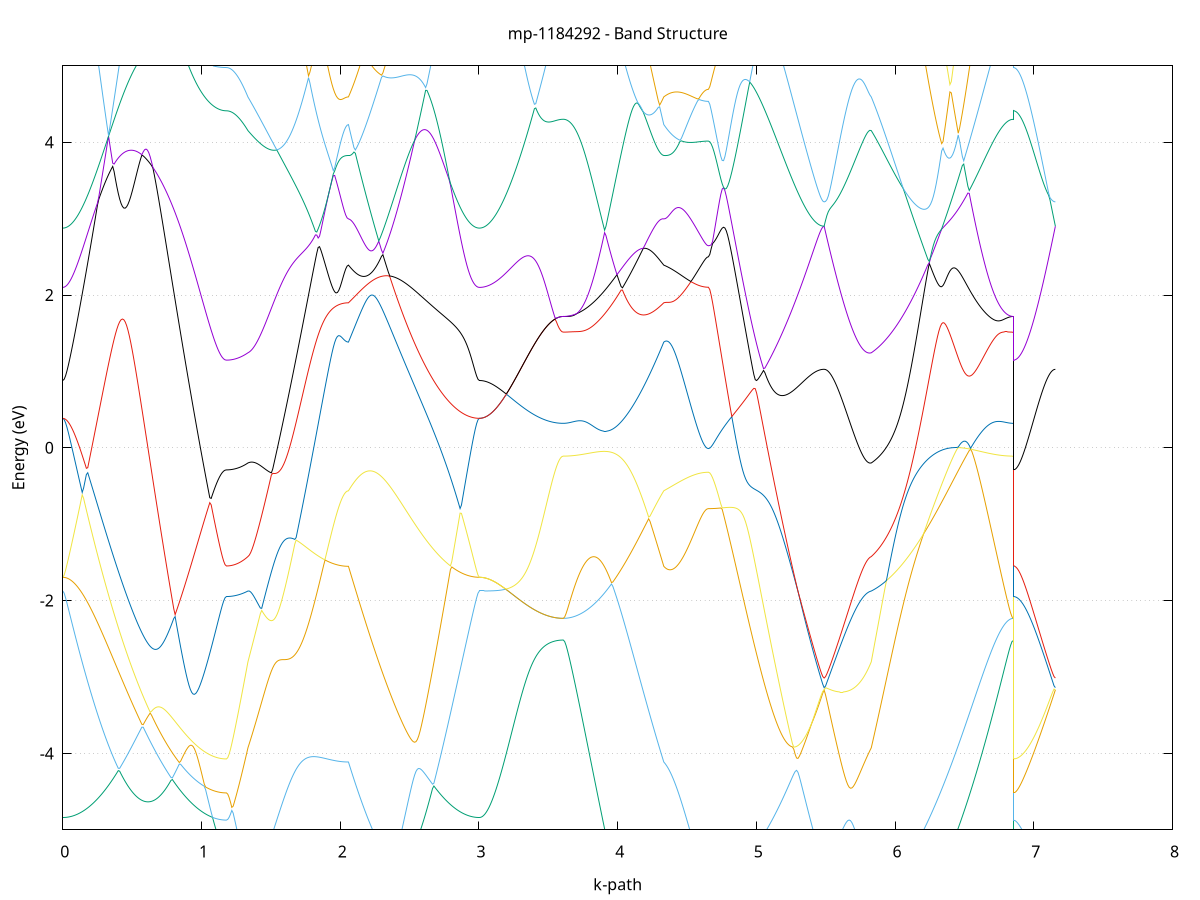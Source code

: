 set title 'mp-1184292 - Band Structure'
set xlabel 'k-path'
set ylabel 'Energy (eV)'
set grid y
set yrange [-5:5]
set terminal png size 800,600
set output 'mp-1184292_bands_gnuplot.png'
plot '-' using 1:2 with lines notitle, '-' using 1:2 with lines notitle, '-' using 1:2 with lines notitle, '-' using 1:2 with lines notitle, '-' using 1:2 with lines notitle, '-' using 1:2 with lines notitle, '-' using 1:2 with lines notitle, '-' using 1:2 with lines notitle, '-' using 1:2 with lines notitle, '-' using 1:2 with lines notitle, '-' using 1:2 with lines notitle, '-' using 1:2 with lines notitle, '-' using 1:2 with lines notitle, '-' using 1:2 with lines notitle, '-' using 1:2 with lines notitle, '-' using 1:2 with lines notitle, '-' using 1:2 with lines notitle, '-' using 1:2 with lines notitle, '-' using 1:2 with lines notitle, '-' using 1:2 with lines notitle, '-' using 1:2 with lines notitle, '-' using 1:2 with lines notitle, '-' using 1:2 with lines notitle, '-' using 1:2 with lines notitle, '-' using 1:2 with lines notitle, '-' using 1:2 with lines notitle, '-' using 1:2 with lines notitle, '-' using 1:2 with lines notitle, '-' using 1:2 with lines notitle, '-' using 1:2 with lines notitle, '-' using 1:2 with lines notitle, '-' using 1:2 with lines notitle, '-' using 1:2 with lines notitle, '-' using 1:2 with lines notitle, '-' using 1:2 with lines notitle, '-' using 1:2 with lines notitle, '-' using 1:2 with lines notitle, '-' using 1:2 with lines notitle, '-' using 1:2 with lines notitle, '-' using 1:2 with lines notitle, '-' using 1:2 with lines notitle, '-' using 1:2 with lines notitle, '-' using 1:2 with lines notitle, '-' using 1:2 with lines notitle, '-' using 1:2 with lines notitle, '-' using 1:2 with lines notitle, '-' using 1:2 with lines notitle, '-' using 1:2 with lines notitle, '-' using 1:2 with lines notitle, '-' using 1:2 with lines notitle, '-' using 1:2 with lines notitle, '-' using 1:2 with lines notitle, '-' using 1:2 with lines notitle, '-' using 1:2 with lines notitle, '-' using 1:2 with lines notitle, '-' using 1:2 with lines notitle, '-' using 1:2 with lines notitle, '-' using 1:2 with lines notitle, '-' using 1:2 with lines notitle, '-' using 1:2 with lines notitle, '-' using 1:2 with lines notitle, '-' using 1:2 with lines notitle, '-' using 1:2 with lines notitle, '-' using 1:2 with lines notitle
0.000000 -15.168907
0.009998 -15.168907
0.019995 -15.168707
0.029993 -15.168407
0.039990 -15.168007
0.049988 -15.167607
0.059985 -15.167007
0.069983 -15.166307
0.079980 -15.165507
0.089978 -15.164607
0.099976 -15.163607
0.109973 -15.162507
0.119971 -15.161307
0.129968 -15.160107
0.139966 -15.158707
0.149963 -15.157307
0.159961 -15.155807
0.169959 -15.154207
0.179956 -15.152507
0.189954 -15.150807
0.199951 -15.149107
0.209949 -15.147207
0.219946 -15.145407
0.229944 -15.143507
0.239941 -15.141507
0.249939 -15.139507
0.259937 -15.137507
0.269934 -15.135507
0.279932 -15.133507
0.289929 -15.131407
0.299927 -15.129407
0.309924 -15.127307
0.319922 -15.125307
0.329919 -15.123207
0.339917 -15.121207
0.349915 -15.119207
0.359912 -15.117207
0.369910 -15.115207
0.379907 -15.113207
0.389905 -15.111307
0.399902 -15.109407
0.409900 -15.107507
0.419898 -15.105707
0.429895 -15.103807
0.439893 -15.102107
0.449890 -15.100307
0.459888 -15.098607
0.469885 -15.096907
0.479883 -15.095307
0.489880 -15.093707
0.499878 -15.092107
0.509876 -15.090507
0.519873 -15.089007
0.529871 -15.087507
0.539868 -15.086107
0.549866 -15.084607
0.559863 -15.083207
0.569861 -15.081907
0.579858 -15.080507
0.589856 -15.079207
0.599854 -15.077907
0.609851 -15.076707
0.619849 -15.075407
0.629846 -15.074207
0.639844 -15.073007
0.649841 -15.071907
0.659839 -15.070707
0.669837 -15.069607
0.679834 -15.068507
0.689832 -15.067507
0.699829 -15.066407
0.709827 -15.065407
0.719824 -15.064407
0.729822 -15.063407
0.739819 -15.062407
0.749817 -15.061507
0.759815 -15.060607
0.769812 -15.059707
0.779810 -15.058807
0.789807 -15.057907
0.799805 -15.057107
0.809802 -15.056307
0.819800 -15.055507
0.829797 -15.054707
0.839795 -15.054007
0.849793 -15.053207
0.859790 -15.052507
0.869788 -15.051807
0.879785 -15.051107
0.889783 -15.050507
0.899780 -15.049807
0.909778 -15.049207
0.919776 -15.048607
0.929773 -15.048107
0.939771 -15.047507
0.949768 -15.047007
0.959766 -15.046507
0.969763 -15.046007
0.979761 -15.045507
0.989758 -15.045107
0.999756 -15.044607
1.009754 -15.044207
1.019751 -15.043907
1.029749 -15.043507
1.039746 -15.043207
1.049744 -15.042807
1.059741 -15.042607
1.069739 -15.042307
1.079736 -15.042007
1.089734 -15.041807
1.099732 -15.041607
1.109729 -15.041407
1.119727 -15.041307
1.129724 -15.041207
1.139722 -15.041107
1.149719 -15.041007
1.159717 -15.040907
1.169715 -15.040907
1.179712 -15.040907
1.179712 -15.040907
1.189407 -15.040807
1.199101 -15.040707
1.208796 -15.040707
1.218490 -15.040807
1.228185 -15.040907
1.237879 -15.041007
1.247574 -15.041107
1.257268 -15.041307
1.266963 -15.041407
1.276657 -15.041607
1.286352 -15.041807
1.296047 -15.042107
1.305741 -15.042307
1.315436 -15.042607
1.325130 -15.042907
1.334825 -15.043207
1.334825 -15.043207
1.344749 -15.043407
1.354674 -15.043507
1.364599 -15.043607
1.374523 -15.043507
1.384448 -15.043407
1.394373 -15.043207
1.404297 -15.043007
1.414222 -15.042707
1.424147 -15.042307
1.434071 -15.041807
1.443996 -15.041207
1.453921 -15.040607
1.463845 -15.039907
1.473770 -15.039107
1.483695 -15.038307
1.493619 -15.037407
1.503544 -15.036407
1.513469 -15.035307
1.523393 -15.034207
1.533318 -15.033007
1.543243 -15.031807
1.553168 -15.030407
1.563092 -15.029007
1.573017 -15.027607
1.582942 -15.026007
1.592866 -15.024407
1.602791 -15.022807
1.612716 -15.021107
1.622640 -15.019307
1.632565 -15.017407
1.642490 -15.015507
1.652414 -15.013607
1.662339 -15.011507
1.672264 -15.009407
1.682188 -15.007307
1.692113 -15.005107
1.702038 -15.002907
1.711962 -15.000607
1.721887 -14.998207
1.731812 -14.995807
1.741736 -14.993407
1.751661 -14.990907
1.761586 -14.988307
1.771510 -14.985707
1.781435 -14.983107
1.791360 -14.980407
1.801284 -14.977707
1.811209 -14.975007
1.821134 -14.972207
1.831058 -14.969407
1.840983 -14.966607
1.850908 -14.963707
1.860832 -14.960807
1.870757 -14.957907
1.880682 -14.955007
1.890606 -14.952007
1.900531 -14.949007
1.910456 -14.946107
1.920380 -14.943107
1.930305 -14.940107
1.940230 -14.937107
1.950154 -14.934207
1.960079 -14.931307
1.970004 -14.928407
1.979928 -14.925507
1.989853 -14.922807
1.999778 -14.920107
2.009703 -14.917607
2.019627 -14.915307
2.029552 -14.913307
2.039477 -14.911707
2.049401 -14.910607
2.059326 -14.910207
2.059326 -14.910207
2.069261 -14.904107
2.079197 -14.897907
2.089132 -14.891707
2.099068 -14.885507
2.109003 -14.879407
2.118938 -14.874007
2.128874 -14.871807
2.138809 -14.869707
2.148745 -14.867607
2.158680 -14.867007
2.168615 -14.868107
2.178551 -14.869307
2.188486 -14.870707
2.198422 -14.872107
2.208357 -14.873707
2.218292 -14.875307
2.228228 -14.877107
2.238163 -14.882307
2.248099 -14.888807
2.258034 -14.895207
2.267969 -14.901707
2.277905 -14.908107
2.287840 -14.914407
2.297776 -14.920707
2.307711 -14.927007
2.317646 -14.933207
2.327582 -14.939407
2.337517 -14.945507
2.347453 -14.951607
2.357388 -14.957607
2.367323 -14.963507
2.377259 -14.969407
2.387194 -14.975207
2.397130 -14.981007
2.407065 -14.986707
2.417001 -14.992307
2.426936 -14.997907
2.436871 -15.003407
2.446807 -15.008807
2.456742 -15.014207
2.466678 -15.019407
2.476613 -15.024607
2.486548 -15.029807
2.496484 -15.034807
2.506419 -15.039807
2.516355 -15.044707
2.526290 -15.049507
2.536225 -15.054207
2.546161 -15.058907
2.556096 -15.063507
2.566032 -15.067907
2.575967 -15.072307
2.585902 -15.076607
2.595838 -15.080807
2.605773 -15.085007
2.615709 -15.089007
2.625644 -15.093007
2.635579 -15.096807
2.645515 -15.100607
2.655450 -15.104207
2.665386 -15.107807
2.675321 -15.111307
2.685256 -15.114707
2.695192 -15.117907
2.705127 -15.121107
2.715063 -15.124207
2.724998 -15.127207
2.734933 -15.130107
2.744869 -15.132907
2.754804 -15.135607
2.764740 -15.138207
2.774675 -15.140707
2.784611 -15.143007
2.794546 -15.145307
2.804481 -15.147507
2.814417 -15.149607
2.824352 -15.151607
2.834288 -15.153407
2.844223 -15.155207
2.854158 -15.156807
2.864094 -15.158407
2.874029 -15.159807
2.883965 -15.161207
2.893900 -15.162407
2.903835 -15.163507
2.913771 -15.164607
2.923706 -15.165507
2.933642 -15.166307
2.943577 -15.167007
2.953512 -15.167607
2.963448 -15.168107
2.973383 -15.168407
2.983319 -15.168707
2.993254 -15.168907
3.003189 -15.168907
3.003189 -15.168907
3.013107 -15.168907
3.023024 -15.168907
3.032942 -15.168907
3.042859 -15.168907
3.052776 -15.168907
3.062694 -15.168907
3.072611 -15.168907
3.082528 -15.168907
3.092446 -15.168907
3.102363 -15.168907
3.112281 -15.168807
3.122198 -15.168807
3.132115 -15.168807
3.142033 -15.168807
3.151950 -15.168807
3.161867 -15.168807
3.171785 -15.168807
3.181702 -15.168707
3.191620 -15.168707
3.201537 -15.168707
3.211454 -15.168707
3.221372 -15.168707
3.231289 -15.168607
3.241206 -15.168607
3.251124 -15.168607
3.261041 -15.168607
3.270959 -15.168607
3.280876 -15.168507
3.290793 -15.168507
3.300711 -15.168507
3.310628 -15.168507
3.320545 -15.168407
3.330463 -15.168407
3.340380 -15.168407
3.350298 -15.168407
3.360215 -15.168407
3.370132 -15.168307
3.380050 -15.168307
3.389967 -15.168307
3.399884 -15.168307
3.409802 -15.168307
3.419719 -15.168207
3.429637 -15.168207
3.439554 -15.168207
3.449471 -15.168207
3.459389 -15.168207
3.469306 -15.168107
3.479223 -15.168107
3.489141 -15.168107
3.499058 -15.168107
3.508976 -15.168107
3.518893 -15.168107
3.528810 -15.168107
3.538728 -15.168107
3.548645 -15.168107
3.558562 -15.168107
3.568480 -15.168007
3.578397 -15.168007
3.588315 -15.168007
3.598232 -15.168007
3.608149 -15.168007
3.608149 -15.168007
3.618074 -15.168007
3.627999 -15.167807
3.637923 -15.167607
3.647848 -15.167207
3.657773 -15.166707
3.667697 -15.166107
3.677622 -15.165407
3.687547 -15.164607
3.697471 -15.163707
3.707396 -15.162707
3.717321 -15.161607
3.727245 -15.160307
3.737170 -15.159007
3.747095 -15.157607
3.757019 -15.156007
3.766944 -15.154407
3.776869 -15.152607
3.786793 -15.150807
3.796718 -15.148807
3.806643 -15.146807
3.816567 -15.144607
3.826492 -15.142307
3.836417 -15.140007
3.846341 -15.137507
3.856266 -15.134907
3.866191 -15.132207
3.876116 -15.129507
3.886040 -15.126607
3.895965 -15.123607
3.905890 -15.120607
3.915814 -15.117407
3.925739 -15.114107
3.935664 -15.110807
3.945588 -15.107307
3.955513 -15.103807
3.965438 -15.100107
3.975362 -15.096407
3.985287 -15.092607
3.995212 -15.088707
4.005136 -15.084707
4.015061 -15.080607
4.024986 -15.076407
4.034910 -15.072107
4.044835 -15.067807
4.054760 -15.063307
4.064684 -15.058807
4.074609 -15.054207
4.084534 -15.049507
4.094458 -15.044707
4.104383 -15.039907
4.114308 -15.034907
4.124232 -15.029907
4.134157 -15.024907
4.144082 -15.019707
4.154006 -15.014507
4.163931 -15.009207
4.173856 -15.003807
4.183780 -14.998407
4.193705 -14.992907
4.203630 -14.987307
4.213554 -14.981707
4.223479 -14.976007
4.233404 -14.970307
4.243328 -14.964507
4.253253 -14.958607
4.263178 -14.952707
4.273102 -14.946807
4.283027 -14.940807
4.292952 -14.934707
4.302877 -14.928707
4.312801 -14.922507
4.322726 -14.916407
4.332651 -14.910207
4.332651 -14.910207
4.342401 -14.908207
4.352151 -14.906107
4.361901 -14.904007
4.371651 -14.901907
4.381401 -14.899807
4.391151 -14.897807
4.400901 -14.895707
4.410651 -14.893607
4.420401 -14.891407
4.430151 -14.889307
4.439901 -14.887207
4.449651 -14.885107
4.459401 -14.883007
4.469151 -14.881007
4.478901 -14.880807
4.488651 -14.880707
4.498401 -14.880607
4.508151 -14.880507
4.517901 -14.880507
4.527651 -14.880407
4.537402 -14.880407
4.547152 -14.880407
4.556902 -14.880407
4.566652 -14.880407
4.576402 -14.880407
4.586152 -14.880407
4.595902 -14.880407
4.605652 -14.880407
4.615402 -14.880407
4.625152 -14.880407
4.634902 -14.880407
4.644652 -14.880407
4.654402 -14.880407
4.654402 -14.880407
4.664333 -14.880507
4.674264 -14.880907
4.684194 -14.881407
4.694125 -14.882207
4.704056 -14.883207
4.713987 -14.884407
4.723917 -14.885807
4.733848 -14.887407
4.743779 -14.889107
4.753709 -14.891107
4.763640 -14.893107
4.773571 -14.895407
4.783502 -14.897707
4.793432 -14.900207
4.803363 -14.902707
4.813294 -14.905307
4.823225 -14.908107
4.833155 -14.910807
4.843086 -14.913707
4.853017 -14.916607
4.862948 -14.919507
4.872878 -14.922407
4.882809 -14.925407
4.892740 -14.928407
4.902671 -14.931407
4.912601 -14.934407
4.922532 -14.937407
4.932463 -14.940407
4.942394 -14.943407
4.952324 -14.946407
4.962255 -14.949307
4.972186 -14.952307
4.982117 -14.955207
4.992047 -14.958107
5.001978 -14.961007
5.011909 -14.963907
5.021840 -14.966707
5.031770 -14.969507
5.041701 -14.972307
5.051632 -14.975107
5.061563 -14.977807
5.071493 -14.980407
5.081424 -14.983007
5.091355 -14.985607
5.101285 -14.988207
5.111216 -14.990607
5.121147 -14.993107
5.131078 -14.995507
5.141008 -14.997807
5.150939 -15.000107
5.160870 -15.002407
5.170801 -15.004507
5.180731 -15.006707
5.190662 -15.008807
5.200593 -15.010807
5.210524 -15.012707
5.220454 -15.014607
5.230385 -15.016507
5.240316 -15.018307
5.250247 -15.020007
5.260177 -15.021607
5.270108 -15.023207
5.280039 -15.024807
5.289970 -15.026207
5.299900 -15.027607
5.309831 -15.028907
5.319762 -15.030207
5.329693 -15.031407
5.339623 -15.032507
5.349554 -15.033607
5.359485 -15.034607
5.369416 -15.035507
5.379346 -15.036307
5.389277 -15.037107
5.399208 -15.037807
5.409139 -15.038407
5.419069 -15.038907
5.429000 -15.039407
5.438931 -15.039807
5.448862 -15.040207
5.458792 -15.040407
5.468723 -15.040607
5.478654 -15.040707
5.488584 -15.040707
5.488584 -15.040707
5.498582 -15.040707
5.508580 -15.040707
5.518578 -15.040807
5.528577 -15.040807
5.538575 -15.040807
5.548573 -15.040807
5.558571 -15.040807
5.568569 -15.040907
5.578567 -15.040907
5.588565 -15.040907
5.598563 -15.041007
5.608561 -15.041007
5.618559 -15.041107
5.628557 -15.041107
5.638555 -15.041207
5.648553 -15.041207
5.658551 -15.041307
5.668549 -15.041407
5.678547 -15.041507
5.688545 -15.041607
5.698543 -15.041607
5.708541 -15.041707
5.718539 -15.041807
5.728537 -15.041907
5.738535 -15.042007
5.748533 -15.042107
5.758531 -15.042307
5.768529 -15.042407
5.778527 -15.042507
5.788525 -15.042607
5.798523 -15.042807
5.808521 -15.042907
5.818519 -15.043107
5.828517 -15.043207
5.828517 -15.043207
5.838464 -15.043507
5.848412 -15.043907
5.858360 -15.044307
5.868307 -15.044707
5.878255 -15.045107
5.888202 -15.045507
5.898150 -15.046007
5.908097 -15.046507
5.918045 -15.047007
5.927992 -15.047507
5.937940 -15.048107
5.947888 -15.048607
5.957835 -15.049207
5.967783 -15.049807
5.977730 -15.050407
5.987678 -15.051107
5.997625 -15.051807
6.007573 -15.052407
6.017521 -15.053207
6.027468 -15.053907
6.037416 -15.054607
6.047363 -15.055407
6.057311 -15.056207
6.067258 -15.057007
6.077206 -15.057807
6.087154 -15.058707
6.097101 -15.059607
6.107049 -15.060507
6.116996 -15.061407
6.126944 -15.062307
6.136891 -15.063307
6.146839 -15.064307
6.156787 -15.065307
6.166734 -15.066307
6.176682 -15.067407
6.186629 -15.068407
6.196577 -15.069507
6.206524 -15.070707
6.216472 -15.071807
6.226420 -15.073007
6.236367 -15.074207
6.246315 -15.075407
6.256262 -15.076707
6.266210 -15.078007
6.276157 -15.079307
6.286105 -15.080707
6.296053 -15.082007
6.306000 -15.083407
6.315948 -15.084907
6.325895 -15.086307
6.335843 -15.087907
6.345790 -15.089407
6.355738 -15.091007
6.365685 -15.092607
6.375633 -15.094207
6.385581 -15.095907
6.395528 -15.097607
6.405476 -15.099307
6.415423 -15.101107
6.425371 -15.102907
6.435318 -15.104807
6.445266 -15.106607
6.455214 -15.108507
6.465161 -15.110507
6.475109 -15.112407
6.485056 -15.114407
6.495004 -15.116407
6.504951 -15.118407
6.514899 -15.120507
6.524847 -15.122507
6.534794 -15.124607
6.544742 -15.126707
6.554689 -15.128707
6.564637 -15.130807
6.574584 -15.132807
6.584532 -15.134907
6.594480 -15.136907
6.604427 -15.138907
6.614375 -15.140907
6.624322 -15.142807
6.634270 -15.144707
6.644217 -15.146607
6.654165 -15.148407
6.664113 -15.150107
6.674060 -15.151807
6.684008 -15.153507
6.693955 -15.155007
6.703903 -15.156507
6.713850 -15.157907
6.723798 -15.159307
6.733745 -15.160507
6.743693 -15.161707
6.753641 -15.162807
6.763588 -15.163807
6.773536 -15.164607
6.783483 -15.165407
6.793431 -15.166107
6.803378 -15.166707
6.813326 -15.167207
6.823274 -15.167607
6.833221 -15.167807
6.843169 -15.168007
6.853116 -15.168007
6.853116 -15.040907
6.862874 -15.040907
6.872631 -15.040907
6.882389 -15.040907
6.892146 -15.040907
6.901903 -15.040907
6.911661 -15.040907
6.921418 -15.040907
6.931176 -15.040907
6.940933 -15.040907
6.950690 -15.040907
6.960448 -15.040807
6.970205 -15.040807
6.979963 -15.040807
6.989720 -15.040807
6.999478 -15.040807
7.009235 -15.040807
7.018992 -15.040807
7.028750 -15.040807
7.038507 -15.040807
7.048265 -15.040807
7.058022 -15.040807
7.067779 -15.040807
7.077537 -15.040807
7.087294 -15.040807
7.097052 -15.040807
7.106809 -15.040807
7.116567 -15.040807
7.126324 -15.040807
7.136081 -15.040807
7.145839 -15.040807
7.155596 -15.040707
e
0.000000 -15.031607
0.009998 -15.031507
0.019995 -15.031407
0.029993 -15.031207
0.039990 -15.030807
0.049988 -15.030407
0.059985 -15.029907
0.069983 -15.029307
0.079980 -15.028607
0.089978 -15.027807
0.099976 -15.026907
0.109973 -15.026007
0.119971 -15.024907
0.129968 -15.023807
0.139966 -15.022507
0.149963 -15.021207
0.159961 -15.019807
0.169959 -15.018307
0.179956 -15.016707
0.189954 -15.015007
0.199951 -15.013307
0.209949 -15.011407
0.219946 -15.009507
0.229944 -15.007507
0.239941 -15.005407
0.249939 -15.003307
0.259937 -15.001007
0.269934 -14.998707
0.279932 -14.996307
0.289929 -14.993907
0.299927 -14.991407
0.309924 -14.988807
0.319922 -14.986107
0.329919 -14.983407
0.339917 -14.980607
0.349915 -14.977707
0.359912 -14.974807
0.369910 -14.971907
0.379907 -14.968807
0.389905 -14.965807
0.399902 -14.962607
0.409900 -14.959507
0.419898 -14.956207
0.429895 -14.952907
0.439893 -14.949607
0.449890 -14.946307
0.459888 -14.942907
0.469885 -14.939407
0.479883 -14.936007
0.489880 -14.936107
0.499878 -14.936907
0.509876 -14.937707
0.519873 -14.938607
0.529871 -14.939607
0.539868 -14.940607
0.549866 -14.941607
0.559863 -14.942707
0.569861 -14.943707
0.579858 -14.944807
0.589856 -14.945907
0.599854 -14.947007
0.609851 -14.948107
0.619849 -14.949207
0.629846 -14.950307
0.639844 -14.951407
0.649841 -14.952507
0.659839 -14.953607
0.669837 -14.954707
0.679834 -14.955807
0.689832 -14.956907
0.699829 -14.957907
0.709827 -14.959007
0.719824 -14.960107
0.729822 -14.961207
0.739819 -14.962207
0.749817 -14.963307
0.759815 -14.964307
0.769812 -14.965307
0.779810 -14.966307
0.789807 -14.967307
0.799805 -14.968307
0.809802 -14.969307
0.819800 -14.970307
0.829797 -14.971207
0.839795 -14.972107
0.849793 -14.973107
0.859790 -14.974007
0.869788 -14.974807
0.879785 -14.975707
0.889783 -14.976607
0.899780 -14.977407
0.909778 -14.981207
0.919776 -14.985307
0.929773 -14.989207
0.939771 -14.993107
0.949768 -14.996807
0.959766 -15.000407
0.969763 -15.003807
0.979761 -15.007107
0.989758 -15.010307
0.999756 -15.013307
1.009754 -15.016207
1.019751 -15.018907
1.029749 -15.021507
1.039746 -15.023907
1.049744 -15.026207
1.059741 -15.028307
1.069739 -15.030307
1.079736 -15.032107
1.089734 -15.033707
1.099732 -15.035107
1.109729 -15.036407
1.119727 -15.037507
1.129724 -15.038507
1.139722 -15.039307
1.149719 -15.039907
1.159717 -15.040307
1.169715 -15.040507
1.179712 -15.040607
1.179712 -15.040607
1.189407 -15.040607
1.199101 -15.040507
1.208796 -15.040107
1.218490 -15.039607
1.228185 -15.038807
1.237879 -15.038007
1.247574 -15.036907
1.257268 -15.035707
1.266963 -15.034307
1.276657 -15.032807
1.286352 -15.031207
1.296047 -15.029307
1.305741 -15.027407
1.315436 -15.025207
1.325130 -15.023007
1.334825 -15.020507
1.334825 -15.020507
1.344749 -15.018707
1.354674 -15.016807
1.364599 -15.014807
1.374523 -15.012807
1.384448 -15.010707
1.394373 -15.008607
1.404297 -15.006407
1.414222 -15.004107
1.424147 -15.001807
1.434071 -14.999507
1.443996 -14.997107
1.453921 -14.994607
1.463845 -14.992107
1.473770 -14.989507
1.483695 -14.986907
1.493619 -14.984207
1.503544 -14.981507
1.513469 -14.978807
1.523393 -14.976007
1.533318 -14.973207
1.543243 -14.970307
1.553168 -14.967407
1.563092 -14.964507
1.573017 -14.961507
1.582942 -14.958507
1.592866 -14.955507
1.602791 -14.952507
1.612716 -14.949407
1.622640 -14.946407
1.632565 -14.943307
1.642490 -14.940207
1.652414 -14.937107
1.662339 -14.934007
1.672264 -14.930907
1.682188 -14.927907
1.692113 -14.924807
1.702038 -14.921807
1.711962 -14.918807
1.721887 -14.915907
1.731812 -14.914307
1.741736 -14.913007
1.751661 -14.911507
1.761586 -14.910107
1.771510 -14.908607
1.781435 -14.907207
1.791360 -14.905707
1.801284 -14.904207
1.811209 -14.902707
1.821134 -14.901107
1.831058 -14.899607
1.840983 -14.898107
1.850908 -14.896507
1.860832 -14.895007
1.870757 -14.893507
1.880682 -14.892007
1.890606 -14.890507
1.900531 -14.889007
1.910456 -14.887607
1.920380 -14.886307
1.930305 -14.885107
1.940230 -14.883907
1.950154 -14.883007
1.960079 -14.882207
1.970004 -14.881807
1.979928 -14.881607
1.989853 -14.881807
1.999778 -14.882407
2.009703 -14.883307
2.019627 -14.884407
2.029552 -14.885507
2.039477 -14.886507
2.049401 -14.887207
2.059326 -14.887407
2.059326 -14.887407
2.069261 -14.885207
2.079197 -14.882907
2.089132 -14.880607
2.099068 -14.878407
2.109003 -14.876207
2.118938 -14.873307
2.128874 -14.867407
2.138809 -14.865207
2.148745 -14.866007
2.158680 -14.865507
2.168615 -14.863507
2.178551 -14.861607
2.188486 -14.859807
2.198422 -14.858007
2.208357 -14.862607
2.218292 -14.869207
2.228228 -14.875707
2.238163 -14.878907
2.248099 -14.880807
2.258034 -14.882807
2.267969 -14.884807
2.277905 -14.887007
2.287840 -14.889207
2.297776 -14.891407
2.307711 -14.893807
2.317646 -14.896107
2.327582 -14.898607
2.337517 -14.901007
2.347453 -14.903607
2.357388 -14.906107
2.367323 -14.908707
2.377259 -14.911307
2.387194 -14.913907
2.397130 -14.916607
2.407065 -14.919307
2.417001 -14.921907
2.426936 -14.924607
2.436871 -14.927307
2.446807 -14.930007
2.456742 -14.932707
2.466678 -14.935407
2.476613 -14.938107
2.486548 -14.940807
2.496484 -14.943407
2.506419 -14.946107
2.516355 -14.948707
2.526290 -14.951407
2.536225 -14.954007
2.546161 -14.956607
2.556096 -14.959107
2.566032 -14.961607
2.575967 -14.964207
2.585902 -14.966607
2.595838 -14.969107
2.605773 -14.971507
2.615709 -14.973907
2.625644 -14.976207
2.635579 -14.978507
2.645515 -14.980807
2.655450 -14.983007
2.665386 -14.985207
2.675321 -14.987407
2.685256 -14.989507
2.695192 -14.991507
2.705127 -14.993507
2.715063 -14.995407
2.724998 -14.997307
2.734933 -14.999207
2.744869 -15.001307
2.754804 -15.003507
2.764740 -15.005607
2.774675 -15.007707
2.784611 -15.009707
2.794546 -15.011607
2.804481 -15.013407
2.814417 -15.015207
2.824352 -15.016807
2.834288 -15.018407
2.844223 -15.019907
2.854158 -15.021307
2.864094 -15.022607
2.874029 -15.023807
2.883965 -15.025007
2.893900 -15.026007
2.903835 -15.027007
2.913771 -15.027907
2.923706 -15.028607
2.933642 -15.029307
2.943577 -15.029907
2.953512 -15.030407
2.963448 -15.030907
2.973383 -15.031207
2.983319 -15.031407
2.993254 -15.031507
3.003189 -15.031607
3.003189 -15.031607
3.013107 -15.031607
3.023024 -15.031707
3.032942 -15.031807
3.042859 -15.032007
3.052776 -15.032207
3.062694 -15.032407
3.072611 -15.032607
3.082528 -15.032907
3.092446 -15.033207
3.102363 -15.033607
3.112281 -15.033907
3.122198 -15.034307
3.132115 -15.034607
3.142033 -15.035007
3.151950 -15.035407
3.161867 -15.035807
3.171785 -15.036207
3.181702 -15.036607
3.191620 -15.037107
3.201537 -15.037507
3.211454 -15.037907
3.221372 -15.038407
3.231289 -15.038807
3.241206 -15.039207
3.251124 -15.039707
3.261041 -15.040107
3.270959 -15.040507
3.280876 -15.041007
3.290793 -15.041407
3.300711 -15.041807
3.310628 -15.042307
3.320545 -15.042707
3.330463 -15.043107
3.340380 -15.043507
3.350298 -15.043907
3.360215 -15.044307
3.370132 -15.044707
3.380050 -15.045007
3.389967 -15.045407
3.399884 -15.045807
3.409802 -15.046107
3.419719 -15.046407
3.429637 -15.046707
3.439554 -15.047007
3.449471 -15.047307
3.459389 -15.047607
3.469306 -15.047807
3.479223 -15.048107
3.489141 -15.048307
3.499058 -15.048507
3.508976 -15.048707
3.518893 -15.048907
3.528810 -15.049007
3.538728 -15.049207
3.548645 -15.049307
3.558562 -15.049407
3.568480 -15.049507
3.578397 -15.049607
3.588315 -15.049607
3.598232 -15.049607
3.608149 -15.049607
3.608149 -15.049607
3.618074 -15.049607
3.627999 -15.049507
3.637923 -15.049207
3.647848 -15.048907
3.657773 -15.048507
3.667697 -15.048007
3.677622 -15.047407
3.687547 -15.046707
3.697471 -15.045907
3.707396 -15.045007
3.717321 -15.044007
3.727245 -15.043007
3.737170 -15.041807
3.747095 -15.040607
3.757019 -15.039207
3.766944 -15.037807
3.776869 -15.036307
3.786793 -15.034707
3.796718 -15.033107
3.806643 -15.031307
3.816567 -15.029507
3.826492 -15.027507
3.836417 -15.025507
3.846341 -15.023507
3.856266 -15.021307
3.866191 -15.019107
3.876116 -15.016707
3.886040 -15.014307
3.895965 -15.011907
3.905890 -15.009307
3.915814 -15.006707
3.925739 -15.004007
3.935664 -15.001307
3.945588 -14.998507
3.955513 -14.995607
3.965438 -14.992707
3.975362 -14.989707
3.985287 -14.986607
3.995212 -14.983507
4.005136 -14.980307
4.015061 -14.977107
4.024986 -14.973807
4.034910 -14.970407
4.044835 -14.967107
4.054760 -14.963607
4.064684 -14.960207
4.074609 -14.956707
4.084534 -14.953107
4.094458 -14.949507
4.104383 -14.945907
4.114308 -14.942307
4.124232 -14.938607
4.134157 -14.934907
4.144082 -14.932107
4.154006 -14.929707
4.163931 -14.927307
4.173856 -14.925007
4.183780 -14.922607
4.193705 -14.920207
4.203630 -14.917807
4.213554 -14.915507
4.223479 -14.913107
4.233404 -14.910707
4.243328 -14.908407
4.253253 -14.906007
4.263178 -14.903707
4.273102 -14.901307
4.283027 -14.899007
4.292952 -14.896707
4.302877 -14.894407
4.312801 -14.892007
4.322726 -14.889707
4.332651 -14.887407
4.332651 -14.887407
4.342401 -14.886707
4.352151 -14.886007
4.361901 -14.885307
4.371651 -14.884707
4.381401 -14.884107
4.391151 -14.883607
4.400901 -14.883107
4.410651 -14.882707
4.420401 -14.882307
4.430151 -14.881907
4.439901 -14.881607
4.449651 -14.881407
4.459401 -14.881207
4.469151 -14.880907
4.478901 -14.878707
4.488651 -14.876607
4.498401 -14.874507
4.508151 -14.872307
4.517901 -14.870207
4.527651 -14.868107
4.537402 -14.866007
4.547152 -14.863907
4.556902 -14.861807
4.566652 -14.859707
4.576402 -14.857707
4.586152 -14.855607
4.595902 -14.853707
4.605652 -14.851907
4.615402 -14.850107
4.625152 -14.848607
4.634902 -14.847407
4.644652 -14.846607
4.654402 -14.846307
4.654402 -14.846307
4.664333 -14.848007
4.674264 -14.850607
4.684194 -14.853407
4.694125 -14.856507
4.704056 -14.859607
4.713987 -14.862907
4.723917 -14.866207
4.733848 -14.869507
4.743779 -14.872907
4.753709 -14.876307
4.763640 -14.879807
4.773571 -14.883207
4.783502 -14.886607
4.793432 -14.890107
4.803363 -14.893507
4.813294 -14.897007
4.823225 -14.900407
4.833155 -14.903907
4.843086 -14.907307
4.853017 -14.910707
4.862948 -14.914107
4.872878 -14.917507
4.882809 -14.920907
4.892740 -14.924207
4.902671 -14.927607
4.912601 -14.930907
4.922532 -14.934107
4.932463 -14.937407
4.942394 -14.940607
4.952324 -14.943807
4.962255 -14.947007
4.972186 -14.950207
4.982117 -14.953307
4.992047 -14.956307
5.001978 -14.959407
5.011909 -14.962407
5.021840 -14.965307
5.031770 -14.968307
5.041701 -14.971107
5.051632 -14.974007
5.061563 -14.976807
5.071493 -14.979507
5.081424 -14.982207
5.091355 -14.984807
5.101285 -14.987507
5.111216 -14.990007
5.121147 -14.992507
5.131078 -14.994907
5.141008 -14.997307
5.150939 -14.999707
5.160870 -15.002007
5.170801 -15.004207
5.180731 -15.006407
5.190662 -15.008507
5.200593 -15.010507
5.210524 -15.012507
5.220454 -15.014407
5.230385 -15.016307
5.240316 -15.018107
5.250247 -15.019807
5.260177 -15.021507
5.270108 -15.023107
5.280039 -15.024707
5.289970 -15.026107
5.299900 -15.027507
5.309831 -15.028907
5.319762 -15.030107
5.329693 -15.031307
5.339623 -15.032507
5.349554 -15.033507
5.359485 -15.034507
5.369416 -15.035407
5.379346 -15.036307
5.389277 -15.037107
5.399208 -15.037807
5.409139 -15.038407
5.419069 -15.038907
5.429000 -15.039407
5.438931 -15.039807
5.448862 -15.040207
5.458792 -15.040407
5.468723 -15.040607
5.478654 -15.040707
5.488584 -15.040707
5.488584 -15.040707
5.498582 -15.040707
5.508580 -15.040707
5.518578 -15.040607
5.528577 -15.040507
5.538575 -15.040307
5.548573 -15.040107
5.558571 -15.039907
5.568569 -15.039607
5.578567 -15.039307
5.588565 -15.039007
5.598563 -15.038607
5.608561 -15.038207
5.618559 -15.037807
5.628557 -15.037307
5.638555 -15.036807
5.648553 -15.036307
5.658551 -15.035707
5.668549 -15.035107
5.678547 -15.034407
5.688545 -15.033707
5.698543 -15.033007
5.708541 -15.032207
5.718539 -15.031407
5.728537 -15.030607
5.738535 -15.029807
5.748533 -15.028907
5.758531 -15.027907
5.768529 -15.027007
5.778527 -15.026007
5.788525 -15.025007
5.798523 -15.023907
5.808521 -15.022807
5.818519 -15.021707
5.828517 -15.020507
5.828517 -15.020507
5.838464 -15.017907
5.848412 -15.015107
5.858360 -15.012207
5.868307 -15.009107
5.878255 -15.005907
5.888202 -15.002607
5.898150 -14.999107
5.908097 -14.995507
5.918045 -14.991707
5.927992 -14.987907
5.937940 -14.983907
5.947888 -14.979807
5.957835 -14.975607
5.967783 -14.971307
5.977730 -14.966907
5.987678 -14.962407
5.997625 -14.957807
6.007573 -14.953207
6.017521 -14.948407
6.027468 -14.943607
6.037416 -14.943407
6.047363 -14.943307
6.057311 -14.943207
6.067258 -14.943107
6.077206 -14.943007
6.087154 -14.942907
6.097101 -14.942707
6.107049 -14.942607
6.116996 -14.942507
6.126944 -14.942407
6.136891 -14.942207
6.146839 -14.942107
6.156787 -14.942007
6.166734 -14.941907
6.176682 -14.941707
6.186629 -14.941607
6.196577 -14.941507
6.206524 -14.941307
6.216472 -14.941207
6.226420 -14.941107
6.236367 -14.941007
6.246315 -14.940907
6.256262 -14.940807
6.266210 -14.940707
6.276157 -14.940607
6.286105 -14.940507
6.296053 -14.940407
6.306000 -14.940407
6.315948 -14.940407
6.325895 -14.940407
6.335843 -14.940407
6.345790 -14.943307
6.355738 -14.946907
6.365685 -14.950407
6.375633 -14.953907
6.385581 -14.957307
6.395528 -14.960807
6.405476 -14.964207
6.415423 -14.967507
6.425371 -14.970907
6.435318 -14.974107
6.445266 -14.977407
6.455214 -14.980607
6.465161 -14.983707
6.475109 -14.986807
6.485056 -14.989807
6.495004 -14.992807
6.504951 -14.995707
6.514899 -14.998607
6.524847 -15.001307
6.534794 -15.004107
6.544742 -15.006707
6.554689 -15.009307
6.564637 -15.011907
6.574584 -15.014307
6.584532 -15.016707
6.594480 -15.019007
6.604427 -15.021307
6.614375 -15.023407
6.624322 -15.025507
6.634270 -15.027507
6.644217 -15.029407
6.654165 -15.031307
6.664113 -15.033007
6.674060 -15.034707
6.684008 -15.036307
6.693955 -15.037807
6.703903 -15.039207
6.713850 -15.040507
6.723798 -15.041807
6.733745 -15.042907
6.743693 -15.044007
6.753641 -15.045007
6.763588 -15.045907
6.773536 -15.046607
6.783483 -15.047307
6.793431 -15.048007
6.803378 -15.048507
6.813326 -15.048907
6.823274 -15.049207
6.833221 -15.049507
6.843169 -15.049607
6.853116 -15.049607
6.853116 -15.040607
6.862874 -15.040607
6.872631 -15.040607
6.882389 -15.040607
6.892146 -15.040607
6.901903 -15.040607
6.911661 -15.040607
6.921418 -15.040607
6.931176 -15.040607
6.940933 -15.040607
6.950690 -15.040607
6.960448 -15.040607
6.970205 -15.040707
6.979963 -15.040707
6.989720 -15.040707
6.999478 -15.040707
7.009235 -15.040707
7.018992 -15.040707
7.028750 -15.040707
7.038507 -15.040707
7.048265 -15.040707
7.058022 -15.040707
7.067779 -15.040707
7.077537 -15.040707
7.087294 -15.040707
7.097052 -15.040707
7.106809 -15.040707
7.116567 -15.040707
7.126324 -15.040707
7.136081 -15.040707
7.145839 -15.040707
7.155596 -15.040707
e
0.000000 -15.024907
0.009998 -15.024907
0.019995 -15.024707
0.029993 -15.024607
0.039990 -15.024307
0.049988 -15.024007
0.059985 -15.023507
0.069983 -15.023107
0.079980 -15.022507
0.089978 -15.021807
0.099976 -15.021107
0.109973 -15.020307
0.119971 -15.019407
0.129968 -15.018407
0.139966 -15.017307
0.149963 -15.016207
0.159961 -15.014907
0.169959 -15.013607
0.179956 -15.012207
0.189954 -15.010607
0.199951 -15.009007
0.209949 -15.007307
0.219946 -15.005407
0.229944 -15.003507
0.239941 -15.001407
0.249939 -14.999307
0.259937 -14.997007
0.269934 -14.994607
0.279932 -14.992107
0.289929 -14.989507
0.299927 -14.986807
0.309924 -14.983907
0.319922 -14.981007
0.329919 -14.977907
0.339917 -14.974707
0.349915 -14.971407
0.359912 -14.968107
0.369910 -14.964607
0.379907 -14.961007
0.389905 -14.957307
0.399902 -14.953607
0.409900 -14.949907
0.419898 -14.946307
0.429895 -14.942807
0.439893 -14.939707
0.449890 -14.937307
0.459888 -14.935907
0.469885 -14.935507
0.479883 -14.935607
0.489880 -14.932507
0.499878 -14.928907
0.509876 -14.925407
0.519873 -14.921807
0.529871 -14.918207
0.539868 -14.914607
0.549866 -14.910907
0.559863 -14.907307
0.569861 -14.903607
0.579858 -14.899907
0.589856 -14.896307
0.599854 -14.892607
0.609851 -14.888907
0.619849 -14.885207
0.629846 -14.881607
0.639844 -14.877907
0.649841 -14.874307
0.659839 -14.870707
0.669837 -14.867107
0.679834 -14.867907
0.689832 -14.873007
0.699829 -14.878107
0.709827 -14.883307
0.719824 -14.888507
0.729822 -14.893707
0.739819 -14.899007
0.749817 -14.904207
0.759815 -14.909407
0.769812 -14.914607
0.779810 -14.919707
0.789807 -14.924907
0.799805 -14.930007
0.809802 -14.935007
0.819800 -14.940007
0.829797 -14.944907
0.839795 -14.949707
0.849793 -14.954507
0.859790 -14.959207
0.869788 -14.963807
0.879785 -14.968307
0.889783 -14.972707
0.899780 -14.977007
0.909778 -14.978207
0.919776 -14.979007
0.929773 -14.979707
0.939771 -14.980507
0.949768 -14.981207
0.959766 -14.981907
0.969763 -14.982507
0.979761 -14.983207
0.989758 -14.983807
0.999756 -14.984407
1.009754 -14.984907
1.019751 -14.985507
1.029749 -14.986007
1.039746 -14.986507
1.049744 -14.986907
1.059741 -14.987307
1.069739 -14.987707
1.079736 -14.988007
1.089734 -14.988407
1.099732 -14.988607
1.109729 -14.988907
1.119727 -14.989107
1.129724 -14.989307
1.139722 -14.989507
1.149719 -14.989607
1.159717 -14.989707
1.169715 -14.989707
1.179712 -14.989707
1.179712 -14.989707
1.189407 -14.989707
1.199101 -14.989607
1.208796 -14.989407
1.218490 -14.989107
1.228185 -14.988707
1.237879 -14.988207
1.247574 -14.987707
1.257268 -14.987007
1.266963 -14.986307
1.276657 -14.985507
1.286352 -14.984707
1.296047 -14.983707
1.305741 -14.982707
1.315436 -14.981607
1.325130 -14.980407
1.334825 -14.979107
1.334825 -14.979107
1.344749 -14.978107
1.354674 -14.977107
1.364599 -14.976007
1.374523 -14.974807
1.384448 -14.973607
1.394373 -14.972407
1.404297 -14.971107
1.414222 -14.969707
1.424147 -14.968307
1.434071 -14.966807
1.443996 -14.965307
1.453921 -14.963707
1.463845 -14.962107
1.473770 -14.960407
1.483695 -14.958707
1.493619 -14.957007
1.503544 -14.955107
1.513469 -14.953307
1.523393 -14.951407
1.533318 -14.949407
1.543243 -14.947507
1.553168 -14.945407
1.563092 -14.943307
1.573017 -14.941207
1.582942 -14.939107
1.592866 -14.936907
1.602791 -14.934607
1.612716 -14.932407
1.622640 -14.930107
1.632565 -14.927707
1.642490 -14.925807
1.652414 -14.924707
1.662339 -14.923507
1.672264 -14.922207
1.682188 -14.921007
1.692113 -14.919707
1.702038 -14.918407
1.711962 -14.917107
1.721887 -14.915707
1.731812 -14.913007
1.741736 -14.910107
1.751661 -14.907307
1.761586 -14.904607
1.771510 -14.902007
1.781435 -14.899407
1.791360 -14.896907
1.801284 -14.894407
1.811209 -14.892107
1.821134 -14.889807
1.831058 -14.887707
1.840983 -14.885607
1.850908 -14.883607
1.860832 -14.881807
1.870757 -14.880107
1.880682 -14.878507
1.890606 -14.877007
1.900531 -14.875707
1.910456 -14.874607
1.920380 -14.873507
1.930305 -14.872607
1.940230 -14.871907
1.950154 -14.871207
1.960079 -14.870707
1.970004 -14.870207
1.979928 -14.869807
1.989853 -14.869507
1.999778 -14.869307
2.009703 -14.869107
2.019627 -14.868907
2.029552 -14.868807
2.039477 -14.868807
2.049401 -14.868707
2.059326 -14.868707
2.059326 -14.868707
2.069261 -14.867107
2.079197 -14.865907
2.089132 -14.865007
2.099068 -14.864407
2.109003 -14.864207
2.118938 -14.864307
2.128874 -14.864707
2.138809 -14.861607
2.148745 -14.856107
2.158680 -14.851007
2.168615 -14.846407
2.178551 -14.843407
2.188486 -14.849307
2.198422 -14.856007
2.208357 -14.856407
2.218292 -14.855007
2.228228 -14.853707
2.238163 -14.855407
2.248099 -14.857207
2.258034 -14.859107
2.267969 -14.860807
2.277905 -14.862507
2.287840 -14.864207
2.297776 -14.865707
2.307711 -14.867307
2.317646 -14.868707
2.327582 -14.870207
2.337517 -14.871507
2.347453 -14.872807
2.357388 -14.874107
2.367323 -14.876407
2.377259 -14.880007
2.387194 -14.883707
2.397130 -14.887407
2.407065 -14.891107
2.417001 -14.894907
2.426936 -14.898607
2.436871 -14.902407
2.446807 -14.906207
2.456742 -14.909907
2.466678 -14.913707
2.476613 -14.917407
2.486548 -14.921107
2.496484 -14.924807
2.506419 -14.928407
2.516355 -14.932007
2.526290 -14.935607
2.536225 -14.939207
2.546161 -14.942707
2.556096 -14.946107
2.566032 -14.949607
2.575967 -14.952907
2.585902 -14.956307
2.595838 -14.959507
2.605773 -14.962807
2.615709 -14.965907
2.625644 -14.969007
2.635579 -14.972107
2.645515 -14.975107
2.655450 -14.978007
2.665386 -14.980907
2.675321 -14.983607
2.685256 -14.986407
2.695192 -14.989007
2.705127 -14.991607
2.715063 -14.994207
2.724998 -14.996607
2.734933 -14.999007
2.744869 -15.001007
2.754804 -15.002707
2.764740 -15.004407
2.774675 -15.006007
2.784611 -15.007607
2.794546 -15.009107
2.804481 -15.010507
2.814417 -15.011907
2.824352 -15.013207
2.834288 -15.014407
2.844223 -15.015607
2.854158 -15.016707
2.864094 -15.017707
2.874029 -15.018707
2.883965 -15.019607
2.893900 -15.020507
2.903835 -15.021207
2.913771 -15.021907
2.923706 -15.022507
2.933642 -15.023107
2.943577 -15.023607
2.953512 -15.024007
2.963448 -15.024307
2.973383 -15.024607
2.983319 -15.024807
2.993254 -15.024907
3.003189 -15.024907
3.003189 -15.024907
3.013107 -15.024907
3.023024 -15.024807
3.032942 -15.024707
3.042859 -15.024607
3.052776 -15.024507
3.062694 -15.024307
3.072611 -15.024107
3.082528 -15.023907
3.092446 -15.023607
3.102363 -15.023407
3.112281 -15.023107
3.122198 -15.022907
3.132115 -15.022607
3.142033 -15.022407
3.151950 -15.022107
3.161867 -15.021807
3.171785 -15.021507
3.181702 -15.021307
3.191620 -15.021007
3.201537 -15.020707
3.211454 -15.020407
3.221372 -15.020207
3.231289 -15.019907
3.241206 -15.019607
3.251124 -15.019307
3.261041 -15.019107
3.270959 -15.018807
3.280876 -15.018507
3.290793 -15.018307
3.300711 -15.018007
3.310628 -15.017807
3.320545 -15.017507
3.330463 -15.017307
3.340380 -15.017007
3.350298 -15.016807
3.360215 -15.016607
3.370132 -15.016307
3.380050 -15.016107
3.389967 -15.015907
3.399884 -15.015707
3.409802 -15.015507
3.419719 -15.015307
3.429637 -15.015107
3.439554 -15.015007
3.449471 -15.014807
3.459389 -15.014607
3.469306 -15.014507
3.479223 -15.014307
3.489141 -15.014207
3.499058 -15.014107
3.508976 -15.014007
3.518893 -15.013907
3.528810 -15.013807
3.538728 -15.013707
3.548645 -15.013607
3.558562 -15.013607
3.568480 -15.013507
3.578397 -15.013507
3.588315 -15.013507
3.598232 -15.013507
3.608149 -15.013507
3.608149 -15.013507
3.618074 -15.013407
3.627999 -15.013307
3.637923 -15.013107
3.647848 -15.012907
3.657773 -15.012607
3.667697 -15.012207
3.677622 -15.011807
3.687547 -15.011207
3.697471 -15.010607
3.707396 -15.010007
3.717321 -15.009307
3.727245 -15.008507
3.737170 -15.007607
3.747095 -15.006707
3.757019 -15.005807
3.766944 -15.004707
3.776869 -15.003607
3.786793 -15.002507
3.796718 -15.001207
3.806643 -15.000007
3.816567 -14.998607
3.826492 -14.997207
3.836417 -14.995807
3.846341 -14.994307
3.856266 -14.992707
3.866191 -14.991107
3.876116 -14.989507
3.886040 -14.987807
3.895965 -14.986007
3.905890 -14.984207
3.915814 -14.982407
3.925739 -14.980507
3.935664 -14.978607
3.945588 -14.976607
3.955513 -14.974607
3.965438 -14.972607
3.975362 -14.970607
3.985287 -14.968507
3.995212 -14.966307
4.005136 -14.964207
4.015061 -14.962007
4.024986 -14.959807
4.034910 -14.957607
4.044835 -14.955307
4.054760 -14.953107
4.064684 -14.950807
4.074609 -14.948507
4.084534 -14.946207
4.094458 -14.943907
4.104383 -14.941507
4.114308 -14.939207
4.124232 -14.936807
4.134157 -14.934507
4.144082 -14.931207
4.154006 -14.927507
4.163931 -14.923807
4.173856 -14.920007
4.183780 -14.916307
4.193705 -14.912607
4.203630 -14.908907
4.213554 -14.905207
4.223479 -14.901507
4.233404 -14.897907
4.243328 -14.894407
4.253253 -14.890907
4.263178 -14.887507
4.273102 -14.884307
4.283027 -14.881107
4.292952 -14.878207
4.302877 -14.875407
4.312801 -14.872907
4.322726 -14.870607
4.332651 -14.868707
4.332651 -14.868707
4.342401 -14.868107
4.352151 -14.867507
4.361901 -14.866907
4.371651 -14.866307
4.381401 -14.865607
4.391151 -14.865007
4.400901 -14.864307
4.410651 -14.863607
4.420401 -14.862907
4.430151 -14.862207
4.439901 -14.861407
4.449651 -14.860707
4.459401 -14.859907
4.469151 -14.859107
4.478901 -14.858307
4.488651 -14.857407
4.498401 -14.856607
4.508151 -14.855807
4.517901 -14.854907
4.527651 -14.854107
4.537402 -14.853207
4.547152 -14.852407
4.556902 -14.851607
4.566652 -14.850807
4.576402 -14.849907
4.586152 -14.849207
4.595902 -14.848407
4.605652 -14.847607
4.615402 -14.846907
4.625152 -14.846307
4.634902 -14.845707
4.644652 -14.845307
4.654402 -14.845207
4.654402 -14.845207
4.664333 -14.844207
4.674264 -14.844107
4.684194 -14.846207
4.694125 -14.848407
4.704056 -14.850707
4.713987 -14.853107
4.723917 -14.855507
4.733848 -14.857907
4.743779 -14.860207
4.753709 -14.862507
4.763640 -14.864807
4.773571 -14.867107
4.783502 -14.869407
4.793432 -14.871607
4.803363 -14.873807
4.813294 -14.876007
4.823225 -14.878207
4.833155 -14.880307
4.843086 -14.882507
4.853017 -14.884607
4.862948 -14.886707
4.872878 -14.888807
4.882809 -14.890907
4.892740 -14.892907
4.902671 -14.895007
4.912601 -14.897007
4.922532 -14.899107
4.932463 -14.901107
4.942394 -14.903107
4.952324 -14.905107
4.962255 -14.907107
4.972186 -14.909007
4.982117 -14.911007
4.992047 -14.912907
5.001978 -14.914807
5.011909 -14.916707
5.021840 -14.918507
5.031770 -14.920407
5.041701 -14.922207
5.051632 -14.924007
5.061563 -14.925807
5.071493 -14.927807
5.081424 -14.929707
5.091355 -14.931607
5.101285 -14.933507
5.111216 -14.935307
5.121147 -14.937107
5.131078 -14.938907
5.141008 -14.940607
5.150939 -14.942307
5.160870 -14.944007
5.170801 -14.945607
5.180731 -14.947207
5.190662 -14.948807
5.200593 -14.950307
5.210524 -14.951807
5.220454 -14.953207
5.230385 -14.954607
5.240316 -14.955907
5.250247 -14.957207
5.260177 -14.958507
5.270108 -14.959707
5.280039 -14.960807
5.289970 -14.961907
5.299900 -14.963007
5.309831 -14.964007
5.319762 -14.965007
5.329693 -14.965907
5.339623 -14.966707
5.349554 -14.967507
5.359485 -14.968307
5.369416 -14.969007
5.379346 -14.969607
5.389277 -14.970207
5.399208 -14.970707
5.409139 -14.971207
5.419069 -14.971607
5.429000 -14.972007
5.438931 -14.972307
5.448862 -14.972507
5.458792 -14.972707
5.468723 -14.972907
5.478654 -14.973007
5.488584 -14.973007
5.488584 -14.973007
5.498582 -14.973107
5.508580 -14.973507
5.518578 -14.974107
5.528577 -14.974707
5.538575 -14.975407
5.548573 -14.976007
5.558571 -14.976707
5.568569 -14.977407
5.578567 -14.978007
5.588565 -14.978607
5.598563 -14.979207
5.608561 -14.979707
5.618559 -14.980207
5.628557 -14.980707
5.638555 -14.981107
5.648553 -14.981407
5.658551 -14.981807
5.668549 -14.982007
5.678547 -14.982207
5.688545 -14.982407
5.698543 -14.982507
5.708541 -14.982607
5.718539 -14.982607
5.728537 -14.982507
5.738535 -14.982407
5.748533 -14.982307
5.758531 -14.982107
5.768529 -14.981807
5.778527 -14.981507
5.788525 -14.981107
5.798523 -14.980707
5.808521 -14.980207
5.818519 -14.979707
5.828517 -14.979107
5.828517 -14.979107
5.838464 -14.977707
5.848412 -14.976207
5.858360 -14.974707
5.868307 -14.973107
5.878255 -14.971407
5.888202 -14.969607
5.898150 -14.967707
5.908097 -14.965807
5.918045 -14.963807
5.927992 -14.961707
5.937940 -14.959607
5.947888 -14.957307
5.957835 -14.955107
5.967783 -14.952707
5.977730 -14.950307
5.987678 -14.947807
5.997625 -14.945307
6.007573 -14.943707
6.017521 -14.943607
6.027468 -14.943507
6.037416 -14.938707
6.047363 -14.933807
6.057311 -14.929007
6.067258 -14.926107
6.077206 -14.923207
6.087154 -14.920307
6.097101 -14.917307
6.107049 -14.914407
6.116996 -14.911407
6.126944 -14.908407
6.136891 -14.905507
6.146839 -14.902707
6.156787 -14.900007
6.166734 -14.897707
6.176682 -14.895807
6.186629 -14.894807
6.196577 -14.895007
6.206524 -14.896407
6.216472 -14.898607
6.226420 -14.901407
6.236367 -14.904507
6.246315 -14.907807
6.256262 -14.911207
6.266210 -14.914707
6.276157 -14.918207
6.286105 -14.921807
6.296053 -14.925407
6.306000 -14.929007
6.315948 -14.932607
6.325895 -14.936207
6.335843 -14.939707
6.345790 -14.940507
6.355738 -14.940607
6.365685 -14.940907
6.375633 -14.941207
6.385581 -14.941707
6.395528 -14.942307
6.405476 -14.943207
6.415423 -14.944307
6.425371 -14.945807
6.435318 -14.947607
6.445266 -14.949707
6.455214 -14.952007
6.465161 -14.954607
6.475109 -14.957307
6.485056 -14.960007
6.495004 -14.962807
6.504951 -14.965607
6.514899 -14.968307
6.524847 -14.971007
6.534794 -14.973707
6.544742 -14.976307
6.554689 -14.978707
6.564637 -14.981207
6.574584 -14.983507
6.584532 -14.985707
6.594480 -14.987807
6.604427 -14.989907
6.614375 -14.991807
6.624322 -14.993707
6.634270 -14.995507
6.644217 -14.997107
6.654165 -14.998707
6.664113 -15.000207
6.674060 -15.001607
6.684008 -15.003007
6.693955 -15.004207
6.703903 -15.005307
6.713850 -15.006407
6.723798 -15.007407
6.733745 -15.008307
6.743693 -15.009107
6.753641 -15.009907
6.763588 -15.010607
6.773536 -15.011207
6.783483 -15.011707
6.793431 -15.012207
6.803378 -15.012607
6.813326 -15.012907
6.823274 -15.013107
6.833221 -15.013307
6.843169 -15.013407
6.853116 -15.013507
6.853116 -14.989707
6.862874 -14.989707
6.872631 -14.989607
6.882389 -14.989507
6.892146 -14.989407
6.901903 -14.989207
6.911661 -14.988907
6.921418 -14.988607
6.931176 -14.988307
6.940933 -14.987907
6.950690 -14.987507
6.960448 -14.987007
6.970205 -14.986507
6.979963 -14.985907
6.989720 -14.985407
6.999478 -14.984707
7.009235 -14.984107
7.018992 -14.983407
7.028750 -14.982607
7.038507 -14.981907
7.048265 -14.981107
7.058022 -14.980307
7.067779 -14.979407
7.077537 -14.978607
7.087294 -14.977707
7.097052 -14.976807
7.106809 -14.975907
7.116567 -14.975107
7.126324 -14.974307
7.136081 -14.973607
7.145839 -14.973207
7.155596 -14.973007
e
0.000000 -14.898107
0.009998 -14.898107
0.019995 -14.898107
0.029993 -14.898307
0.039990 -14.898407
0.049988 -14.898607
0.059985 -14.898807
0.069983 -14.899107
0.079980 -14.899407
0.089978 -14.899707
0.099976 -14.900107
0.109973 -14.900507
0.119971 -14.901007
0.129968 -14.901407
0.139966 -14.902007
0.149963 -14.902507
0.159961 -14.903107
0.169959 -14.903707
0.179956 -14.904307
0.189954 -14.905007
0.199951 -14.905707
0.209949 -14.906407
0.219946 -14.907107
0.229944 -14.907907
0.239941 -14.908607
0.249939 -14.909407
0.259937 -14.910207
0.269934 -14.911107
0.279932 -14.911907
0.289929 -14.912807
0.299927 -14.913707
0.309924 -14.914507
0.319922 -14.915407
0.329919 -14.916307
0.339917 -14.917307
0.349915 -14.918207
0.359912 -14.919107
0.369910 -14.920007
0.379907 -14.920807
0.389905 -14.921707
0.399902 -14.922507
0.409900 -14.923207
0.419898 -14.923807
0.429895 -14.924107
0.439893 -14.923907
0.449890 -14.922907
0.459888 -14.920807
0.469885 -14.917807
0.479883 -14.914007
0.489880 -14.909807
0.499878 -14.905407
0.509876 -14.900807
0.519873 -14.896007
0.529871 -14.891107
0.539868 -14.886207
0.549866 -14.881107
0.559863 -14.876107
0.569861 -14.870907
0.579858 -14.865807
0.589856 -14.860607
0.599854 -14.855407
0.609851 -14.850207
0.619849 -14.844907
0.629846 -14.846007
0.639844 -14.848907
0.649841 -14.852907
0.659839 -14.857807
0.669837 -14.862807
0.679834 -14.863707
0.689832 -14.863607
0.699829 -14.866207
0.709827 -14.869007
0.719824 -14.871707
0.729822 -14.874507
0.739819 -14.877207
0.749817 -14.879907
0.759815 -14.882607
0.769812 -14.885307
0.779810 -14.887907
0.789807 -14.890507
0.799805 -14.893007
0.809802 -14.895507
0.819800 -14.897907
0.829797 -14.900307
0.839795 -14.902707
0.849793 -14.905007
0.859790 -14.907307
0.869788 -14.909507
0.879785 -14.911607
0.889783 -14.913707
0.899780 -14.915807
0.909778 -14.917807
0.919776 -14.919707
0.929773 -14.921607
0.939771 -14.923407
0.949768 -14.925107
0.959766 -14.926807
0.969763 -14.928407
0.979761 -14.929907
0.989758 -14.931407
0.999756 -14.932807
1.009754 -14.934107
1.019751 -14.935407
1.029749 -14.936607
1.039746 -14.937707
1.049744 -14.938707
1.059741 -14.939707
1.069739 -14.940607
1.079736 -14.941407
1.089734 -14.942107
1.099732 -14.942807
1.109729 -14.943407
1.119727 -14.943907
1.129724 -14.944307
1.139722 -14.944707
1.149719 -14.945007
1.159717 -14.945207
1.169715 -14.945307
1.179712 -14.945307
1.179712 -14.945307
1.189407 -14.945307
1.199101 -14.945307
1.208796 -14.945307
1.218490 -14.945307
1.228185 -14.945307
1.237879 -14.945307
1.247574 -14.945207
1.257268 -14.945207
1.266963 -14.945207
1.276657 -14.945207
1.286352 -14.945207
1.296047 -14.945107
1.305741 -14.945107
1.315436 -14.945107
1.325130 -14.945007
1.334825 -14.945007
1.334825 -14.945007
1.344749 -14.944907
1.354674 -14.944807
1.364599 -14.944707
1.374523 -14.944507
1.384448 -14.944307
1.394373 -14.944107
1.404297 -14.943807
1.414222 -14.943507
1.424147 -14.943107
1.434071 -14.942707
1.443996 -14.942307
1.453921 -14.941807
1.463845 -14.941307
1.473770 -14.940707
1.483695 -14.940107
1.493619 -14.939507
1.503544 -14.938807
1.513469 -14.938107
1.523393 -14.937407
1.533318 -14.936607
1.543243 -14.935807
1.553168 -14.934907
1.563092 -14.934007
1.573017 -14.933107
1.582942 -14.932207
1.592866 -14.931207
1.602791 -14.930207
1.612716 -14.929107
1.622640 -14.928107
1.632565 -14.927007
1.642490 -14.925307
1.652414 -14.922907
1.662339 -14.920407
1.672264 -14.917907
1.682188 -14.915307
1.692113 -14.912707
1.702038 -14.910107
1.711962 -14.907407
1.721887 -14.904607
1.731812 -14.901807
1.741736 -14.899007
1.751661 -14.896107
1.761586 -14.893107
1.771510 -14.890107
1.781435 -14.887107
1.791360 -14.884007
1.801284 -14.881007
1.811209 -14.877907
1.821134 -14.874807
1.831058 -14.871707
1.840983 -14.868607
1.850908 -14.865507
1.860832 -14.862507
1.870757 -14.859507
1.880682 -14.856607
1.890606 -14.853707
1.900531 -14.850907
1.910456 -14.848207
1.920380 -14.845607
1.930305 -14.846907
1.940230 -14.848907
1.950154 -14.850807
1.960079 -14.852507
1.970004 -14.853807
1.979928 -14.854907
1.989853 -14.855507
1.999778 -14.855807
2.009703 -14.855607
2.019627 -14.855107
2.029552 -14.854307
2.039477 -14.853207
2.049401 -14.852107
2.059326 -14.851207
2.059326 -14.851207
2.069261 -14.849307
2.079197 -14.847407
2.089132 -14.845507
2.099068 -14.843507
2.109003 -14.841407
2.118938 -14.839207
2.128874 -14.836907
2.138809 -14.835307
2.148745 -14.837307
2.158680 -14.839307
2.168615 -14.841407
2.178551 -14.842707
2.188486 -14.845507
2.198422 -14.847507
2.208357 -14.849507
2.218292 -14.851507
2.228228 -14.853507
2.238163 -14.852707
2.248099 -14.852107
2.258034 -14.851807
2.267969 -14.852007
2.277905 -14.852707
2.287840 -14.853907
2.297776 -14.855707
2.307711 -14.857807
2.317646 -14.860307
2.327582 -14.863207
2.337517 -14.866307
2.347453 -14.869507
2.357388 -14.872907
2.367323 -14.875307
2.377259 -14.876507
2.387194 -14.877607
2.397130 -14.878707
2.407065 -14.879807
2.417001 -14.880807
2.426936 -14.881807
2.436871 -14.882707
2.446807 -14.883607
2.456742 -14.884507
2.466678 -14.885307
2.476613 -14.886107
2.486548 -14.886907
2.496484 -14.887607
2.506419 -14.888307
2.516355 -14.889007
2.526290 -14.889707
2.536225 -14.890307
2.546161 -14.890907
2.556096 -14.891407
2.566032 -14.892007
2.575967 -14.892507
2.585902 -14.893007
2.595838 -14.893407
2.605773 -14.893807
2.615709 -14.894207
2.625644 -14.894607
2.635579 -14.895007
2.645515 -14.895307
2.655450 -14.895607
2.665386 -14.895907
2.675321 -14.896207
2.685256 -14.896407
2.695192 -14.896707
2.705127 -14.896907
2.715063 -14.897007
2.724998 -14.897207
2.734933 -14.897407
2.744869 -14.897507
2.754804 -14.897607
2.764740 -14.897707
2.774675 -14.897807
2.784611 -14.897907
2.794546 -14.898007
2.804481 -14.898007
2.814417 -14.898107
2.824352 -14.898107
2.834288 -14.898107
2.844223 -14.898107
2.854158 -14.898207
2.864094 -14.898207
2.874029 -14.898207
2.883965 -14.898207
2.893900 -14.898207
2.903835 -14.898107
2.913771 -14.898107
2.923706 -14.898107
2.933642 -14.898107
2.943577 -14.898107
2.953512 -14.898107
2.963448 -14.898107
2.973383 -14.898107
2.983319 -14.898107
2.993254 -14.898107
3.003189 -14.898107
3.003189 -14.898107
3.013107 -14.898107
3.023024 -14.898207
3.032942 -14.898307
3.042859 -14.898507
3.052776 -14.898707
3.062694 -14.899007
3.072611 -14.899307
3.082528 -14.899707
3.092446 -14.900107
3.102363 -14.900507
3.112281 -14.901007
3.122198 -14.901507
3.132115 -14.902107
3.142033 -14.902707
3.151950 -14.903307
3.161867 -14.904007
3.171785 -14.904707
3.181702 -14.905407
3.191620 -14.906107
3.201537 -14.906807
3.211454 -14.907607
3.221372 -14.908307
3.231289 -14.909107
3.241206 -14.909907
3.251124 -14.910707
3.261041 -14.911507
3.270959 -14.912307
3.280876 -14.913107
3.290793 -14.913807
3.300711 -14.914607
3.310628 -14.915407
3.320545 -14.916207
3.330463 -14.916907
3.340380 -14.917707
3.350298 -14.918407
3.360215 -14.919107
3.370132 -14.919807
3.380050 -14.920507
3.389967 -14.921107
3.399884 -14.921807
3.409802 -14.922407
3.419719 -14.923007
3.429637 -14.923507
3.439554 -14.924107
3.449471 -14.924607
3.459389 -14.925107
3.469306 -14.925507
3.479223 -14.926007
3.489141 -14.926407
3.499058 -14.926707
3.508976 -14.927107
3.518893 -14.927407
3.528810 -14.927707
3.538728 -14.927907
3.548645 -14.928107
3.558562 -14.928307
3.568480 -14.928507
3.578397 -14.928607
3.588315 -14.928707
3.598232 -14.928707
3.608149 -14.928707
3.608149 -14.928707
3.618074 -14.928707
3.627999 -14.928707
3.637923 -14.928607
3.647848 -14.928507
3.657773 -14.928407
3.667697 -14.928307
3.677622 -14.928107
3.687547 -14.927907
3.697471 -14.927607
3.707396 -14.927407
3.717321 -14.927107
3.727245 -14.926807
3.737170 -14.926507
3.747095 -14.926107
3.757019 -14.925707
3.766944 -14.925307
3.776869 -14.924807
3.786793 -14.924407
3.796718 -14.923907
3.806643 -14.923307
3.816567 -14.922807
3.826492 -14.922207
3.836417 -14.921507
3.846341 -14.920907
3.856266 -14.920207
3.866191 -14.919507
3.876116 -14.918807
3.886040 -14.918007
3.895965 -14.917207
3.905890 -14.916307
3.915814 -14.915507
3.925739 -14.914607
3.935664 -14.913707
3.945588 -14.912707
3.955513 -14.911707
3.965438 -14.910707
3.975362 -14.909607
3.985287 -14.908507
3.995212 -14.907407
4.005136 -14.906207
4.015061 -14.905007
4.024986 -14.903807
4.034910 -14.902507
4.044835 -14.901307
4.054760 -14.899907
4.064684 -14.898607
4.074609 -14.897207
4.084534 -14.895707
4.094458 -14.894207
4.104383 -14.892707
4.114308 -14.891207
4.124232 -14.889607
4.134157 -14.888007
4.144082 -14.886407
4.154006 -14.884707
4.163931 -14.883007
4.173856 -14.881307
4.183780 -14.879507
4.193705 -14.877707
4.203630 -14.875907
4.213554 -14.874007
4.223479 -14.872107
4.233404 -14.870207
4.243328 -14.868307
4.253253 -14.866307
4.263178 -14.864307
4.273102 -14.862307
4.283027 -14.860307
4.292952 -14.858407
4.302877 -14.856607
4.312801 -14.854807
4.322726 -14.853007
4.332651 -14.851207
4.332651 -14.851207
4.342401 -14.850607
4.352151 -14.849907
4.361901 -14.849307
4.371651 -14.848707
4.381401 -14.848007
4.391151 -14.847407
4.400901 -14.846707
4.410651 -14.846107
4.420401 -14.845507
4.430151 -14.844807
4.439901 -14.844207
4.449651 -14.843607
4.459401 -14.843007
4.469151 -14.842407
4.478901 -14.841807
4.488651 -14.841307
4.498401 -14.840707
4.508151 -14.840207
4.517901 -14.839707
4.527651 -14.839207
4.537402 -14.838807
4.547152 -14.838407
4.556902 -14.838007
4.566652 -14.837807
4.576402 -14.838207
4.586152 -14.838707
4.595902 -14.839207
4.605652 -14.839707
4.615402 -14.840207
4.625152 -14.840707
4.634902 -14.841207
4.644652 -14.841607
4.654402 -14.841707
4.654402 -14.841707
4.664333 -14.842407
4.674264 -14.843807
4.684194 -14.844407
4.694125 -14.845607
4.704056 -14.847307
4.713987 -14.849107
4.723917 -14.851107
4.733848 -14.853207
4.743779 -14.855407
4.753709 -14.857507
4.763640 -14.859707
4.773571 -14.862007
4.783502 -14.864207
4.793432 -14.866507
4.803363 -14.868707
4.813294 -14.871007
4.823225 -14.873307
4.833155 -14.875607
4.843086 -14.877907
4.853017 -14.880107
4.862948 -14.882407
4.872878 -14.884707
4.882809 -14.887007
4.892740 -14.889307
4.902671 -14.891507
4.912601 -14.893807
4.922532 -14.896007
4.932463 -14.898307
4.942394 -14.900507
4.952324 -14.902707
4.962255 -14.904907
4.972186 -14.907107
4.982117 -14.909207
4.992047 -14.911407
5.001978 -14.913507
5.011909 -14.915607
5.021840 -14.917707
5.031770 -14.919807
5.041701 -14.921807
5.051632 -14.923807
5.061563 -14.925707
5.071493 -14.927507
5.081424 -14.929207
5.091355 -14.930907
5.101285 -14.932507
5.111216 -14.934107
5.121147 -14.935707
5.131078 -14.937307
5.141008 -14.938807
5.150939 -14.940307
5.160870 -14.941807
5.170801 -14.943207
5.180731 -14.944607
5.190662 -14.945907
5.200593 -14.947207
5.210524 -14.948507
5.220454 -14.949807
5.230385 -14.951007
5.240316 -14.952107
5.250247 -14.953207
5.260177 -14.954307
5.270108 -14.955307
5.280039 -14.956307
5.289970 -14.957307
5.299900 -14.958207
5.309831 -14.959007
5.319762 -14.959907
5.329693 -14.960607
5.339623 -14.961407
5.349554 -14.962007
5.359485 -14.962707
5.369416 -14.963307
5.379346 -14.963807
5.389277 -14.964307
5.399208 -14.964807
5.409139 -14.965207
5.419069 -14.965507
5.429000 -14.965807
5.438931 -14.966107
5.448862 -14.966307
5.458792 -14.966507
5.468723 -14.966607
5.478654 -14.966707
5.488584 -14.966707
5.488584 -14.966707
5.498582 -14.966507
5.508580 -14.966107
5.518578 -14.965407
5.528577 -14.964707
5.538575 -14.963807
5.548573 -14.962907
5.558571 -14.962007
5.568569 -14.961007
5.578567 -14.960107
5.588565 -14.959107
5.598563 -14.958207
5.608561 -14.957207
5.618559 -14.956307
5.628557 -14.955407
5.638555 -14.954507
5.648553 -14.953607
5.658551 -14.952807
5.668549 -14.951907
5.678547 -14.951207
5.688545 -14.950407
5.698543 -14.949707
5.708541 -14.949107
5.718539 -14.948407
5.728537 -14.947907
5.738535 -14.947307
5.748533 -14.946907
5.758531 -14.946407
5.768529 -14.946107
5.778527 -14.945807
5.788525 -14.945507
5.798523 -14.945307
5.808521 -14.945107
5.818519 -14.945007
5.828517 -14.945007
5.828517 -14.945007
5.838464 -14.944907
5.848412 -14.944907
5.858360 -14.944807
5.868307 -14.944807
5.878255 -14.944707
5.888202 -14.944707
5.898150 -14.944607
5.908097 -14.944507
5.918045 -14.944507
5.927992 -14.944407
5.937940 -14.944307
5.947888 -14.944307
5.957835 -14.944207
5.967783 -14.944107
5.977730 -14.944007
5.987678 -14.943907
5.997625 -14.943807
6.007573 -14.942707
6.017521 -14.940107
6.027468 -14.937407
6.037416 -14.934607
6.047363 -14.931807
6.057311 -14.928807
6.067258 -14.923807
6.077206 -14.918707
6.087154 -14.913607
6.097101 -14.908507
6.107049 -14.903407
6.116996 -14.898207
6.126944 -14.893107
6.136891 -14.887907
6.146839 -14.882807
6.156787 -14.877807
6.166734 -14.872707
6.176682 -14.873207
6.186629 -14.874507
6.196577 -14.874707
6.206524 -14.873607
6.216472 -14.871707
6.226420 -14.869207
6.236367 -14.866407
6.246315 -14.863407
6.256262 -14.861207
6.266210 -14.865207
6.276157 -14.869307
6.286105 -14.873407
6.296053 -14.877507
6.306000 -14.881607
6.315948 -14.885707
6.325895 -14.889807
6.335843 -14.893807
6.345790 -14.897807
6.355738 -14.901607
6.365685 -14.905407
6.375633 -14.909107
6.385581 -14.912507
6.395528 -14.915807
6.405476 -14.918707
6.415423 -14.921307
6.425371 -14.923607
6.435318 -14.925407
6.445266 -14.926807
6.455214 -14.927907
6.465161 -14.928707
6.475109 -14.929307
6.485056 -14.929707
6.495004 -14.930007
6.504951 -14.930307
6.514899 -14.930407
6.524847 -14.930507
6.534794 -14.930507
6.544742 -14.930507
6.554689 -14.930507
6.564637 -14.930507
6.574584 -14.930407
6.584532 -14.930407
6.594480 -14.930307
6.604427 -14.930207
6.614375 -14.930107
6.624322 -14.930107
6.634270 -14.930007
6.644217 -14.929907
6.654165 -14.929807
6.664113 -14.929707
6.674060 -14.929607
6.684008 -14.929507
6.693955 -14.929407
6.703903 -14.929407
6.713850 -14.929307
6.723798 -14.929207
6.733745 -14.929107
6.743693 -14.929107
6.753641 -14.929007
6.763588 -14.929007
6.773536 -14.928907
6.783483 -14.928907
6.793431 -14.928807
6.803378 -14.928807
6.813326 -14.928807
6.823274 -14.928807
6.833221 -14.928707
6.843169 -14.928707
6.853116 -14.928707
6.853116 -14.945307
6.862874 -14.945307
6.872631 -14.945507
6.882389 -14.945607
6.892146 -14.945907
6.901903 -14.946207
6.911661 -14.946607
6.921418 -14.947007
6.931176 -14.947507
6.940933 -14.948107
6.950690 -14.948707
6.960448 -14.949407
6.970205 -14.950107
6.979963 -14.950907
6.989720 -14.951707
6.999478 -14.952607
7.009235 -14.953507
7.018992 -14.954407
7.028750 -14.955407
7.038507 -14.956407
7.048265 -14.957407
7.058022 -14.958407
7.067779 -14.959407
7.077537 -14.960407
7.087294 -14.961507
7.097052 -14.962507
7.106809 -14.963507
7.116567 -14.964407
7.126324 -14.965307
7.136081 -14.966007
7.145839 -14.966507
7.155596 -14.966707
e
0.000000 -14.898107
0.009998 -14.898007
0.019995 -14.897907
0.029993 -14.897707
0.039990 -14.897507
0.049988 -14.897207
0.059985 -14.896807
0.069983 -14.896307
0.079980 -14.895807
0.089978 -14.895207
0.099976 -14.894507
0.109973 -14.893807
0.119971 -14.893007
0.129968 -14.892107
0.139966 -14.891207
0.149963 -14.890207
0.159961 -14.889107
0.169959 -14.888007
0.179956 -14.886807
0.189954 -14.885507
0.199951 -14.884207
0.209949 -14.882807
0.219946 -14.881307
0.229944 -14.879807
0.239941 -14.878307
0.249939 -14.876607
0.259937 -14.875007
0.269934 -14.873207
0.279932 -14.871407
0.289929 -14.869607
0.299927 -14.867707
0.309924 -14.865707
0.319922 -14.863707
0.329919 -14.861707
0.339917 -14.859607
0.349915 -14.857507
0.359912 -14.855307
0.369910 -14.853107
0.379907 -14.850807
0.389905 -14.848507
0.399902 -14.846207
0.409900 -14.843807
0.419898 -14.841407
0.429895 -14.839007
0.439893 -14.836507
0.449890 -14.834007
0.459888 -14.831507
0.469885 -14.828907
0.479883 -14.826307
0.489880 -14.823707
0.499878 -14.821107
0.509876 -14.818507
0.519873 -14.815907
0.529871 -14.817907
0.539868 -14.820607
0.549866 -14.823407
0.559863 -14.826107
0.569861 -14.828907
0.579858 -14.831707
0.589856 -14.834607
0.599854 -14.837407
0.609851 -14.840307
0.619849 -14.843107
0.629846 -14.843407
0.639844 -14.848107
0.649841 -14.851807
0.659839 -14.854607
0.669837 -14.857407
0.679834 -14.860107
0.689832 -14.859507
0.699829 -14.856207
0.709827 -14.852707
0.719824 -14.849207
0.729822 -14.845807
0.739819 -14.842407
0.749817 -14.839107
0.759815 -14.835807
0.769812 -14.832507
0.779810 -14.829407
0.789807 -14.826207
0.799805 -14.823107
0.809802 -14.820107
0.819800 -14.817207
0.829797 -14.814307
0.839795 -14.811607
0.849793 -14.808907
0.859790 -14.806207
0.869788 -14.803707
0.879785 -14.801307
0.889783 -14.798907
0.899780 -14.796607
0.909778 -14.794507
0.919776 -14.793507
0.929773 -14.794607
0.939771 -14.795707
0.949768 -14.796707
0.959766 -14.797707
0.969763 -14.798707
0.979761 -14.799607
0.989758 -14.800507
0.999756 -14.801407
1.009754 -14.802207
1.019751 -14.802907
1.029749 -14.803707
1.039746 -14.804407
1.049744 -14.805007
1.059741 -14.805607
1.069739 -14.806107
1.079736 -14.806607
1.089734 -14.807107
1.099732 -14.807507
1.109729 -14.807907
1.119727 -14.808207
1.129724 -14.808507
1.139722 -14.808707
1.149719 -14.808907
1.159717 -14.809007
1.169715 -14.809007
1.179712 -14.809107
1.179712 -14.809107
1.189407 -14.809107
1.199101 -14.809007
1.208796 -14.808907
1.218490 -14.808807
1.228185 -14.808707
1.237879 -14.808507
1.247574 -14.808407
1.257268 -14.808107
1.266963 -14.807907
1.276657 -14.807707
1.286352 -14.807407
1.296047 -14.807107
1.305741 -14.806807
1.315436 -14.806507
1.325130 -14.806207
1.334825 -14.805907
1.334825 -14.805907
1.344749 -14.805707
1.354674 -14.805507
1.364599 -14.805307
1.374523 -14.805107
1.384448 -14.804807
1.394373 -14.804607
1.404297 -14.804507
1.414222 -14.804307
1.424147 -14.804207
1.434071 -14.804107
1.443996 -14.804107
1.453921 -14.804207
1.463845 -14.804307
1.473770 -14.804607
1.483695 -14.804907
1.493619 -14.805307
1.503544 -14.805807
1.513469 -14.806407
1.523393 -14.807107
1.533318 -14.807807
1.543243 -14.808707
1.553168 -14.809607
1.563092 -14.810507
1.573017 -14.811507
1.582942 -14.812507
1.592866 -14.813607
1.602791 -14.814607
1.612716 -14.815707
1.622640 -14.816807
1.632565 -14.817907
1.642490 -14.819107
1.652414 -14.820207
1.662339 -14.821307
1.672264 -14.822307
1.682188 -14.823407
1.692113 -14.824507
1.702038 -14.825507
1.711962 -14.826507
1.721887 -14.827407
1.731812 -14.828307
1.741736 -14.829207
1.751661 -14.830107
1.761586 -14.830807
1.771510 -14.831507
1.781435 -14.832207
1.791360 -14.832807
1.801284 -14.833307
1.811209 -14.833707
1.821134 -14.834007
1.831058 -14.834207
1.840983 -14.834307
1.850908 -14.834207
1.860832 -14.834107
1.870757 -14.833707
1.880682 -14.835807
1.890606 -14.838107
1.900531 -14.840307
1.910456 -14.842507
1.920380 -14.844707
1.930305 -14.843007
1.940230 -14.840607
1.950154 -14.838307
1.960079 -14.836107
1.970004 -14.835707
1.979928 -14.837407
1.989853 -14.839207
1.999778 -14.840907
2.009703 -14.842607
2.019627 -14.844307
2.029552 -14.846007
2.039477 -14.847507
2.049401 -14.849007
2.059326 -14.850007
2.059326 -14.850007
2.069261 -14.847907
2.079197 -14.845807
2.089132 -14.843707
2.099068 -14.841607
2.109003 -14.839507
2.118938 -14.837507
2.128874 -14.835407
2.138809 -14.834407
2.148745 -14.831607
2.158680 -14.829507
2.168615 -14.836107
2.178551 -14.842307
2.188486 -14.838707
2.198422 -14.835707
2.208357 -14.833007
2.218292 -14.830507
2.228228 -14.828307
2.238163 -14.826207
2.248099 -14.824207
2.258034 -14.824407
2.267969 -14.826007
2.277905 -14.827607
2.287840 -14.829207
2.297776 -14.830807
2.307711 -14.832407
2.317646 -14.834007
2.327582 -14.835507
2.337517 -14.837107
2.347453 -14.838707
2.357388 -14.840207
2.367323 -14.841707
2.377259 -14.843307
2.387194 -14.844807
2.397130 -14.846307
2.407065 -14.847807
2.417001 -14.849307
2.426936 -14.850707
2.436871 -14.852207
2.446807 -14.853607
2.456742 -14.855007
2.466678 -14.856407
2.476613 -14.857807
2.486548 -14.859207
2.496484 -14.860507
2.506419 -14.861907
2.516355 -14.863207
2.526290 -14.864507
2.536225 -14.865807
2.546161 -14.867107
2.556096 -14.868307
2.566032 -14.869507
2.575967 -14.870707
2.585902 -14.871907
2.595838 -14.873107
2.605773 -14.874207
2.615709 -14.875407
2.625644 -14.876407
2.635579 -14.877507
2.645515 -14.878607
2.655450 -14.879607
2.665386 -14.880607
2.675321 -14.881607
2.685256 -14.882507
2.695192 -14.883507
2.705127 -14.884407
2.715063 -14.885207
2.724998 -14.886107
2.734933 -14.886907
2.744869 -14.887707
2.754804 -14.888507
2.764740 -14.889207
2.774675 -14.889907
2.784611 -14.890607
2.794546 -14.891207
2.804481 -14.891907
2.814417 -14.892507
2.824352 -14.893007
2.834288 -14.893607
2.844223 -14.894107
2.854158 -14.894607
2.864094 -14.895007
2.874029 -14.895407
2.883965 -14.895807
2.893900 -14.896207
2.903835 -14.896507
2.913771 -14.896807
2.923706 -14.897107
2.933642 -14.897307
2.943577 -14.897507
2.953512 -14.897707
2.963448 -14.897807
2.973383 -14.897907
2.983319 -14.898007
2.993254 -14.898107
3.003189 -14.898107
3.003189 -14.898107
3.013107 -14.898107
3.023024 -14.898207
3.032942 -14.898307
3.042859 -14.898507
3.052776 -14.898707
3.062694 -14.899007
3.072611 -14.899307
3.082528 -14.899707
3.092446 -14.900107
3.102363 -14.900507
3.112281 -14.901007
3.122198 -14.901507
3.132115 -14.902107
3.142033 -14.902707
3.151950 -14.903307
3.161867 -14.904007
3.171785 -14.904707
3.181702 -14.905407
3.191620 -14.906107
3.201537 -14.906807
3.211454 -14.907607
3.221372 -14.908307
3.231289 -14.909107
3.241206 -14.909907
3.251124 -14.910707
3.261041 -14.911507
3.270959 -14.912307
3.280876 -14.913107
3.290793 -14.913807
3.300711 -14.914607
3.310628 -14.915407
3.320545 -14.916207
3.330463 -14.916907
3.340380 -14.917707
3.350298 -14.918407
3.360215 -14.919107
3.370132 -14.919807
3.380050 -14.920507
3.389967 -14.921107
3.399884 -14.921807
3.409802 -14.922407
3.419719 -14.923007
3.429637 -14.923507
3.439554 -14.924107
3.449471 -14.924607
3.459389 -14.925107
3.469306 -14.925507
3.479223 -14.926007
3.489141 -14.926407
3.499058 -14.926707
3.508976 -14.927107
3.518893 -14.927407
3.528810 -14.927707
3.538728 -14.927907
3.548645 -14.928107
3.558562 -14.928307
3.568480 -14.928507
3.578397 -14.928607
3.588315 -14.928707
3.598232 -14.928707
3.608149 -14.928707
3.608149 -14.928707
3.618074 -14.928707
3.627999 -14.928707
3.637923 -14.928607
3.647848 -14.928507
3.657773 -14.928307
3.667697 -14.928107
3.677622 -14.927907
3.687547 -14.927607
3.697471 -14.927307
3.707396 -14.927007
3.717321 -14.926707
3.727245 -14.926307
3.737170 -14.925807
3.747095 -14.925407
3.757019 -14.924907
3.766944 -14.924407
3.776869 -14.923807
3.786793 -14.923207
3.796718 -14.922607
3.806643 -14.921907
3.816567 -14.921307
3.826492 -14.920507
3.836417 -14.919807
3.846341 -14.919007
3.856266 -14.918207
3.866191 -14.917407
3.876116 -14.916507
3.886040 -14.915607
3.895965 -14.914707
3.905890 -14.913707
3.915814 -14.912707
3.925739 -14.911707
3.935664 -14.910707
3.945588 -14.909607
3.955513 -14.908507
3.965438 -14.907407
3.975362 -14.906207
3.985287 -14.905107
3.995212 -14.903907
4.005136 -14.902607
4.015061 -14.901407
4.024986 -14.900107
4.034910 -14.898807
4.044835 -14.897507
4.054760 -14.896207
4.064684 -14.894807
4.074609 -14.893407
4.084534 -14.892007
4.094458 -14.890607
4.104383 -14.889107
4.114308 -14.887707
4.124232 -14.886207
4.134157 -14.884707
4.144082 -14.883107
4.154006 -14.881607
4.163931 -14.880107
4.173856 -14.878507
4.183780 -14.876907
4.193705 -14.875307
4.203630 -14.873707
4.213554 -14.872007
4.223479 -14.870407
4.233404 -14.868707
4.243328 -14.867007
4.253253 -14.865307
4.263178 -14.863607
4.273102 -14.861907
4.283027 -14.860207
4.292952 -14.858307
4.302877 -14.856207
4.312801 -14.854207
4.322726 -14.852107
4.332651 -14.850007
4.332651 -14.850007
4.342401 -14.849307
4.352151 -14.848607
4.361901 -14.847807
4.371651 -14.847107
4.381401 -14.846307
4.391151 -14.845607
4.400901 -14.844807
4.410651 -14.844007
4.420401 -14.843207
4.430151 -14.842407
4.439901 -14.841707
4.449651 -14.840907
4.459401 -14.840207
4.469151 -14.839607
4.478901 -14.838907
4.488651 -14.838407
4.498401 -14.837907
4.508151 -14.837507
4.517901 -14.837207
4.527651 -14.837107
4.537402 -14.837107
4.547152 -14.837207
4.556902 -14.837507
4.566652 -14.837607
4.576402 -14.837207
4.586152 -14.836907
4.595902 -14.836507
4.605652 -14.836207
4.615402 -14.835907
4.625152 -14.835507
4.634902 -14.835007
4.644652 -14.834507
4.654402 -14.834207
4.654402 -14.834207
4.664333 -14.833507
4.674264 -14.832007
4.684194 -14.830207
4.694125 -14.828307
4.704056 -14.826407
4.713987 -14.824607
4.723917 -14.822907
4.733848 -14.821307
4.743779 -14.819807
4.753709 -14.818407
4.763640 -14.817107
4.773571 -14.815807
4.783502 -14.814707
4.793432 -14.813607
4.803363 -14.812607
4.813294 -14.811607
4.823225 -14.810707
4.833155 -14.809807
4.843086 -14.808907
4.853017 -14.808007
4.862948 -14.807207
4.872878 -14.806407
4.882809 -14.805507
4.892740 -14.804707
4.902671 -14.803907
4.912601 -14.803107
4.922532 -14.802407
4.932463 -14.801607
4.942394 -14.800807
4.952324 -14.800007
4.962255 -14.799307
4.972186 -14.798507
4.982117 -14.797807
4.992047 -14.797007
5.001978 -14.796307
5.011909 -14.795607
5.021840 -14.794907
5.031770 -14.794207
5.041701 -14.793507
5.051632 -14.792807
5.061563 -14.792107
5.071493 -14.791507
5.081424 -14.790907
5.091355 -14.790307
5.101285 -14.789707
5.111216 -14.789107
5.121147 -14.788507
5.131078 -14.788007
5.141008 -14.787507
5.150939 -14.787007
5.160870 -14.786507
5.170801 -14.786007
5.180731 -14.785607
5.190662 -14.785307
5.200593 -14.786107
5.210524 -14.786907
5.220454 -14.787707
5.230385 -14.788607
5.240316 -14.789407
5.250247 -14.790207
5.260177 -14.791007
5.270108 -14.791807
5.280039 -14.792507
5.289970 -14.793207
5.299900 -14.793907
5.309831 -14.794607
5.319762 -14.795307
5.329693 -14.795907
5.339623 -14.796507
5.349554 -14.797007
5.359485 -14.797507
5.369416 -14.798007
5.379346 -14.798407
5.389277 -14.798907
5.399208 -14.799207
5.409139 -14.799607
5.419069 -14.799907
5.429000 -14.800107
5.438931 -14.800307
5.448862 -14.800507
5.458792 -14.800707
5.468723 -14.800807
5.478654 -14.800807
5.488584 -14.800807
5.488584 -14.800807
5.498582 -14.800907
5.508580 -14.800907
5.518578 -14.801007
5.528577 -14.801107
5.538575 -14.801207
5.548573 -14.801307
5.558571 -14.801507
5.568569 -14.801707
5.578567 -14.801907
5.588565 -14.802107
5.598563 -14.802407
5.608561 -14.802607
5.618559 -14.802907
5.628557 -14.803207
5.638555 -14.803407
5.648553 -14.803707
5.658551 -14.804007
5.668549 -14.804307
5.678547 -14.804507
5.688545 -14.804807
5.698543 -14.805007
5.708541 -14.805307
5.718539 -14.805507
5.728537 -14.805607
5.738535 -14.805807
5.748533 -14.805907
5.758531 -14.806007
5.768529 -14.806107
5.778527 -14.806207
5.788525 -14.806207
5.798523 -14.806207
5.808521 -14.806107
5.818519 -14.806007
5.828517 -14.805907
5.828517 -14.805907
5.838464 -14.805707
5.848412 -14.805407
5.858360 -14.805207
5.868307 -14.805107
5.878255 -14.805007
5.888202 -14.805107
5.898150 -14.805307
5.908097 -14.805707
5.918045 -14.806307
5.927992 -14.807107
5.937940 -14.808207
5.947888 -14.809507
5.957835 -14.811107
5.967783 -14.812907
5.977730 -14.814907
5.987678 -14.817107
5.997625 -14.819507
6.007573 -14.822107
6.017521 -14.824807
6.027468 -14.827607
6.037416 -14.830407
6.047363 -14.833407
6.057311 -14.836507
6.067258 -14.839607
6.077206 -14.842807
6.087154 -14.846007
6.097101 -14.849207
6.107049 -14.852507
6.116996 -14.855807
6.126944 -14.859007
6.136891 -14.862307
6.146839 -14.865407
6.156787 -14.868407
6.166734 -14.871107
6.176682 -14.867707
6.186629 -14.862807
6.196577 -14.857907
6.206524 -14.853207
6.216472 -14.848507
6.226420 -14.849607
6.236367 -14.853407
6.246315 -14.857307
6.256262 -14.860207
6.266210 -14.857007
6.276157 -14.853707
6.286105 -14.850407
6.296053 -14.847107
6.306000 -14.843807
6.315948 -14.846107
6.325895 -14.848607
6.335843 -14.851107
6.345790 -14.853507
6.355738 -14.856007
6.365685 -14.858507
6.375633 -14.860907
6.385581 -14.863307
6.395528 -14.865707
6.405476 -14.868107
6.415423 -14.870507
6.425371 -14.872807
6.435318 -14.875107
6.445266 -14.877307
6.455214 -14.879607
6.465161 -14.881807
6.475109 -14.884007
6.485056 -14.886107
6.495004 -14.888207
6.504951 -14.890307
6.514899 -14.892307
6.524847 -14.894307
6.534794 -14.896207
6.544742 -14.898107
6.554689 -14.899907
6.564637 -14.901707
6.574584 -14.903507
6.584532 -14.905207
6.594480 -14.906807
6.604427 -14.908407
6.614375 -14.910007
6.624322 -14.911407
6.634270 -14.912907
6.644217 -14.914207
6.654165 -14.915607
6.664113 -14.916807
6.674060 -14.918007
6.684008 -14.919207
6.693955 -14.920207
6.703903 -14.921207
6.713850 -14.922207
6.723798 -14.923107
6.733745 -14.923907
6.743693 -14.924707
6.753641 -14.925407
6.763588 -14.926007
6.773536 -14.926607
6.783483 -14.927107
6.793431 -14.927507
6.803378 -14.927907
6.813326 -14.928207
6.823274 -14.928407
6.833221 -14.928607
6.843169 -14.928707
6.853116 -14.928707
6.853116 -14.809107
6.862874 -14.809107
6.872631 -14.809007
6.882389 -14.808907
6.892146 -14.808707
6.901903 -14.808607
6.911661 -14.808307
6.921418 -14.808107
6.931176 -14.807807
6.940933 -14.807507
6.950690 -14.807107
6.960448 -14.806807
6.970205 -14.806407
6.979963 -14.806007
6.989720 -14.805607
6.999478 -14.805207
7.009235 -14.804807
7.018992 -14.804307
7.028750 -14.803907
7.038507 -14.803507
7.048265 -14.803207
7.058022 -14.802807
7.067779 -14.802407
7.077537 -14.802107
7.087294 -14.801807
7.097052 -14.801607
7.106809 -14.801407
7.116567 -14.801207
7.126324 -14.801007
7.136081 -14.800907
7.145839 -14.800907
7.155596 -14.800807
e
0.000000 -14.809107
0.009998 -14.809107
0.019995 -14.809007
0.029993 -14.808907
0.039990 -14.808707
0.049988 -14.808507
0.059985 -14.808207
0.069983 -14.807907
0.079980 -14.807507
0.089978 -14.807107
0.099976 -14.806607
0.109973 -14.806107
0.119971 -14.805607
0.129968 -14.805007
0.139966 -14.804307
0.149963 -14.803707
0.159961 -14.803007
0.169959 -14.802207
0.179956 -14.801507
0.189954 -14.800707
0.199951 -14.799807
0.209949 -14.799007
0.219946 -14.798107
0.229944 -14.797207
0.239941 -14.796307
0.249939 -14.795307
0.259937 -14.794307
0.269934 -14.793407
0.279932 -14.792407
0.289929 -14.791307
0.299927 -14.790307
0.309924 -14.789307
0.319922 -14.788207
0.329919 -14.787207
0.339917 -14.786107
0.349915 -14.785107
0.359912 -14.784007
0.369910 -14.782907
0.379907 -14.784007
0.389905 -14.785807
0.399902 -14.787607
0.409900 -14.789507
0.419898 -14.791507
0.429895 -14.793607
0.439893 -14.795807
0.449890 -14.798007
0.459888 -14.800307
0.469885 -14.802607
0.479883 -14.805107
0.489880 -14.807507
0.499878 -14.810107
0.509876 -14.812607
0.519873 -14.815307
0.529871 -14.813207
0.539868 -14.810507
0.549866 -14.810407
0.559863 -14.814007
0.569861 -14.817707
0.579858 -14.821707
0.589856 -14.825707
0.599854 -14.829907
0.609851 -14.834307
0.619849 -14.838807
0.629846 -14.839707
0.639844 -14.834507
0.649841 -14.829207
0.659839 -14.824007
0.669837 -14.818907
0.679834 -14.813707
0.689832 -14.808607
0.699829 -14.803607
0.709827 -14.798607
0.719824 -14.793707
0.729822 -14.789007
0.739819 -14.784507
0.749817 -14.780507
0.759815 -14.777607
0.769812 -14.776507
0.779810 -14.776707
0.789807 -14.777607
0.799805 -14.778807
0.809802 -14.780007
0.819800 -14.781207
0.829797 -14.782507
0.839795 -14.783807
0.849793 -14.785107
0.859790 -14.786407
0.869788 -14.787607
0.879785 -14.788807
0.889783 -14.790007
0.899780 -14.791207
0.909778 -14.792407
0.919776 -14.792407
0.929773 -14.790507
0.939771 -14.788607
0.949768 -14.786907
0.959766 -14.786507
0.969763 -14.787007
0.979761 -14.787407
0.989758 -14.787807
0.999756 -14.788207
1.009754 -14.788507
1.019751 -14.788807
1.029749 -14.789207
1.039746 -14.789507
1.049744 -14.789707
1.059741 -14.790007
1.069739 -14.790207
1.079736 -14.790407
1.089734 -14.790607
1.099732 -14.790807
1.109729 -14.791007
1.119727 -14.791107
1.129724 -14.791207
1.139722 -14.791307
1.149719 -14.791407
1.159717 -14.791407
1.169715 -14.791407
1.179712 -14.791507
1.179712 -14.791507
1.189407 -14.791507
1.199101 -14.791507
1.208796 -14.791507
1.218490 -14.791507
1.228185 -14.791507
1.237879 -14.791507
1.247574 -14.791507
1.257268 -14.791507
1.266963 -14.791507
1.276657 -14.791507
1.286352 -14.791507
1.296047 -14.791607
1.305741 -14.791607
1.315436 -14.791607
1.325130 -14.791707
1.334825 -14.791807
1.334825 -14.791807
1.344749 -14.791807
1.354674 -14.791907
1.364599 -14.791907
1.374523 -14.791907
1.384448 -14.792007
1.394373 -14.792007
1.404297 -14.792107
1.414222 -14.792207
1.424147 -14.792207
1.434071 -14.792307
1.443996 -14.792407
1.453921 -14.792507
1.463845 -14.792607
1.473770 -14.792707
1.483695 -14.792807
1.493619 -14.793007
1.503544 -14.793107
1.513469 -14.793307
1.523393 -14.793607
1.533318 -14.793807
1.543243 -14.794107
1.553168 -14.794407
1.563092 -14.794707
1.573017 -14.795107
1.582942 -14.795507
1.592866 -14.795907
1.602791 -14.796407
1.612716 -14.797007
1.622640 -14.797607
1.632565 -14.798207
1.642490 -14.798907
1.652414 -14.799707
1.662339 -14.800507
1.672264 -14.801407
1.682188 -14.802307
1.692113 -14.803307
1.702038 -14.804407
1.711962 -14.805607
1.721887 -14.806807
1.731812 -14.808107
1.741736 -14.809407
1.751661 -14.810907
1.761586 -14.812407
1.771510 -14.814007
1.781435 -14.815707
1.791360 -14.817407
1.801284 -14.819207
1.811209 -14.821107
1.821134 -14.823007
1.831058 -14.825107
1.840983 -14.827107
1.850908 -14.829207
1.860832 -14.831407
1.870757 -14.833607
1.880682 -14.833207
1.890606 -14.832507
1.900531 -14.831607
1.910456 -14.830607
1.920380 -14.829407
1.930305 -14.828507
1.940230 -14.830307
1.950154 -14.832107
1.960079 -14.833907
1.970004 -14.834107
1.979928 -14.832107
1.989853 -14.830307
1.999778 -14.828607
2.009703 -14.827107
2.019627 -14.825807
2.029552 -14.824707
2.039477 -14.823907
2.049401 -14.823407
2.059326 -14.823207
2.059326 -14.823207
2.069261 -14.824107
2.079197 -14.825207
2.089132 -14.826507
2.099068 -14.828007
2.109003 -14.829707
2.118938 -14.831507
2.128874 -14.833307
2.138809 -14.833307
2.148745 -14.831307
2.158680 -14.829207
2.168615 -14.827207
2.178551 -14.825207
2.188486 -14.823307
2.198422 -14.821407
2.208357 -14.819607
2.218292 -14.817907
2.228228 -14.819507
2.238163 -14.821107
2.248099 -14.822707
2.258034 -14.822307
2.267969 -14.820507
2.277905 -14.818707
2.287840 -14.816907
2.297776 -14.815207
2.307711 -14.813507
2.317646 -14.812307
2.327582 -14.811207
2.337517 -14.810007
2.347453 -14.808707
2.357388 -14.807207
2.367323 -14.805707
2.377259 -14.804107
2.387194 -14.802507
2.397130 -14.800907
2.407065 -14.799307
2.417001 -14.797607
2.426936 -14.796007
2.436871 -14.794507
2.446807 -14.792907
2.456742 -14.791607
2.466678 -14.790407
2.476613 -14.789107
2.486548 -14.787907
2.496484 -14.786707
2.506419 -14.785607
2.516355 -14.784407
2.526290 -14.783307
2.536225 -14.782207
2.546161 -14.781207
2.556096 -14.780207
2.566032 -14.779207
2.575967 -14.778207
2.585902 -14.778007
2.595838 -14.779007
2.605773 -14.780007
2.615709 -14.781007
2.625644 -14.782007
2.635579 -14.783107
2.645515 -14.784107
2.655450 -14.785207
2.665386 -14.786207
2.675321 -14.787207
2.685256 -14.788307
2.695192 -14.789307
2.705127 -14.790307
2.715063 -14.791407
2.724998 -14.792407
2.734933 -14.793407
2.744869 -14.794407
2.754804 -14.795307
2.764740 -14.796307
2.774675 -14.797207
2.784611 -14.798107
2.794546 -14.799007
2.804481 -14.799907
2.814417 -14.800707
2.824352 -14.801507
2.834288 -14.802307
2.844223 -14.803007
2.854158 -14.803707
2.864094 -14.804407
2.874029 -14.805007
2.883965 -14.805607
2.893900 -14.806107
2.903835 -14.806607
2.913771 -14.807107
2.923706 -14.807507
2.933642 -14.807907
2.943577 -14.808207
2.953512 -14.808507
2.963448 -14.808707
2.973383 -14.808907
2.983319 -14.809007
2.993254 -14.809107
3.003189 -14.809107
3.003189 -14.809107
3.013107 -14.809107
3.023024 -14.809107
3.032942 -14.809107
3.042859 -14.809007
3.052776 -14.808907
3.062694 -14.808807
3.072611 -14.808707
3.082528 -14.808607
3.092446 -14.808507
3.102363 -14.808307
3.112281 -14.808107
3.122198 -14.808007
3.132115 -14.807807
3.142033 -14.807607
3.151950 -14.807307
3.161867 -14.807107
3.171785 -14.806907
3.181702 -14.806607
3.191620 -14.806307
3.201537 -14.806107
3.211454 -14.805807
3.221372 -14.805507
3.231289 -14.805207
3.241206 -14.804907
3.251124 -14.804607
3.261041 -14.804307
3.270959 -14.804007
3.280876 -14.803707
3.290793 -14.803407
3.300711 -14.803107
3.310628 -14.802807
3.320545 -14.802507
3.330463 -14.802207
3.340380 -14.801907
3.350298 -14.801607
3.360215 -14.801307
3.370132 -14.801007
3.380050 -14.800707
3.389967 -14.800507
3.399884 -14.800207
3.409802 -14.799907
3.419719 -14.799707
3.429637 -14.799507
3.439554 -14.799207
3.449471 -14.799007
3.459389 -14.798807
3.469306 -14.798607
3.479223 -14.798407
3.489141 -14.798207
3.499058 -14.798107
3.508976 -14.797907
3.518893 -14.797807
3.528810 -14.797707
3.538728 -14.797607
3.548645 -14.797507
3.558562 -14.797407
3.568480 -14.797307
3.578397 -14.797307
3.588315 -14.797207
3.598232 -14.797207
3.608149 -14.797207
3.608149 -14.797207
3.618074 -14.797207
3.627999 -14.797107
3.637923 -14.797107
3.647848 -14.797007
3.657773 -14.796907
3.667697 -14.796707
3.677622 -14.796507
3.687547 -14.796307
3.697471 -14.796107
3.707396 -14.795907
3.717321 -14.795607
3.727245 -14.795307
3.737170 -14.795107
3.747095 -14.794707
3.757019 -14.794407
3.766944 -14.794107
3.776869 -14.793707
3.786793 -14.793407
3.796718 -14.793007
3.806643 -14.792707
3.816567 -14.792307
3.826492 -14.792007
3.836417 -14.791707
3.846341 -14.791307
3.856266 -14.791007
3.866191 -14.790807
3.876116 -14.790507
3.886040 -14.790307
3.895965 -14.790107
3.905890 -14.790007
3.915814 -14.789907
3.925739 -14.789807
3.935664 -14.789807
3.945588 -14.789907
3.955513 -14.790007
3.965438 -14.790207
3.975362 -14.790407
3.985287 -14.790707
3.995212 -14.791007
4.005136 -14.791507
4.015061 -14.791907
4.024986 -14.792507
4.034910 -14.793107
4.044835 -14.793807
4.054760 -14.794507
4.064684 -14.795307
4.074609 -14.796107
4.084534 -14.797007
4.094458 -14.797907
4.104383 -14.798907
4.114308 -14.800007
4.124232 -14.801007
4.134157 -14.802107
4.144082 -14.803307
4.154006 -14.804407
4.163931 -14.805607
4.173856 -14.806907
4.183780 -14.808107
4.193705 -14.809307
4.203630 -14.810507
4.213554 -14.811807
4.223479 -14.813007
4.233404 -14.814207
4.243328 -14.815307
4.253253 -14.816407
4.263178 -14.817507
4.273102 -14.818507
4.283027 -14.819407
4.292952 -14.820307
4.302877 -14.821007
4.312801 -14.821807
4.322726 -14.822507
4.332651 -14.823207
4.332651 -14.823207
4.342401 -14.823507
4.352151 -14.823807
4.361901 -14.824107
4.371651 -14.824407
4.381401 -14.824707
4.391151 -14.825007
4.400901 -14.825407
4.410651 -14.825807
4.420401 -14.826107
4.430151 -14.826507
4.439901 -14.826907
4.449651 -14.827407
4.459401 -14.827807
4.469151 -14.828107
4.478901 -14.828507
4.488651 -14.828807
4.498401 -14.829107
4.508151 -14.829307
4.517901 -14.829407
4.527651 -14.829507
4.537402 -14.829407
4.547152 -14.829307
4.556902 -14.829107
4.566652 -14.828807
4.576402 -14.828507
4.586152 -14.828307
4.595902 -14.828007
4.605652 -14.827807
4.615402 -14.827607
4.625152 -14.828007
4.634902 -14.829607
4.644652 -14.830907
4.654402 -14.831507
4.654402 -14.831507
4.664333 -14.831307
4.674264 -14.830707
4.684194 -14.829407
4.694125 -14.827607
4.704056 -14.825507
4.713987 -14.823507
4.723917 -14.821407
4.733848 -14.819307
4.743779 -14.817207
4.753709 -14.815307
4.763640 -14.813307
4.773571 -14.811407
4.783502 -14.809607
4.793432 -14.807707
4.803363 -14.806007
4.813294 -14.804207
4.823225 -14.802507
4.833155 -14.800907
4.843086 -14.799307
4.853017 -14.797807
4.862948 -14.796207
4.872878 -14.794807
4.882809 -14.793407
4.892740 -14.792107
4.902671 -14.790807
4.912601 -14.789607
4.922532 -14.788407
4.932463 -14.787407
4.942394 -14.786407
4.952324 -14.785507
4.962255 -14.784707
4.972186 -14.783907
4.982117 -14.783307
4.992047 -14.782707
5.001978 -14.782307
5.011909 -14.781807
5.021840 -14.781507
5.031770 -14.781207
5.041701 -14.780907
5.051632 -14.780707
5.061563 -14.780507
5.071493 -14.780407
5.081424 -14.780407
5.091355 -14.780407
5.101285 -14.780507
5.111216 -14.780707
5.121147 -14.780907
5.131078 -14.781307
5.141008 -14.781807
5.150939 -14.782307
5.160870 -14.783007
5.170801 -14.783707
5.180731 -14.784507
5.190662 -14.785207
5.200593 -14.784807
5.210524 -14.784407
5.220454 -14.784007
5.230385 -14.783707
5.240316 -14.783307
5.250247 -14.783007
5.260177 -14.782707
5.270108 -14.782407
5.280039 -14.782207
5.289970 -14.781907
5.299900 -14.781707
5.309831 -14.781407
5.319762 -14.781207
5.329693 -14.781007
5.339623 -14.780807
5.349554 -14.780707
5.359485 -14.780507
5.369416 -14.780407
5.379346 -14.780207
5.389277 -14.780107
5.399208 -14.780007
5.409139 -14.779907
5.419069 -14.779807
5.429000 -14.779707
5.438931 -14.779707
5.448862 -14.779607
5.458792 -14.779607
5.468723 -14.779607
5.478654 -14.779507
5.488584 -14.779507
5.488584 -14.779507
5.498582 -14.780107
5.508580 -14.780607
5.518578 -14.781107
5.528577 -14.781707
5.538575 -14.782207
5.548573 -14.782707
5.558571 -14.783307
5.568569 -14.783807
5.578567 -14.784307
5.588565 -14.784807
5.598563 -14.785307
5.608561 -14.785807
5.618559 -14.786307
5.628557 -14.786707
5.638555 -14.787207
5.648553 -14.787607
5.658551 -14.788007
5.668549 -14.788407
5.678547 -14.788807
5.688545 -14.789107
5.698543 -14.789507
5.708541 -14.789807
5.718539 -14.790107
5.728537 -14.790307
5.738535 -14.790607
5.748533 -14.790807
5.758531 -14.791007
5.768529 -14.791207
5.778527 -14.791307
5.788525 -14.791507
5.798523 -14.791607
5.808521 -14.791607
5.818519 -14.791707
5.828517 -14.791807
5.828517 -14.791807
5.838464 -14.791807
5.848412 -14.791907
5.858360 -14.792007
5.868307 -14.792207
5.878255 -14.792307
5.888202 -14.792507
5.898150 -14.792707
5.908097 -14.793007
5.918045 -14.793307
5.927992 -14.793607
5.937940 -14.794007
5.947888 -14.794407
5.957835 -14.794907
5.967783 -14.795407
5.977730 -14.796007
5.987678 -14.796707
5.997625 -14.797407
6.007573 -14.798307
6.017521 -14.799207
6.027468 -14.800307
6.037416 -14.801407
6.047363 -14.802707
6.057311 -14.804107
6.067258 -14.805607
6.077206 -14.807207
6.087154 -14.809007
6.097101 -14.811007
6.107049 -14.813107
6.116996 -14.815307
6.126944 -14.817707
6.136891 -14.820307
6.146839 -14.823007
6.156787 -14.825807
6.166734 -14.828807
6.176682 -14.832007
6.186629 -14.835307
6.196577 -14.838707
6.206524 -14.842207
6.216472 -14.845807
6.226420 -14.843907
6.236367 -14.839407
6.246315 -14.835007
6.256262 -14.831007
6.266210 -14.833507
6.276157 -14.836107
6.286105 -14.838607
6.296053 -14.841107
6.306000 -14.843607
6.315948 -14.840507
6.325895 -14.837207
6.335843 -14.833907
6.345790 -14.830607
6.355738 -14.827407
6.365685 -14.824207
6.375633 -14.821107
6.385581 -14.818007
6.395528 -14.815007
6.405476 -14.812107
6.415423 -14.809307
6.425371 -14.806707
6.435318 -14.804107
6.445266 -14.801807
6.455214 -14.799607
6.465161 -14.797607
6.475109 -14.795907
6.485056 -14.794407
6.495004 -14.793107
6.504951 -14.792107
6.514899 -14.791307
6.524847 -14.790807
6.534794 -14.790407
6.544742 -14.790207
6.554689 -14.790107
6.564637 -14.790107
6.574584 -14.790207
6.584532 -14.790307
6.594480 -14.790507
6.604427 -14.790807
6.614375 -14.791107
6.624322 -14.791507
6.634270 -14.791807
6.644217 -14.792207
6.654165 -14.792507
6.664113 -14.792907
6.674060 -14.793307
6.684008 -14.793607
6.693955 -14.794007
6.703903 -14.794407
6.713850 -14.794707
6.723798 -14.795007
6.733745 -14.795307
6.743693 -14.795607
6.753641 -14.795907
6.763588 -14.796107
6.773536 -14.796307
6.783483 -14.796507
6.793431 -14.796707
6.803378 -14.796907
6.813326 -14.797007
6.823274 -14.797107
6.833221 -14.797107
6.843169 -14.797207
6.853116 -14.797207
6.853116 -14.791507
6.862874 -14.791407
6.872631 -14.791407
6.882389 -14.791307
6.892146 -14.791207
6.901903 -14.791107
6.911661 -14.790907
6.921418 -14.790707
6.931176 -14.790507
6.940933 -14.790207
6.950690 -14.789907
6.960448 -14.789607
6.970205 -14.789307
6.979963 -14.788907
6.989720 -14.788507
6.999478 -14.788107
7.009235 -14.787707
7.018992 -14.787207
7.028750 -14.786707
7.038507 -14.786207
7.048265 -14.785707
7.058022 -14.785207
7.067779 -14.784707
7.077537 -14.784107
7.087294 -14.783607
7.097052 -14.783007
7.106809 -14.782407
7.116567 -14.781807
7.126324 -14.781307
7.136081 -14.780707
7.145839 -14.780107
7.155596 -14.779507
e
0.000000 -14.759107
0.009998 -14.759107
0.019995 -14.759207
0.029993 -14.759207
0.039990 -14.759307
0.049988 -14.759407
0.059985 -14.759507
0.069983 -14.759707
0.079980 -14.759907
0.089978 -14.760107
0.099976 -14.760307
0.109973 -14.760607
0.119971 -14.760907
0.129968 -14.761207
0.139966 -14.761507
0.149963 -14.761907
0.159961 -14.762307
0.169959 -14.762807
0.179956 -14.763207
0.189954 -14.763807
0.199951 -14.764307
0.209949 -14.764907
0.219946 -14.765607
0.229944 -14.766307
0.239941 -14.767007
0.249939 -14.767807
0.259937 -14.768607
0.269934 -14.769507
0.279932 -14.770507
0.289929 -14.771507
0.299927 -14.772607
0.309924 -14.773807
0.319922 -14.775007
0.329919 -14.776307
0.339917 -14.777707
0.349915 -14.779107
0.359912 -14.780707
0.369910 -14.782307
0.379907 -14.781807
0.389905 -14.780807
0.399902 -14.779707
0.409900 -14.778607
0.419898 -14.779107
0.429895 -14.780707
0.439893 -14.782307
0.449890 -14.784107
0.459888 -14.786007
0.469885 -14.788107
0.479883 -14.790307
0.489880 -14.792707
0.499878 -14.795207
0.509876 -14.797907
0.519873 -14.800807
0.529871 -14.803807
0.539868 -14.807007
0.549866 -14.807807
0.559863 -14.805207
0.569861 -14.802507
0.579858 -14.799807
0.589856 -14.797107
0.599854 -14.794407
0.609851 -14.791707
0.619849 -14.789007
0.629846 -14.786307
0.639844 -14.783707
0.649841 -14.781007
0.659839 -14.778407
0.669837 -14.775707
0.679834 -14.773107
0.689832 -14.770507
0.699829 -14.768707
0.709827 -14.769707
0.719824 -14.770607
0.729822 -14.771507
0.739819 -14.772307
0.749817 -14.773207
0.759815 -14.774007
0.769812 -14.774807
0.779810 -14.775607
0.789807 -14.776407
0.799805 -14.777107
0.809802 -14.777807
0.819800 -14.778507
0.829797 -14.779207
0.839795 -14.779907
0.849793 -14.780607
0.859790 -14.781207
0.869788 -14.781807
0.879785 -14.782407
0.889783 -14.783007
0.899780 -14.783607
0.909778 -14.784107
0.919776 -14.784607
0.929773 -14.785107
0.939771 -14.785607
0.949768 -14.786107
0.959766 -14.785207
0.969763 -14.783707
0.979761 -14.782207
0.989758 -14.780907
0.999756 -14.779707
1.009754 -14.778507
1.019751 -14.777407
1.029749 -14.776507
1.039746 -14.775607
1.049744 -14.774807
1.059741 -14.774107
1.069739 -14.773407
1.079736 -14.772807
1.089734 -14.772307
1.099732 -14.771907
1.109729 -14.771507
1.119727 -14.771107
1.129724 -14.770907
1.139722 -14.770607
1.149719 -14.770507
1.159717 -14.770407
1.169715 -14.770307
1.179712 -14.770307
1.179712 -14.770307
1.189407 -14.770207
1.199101 -14.770207
1.208796 -14.770207
1.218490 -14.770107
1.228185 -14.770007
1.237879 -14.769907
1.247574 -14.769807
1.257268 -14.769707
1.266963 -14.769507
1.276657 -14.769407
1.286352 -14.769307
1.296047 -14.769107
1.305741 -14.769007
1.315436 -14.768907
1.325130 -14.768707
1.334825 -14.768707
1.334825 -14.768707
1.344749 -14.768607
1.354674 -14.768607
1.364599 -14.768607
1.374523 -14.769307
1.384448 -14.770307
1.394373 -14.771307
1.404297 -14.772207
1.414222 -14.773107
1.424147 -14.773907
1.434071 -14.774607
1.443996 -14.775307
1.453921 -14.775807
1.463845 -14.776307
1.473770 -14.776607
1.483695 -14.776807
1.493619 -14.777007
1.503544 -14.777007
1.513469 -14.776807
1.523393 -14.776607
1.533318 -14.776307
1.543243 -14.775907
1.553168 -14.775707
1.563092 -14.776507
1.573017 -14.777307
1.582942 -14.778107
1.592866 -14.779007
1.602791 -14.779907
1.612716 -14.780907
1.622640 -14.781907
1.632565 -14.782907
1.642490 -14.784007
1.652414 -14.785107
1.662339 -14.786307
1.672264 -14.787507
1.682188 -14.788707
1.692113 -14.790007
1.702038 -14.791307
1.711962 -14.792607
1.721887 -14.794007
1.731812 -14.795407
1.741736 -14.796807
1.751661 -14.798307
1.761586 -14.799807
1.771510 -14.801307
1.781435 -14.802907
1.791360 -14.804407
1.801284 -14.806007
1.811209 -14.807707
1.821134 -14.809307
1.831058 -14.811007
1.840983 -14.812707
1.850908 -14.814407
1.860832 -14.816107
1.870757 -14.817807
1.880682 -14.819607
1.890606 -14.821407
1.900531 -14.823107
1.910456 -14.824907
1.920380 -14.826707
1.930305 -14.828007
1.940230 -14.826507
1.950154 -14.824807
1.960079 -14.823107
1.970004 -14.821307
1.979928 -14.819507
1.989853 -14.817707
1.999778 -14.816107
2.009703 -14.814507
2.019627 -14.813207
2.029552 -14.812107
2.039477 -14.811307
2.049401 -14.810707
2.059326 -14.810607
2.059326 -14.810607
2.069261 -14.811007
2.079197 -14.810907
2.089132 -14.810307
2.099068 -14.809107
2.109003 -14.807607
2.118938 -14.805607
2.128874 -14.810507
2.138809 -14.816507
2.148745 -14.822907
2.158680 -14.828407
2.168615 -14.824707
2.178551 -14.820507
2.188486 -14.815707
2.198422 -14.814507
2.208357 -14.816207
2.218292 -14.817807
2.228228 -14.816307
2.238163 -14.815107
2.248099 -14.814107
2.258034 -14.813707
2.267969 -14.813707
2.277905 -14.813807
2.287840 -14.813807
2.297776 -14.813607
2.307711 -14.813107
2.317646 -14.811907
2.327582 -14.810307
2.337517 -14.808707
2.347453 -14.807107
2.357388 -14.805607
2.367323 -14.804107
2.377259 -14.802607
2.387194 -14.801207
2.397130 -14.799707
2.407065 -14.798307
2.417001 -14.796907
2.426936 -14.795607
2.436871 -14.794207
2.446807 -14.792907
2.456742 -14.791407
2.466678 -14.790007
2.476613 -14.788607
2.486548 -14.787207
2.496484 -14.785907
2.506419 -14.784607
2.516355 -14.783407
2.526290 -14.782207
2.536225 -14.781107
2.546161 -14.780007
2.556096 -14.778907
2.566032 -14.777907
2.575967 -14.777007
2.585902 -14.777207
2.595838 -14.776307
2.605773 -14.775407
2.615709 -14.774607
2.625644 -14.773707
2.635579 -14.772907
2.645515 -14.772107
2.655450 -14.771307
2.665386 -14.770607
2.675321 -14.769907
2.685256 -14.769207
2.695192 -14.768607
2.705127 -14.767907
2.715063 -14.767307
2.724998 -14.766707
2.734933 -14.766207
2.744869 -14.765607
2.754804 -14.765107
2.764740 -14.764607
2.774675 -14.764207
2.784611 -14.763707
2.794546 -14.763307
2.804481 -14.762907
2.814417 -14.762507
2.824352 -14.762207
2.834288 -14.761807
2.844223 -14.761507
2.854158 -14.761207
2.864094 -14.760907
2.874029 -14.760707
2.883965 -14.760407
2.893900 -14.760207
2.903835 -14.760007
2.913771 -14.759907
2.923706 -14.759707
2.933642 -14.759607
2.943577 -14.759407
2.953512 -14.759307
2.963448 -14.759307
2.973383 -14.759207
2.983319 -14.759207
2.993254 -14.759107
3.003189 -14.759107
3.003189 -14.759107
3.013107 -14.759107
3.023024 -14.759007
3.032942 -14.758807
3.042859 -14.758607
3.052776 -14.758307
3.062694 -14.758007
3.072611 -14.757607
3.082528 -14.757107
3.092446 -14.756607
3.102363 -14.756007
3.112281 -14.755407
3.122198 -14.754707
3.132115 -14.753907
3.142033 -14.753207
3.151950 -14.752407
3.161867 -14.751507
3.171785 -14.750607
3.181702 -14.749707
3.191620 -14.748707
3.201537 -14.747707
3.211454 -14.746707
3.221372 -14.745707
3.231289 -14.745107
3.241206 -14.746307
3.251124 -14.747607
3.261041 -14.748807
3.270959 -14.750007
3.280876 -14.751207
3.290793 -14.752307
3.300711 -14.753407
3.310628 -14.754507
3.320545 -14.755607
3.330463 -14.756707
3.340380 -14.757707
3.350298 -14.758707
3.360215 -14.759607
3.370132 -14.760507
3.380050 -14.761407
3.389967 -14.762307
3.399884 -14.763107
3.409802 -14.763907
3.419719 -14.764707
3.429637 -14.765407
3.439554 -14.766107
3.449471 -14.766707
3.459389 -14.767307
3.469306 -14.767907
3.479223 -14.768407
3.489141 -14.768907
3.499058 -14.769407
3.508976 -14.769807
3.518893 -14.770207
3.528810 -14.770507
3.538728 -14.770907
3.548645 -14.771107
3.558562 -14.771307
3.568480 -14.771507
3.578397 -14.771707
3.588315 -14.771807
3.598232 -14.771807
3.608149 -14.771807
3.608149 -14.771807
3.618074 -14.771807
3.627999 -14.771807
3.637923 -14.771807
3.647848 -14.771807
3.657773 -14.771807
3.667697 -14.771807
3.677622 -14.771807
3.687547 -14.771807
3.697471 -14.771807
3.707396 -14.771807
3.717321 -14.771807
3.727245 -14.771807
3.737170 -14.771807
3.747095 -14.771807
3.757019 -14.771807
3.766944 -14.771807
3.776869 -14.771707
3.786793 -14.771707
3.796718 -14.771707
3.806643 -14.771707
3.816567 -14.771707
3.826492 -14.771707
3.836417 -14.771707
3.846341 -14.771707
3.856266 -14.771707
3.866191 -14.771707
3.876116 -14.771707
3.886040 -14.771707
3.895965 -14.771707
3.905890 -14.771707
3.915814 -14.771707
3.925739 -14.771707
3.935664 -14.771807
3.945588 -14.771807
3.955513 -14.771907
3.965438 -14.772007
3.975362 -14.772107
3.985287 -14.772307
3.995212 -14.772507
4.005136 -14.772807
4.015061 -14.773107
4.024986 -14.773507
4.034910 -14.773907
4.044835 -14.774407
4.054760 -14.775007
4.064684 -14.775607
4.074609 -14.776407
4.084534 -14.777207
4.094458 -14.778007
4.104383 -14.779007
4.114308 -14.780007
4.124232 -14.781007
4.134157 -14.782107
4.144082 -14.783307
4.154006 -14.784607
4.163931 -14.785907
4.173856 -14.787207
4.183780 -14.788607
4.193705 -14.790007
4.203630 -14.791507
4.213554 -14.793007
4.223479 -14.794607
4.233404 -14.796107
4.243328 -14.797707
4.253253 -14.799407
4.263178 -14.801007
4.273102 -14.802607
4.283027 -14.804207
4.292952 -14.805807
4.302877 -14.807307
4.312801 -14.808607
4.322726 -14.809707
4.332651 -14.810607
4.332651 -14.810607
4.342401 -14.810807
4.352151 -14.810907
4.361901 -14.811007
4.371651 -14.811007
4.381401 -14.810907
4.391151 -14.810807
4.400901 -14.810607
4.410651 -14.810407
4.420401 -14.810107
4.430151 -14.809707
4.439901 -14.809307
4.449651 -14.808807
4.459401 -14.808307
4.469151 -14.807707
4.478901 -14.807107
4.488651 -14.806507
4.498401 -14.805807
4.508151 -14.805007
4.517901 -14.805407
4.527651 -14.807407
4.537402 -14.809507
4.547152 -14.811707
4.556902 -14.813807
4.566652 -14.816007
4.576402 -14.818107
4.586152 -14.820207
4.595902 -14.822307
4.605652 -14.824307
4.615402 -14.826207
4.625152 -14.827407
4.634902 -14.827307
4.644652 -14.827207
4.654402 -14.827207
4.654402 -14.827207
4.664333 -14.826607
4.674264 -14.825207
4.684194 -14.823407
4.694125 -14.821207
4.704056 -14.818807
4.713987 -14.816407
4.723917 -14.813807
4.733848 -14.811207
4.743779 -14.808607
4.753709 -14.806107
4.763640 -14.803607
4.773571 -14.801207
4.783502 -14.798907
4.793432 -14.796707
4.803363 -14.794707
4.813294 -14.792907
4.823225 -14.791207
4.833155 -14.789707
4.843086 -14.788407
4.853017 -14.787307
4.862948 -14.786207
4.872878 -14.785407
4.882809 -14.784707
4.892740 -14.784007
4.902671 -14.783207
4.912601 -14.782507
4.922532 -14.781807
4.932463 -14.781107
4.942394 -14.780407
4.952324 -14.779807
4.962255 -14.779107
4.972186 -14.778407
4.982117 -14.777707
4.992047 -14.777107
5.001978 -14.776407
5.011909 -14.775707
5.021840 -14.775007
5.031770 -14.774507
5.041701 -14.774207
5.051632 -14.774007
5.061563 -14.774007
5.071493 -14.774107
5.081424 -14.774207
5.091355 -14.774507
5.101285 -14.774907
5.111216 -14.775307
5.121147 -14.775607
5.131078 -14.776007
5.141008 -14.776307
5.150939 -14.776607
5.160870 -14.776807
5.170801 -14.777007
5.180731 -14.777107
5.190662 -14.777307
5.200593 -14.777407
5.210524 -14.777507
5.220454 -14.777607
5.230385 -14.777707
5.240316 -14.777807
5.250247 -14.777907
5.260177 -14.778107
5.270108 -14.778207
5.280039 -14.778307
5.289970 -14.778407
5.299900 -14.778507
5.309831 -14.778507
5.319762 -14.778607
5.329693 -14.778707
5.339623 -14.778807
5.349554 -14.778907
5.359485 -14.779007
5.369416 -14.779107
5.379346 -14.779107
5.389277 -14.779207
5.399208 -14.779307
5.409139 -14.779307
5.419069 -14.779407
5.429000 -14.779407
5.438931 -14.779507
5.448862 -14.779507
5.458792 -14.779507
5.468723 -14.779507
5.478654 -14.779507
5.488584 -14.779507
5.488584 -14.779507
5.498582 -14.779007
5.508580 -14.778507
5.518578 -14.778007
5.528577 -14.777507
5.538575 -14.777007
5.548573 -14.776607
5.558571 -14.776107
5.568569 -14.775607
5.578567 -14.775207
5.588565 -14.774707
5.598563 -14.774307
5.608561 -14.773907
5.618559 -14.773507
5.628557 -14.773107
5.638555 -14.772807
5.648553 -14.772407
5.658551 -14.772107
5.668549 -14.771707
5.678547 -14.771407
5.688545 -14.771107
5.698543 -14.770807
5.708541 -14.770607
5.718539 -14.770307
5.728537 -14.770107
5.738535 -14.769807
5.748533 -14.769607
5.758531 -14.769407
5.768529 -14.769307
5.778527 -14.769107
5.788525 -14.769007
5.798523 -14.768907
5.808521 -14.768807
5.818519 -14.768707
5.828517 -14.768707
5.828517 -14.768707
5.838464 -14.768607
5.848412 -14.768607
5.858360 -14.769807
5.868307 -14.771407
5.878255 -14.772907
5.888202 -14.774407
5.898150 -14.775807
5.908097 -14.777007
5.918045 -14.778107
5.927992 -14.779007
5.937940 -14.779707
5.947888 -14.780207
5.957835 -14.780507
5.967783 -14.780607
5.977730 -14.780607
5.987678 -14.780407
5.997625 -14.780007
6.007573 -14.779607
6.017521 -14.779807
6.027468 -14.781307
6.037416 -14.782907
6.047363 -14.784607
6.057311 -14.786307
6.067258 -14.788107
6.077206 -14.790007
6.087154 -14.791907
6.097101 -14.793907
6.107049 -14.796007
6.116996 -14.798107
6.126944 -14.800207
6.136891 -14.802407
6.146839 -14.804607
6.156787 -14.806907
6.166734 -14.809207
6.176682 -14.811507
6.186629 -14.813907
6.196577 -14.816307
6.206524 -14.818707
6.216472 -14.821207
6.226420 -14.823607
6.236367 -14.826107
6.246315 -14.828607
6.256262 -14.830807
6.266210 -14.826707
6.276157 -14.822807
6.286105 -14.819007
6.296053 -14.815407
6.306000 -14.812007
6.315948 -14.808707
6.325895 -14.805607
6.335843 -14.802607
6.345790 -14.799907
6.355738 -14.797307
6.365685 -14.794907
6.375633 -14.792707
6.385581 -14.790607
6.395528 -14.788707
6.405476 -14.787007
6.415423 -14.785407
6.425371 -14.783907
6.435318 -14.782607
6.445266 -14.781407
6.455214 -14.780307
6.465161 -14.779307
6.475109 -14.778407
6.485056 -14.777607
6.495004 -14.776807
6.504951 -14.776207
6.514899 -14.775607
6.524847 -14.775107
6.534794 -14.774607
6.544742 -14.774207
6.554689 -14.773907
6.564637 -14.773607
6.574584 -14.773307
6.584532 -14.773007
6.594480 -14.772807
6.604427 -14.772707
6.614375 -14.772507
6.624322 -14.772407
6.634270 -14.772307
6.644217 -14.772207
6.654165 -14.772107
6.664113 -14.772007
6.674060 -14.772007
6.684008 -14.771907
6.693955 -14.771907
6.703903 -14.771907
6.713850 -14.771807
6.723798 -14.771807
6.733745 -14.771807
6.743693 -14.771807
6.753641 -14.771807
6.763588 -14.771807
6.773536 -14.771807
6.783483 -14.771807
6.793431 -14.771807
6.803378 -14.771807
6.813326 -14.771807
6.823274 -14.771807
6.833221 -14.771807
6.843169 -14.771807
6.853116 -14.771807
6.853116 -14.770307
6.862874 -14.770307
6.872631 -14.770307
6.882389 -14.770307
6.892146 -14.770407
6.901903 -14.770507
6.911661 -14.770607
6.921418 -14.770707
6.931176 -14.770807
6.940933 -14.771007
6.950690 -14.771207
6.960448 -14.771407
6.970205 -14.771607
6.979963 -14.771807
6.989720 -14.772107
6.999478 -14.772407
7.009235 -14.772707
7.018992 -14.773007
7.028750 -14.773407
7.038507 -14.773707
7.048265 -14.774107
7.058022 -14.774507
7.067779 -14.774907
7.077537 -14.775407
7.087294 -14.775907
7.097052 -14.776307
7.106809 -14.776807
7.116567 -14.777407
7.126324 -14.777907
7.136081 -14.778407
7.145839 -14.779007
7.155596 -14.779507
e
0.000000 -14.759107
0.009998 -14.759107
0.019995 -14.759107
0.029993 -14.759207
0.039990 -14.759207
0.049988 -14.759307
0.059985 -14.759407
0.069983 -14.759407
0.079980 -14.759507
0.089978 -14.759707
0.099976 -14.759807
0.109973 -14.759907
0.119971 -14.760107
0.129968 -14.760307
0.139966 -14.760507
0.149963 -14.760707
0.159961 -14.760907
0.169959 -14.761207
0.179956 -14.761507
0.189954 -14.761807
0.199951 -14.762107
0.209949 -14.762407
0.219946 -14.762807
0.229944 -14.763207
0.239941 -14.763607
0.249939 -14.764107
0.259937 -14.764607
0.269934 -14.765107
0.279932 -14.765707
0.289929 -14.766307
0.299927 -14.766907
0.309924 -14.767607
0.319922 -14.768307
0.329919 -14.769107
0.339917 -14.770007
0.349915 -14.770807
0.359912 -14.771807
0.369910 -14.772807
0.379907 -14.773907
0.389905 -14.775107
0.399902 -14.776307
0.409900 -14.777707
0.419898 -14.777507
0.429895 -14.776407
0.439893 -14.775407
0.449890 -14.774307
0.459888 -14.773207
0.469885 -14.772207
0.479883 -14.771107
0.489880 -14.770107
0.499878 -14.769107
0.509876 -14.768007
0.519873 -14.767007
0.529871 -14.766007
0.539868 -14.765007
0.549866 -14.764107
0.559863 -14.763107
0.569861 -14.762107
0.579858 -14.761207
0.589856 -14.760307
0.599854 -14.759507
0.609851 -14.759207
0.619849 -14.760307
0.629846 -14.761507
0.639844 -14.762607
0.649841 -14.763707
0.659839 -14.764807
0.669837 -14.765807
0.679834 -14.766807
0.689832 -14.767807
0.699829 -14.768007
0.709827 -14.765407
0.719824 -14.765507
0.729822 -14.766707
0.739819 -14.767707
0.749817 -14.768407
0.759815 -14.768007
0.769812 -14.766007
0.779810 -14.762707
0.789807 -14.758907
0.799805 -14.755207
0.809802 -14.751807
0.819800 -14.748907
0.829797 -14.746507
0.839795 -14.744707
0.849793 -14.743307
0.859790 -14.742207
0.869788 -14.741307
0.879785 -14.740507
0.889783 -14.739807
0.899780 -14.739107
0.909778 -14.738607
0.919776 -14.738007
0.929773 -14.737507
0.939771 -14.737007
0.949768 -14.736607
0.959766 -14.737307
0.969763 -14.738507
0.979761 -14.739507
0.989758 -14.740607
0.999756 -14.741607
1.009754 -14.742507
1.019751 -14.743407
1.029749 -14.744207
1.039746 -14.745007
1.049744 -14.745707
1.059741 -14.746407
1.069739 -14.747107
1.079736 -14.747607
1.089734 -14.748207
1.099732 -14.748607
1.109729 -14.749007
1.119727 -14.749407
1.129724 -14.749707
1.139722 -14.749907
1.149719 -14.750107
1.159717 -14.750307
1.169715 -14.750407
1.179712 -14.750407
1.179712 -14.750407
1.189407 -14.750507
1.199101 -14.750707
1.208796 -14.751007
1.218490 -14.751507
1.228185 -14.752207
1.237879 -14.752907
1.247574 -14.753707
1.257268 -14.754707
1.266963 -14.755707
1.276657 -14.756907
1.286352 -14.758107
1.296047 -14.759407
1.305741 -14.760707
1.315436 -14.762107
1.325130 -14.763607
1.334825 -14.765107
1.334825 -14.765107
1.344749 -14.766207
1.354674 -14.767207
1.364599 -14.768307
1.374523 -14.768707
1.384448 -14.768807
1.394373 -14.768907
1.404297 -14.769107
1.414222 -14.769207
1.424147 -14.769507
1.434071 -14.769707
1.443996 -14.770007
1.453921 -14.770307
1.463845 -14.770707
1.473770 -14.771107
1.483695 -14.771507
1.493619 -14.772007
1.503544 -14.772507
1.513469 -14.773107
1.523393 -14.773707
1.533318 -14.774307
1.543243 -14.775007
1.553168 -14.775407
1.563092 -14.774907
1.573017 -14.774207
1.582942 -14.773607
1.592866 -14.772807
1.602791 -14.772107
1.612716 -14.771307
1.622640 -14.770507
1.632565 -14.769707
1.642490 -14.768907
1.652414 -14.768107
1.662339 -14.767307
1.672264 -14.766607
1.682188 -14.765907
1.692113 -14.765207
1.702038 -14.764607
1.711962 -14.764007
1.721887 -14.763607
1.731812 -14.763207
1.741736 -14.762907
1.751661 -14.762707
1.761586 -14.762707
1.771510 -14.762707
1.781435 -14.762907
1.791360 -14.763307
1.801284 -14.763707
1.811209 -14.764307
1.821134 -14.764907
1.831058 -14.765707
1.840983 -14.766607
1.850908 -14.767607
1.860832 -14.768607
1.870757 -14.769707
1.880682 -14.770907
1.890606 -14.772207
1.900531 -14.773507
1.910456 -14.774907
1.920380 -14.776307
1.930305 -14.777807
1.940230 -14.779207
1.950154 -14.780707
1.960079 -14.782207
1.970004 -14.783707
1.979928 -14.785207
1.989853 -14.786607
1.999778 -14.788007
2.009703 -14.789207
2.019627 -14.790307
2.029552 -14.791207
2.039477 -14.791907
2.049401 -14.792407
2.059326 -14.792507
2.059326 -14.792507
2.069261 -14.794207
2.079197 -14.796007
2.089132 -14.797807
2.099068 -14.799707
2.109003 -14.802107
2.118938 -14.805507
2.128874 -14.803407
2.138809 -14.803907
2.148745 -14.805907
2.158680 -14.807707
2.168615 -14.809507
2.178551 -14.811207
2.188486 -14.812807
2.198422 -14.810407
2.208357 -14.804807
2.218292 -14.798907
2.228228 -14.798007
2.238163 -14.800207
2.248099 -14.801607
2.258034 -14.802207
2.267969 -14.802007
2.277905 -14.801107
2.287840 -14.799907
2.297776 -14.798407
2.307711 -14.796807
2.317646 -14.795207
2.327582 -14.793507
2.337517 -14.791807
2.347453 -14.790007
2.357388 -14.788307
2.367323 -14.786507
2.377259 -14.784707
2.387194 -14.783007
2.397130 -14.781207
2.407065 -14.779407
2.417001 -14.777607
2.426936 -14.775807
2.436871 -14.774007
2.446807 -14.772207
2.456742 -14.770307
2.466678 -14.768507
2.476613 -14.768107
2.486548 -14.768907
2.496484 -14.769707
2.506419 -14.770507
2.516355 -14.771407
2.526290 -14.772207
2.536225 -14.773207
2.546161 -14.774107
2.556096 -14.775007
2.566032 -14.776007
2.575967 -14.776907
2.585902 -14.776007
2.595838 -14.775107
2.605773 -14.774207
2.615709 -14.773407
2.625644 -14.772607
2.635579 -14.771907
2.645515 -14.771107
2.655450 -14.770407
2.665386 -14.769707
2.675321 -14.769107
2.685256 -14.768507
2.695192 -14.767907
2.705127 -14.767307
2.715063 -14.766707
2.724998 -14.766207
2.734933 -14.765707
2.744869 -14.765207
2.754804 -14.764707
2.764740 -14.764307
2.774675 -14.763807
2.784611 -14.763407
2.794546 -14.763007
2.804481 -14.762707
2.814417 -14.762307
2.824352 -14.762007
2.834288 -14.761707
2.844223 -14.761407
2.854158 -14.761107
2.864094 -14.760907
2.874029 -14.760607
2.883965 -14.760407
2.893900 -14.760207
2.903835 -14.760007
2.913771 -14.759807
2.923706 -14.759707
2.933642 -14.759507
2.943577 -14.759407
2.953512 -14.759307
2.963448 -14.759307
2.973383 -14.759207
2.983319 -14.759107
2.993254 -14.759107
3.003189 -14.759107
3.003189 -14.759107
3.013107 -14.759107
3.023024 -14.759007
3.032942 -14.758807
3.042859 -14.758607
3.052776 -14.758307
3.062694 -14.758007
3.072611 -14.757607
3.082528 -14.757107
3.092446 -14.756607
3.102363 -14.756007
3.112281 -14.755407
3.122198 -14.754707
3.132115 -14.753907
3.142033 -14.753207
3.151950 -14.752407
3.161867 -14.751507
3.171785 -14.750607
3.181702 -14.749707
3.191620 -14.748707
3.201537 -14.747707
3.211454 -14.746707
3.221372 -14.745707
3.231289 -14.744607
3.241206 -14.743507
3.251124 -14.742407
3.261041 -14.741307
3.270959 -14.740207
3.280876 -14.739007
3.290793 -14.737907
3.300711 -14.736707
3.310628 -14.735607
3.320545 -14.734407
3.330463 -14.733307
3.340380 -14.732107
3.350298 -14.731007
3.360215 -14.729807
3.370132 -14.728707
3.380050 -14.727607
3.389967 -14.726507
3.399884 -14.725407
3.409802 -14.724307
3.419719 -14.723207
3.429637 -14.722207
3.439554 -14.721107
3.449471 -14.720107
3.459389 -14.719107
3.469306 -14.718207
3.479223 -14.717207
3.489141 -14.716307
3.499058 -14.715407
3.508976 -14.714607
3.518893 -14.713807
3.528810 -14.713107
3.538728 -14.712407
3.548645 -14.711707
3.558562 -14.711207
3.568480 -14.710707
3.578397 -14.710307
3.588315 -14.710007
3.598232 -14.709907
3.608149 -14.709807
3.608149 -14.709807
3.618074 -14.709907
3.627999 -14.710207
3.637923 -14.710507
3.647848 -14.711007
3.657773 -14.711507
3.667697 -14.712007
3.677622 -14.712507
3.687547 -14.713107
3.697471 -14.713707
3.707396 -14.714307
3.717321 -14.715007
3.727245 -14.715707
3.737170 -14.716407
3.747095 -14.717107
3.757019 -14.717907
3.766944 -14.718607
3.776869 -14.719407
3.786793 -14.720307
3.796718 -14.721107
3.806643 -14.722007
3.816567 -14.722907
3.826492 -14.723807
3.836417 -14.724807
3.846341 -14.725707
3.856266 -14.726707
3.866191 -14.727707
3.876116 -14.728807
3.886040 -14.729807
3.895965 -14.730907
3.905890 -14.732007
3.915814 -14.733107
3.925739 -14.734207
3.935664 -14.735307
3.945588 -14.736507
3.955513 -14.737707
3.965438 -14.738907
3.975362 -14.740107
3.985287 -14.741307
3.995212 -14.742607
4.005136 -14.743807
4.015061 -14.745107
4.024986 -14.746407
4.034910 -14.747707
4.044835 -14.749007
4.054760 -14.750407
4.064684 -14.751707
4.074609 -14.753107
4.084534 -14.754507
4.094458 -14.755807
4.104383 -14.757307
4.114308 -14.758707
4.124232 -14.760107
4.134157 -14.761507
4.144082 -14.763007
4.154006 -14.764507
4.163931 -14.765907
4.173856 -14.767407
4.183780 -14.768907
4.193705 -14.770407
4.203630 -14.771907
4.213554 -14.773507
4.223479 -14.775007
4.233404 -14.776507
4.243328 -14.778107
4.253253 -14.779707
4.263178 -14.781207
4.273102 -14.782807
4.283027 -14.784407
4.292952 -14.786007
4.302877 -14.787607
4.312801 -14.789207
4.322726 -14.790907
4.332651 -14.792507
4.332651 -14.792507
4.342401 -14.793107
4.352151 -14.793607
4.361901 -14.794207
4.371651 -14.794707
4.381401 -14.795207
4.391151 -14.795807
4.400901 -14.796307
4.410651 -14.796807
4.420401 -14.797307
4.430151 -14.797707
4.439901 -14.798207
4.449651 -14.798707
4.459401 -14.799207
4.469151 -14.799707
4.478901 -14.800307
4.488651 -14.801007
4.498401 -14.802107
4.508151 -14.803607
4.517901 -14.804307
4.527651 -14.803507
4.537402 -14.802607
4.547152 -14.801807
4.556902 -14.801207
4.566652 -14.801407
4.576402 -14.801607
4.586152 -14.801807
4.595902 -14.802007
4.605652 -14.802107
4.615402 -14.802207
4.625152 -14.802307
4.634902 -14.802307
4.644652 -14.802307
4.654402 -14.802407
4.654402 -14.802407
4.664333 -14.802307
4.674264 -14.802007
4.684194 -14.801607
4.694125 -14.801007
4.704056 -14.800307
4.713987 -14.799507
4.723917 -14.798507
4.733848 -14.797507
4.743779 -14.796507
4.753709 -14.795407
4.763640 -14.794407
4.773571 -14.793507
4.783502 -14.792607
4.793432 -14.791707
4.803363 -14.790907
4.813294 -14.790107
4.823225 -14.789307
4.833155 -14.788507
4.843086 -14.787707
4.853017 -14.786907
4.862948 -14.786207
4.872878 -14.785307
4.882809 -14.784407
4.892740 -14.783607
4.902671 -14.782807
4.912601 -14.782107
4.922532 -14.781407
4.932463 -14.780707
4.942394 -14.780107
4.952324 -14.779407
4.962255 -14.778707
4.972186 -14.778007
4.982117 -14.777307
4.992047 -14.776707
5.001978 -14.776007
5.011909 -14.775507
5.021840 -14.775007
5.031770 -14.774407
5.041701 -14.773707
5.051632 -14.773007
5.061563 -14.772307
5.071493 -14.771607
5.081424 -14.770907
5.091355 -14.770207
5.101285 -14.769507
5.111216 -14.768707
5.121147 -14.768007
5.131078 -14.767307
5.141008 -14.766507
5.150939 -14.765707
5.160870 -14.765007
5.170801 -14.764207
5.180731 -14.763407
5.190662 -14.762607
5.200593 -14.761807
5.210524 -14.761007
5.220454 -14.760207
5.230385 -14.759407
5.240316 -14.758607
5.250247 -14.757807
5.260177 -14.757007
5.270108 -14.756207
5.280039 -14.755507
5.289970 -14.754707
5.299900 -14.753907
5.309831 -14.753107
5.319762 -14.752407
5.329693 -14.751607
5.339623 -14.750907
5.349554 -14.750207
5.359485 -14.749507
5.369416 -14.748807
5.379346 -14.748207
5.389277 -14.747507
5.399208 -14.746907
5.409139 -14.746407
5.419069 -14.745907
5.429000 -14.745407
5.438931 -14.744907
5.448862 -14.744607
5.458792 -14.744307
5.468723 -14.744007
5.478654 -14.743907
5.488584 -14.743907
5.488584 -14.743907
5.498582 -14.744307
5.508580 -14.744807
5.518578 -14.745307
5.528577 -14.745807
5.538575 -14.746307
5.548573 -14.746907
5.558571 -14.747407
5.568569 -14.748007
5.578567 -14.748507
5.588565 -14.749107
5.598563 -14.749707
5.608561 -14.750307
5.618559 -14.750907
5.628557 -14.751507
5.638555 -14.752107
5.648553 -14.752807
5.658551 -14.753407
5.668549 -14.754007
5.678547 -14.754707
5.688545 -14.755307
5.698543 -14.756007
5.708541 -14.756707
5.718539 -14.757307
5.728537 -14.758007
5.738535 -14.758707
5.748533 -14.759407
5.758531 -14.760107
5.768529 -14.760807
5.778527 -14.761507
5.788525 -14.762207
5.798523 -14.762907
5.808521 -14.763607
5.818519 -14.764407
5.828517 -14.765107
5.828517 -14.765107
5.838464 -14.766607
5.848412 -14.768207
5.858360 -14.768607
5.868307 -14.768707
5.878255 -14.768807
5.888202 -14.769007
5.898150 -14.769307
5.908097 -14.769607
5.918045 -14.770107
5.927992 -14.770607
5.937940 -14.771207
5.947888 -14.772007
5.957835 -14.772807
5.967783 -14.773707
5.977730 -14.774807
5.987678 -14.775907
5.997625 -14.777107
6.007573 -14.778407
6.017521 -14.779107
6.027468 -14.778507
6.037416 -14.777907
6.047363 -14.777207
6.057311 -14.776507
6.067258 -14.775707
6.077206 -14.775007
6.087154 -14.774207
6.097101 -14.773507
6.107049 -14.772707
6.116996 -14.772007
6.126944 -14.771307
6.136891 -14.770607
6.146839 -14.769907
6.156787 -14.769207
6.166734 -14.768607
6.176682 -14.768007
6.186629 -14.767507
6.196577 -14.767007
6.206524 -14.766607
6.216472 -14.766207
6.226420 -14.765807
6.236367 -14.765507
6.246315 -14.765307
6.256262 -14.765107
6.266210 -14.764907
6.276157 -14.764807
6.286105 -14.764707
6.296053 -14.764707
6.306000 -14.764707
6.315948 -14.764707
6.325895 -14.764807
6.335843 -14.764907
6.345790 -14.765007
6.355738 -14.765107
6.365685 -14.765207
6.375633 -14.765307
6.385581 -14.765407
6.395528 -14.765507
6.405476 -14.765507
6.415423 -14.765507
6.425371 -14.765407
6.435318 -14.765207
6.445266 -14.764907
6.455214 -14.764507
6.465161 -14.763907
6.475109 -14.763107
6.485056 -14.762207
6.495004 -14.761007
6.504951 -14.759707
6.514899 -14.758207
6.524847 -14.756507
6.534794 -14.754707
6.544742 -14.752807
6.554689 -14.750907
6.564637 -14.748907
6.574584 -14.746807
6.584532 -14.744807
6.594480 -14.742707
6.604427 -14.740707
6.614375 -14.738707
6.624322 -14.736707
6.634270 -14.734807
6.644217 -14.732907
6.654165 -14.731107
6.664113 -14.729307
6.674060 -14.727607
6.684008 -14.726007
6.693955 -14.724407
6.703903 -14.722907
6.713850 -14.721507
6.723798 -14.720107
6.733745 -14.718907
6.743693 -14.717707
6.753641 -14.716507
6.763588 -14.715507
6.773536 -14.714507
6.783483 -14.713607
6.793431 -14.712807
6.803378 -14.712007
6.813326 -14.711407
6.823274 -14.710807
6.833221 -14.710307
6.843169 -14.709907
6.853116 -14.709807
6.853116 -14.750407
6.862874 -14.750407
6.872631 -14.750407
6.882389 -14.750307
6.892146 -14.750307
6.901903 -14.750307
6.911661 -14.750207
6.921418 -14.750107
6.931176 -14.750007
6.940933 -14.750007
6.950690 -14.749807
6.960448 -14.749707
6.970205 -14.749607
6.979963 -14.749507
6.989720 -14.749307
6.999478 -14.749107
7.009235 -14.748907
7.018992 -14.748707
7.028750 -14.748507
7.038507 -14.748307
7.048265 -14.748007
7.058022 -14.747807
7.067779 -14.747507
7.077537 -14.747207
7.087294 -14.746807
7.097052 -14.746507
7.106809 -14.746107
7.116567 -14.745707
7.126324 -14.745307
7.136081 -14.744807
7.145839 -14.744407
7.155596 -14.743907
e
0.000000 -14.717907
0.009998 -14.717907
0.019995 -14.717907
0.029993 -14.717807
0.039990 -14.717707
0.049988 -14.717607
0.059985 -14.717507
0.069983 -14.717407
0.079980 -14.717207
0.089978 -14.717107
0.099976 -14.716907
0.109973 -14.716707
0.119971 -14.716407
0.129968 -14.716207
0.139966 -14.715907
0.149963 -14.715607
0.159961 -14.715307
0.169959 -14.714907
0.179956 -14.714607
0.189954 -14.714207
0.199951 -14.713807
0.209949 -14.713407
0.219946 -14.713007
0.229944 -14.713007
0.239941 -14.713807
0.249939 -14.714607
0.259937 -14.715407
0.269934 -14.716307
0.279932 -14.717107
0.289929 -14.718007
0.299927 -14.719007
0.309924 -14.719907
0.319922 -14.720907
0.329919 -14.721907
0.339917 -14.723007
0.349915 -14.724007
0.359912 -14.725207
0.369910 -14.726307
0.379907 -14.727507
0.389905 -14.728707
0.399902 -14.730007
0.409900 -14.731307
0.419898 -14.732607
0.429895 -14.734007
0.439893 -14.735307
0.449890 -14.736807
0.459888 -14.738207
0.469885 -14.739707
0.479883 -14.741207
0.489880 -14.742607
0.499878 -14.744107
0.509876 -14.745607
0.519873 -14.747107
0.529871 -14.748507
0.539868 -14.750007
0.549866 -14.751407
0.559863 -14.752707
0.569861 -14.754107
0.579858 -14.755407
0.589856 -14.756707
0.599854 -14.757907
0.609851 -14.758707
0.619849 -14.758007
0.629846 -14.757407
0.639844 -14.757207
0.649841 -14.757407
0.659839 -14.758107
0.669837 -14.759107
0.679834 -14.760307
0.689832 -14.761607
0.699829 -14.762907
0.709827 -14.764207
0.719824 -14.762907
0.729822 -14.760407
0.739819 -14.758007
0.749817 -14.755507
0.759815 -14.753207
0.769812 -14.750807
0.779810 -14.748507
0.789807 -14.746207
0.799805 -14.744007
0.809802 -14.741807
0.819800 -14.739607
0.829797 -14.739007
0.839795 -14.738907
0.849793 -14.738707
0.859790 -14.738507
0.869788 -14.738307
0.879785 -14.738007
0.889783 -14.737807
0.899780 -14.737407
0.909778 -14.737107
0.919776 -14.736707
0.929773 -14.736307
0.939771 -14.735907
0.949768 -14.736107
0.959766 -14.736107
0.969763 -14.735707
0.979761 -14.735307
0.989758 -14.735007
0.999756 -14.734607
1.009754 -14.734307
1.019751 -14.734007
1.029749 -14.733707
1.039746 -14.733507
1.049744 -14.733207
1.059741 -14.733007
1.069739 -14.732807
1.079736 -14.732607
1.089734 -14.732407
1.099732 -14.732307
1.109729 -14.732207
1.119727 -14.732007
1.129724 -14.731907
1.139722 -14.731907
1.149719 -14.731807
1.159717 -14.731807
1.169715 -14.731707
1.179712 -14.731707
1.179712 -14.731707
1.189407 -14.731707
1.199101 -14.731607
1.208796 -14.731507
1.218490 -14.731407
1.228185 -14.731207
1.237879 -14.731007
1.247574 -14.730707
1.257268 -14.730507
1.266963 -14.730307
1.276657 -14.730007
1.286352 -14.729807
1.296047 -14.729607
1.305741 -14.729407
1.315436 -14.729207
1.325130 -14.729007
1.334825 -14.728807
1.334825 -14.728807
1.344749 -14.728707
1.354674 -14.728607
1.364599 -14.728507
1.374523 -14.728507
1.384448 -14.728407
1.394373 -14.728507
1.404297 -14.728707
1.414222 -14.729007
1.424147 -14.729207
1.434071 -14.729507
1.443996 -14.729807
1.453921 -14.730107
1.463845 -14.730407
1.473770 -14.730807
1.483695 -14.731107
1.493619 -14.731407
1.503544 -14.731807
1.513469 -14.732107
1.523393 -14.732507
1.533318 -14.732807
1.543243 -14.733207
1.553168 -14.733507
1.563092 -14.733807
1.573017 -14.734107
1.582942 -14.734407
1.592866 -14.734707
1.602791 -14.735007
1.612716 -14.735307
1.622640 -14.735507
1.632565 -14.735807
1.642490 -14.736007
1.652414 -14.736207
1.662339 -14.736407
1.672264 -14.736607
1.682188 -14.736807
1.692113 -14.737007
1.702038 -14.737107
1.711962 -14.737307
1.721887 -14.737407
1.731812 -14.737507
1.741736 -14.737607
1.751661 -14.737707
1.761586 -14.737807
1.771510 -14.737907
1.781435 -14.737907
1.791360 -14.738007
1.801284 -14.738107
1.811209 -14.738107
1.821134 -14.738207
1.831058 -14.738207
1.840983 -14.738307
1.850908 -14.738307
1.860832 -14.738407
1.870757 -14.738407
1.880682 -14.738507
1.890606 -14.738907
1.900531 -14.740107
1.910456 -14.741507
1.920380 -14.743007
1.930305 -14.744707
1.940230 -14.746407
1.950154 -14.748207
1.960079 -14.750007
1.970004 -14.751707
1.979928 -14.753507
1.989853 -14.755107
1.999778 -14.756607
2.009703 -14.758007
2.019627 -14.759207
2.029552 -14.760207
2.039477 -14.761007
2.049401 -14.761507
2.059326 -14.761607
2.059326 -14.761607
2.069261 -14.768007
2.079197 -14.774507
2.089132 -14.780907
2.099068 -14.787307
2.109003 -14.793207
2.118938 -14.798207
2.128874 -14.801607
2.138809 -14.801007
2.148745 -14.798407
2.158680 -14.795607
2.168615 -14.792807
2.178551 -14.790007
2.188486 -14.787107
2.198422 -14.789307
2.208357 -14.792507
2.218292 -14.795507
2.228228 -14.792907
2.238163 -14.786707
2.248099 -14.780407
2.258034 -14.774207
2.267969 -14.768107
2.277905 -14.766607
2.287840 -14.765407
2.297776 -14.764407
2.307711 -14.763607
2.317646 -14.763007
2.327582 -14.762607
2.337517 -14.762407
2.347453 -14.762207
2.357388 -14.762307
2.367323 -14.762407
2.377259 -14.762607
2.387194 -14.762907
2.397130 -14.763207
2.407065 -14.763707
2.417001 -14.764207
2.426936 -14.764707
2.436871 -14.765307
2.446807 -14.765907
2.456742 -14.766607
2.466678 -14.767307
2.476613 -14.766607
2.486548 -14.764807
2.496484 -14.762907
2.506419 -14.761007
2.516355 -14.759107
2.526290 -14.757207
2.536225 -14.755307
2.546161 -14.753407
2.556096 -14.751507
2.566032 -14.749607
2.575967 -14.747807
2.585902 -14.745907
2.595838 -14.744107
2.605773 -14.742207
2.615709 -14.740407
2.625644 -14.738607
2.635579 -14.736907
2.645515 -14.735207
2.655450 -14.733507
2.665386 -14.731807
2.675321 -14.730207
2.685256 -14.728607
2.695192 -14.727007
2.705127 -14.725507
2.715063 -14.724007
2.724998 -14.722607
2.734933 -14.721207
2.744869 -14.719807
2.754804 -14.718507
2.764740 -14.717307
2.774675 -14.716007
2.784611 -14.714907
2.794546 -14.713807
2.804481 -14.713907
2.814417 -14.714307
2.824352 -14.714707
2.834288 -14.715007
2.844223 -14.715307
2.854158 -14.715607
2.864094 -14.715907
2.874029 -14.716207
2.883965 -14.716507
2.893900 -14.716707
2.903835 -14.716907
2.913771 -14.717107
2.923706 -14.717307
2.933642 -14.717407
2.943577 -14.717507
2.953512 -14.717707
2.963448 -14.717707
2.973383 -14.717807
2.983319 -14.717907
2.993254 -14.717907
3.003189 -14.717907
3.003189 -14.717907
3.013107 -14.718107
3.023024 -14.718507
3.032942 -14.719207
3.042859 -14.720107
3.052776 -14.721207
3.062694 -14.722307
3.072611 -14.723507
3.082528 -14.724807
3.092446 -14.726107
3.102363 -14.727507
3.112281 -14.728807
3.122198 -14.730207
3.132115 -14.731607
3.142033 -14.733007
3.151950 -14.734407
3.161867 -14.735707
3.171785 -14.737107
3.181702 -14.738507
3.191620 -14.739807
3.201537 -14.741107
3.211454 -14.742507
3.221372 -14.743807
3.231289 -14.744607
3.241206 -14.743507
3.251124 -14.742407
3.261041 -14.741307
3.270959 -14.740207
3.280876 -14.739007
3.290793 -14.737907
3.300711 -14.736707
3.310628 -14.735607
3.320545 -14.734407
3.330463 -14.733307
3.340380 -14.732107
3.350298 -14.731007
3.360215 -14.729807
3.370132 -14.728707
3.380050 -14.727607
3.389967 -14.726507
3.399884 -14.725407
3.409802 -14.724307
3.419719 -14.723207
3.429637 -14.722207
3.439554 -14.721107
3.449471 -14.720107
3.459389 -14.719107
3.469306 -14.718207
3.479223 -14.717207
3.489141 -14.716307
3.499058 -14.715407
3.508976 -14.714607
3.518893 -14.713807
3.528810 -14.713107
3.538728 -14.712407
3.548645 -14.711707
3.558562 -14.711207
3.568480 -14.710707
3.578397 -14.710307
3.588315 -14.710007
3.598232 -14.709907
3.608149 -14.709807
3.608149 -14.709807
3.618074 -14.709807
3.627999 -14.709907
3.637923 -14.710007
3.647848 -14.710207
3.657773 -14.710407
3.667697 -14.710707
3.677622 -14.711107
3.687547 -14.711407
3.697471 -14.711907
3.707396 -14.712307
3.717321 -14.712907
3.727245 -14.713407
3.737170 -14.714107
3.747095 -14.714707
3.757019 -14.715407
3.766944 -14.716107
3.776869 -14.716907
3.786793 -14.717707
3.796718 -14.718607
3.806643 -14.719407
3.816567 -14.720307
3.826492 -14.721307
3.836417 -14.722207
3.846341 -14.723207
3.856266 -14.724207
3.866191 -14.725207
3.876116 -14.726207
3.886040 -14.727307
3.895965 -14.728307
3.905890 -14.729307
3.915814 -14.730407
3.925739 -14.731407
3.935664 -14.732407
3.945588 -14.733407
3.955513 -14.734307
3.965438 -14.735307
3.975362 -14.736107
3.985287 -14.737007
3.995212 -14.737807
4.005136 -14.738507
4.015061 -14.739207
4.024986 -14.739807
4.034910 -14.740407
4.044835 -14.740907
4.054760 -14.741307
4.064684 -14.741607
4.074609 -14.741907
4.084534 -14.742207
4.094458 -14.742307
4.104383 -14.742407
4.114308 -14.742507
4.124232 -14.742507
4.134157 -14.742507
4.144082 -14.742407
4.154006 -14.742407
4.163931 -14.742307
4.173856 -14.742107
4.183780 -14.742007
4.193705 -14.741807
4.203630 -14.741707
4.213554 -14.741507
4.223479 -14.741307
4.233404 -14.741107
4.243328 -14.741007
4.253253 -14.740807
4.263178 -14.740607
4.273102 -14.740507
4.283027 -14.740307
4.292952 -14.740207
4.302877 -14.743707
4.312801 -14.749307
4.322726 -14.755407
4.332651 -14.761607
4.332651 -14.761607
4.342401 -14.763807
4.352151 -14.765907
4.361901 -14.768107
4.371651 -14.770307
4.381401 -14.772507
4.391151 -14.774707
4.400901 -14.776907
4.410651 -14.779207
4.420401 -14.781407
4.430151 -14.783607
4.439901 -14.785907
4.449651 -14.788107
4.459401 -14.790307
4.469151 -14.792407
4.478901 -14.794407
4.488651 -14.796307
4.498401 -14.797807
4.508151 -14.798907
4.517901 -14.799707
4.527651 -14.800207
4.537402 -14.800607
4.547152 -14.800907
4.556902 -14.800907
4.566652 -14.800007
4.576402 -14.799107
4.586152 -14.798207
4.595902 -14.797307
4.605652 -14.796507
4.615402 -14.795707
4.625152 -14.795007
4.634902 -14.794407
4.644652 -14.794107
4.654402 -14.794007
4.654402 -14.794007
4.664333 -14.793907
4.674264 -14.793807
4.684194 -14.793607
4.694125 -14.793307
4.704056 -14.792807
4.713987 -14.792307
4.723917 -14.791607
4.733848 -14.790807
4.743779 -14.789807
4.753709 -14.788707
4.763640 -14.787307
4.773571 -14.785807
4.783502 -14.784107
4.793432 -14.782307
4.803363 -14.780507
4.813294 -14.778507
4.823225 -14.776607
4.833155 -14.774607
4.843086 -14.772607
4.853017 -14.770707
4.862948 -14.768707
4.872878 -14.766807
4.882809 -14.765007
4.892740 -14.763107
4.902671 -14.761407
4.912601 -14.759707
4.922532 -14.758007
4.932463 -14.756507
4.942394 -14.754907
4.952324 -14.754707
4.962255 -14.755007
4.972186 -14.755407
4.982117 -14.755907
4.992047 -14.756507
5.001978 -14.757107
5.011909 -14.757707
5.021840 -14.758207
5.031770 -14.758707
5.041701 -14.759107
5.051632 -14.759407
5.061563 -14.759507
5.071493 -14.759507
5.081424 -14.759507
5.091355 -14.759307
5.101285 -14.758907
5.111216 -14.758607
5.121147 -14.758107
5.131078 -14.757607
5.141008 -14.757107
5.150939 -14.756507
5.160870 -14.756007
5.170801 -14.755407
5.180731 -14.754807
5.190662 -14.754207
5.200593 -14.753607
5.210524 -14.753007
5.220454 -14.752407
5.230385 -14.751907
5.240316 -14.751307
5.250247 -14.750807
5.260177 -14.750207
5.270108 -14.749707
5.280039 -14.749207
5.289970 -14.748807
5.299900 -14.748307
5.309831 -14.747907
5.319762 -14.747407
5.329693 -14.747007
5.339623 -14.746707
5.349554 -14.746307
5.359485 -14.746007
5.369416 -14.745707
5.379346 -14.745407
5.389277 -14.745107
5.399208 -14.744907
5.409139 -14.744707
5.419069 -14.744507
5.429000 -14.744307
5.438931 -14.744207
5.448862 -14.744107
5.458792 -14.744007
5.468723 -14.743907
5.478654 -14.743907
5.488584 -14.743907
5.488584 -14.743907
5.498582 -14.743407
5.508580 -14.742907
5.518578 -14.742307
5.528577 -14.741807
5.538575 -14.741207
5.548573 -14.740607
5.558571 -14.739907
5.568569 -14.739307
5.578567 -14.738607
5.588565 -14.737907
5.598563 -14.737207
5.608561 -14.736507
5.618559 -14.735807
5.628557 -14.735107
5.638555 -14.734407
5.648553 -14.733707
5.658551 -14.733007
5.668549 -14.732407
5.678547 -14.731807
5.688545 -14.731407
5.698543 -14.731207
5.708541 -14.730907
5.718539 -14.730707
5.728537 -14.730407
5.738535 -14.730207
5.748533 -14.730007
5.758531 -14.729807
5.768529 -14.729607
5.778527 -14.729407
5.788525 -14.729307
5.798523 -14.729107
5.808521 -14.729007
5.818519 -14.728907
5.828517 -14.728807
5.828517 -14.728807
5.838464 -14.728707
5.848412 -14.728507
5.858360 -14.728407
5.868307 -14.728307
5.878255 -14.728207
5.888202 -14.728107
5.898150 -14.728107
5.908097 -14.728007
5.918045 -14.728007
5.927992 -14.728007
5.937940 -14.728007
5.947888 -14.728007
5.957835 -14.728007
5.967783 -14.728107
5.977730 -14.728107
5.987678 -14.728207
5.997625 -14.728307
6.007573 -14.728307
6.017521 -14.728407
6.027468 -14.728507
6.037416 -14.728607
6.047363 -14.728707
6.057311 -14.728707
6.067258 -14.728807
6.077206 -14.728907
6.087154 -14.729007
6.097101 -14.729007
6.107049 -14.729107
6.116996 -14.729107
6.126944 -14.729107
6.136891 -14.729107
6.146839 -14.729107
6.156787 -14.729107
6.166734 -14.729007
6.176682 -14.728907
6.186629 -14.728807
6.196577 -14.728707
6.206524 -14.728507
6.216472 -14.728307
6.226420 -14.728107
6.236367 -14.727807
6.246315 -14.727507
6.256262 -14.727107
6.266210 -14.726807
6.276157 -14.726407
6.286105 -14.725907
6.296053 -14.725507
6.306000 -14.725007
6.315948 -14.724507
6.325895 -14.724007
6.335843 -14.723507
6.345790 -14.722907
6.355738 -14.722307
6.365685 -14.721807
6.375633 -14.721207
6.385581 -14.720607
6.395528 -14.720007
6.405476 -14.719507
6.415423 -14.718907
6.425371 -14.718307
6.435318 -14.717707
6.445266 -14.717207
6.455214 -14.716607
6.465161 -14.716107
6.475109 -14.715507
6.485056 -14.715007
6.495004 -14.714507
6.504951 -14.714007
6.514899 -14.713507
6.524847 -14.713007
6.534794 -14.712507
6.544742 -14.712107
6.554689 -14.711707
6.564637 -14.711207
6.574584 -14.710907
6.584532 -14.710507
6.594480 -14.710107
6.604427 -14.709807
6.614375 -14.709407
6.624322 -14.709107
6.634270 -14.708807
6.644217 -14.708607
6.654165 -14.708507
6.664113 -14.708607
6.674060 -14.708707
6.684008 -14.708807
6.693955 -14.708907
6.703903 -14.709007
6.713850 -14.709107
6.723798 -14.709207
6.733745 -14.709307
6.743693 -14.709407
6.753641 -14.709407
6.763588 -14.709507
6.773536 -14.709607
6.783483 -14.709607
6.793431 -14.709707
6.803378 -14.709707
6.813326 -14.709707
6.823274 -14.709807
6.833221 -14.709807
6.843169 -14.709807
6.853116 -14.709807
6.853116 -14.731707
6.862874 -14.731707
6.872631 -14.731807
6.882389 -14.731807
6.892146 -14.731907
6.901903 -14.731907
6.911661 -14.732007
6.921418 -14.732107
6.931176 -14.732207
6.940933 -14.732407
6.950690 -14.732507
6.960448 -14.732707
6.970205 -14.732807
6.979963 -14.733007
6.989720 -14.733207
6.999478 -14.733307
7.009235 -14.733807
7.018992 -14.734507
7.028750 -14.735307
7.038507 -14.736007
7.048265 -14.736807
7.058022 -14.737507
7.067779 -14.738307
7.077537 -14.739007
7.087294 -14.739707
7.097052 -14.740307
7.106809 -14.741007
7.116567 -14.741607
7.126324 -14.742207
7.136081 -14.742807
7.145839 -14.743307
7.155596 -14.743907
e
0.000000 -14.707307
0.009998 -14.707307
0.019995 -14.707307
0.029993 -14.707407
0.039990 -14.707507
0.049988 -14.707507
0.059985 -14.707607
0.069983 -14.707807
0.079980 -14.707907
0.089978 -14.708007
0.099976 -14.708207
0.109973 -14.708407
0.119971 -14.708607
0.129968 -14.708907
0.139966 -14.709107
0.149963 -14.709407
0.159961 -14.709707
0.169959 -14.710007
0.179956 -14.710307
0.189954 -14.710707
0.199951 -14.711107
0.209949 -14.711507
0.219946 -14.712207
0.229944 -14.712507
0.239941 -14.712907
0.249939 -14.713407
0.259937 -14.713907
0.269934 -14.714507
0.279932 -14.715007
0.289929 -14.715607
0.299927 -14.716307
0.309924 -14.716907
0.319922 -14.717607
0.329919 -14.718407
0.339917 -14.719107
0.349915 -14.719907
0.359912 -14.720707
0.369910 -14.721507
0.379907 -14.722407
0.389905 -14.723307
0.399902 -14.724207
0.409900 -14.725107
0.419898 -14.726107
0.429895 -14.727107
0.439893 -14.728107
0.449890 -14.729207
0.459888 -14.730207
0.469885 -14.731407
0.479883 -14.732507
0.489880 -14.733607
0.499878 -14.734807
0.509876 -14.736007
0.519873 -14.737207
0.529871 -14.738507
0.539868 -14.739707
0.549866 -14.741007
0.559863 -14.742307
0.569861 -14.743607
0.579858 -14.744907
0.589856 -14.746207
0.599854 -14.747507
0.609851 -14.748807
0.619849 -14.750007
0.629846 -14.751007
0.639844 -14.751807
0.649841 -14.752107
0.659839 -14.752007
0.669837 -14.751507
0.679834 -14.750907
0.689832 -14.750207
0.699829 -14.749407
0.709827 -14.748607
0.719824 -14.747907
0.729822 -14.747107
0.739819 -14.746207
0.749817 -14.745407
0.759815 -14.744507
0.769812 -14.743607
0.779810 -14.742707
0.789807 -14.741607
0.799805 -14.740307
0.809802 -14.739207
0.819800 -14.739107
0.829797 -14.737507
0.839795 -14.735507
0.849793 -14.733507
0.859790 -14.731607
0.869788 -14.729707
0.879785 -14.727807
0.889783 -14.728207
0.899780 -14.729607
0.909778 -14.731007
0.919776 -14.732307
0.929773 -14.733607
0.939771 -14.734907
0.949768 -14.735407
0.959766 -14.734907
0.969763 -14.734407
0.979761 -14.733907
0.989758 -14.733307
0.999756 -14.732807
1.009754 -14.732207
1.019751 -14.731707
1.029749 -14.731107
1.039746 -14.730507
1.049744 -14.730007
1.059741 -14.729507
1.069739 -14.729007
1.079736 -14.728507
1.089734 -14.728007
1.099732 -14.727607
1.109729 -14.727207
1.119727 -14.726907
1.129724 -14.726607
1.139722 -14.726407
1.149719 -14.726207
1.159717 -14.726107
1.169715 -14.726007
1.179712 -14.726007
1.179712 -14.726007
1.189407 -14.726007
1.199101 -14.726007
1.208796 -14.726007
1.218490 -14.726107
1.228185 -14.726207
1.237879 -14.726207
1.247574 -14.726307
1.257268 -14.726407
1.266963 -14.726607
1.276657 -14.726707
1.286352 -14.726807
1.296047 -14.727007
1.305741 -14.727107
1.315436 -14.727307
1.325130 -14.727407
1.334825 -14.727507
1.334825 -14.727507
1.344749 -14.727607
1.354674 -14.727707
1.364599 -14.727907
1.374523 -14.728107
1.384448 -14.728307
1.394373 -14.728407
1.404297 -14.728407
1.414222 -14.728407
1.424147 -14.728407
1.434071 -14.728407
1.443996 -14.728507
1.453921 -14.728607
1.463845 -14.728707
1.473770 -14.728807
1.483695 -14.728907
1.493619 -14.729107
1.503544 -14.729207
1.513469 -14.729407
1.523393 -14.729607
1.533318 -14.729907
1.543243 -14.730107
1.553168 -14.730407
1.563092 -14.730707
1.573017 -14.731007
1.582942 -14.731307
1.592866 -14.731707
1.602791 -14.732107
1.612716 -14.732407
1.622640 -14.732807
1.632565 -14.733207
1.642490 -14.733607
1.652414 -14.734007
1.662339 -14.734407
1.672264 -14.734807
1.682188 -14.735207
1.692113 -14.735607
1.702038 -14.735907
1.711962 -14.736207
1.721887 -14.736507
1.731812 -14.736707
1.741736 -14.736807
1.751661 -14.736907
1.761586 -14.736907
1.771510 -14.736907
1.781435 -14.736807
1.791360 -14.736607
1.801284 -14.736407
1.811209 -14.736307
1.821134 -14.736107
1.831058 -14.736007
1.840983 -14.735907
1.850908 -14.736107
1.860832 -14.736507
1.870757 -14.737107
1.880682 -14.737907
1.890606 -14.738507
1.900531 -14.738507
1.910456 -14.738607
1.920380 -14.738607
1.930305 -14.738707
1.940230 -14.738707
1.950154 -14.738807
1.960079 -14.738807
1.970004 -14.738907
1.979928 -14.738907
1.989853 -14.738907
1.999778 -14.739007
2.009703 -14.739007
2.019627 -14.739207
2.029552 -14.739407
2.039477 -14.739507
2.049401 -14.739607
2.059326 -14.739607
2.059326 -14.739607
2.069261 -14.742507
2.079197 -14.746007
2.089132 -14.749607
2.099068 -14.753207
2.109003 -14.756907
2.118938 -14.760607
2.128874 -14.764307
2.138809 -14.768007
2.148745 -14.771707
2.158680 -14.775407
2.168615 -14.779007
2.178551 -14.782507
2.188486 -14.786007
2.198422 -14.784307
2.208357 -14.781507
2.218292 -14.778907
2.228228 -14.776407
2.238163 -14.774007
2.248099 -14.771807
2.258034 -14.769907
2.267969 -14.767907
2.277905 -14.761607
2.287840 -14.755407
2.297776 -14.749207
2.307711 -14.743207
2.317646 -14.737307
2.327582 -14.731607
2.337517 -14.727907
2.347453 -14.727707
2.357388 -14.727507
2.367323 -14.727307
2.377259 -14.727107
2.387194 -14.726807
2.397130 -14.726507
2.407065 -14.726307
2.417001 -14.726007
2.426936 -14.725707
2.436871 -14.725407
2.446807 -14.725007
2.456742 -14.724707
2.466678 -14.724307
2.476613 -14.724007
2.486548 -14.723607
2.496484 -14.723207
2.506419 -14.722807
2.516355 -14.722407
2.526290 -14.722007
2.536225 -14.721607
2.546161 -14.721207
2.556096 -14.720807
2.566032 -14.720407
2.575967 -14.719907
2.585902 -14.719507
2.595838 -14.719107
2.605773 -14.718607
2.615709 -14.718207
2.625644 -14.717707
2.635579 -14.717307
2.645515 -14.716907
2.655450 -14.716407
2.665386 -14.716007
2.675321 -14.715607
2.685256 -14.715207
2.695192 -14.714707
2.705127 -14.714307
2.715063 -14.713907
2.724998 -14.713507
2.734933 -14.713107
2.744869 -14.712707
2.754804 -14.712407
2.764740 -14.712307
2.774675 -14.712707
2.784611 -14.713107
2.794546 -14.713607
2.804481 -14.712707
2.814417 -14.711707
2.824352 -14.710807
2.834288 -14.709907
2.844223 -14.709507
2.854158 -14.709207
2.864094 -14.709007
2.874029 -14.708807
2.883965 -14.708607
2.893900 -14.708407
2.903835 -14.708207
2.913771 -14.708007
2.923706 -14.707907
2.933642 -14.707707
2.943577 -14.707607
2.953512 -14.707507
2.963448 -14.707507
2.973383 -14.707407
2.983319 -14.707307
2.993254 -14.707307
3.003189 -14.707307
3.003189 -14.707307
3.013107 -14.707307
3.023024 -14.707307
3.032942 -14.707307
3.042859 -14.707307
3.052776 -14.707307
3.062694 -14.707307
3.072611 -14.707307
3.082528 -14.707307
3.092446 -14.707407
3.102363 -14.707407
3.112281 -14.707407
3.122198 -14.707407
3.132115 -14.707407
3.142033 -14.707407
3.151950 -14.707407
3.161867 -14.707507
3.171785 -14.707507
3.181702 -14.707507
3.191620 -14.707507
3.201537 -14.707507
3.211454 -14.707507
3.221372 -14.707607
3.231289 -14.707607
3.241206 -14.707607
3.251124 -14.707607
3.261041 -14.707607
3.270959 -14.707707
3.280876 -14.707707
3.290793 -14.707707
3.300711 -14.707707
3.310628 -14.707807
3.320545 -14.707807
3.330463 -14.707807
3.340380 -14.707807
3.350298 -14.707807
3.360215 -14.707907
3.370132 -14.707907
3.380050 -14.707907
3.389967 -14.707907
3.399884 -14.708007
3.409802 -14.708007
3.419719 -14.708007
3.429637 -14.708007
3.439554 -14.708007
3.449471 -14.708007
3.459389 -14.708107
3.469306 -14.708107
3.479223 -14.708107
3.489141 -14.708107
3.499058 -14.708107
3.508976 -14.708107
3.518893 -14.708107
3.528810 -14.708207
3.538728 -14.708207
3.548645 -14.708207
3.558562 -14.708207
3.568480 -14.708207
3.578397 -14.708207
3.588315 -14.708207
3.598232 -14.708207
3.608149 -14.708207
3.608149 -14.708207
3.618074 -14.708107
3.627999 -14.707907
3.637923 -14.707707
3.647848 -14.707407
3.657773 -14.707207
3.667697 -14.707007
3.677622 -14.706807
3.687547 -14.706607
3.697471 -14.706407
3.707396 -14.706307
3.717321 -14.706207
3.727245 -14.706107
3.737170 -14.706007
3.747095 -14.706007
3.757019 -14.705907
3.766944 -14.705907
3.776869 -14.706007
3.786793 -14.706007
3.796718 -14.706107
3.806643 -14.706207
3.816567 -14.706307
3.826492 -14.706407
3.836417 -14.706607
3.846341 -14.706807
3.856266 -14.707007
3.866191 -14.707207
3.876116 -14.707507
3.886040 -14.707707
3.895965 -14.708007
3.905890 -14.708307
3.915814 -14.708607
3.925739 -14.709007
3.935664 -14.709307
3.945588 -14.709707
3.955513 -14.710007
3.965438 -14.710407
3.975362 -14.710907
3.985287 -14.711307
3.995212 -14.711707
4.005136 -14.712207
4.015061 -14.712607
4.024986 -14.713107
4.034910 -14.713607
4.044835 -14.714007
4.054760 -14.714507
4.064684 -14.715007
4.074609 -14.715607
4.084534 -14.716107
4.094458 -14.716607
4.104383 -14.717107
4.114308 -14.717707
4.124232 -14.718207
4.134157 -14.718807
4.144082 -14.719307
4.154006 -14.719907
4.163931 -14.720507
4.173856 -14.721107
4.183780 -14.721707
4.193705 -14.722307
4.203630 -14.723007
4.213554 -14.723707
4.223479 -14.724407
4.233404 -14.725307
4.243328 -14.726307
4.253253 -14.727507
4.263178 -14.729107
4.273102 -14.731407
4.283027 -14.734507
4.292952 -14.738707
4.302877 -14.740007
4.312801 -14.739907
4.322726 -14.739707
4.332651 -14.739607
4.332651 -14.739607
4.342401 -14.740207
4.352151 -14.741407
4.361901 -14.742607
4.371651 -14.743907
4.381401 -14.745207
4.391151 -14.746507
4.400901 -14.747807
4.410651 -14.749207
4.420401 -14.750507
4.430151 -14.751907
4.439901 -14.753407
4.449651 -14.754807
4.459401 -14.756207
4.469151 -14.757707
4.478901 -14.759207
4.488651 -14.760607
4.498401 -14.762107
4.508151 -14.763507
4.517901 -14.765007
4.527651 -14.766507
4.537402 -14.767907
4.547152 -14.769307
4.556902 -14.770707
4.566652 -14.772107
4.576402 -14.773407
4.586152 -14.774707
4.595902 -14.775907
4.605652 -14.777007
4.615402 -14.778007
4.625152 -14.778907
4.634902 -14.779607
4.644652 -14.780007
4.654402 -14.780207
4.654402 -14.780207
4.664333 -14.780107
4.674264 -14.780107
4.684194 -14.779907
4.694125 -14.779807
4.704056 -14.779607
4.713987 -14.779307
4.723917 -14.779007
4.733848 -14.778607
4.743779 -14.778107
4.753709 -14.777607
4.763640 -14.776907
4.773571 -14.776207
4.783502 -14.775307
4.793432 -14.774307
4.803363 -14.773107
4.813294 -14.771807
4.823225 -14.770407
4.833155 -14.768807
4.843086 -14.767207
4.853017 -14.765407
4.862948 -14.763607
4.872878 -14.761907
4.882809 -14.760207
4.892740 -14.758607
4.902671 -14.757207
4.912601 -14.756107
4.922532 -14.755207
4.932463 -14.754707
4.942394 -14.754607
4.952324 -14.753507
4.962255 -14.752007
4.972186 -14.750707
4.982117 -14.749407
4.992047 -14.748107
5.001978 -14.746907
5.011909 -14.745807
5.021840 -14.744707
5.031770 -14.743607
5.041701 -14.742607
5.051632 -14.741707
5.061563 -14.740707
5.071493 -14.739907
5.081424 -14.739007
5.091355 -14.738307
5.101285 -14.737507
5.111216 -14.736807
5.121147 -14.736207
5.131078 -14.735607
5.141008 -14.735007
5.150939 -14.734507
5.160870 -14.734107
5.170801 -14.733607
5.180731 -14.733307
5.190662 -14.732907
5.200593 -14.732707
5.210524 -14.732407
5.220454 -14.732207
5.230385 -14.732007
5.240316 -14.731907
5.250247 -14.731807
5.260177 -14.731707
5.270108 -14.731707
5.280039 -14.731707
5.289970 -14.731807
5.299900 -14.731807
5.309831 -14.731907
5.319762 -14.732007
5.329693 -14.732207
5.339623 -14.732307
5.349554 -14.732507
5.359485 -14.732707
5.369416 -14.733007
5.379346 -14.733207
5.389277 -14.733407
5.399208 -14.733707
5.409139 -14.733907
5.419069 -14.734207
5.429000 -14.734407
5.438931 -14.734707
5.448862 -14.734907
5.458792 -14.735107
5.468723 -14.735207
5.478654 -14.735307
5.488584 -14.735307
5.488584 -14.735307
5.498582 -14.735307
5.508580 -14.735307
5.518578 -14.735207
5.528577 -14.735107
5.538575 -14.735007
5.548573 -14.734807
5.558571 -14.734707
5.568569 -14.734507
5.578567 -14.734307
5.588565 -14.734007
5.598563 -14.733807
5.608561 -14.733607
5.618559 -14.733307
5.628557 -14.733107
5.638555 -14.732807
5.648553 -14.732507
5.658551 -14.732207
5.668549 -14.732007
5.678547 -14.731707
5.688545 -14.731207
5.698543 -14.730607
5.708541 -14.730107
5.718539 -14.729607
5.728537 -14.729207
5.738535 -14.728807
5.748533 -14.728407
5.758531 -14.728207
5.768529 -14.727907
5.778527 -14.727707
5.788525 -14.727607
5.798523 -14.727507
5.808521 -14.727507
5.818519 -14.727507
5.828517 -14.727507
5.828517 -14.727507
5.838464 -14.727607
5.848412 -14.727707
5.858360 -14.727807
5.868307 -14.727907
5.878255 -14.727907
5.888202 -14.727807
5.898150 -14.727707
5.908097 -14.727607
5.918045 -14.727407
5.927992 -14.727107
5.937940 -14.726807
5.947888 -14.726407
5.957835 -14.726007
5.967783 -14.725507
5.977730 -14.724907
5.987678 -14.724207
5.997625 -14.723507
6.007573 -14.722807
6.017521 -14.722007
6.027468 -14.721207
6.037416 -14.720407
6.047363 -14.719507
6.057311 -14.718607
6.067258 -14.717707
6.077206 -14.716807
6.087154 -14.716007
6.097101 -14.715107
6.107049 -14.714207
6.116996 -14.713407
6.126944 -14.712607
6.136891 -14.711807
6.146839 -14.711107
6.156787 -14.710407
6.166734 -14.709707
6.176682 -14.709107
6.186629 -14.709207
6.196577 -14.709207
6.206524 -14.709307
6.216472 -14.709307
6.226420 -14.709207
6.236367 -14.709207
6.246315 -14.709107
6.256262 -14.709107
6.266210 -14.709207
6.276157 -14.709507
6.286105 -14.709707
6.296053 -14.709907
6.306000 -14.710007
6.315948 -14.710107
6.325895 -14.710107
6.335843 -14.710107
6.345790 -14.710007
6.355738 -14.709907
6.365685 -14.709807
6.375633 -14.709607
6.385581 -14.709407
6.395528 -14.709107
6.405476 -14.708907
6.415423 -14.708607
6.425371 -14.708307
6.435318 -14.708007
6.445266 -14.707607
6.455214 -14.707307
6.465161 -14.706907
6.475109 -14.706607
6.485056 -14.706707
6.495004 -14.706707
6.504951 -14.706807
6.514899 -14.706907
6.524847 -14.707007
6.534794 -14.707107
6.544742 -14.707207
6.554689 -14.707307
6.564637 -14.707407
6.574584 -14.707507
6.584532 -14.707607
6.594480 -14.707707
6.604427 -14.707907
6.614375 -14.708007
6.624322 -14.708107
6.634270 -14.708207
6.644217 -14.708407
6.654165 -14.708307
6.664113 -14.708107
6.674060 -14.707907
6.684008 -14.707707
6.693955 -14.707507
6.703903 -14.707407
6.713850 -14.707207
6.723798 -14.707107
6.733745 -14.707107
6.743693 -14.707007
6.753641 -14.707007
6.763588 -14.707007
6.773536 -14.707107
6.783483 -14.707107
6.793431 -14.707207
6.803378 -14.707407
6.813326 -14.707507
6.823274 -14.707707
6.833221 -14.707907
6.843169 -14.708107
6.853116 -14.708207
6.853116 -14.726007
6.862874 -14.726007
6.872631 -14.726107
6.882389 -14.726307
6.892146 -14.726607
6.901903 -14.726907
6.911661 -14.727307
6.921418 -14.727807
6.931176 -14.728307
6.940933 -14.728907
6.950690 -14.729507
6.960448 -14.730107
6.970205 -14.730807
6.979963 -14.731507
6.989720 -14.732307
6.999478 -14.733007
7.009235 -14.733507
7.018992 -14.733707
7.028750 -14.733907
7.038507 -14.734107
7.048265 -14.734207
7.058022 -14.734407
7.067779 -14.734607
7.077537 -14.734707
7.087294 -14.734807
7.097052 -14.735007
7.106809 -14.735107
7.116567 -14.735207
7.126324 -14.735207
7.136081 -14.735307
7.145839 -14.735307
7.155596 -14.735307
e
0.000000 -14.702507
0.009998 -14.702507
0.019995 -14.702607
0.029993 -14.702707
0.039990 -14.702907
0.049988 -14.703107
0.059985 -14.703407
0.069983 -14.703707
0.079980 -14.704107
0.089978 -14.704507
0.099976 -14.704907
0.109973 -14.705307
0.119971 -14.705807
0.129968 -14.706407
0.139966 -14.706907
0.149963 -14.707507
0.159961 -14.708107
0.169959 -14.708707
0.179956 -14.709407
0.189954 -14.710107
0.199951 -14.710807
0.209949 -14.711507
0.219946 -14.711907
0.229944 -14.712407
0.239941 -14.712107
0.249939 -14.711607
0.259937 -14.711107
0.269934 -14.710607
0.279932 -14.710007
0.289929 -14.709507
0.299927 -14.708907
0.309924 -14.709907
0.319922 -14.711307
0.329919 -14.712607
0.339917 -14.714007
0.349915 -14.715307
0.359912 -14.716507
0.369910 -14.717807
0.379907 -14.719007
0.389905 -14.720207
0.399902 -14.721307
0.409900 -14.722407
0.419898 -14.723507
0.429895 -14.724507
0.439893 -14.725407
0.449890 -14.726407
0.459888 -14.727207
0.469885 -14.728107
0.479883 -14.728907
0.489880 -14.729707
0.499878 -14.730407
0.509876 -14.731107
0.519873 -14.731707
0.529871 -14.732307
0.539868 -14.732907
0.549866 -14.733507
0.559863 -14.734007
0.569861 -14.734507
0.579858 -14.735007
0.589856 -14.735407
0.599854 -14.735807
0.609851 -14.736207
0.619849 -14.736507
0.629846 -14.736907
0.639844 -14.737207
0.649841 -14.737507
0.659839 -14.737807
0.669837 -14.738007
0.679834 -14.738207
0.689832 -14.738407
0.699829 -14.738607
0.709827 -14.738807
0.719824 -14.738907
0.729822 -14.739107
0.739819 -14.739207
0.749817 -14.739207
0.759815 -14.739307
0.769812 -14.739307
0.779810 -14.739307
0.789807 -14.739307
0.799805 -14.739307
0.809802 -14.738707
0.819800 -14.736707
0.829797 -14.734207
0.839795 -14.731207
0.849793 -14.727807
0.859790 -14.724307
0.869788 -14.725107
0.879785 -14.726607
0.889783 -14.726007
0.899780 -14.724307
0.909778 -14.722607
0.919776 -14.721007
0.929773 -14.719407
0.939771 -14.717907
0.949768 -14.716507
0.959766 -14.715107
0.969763 -14.713807
0.979761 -14.712507
0.989758 -14.711307
0.999756 -14.710207
1.009754 -14.709107
1.019751 -14.708107
1.029749 -14.707207
1.039746 -14.706307
1.049744 -14.705407
1.059741 -14.704707
1.069739 -14.704007
1.079736 -14.703307
1.089734 -14.702707
1.099732 -14.702207
1.109729 -14.701807
1.119727 -14.701407
1.129724 -14.701007
1.139722 -14.700807
1.149719 -14.700507
1.159717 -14.700407
1.169715 -14.700307
1.179712 -14.700307
1.179712 -14.700307
1.189407 -14.700307
1.199101 -14.700307
1.208796 -14.700307
1.218490 -14.700407
1.228185 -14.700407
1.237879 -14.700507
1.247574 -14.700507
1.257268 -14.700607
1.266963 -14.700707
1.276657 -14.700807
1.286352 -14.700907
1.296047 -14.701107
1.305741 -14.701207
1.315436 -14.701307
1.325130 -14.701507
1.334825 -14.701607
1.334825 -14.701607
1.344749 -14.701807
1.354674 -14.702007
1.364599 -14.702207
1.374523 -14.702407
1.384448 -14.702607
1.394373 -14.702907
1.404297 -14.703307
1.414222 -14.703607
1.424147 -14.704007
1.434071 -14.704407
1.443996 -14.704807
1.453921 -14.705207
1.463845 -14.705707
1.473770 -14.706207
1.483695 -14.706707
1.493619 -14.707207
1.503544 -14.707807
1.513469 -14.708307
1.523393 -14.708907
1.533318 -14.709507
1.543243 -14.710107
1.553168 -14.710707
1.563092 -14.711407
1.573017 -14.712007
1.582942 -14.712707
1.592866 -14.713307
1.602791 -14.714007
1.612716 -14.714707
1.622640 -14.715307
1.632565 -14.716007
1.642490 -14.716707
1.652414 -14.717407
1.662339 -14.718107
1.672264 -14.718807
1.682188 -14.719507
1.692113 -14.720307
1.702038 -14.721007
1.711962 -14.721707
1.721887 -14.722407
1.731812 -14.723207
1.741736 -14.723907
1.751661 -14.724607
1.761586 -14.725407
1.771510 -14.726107
1.781435 -14.726807
1.791360 -14.727507
1.801284 -14.728207
1.811209 -14.728907
1.821134 -14.729507
1.831058 -14.730107
1.840983 -14.730507
1.850908 -14.730907
1.860832 -14.731207
1.870757 -14.731507
1.880682 -14.731907
1.890606 -14.732607
1.900531 -14.733407
1.910456 -14.734207
1.920380 -14.734907
1.930305 -14.735607
1.940230 -14.736307
1.950154 -14.736807
1.960079 -14.737307
1.970004 -14.737807
1.979928 -14.738207
1.989853 -14.738507
1.999778 -14.738807
2.009703 -14.739007
2.019627 -14.739007
2.029552 -14.739007
2.039477 -14.739107
2.049401 -14.739107
2.059326 -14.739107
2.059326 -14.739107
2.069261 -14.739507
2.079197 -14.739307
2.089132 -14.739207
2.099068 -14.739107
2.109003 -14.739007
2.118938 -14.738807
2.128874 -14.738707
2.138809 -14.738507
2.148745 -14.738307
2.158680 -14.738107
2.168615 -14.737907
2.178551 -14.737607
2.188486 -14.737207
2.198422 -14.736807
2.208357 -14.736207
2.218292 -14.735607
2.228228 -14.734807
2.238163 -14.733907
2.248099 -14.732807
2.258034 -14.731607
2.267969 -14.730107
2.277905 -14.728607
2.287840 -14.728507
2.297776 -14.728407
2.307711 -14.728307
2.317646 -14.728207
2.327582 -14.728007
2.337517 -14.726207
2.347453 -14.722207
2.357388 -14.721707
2.367323 -14.721207
2.377259 -14.720607
2.387194 -14.720007
2.397130 -14.719307
2.407065 -14.718707
2.417001 -14.718007
2.426936 -14.717307
2.436871 -14.716607
2.446807 -14.715907
2.456742 -14.715207
2.466678 -14.714407
2.476613 -14.713607
2.486548 -14.712907
2.496484 -14.712107
2.506419 -14.711307
2.516355 -14.710507
2.526290 -14.709607
2.536225 -14.708807
2.546161 -14.708007
2.556096 -14.707107
2.566032 -14.706307
2.575967 -14.705507
2.585902 -14.704607
2.595838 -14.703807
2.605773 -14.703707
2.615709 -14.704307
2.625644 -14.704907
2.635579 -14.705407
2.645515 -14.706007
2.655450 -14.706607
2.665386 -14.707207
2.675321 -14.707707
2.685256 -14.708307
2.695192 -14.708807
2.705127 -14.709407
2.715063 -14.709907
2.724998 -14.710407
2.734933 -14.710907
2.744869 -14.711407
2.754804 -14.711807
2.764740 -14.712007
2.774675 -14.711607
2.784611 -14.711307
2.794546 -14.711007
2.804481 -14.710607
2.814417 -14.710307
2.824352 -14.710007
2.834288 -14.709807
2.844223 -14.709007
2.854158 -14.708207
2.864094 -14.707507
2.874029 -14.706807
2.883965 -14.706207
2.893900 -14.705607
2.903835 -14.705007
2.913771 -14.704607
2.923706 -14.704107
2.933642 -14.703707
2.943577 -14.703407
2.953512 -14.703107
2.963448 -14.702907
2.973383 -14.702707
2.983319 -14.702607
2.993254 -14.702507
3.003189 -14.702507
3.003189 -14.702507
3.013107 -14.702407
3.023024 -14.701907
3.032942 -14.701207
3.042859 -14.700307
3.052776 -14.699307
3.062694 -14.698107
3.072611 -14.696907
3.082528 -14.695707
3.092446 -14.694407
3.102363 -14.693007
3.112281 -14.691707
3.122198 -14.690307
3.132115 -14.689007
3.142033 -14.687607
3.151950 -14.686207
3.161867 -14.684907
3.171785 -14.683507
3.181702 -14.683207
3.191620 -14.683407
3.201537 -14.683607
3.211454 -14.683707
3.221372 -14.683907
3.231289 -14.684107
3.241206 -14.684307
3.251124 -14.684607
3.261041 -14.684807
3.270959 -14.685007
3.280876 -14.685307
3.290793 -14.685607
3.300711 -14.685807
3.310628 -14.686107
3.320545 -14.686407
3.330463 -14.686707
3.340380 -14.687107
3.350298 -14.687407
3.360215 -14.687707
3.370132 -14.688107
3.380050 -14.688407
3.389967 -14.688807
3.399884 -14.689207
3.409802 -14.689607
3.419719 -14.690007
3.429637 -14.690407
3.439554 -14.690807
3.449471 -14.691207
3.459389 -14.691707
3.469306 -14.692107
3.479223 -14.692607
3.489141 -14.693007
3.499058 -14.693507
3.508976 -14.693907
3.518893 -14.694307
3.528810 -14.694807
3.538728 -14.695207
3.548645 -14.695607
3.558562 -14.695907
3.568480 -14.696207
3.578397 -14.696507
3.588315 -14.696707
3.598232 -14.696807
3.608149 -14.696807
3.608149 -14.696807
3.618074 -14.696807
3.627999 -14.696907
3.637923 -14.696907
3.647848 -14.697007
3.657773 -14.697107
3.667697 -14.697207
3.677622 -14.697307
3.687547 -14.697507
3.697471 -14.697707
3.707396 -14.697907
3.717321 -14.698107
3.727245 -14.698407
3.737170 -14.698607
3.747095 -14.698907
3.757019 -14.699207
3.766944 -14.699507
3.776869 -14.699907
3.786793 -14.700207
3.796718 -14.700607
3.806643 -14.701007
3.816567 -14.701407
3.826492 -14.701807
3.836417 -14.702207
3.846341 -14.702707
3.856266 -14.703207
3.866191 -14.703607
3.876116 -14.704107
3.886040 -14.704607
3.895965 -14.705107
3.905890 -14.705607
3.915814 -14.706207
3.925739 -14.706707
3.935664 -14.707207
3.945588 -14.707807
3.955513 -14.708307
3.965438 -14.708907
3.975362 -14.709507
3.985287 -14.710007
3.995212 -14.710607
4.005136 -14.711207
4.015061 -14.711807
4.024986 -14.712407
4.034910 -14.712907
4.044835 -14.713507
4.054760 -14.714107
4.064684 -14.714707
4.074609 -14.715307
4.084534 -14.715807
4.094458 -14.716407
4.104383 -14.717007
4.114308 -14.717507
4.124232 -14.718107
4.134157 -14.718607
4.144082 -14.719207
4.154006 -14.719707
4.163931 -14.720207
4.173856 -14.720807
4.183780 -14.721307
4.193705 -14.721807
4.203630 -14.722307
4.213554 -14.722807
4.223479 -14.723407
4.233404 -14.723907
4.243328 -14.724407
4.253253 -14.725007
4.263178 -14.725707
4.273102 -14.726407
4.283027 -14.727407
4.292952 -14.728707
4.302877 -14.730507
4.312801 -14.733007
4.322726 -14.735907
4.332651 -14.739107
4.332651 -14.739107
4.342401 -14.739607
4.352151 -14.739707
4.361901 -14.739907
4.371651 -14.740107
4.381401 -14.740507
4.391151 -14.740907
4.400901 -14.741407
4.410651 -14.742007
4.420401 -14.742507
4.430151 -14.743107
4.439901 -14.743807
4.449651 -14.744407
4.459401 -14.745007
4.469151 -14.745607
4.478901 -14.746307
4.488651 -14.746907
4.498401 -14.747507
4.508151 -14.748107
4.517901 -14.748607
4.527651 -14.749207
4.537402 -14.749707
4.547152 -14.750207
4.556902 -14.750607
4.566652 -14.751007
4.576402 -14.751407
4.586152 -14.751807
4.595902 -14.752107
4.605652 -14.752307
4.615402 -14.752507
4.625152 -14.752707
4.634902 -14.752807
4.644652 -14.752907
4.654402 -14.752907
4.654402 -14.752907
4.664333 -14.752907
4.674264 -14.752807
4.684194 -14.752707
4.694125 -14.752607
4.704056 -14.752407
4.713987 -14.752207
4.723917 -14.751907
4.733848 -14.751607
4.743779 -14.751207
4.753709 -14.750807
4.763640 -14.750307
4.773571 -14.749807
4.783502 -14.749307
4.793432 -14.748707
4.803363 -14.748007
4.813294 -14.747307
4.823225 -14.746607
4.833155 -14.745807
4.843086 -14.745007
4.853017 -14.744107
4.862948 -14.743207
4.872878 -14.742207
4.882809 -14.741207
4.892740 -14.740607
4.902671 -14.740607
4.912601 -14.740407
4.922532 -14.739907
4.932463 -14.739207
4.942394 -14.738107
4.952324 -14.736807
4.962255 -14.735407
4.972186 -14.733907
4.982117 -14.732207
4.992047 -14.730607
5.001978 -14.729007
5.011909 -14.727407
5.021840 -14.725707
5.031770 -14.724607
5.041701 -14.723607
5.051632 -14.722707
5.061563 -14.721707
5.071493 -14.720807
5.081424 -14.720007
5.091355 -14.719107
5.101285 -14.718307
5.111216 -14.717507
5.121147 -14.716707
5.131078 -14.716007
5.141008 -14.715207
5.150939 -14.714507
5.160870 -14.713807
5.170801 -14.713107
5.180731 -14.712407
5.190662 -14.711807
5.200593 -14.711107
5.210524 -14.710407
5.220454 -14.709807
5.230385 -14.709207
5.240316 -14.708607
5.250247 -14.708007
5.260177 -14.707407
5.270108 -14.706807
5.280039 -14.706307
5.289970 -14.705807
5.299900 -14.705207
5.309831 -14.704807
5.319762 -14.704307
5.329693 -14.703807
5.339623 -14.703407
5.349554 -14.703007
5.359485 -14.702607
5.369416 -14.702307
5.379346 -14.702007
5.389277 -14.701707
5.399208 -14.701407
5.409139 -14.701207
5.419069 -14.700907
5.429000 -14.700707
5.438931 -14.700607
5.448862 -14.700507
5.458792 -14.700407
5.468723 -14.700307
5.478654 -14.700207
5.488584 -14.700207
5.488584 -14.700207
5.498582 -14.700207
5.508580 -14.700207
5.518578 -14.700207
5.528577 -14.700307
5.538575 -14.700307
5.548573 -14.700307
5.558571 -14.700307
5.568569 -14.700407
5.578567 -14.700407
5.588565 -14.700407
5.598563 -14.700407
5.608561 -14.700507
5.618559 -14.700507
5.628557 -14.700507
5.638555 -14.700607
5.648553 -14.700607
5.658551 -14.700607
5.668549 -14.700707
5.678547 -14.700707
5.688545 -14.700707
5.698543 -14.700807
5.708541 -14.700807
5.718539 -14.700907
5.728537 -14.700907
5.738535 -14.701007
5.748533 -14.701007
5.758531 -14.701107
5.768529 -14.701207
5.778527 -14.701207
5.788525 -14.701307
5.798523 -14.701407
5.808521 -14.701507
5.818519 -14.701607
5.828517 -14.701607
5.828517 -14.701607
5.838464 -14.701807
5.848412 -14.702007
5.858360 -14.702207
5.868307 -14.702407
5.878255 -14.702607
5.888202 -14.702807
5.898150 -14.703007
5.908097 -14.703307
5.918045 -14.703507
5.927992 -14.703707
5.937940 -14.704007
5.947888 -14.704207
5.957835 -14.704507
5.967783 -14.704707
5.977730 -14.705007
5.987678 -14.705207
5.997625 -14.705507
6.007573 -14.705807
6.017521 -14.706007
6.027468 -14.706307
6.037416 -14.706507
6.047363 -14.706807
6.057311 -14.707007
6.067258 -14.707207
6.077206 -14.707507
6.087154 -14.707707
6.097101 -14.707907
6.107049 -14.708107
6.116996 -14.708307
6.126944 -14.708507
6.136891 -14.708607
6.146839 -14.708807
6.156787 -14.708907
6.166734 -14.709007
6.176682 -14.709107
6.186629 -14.708507
6.196577 -14.708007
6.206524 -14.707407
6.216472 -14.706907
6.226420 -14.707107
6.236367 -14.707807
6.246315 -14.708307
6.256262 -14.708807
6.266210 -14.709007
6.276157 -14.708807
6.286105 -14.708707
6.296053 -14.708607
6.306000 -14.708407
6.315948 -14.708207
6.325895 -14.708007
6.335843 -14.707907
6.345790 -14.707707
6.355738 -14.707507
6.365685 -14.707307
6.375633 -14.707207
6.385581 -14.707007
6.395528 -14.706907
6.405476 -14.706807
6.415423 -14.706707
6.425371 -14.706707
6.435318 -14.706607
6.445266 -14.706607
6.455214 -14.706607
6.465161 -14.706607
6.475109 -14.706607
6.485056 -14.706207
6.495004 -14.705807
6.504951 -14.705507
6.514899 -14.705107
6.524847 -14.704707
6.534794 -14.704307
6.544742 -14.703907
6.554689 -14.703507
6.564637 -14.703207
6.574584 -14.702807
6.584532 -14.702407
6.594480 -14.702107
6.604427 -14.701707
6.614375 -14.701307
6.624322 -14.701007
6.634270 -14.700707
6.644217 -14.700407
6.654165 -14.700007
6.664113 -14.699807
6.674060 -14.699507
6.684008 -14.699207
6.693955 -14.698907
6.703903 -14.698707
6.713850 -14.698407
6.723798 -14.698207
6.733745 -14.698007
6.743693 -14.697807
6.753641 -14.697707
6.763588 -14.697507
6.773536 -14.697407
6.783483 -14.697207
6.793431 -14.697107
6.803378 -14.697007
6.813326 -14.696907
6.823274 -14.696907
6.833221 -14.696807
6.843169 -14.696807
6.853116 -14.696807
6.853116 -14.700307
6.862874 -14.700307
6.872631 -14.700307
6.882389 -14.700307
6.892146 -14.700307
6.901903 -14.700307
6.911661 -14.700307
6.921418 -14.700307
6.931176 -14.700307
6.940933 -14.700307
6.950690 -14.700307
6.960448 -14.700307
6.970205 -14.700307
6.979963 -14.700207
6.989720 -14.700207
6.999478 -14.700207
7.009235 -14.700207
7.018992 -14.700207
7.028750 -14.700207
7.038507 -14.700207
7.048265 -14.700207
7.058022 -14.700207
7.067779 -14.700207
7.077537 -14.700207
7.087294 -14.700207
7.097052 -14.700207
7.106809 -14.700207
7.116567 -14.700207
7.126324 -14.700207
7.136081 -14.700207
7.145839 -14.700207
7.155596 -14.700207
e
0.000000 -14.681807
0.009998 -14.681807
0.019995 -14.681907
0.029993 -14.682107
0.039990 -14.682407
0.049988 -14.682707
0.059985 -14.683107
0.069983 -14.683607
0.079980 -14.684107
0.089978 -14.684707
0.099976 -14.685307
0.109973 -14.686107
0.119971 -14.686907
0.129968 -14.687707
0.139966 -14.688607
0.149963 -14.689607
0.159961 -14.690607
0.169959 -14.691707
0.179956 -14.692807
0.189954 -14.694007
0.199951 -14.695207
0.209949 -14.696407
0.219946 -14.697707
0.229944 -14.699007
0.239941 -14.700307
0.249939 -14.701607
0.259937 -14.703007
0.269934 -14.704407
0.279932 -14.705807
0.289929 -14.707207
0.299927 -14.708507
0.309924 -14.708307
0.319922 -14.707707
0.329919 -14.707107
0.339917 -14.706407
0.349915 -14.705807
0.359912 -14.705107
0.369910 -14.704507
0.379907 -14.703807
0.389905 -14.703007
0.399902 -14.702307
0.409900 -14.701607
0.419898 -14.700807
0.429895 -14.700107
0.439893 -14.699307
0.449890 -14.698507
0.459888 -14.697707
0.469885 -14.696907
0.479883 -14.696107
0.489880 -14.695307
0.499878 -14.694407
0.509876 -14.693607
0.519873 -14.692807
0.529871 -14.691907
0.539868 -14.691007
0.549866 -14.690207
0.559863 -14.689307
0.569861 -14.689407
0.579858 -14.689707
0.589856 -14.690007
0.599854 -14.690307
0.609851 -14.690507
0.619849 -14.690807
0.629846 -14.691007
0.639844 -14.691207
0.649841 -14.691307
0.659839 -14.691507
0.669837 -14.691607
0.679834 -14.691707
0.689832 -14.692807
0.699829 -14.694707
0.709827 -14.696707
0.719824 -14.698607
0.729822 -14.700507
0.739819 -14.702407
0.749817 -14.704307
0.759815 -14.706207
0.769812 -14.708107
0.779810 -14.709907
0.789807 -14.711707
0.799805 -14.713507
0.809802 -14.715307
0.819800 -14.717007
0.829797 -14.718707
0.839795 -14.720407
0.849793 -14.722007
0.859790 -14.723607
0.869788 -14.720707
0.879785 -14.717007
0.889783 -14.713407
0.899780 -14.709907
0.909778 -14.706407
0.919776 -14.703007
0.929773 -14.699707
0.939771 -14.696507
0.949768 -14.693407
0.959766 -14.691007
0.969763 -14.691007
0.979761 -14.690907
0.989758 -14.690807
0.999756 -14.690707
1.009754 -14.690707
1.019751 -14.690607
1.029749 -14.690507
1.039746 -14.690507
1.049744 -14.690407
1.059741 -14.690407
1.069739 -14.690307
1.079736 -14.690307
1.089734 -14.690207
1.099732 -14.690207
1.109729 -14.690207
1.119727 -14.690107
1.129724 -14.690107
1.139722 -14.690107
1.149719 -14.690107
1.159717 -14.690107
1.169715 -14.690107
1.179712 -14.690107
1.179712 -14.690107
1.189407 -14.690107
1.199101 -14.690107
1.208796 -14.690107
1.218490 -14.690207
1.228185 -14.690307
1.237879 -14.690307
1.247574 -14.690407
1.257268 -14.690607
1.266963 -14.690707
1.276657 -14.690807
1.286352 -14.690907
1.296047 -14.691107
1.305741 -14.691207
1.315436 -14.691407
1.325130 -14.691507
1.334825 -14.691707
1.334825 -14.691707
1.344749 -14.691807
1.354674 -14.691907
1.364599 -14.692007
1.374523 -14.692107
1.384448 -14.692307
1.394373 -14.692407
1.404297 -14.692507
1.414222 -14.692607
1.424147 -14.692807
1.434071 -14.692907
1.443996 -14.693007
1.453921 -14.693207
1.463845 -14.693307
1.473770 -14.693507
1.483695 -14.693707
1.493619 -14.693807
1.503544 -14.694007
1.513469 -14.694207
1.523393 -14.694407
1.533318 -14.694607
1.543243 -14.694807
1.553168 -14.695107
1.563092 -14.695307
1.573017 -14.695607
1.582942 -14.695907
1.592866 -14.696207
1.602791 -14.696607
1.612716 -14.697007
1.622640 -14.697407
1.632565 -14.697807
1.642490 -14.698307
1.652414 -14.698807
1.662339 -14.699407
1.672264 -14.700107
1.682188 -14.700707
1.692113 -14.701507
1.702038 -14.702307
1.711962 -14.703207
1.721887 -14.704107
1.731812 -14.705007
1.741736 -14.706007
1.751661 -14.707107
1.761586 -14.708707
1.771510 -14.710407
1.781435 -14.712107
1.791360 -14.713807
1.801284 -14.715507
1.811209 -14.717307
1.821134 -14.719007
1.831058 -14.720707
1.840983 -14.722307
1.850908 -14.723907
1.860832 -14.725307
1.870757 -14.726507
1.880682 -14.727307
1.890606 -14.727607
1.900531 -14.727607
1.910456 -14.727407
1.920380 -14.727107
1.930305 -14.726807
1.940230 -14.726407
1.950154 -14.726007
1.960079 -14.725607
1.970004 -14.725307
1.979928 -14.725007
1.989853 -14.724607
1.999778 -14.724407
2.009703 -14.724107
2.019627 -14.724207
2.029552 -14.724307
2.039477 -14.724407
2.049401 -14.724507
2.059326 -14.724507
2.059326 -14.724507
2.069261 -14.725007
2.079197 -14.725507
2.089132 -14.725807
2.099068 -14.726107
2.109003 -14.726307
2.118938 -14.726607
2.128874 -14.727007
2.138809 -14.727207
2.148745 -14.727507
2.158680 -14.727707
2.168615 -14.727907
2.178551 -14.728107
2.188486 -14.728207
2.198422 -14.728407
2.208357 -14.728507
2.218292 -14.728507
2.228228 -14.728607
2.238163 -14.728607
2.248099 -14.728707
2.258034 -14.728607
2.267969 -14.728607
2.277905 -14.728407
2.287840 -14.726507
2.297776 -14.724507
2.307711 -14.724107
2.317646 -14.723707
2.327582 -14.723207
2.337517 -14.722707
2.347453 -14.721207
2.357388 -14.716607
2.367323 -14.712607
2.377259 -14.709207
2.387194 -14.706407
2.397130 -14.704107
2.407065 -14.702307
2.417001 -14.700807
2.426936 -14.699607
2.436871 -14.698607
2.446807 -14.697707
2.456742 -14.697007
2.466678 -14.696507
2.476613 -14.696807
2.486548 -14.697107
2.496484 -14.697507
2.506419 -14.698007
2.516355 -14.698507
2.526290 -14.699007
2.536225 -14.699607
2.546161 -14.700107
2.556096 -14.700707
2.566032 -14.701307
2.575967 -14.701907
2.585902 -14.702507
2.595838 -14.703107
2.605773 -14.703007
2.615709 -14.702107
2.625644 -14.701307
2.635579 -14.700507
2.645515 -14.699707
2.655450 -14.698907
2.665386 -14.698107
2.675321 -14.697307
2.685256 -14.696507
2.695192 -14.695707
2.705127 -14.695007
2.715063 -14.694207
2.724998 -14.693507
2.734933 -14.692807
2.744869 -14.692107
2.754804 -14.691407
2.764740 -14.690707
2.774675 -14.690107
2.784611 -14.689407
2.794546 -14.688807
2.804481 -14.688207
2.814417 -14.687707
2.824352 -14.687107
2.834288 -14.686607
2.844223 -14.686007
2.854158 -14.685607
2.864094 -14.685107
2.874029 -14.684707
2.883965 -14.684307
2.893900 -14.683907
2.903835 -14.683507
2.913771 -14.683207
2.923706 -14.682907
2.933642 -14.682707
2.943577 -14.682407
2.953512 -14.682207
2.963448 -14.682107
2.973383 -14.682007
2.983319 -14.681907
2.993254 -14.681807
3.003189 -14.681807
3.003189 -14.681807
3.013107 -14.681807
3.023024 -14.681807
3.032942 -14.681807
3.042859 -14.681907
3.052776 -14.681907
3.062694 -14.681907
3.072611 -14.682007
3.082528 -14.682107
3.092446 -14.682107
3.102363 -14.682207
3.112281 -14.682307
3.122198 -14.682407
3.132115 -14.682507
3.142033 -14.682607
3.151950 -14.682807
3.161867 -14.682907
3.171785 -14.683107
3.181702 -14.683207
3.191620 -14.683407
3.201537 -14.683607
3.211454 -14.683707
3.221372 -14.683907
3.231289 -14.684107
3.241206 -14.684307
3.251124 -14.684607
3.261041 -14.684807
3.270959 -14.685007
3.280876 -14.685307
3.290793 -14.685607
3.300711 -14.685807
3.310628 -14.686107
3.320545 -14.686407
3.330463 -14.686707
3.340380 -14.687107
3.350298 -14.687407
3.360215 -14.687707
3.370132 -14.688107
3.380050 -14.688407
3.389967 -14.688807
3.399884 -14.689207
3.409802 -14.689607
3.419719 -14.690007
3.429637 -14.690407
3.439554 -14.690807
3.449471 -14.691207
3.459389 -14.691707
3.469306 -14.692107
3.479223 -14.692607
3.489141 -14.693007
3.499058 -14.693507
3.508976 -14.693907
3.518893 -14.694307
3.528810 -14.694807
3.538728 -14.695207
3.548645 -14.695607
3.558562 -14.695907
3.568480 -14.696207
3.578397 -14.696507
3.588315 -14.696707
3.598232 -14.696807
3.608149 -14.696807
3.608149 -14.696807
3.618074 -14.696807
3.627999 -14.696807
3.637923 -14.696807
3.647848 -14.696807
3.657773 -14.696807
3.667697 -14.696807
3.677622 -14.696807
3.687547 -14.696807
3.697471 -14.696807
3.707396 -14.696807
3.717321 -14.696807
3.727245 -14.696807
3.737170 -14.696807
3.747095 -14.696807
3.757019 -14.696807
3.766944 -14.696707
3.776869 -14.696707
3.786793 -14.696707
3.796718 -14.696707
3.806643 -14.696707
3.816567 -14.696707
3.826492 -14.696707
3.836417 -14.696707
3.846341 -14.696707
3.856266 -14.696707
3.866191 -14.696607
3.876116 -14.696607
3.886040 -14.696607
3.895965 -14.696607
3.905890 -14.696607
3.915814 -14.696607
3.925739 -14.696607
3.935664 -14.696507
3.945588 -14.696507
3.955513 -14.696507
3.965438 -14.696507
3.975362 -14.696507
3.985287 -14.696507
3.995212 -14.696407
4.005136 -14.696407
4.015061 -14.696407
4.024986 -14.696407
4.034910 -14.696407
4.044835 -14.696307
4.054760 -14.696307
4.064684 -14.696307
4.074609 -14.696307
4.084534 -14.696207
4.094458 -14.696207
4.104383 -14.696207
4.114308 -14.696107
4.124232 -14.696107
4.134157 -14.696107
4.144082 -14.696007
4.154006 -14.696007
4.163931 -14.696007
4.173856 -14.695907
4.183780 -14.695907
4.193705 -14.695807
4.203630 -14.695807
4.213554 -14.695807
4.223479 -14.697307
4.233404 -14.700607
4.243328 -14.703907
4.253253 -14.707207
4.263178 -14.710407
4.273102 -14.713507
4.283027 -14.716507
4.292952 -14.719107
4.302877 -14.721207
4.312801 -14.722707
4.322726 -14.723707
4.332651 -14.724507
4.332651 -14.724507
4.342401 -14.724607
4.352151 -14.724707
4.361901 -14.724607
4.371651 -14.724707
4.381401 -14.725007
4.391151 -14.725307
4.400901 -14.725607
4.410651 -14.726007
4.420401 -14.726307
4.430151 -14.726607
4.439901 -14.727007
4.449651 -14.727307
4.459401 -14.727707
4.469151 -14.728007
4.478901 -14.728407
4.488651 -14.728707
4.498401 -14.729107
4.508151 -14.729407
4.517901 -14.729707
4.527651 -14.730007
4.537402 -14.730307
4.547152 -14.730607
4.556902 -14.730907
4.566652 -14.731107
4.576402 -14.731407
4.586152 -14.731607
4.595902 -14.731707
4.605652 -14.731907
4.615402 -14.732007
4.625152 -14.732107
4.634902 -14.732207
4.644652 -14.732207
4.654402 -14.732207
4.654402 -14.732207
4.664333 -14.732307
4.674264 -14.732307
4.684194 -14.732407
4.694125 -14.732507
4.704056 -14.732707
4.713987 -14.732907
4.723917 -14.733207
4.733848 -14.733507
4.743779 -14.733807
4.753709 -14.734107
4.763640 -14.734507
4.773571 -14.734907
4.783502 -14.735407
4.793432 -14.735907
4.803363 -14.736407
4.813294 -14.736907
4.823225 -14.737407
4.833155 -14.738007
4.843086 -14.738507
4.853017 -14.739007
4.862948 -14.739507
4.872878 -14.740007
4.882809 -14.740307
4.892740 -14.740207
4.902671 -14.739107
4.912601 -14.738007
4.922532 -14.736807
4.932463 -14.735707
4.942394 -14.734507
4.952324 -14.733407
4.962255 -14.732207
4.972186 -14.731107
4.982117 -14.729907
4.992047 -14.728807
5.001978 -14.727707
5.011909 -14.726607
5.021840 -14.725607
5.031770 -14.724207
5.041701 -14.722607
5.051632 -14.721107
5.061563 -14.719607
5.071493 -14.718207
5.081424 -14.716807
5.091355 -14.715507
5.101285 -14.714207
5.111216 -14.712907
5.121147 -14.711707
5.131078 -14.710507
5.141008 -14.709407
5.150939 -14.708307
5.160870 -14.707207
5.170801 -14.706207
5.180731 -14.705207
5.190662 -14.704207
5.200593 -14.703307
5.210524 -14.702407
5.220454 -14.701507
5.230385 -14.700707
5.240316 -14.699907
5.250247 -14.699107
5.260177 -14.698407
5.270108 -14.697707
5.280039 -14.697007
5.289970 -14.696407
5.299900 -14.695807
5.309831 -14.695207
5.319762 -14.694707
5.329693 -14.694107
5.339623 -14.693607
5.349554 -14.693207
5.359485 -14.692807
5.369416 -14.692407
5.379346 -14.692007
5.389277 -14.691707
5.399208 -14.691407
5.409139 -14.691107
5.419069 -14.690907
5.429000 -14.690707
5.438931 -14.690507
5.448862 -14.690407
5.458792 -14.690307
5.468723 -14.690207
5.478654 -14.690107
5.488584 -14.690107
5.488584 -14.690107
5.498582 -14.690107
5.508580 -14.690107
5.518578 -14.690107
5.528577 -14.690207
5.538575 -14.690207
5.548573 -14.690207
5.558571 -14.690307
5.568569 -14.690407
5.578567 -14.690407
5.588565 -14.690507
5.598563 -14.690607
5.608561 -14.690707
5.618559 -14.690707
5.628557 -14.690807
5.638555 -14.690907
5.648553 -14.691007
5.658551 -14.691107
5.668549 -14.691207
5.678547 -14.691307
5.688545 -14.691407
5.698543 -14.691407
5.708541 -14.691507
5.718539 -14.691507
5.728537 -14.691607
5.738535 -14.691607
5.748533 -14.691607
5.758531 -14.691607
5.768529 -14.691607
5.778527 -14.691607
5.788525 -14.691607
5.798523 -14.691607
5.808521 -14.691607
5.818519 -14.691607
5.828517 -14.691707
5.828517 -14.691707
5.838464 -14.691807
5.848412 -14.692007
5.858360 -14.692107
5.868307 -14.692307
5.878255 -14.692407
5.888202 -14.692507
5.898150 -14.692607
5.908097 -14.692607
5.918045 -14.692707
5.927992 -14.692707
5.937940 -14.692707
5.947888 -14.692707
5.957835 -14.692607
5.967783 -14.692607
5.977730 -14.692407
5.987678 -14.692307
5.997625 -14.692107
6.007573 -14.691907
6.017521 -14.691607
6.027468 -14.691307
6.037416 -14.691007
6.047363 -14.690607
6.057311 -14.690107
6.067258 -14.689607
6.077206 -14.689007
6.087154 -14.688307
6.097101 -14.688607
6.107049 -14.690707
6.116996 -14.692707
6.126944 -14.694607
6.136891 -14.696407
6.146839 -14.698107
6.156787 -14.699607
6.166734 -14.701007
6.176682 -14.702307
6.186629 -14.703507
6.196577 -14.704607
6.206524 -14.705507
6.216472 -14.706407
6.226420 -14.706507
6.236367 -14.706107
6.246315 -14.705607
6.256262 -14.705307
6.266210 -14.704907
6.276157 -14.704507
6.286105 -14.704207
6.296053 -14.703907
6.306000 -14.703607
6.315948 -14.703307
6.325895 -14.703007
6.335843 -14.702807
6.345790 -14.702507
6.355738 -14.702307
6.365685 -14.702107
6.375633 -14.701807
6.385581 -14.701607
6.395528 -14.701407
6.405476 -14.701207
6.415423 -14.701007
6.425371 -14.700807
6.435318 -14.700607
6.445266 -14.700407
6.455214 -14.700307
6.465161 -14.700107
6.475109 -14.699907
6.485056 -14.699807
6.495004 -14.699607
6.504951 -14.699507
6.514899 -14.699307
6.524847 -14.699207
6.534794 -14.699007
6.544742 -14.698907
6.554689 -14.698807
6.564637 -14.698607
6.574584 -14.698507
6.584532 -14.698407
6.594480 -14.698307
6.604427 -14.698207
6.614375 -14.698107
6.624322 -14.698007
6.634270 -14.697907
6.644217 -14.697807
6.654165 -14.697707
6.664113 -14.697607
6.674060 -14.697507
6.684008 -14.697407
6.693955 -14.697407
6.703903 -14.697307
6.713850 -14.697207
6.723798 -14.697207
6.733745 -14.697107
6.743693 -14.697107
6.753641 -14.697007
6.763588 -14.697007
6.773536 -14.697007
6.783483 -14.696907
6.793431 -14.696907
6.803378 -14.696907
6.813326 -14.696807
6.823274 -14.696807
6.833221 -14.696807
6.843169 -14.696807
6.853116 -14.696807
6.853116 -14.690107
6.862874 -14.690107
6.872631 -14.690107
6.882389 -14.690107
6.892146 -14.690107
6.901903 -14.690107
6.911661 -14.690107
6.921418 -14.690107
6.931176 -14.690107
6.940933 -14.690107
6.950690 -14.690107
6.960448 -14.690107
6.970205 -14.690107
6.979963 -14.690107
6.989720 -14.690107
6.999478 -14.690107
7.009235 -14.690107
7.018992 -14.690107
7.028750 -14.690107
7.038507 -14.690107
7.048265 -14.690107
7.058022 -14.690107
7.067779 -14.690107
7.077537 -14.690107
7.087294 -14.690107
7.097052 -14.690107
7.106809 -14.690107
7.116567 -14.690107
7.126324 -14.690107
7.136081 -14.690107
7.145839 -14.690107
7.155596 -14.690107
e
0.000000 -14.681807
0.009998 -14.681807
0.019995 -14.681707
0.029993 -14.681707
0.039990 -14.681607
0.049988 -14.681507
0.059985 -14.681407
0.069983 -14.681307
0.079980 -14.681107
0.089978 -14.681007
0.099976 -14.680807
0.109973 -14.680707
0.119971 -14.680507
0.129968 -14.680407
0.139966 -14.680207
0.149963 -14.680007
0.159961 -14.679907
0.169959 -14.679807
0.179956 -14.679607
0.189954 -14.679507
0.199951 -14.679407
0.209949 -14.679407
0.219946 -14.679307
0.229944 -14.679307
0.239941 -14.679207
0.249939 -14.679207
0.259937 -14.679307
0.269934 -14.679307
0.279932 -14.679407
0.289929 -14.679507
0.299927 -14.679607
0.309924 -14.679807
0.319922 -14.679907
0.329919 -14.680207
0.339917 -14.680407
0.349915 -14.680707
0.359912 -14.680907
0.369910 -14.681307
0.379907 -14.681607
0.389905 -14.681907
0.399902 -14.682307
0.409900 -14.682707
0.419898 -14.683107
0.429895 -14.683607
0.439893 -14.684007
0.449890 -14.684507
0.459888 -14.684907
0.469885 -14.685407
0.479883 -14.685807
0.489880 -14.686307
0.499878 -14.686707
0.509876 -14.687107
0.519873 -14.687507
0.529871 -14.687907
0.539868 -14.688307
0.549866 -14.688707
0.559863 -14.689107
0.569861 -14.688507
0.579858 -14.687707
0.589856 -14.686907
0.599854 -14.686107
0.609851 -14.685407
0.619849 -14.684907
0.629846 -14.684707
0.639844 -14.685007
0.649841 -14.685907
0.659839 -14.687407
0.669837 -14.689107
0.679834 -14.690907
0.689832 -14.691807
0.699829 -14.691907
0.709827 -14.692007
0.719824 -14.692007
0.729822 -14.692107
0.739819 -14.692107
0.749817 -14.692107
0.759815 -14.692107
0.769812 -14.692107
0.779810 -14.692107
0.789807 -14.692107
0.799805 -14.692107
0.809802 -14.692007
0.819800 -14.692007
0.829797 -14.691907
0.839795 -14.691907
0.849793 -14.691807
0.859790 -14.691807
0.869788 -14.691707
0.879785 -14.691607
0.889783 -14.691607
0.899780 -14.691507
0.909778 -14.691407
0.919776 -14.691307
0.929773 -14.691307
0.939771 -14.691207
0.949768 -14.691107
0.959766 -14.690407
0.969763 -14.687507
0.979761 -14.684707
0.989758 -14.682107
0.999756 -14.679507
1.009754 -14.677107
1.019751 -14.674807
1.029749 -14.672707
1.039746 -14.670707
1.049744 -14.668807
1.059741 -14.667007
1.069739 -14.665407
1.079736 -14.663907
1.089734 -14.662607
1.099732 -14.661407
1.109729 -14.660307
1.119727 -14.659407
1.129724 -14.658607
1.139722 -14.658007
1.149719 -14.657507
1.159717 -14.657107
1.169715 -14.656907
1.179712 -14.656807
1.179712 -14.656807
1.189407 -14.656907
1.199101 -14.656907
1.208796 -14.657007
1.218490 -14.657107
1.228185 -14.657307
1.237879 -14.657507
1.247574 -14.657707
1.257268 -14.658007
1.266963 -14.658207
1.276657 -14.658507
1.286352 -14.658807
1.296047 -14.659207
1.305741 -14.659507
1.315436 -14.659907
1.325130 -14.660207
1.334825 -14.660607
1.334825 -14.660607
1.344749 -14.660907
1.354674 -14.661307
1.364599 -14.661707
1.374523 -14.662207
1.384448 -14.662707
1.394373 -14.663307
1.404297 -14.663907
1.414222 -14.664607
1.424147 -14.665307
1.434071 -14.666007
1.443996 -14.666807
1.453921 -14.667607
1.463845 -14.668507
1.473770 -14.669407
1.483695 -14.670407
1.493619 -14.671307
1.503544 -14.672307
1.513469 -14.673407
1.523393 -14.674407
1.533318 -14.675607
1.543243 -14.676707
1.553168 -14.677907
1.563092 -14.679107
1.573017 -14.680307
1.582942 -14.681607
1.592866 -14.682907
1.602791 -14.684207
1.612716 -14.685507
1.622640 -14.686907
1.632565 -14.688307
1.642490 -14.689707
1.652414 -14.691207
1.662339 -14.692707
1.672264 -14.694207
1.682188 -14.695707
1.692113 -14.697207
1.702038 -14.698807
1.711962 -14.700407
1.721887 -14.702007
1.731812 -14.703607
1.741736 -14.705307
1.751661 -14.707007
1.761586 -14.708107
1.771510 -14.709107
1.781435 -14.710207
1.791360 -14.711207
1.801284 -14.712207
1.811209 -14.713207
1.821134 -14.714207
1.831058 -14.715107
1.840983 -14.715907
1.850908 -14.716807
1.860832 -14.717607
1.870757 -14.718307
1.880682 -14.719007
1.890606 -14.719707
1.900531 -14.720307
1.910456 -14.720807
1.920380 -14.721307
1.930305 -14.721807
1.940230 -14.722207
1.950154 -14.722607
1.960079 -14.722907
1.970004 -14.723207
1.979928 -14.723507
1.989853 -14.723707
1.999778 -14.723907
2.009703 -14.724107
2.019627 -14.724007
2.029552 -14.723807
2.039477 -14.723707
2.049401 -14.723607
2.059326 -14.723607
2.059326 -14.723607
2.069261 -14.724307
2.079197 -14.724907
2.089132 -14.725407
2.099068 -14.725907
2.109003 -14.726307
2.118938 -14.726507
2.128874 -14.726707
2.138809 -14.726807
2.148745 -14.726807
2.158680 -14.726907
2.168615 -14.726907
2.178551 -14.726907
2.188486 -14.726907
2.198422 -14.726807
2.208357 -14.726707
2.218292 -14.726607
2.228228 -14.726407
2.238163 -14.726207
2.248099 -14.726007
2.258034 -14.725707
2.267969 -14.725507
2.277905 -14.725207
2.287840 -14.724807
2.297776 -14.724507
2.307711 -14.722307
2.317646 -14.719907
2.327582 -14.717507
2.337517 -14.715007
2.347453 -14.712507
2.357388 -14.709907
2.367323 -14.707407
2.377259 -14.705107
2.387194 -14.702907
2.397130 -14.700907
2.407065 -14.699307
2.417001 -14.698007
2.426936 -14.697207
2.436871 -14.696607
2.446807 -14.696407
2.456742 -14.696407
2.466678 -14.696307
2.476613 -14.695707
2.486548 -14.695207
2.496484 -14.694707
2.506419 -14.694207
2.516355 -14.693807
2.526290 -14.693407
2.536225 -14.692907
2.546161 -14.692607
2.556096 -14.692207
2.566032 -14.691807
2.575967 -14.691407
2.585902 -14.691107
2.595838 -14.690707
2.605773 -14.690407
2.615709 -14.690007
2.625644 -14.689707
2.635579 -14.689307
2.645515 -14.689007
2.655450 -14.688707
2.665386 -14.688307
2.675321 -14.688007
2.685256 -14.687707
2.695192 -14.687407
2.705127 -14.687107
2.715063 -14.686807
2.724998 -14.686507
2.734933 -14.686207
2.744869 -14.685907
2.754804 -14.685607
2.764740 -14.685407
2.774675 -14.685107
2.784611 -14.684807
2.794546 -14.684607
2.804481 -14.684307
2.814417 -14.684107
2.824352 -14.683907
2.834288 -14.683707
2.844223 -14.683507
2.854158 -14.683307
2.864094 -14.683107
2.874029 -14.682907
2.883965 -14.682707
2.893900 -14.682607
2.903835 -14.682507
2.913771 -14.682307
2.923706 -14.682207
2.933642 -14.682107
2.943577 -14.682007
2.953512 -14.682007
2.963448 -14.681907
2.973383 -14.681907
2.983319 -14.681807
2.993254 -14.681807
3.003189 -14.681807
3.003189 -14.681807
3.013107 -14.681807
3.023024 -14.681807
3.032942 -14.681807
3.042859 -14.681907
3.052776 -14.681907
3.062694 -14.681907
3.072611 -14.682007
3.082528 -14.682107
3.092446 -14.682107
3.102363 -14.682207
3.112281 -14.682307
3.122198 -14.682407
3.132115 -14.682507
3.142033 -14.682607
3.151950 -14.682807
3.161867 -14.682907
3.171785 -14.683107
3.181702 -14.682207
3.191620 -14.680907
3.201537 -14.679607
3.211454 -14.678307
3.221372 -14.677007
3.231289 -14.675707
3.241206 -14.674507
3.251124 -14.673307
3.261041 -14.672107
3.270959 -14.670907
3.280876 -14.669807
3.290793 -14.668607
3.300711 -14.667507
3.310628 -14.666507
3.320545 -14.665407
3.330463 -14.664407
3.340380 -14.663407
3.350298 -14.662507
3.360215 -14.661507
3.370132 -14.660607
3.380050 -14.659807
3.389967 -14.658907
3.399884 -14.658107
3.409802 -14.657407
3.419719 -14.656607
3.429637 -14.655907
3.439554 -14.655307
3.449471 -14.654607
3.459389 -14.654107
3.469306 -14.653507
3.479223 -14.653007
3.489141 -14.652507
3.499058 -14.652107
3.508976 -14.651607
3.518893 -14.651307
3.528810 -14.650907
3.538728 -14.650707
3.548645 -14.650407
3.558562 -14.650207
3.568480 -14.650007
3.578397 -14.649907
3.588315 -14.649807
3.598232 -14.649707
3.608149 -14.649707
3.608149 -14.649707
3.618074 -14.649707
3.627999 -14.649707
3.637923 -14.649807
3.647848 -14.649907
3.657773 -14.650007
3.667697 -14.650107
3.677622 -14.650207
3.687547 -14.650407
3.697471 -14.650607
3.707396 -14.650807
3.717321 -14.651007
3.727245 -14.651307
3.737170 -14.651507
3.747095 -14.651807
3.757019 -14.652107
3.766944 -14.652507
3.776869 -14.652807
3.786793 -14.653207
3.796718 -14.653607
3.806643 -14.654007
3.816567 -14.654407
3.826492 -14.654807
3.836417 -14.655207
3.846341 -14.655707
3.856266 -14.656107
3.866191 -14.656607
3.876116 -14.657107
3.886040 -14.657607
3.895965 -14.658107
3.905890 -14.658607
3.915814 -14.659107
3.925739 -14.659707
3.935664 -14.660207
3.945588 -14.660707
3.955513 -14.661207
3.965438 -14.661807
3.975362 -14.662307
3.985287 -14.662807
3.995212 -14.663307
4.005136 -14.663807
4.015061 -14.664407
4.024986 -14.664907
4.034910 -14.665407
4.044835 -14.665807
4.054760 -14.666307
4.064684 -14.666807
4.074609 -14.667207
4.084534 -14.667707
4.094458 -14.668107
4.104383 -14.668507
4.114308 -14.668907
4.124232 -14.669307
4.134157 -14.669707
4.144082 -14.672207
4.154006 -14.675207
4.163931 -14.678307
4.173856 -14.681407
4.183780 -14.684507
4.193705 -14.687707
4.203630 -14.690907
4.213554 -14.694107
4.223479 -14.695707
4.233404 -14.695707
4.243328 -14.695607
4.253253 -14.700407
4.263178 -14.705907
4.273102 -14.710907
4.283027 -14.714907
4.292952 -14.717907
4.302877 -14.720107
4.312801 -14.721607
4.322726 -14.722707
4.332651 -14.723607
4.332651 -14.723607
4.342401 -14.723907
4.352151 -14.724107
4.361901 -14.724407
4.371651 -14.724507
4.381401 -14.724307
4.391151 -14.724007
4.400901 -14.723607
4.410651 -14.723307
4.420401 -14.722807
4.430151 -14.722407
4.439901 -14.722007
4.449651 -14.721507
4.459401 -14.721107
4.469151 -14.720607
4.478901 -14.720207
4.488651 -14.719707
4.498401 -14.719307
4.508151 -14.718907
4.517901 -14.718507
4.527651 -14.718207
4.537402 -14.717807
4.547152 -14.717507
4.556902 -14.717207
4.566652 -14.717007
4.576402 -14.716707
4.586152 -14.716507
4.595902 -14.716307
4.605652 -14.716207
4.615402 -14.716007
4.625152 -14.715907
4.634902 -14.715907
4.644652 -14.715807
4.654402 -14.715807
4.654402 -14.715807
4.664333 -14.715807
4.674264 -14.715707
4.684194 -14.715607
4.694125 -14.715507
4.704056 -14.715307
4.713987 -14.715107
4.723917 -14.714807
4.733848 -14.714507
4.743779 -14.714207
4.753709 -14.713807
4.763640 -14.713407
4.773571 -14.713007
4.783502 -14.712507
4.793432 -14.712007
4.803363 -14.711407
4.813294 -14.710907
4.823225 -14.710207
4.833155 -14.709607
4.843086 -14.708907
4.853017 -14.708207
4.862948 -14.707507
4.872878 -14.706707
4.882809 -14.705907
4.892740 -14.705107
4.902671 -14.704307
4.912601 -14.703407
4.922532 -14.702407
4.932463 -14.701507
4.942394 -14.700507
4.952324 -14.699507
4.962255 -14.698407
4.972186 -14.697307
4.982117 -14.696207
4.992047 -14.695007
5.001978 -14.693807
5.011909 -14.692507
5.021840 -14.691207
5.031770 -14.689907
5.041701 -14.688607
5.051632 -14.687207
5.061563 -14.685807
5.071493 -14.684407
5.081424 -14.683007
5.091355 -14.681607
5.101285 -14.680107
5.111216 -14.678707
5.121147 -14.677207
5.131078 -14.675807
5.141008 -14.674307
5.150939 -14.672907
5.160870 -14.671407
5.170801 -14.670007
5.180731 -14.668607
5.190662 -14.667207
5.200593 -14.665807
5.210524 -14.664507
5.220454 -14.663207
5.230385 -14.661907
5.240316 -14.660607
5.250247 -14.659407
5.260177 -14.658207
5.270108 -14.657007
5.280039 -14.655807
5.289970 -14.654707
5.299900 -14.653707
5.309831 -14.652707
5.319762 -14.651707
5.329693 -14.650707
5.339623 -14.649807
5.349554 -14.649007
5.359485 -14.648207
5.369416 -14.647407
5.379346 -14.646707
5.389277 -14.646107
5.399208 -14.645507
5.409139 -14.645007
5.419069 -14.644507
5.429000 -14.644107
5.438931 -14.643707
5.448862 -14.643407
5.458792 -14.643207
5.468723 -14.643007
5.478654 -14.642907
5.488584 -14.642907
5.488584 -14.642907
5.498582 -14.642907
5.508580 -14.642907
5.518578 -14.643007
5.528577 -14.643007
5.538575 -14.643107
5.548573 -14.643307
5.558571 -14.643507
5.568569 -14.643707
5.578567 -14.644107
5.588565 -14.644507
5.598563 -14.645007
5.608561 -14.645607
5.618559 -14.646407
5.628557 -14.647207
5.638555 -14.648007
5.648553 -14.648907
5.658551 -14.649807
5.668549 -14.650707
5.678547 -14.651607
5.688545 -14.652507
5.698543 -14.653407
5.708541 -14.654207
5.718539 -14.655007
5.728537 -14.655807
5.738535 -14.656507
5.748533 -14.657207
5.758531 -14.657807
5.768529 -14.658407
5.778527 -14.658907
5.788525 -14.659407
5.798523 -14.659807
5.808521 -14.660107
5.818519 -14.660407
5.828517 -14.660607
5.828517 -14.660607
5.838464 -14.661007
5.848412 -14.661507
5.858360 -14.661907
5.868307 -14.662307
5.878255 -14.662807
5.888202 -14.663207
5.898150 -14.663607
5.908097 -14.664107
5.918045 -14.664607
5.927992 -14.665007
5.937940 -14.665507
5.947888 -14.666007
5.957835 -14.666407
5.967783 -14.666907
5.977730 -14.667407
5.987678 -14.667807
5.997625 -14.668307
6.007573 -14.668807
6.017521 -14.669207
6.027468 -14.671307
6.037416 -14.674007
6.047363 -14.676607
6.057311 -14.679107
6.067258 -14.681607
6.077206 -14.684007
6.087154 -14.686407
6.097101 -14.687607
6.107049 -14.686807
6.116996 -14.686007
6.126944 -14.685007
6.136891 -14.684007
6.146839 -14.682907
6.156787 -14.681807
6.166734 -14.680607
6.176682 -14.679307
6.186629 -14.677907
6.196577 -14.676507
6.206524 -14.676307
6.216472 -14.676507
6.226420 -14.676607
6.236367 -14.676807
6.246315 -14.676907
6.256262 -14.676907
6.266210 -14.676907
6.276157 -14.676907
6.286105 -14.676807
6.296053 -14.676707
6.306000 -14.676507
6.315948 -14.676307
6.325895 -14.676007
6.335843 -14.675707
6.345790 -14.675307
6.355738 -14.674907
6.365685 -14.674407
6.375633 -14.673807
6.385581 -14.673207
6.395528 -14.672607
6.405476 -14.671907
6.415423 -14.671207
6.425371 -14.670407
6.435318 -14.669707
6.445266 -14.668907
6.455214 -14.668107
6.465161 -14.667307
6.475109 -14.666407
6.485056 -14.665607
6.495004 -14.664807
6.504951 -14.664007
6.514899 -14.663207
6.524847 -14.662407
6.534794 -14.661707
6.544742 -14.660907
6.554689 -14.660207
6.564637 -14.659507
6.574584 -14.658807
6.584532 -14.658207
6.594480 -14.657607
6.604427 -14.657007
6.614375 -14.656407
6.624322 -14.655807
6.634270 -14.655307
6.644217 -14.654807
6.654165 -14.654307
6.664113 -14.653807
6.674060 -14.653407
6.684008 -14.653007
6.693955 -14.652607
6.703903 -14.652307
6.713850 -14.651907
6.723798 -14.651607
6.733745 -14.651307
6.743693 -14.651107
6.753641 -14.650807
6.763588 -14.650607
6.773536 -14.650407
6.783483 -14.650207
6.793431 -14.650107
6.803378 -14.650007
6.813326 -14.649907
6.823274 -14.649807
6.833221 -14.649707
6.843169 -14.649707
6.853116 -14.649707
6.853116 -14.656807
6.862874 -14.656807
6.872631 -14.656607
6.882389 -14.656407
6.892146 -14.656007
6.901903 -14.655607
6.911661 -14.655107
6.921418 -14.654507
6.931176 -14.653807
6.940933 -14.653007
6.950690 -14.652207
6.960448 -14.651307
6.970205 -14.650307
6.979963 -14.649307
6.989720 -14.648307
6.999478 -14.647207
7.009235 -14.646007
7.018992 -14.644907
7.028750 -14.643707
7.038507 -14.642907
7.048265 -14.642907
7.058022 -14.642907
7.067779 -14.642907
7.077537 -14.642907
7.087294 -14.642907
7.097052 -14.642907
7.106809 -14.642907
7.116567 -14.642907
7.126324 -14.642907
7.136081 -14.642907
7.145839 -14.642907
7.155596 -14.642907
e
0.000000 -14.590607
0.009998 -14.590607
0.019995 -14.590707
0.029993 -14.590807
0.039990 -14.591007
0.049988 -14.591307
0.059985 -14.591607
0.069983 -14.592007
0.079980 -14.592407
0.089978 -14.592907
0.099976 -14.593407
0.109973 -14.594007
0.119971 -14.594707
0.129968 -14.595407
0.139966 -14.596107
0.149963 -14.596907
0.159961 -14.597807
0.169959 -14.598707
0.179956 -14.599707
0.189954 -14.600707
0.199951 -14.601807
0.209949 -14.602907
0.219946 -14.604107
0.229944 -14.605307
0.239941 -14.606507
0.249939 -14.607807
0.259937 -14.609207
0.269934 -14.610607
0.279932 -14.612007
0.289929 -14.613507
0.299927 -14.615007
0.309924 -14.616607
0.319922 -14.618207
0.329919 -14.619807
0.339917 -14.621507
0.349915 -14.623207
0.359912 -14.624907
0.369910 -14.626707
0.379907 -14.628507
0.389905 -14.630307
0.399902 -14.632107
0.409900 -14.634007
0.419898 -14.635907
0.429895 -14.637907
0.439893 -14.639807
0.449890 -14.641807
0.459888 -14.643807
0.469885 -14.645807
0.479883 -14.647807
0.489880 -14.649807
0.499878 -14.651907
0.509876 -14.653907
0.519873 -14.656007
0.529871 -14.658107
0.539868 -14.660107
0.549866 -14.662207
0.559863 -14.664307
0.569861 -14.666307
0.579858 -14.668407
0.589856 -14.670407
0.599854 -14.672307
0.609851 -14.674207
0.619849 -14.675907
0.629846 -14.677307
0.639844 -14.678107
0.649841 -14.678307
0.659839 -14.678007
0.669837 -14.677407
0.679834 -14.676707
0.689832 -14.675807
0.699829 -14.675007
0.709827 -14.674107
0.719824 -14.673207
0.729822 -14.672307
0.739819 -14.671307
0.749817 -14.670407
0.759815 -14.669507
0.769812 -14.668507
0.779810 -14.667607
0.789807 -14.666607
0.799805 -14.665707
0.809802 -14.664807
0.819800 -14.663807
0.829797 -14.662907
0.839795 -14.662007
0.849793 -14.661107
0.859790 -14.660207
0.869788 -14.659307
0.879785 -14.658407
0.889783 -14.657507
0.899780 -14.656707
0.909778 -14.655807
0.919776 -14.655007
0.929773 -14.654207
0.939771 -14.653407
0.949768 -14.652607
0.959766 -14.651907
0.969763 -14.651207
0.979761 -14.650507
0.989758 -14.649807
0.999756 -14.649107
1.009754 -14.648507
1.019751 -14.647907
1.029749 -14.647307
1.039746 -14.646807
1.049744 -14.646207
1.059741 -14.645807
1.069739 -14.645307
1.079736 -14.644907
1.089734 -14.644507
1.099732 -14.644207
1.109729 -14.643907
1.119727 -14.643607
1.129724 -14.643407
1.139722 -14.643207
1.149719 -14.643107
1.159717 -14.643007
1.169715 -14.642907
1.179712 -14.642907
1.179712 -14.642907
1.189407 -14.642907
1.199101 -14.642807
1.208796 -14.642707
1.218490 -14.642607
1.228185 -14.642407
1.237879 -14.642207
1.247574 -14.641907
1.257268 -14.641607
1.266963 -14.641307
1.276657 -14.641007
1.286352 -14.640607
1.296047 -14.640207
1.305741 -14.639807
1.315436 -14.639407
1.325130 -14.638907
1.334825 -14.638507
1.334825 -14.638507
1.344749 -14.638107
1.354674 -14.637807
1.364599 -14.637607
1.374523 -14.637307
1.384448 -14.637107
1.394373 -14.637007
1.404297 -14.636807
1.414222 -14.636807
1.424147 -14.636707
1.434071 -14.636807
1.443996 -14.638507
1.453921 -14.640307
1.463845 -14.642007
1.473770 -14.643807
1.483695 -14.645607
1.493619 -14.647407
1.503544 -14.649307
1.513469 -14.651107
1.523393 -14.653007
1.533318 -14.654907
1.543243 -14.656807
1.553168 -14.658707
1.563092 -14.660607
1.573017 -14.662407
1.582942 -14.664307
1.592866 -14.666207
1.602791 -14.668007
1.612716 -14.669807
1.622640 -14.671507
1.632565 -14.673307
1.642490 -14.674907
1.652414 -14.676507
1.662339 -14.678007
1.672264 -14.679507
1.682188 -14.680807
1.692113 -14.682107
1.702038 -14.683307
1.711962 -14.684407
1.721887 -14.685407
1.731812 -14.686307
1.741736 -14.687107
1.751661 -14.687807
1.761586 -14.688507
1.771510 -14.689107
1.781435 -14.689707
1.791360 -14.690207
1.801284 -14.690607
1.811209 -14.691007
1.821134 -14.691407
1.831058 -14.691707
1.840983 -14.692107
1.850908 -14.692407
1.860832 -14.692607
1.870757 -14.692907
1.880682 -14.693107
1.890606 -14.693307
1.900531 -14.693507
1.910456 -14.693707
1.920380 -14.693907
1.930305 -14.694007
1.940230 -14.694207
1.950154 -14.694307
1.960079 -14.694407
1.970004 -14.694507
1.979928 -14.694607
1.989853 -14.694707
1.999778 -14.694807
2.009703 -14.694907
2.019627 -14.694907
2.029552 -14.694907
2.039477 -14.695007
2.049401 -14.695007
2.059326 -14.695007
2.059326 -14.695007
2.069261 -14.694907
2.079197 -14.694807
2.089132 -14.694707
2.099068 -14.694607
2.109003 -14.694507
2.118938 -14.694407
2.128874 -14.694207
2.138809 -14.694107
2.148745 -14.694007
2.158680 -14.693807
2.168615 -14.693607
2.178551 -14.693507
2.188486 -14.693307
2.198422 -14.693107
2.208357 -14.692807
2.218292 -14.692607
2.228228 -14.692307
2.238163 -14.692007
2.248099 -14.691707
2.258034 -14.691307
2.267969 -14.690907
2.277905 -14.690407
2.287840 -14.689807
2.297776 -14.689207
2.307711 -14.688407
2.317646 -14.687407
2.327582 -14.686307
2.337517 -14.684807
2.347453 -14.683107
2.357388 -14.683207
2.367323 -14.683307
2.377259 -14.683307
2.387194 -14.683107
2.397130 -14.682607
2.407065 -14.681807
2.417001 -14.680707
2.426936 -14.679207
2.436871 -14.677307
2.446807 -14.675207
2.456742 -14.672907
2.466678 -14.670507
2.476613 -14.668007
2.486548 -14.665507
2.496484 -14.662907
2.506419 -14.660307
2.516355 -14.657807
2.526290 -14.655207
2.536225 -14.652707
2.546161 -14.650207
2.556096 -14.647707
2.566032 -14.645307
2.575967 -14.642907
2.585902 -14.640507
2.595838 -14.638207
2.605773 -14.636007
2.615709 -14.633807
2.625644 -14.631607
2.635579 -14.629507
2.645515 -14.627407
2.655450 -14.625407
2.665386 -14.623507
2.675321 -14.621607
2.685256 -14.619707
2.695192 -14.617907
2.705127 -14.616207
2.715063 -14.614507
2.724998 -14.612907
2.734933 -14.611307
2.744869 -14.609807
2.754804 -14.608407
2.764740 -14.607007
2.774675 -14.605607
2.784611 -14.604307
2.794546 -14.603107
2.804481 -14.601907
2.814417 -14.600807
2.824352 -14.599807
2.834288 -14.598807
2.844223 -14.597807
2.854158 -14.597007
2.864094 -14.596107
2.874029 -14.595407
2.883965 -14.594607
2.893900 -14.594007
2.903835 -14.593407
2.913771 -14.592907
2.923706 -14.592407
2.933642 -14.591907
2.943577 -14.591607
2.953512 -14.591307
2.963448 -14.591007
2.973383 -14.590807
2.983319 -14.590707
2.993254 -14.590607
3.003189 -14.590607
3.003189 -14.590607
3.013107 -14.590607
3.023024 -14.590607
3.032942 -14.590607
3.042859 -14.590607
3.052776 -14.590607
3.062694 -14.590607
3.072611 -14.590607
3.082528 -14.590607
3.092446 -14.590607
3.102363 -14.590607
3.112281 -14.590607
3.122198 -14.590607
3.132115 -14.590607
3.142033 -14.590607
3.151950 -14.590607
3.161867 -14.590607
3.171785 -14.590607
3.181702 -14.590607
3.191620 -14.590607
3.201537 -14.590607
3.211454 -14.590607
3.221372 -14.590607
3.231289 -14.590607
3.241206 -14.590607
3.251124 -14.590607
3.261041 -14.590607
3.270959 -14.590607
3.280876 -14.590607
3.290793 -14.590707
3.300711 -14.590707
3.310628 -14.590707
3.320545 -14.590707
3.330463 -14.590707
3.340380 -14.590707
3.350298 -14.590707
3.360215 -14.590707
3.370132 -14.590707
3.380050 -14.590707
3.389967 -14.590707
3.399884 -14.590707
3.409802 -14.590707
3.419719 -14.590707
3.429637 -14.590707
3.439554 -14.590807
3.449471 -14.590807
3.459389 -14.590807
3.469306 -14.590807
3.479223 -14.590807
3.489141 -14.590807
3.499058 -14.590807
3.508976 -14.590807
3.518893 -14.590807
3.528810 -14.590807
3.538728 -14.590807
3.548645 -14.590807
3.558562 -14.590807
3.568480 -14.590807
3.578397 -14.590807
3.588315 -14.590807
3.598232 -14.590807
3.608149 -14.590807
3.608149 -14.590807
3.618074 -14.590807
3.627999 -14.590907
3.637923 -14.591107
3.647848 -14.591307
3.657773 -14.591507
3.667697 -14.591807
3.677622 -14.592207
3.687547 -14.592607
3.697471 -14.593007
3.707396 -14.593607
3.717321 -14.594207
3.727245 -14.594807
3.737170 -14.595507
3.747095 -14.596207
3.757019 -14.597007
3.766944 -14.597907
3.776869 -14.598807
3.786793 -14.599807
3.796718 -14.600807
3.806643 -14.601907
3.816567 -14.603007
3.826492 -14.604207
3.836417 -14.605507
3.846341 -14.606807
3.856266 -14.608207
3.866191 -14.609607
3.876116 -14.611107
3.886040 -14.612607
3.895965 -14.614207
3.905890 -14.615907
3.915814 -14.617607
3.925739 -14.619307
3.935664 -14.621207
3.945588 -14.623107
3.955513 -14.625007
3.965438 -14.627007
3.975362 -14.629007
3.985287 -14.631107
3.995212 -14.633307
4.005136 -14.635507
4.015061 -14.637807
4.024986 -14.640107
4.034910 -14.642507
4.044835 -14.645007
4.054760 -14.647507
4.064684 -14.650007
4.074609 -14.652607
4.084534 -14.655307
4.094458 -14.658007
4.104383 -14.660707
4.114308 -14.663507
4.124232 -14.666407
4.134157 -14.669307
4.144082 -14.670007
4.154006 -14.670407
4.163931 -14.670707
4.173856 -14.671007
4.183780 -14.671307
4.193705 -14.671607
4.203630 -14.671807
4.213554 -14.675807
4.223479 -14.682107
4.233404 -14.688307
4.243328 -14.694507
4.253253 -14.695507
4.263178 -14.695507
4.273102 -14.695407
4.283027 -14.695407
4.292952 -14.695307
4.302877 -14.695207
4.312801 -14.695207
4.322726 -14.695107
4.332651 -14.695007
4.332651 -14.695007
4.342401 -14.695007
4.352151 -14.694907
4.361901 -14.694807
4.371651 -14.694707
4.381401 -14.694607
4.391151 -14.694507
4.400901 -14.694407
4.410651 -14.694307
4.420401 -14.694207
4.430151 -14.694007
4.439901 -14.693907
4.449651 -14.693707
4.459401 -14.693607
4.469151 -14.693407
4.478901 -14.693307
4.488651 -14.693107
4.498401 -14.693007
4.508151 -14.692807
4.517901 -14.692707
4.527651 -14.692507
4.537402 -14.692407
4.547152 -14.692307
4.556902 -14.692207
4.566652 -14.692107
4.576402 -14.692007
4.586152 -14.691907
4.595902 -14.691807
4.605652 -14.691707
4.615402 -14.691707
4.625152 -14.691707
4.634902 -14.691607
4.644652 -14.691607
4.654402 -14.691607
4.654402 -14.691607
4.664333 -14.691607
4.674264 -14.691607
4.684194 -14.691607
4.694125 -14.691507
4.704056 -14.691507
4.713987 -14.691407
4.723917 -14.691307
4.733848 -14.691207
4.743779 -14.691107
4.753709 -14.691007
4.763640 -14.690807
4.773571 -14.690707
4.783502 -14.690507
4.793432 -14.690207
4.803363 -14.690007
4.813294 -14.689707
4.823225 -14.689407
4.833155 -14.689007
4.843086 -14.688707
4.853017 -14.688207
4.862948 -14.687807
4.872878 -14.687307
4.882809 -14.686707
4.892740 -14.686107
4.902671 -14.685507
4.912601 -14.684807
4.922532 -14.684107
4.932463 -14.683307
4.942394 -14.682407
4.952324 -14.681507
4.962255 -14.680607
4.972186 -14.679607
4.982117 -14.678507
4.992047 -14.677507
5.001978 -14.676307
5.011909 -14.675107
5.021840 -14.673907
5.031770 -14.672607
5.041701 -14.671407
5.051632 -14.670007
5.061563 -14.668707
5.071493 -14.667307
5.081424 -14.665907
5.091355 -14.664507
5.101285 -14.663007
5.111216 -14.661607
5.121147 -14.660207
5.131078 -14.658707
5.141008 -14.657307
5.150939 -14.655907
5.160870 -14.654507
5.170801 -14.653107
5.180731 -14.651707
5.190662 -14.650307
5.200593 -14.649007
5.210524 -14.647707
5.220454 -14.646407
5.230385 -14.645107
5.240316 -14.643907
5.250247 -14.642707
5.260177 -14.641507
5.270108 -14.640407
5.280039 -14.639407
5.289970 -14.638307
5.299900 -14.637307
5.309831 -14.636407
5.319762 -14.635507
5.329693 -14.634607
5.339623 -14.633807
5.349554 -14.633107
5.359485 -14.632407
5.369416 -14.631707
5.379346 -14.631107
5.389277 -14.630507
5.399208 -14.630007
5.409139 -14.629607
5.419069 -14.629207
5.429000 -14.628807
5.438931 -14.628507
5.448862 -14.628307
5.458792 -14.628107
5.468723 -14.627907
5.478654 -14.627907
5.488584 -14.627807
5.488584 -14.627807
5.498582 -14.628907
5.508580 -14.630007
5.518578 -14.631007
5.528577 -14.632107
5.538575 -14.633107
5.548573 -14.634107
5.558571 -14.635107
5.568569 -14.635907
5.578567 -14.636807
5.588565 -14.637507
5.598563 -14.638107
5.608561 -14.638607
5.618559 -14.638907
5.628557 -14.639207
5.638555 -14.639407
5.648553 -14.639607
5.658551 -14.639707
5.668549 -14.639807
5.678547 -14.639907
5.688545 -14.639907
5.698543 -14.639907
5.708541 -14.639907
5.718539 -14.639807
5.728537 -14.639807
5.738535 -14.639707
5.748533 -14.639707
5.758531 -14.639607
5.768529 -14.639507
5.778527 -14.639307
5.788525 -14.639207
5.798523 -14.639107
5.808521 -14.638907
5.818519 -14.638707
5.828517 -14.638507
5.828517 -14.638507
5.838464 -14.638007
5.848412 -14.637507
5.858360 -14.636907
5.868307 -14.636407
5.878255 -14.635807
5.888202 -14.635207
5.898150 -14.636807
5.908097 -14.639207
5.918045 -14.641707
5.927992 -14.644307
5.937940 -14.646907
5.947888 -14.649507
5.957835 -14.652207
5.967783 -14.654907
5.977730 -14.657707
5.987678 -14.660407
5.997625 -14.663207
6.007573 -14.665907
6.017521 -14.668607
6.027468 -14.669707
6.037416 -14.670107
6.047363 -14.670607
6.057311 -14.671007
6.067258 -14.671507
6.077206 -14.671907
6.087154 -14.672307
6.097101 -14.672707
6.107049 -14.673107
6.116996 -14.673507
6.126944 -14.673907
6.136891 -14.674307
6.146839 -14.674607
6.156787 -14.674907
6.166734 -14.675307
6.176682 -14.675507
6.186629 -14.675807
6.196577 -14.676107
6.206524 -14.675007
6.216472 -14.673407
6.226420 -14.671907
6.236367 -14.670207
6.246315 -14.668607
6.256262 -14.666907
6.266210 -14.665107
6.276157 -14.663407
6.286105 -14.661607
6.296053 -14.659807
6.306000 -14.657907
6.315948 -14.656107
6.325895 -14.654307
6.335843 -14.652407
6.345790 -14.650507
6.355738 -14.648707
6.365685 -14.646807
6.375633 -14.644907
6.385581 -14.643107
6.395528 -14.641207
6.405476 -14.639407
6.415423 -14.637607
6.425371 -14.635807
6.435318 -14.634007
6.445266 -14.632207
6.455214 -14.630407
6.465161 -14.628707
6.475109 -14.627007
6.485056 -14.625307
6.495004 -14.623607
6.504951 -14.622007
6.514899 -14.620407
6.524847 -14.618807
6.534794 -14.617207
6.544742 -14.615707
6.554689 -14.614207
6.564637 -14.612807
6.574584 -14.611407
6.584532 -14.610007
6.594480 -14.608707
6.604427 -14.607407
6.614375 -14.606107
6.624322 -14.604907
6.634270 -14.603807
6.644217 -14.602707
6.654165 -14.601607
6.664113 -14.600607
6.674060 -14.599607
6.684008 -14.598707
6.693955 -14.597807
6.703903 -14.596907
6.713850 -14.596207
6.723798 -14.595407
6.733745 -14.594807
6.743693 -14.594107
6.753641 -14.593607
6.763588 -14.593007
6.773536 -14.592607
6.783483 -14.592207
6.793431 -14.591807
6.803378 -14.591507
6.813326 -14.591307
6.823274 -14.591107
6.833221 -14.590907
6.843169 -14.590807
6.853116 -14.590807
6.853116 -14.642907
6.862874 -14.642907
6.872631 -14.642907
6.882389 -14.642907
6.892146 -14.642907
6.901903 -14.642907
6.911661 -14.642907
6.921418 -14.642907
6.931176 -14.642907
6.940933 -14.642907
6.950690 -14.642907
6.960448 -14.642907
6.970205 -14.642907
6.979963 -14.642907
6.989720 -14.642907
6.999478 -14.642907
7.009235 -14.642907
7.018992 -14.642907
7.028750 -14.642907
7.038507 -14.642507
7.048265 -14.641307
7.058022 -14.640107
7.067779 -14.638807
7.077537 -14.637607
7.087294 -14.636307
7.097052 -14.635107
7.106809 -14.633907
7.116567 -14.632607
7.126324 -14.631407
7.136081 -14.630207
7.145839 -14.629007
7.155596 -14.627807
e
0.000000 -14.437107
0.009998 -14.437207
0.019995 -14.437407
0.029993 -14.437807
0.039990 -14.438307
0.049988 -14.439007
0.059985 -14.439807
0.069983 -14.440807
0.079980 -14.441907
0.089978 -14.443207
0.099976 -14.444607
0.109973 -14.446207
0.119971 -14.447907
0.129968 -14.449707
0.139966 -14.451707
0.149963 -14.453807
0.159961 -14.456007
0.169959 -14.458407
0.179956 -14.460907
0.189954 -14.463407
0.199951 -14.466107
0.209949 -14.468907
0.219946 -14.471807
0.229944 -14.474807
0.239941 -14.477907
0.249939 -14.481107
0.259937 -14.484307
0.269934 -14.487607
0.279932 -14.491007
0.289929 -14.494407
0.299927 -14.497907
0.309924 -14.501407
0.319922 -14.504907
0.329919 -14.508507
0.339917 -14.512007
0.349915 -14.515607
0.359912 -14.519207
0.369910 -14.522707
0.379907 -14.526307
0.389905 -14.529807
0.399902 -14.533207
0.409900 -14.536607
0.419898 -14.540007
0.429895 -14.543207
0.439893 -14.546407
0.449890 -14.549607
0.459888 -14.552607
0.469885 -14.555507
0.479883 -14.558407
0.489880 -14.561107
0.499878 -14.563707
0.509876 -14.566207
0.519873 -14.568607
0.529871 -14.570907
0.539868 -14.573107
0.549866 -14.575207
0.559863 -14.577207
0.569861 -14.579107
0.579858 -14.580807
0.589856 -14.582507
0.599854 -14.584107
0.609851 -14.585607
0.619849 -14.587007
0.629846 -14.588307
0.639844 -14.589507
0.649841 -14.590707
0.659839 -14.591807
0.669837 -14.592807
0.679834 -14.593707
0.689832 -14.594607
0.699829 -14.595507
0.709827 -14.596307
0.719824 -14.597007
0.729822 -14.597707
0.739819 -14.598407
0.749817 -14.599007
0.759815 -14.599607
0.769812 -14.600107
0.779810 -14.600607
0.789807 -14.601107
0.799805 -14.601607
0.809802 -14.602007
0.819800 -14.602407
0.829797 -14.602707
0.839795 -14.603107
0.849793 -14.603407
0.859790 -14.603707
0.869788 -14.604007
0.879785 -14.604307
0.889783 -14.604607
0.899780 -14.604807
0.909778 -14.605007
0.919776 -14.605207
0.929773 -14.605407
0.939771 -14.605607
0.949768 -14.605807
0.959766 -14.606007
0.969763 -14.606107
0.979761 -14.606307
0.989758 -14.606407
0.999756 -14.606507
1.009754 -14.606607
1.019751 -14.606807
1.029749 -14.606907
1.039746 -14.607007
1.049744 -14.607007
1.059741 -14.607107
1.069739 -14.607207
1.079736 -14.607307
1.089734 -14.607307
1.099732 -14.607407
1.109729 -14.607407
1.119727 -14.607407
1.129724 -14.607507
1.139722 -14.607507
1.149719 -14.607507
1.159717 -14.607507
1.169715 -14.607507
1.179712 -14.607607
1.179712 -14.607607
1.189407 -14.607607
1.199101 -14.607807
1.208796 -14.608107
1.218490 -14.608507
1.228185 -14.609007
1.237879 -14.609607
1.247574 -14.610407
1.257268 -14.611307
1.266963 -14.612207
1.276657 -14.613307
1.286352 -14.614507
1.296047 -14.615807
1.305741 -14.617207
1.315436 -14.618707
1.325130 -14.620307
1.334825 -14.622007
1.334825 -14.622007
1.344749 -14.623307
1.354674 -14.624607
1.364599 -14.626007
1.374523 -14.627407
1.384448 -14.628907
1.394373 -14.630407
1.404297 -14.632007
1.414222 -14.633607
1.424147 -14.635207
1.434071 -14.636707
1.443996 -14.636707
1.453921 -14.636807
1.463845 -14.637007
1.473770 -14.637107
1.483695 -14.637307
1.493619 -14.637607
1.503544 -14.637907
1.513469 -14.638207
1.523393 -14.638607
1.533318 -14.639007
1.543243 -14.639507
1.553168 -14.640007
1.563092 -14.640507
1.573017 -14.641107
1.582942 -14.641707
1.592866 -14.642407
1.602791 -14.643107
1.612716 -14.643807
1.622640 -14.644507
1.632565 -14.645307
1.642490 -14.646107
1.652414 -14.646907
1.662339 -14.647807
1.672264 -14.648707
1.682188 -14.649607
1.692113 -14.650507
1.702038 -14.651407
1.711962 -14.652407
1.721887 -14.653307
1.731812 -14.654307
1.741736 -14.655207
1.751661 -14.656207
1.761586 -14.657207
1.771510 -14.658107
1.781435 -14.659107
1.791360 -14.660007
1.801284 -14.661007
1.811209 -14.661907
1.821134 -14.662807
1.831058 -14.663707
1.840983 -14.664507
1.850908 -14.665407
1.860832 -14.666207
1.870757 -14.667007
1.880682 -14.667707
1.890606 -14.668407
1.900531 -14.669107
1.910456 -14.669807
1.920380 -14.670407
1.930305 -14.671007
1.940230 -14.671507
1.950154 -14.672007
1.960079 -14.672507
1.970004 -14.672907
1.979928 -14.673207
1.989853 -14.673607
1.999778 -14.673907
2.009703 -14.674107
2.019627 -14.674307
2.029552 -14.674507
2.039477 -14.674607
2.049401 -14.674607
2.059326 -14.674707
2.059326 -14.674707
2.069261 -14.674907
2.079197 -14.675107
2.089132 -14.675307
2.099068 -14.675507
2.109003 -14.675707
2.118938 -14.675907
2.128874 -14.676207
2.138809 -14.676407
2.148745 -14.676707
2.158680 -14.676907
2.168615 -14.677207
2.178551 -14.677507
2.188486 -14.677707
2.198422 -14.678007
2.208357 -14.678407
2.218292 -14.678707
2.228228 -14.679007
2.238163 -14.679307
2.248099 -14.679707
2.258034 -14.680007
2.267969 -14.680407
2.277905 -14.680807
2.287840 -14.681107
2.297776 -14.681507
2.307711 -14.681807
2.317646 -14.682207
2.327582 -14.682507
2.337517 -14.682807
2.347453 -14.683007
2.357388 -14.680807
2.367323 -14.678007
2.377259 -14.674607
2.387194 -14.670707
2.397130 -14.666207
2.407065 -14.661307
2.417001 -14.656107
2.426936 -14.650607
2.436871 -14.645007
2.446807 -14.639307
2.456742 -14.633507
2.466678 -14.627607
2.476613 -14.621807
2.486548 -14.615907
2.496484 -14.610007
2.506419 -14.604207
2.516355 -14.598407
2.526290 -14.592707
2.536225 -14.587007
2.546161 -14.581407
2.556096 -14.575807
2.566032 -14.570307
2.575967 -14.564907
2.585902 -14.559507
2.595838 -14.554207
2.605773 -14.549007
2.615709 -14.543907
2.625644 -14.538907
2.635579 -14.533907
2.645515 -14.529107
2.655450 -14.524407
2.665386 -14.519707
2.675321 -14.515207
2.685256 -14.510807
2.695192 -14.506407
2.705127 -14.502207
2.715063 -14.498107
2.724998 -14.494107
2.734933 -14.490307
2.744869 -14.486507
2.754804 -14.482907
2.764740 -14.479407
2.774675 -14.476107
2.784611 -14.472807
2.794546 -14.469707
2.804481 -14.466707
2.814417 -14.463907
2.824352 -14.461207
2.834288 -14.458607
2.844223 -14.456207
2.854158 -14.453907
2.864094 -14.451807
2.874029 -14.449807
2.883965 -14.447907
2.893900 -14.446207
2.903835 -14.444607
2.913771 -14.443207
2.923706 -14.441907
2.933642 -14.440807
2.943577 -14.439807
2.953512 -14.439007
2.963448 -14.438307
2.973383 -14.437807
2.983319 -14.437407
2.993254 -14.437207
3.003189 -14.437107
3.003189 -14.437107
3.013107 -14.437107
3.023024 -14.437107
3.032942 -14.437107
3.042859 -14.437107
3.052776 -14.437107
3.062694 -14.437107
3.072611 -14.437107
3.082528 -14.437107
3.092446 -14.437107
3.102363 -14.437107
3.112281 -14.437107
3.122198 -14.437107
3.132115 -14.437107
3.142033 -14.437107
3.151950 -14.437107
3.161867 -14.437107
3.171785 -14.437107
3.181702 -14.437107
3.191620 -14.437107
3.201537 -14.437107
3.211454 -14.437107
3.221372 -14.437107
3.231289 -14.437107
3.241206 -14.437107
3.251124 -14.437107
3.261041 -14.437107
3.270959 -14.437107
3.280876 -14.437107
3.290793 -14.437107
3.300711 -14.437107
3.310628 -14.437107
3.320545 -14.437107
3.330463 -14.437107
3.340380 -14.437107
3.350298 -14.437107
3.360215 -14.437107
3.370132 -14.437107
3.380050 -14.437107
3.389967 -14.437107
3.399884 -14.437107
3.409802 -14.437107
3.419719 -14.437107
3.429637 -14.437107
3.439554 -14.437107
3.449471 -14.437107
3.459389 -14.437107
3.469306 -14.437107
3.479223 -14.437107
3.489141 -14.437107
3.499058 -14.437107
3.508976 -14.437107
3.518893 -14.437107
3.528810 -14.437107
3.538728 -14.437107
3.548645 -14.437107
3.558562 -14.437107
3.568480 -14.437107
3.578397 -14.437107
3.588315 -14.437107
3.598232 -14.437107
3.608149 -14.437107
3.608149 -14.437107
3.618074 -14.437207
3.627999 -14.437407
3.637923 -14.437807
3.647848 -14.438307
3.657773 -14.439007
3.667697 -14.439807
3.677622 -14.440807
3.687547 -14.442007
3.697471 -14.443207
3.707396 -14.444707
3.717321 -14.446307
3.727245 -14.448007
3.737170 -14.449907
3.747095 -14.451907
3.757019 -14.454107
3.766944 -14.456407
3.776869 -14.458807
3.786793 -14.461407
3.796718 -14.464207
3.806643 -14.467007
3.816567 -14.470007
3.826492 -14.473207
3.836417 -14.476407
3.846341 -14.479807
3.856266 -14.483407
3.866191 -14.487007
3.876116 -14.490807
3.886040 -14.494707
3.895965 -14.498707
3.905890 -14.502907
3.915814 -14.507207
3.925739 -14.511507
3.935664 -14.516007
3.945588 -14.520607
3.955513 -14.525307
3.965438 -14.530107
3.975362 -14.535007
3.985287 -14.540007
3.995212 -14.545207
4.005136 -14.550407
4.015061 -14.555607
4.024986 -14.561007
4.034910 -14.566507
4.044835 -14.572007
4.054760 -14.577707
4.064684 -14.583407
4.074609 -14.589207
4.084534 -14.595007
4.094458 -14.600907
4.104383 -14.606907
4.114308 -14.613007
4.124232 -14.619107
4.134157 -14.625207
4.144082 -14.631407
4.154006 -14.637707
4.163931 -14.644007
4.173856 -14.650307
4.183780 -14.656707
4.193705 -14.663007
4.203630 -14.669407
4.213554 -14.672107
4.223479 -14.672407
4.233404 -14.672607
4.243328 -14.672807
4.253253 -14.673007
4.263178 -14.673307
4.273102 -14.673507
4.283027 -14.673707
4.292952 -14.673907
4.302877 -14.674107
4.312801 -14.674307
4.322726 -14.674507
4.332651 -14.674707
4.332651 -14.674707
4.342401 -14.674707
4.352151 -14.674807
4.361901 -14.674907
4.371651 -14.675007
4.381401 -14.675007
4.391151 -14.675107
4.400901 -14.675207
4.410651 -14.675307
4.420401 -14.675407
4.430151 -14.675507
4.439901 -14.675507
4.449651 -14.675607
4.459401 -14.675707
4.469151 -14.675807
4.478901 -14.675907
4.488651 -14.675907
4.498401 -14.676007
4.508151 -14.676107
4.517901 -14.676107
4.527651 -14.676207
4.537402 -14.676307
4.547152 -14.676307
4.556902 -14.676407
4.566652 -14.676407
4.576402 -14.676507
4.586152 -14.676507
4.595902 -14.676507
4.605652 -14.676607
4.615402 -14.676607
4.625152 -14.676607
4.634902 -14.676607
4.644652 -14.676607
4.654402 -14.676607
4.654402 -14.676607
4.664333 -14.676607
4.674264 -14.676607
4.684194 -14.676507
4.694125 -14.676407
4.704056 -14.676307
4.713987 -14.676107
4.723917 -14.675907
4.733848 -14.675707
4.743779 -14.675507
4.753709 -14.675207
4.763640 -14.674907
4.773571 -14.674607
4.783502 -14.674207
4.793432 -14.673807
4.803363 -14.673407
4.813294 -14.672907
4.823225 -14.672407
4.833155 -14.671907
4.843086 -14.671307
4.853017 -14.670807
4.862948 -14.670107
4.872878 -14.669507
4.882809 -14.668807
4.892740 -14.668107
4.902671 -14.667307
4.912601 -14.666507
4.922532 -14.665707
4.932463 -14.664907
4.942394 -14.664007
4.952324 -14.663207
4.962255 -14.662207
4.972186 -14.661307
4.982117 -14.660407
4.992047 -14.659407
5.001978 -14.658407
5.011909 -14.657407
5.021840 -14.656407
5.031770 -14.655407
5.041701 -14.654407
5.051632 -14.653407
5.061563 -14.652407
5.071493 -14.651307
5.081424 -14.650307
5.091355 -14.649307
5.101285 -14.648307
5.111216 -14.647307
5.121147 -14.646307
5.131078 -14.645307
5.141008 -14.644407
5.150939 -14.643407
5.160870 -14.642507
5.170801 -14.641607
5.180731 -14.640707
5.190662 -14.639907
5.200593 -14.639107
5.210524 -14.638307
5.220454 -14.637507
5.230385 -14.636707
5.240316 -14.636007
5.250247 -14.635307
5.260177 -14.634707
5.270108 -14.634007
5.280039 -14.633407
5.289970 -14.632907
5.299900 -14.632307
5.309831 -14.631807
5.319762 -14.631407
5.329693 -14.630907
5.339623 -14.630507
5.349554 -14.630207
5.359485 -14.629807
5.369416 -14.629507
5.379346 -14.629207
5.389277 -14.629007
5.399208 -14.628707
5.409139 -14.628507
5.419069 -14.628407
5.429000 -14.628207
5.438931 -14.628107
5.448862 -14.628007
5.458792 -14.627907
5.468723 -14.627907
5.478654 -14.627807
5.488584 -14.627807
5.488584 -14.627807
5.498582 -14.626807
5.508580 -14.625807
5.518578 -14.624807
5.528577 -14.623907
5.538575 -14.623107
5.548573 -14.622207
5.558571 -14.621507
5.568569 -14.620807
5.578567 -14.620107
5.588565 -14.619507
5.598563 -14.618907
5.608561 -14.618407
5.618559 -14.618007
5.628557 -14.617607
5.638555 -14.617207
5.648553 -14.616907
5.658551 -14.616707
5.668549 -14.616607
5.678547 -14.616407
5.688545 -14.616407
5.698543 -14.616407
5.708541 -14.616507
5.718539 -14.616607
5.728537 -14.616807
5.738535 -14.617007
5.748533 -14.617407
5.758531 -14.617707
5.768529 -14.618207
5.778527 -14.618607
5.788525 -14.619207
5.798523 -14.619807
5.808521 -14.620507
5.818519 -14.621207
5.828517 -14.622007
5.828517 -14.622007
5.838464 -14.623907
5.848412 -14.625807
5.858360 -14.627807
5.868307 -14.630007
5.878255 -14.632207
5.888202 -14.634407
5.898150 -14.634607
5.908097 -14.634007
5.918045 -14.633307
5.927992 -14.632607
5.937940 -14.632007
5.947888 -14.631307
5.957835 -14.630507
5.967783 -14.629807
5.977730 -14.629107
5.987678 -14.628307
5.997625 -14.627507
6.007573 -14.626607
6.017521 -14.625807
6.027468 -14.624907
6.037416 -14.624007
6.047363 -14.623107
6.057311 -14.622107
6.067258 -14.621107
6.077206 -14.620107
6.087154 -14.619107
6.097101 -14.618007
6.107049 -14.616907
6.116996 -14.615707
6.126944 -14.614507
6.136891 -14.613207
6.146839 -14.611907
6.156787 -14.610607
6.166734 -14.609207
6.176682 -14.607707
6.186629 -14.606207
6.196577 -14.604607
6.206524 -14.603007
6.216472 -14.601307
6.226420 -14.599507
6.236367 -14.597707
6.246315 -14.595707
6.256262 -14.593707
6.266210 -14.591607
6.276157 -14.589507
6.286105 -14.587207
6.296053 -14.584807
6.306000 -14.582407
6.315948 -14.579807
6.325895 -14.577207
6.335843 -14.574507
6.345790 -14.571607
6.355738 -14.568707
6.365685 -14.565707
6.375633 -14.562607
6.385581 -14.559407
6.395528 -14.556207
6.405476 -14.552807
6.415423 -14.549407
6.425371 -14.546007
6.435318 -14.542407
6.445266 -14.538807
6.455214 -14.535207
6.465161 -14.531607
6.475109 -14.527907
6.485056 -14.524207
6.495004 -14.520507
6.504951 -14.516807
6.514899 -14.513107
6.524847 -14.509407
6.534794 -14.505707
6.544742 -14.502107
6.554689 -14.498507
6.564637 -14.494907
6.574584 -14.491507
6.584532 -14.488007
6.594480 -14.484707
6.604427 -14.481407
6.614375 -14.478207
6.624322 -14.475107
6.634270 -14.472007
6.644217 -14.469107
6.654165 -14.466307
6.664113 -14.463607
6.674060 -14.461007
6.684008 -14.458507
6.693955 -14.456107
6.703903 -14.453907
6.713850 -14.451807
6.723798 -14.449807
6.733745 -14.447907
6.743693 -14.446207
6.753641 -14.444707
6.763588 -14.443207
6.773536 -14.442007
6.783483 -14.440807
6.793431 -14.439807
6.803378 -14.439007
6.813326 -14.438307
6.823274 -14.437807
6.833221 -14.437407
6.843169 -14.437207
6.853116 -14.437107
6.853116 -14.607607
6.862874 -14.607607
6.872631 -14.607607
6.882389 -14.607807
6.892146 -14.607907
6.901903 -14.608107
6.911661 -14.608407
6.921418 -14.608707
6.931176 -14.609007
6.940933 -14.609407
6.950690 -14.609907
6.960448 -14.610307
6.970205 -14.610907
6.979963 -14.611407
6.989720 -14.612007
6.999478 -14.612707
7.009235 -14.613407
7.018992 -14.614107
7.028750 -14.614907
7.038507 -14.615707
7.048265 -14.616507
7.058022 -14.617407
7.067779 -14.618307
7.077537 -14.619207
7.087294 -14.620207
7.097052 -14.621207
7.106809 -14.622307
7.116567 -14.623307
7.126324 -14.624407
7.136081 -14.625507
7.145839 -14.626707
7.155596 -14.627807
e
0.000000 -12.171607
0.009998 -12.171207
0.019995 -12.170207
0.029993 -12.168607
0.039990 -12.166307
0.049988 -12.163307
0.059985 -12.159707
0.069983 -12.155407
0.079980 -12.150507
0.089978 -12.144907
0.099976 -12.138607
0.109973 -12.131707
0.119971 -12.124107
0.129968 -12.115807
0.139966 -12.106907
0.149963 -12.097307
0.159961 -12.087107
0.169959 -12.076207
0.179956 -12.064607
0.189954 -12.052407
0.199951 -12.039507
0.209949 -12.025907
0.219946 -12.011707
0.229944 -11.996807
0.239941 -11.981207
0.249939 -11.965007
0.259937 -11.948107
0.269934 -11.930507
0.279932 -11.912307
0.289929 -11.893407
0.299927 -11.873807
0.309924 -11.853607
0.319922 -11.832807
0.329919 -11.811207
0.339917 -11.789007
0.349915 -11.766207
0.359912 -11.742607
0.369910 -11.718507
0.379907 -11.693707
0.389905 -11.668207
0.399902 -11.642107
0.409900 -11.615307
0.419898 -11.587907
0.429895 -11.559907
0.439893 -11.531207
0.449890 -11.501907
0.459888 -11.472007
0.469885 -11.441407
0.479883 -11.410307
0.489880 -11.378507
0.499878 -11.346107
0.509876 -11.313207
0.519873 -11.279607
0.529871 -11.245507
0.539868 -11.210807
0.549866 -11.175607
0.559863 -11.139807
0.569861 -11.103407
0.579858 -11.066507
0.589856 -11.029107
0.599854 -10.991207
0.609851 -10.952807
0.619849 -10.914007
0.629846 -10.874607
0.639844 -10.834907
0.649841 -10.794707
0.659839 -10.754107
0.669837 -10.713007
0.679834 -10.671707
0.689832 -10.629907
0.699829 -10.587907
0.709827 -10.545507
0.719824 -10.502907
0.729822 -10.460107
0.739819 -10.417007
0.749817 -10.373707
0.759815 -10.330307
0.769812 -10.286807
0.779810 -10.243107
0.789807 -10.199507
0.799805 -10.155907
0.809802 -10.112207
0.819800 -10.068707
0.829797 -10.025407
0.839795 -9.982207
0.849793 -9.939307
0.859790 -9.896607
0.869788 -9.854407
0.879785 -9.812507
0.889783 -9.771207
0.899780 -9.730407
0.909778 -9.690207
0.919776 -9.650607
0.929773 -9.611907
0.939771 -9.573907
0.949768 -9.536907
0.959766 -9.500807
0.969763 -9.465807
0.979761 -9.431907
0.989758 -9.399107
0.999756 -9.367607
1.009754 -9.337507
1.019751 -9.308707
1.029749 -9.281307
1.039746 -9.255507
1.049744 -9.231207
1.059741 -9.208507
1.069739 -9.187507
1.079736 -9.168207
1.089734 -9.150607
1.099732 -9.134707
1.109729 -9.120707
1.119727 -9.108507
1.129724 -9.098107
1.139722 -9.089607
1.149719 -9.083007
1.159717 -9.078307
1.169715 -9.075407
1.179712 -9.074507
1.179712 -9.074507
1.189407 -9.075007
1.199101 -9.076407
1.208796 -9.078907
1.218490 -9.082307
1.228185 -9.086707
1.237879 -9.092107
1.247574 -9.098507
1.257268 -9.105907
1.266963 -9.114307
1.276657 -9.123707
1.286352 -9.134007
1.296047 -9.145407
1.305741 -9.157807
1.315436 -9.171207
1.325130 -9.185507
1.334825 -9.200907
1.334825 -9.200907
1.344749 -9.213007
1.354674 -9.226207
1.364599 -9.240507
1.374523 -9.255807
1.384448 -9.272107
1.394373 -9.289307
1.404297 -9.307307
1.414222 -9.326007
1.424147 -9.345507
1.434071 -9.365507
1.443996 -9.386207
1.453921 -9.407307
1.463845 -9.428907
1.473770 -9.450907
1.483695 -9.473207
1.493619 -9.495907
1.503544 -9.518707
1.513469 -9.541707
1.523393 -9.564907
1.533318 -9.588207
1.543243 -9.611607
1.553168 -9.635007
1.563092 -9.658407
1.573017 -9.681707
1.582942 -9.704907
1.592866 -9.728107
1.602791 -9.751007
1.612716 -9.773907
1.622640 -9.796507
1.632565 -9.818907
1.642490 -9.841007
1.652414 -9.862907
1.662339 -9.884507
1.672264 -9.905807
1.682188 -9.926707
1.692113 -9.947307
1.702038 -9.967607
1.711962 -9.987407
1.721887 -10.006807
1.731812 -10.025907
1.741736 -10.044507
1.751661 -10.062607
1.761586 -10.080307
1.771510 -10.097507
1.781435 -10.114207
1.791360 -10.130507
1.801284 -10.146207
1.811209 -10.161407
1.821134 -10.176107
1.831058 -10.190307
1.840983 -10.203907
1.850908 -10.217007
1.860832 -10.229507
1.870757 -10.241407
1.880682 -10.252807
1.890606 -10.263607
1.900531 -10.273807
1.910456 -10.283407
1.920380 -10.292407
1.930305 -10.300807
1.940230 -10.308707
1.950154 -10.315907
1.960079 -10.322507
1.970004 -10.328407
1.979928 -10.333807
1.989853 -10.338507
1.999778 -10.342607
2.009703 -10.346107
2.019627 -10.348907
2.029552 -10.351207
2.039477 -10.352707
2.049401 -10.353707
2.059326 -10.354007
2.059326 -10.354007
2.069261 -10.345607
2.079197 -10.339107
2.089132 -10.334707
2.099068 -10.332407
2.109003 -10.332307
2.118938 -10.334407
2.128874 -10.338807
2.138809 -10.345407
2.148745 -10.354307
2.158680 -10.365407
2.168615 -10.378607
2.178551 -10.393907
2.188486 -10.411207
2.198422 -10.430307
2.208357 -10.451207
2.218292 -10.473707
2.228228 -10.497707
2.238163 -10.523207
2.248099 -10.549807
2.258034 -10.577707
2.267969 -10.606507
2.277905 -10.636207
2.287840 -10.666707
2.297776 -10.697807
2.307711 -10.729607
2.317646 -10.761807
2.327582 -10.794407
2.337517 -10.827407
2.347453 -10.860507
2.357388 -10.893907
2.367323 -10.927307
2.377259 -10.960807
2.387194 -10.994307
2.397130 -11.027807
2.407065 -11.061107
2.417001 -11.094207
2.426936 -11.127207
2.436871 -11.160007
2.446807 -11.192507
2.456742 -11.224707
2.466678 -11.256607
2.476613 -11.288107
2.486548 -11.319307
2.496484 -11.350107
2.506419 -11.380507
2.516355 -11.410407
2.526290 -11.439907
2.536225 -11.469007
2.546161 -11.497507
2.556096 -11.525607
2.566032 -11.553107
2.575967 -11.580207
2.585902 -11.606707
2.595838 -11.632607
2.605773 -11.658107
2.615709 -11.682907
2.625644 -11.707207
2.635579 -11.730907
2.645515 -11.754107
2.655450 -11.776707
2.665386 -11.798607
2.675321 -11.820007
2.685256 -11.840807
2.695192 -11.860907
2.705127 -11.880507
2.715063 -11.899407
2.724998 -11.917707
2.734933 -11.935407
2.744869 -11.952507
2.754804 -11.968907
2.764740 -11.984807
2.774675 -11.999907
2.784611 -12.014507
2.794546 -12.028407
2.804481 -12.041707
2.814417 -12.054307
2.824352 -12.066307
2.834288 -12.077607
2.844223 -12.088407
2.854158 -12.098407
2.864094 -12.107807
2.874029 -12.116607
2.883965 -12.124707
2.893900 -12.132207
2.903835 -12.139007
2.913771 -12.145207
2.923706 -12.150707
2.933642 -12.155607
2.943577 -12.159807
2.953512 -12.163407
2.963448 -12.166307
2.973383 -12.168607
2.983319 -12.170307
2.993254 -12.171207
3.003189 -12.171607
3.003189 -12.171607
3.013107 -12.171307
3.023024 -12.170407
3.032942 -12.169007
3.042859 -12.166907
3.052776 -12.164407
3.062694 -12.161207
3.072611 -12.157407
3.082528 -12.153107
3.092446 -12.148307
3.102363 -12.142807
3.112281 -12.136907
3.122198 -12.130307
3.132115 -12.123207
3.142033 -12.115607
3.151950 -12.107407
3.161867 -12.098707
3.171785 -12.089507
3.181702 -12.079707
3.191620 -12.069507
3.201537 -12.058707
3.211454 -12.047507
3.221372 -12.035807
3.231289 -12.023607
3.241206 -12.010907
3.251124 -11.997907
3.261041 -11.984407
3.270959 -11.970407
3.280876 -11.956207
3.290793 -11.941507
3.300711 -11.926507
3.310628 -11.911107
3.320545 -11.895507
3.330463 -11.879607
3.340380 -11.863507
3.350298 -11.847107
3.360215 -11.830607
3.370132 -11.813907
3.380050 -11.797107
3.389967 -11.780307
3.399884 -11.763507
3.409802 -11.746807
3.419719 -11.730107
3.429637 -11.713607
3.439554 -11.697307
3.449471 -11.681407
3.459389 -11.665707
3.469306 -11.650607
3.479223 -11.635907
3.489141 -11.621907
3.499058 -11.608507
3.508976 -11.596007
3.518893 -11.584207
3.528810 -11.573507
3.538728 -11.563707
3.548645 -11.555107
3.558562 -11.547607
3.568480 -11.541407
3.578397 -11.536607
3.588315 -11.533007
3.598232 -11.530907
3.608149 -11.530207
3.608149 -11.530207
3.618074 -11.529907
3.627999 -11.529007
3.637923 -11.527507
3.647848 -11.525407
3.657773 -11.522707
3.667697 -11.519407
3.677622 -11.515407
3.687547 -11.510907
3.697471 -11.505807
3.707396 -11.500107
3.717321 -11.493807
3.727245 -11.486907
3.737170 -11.479407
3.747095 -11.471307
3.757019 -11.462607
3.766944 -11.453407
3.776869 -11.443507
3.786793 -11.433107
3.796718 -11.422107
3.806643 -11.410607
3.816567 -11.398407
3.826492 -11.385707
3.836417 -11.372507
3.846341 -11.358707
3.856266 -11.344307
3.866191 -11.329407
3.876116 -11.314007
3.886040 -11.298007
3.895965 -11.281507
3.905890 -11.264507
3.915814 -11.247007
3.925739 -11.228907
3.935664 -11.210407
3.945588 -11.191407
3.955513 -11.172007
3.965438 -11.152007
3.975362 -11.131707
3.985287 -11.110807
3.995212 -11.089607
4.005136 -11.068007
4.015061 -11.045907
4.024986 -11.023607
4.034910 -11.000807
4.044835 -10.977707
4.054760 -10.954307
4.064684 -10.930607
4.074609 -10.906707
4.084534 -10.882507
4.094458 -10.858207
4.104383 -10.833607
4.114308 -10.808907
4.124232 -10.784207
4.134157 -10.759307
4.144082 -10.734507
4.154006 -10.709707
4.163931 -10.685007
4.173856 -10.660407
4.183780 -10.636007
4.193705 -10.612007
4.203630 -10.588207
4.213554 -10.564907
4.223479 -10.542107
4.233404 -10.519907
4.243328 -10.498407
4.253253 -10.477707
4.263178 -10.457907
4.273102 -10.439107
4.283027 -10.421407
4.292952 -10.404907
4.302877 -10.389807
4.312801 -10.376207
4.322726 -10.364307
4.332651 -10.354007
4.332651 -10.354007
4.342401 -10.351107
4.352151 -10.348807
4.361901 -10.347007
4.371651 -10.345607
4.381401 -10.344607
4.391151 -10.344107
4.400901 -10.343807
4.410651 -10.343907
4.420401 -10.344307
4.430151 -10.344907
4.439901 -10.345807
4.449651 -10.346807
4.459401 -10.348007
4.469151 -10.349307
4.478901 -10.350707
4.488651 -10.352107
4.498401 -10.353607
4.508151 -10.355207
4.517901 -10.356707
4.527651 -10.358207
4.537402 -10.359707
4.547152 -10.361107
4.556902 -10.362507
4.566652 -10.363707
4.576402 -10.364907
4.586152 -10.365907
4.595902 -10.366907
4.605652 -10.367707
4.615402 -10.368407
4.625152 -10.368907
4.634902 -10.369307
4.644652 -10.369507
4.654402 -10.369607
4.654402 -10.369607
4.664333 -10.369207
4.674264 -10.368307
4.684194 -10.366607
4.694125 -10.364407
4.704056 -10.361507
4.713987 -10.357907
4.723917 -10.353707
4.733848 -10.348807
4.743779 -10.343407
4.753709 -10.337207
4.763640 -10.330507
4.773571 -10.323107
4.783502 -10.315107
4.793432 -10.306507
4.803363 -10.297207
4.813294 -10.287407
4.823225 -10.276907
4.833155 -10.265807
4.843086 -10.254207
4.853017 -10.241907
4.862948 -10.229107
4.872878 -10.215707
4.882809 -10.201707
4.892740 -10.187207
4.902671 -10.172107
4.912601 -10.156507
4.922532 -10.140307
4.932463 -10.123707
4.942394 -10.106507
4.952324 -10.088807
4.962255 -10.070607
4.972186 -10.051907
4.982117 -10.032807
4.992047 -10.013307
5.001978 -9.993207
5.011909 -9.972807
5.021840 -9.952007
5.031770 -9.930807
5.041701 -9.909207
5.051632 -9.887207
5.061563 -9.864907
5.071493 -9.842307
5.081424 -9.819407
5.091355 -9.796207
5.101285 -9.772807
5.111216 -9.749107
5.121147 -9.725307
5.131078 -9.701207
5.141008 -9.677107
5.150939 -9.652807
5.160870 -9.628407
5.170801 -9.604007
5.180731 -9.579507
5.190662 -9.555107
5.200593 -9.530707
5.210524 -9.506407
5.220454 -9.482307
5.230385 -9.458307
5.240316 -9.434607
5.250247 -9.411107
5.260177 -9.388007
5.270108 -9.365207
5.280039 -9.342807
5.289970 -9.321007
5.299900 -9.299607
5.309831 -9.278907
5.319762 -9.258807
5.329693 -9.239407
5.339623 -9.220807
5.349554 -9.203007
5.359485 -9.186207
5.369416 -9.170207
5.379346 -9.155307
5.389277 -9.141507
5.399208 -9.128807
5.409139 -9.117207
5.419069 -9.106907
5.429000 -9.097907
5.438931 -9.090207
5.448862 -9.083807
5.458792 -9.078907
5.468723 -9.075307
5.478654 -9.073107
5.488584 -9.072407
5.488584 -9.072407
5.498582 -9.072607
5.508580 -9.073007
5.518578 -9.073807
5.528577 -9.074807
5.538575 -9.076107
5.548573 -9.077607
5.558571 -9.079407
5.568569 -9.081407
5.578567 -9.083607
5.588565 -9.086007
5.598563 -9.088707
5.608561 -9.091507
5.618559 -9.094507
5.628557 -9.097707
5.638555 -9.101107
5.648553 -9.104707
5.658551 -9.108407
5.668549 -9.112307
5.678547 -9.116407
5.688545 -9.120607
5.698543 -9.125107
5.708541 -9.129607
5.718539 -9.134407
5.728537 -9.139407
5.738535 -9.144507
5.748533 -9.149807
5.758531 -9.155407
5.768529 -9.161207
5.778527 -9.167107
5.788525 -9.173407
5.798523 -9.179807
5.808521 -9.186607
5.818519 -9.193607
5.828517 -9.200907
5.828517 -9.200907
5.838464 -9.217707
5.848412 -9.235507
5.858360 -9.254307
5.868307 -9.274207
5.878255 -9.295007
5.888202 -9.316807
5.898150 -9.339507
5.908097 -9.363207
5.918045 -9.387707
5.927992 -9.413207
5.937940 -9.439407
5.947888 -9.466507
5.957835 -9.494307
5.967783 -9.522807
5.977730 -9.552007
5.987678 -9.581907
5.997625 -9.612307
6.007573 -9.643407
6.017521 -9.674907
6.027468 -9.706907
6.037416 -9.739307
6.047363 -9.772207
6.057311 -9.805307
6.067258 -9.838807
6.077206 -9.872507
6.087154 -9.906507
6.097101 -9.940607
6.107049 -9.974907
6.116996 -10.009207
6.126944 -10.043707
6.136891 -10.078207
6.146839 -10.112607
6.156787 -10.147107
6.166734 -10.181407
6.176682 -10.215707
6.186629 -10.249907
6.196577 -10.283907
6.206524 -10.317707
6.216472 -10.351307
6.226420 -10.384707
6.236367 -10.417907
6.246315 -10.450807
6.256262 -10.483407
6.266210 -10.515707
6.276157 -10.547607
6.286105 -10.579207
6.296053 -10.610507
6.306000 -10.641407
6.315948 -10.671907
6.325895 -10.701907
6.335843 -10.731607
6.345790 -10.760807
6.355738 -10.789607
6.365685 -10.817907
6.375633 -10.845807
6.385581 -10.873207
6.395528 -10.900107
6.405476 -10.926507
6.415423 -10.952407
6.425371 -10.977807
6.435318 -11.002707
6.445266 -11.027007
6.455214 -11.050907
6.465161 -11.074107
6.475109 -11.096907
6.485056 -11.119107
6.495004 -11.140707
6.504951 -11.161807
6.514899 -11.182407
6.524847 -11.202307
6.534794 -11.221707
6.544742 -11.240607
6.554689 -11.258807
6.564637 -11.276507
6.574584 -11.293607
6.584532 -11.310107
6.594480 -11.326007
6.604427 -11.341407
6.614375 -11.356107
6.624322 -11.370307
6.634270 -11.383807
6.644217 -11.396807
6.654165 -11.409207
6.664113 -11.420907
6.674060 -11.432107
6.684008 -11.442707
6.693955 -11.452707
6.703903 -11.462107
6.713850 -11.470807
6.723798 -11.479007
6.733745 -11.486607
6.743693 -11.493507
6.753641 -11.499907
6.763588 -11.505707
6.773536 -11.510807
6.783483 -11.515407
6.793431 -11.519307
6.803378 -11.522607
6.813326 -11.525407
6.823274 -11.527507
6.833221 -11.529007
6.843169 -11.529907
6.853116 -11.530207
6.853116 -9.074507
6.862874 -9.074507
6.872631 -9.074407
6.882389 -9.074407
6.892146 -9.074407
6.901903 -9.074307
6.911661 -9.074307
6.921418 -9.074207
6.931176 -9.074107
6.940933 -9.074107
6.950690 -9.074007
6.960448 -9.073907
6.970205 -9.073807
6.979963 -9.073707
6.989720 -9.073607
6.999478 -9.073507
7.009235 -9.073407
7.018992 -9.073307
7.028750 -9.073207
7.038507 -9.073107
7.048265 -9.073007
7.058022 -9.072907
7.067779 -9.072807
7.077537 -9.072707
7.087294 -9.072707
7.097052 -9.072607
7.106809 -9.072507
7.116567 -9.072507
7.126324 -9.072507
7.136081 -9.072407
7.145839 -9.072407
7.155596 -9.072407
e
0.000000 -7.542107
0.009998 -7.541907
0.019995 -7.541207
0.029993 -7.539907
0.039990 -7.538307
0.049988 -7.536107
0.059985 -7.533507
0.069983 -7.530307
0.079980 -7.526707
0.089978 -7.522707
0.099976 -7.518107
0.109973 -7.513107
0.119971 -7.507607
0.129968 -7.501707
0.139966 -7.495307
0.149963 -7.488407
0.159961 -7.481107
0.169959 -7.473407
0.179956 -7.465207
0.189954 -7.456607
0.199951 -7.447507
0.209949 -7.438107
0.219946 -7.428207
0.229944 -7.417907
0.239941 -7.407207
0.249939 -7.396207
0.259937 -7.384707
0.269934 -7.372907
0.279932 -7.360807
0.289929 -7.348307
0.299927 -7.335407
0.309924 -7.322307
0.319922 -7.308807
0.329919 -7.295107
0.339917 -7.281107
0.349915 -7.266907
0.359912 -7.252507
0.369910 -7.237807
0.379907 -7.223007
0.389905 -7.208007
0.399902 -7.192807
0.409900 -7.177607
0.419898 -7.162307
0.429895 -7.147007
0.439893 -7.131607
0.449890 -7.116207
0.459888 -7.100907
0.469885 -7.085707
0.479883 -7.070607
0.489880 -7.055607
0.499878 -7.040807
0.509876 -7.026307
0.519873 -7.012007
0.529871 -6.997907
0.539868 -6.984307
0.549866 -6.970907
0.559863 -6.958007
0.569861 -6.945407
0.579858 -6.933307
0.589856 -6.921707
0.599854 -6.910507
0.609851 -6.899807
0.619849 -6.889707
0.629846 -6.880007
0.639844 -6.870807
0.649841 -6.862107
0.659839 -6.853907
0.669837 -6.846207
0.679834 -6.838907
0.689832 -6.831907
0.699829 -6.825407
0.709827 -6.819207
0.719824 -6.813307
0.729822 -6.807607
0.739819 -6.802107
0.749817 -6.796707
0.759815 -6.791307
0.769812 -6.786007
0.779810 -6.780607
0.789807 -6.775107
0.799805 -6.769307
0.809802 -6.763307
0.819800 -6.757007
0.829797 -6.750207
0.839795 -6.743007
0.849793 -6.735107
0.859790 -6.726707
0.869788 -6.717507
0.879785 -6.707607
0.889783 -6.696807
0.899780 -6.685007
0.909778 -6.672307
0.919776 -6.658507
0.929773 -6.643607
0.939771 -6.627507
0.949768 -6.610207
0.959766 -6.591607
0.969763 -6.571607
0.979761 -6.550207
0.989758 -6.527507
0.999756 -6.503207
1.009754 -6.477607
1.019751 -6.450407
1.029749 -6.421907
1.039746 -6.391907
1.049744 -6.360607
1.059741 -6.328107
1.069739 -6.294607
1.079736 -6.260107
1.089734 -6.225007
1.099732 -6.189607
1.109729 -6.154407
1.119727 -6.120007
1.129724 -6.087307
1.139722 -6.057407
1.149719 -6.031607
1.159717 -6.011407
1.169715 -5.998507
1.179712 -5.994107
1.179712 -5.994107
1.189407 -5.993707
1.199101 -5.992707
1.208796 -5.991107
1.218490 -5.988807
1.228185 -5.985807
1.237879 -5.982207
1.247574 -5.977907
1.257268 -5.972907
1.266963 -5.967307
1.276657 -5.961007
1.286352 -5.954107
1.296047 -5.946507
1.305741 -5.938207
1.315436 -5.929307
1.325130 -5.919707
1.334825 -5.909507
1.334825 -5.909507
1.344749 -5.944407
1.354674 -5.995907
1.364599 -6.047707
1.374523 -6.099107
1.384448 -6.149807
1.394373 -6.199907
1.404297 -6.249307
1.414222 -6.298007
1.424147 -6.346007
1.434071 -6.393207
1.443996 -6.439807
1.453921 -6.485707
1.463845 -6.530807
1.473770 -6.575207
1.483695 -6.618807
1.493619 -6.661807
1.503544 -6.704007
1.513469 -6.745407
1.523393 -6.786207
1.533318 -6.826207
1.543243 -6.865407
1.553168 -6.903907
1.563092 -6.941707
1.573017 -6.978807
1.582942 -7.015107
1.592866 -7.050607
1.602791 -7.085407
1.612716 -7.119507
1.622640 -7.152807
1.632565 -7.185407
1.642490 -7.217207
1.652414 -7.248307
1.662339 -7.278607
1.672264 -7.308207
1.682188 -7.337007
1.692113 -7.365107
1.702038 -7.392407
1.711962 -7.419007
1.721887 -7.444907
1.731812 -7.470007
1.741736 -7.494307
1.751661 -7.517907
1.761586 -7.540807
1.771510 -7.562907
1.781435 -7.584207
1.791360 -7.604807
1.801284 -7.624707
1.811209 -7.643807
1.821134 -7.662107
1.831058 -7.679707
1.840983 -7.696607
1.850908 -7.712707
1.860832 -7.728107
1.870757 -7.742707
1.880682 -7.756507
1.890606 -7.769607
1.900531 -7.782007
1.910456 -7.793607
1.920380 -7.804507
1.930305 -7.814607
1.940230 -7.823907
1.950154 -7.832607
1.960079 -7.840407
1.970004 -7.847507
1.979928 -7.853907
1.989853 -7.859507
1.999778 -7.864407
2.009703 -7.868507
2.019627 -7.871907
2.029552 -7.874507
2.039477 -7.876407
2.049401 -7.877507
2.059326 -7.877907
2.059326 -7.877907
2.069261 -7.906607
2.079197 -7.932207
2.089132 -7.954707
2.099068 -7.973907
2.109003 -7.989807
2.118938 -8.002407
2.128874 -8.011707
2.138809 -8.017707
2.148745 -8.020407
2.158680 -8.019907
2.168615 -8.016307
2.178551 -8.009707
2.188486 -8.000207
2.198422 -7.988007
2.208357 -7.973107
2.218292 -7.955807
2.228228 -7.936207
2.238163 -7.914507
2.248099 -7.891007
2.258034 -7.865707
2.267969 -7.838807
2.277905 -7.810607
2.287840 -7.781307
2.297776 -7.751007
2.307711 -7.719907
2.317646 -7.688307
2.327582 -7.656307
2.337517 -7.624107
2.347453 -7.592007
2.357388 -7.560107
2.367323 -7.528607
2.377259 -7.497907
2.387194 -7.468007
2.397130 -7.439207
2.407065 -7.411607
2.417001 -7.385607
2.426936 -7.361207
2.436871 -7.338607
2.446807 -7.317907
2.456742 -7.299307
2.466678 -7.282807
2.476613 -7.268507
2.486548 -7.256407
2.496484 -7.246507
2.506419 -7.238707
2.516355 -7.232907
2.526290 -7.229107
2.536225 -7.227107
2.546161 -7.226907
2.556096 -7.228207
2.566032 -7.231007
2.575967 -7.235007
2.585902 -7.240207
2.595838 -7.246407
2.605773 -7.253607
2.615709 -7.261507
2.625644 -7.270107
2.635579 -7.279207
2.645515 -7.288807
2.655450 -7.298707
2.665386 -7.309007
2.675321 -7.319407
2.685256 -7.330007
2.695192 -7.340707
2.705127 -7.351407
2.715063 -7.362107
2.724998 -7.372807
2.734933 -7.383307
2.744869 -7.393607
2.754804 -7.403807
2.764740 -7.413807
2.774675 -7.423507
2.784611 -7.432907
2.794546 -7.442107
2.804481 -7.450907
2.814417 -7.459407
2.824352 -7.467607
2.834288 -7.475307
2.844223 -7.482807
2.854158 -7.489807
2.864094 -7.496407
2.874029 -7.502607
2.883965 -7.508307
2.893900 -7.513607
2.903835 -7.518507
2.913771 -7.523007
2.923706 -7.527007
2.933642 -7.530507
2.943577 -7.533607
2.953512 -7.536207
2.963448 -7.538307
2.973383 -7.540007
2.983319 -7.541207
2.993254 -7.541907
3.003189 -7.542107
3.003189 -7.542107
3.013107 -7.544407
3.023024 -7.551207
3.032942 -7.562507
3.042859 -7.578107
3.052776 -7.597807
3.062694 -7.621407
3.072611 -7.648607
3.082528 -7.679207
3.092446 -7.712807
3.102363 -7.749207
3.112281 -7.788207
3.122198 -7.829307
3.132115 -7.872407
3.142033 -7.917207
3.151950 -7.963507
3.161867 -8.011207
3.171785 -8.059807
3.181702 -8.109407
3.191620 -8.159807
3.201537 -8.210707
3.211454 -8.262107
3.221372 -8.313907
3.231289 -8.365807
3.241206 -8.417907
3.251124 -8.469907
3.261041 -8.521807
3.270959 -8.573607
3.280876 -8.625107
3.290793 -8.676307
3.300711 -8.727107
3.310628 -8.777307
3.320545 -8.827107
3.330463 -8.876207
3.340380 -8.924607
3.350298 -8.972307
3.360215 -9.019107
3.370132 -9.065107
3.380050 -9.110107
3.389967 -9.154107
3.399884 -9.197007
3.409802 -9.238807
3.419719 -9.279307
3.429637 -9.318507
3.439554 -9.356407
3.449471 -9.392807
3.459389 -9.427607
3.469306 -9.460807
3.479223 -9.492307
3.489141 -9.521907
3.499058 -9.549707
3.508976 -9.575507
3.518893 -9.599107
3.528810 -9.620607
3.538728 -9.639807
3.548645 -9.656607
3.558562 -9.671007
3.568480 -9.682907
3.578397 -9.692207
3.588315 -9.698807
3.598232 -9.702907
3.608149 -9.704207
3.608149 -9.704207
3.618074 -9.703807
3.627999 -9.702707
3.637923 -9.700907
3.647848 -9.698307
3.657773 -9.694907
3.667697 -9.690807
3.677622 -9.686007
3.687547 -9.680407
3.697471 -9.674107
3.707396 -9.667007
3.717321 -9.659207
3.727245 -9.650607
3.737170 -9.641307
3.747095 -9.631307
3.757019 -9.620507
3.766944 -9.608907
3.776869 -9.596607
3.786793 -9.583607
3.796718 -9.569807
3.806643 -9.555207
3.816567 -9.540007
3.826492 -9.523907
3.836417 -9.507107
3.846341 -9.489607
3.856266 -9.471307
3.866191 -9.452207
3.876116 -9.432407
3.886040 -9.411907
3.895965 -9.390607
3.905890 -9.368507
3.915814 -9.345707
3.925739 -9.322107
3.935664 -9.297807
3.945588 -9.272707
3.955513 -9.246807
3.965438 -9.220207
3.975362 -9.192807
3.985287 -9.164707
3.995212 -9.135807
4.005136 -9.106107
4.015061 -9.075707
4.024986 -9.044607
4.034910 -9.012607
4.044835 -8.979907
4.054760 -8.946407
4.064684 -8.912207
4.074609 -8.877207
4.084534 -8.841507
4.094458 -8.804907
4.104383 -8.767607
4.114308 -8.729607
4.124232 -8.690807
4.134157 -8.651207
4.144082 -8.610807
4.154006 -8.569707
4.163931 -8.527807
4.173856 -8.485107
4.183780 -8.441707
4.193705 -8.397507
4.203630 -8.352507
4.213554 -8.306807
4.223479 -8.260307
4.233404 -8.213007
4.243328 -8.165007
4.253253 -8.116207
4.263178 -8.066707
4.273102 -8.016307
4.283027 -7.965207
4.292952 -7.913407
4.302877 -7.860707
4.312801 -7.811707
4.322726 -7.846207
4.332651 -7.877907
4.332651 -7.877907
4.342401 -7.890107
4.352151 -7.905307
4.361901 -7.921907
4.371651 -7.939207
4.381401 -7.956707
4.391151 -7.974107
4.400901 -7.991107
4.410651 -8.007807
4.420401 -8.024007
4.430151 -8.039607
4.439901 -8.054707
4.449651 -8.069107
4.459401 -8.083007
4.469151 -8.096207
4.478901 -8.108807
4.488651 -8.120707
4.498401 -8.132007
4.508151 -8.142607
4.517901 -8.152607
4.527651 -8.161807
4.537402 -8.170407
4.547152 -8.178307
4.556902 -8.185607
4.566652 -8.192107
4.576402 -8.198007
4.586152 -8.203107
4.595902 -8.207607
4.605652 -8.211407
4.615402 -8.214507
4.625152 -8.216907
4.634902 -8.218707
4.644652 -8.219707
4.654402 -8.220007
4.654402 -8.220007
4.664333 -8.219707
4.674264 -8.218507
4.684194 -8.216607
4.694125 -8.214007
4.704056 -8.210607
4.713987 -8.206407
4.723917 -8.201507
4.733848 -8.195907
4.743779 -8.189407
4.753709 -8.182307
4.763640 -8.174307
4.773571 -8.165607
4.783502 -8.156207
4.793432 -8.146007
4.803363 -8.135007
4.813294 -8.123307
4.823225 -8.110907
4.833155 -8.097607
4.843086 -8.083707
4.853017 -8.068907
4.862948 -8.053407
4.872878 -8.037207
4.882809 -8.020207
4.892740 -8.002407
4.902671 -7.983907
4.912601 -7.964607
4.922532 -7.944607
4.932463 -7.923807
4.942394 -7.902307
4.952324 -7.880007
4.962255 -7.856907
4.972186 -7.833107
4.982117 -7.808507
4.992047 -7.783207
5.001978 -7.757107
5.011909 -7.730307
5.021840 -7.702707
5.031770 -7.674307
5.041701 -7.645207
5.051632 -7.615407
5.061563 -7.584807
5.071493 -7.553407
5.081424 -7.521307
5.091355 -7.488407
5.101285 -7.454707
5.111216 -7.420307
5.121147 -7.385207
5.131078 -7.349307
5.141008 -7.312707
5.150939 -7.275307
5.160870 -7.237107
5.170801 -7.198207
5.180731 -7.158507
5.190662 -7.118107
5.200593 -7.077007
5.210524 -7.035107
5.220454 -6.992407
5.230385 -6.949107
5.240316 -6.904907
5.250247 -6.860107
5.260177 -6.814507
5.270108 -6.768107
5.280039 -6.721107
5.289970 -6.673307
5.299900 -6.624707
5.309831 -6.575507
5.319762 -6.525607
5.329693 -6.474907
5.339623 -6.423607
5.349554 -6.371507
5.359485 -6.318907
5.369416 -6.265507
5.379346 -6.211607
5.389277 -6.157107
5.399208 -6.102107
5.409139 -6.046707
5.419069 -5.990907
5.429000 -5.935107
5.438931 -5.879507
5.448862 -5.824807
5.458792 -5.772307
5.468723 -5.724607
5.478654 -5.687807
5.488584 -5.673007
5.488584 -5.673007
5.498582 -5.691407
5.508580 -5.709207
5.518578 -5.726207
5.528577 -5.742607
5.538575 -5.758307
5.548573 -5.773307
5.558571 -5.787607
5.568569 -5.801207
5.578567 -5.814107
5.588565 -5.826307
5.598563 -5.837807
5.608561 -5.848707
5.618559 -5.858807
5.628557 -5.868207
5.638555 -5.877007
5.648553 -5.885007
5.658551 -5.892307
5.668549 -5.898907
5.678547 -5.904907
5.688545 -5.910107
5.698543 -5.914607
5.708541 -5.918507
5.718539 -5.921607
5.728537 -5.924007
5.738535 -5.925707
5.748533 -5.926707
5.758531 -5.927007
5.768529 -5.926607
5.778527 -5.925507
5.788525 -5.923707
5.798523 -5.921207
5.808521 -5.918007
5.818519 -5.914107
5.828517 -5.909507
5.828517 -5.909507
5.838464 -5.912107
5.848412 -5.944407
5.858360 -5.974807
5.868307 -6.003307
5.878255 -6.029907
5.888202 -6.100707
5.898150 -6.174907
5.908097 -6.248407
5.918045 -6.321207
5.927992 -6.393207
5.937940 -6.464507
5.947888 -6.535107
5.957835 -6.604907
5.967783 -6.674007
5.977730 -6.742307
5.987678 -6.809907
5.997625 -6.876707
6.007573 -6.942707
6.017521 -7.008007
6.027468 -7.072507
6.037416 -7.136207
6.047363 -7.199107
6.057311 -7.261307
6.067258 -7.322607
6.077206 -7.383207
6.087154 -7.443107
6.097101 -7.502107
6.107049 -7.560307
6.116996 -7.617807
6.126944 -7.674507
6.136891 -7.730407
6.146839 -7.785407
6.156787 -7.839807
6.166734 -7.893307
6.176682 -7.946007
6.186629 -7.997907
6.196577 -8.049107
6.206524 -8.099407
6.216472 -8.149007
6.226420 -8.197807
6.236367 -8.245707
6.246315 -8.292907
6.256262 -8.339307
6.266210 -8.384907
6.276157 -8.429707
6.286105 -8.473807
6.296053 -8.517007
6.306000 -8.559507
6.315948 -8.601107
6.325895 -8.642007
6.335843 -8.682107
6.345790 -8.721407
6.355738 -8.759907
6.365685 -8.797607
6.375633 -8.834607
6.385581 -8.870707
6.395528 -8.906107
6.405476 -8.940707
6.415423 -8.974507
6.425371 -9.007507
6.435318 -9.039807
6.445266 -9.071307
6.455214 -9.102007
6.465161 -9.131907
6.475109 -9.161007
6.485056 -9.189407
6.495004 -9.217007
6.504951 -9.243907
6.514899 -9.269907
6.524847 -9.295207
6.534794 -9.319707
6.544742 -9.343507
6.554689 -9.366507
6.564637 -9.388707
6.574584 -9.410207
6.584532 -9.430907
6.594480 -9.450807
6.604427 -9.470007
6.614375 -9.488407
6.624322 -9.506107
6.634270 -9.522907
6.644217 -9.539107
6.654165 -9.554507
6.664113 -9.569107
6.674060 -9.583007
6.684008 -9.596107
6.693955 -9.608407
6.703903 -9.620107
6.713850 -9.630907
6.723798 -9.641007
6.733745 -9.650407
6.743693 -9.659007
6.753641 -9.666807
6.763588 -9.673907
6.773536 -9.680307
6.783483 -9.685907
6.793431 -9.690807
6.803378 -9.694907
6.813326 -9.698207
6.823274 -9.700807
6.833221 -9.702707
6.843169 -9.703807
6.853116 -9.704207
6.853116 -5.994107
6.862874 -5.993707
6.872631 -5.992707
6.882389 -5.991007
6.892146 -5.988707
6.901903 -5.985707
6.911661 -5.982007
6.921418 -5.977607
6.931176 -5.972607
6.940933 -5.966907
6.950690 -5.960507
6.960448 -5.953507
6.970205 -5.945807
6.979963 -5.937407
6.989720 -5.928307
6.999478 -5.918607
7.009235 -5.908207
7.018992 -5.897207
7.028750 -5.885407
7.038507 -5.873107
7.048265 -5.860007
7.058022 -5.846307
7.067779 -5.831907
7.077537 -5.816907
7.087294 -5.801207
7.097052 -5.784807
7.106809 -5.767807
7.116567 -5.750207
7.126324 -5.731807
7.136081 -5.712907
7.145839 -5.693307
7.155596 -5.673007
e
0.000000 -4.839607
0.009998 -4.839207
0.019995 -4.838007
0.029993 -4.836007
0.039990 -4.833307
0.049988 -4.829707
0.059985 -4.825407
0.069983 -4.820307
0.079980 -4.814407
0.089978 -4.807707
0.099976 -4.800207
0.109973 -4.792007
0.119971 -4.782907
0.129968 -4.773107
0.139966 -4.762507
0.149963 -4.751207
0.159961 -4.739107
0.169959 -4.726207
0.179956 -4.712507
0.189954 -4.698107
0.199951 -4.682907
0.209949 -4.666907
0.219946 -4.650207
0.229944 -4.632707
0.239941 -4.614507
0.249939 -4.595607
0.259937 -4.575907
0.269934 -4.555407
0.279932 -4.534307
0.289929 -4.512407
0.299927 -4.489807
0.309924 -4.466407
0.319922 -4.442407
0.329919 -4.417707
0.339917 -4.392207
0.349915 -4.366107
0.359912 -4.339307
0.369910 -4.311907
0.379907 -4.283807
0.389905 -4.255007
0.399902 -4.225707
0.409900 -4.232607
0.419898 -4.268707
0.429895 -4.303307
0.439893 -4.336507
0.449890 -4.368107
0.459888 -4.398107
0.469885 -4.426607
0.479883 -4.453407
0.489880 -4.478507
0.499878 -4.501907
0.509876 -4.523507
0.519873 -4.543407
0.529871 -4.561307
0.539868 -4.577407
0.549866 -4.591607
0.559863 -4.603807
0.569861 -4.614007
0.579858 -4.622207
0.589856 -4.628407
0.599854 -4.632407
0.609851 -4.634407
0.619849 -4.634207
0.629846 -4.631907
0.639844 -4.627507
0.649841 -4.621007
0.659839 -4.612407
0.669837 -4.601607
0.679834 -4.588807
0.689832 -4.573807
0.699829 -4.556907
0.709827 -4.538007
0.719824 -4.517107
0.729822 -4.494207
0.739819 -4.469607
0.749817 -4.443107
0.759815 -4.414907
0.769812 -4.385107
0.779810 -4.353707
0.789807 -4.342007
0.799805 -4.368307
0.809802 -4.394007
0.819800 -4.419007
0.829797 -4.443507
0.839795 -4.467307
0.849793 -4.490407
0.859790 -4.512907
0.869788 -4.534807
0.879785 -4.556007
0.889783 -4.576607
0.899780 -4.596407
0.909778 -4.615707
0.919776 -4.634207
0.929773 -4.652107
0.939771 -4.669307
0.949768 -4.685807
0.959766 -4.701707
0.969763 -4.716807
0.979761 -4.731307
0.989758 -4.745107
0.999756 -4.758107
1.009754 -4.770507
1.019751 -4.782207
1.029749 -4.793207
1.039746 -4.803507
1.049744 -4.813107
1.059741 -4.822007
1.069739 -4.830207
1.079736 -4.838507
1.089734 -4.905407
1.099732 -4.969407
1.109729 -5.030107
1.119727 -5.086707
1.129724 -5.138307
1.139722 -5.183807
1.149719 -5.221707
1.159717 -5.250507
1.169715 -5.268607
1.179712 -5.274807
1.179712 -5.274807
1.189407 -5.283307
1.199101 -5.306507
1.208796 -5.340107
1.218490 -5.379807
1.228185 -5.422807
1.237879 -5.467507
1.247574 -5.512707
1.257268 -5.557707
1.266963 -5.602007
1.276657 -5.645507
1.286352 -5.687907
1.296047 -5.728907
1.305741 -5.768507
1.315436 -5.806607
1.325130 -5.843207
1.334825 -5.878107
1.334825 -5.878107
1.344749 -5.859107
1.354674 -5.821307
1.364599 -5.804207
1.374523 -5.857207
1.384448 -5.909507
1.394373 -5.961207
1.404297 -6.012107
1.414222 -6.062307
1.424147 -6.111707
1.434071 -6.160507
1.443996 -6.208507
1.453921 -6.255807
1.463845 -6.302407
1.473770 -6.348207
1.483695 -6.393207
1.493619 -6.437607
1.503544 -6.481207
1.513469 -6.524007
1.523393 -6.566107
1.533318 -6.607407
1.543243 -6.648007
1.553168 -6.687807
1.563092 -6.726907
1.573017 -6.765207
1.582942 -6.802707
1.592866 -6.839507
1.602791 -6.875607
1.612716 -6.910807
1.622640 -6.945307
1.632565 -6.979107
1.642490 -7.012007
1.652414 -7.044307
1.662339 -7.075707
1.672264 -7.106407
1.682188 -7.136307
1.692113 -7.165407
1.702038 -7.193807
1.711962 -7.221407
1.721887 -7.248207
1.731812 -7.274207
1.741736 -7.299507
1.751661 -7.324007
1.761586 -7.347707
1.771510 -7.370707
1.781435 -7.392907
1.791360 -7.414307
1.801284 -7.434907
1.811209 -7.454807
1.821134 -7.473807
1.831058 -7.492107
1.840983 -7.509707
1.850908 -7.526407
1.860832 -7.542407
1.870757 -7.557607
1.880682 -7.572007
1.890606 -7.585607
1.900531 -7.598507
1.910456 -7.610607
1.920380 -7.621907
1.930305 -7.632407
1.940230 -7.642107
1.950154 -7.651107
1.960079 -7.659307
1.970004 -7.666707
1.979928 -7.673307
1.989853 -7.679207
1.999778 -7.684207
2.009703 -7.688507
2.019627 -7.692007
2.029552 -7.694807
2.039477 -7.696707
2.049401 -7.697907
2.059326 -7.698307
2.059326 -7.698307
2.069261 -7.642507
2.079197 -7.586007
2.089132 -7.528807
2.099068 -7.470807
2.109003 -7.412007
2.118938 -7.352407
2.128874 -7.292107
2.138809 -7.231107
2.148745 -7.169307
2.158680 -7.106707
2.168615 -7.043407
2.178551 -6.979407
2.188486 -6.914507
2.198422 -6.849007
2.208357 -6.782707
2.218292 -6.715707
2.228228 -6.647907
2.238163 -6.579407
2.248099 -6.510107
2.258034 -6.440207
2.267969 -6.369507
2.277905 -6.298007
2.287840 -6.225907
2.297776 -6.153107
2.307711 -6.079507
2.317646 -6.005207
2.327582 -5.930307
2.337517 -5.854707
2.347453 -5.778307
2.357388 -5.701407
2.367323 -5.623707
2.377259 -5.545507
2.387194 -5.466607
2.397130 -5.448207
2.407065 -5.454207
2.417001 -5.457007
2.426936 -5.456407
2.436871 -5.452207
2.446807 -5.444407
2.456742 -5.432907
2.466678 -5.417607
2.476613 -5.398607
2.486548 -5.375907
2.496484 -5.349507
2.506419 -5.319407
2.516355 -5.285907
2.526290 -5.248907
2.536225 -5.208707
2.546161 -5.165507
2.556096 -5.119207
2.566032 -5.070207
2.575967 -5.018607
2.585902 -4.964507
2.595838 -4.908107
2.605773 -4.849607
2.615709 -4.789007
2.625644 -4.726707
2.635579 -4.662507
2.645515 -4.596707
2.655450 -4.529507
2.665386 -4.460807
2.675321 -4.426907
2.685256 -4.450507
2.695192 -4.473607
2.705127 -4.496107
2.715063 -4.518107
2.724998 -4.539407
2.734933 -4.560007
2.744869 -4.580007
2.754804 -4.599307
2.764740 -4.617807
2.774675 -4.635707
2.784611 -4.652907
2.794546 -4.669307
2.804481 -4.685007
2.814417 -4.700007
2.824352 -4.714207
2.834288 -4.727707
2.844223 -4.740407
2.854158 -4.752307
2.864094 -4.763507
2.874029 -4.774007
2.883965 -4.783707
2.893900 -4.792607
2.903835 -4.800707
2.913771 -4.808107
2.923706 -4.814707
2.933642 -4.820507
2.943577 -4.825607
2.953512 -4.829807
2.963448 -4.833307
2.973383 -4.836107
2.983319 -4.838007
2.993254 -4.839207
3.003189 -4.839607
3.003189 -4.839607
3.013107 -4.836707
3.023024 -4.828307
3.032942 -4.814307
3.042859 -4.795007
3.052776 -4.770407
3.062694 -4.741007
3.072611 -4.706907
3.082528 -4.668307
3.092446 -4.625807
3.102363 -4.579407
3.112281 -4.529607
3.122198 -4.476607
3.132115 -4.420807
3.142033 -4.362407
3.151950 -4.301607
3.161867 -4.238807
3.171785 -4.174207
3.181702 -4.108007
3.191620 -4.040407
3.201537 -3.971807
3.211454 -3.902307
3.221372 -3.832107
3.231289 -3.761607
3.241206 -3.690907
3.251124 -3.620307
3.261041 -3.550007
3.270959 -3.480407
3.280876 -3.411707
3.290793 -3.344307
3.300711 -3.278407
3.310628 -3.214407
3.320545 -3.152507
3.330463 -3.093207
3.340380 -3.036707
3.350298 -2.983307
3.360215 -2.933207
3.370132 -2.886607
3.380050 -2.843507
3.389967 -2.804007
3.399884 -2.768107
3.409802 -2.735507
3.419719 -2.706307
3.429637 -2.680107
3.439554 -2.656807
3.449471 -2.636207
3.459389 -2.617907
3.469306 -2.601807
3.479223 -2.587607
3.489141 -2.575207
3.499058 -2.564407
3.508976 -2.555007
3.518893 -2.546907
3.528810 -2.540007
3.538728 -2.534107
3.548645 -2.529107
3.558562 -2.525107
3.568480 -2.521807
3.578397 -2.519307
3.588315 -2.517607
3.598232 -2.516607
3.608149 -2.516207
3.608149 -2.516207
3.618074 -2.536007
3.627999 -2.585307
3.637923 -2.649707
3.647848 -2.721907
3.657773 -2.798607
3.667697 -2.878307
3.677622 -2.960107
3.687547 -3.043507
3.697471 -3.128307
3.707396 -3.214107
3.717321 -3.300807
3.727245 -3.388207
3.737170 -3.476107
3.747095 -3.564607
3.757019 -3.653407
3.766944 -3.742607
3.776869 -3.831907
3.786793 -3.921407
3.796718 -4.011007
3.806643 -4.100707
3.816567 -4.190207
3.826492 -4.279707
3.836417 -4.369107
3.846341 -4.458307
3.856266 -4.547307
3.866191 -4.636007
3.876116 -4.724407
3.886040 -4.812507
3.895965 -4.900307
3.905890 -4.987607
3.915814 -5.074507
3.925739 -5.161007
3.935664 -5.246907
3.945588 -5.332407
3.955513 -5.417307
3.965438 -5.501607
3.975362 -5.585407
3.985287 -5.668507
3.995212 -5.750907
4.005136 -5.832707
4.015061 -5.913707
4.024986 -5.994107
4.034910 -6.073607
4.044835 -6.152407
4.054760 -6.230307
4.064684 -6.307407
4.074609 -6.383507
4.084534 -6.458807
4.094458 -6.533107
4.104383 -6.606407
4.114308 -6.678607
4.124232 -6.749707
4.134157 -6.819807
4.144082 -6.888607
4.154006 -6.956207
4.163931 -7.022507
4.173856 -7.087507
4.183780 -7.151007
4.193705 -7.213107
4.203630 -7.273707
4.213554 -7.332607
4.223479 -7.389807
4.233404 -7.445207
4.243328 -7.498707
4.253253 -7.550207
4.263178 -7.599707
4.273102 -7.646907
4.283027 -7.691907
4.292952 -7.734407
4.302877 -7.774407
4.312801 -7.807407
4.322726 -7.753207
4.332651 -7.698307
4.332651 -7.698307
4.342401 -7.676507
4.352151 -7.649507
4.361901 -7.618807
4.371651 -7.585207
4.381401 -7.549407
4.391151 -7.511607
4.400901 -7.472007
4.410651 -7.430807
4.420401 -7.388207
4.430151 -7.344207
4.439901 -7.298907
4.449651 -7.252507
4.459401 -7.204907
4.469151 -7.156307
4.478901 -7.106807
4.488651 -7.056407
4.498401 -7.005207
4.508151 -6.953407
4.517901 -6.900907
4.527651 -6.848007
4.537402 -6.794907
4.547152 -6.741607
4.556902 -6.688407
4.566652 -6.635607
4.576402 -6.583507
4.586152 -6.532707
4.595902 -6.483907
4.605652 -6.437807
4.615402 -6.395907
4.625152 -6.359707
4.634902 -6.331407
4.644652 -6.313107
4.654402 -6.306807
4.654402 -6.306807
4.664333 -6.306407
4.674264 -6.305407
4.684194 -6.303607
4.694125 -6.301207
4.704056 -6.298007
4.713987 -6.294207
4.723917 -6.289607
4.733848 -6.284407
4.743779 -6.278507
4.753709 -6.271807
4.763640 -6.264507
4.773571 -6.256507
4.783502 -6.247907
4.793432 -6.238507
4.803363 -6.228507
4.813294 -6.217807
4.823225 -6.206507
4.833155 -6.194507
4.843086 -6.181907
4.853017 -6.168607
4.862948 -6.154707
4.872878 -6.140207
4.882809 -6.125107
4.892740 -6.109407
4.902671 -6.093007
4.912601 -6.076207
4.922532 -6.058707
4.932463 -6.040707
4.942394 -6.022207
4.952324 -6.003207
4.962255 -5.983707
4.972186 -5.963807
4.982117 -5.943407
4.992047 -5.922607
5.001978 -5.901507
5.011909 -5.880007
5.021840 -5.858207
5.031770 -5.836207
5.041701 -5.814007
5.051632 -5.791607
5.061563 -5.769107
5.071493 -5.746707
5.081424 -5.724307
5.091355 -5.702007
5.101285 -5.680007
5.111216 -5.658307
5.121147 -5.637107
5.131078 -5.616407
5.141008 -5.596507
5.150939 -5.577407
5.160870 -5.559407
5.170801 -5.542507
5.180731 -5.527007
5.190662 -5.513007
5.200593 -5.500807
5.210524 -5.490307
5.220454 -5.481907
5.230385 -5.475507
5.240316 -5.471407
5.250247 -5.469407
5.260177 -5.469707
5.270108 -5.472107
5.280039 -5.476707
5.289970 -5.483107
5.299900 -5.491207
5.309831 -5.500907
5.319762 -5.511907
5.329693 -5.523807
5.339623 -5.536507
5.349554 -5.549707
5.359485 -5.563207
5.369416 -5.576707
5.379346 -5.589907
5.389277 -5.602707
5.399208 -5.614907
5.409139 -5.626207
5.419069 -5.636607
5.429000 -5.645907
5.438931 -5.654007
5.448862 -5.660707
5.458792 -5.666007
5.468723 -5.669907
5.478654 -5.672207
5.488584 -5.673007
5.488584 -5.673007
5.498582 -5.657407
5.508580 -5.648707
5.518578 -5.646607
5.528577 -5.649807
5.538575 -5.656607
5.548573 -5.665607
5.558571 -5.676007
5.568569 -5.687007
5.578567 -5.698407
5.588565 -5.709707
5.598563 -5.720907
5.608561 -5.731707
5.618559 -5.742207
5.628557 -5.752207
5.638555 -5.761807
5.648553 -5.770707
5.658551 -5.779207
5.668549 -5.787107
5.678547 -5.794407
5.688545 -5.801107
5.698543 -5.807307
5.708541 -5.812907
5.718539 -5.818007
5.728537 -5.822707
5.738535 -5.826807
5.748533 -5.830607
5.758531 -5.834107
5.768529 -5.837507
5.778527 -5.840907
5.788525 -5.844807
5.798523 -5.849507
5.808521 -5.855707
5.818519 -5.864807
5.828517 -5.878107
5.828517 -5.878107
5.838464 -5.898307
5.848412 -5.886407
5.858360 -5.873807
5.868307 -5.950107
5.878255 -6.025707
5.888202 -6.054607
5.898150 -6.077407
5.908097 -6.098307
5.918045 -6.117307
5.927992 -6.134407
5.937940 -6.149607
5.947888 -6.163007
5.957835 -6.174407
5.967783 -6.184107
5.977730 -6.192007
5.987678 -6.198007
5.997625 -6.202407
6.007573 -6.205007
6.017521 -6.205907
6.027468 -6.205107
6.037416 -6.202707
6.047363 -6.198807
6.057311 -6.193207
6.067258 -6.186107
6.077206 -6.177607
6.087154 -6.167507
6.097101 -6.156007
6.107049 -6.143107
6.116996 -6.128907
6.126944 -6.113307
6.136891 -6.096307
6.146839 -6.078107
6.156787 -6.058607
6.166734 -6.037807
6.176682 -6.015907
6.186629 -5.992707
6.196577 -5.968407
6.206524 -5.942907
6.216472 -5.916307
6.226420 -5.888607
6.236367 -5.859807
6.246315 -5.829907
6.256262 -5.799007
6.266210 -5.767007
6.276157 -5.734007
6.286105 -5.700007
6.296053 -5.665007
6.306000 -5.629007
6.315948 -5.592007
6.325895 -5.554107
6.335843 -5.515207
6.345790 -5.475407
6.355738 -5.434607
6.365685 -5.393007
6.375633 -5.350407
6.385581 -5.306907
6.395528 -5.262607
6.405476 -5.217407
6.415423 -5.171307
6.425371 -5.124307
6.435318 -5.076507
6.445266 -5.027807
6.455214 -4.978307
6.465161 -4.928007
6.475109 -4.876807
6.485056 -4.824807
6.495004 -4.772007
6.504951 -4.718507
6.514899 -4.664107
6.524847 -4.608907
6.534794 -4.552907
6.544742 -4.496107
6.554689 -4.438607
6.564637 -4.380307
6.574584 -4.321307
6.584532 -4.261507
6.594480 -4.200907
6.604427 -4.139707
6.614375 -4.077607
6.624322 -4.014907
6.634270 -3.951507
6.644217 -3.887307
6.654165 -3.822507
6.664113 -3.757007
6.674060 -3.690807
6.684008 -3.623907
6.693955 -3.556407
6.703903 -3.488307
6.713850 -3.419607
6.723798 -3.350307
6.733745 -3.280507
6.743693 -3.210207
6.753641 -3.139407
6.763588 -3.068207
6.773536 -2.996707
6.783483 -2.925107
6.793431 -2.853607
6.803378 -2.782607
6.813326 -2.712807
6.823274 -2.645607
6.833221 -2.584107
6.843169 -2.536007
6.853116 -2.516207
6.853116 -5.274807
6.862874 -5.275307
6.872631 -5.276707
6.882389 -5.279007
6.892146 -5.282307
6.901903 -5.286307
6.911661 -5.291107
6.921418 -5.296507
6.931176 -5.302607
6.940933 -5.309107
6.950690 -5.316007
6.960448 -5.323207
6.970205 -5.330607
6.979963 -5.338207
6.989720 -5.345707
6.999478 -5.353307
7.009235 -5.360707
7.018992 -5.367907
7.028750 -5.374907
7.038507 -5.381507
7.048265 -5.408607
7.058022 -5.435707
7.067779 -5.462207
7.077537 -5.488107
7.087294 -5.513407
7.097052 -5.538007
7.106809 -5.562107
7.116567 -5.585507
7.126324 -5.608407
7.136081 -5.630507
7.145839 -5.652107
7.155596 -5.673007
e
0.000000 -1.874207
0.009998 -1.903207
0.019995 -1.963507
0.029993 -2.032607
0.039990 -2.104207
0.049988 -2.176607
0.059985 -2.248907
0.069983 -2.320907
0.079980 -2.392407
0.089978 -2.463207
0.099976 -2.533307
0.109973 -2.602707
0.119971 -2.671307
0.129968 -2.739007
0.139966 -2.805907
0.149963 -2.872007
0.159961 -2.937107
0.169959 -3.001407
0.179956 -3.064807
0.189954 -3.127207
0.199951 -3.188707
0.209949 -3.249307
0.219946 -3.308807
0.229944 -3.367407
0.239941 -3.425007
0.249939 -3.481607
0.259937 -3.537107
0.269934 -3.591607
0.279932 -3.645007
0.289929 -3.697307
0.299927 -3.748607
0.309924 -3.798707
0.319922 -3.847607
0.329919 -3.895407
0.339917 -3.942007
0.349915 -3.987407
0.359912 -4.031507
0.369910 -4.074407
0.379907 -4.115907
0.389905 -4.156207
0.399902 -4.195107
0.409900 -4.195707
0.419898 -4.165107
0.429895 -4.133907
0.439893 -4.102207
0.449890 -4.070007
0.459888 -4.037207
0.469885 -4.004007
0.479883 -3.970307
0.489880 -3.936207
0.499878 -3.901807
0.509876 -3.867107
0.519873 -3.832107
0.529871 -3.797007
0.539868 -3.761907
0.549866 -3.726807
0.559863 -3.691907
0.569861 -3.657407
0.579858 -3.657307
0.589856 -3.695107
0.599854 -3.732407
0.609851 -3.769207
0.619849 -3.805507
0.629846 -3.841407
0.639844 -3.876807
0.649841 -3.911607
0.659839 -3.946007
0.669837 -3.979807
0.679834 -4.013107
0.689832 -4.045907
0.699829 -4.078107
0.709827 -4.109707
0.719824 -4.140807
0.729822 -4.171307
0.739819 -4.201207
0.749817 -4.230607
0.759815 -4.259307
0.769812 -4.287507
0.779810 -4.315007
0.789807 -4.320907
0.799805 -4.286707
0.809802 -4.251207
0.819800 -4.214807
0.829797 -4.177407
0.839795 -4.139507
0.849793 -4.142707
0.859790 -4.165307
0.869788 -4.187107
0.879785 -4.208207
0.889783 -4.228607
0.899780 -4.248307
0.909778 -4.267307
0.919776 -4.285607
0.929773 -4.303207
0.939771 -4.320107
0.949768 -4.336207
0.959766 -4.351707
0.969763 -4.366507
0.979761 -4.380607
0.989758 -4.393907
0.999756 -4.406607
1.009754 -4.418607
1.019751 -4.429907
1.029749 -4.476407
1.039746 -4.551207
1.049744 -4.625207
1.059741 -4.698007
1.069739 -4.769207
1.079736 -4.837707
1.089734 -4.844407
1.099732 -4.850507
1.109729 -4.855807
1.119727 -4.860507
1.129724 -4.864407
1.139722 -4.867607
1.149719 -4.870107
1.159717 -4.871907
1.169715 -4.873007
1.179712 -4.873307
1.179712 -4.873307
1.189407 -4.863507
1.199101 -4.836207
1.208796 -4.795907
1.218490 -4.746707
1.228185 -4.781107
1.237879 -4.857807
1.247574 -4.935907
1.257268 -5.014707
1.266963 -5.093807
1.276657 -5.172907
1.286352 -5.251907
1.296047 -5.330607
1.305741 -5.408907
1.315436 -5.486807
1.325130 -5.564107
1.334825 -5.641007
1.334825 -5.641007
1.344749 -5.696107
1.354674 -5.750507
1.364599 -5.781207
1.374523 -5.739407
1.384448 -5.696107
1.394373 -5.651507
1.404297 -5.605507
1.414222 -5.558407
1.424147 -5.510007
1.434071 -5.460607
1.443996 -5.410207
1.453921 -5.358807
1.463845 -5.306507
1.473770 -5.253407
1.483695 -5.199707
1.493619 -5.145407
1.503544 -5.090607
1.513469 -5.035407
1.523393 -4.979907
1.533318 -4.924407
1.543243 -4.868907
1.553168 -4.813507
1.563092 -4.758507
1.573017 -4.704107
1.582942 -4.650407
1.592866 -4.597707
1.602791 -4.546207
1.612716 -4.496107
1.622640 -4.447707
1.632565 -4.401407
1.642490 -4.357307
1.652414 -4.315607
1.662339 -4.276807
1.672264 -4.240907
1.682188 -4.208107
1.692113 -4.178607
1.702038 -4.152307
1.711962 -4.129307
1.721887 -4.109407
1.731812 -4.092607
1.741736 -4.078707
1.751661 -4.067507
1.761586 -4.058607
1.771510 -4.052007
1.781435 -4.047207
1.791360 -4.044207
1.801284 -4.042707
1.811209 -4.042407
1.821134 -4.043207
1.831058 -4.044907
1.840983 -4.047307
1.850908 -4.050307
1.860832 -4.053807
1.870757 -4.057607
1.880682 -4.061607
1.890606 -4.065907
1.900531 -4.070207
1.910456 -4.074507
1.920380 -4.078707
1.930305 -4.082907
1.940230 -4.086907
1.950154 -4.090707
1.960079 -4.094307
1.970004 -4.097707
1.979928 -4.100707
1.989853 -4.103507
1.999778 -4.105907
2.009703 -4.108007
2.019627 -4.109707
2.029552 -4.111007
2.039477 -4.112007
2.049401 -4.112607
2.059326 -4.112807
2.059326 -4.112807
2.069261 -4.170407
2.079197 -4.227407
2.089132 -4.283607
2.099068 -4.339107
2.109003 -4.393807
2.118938 -4.447607
2.128874 -4.500707
2.138809 -4.552907
2.148745 -4.604207
2.158680 -4.654507
2.168615 -4.703907
2.178551 -4.752407
2.188486 -4.799807
2.198422 -4.846107
2.208357 -4.891307
2.218292 -4.935407
2.228228 -4.978307
2.238163 -5.019907
2.248099 -5.060207
2.258034 -5.099107
2.267969 -5.136607
2.277905 -5.172607
2.287840 -5.206907
2.297776 -5.239607
2.307711 -5.270507
2.317646 -5.299407
2.327582 -5.326407
2.337517 -5.351307
2.347453 -5.373907
2.357388 -5.394107
2.367323 -5.411807
2.377259 -5.426807
2.387194 -5.439007
2.397130 -5.387107
2.407065 -5.307107
2.417001 -5.226507
2.426936 -5.145407
2.436871 -5.063907
2.446807 -4.982007
2.456742 -4.899807
2.466678 -4.817607
2.476613 -4.735407
2.486548 -4.653707
2.496484 -4.572807
2.506419 -4.493707
2.516355 -4.417507
2.526290 -4.346507
2.536225 -4.284407
2.546161 -4.236507
2.556096 -4.207407
2.566032 -4.197207
2.575967 -4.201507
2.585902 -4.215007
2.595838 -4.233807
2.605773 -4.255707
2.615709 -4.279207
2.625644 -4.303707
2.635579 -4.328607
2.645515 -4.353507
2.655450 -4.378307
2.665386 -4.402807
2.675321 -4.390807
2.685256 -4.319607
2.695192 -4.247307
2.705127 -4.173907
2.715063 -4.099607
2.724998 -4.024407
2.734933 -3.948307
2.744869 -3.871507
2.754804 -3.794007
2.764740 -3.715807
2.774675 -3.637107
2.784611 -3.557807
2.794546 -3.478107
2.804481 -3.398007
2.814417 -3.317507
2.824352 -3.236807
2.834288 -3.155707
2.844223 -3.074507
2.854158 -2.993207
2.864094 -2.911807
2.874029 -2.830407
2.883965 -2.749007
2.893900 -2.667707
2.903835 -2.586707
2.913771 -2.505907
2.923706 -2.425507
2.933642 -2.345507
2.943577 -2.266207
2.953512 -2.187707
2.963448 -2.110507
2.973383 -2.035307
2.983319 -1.964107
2.993254 -1.903107
3.003189 -1.874207
3.003189 -1.874207
3.013107 -1.874207
3.023024 -1.874107
3.032942 -1.874107
3.042859 -1.873907
3.052776 -1.873707
3.062694 -1.873507
3.072611 -1.873207
3.082528 -1.872707
3.092446 -1.872107
3.102363 -1.871407
3.112281 -1.870507
3.122198 -1.869407
3.132115 -1.868007
3.142033 -1.866307
3.151950 -1.864307
3.161867 -1.861807
3.171785 -1.858807
3.181702 -1.855307
3.191620 -1.851207
3.201537 -1.861707
3.211454 -1.875407
3.221372 -1.889207
3.231289 -1.903107
3.241206 -1.917007
3.251124 -1.931007
3.261041 -1.944907
3.270959 -1.958807
3.280876 -1.972507
3.290793 -1.986107
3.300711 -1.999607
3.310628 -2.012907
3.320545 -2.025907
3.330463 -2.038707
3.340380 -2.051207
3.350298 -2.063407
3.360215 -2.075307
3.370132 -2.086907
3.380050 -2.098107
3.389967 -2.109007
3.399884 -2.119507
3.409802 -2.129607
3.419719 -2.139207
3.429637 -2.148507
3.439554 -2.157307
3.449471 -2.165607
3.459389 -2.173507
3.469306 -2.181007
3.479223 -2.187907
3.489141 -2.194407
3.499058 -2.200407
3.508976 -2.205807
3.518893 -2.210807
3.528810 -2.215307
3.538728 -2.219207
3.548645 -2.222607
3.558562 -2.225607
3.568480 -2.227907
3.578397 -2.229807
3.588315 -2.231107
3.598232 -2.231907
3.608149 -2.232207
3.608149 -2.232207
3.618074 -2.231807
3.627999 -2.230707
3.637923 -2.228807
3.647848 -2.226107
3.657773 -2.222807
3.667697 -2.218607
3.677622 -2.213707
3.687547 -2.208107
3.697471 -2.201707
3.707396 -2.194507
3.717321 -2.186607
3.727245 -2.178007
3.737170 -2.168607
3.747095 -2.158507
3.757019 -2.147707
3.766944 -2.136107
3.776869 -2.123707
3.786793 -2.110707
3.796718 -2.096907
3.806643 -2.082407
3.816567 -2.067207
3.826492 -2.051307
3.836417 -2.034707
3.846341 -2.017307
3.856266 -1.999307
3.866191 -1.980607
3.876116 -1.961107
3.886040 -1.941007
3.895965 -1.920307
3.905890 -1.898807
3.915814 -1.876707
3.925739 -1.853907
3.935664 -1.830507
3.945588 -1.806407
3.955513 -1.781807
3.965438 -1.813707
3.975362 -1.865307
3.985287 -1.919007
3.995212 -1.974507
4.005136 -2.031607
4.015061 -2.090207
4.024986 -2.150007
4.034910 -2.210907
4.044835 -2.272807
4.054760 -2.335507
4.064684 -2.399007
4.074609 -2.463007
4.084534 -2.527507
4.094458 -2.592407
4.104383 -2.657607
4.114308 -2.723007
4.124232 -2.788607
4.134157 -2.854207
4.144082 -2.919907
4.154006 -2.985607
4.163931 -3.051107
4.173856 -3.116507
4.183780 -3.181707
4.193705 -3.246707
4.203630 -3.311407
4.213554 -3.375807
4.223479 -3.439907
4.233404 -3.503507
4.243328 -3.566807
4.253253 -3.629607
4.263178 -3.691907
4.273102 -3.753807
4.283027 -3.815107
4.292952 -3.875807
4.302877 -3.936007
4.312801 -3.995607
4.322726 -4.054507
4.332651 -4.112807
4.332651 -4.112807
4.342401 -4.134007
4.352151 -4.158807
4.361901 -4.187107
4.371651 -4.218907
4.381401 -4.254107
4.391151 -4.292407
4.400901 -4.333807
4.410651 -4.378007
4.420401 -4.424907
4.430151 -4.474107
4.439901 -4.525507
4.449651 -4.578807
4.459401 -4.633907
4.469151 -4.690507
4.478901 -4.748307
4.488651 -4.807207
4.498401 -4.867007
4.508151 -4.927407
4.517901 -4.988307
4.527651 -5.049407
4.537402 -5.110507
4.547152 -5.171307
4.556902 -5.231507
4.566652 -5.290907
4.576402 -5.349007
4.586152 -5.405107
4.595902 -5.458807
4.605652 -5.508907
4.615402 -5.554207
4.625152 -5.593007
4.634902 -5.623207
4.644652 -5.642607
4.654402 -5.649407
4.654402 -5.649407
4.664333 -5.649007
4.674264 -5.647907
4.684194 -5.646107
4.694125 -5.643507
4.704056 -5.640207
4.713987 -5.636207
4.723917 -5.631507
4.733848 -5.626007
4.743779 -5.619807
4.753709 -5.612907
4.763640 -5.605207
4.773571 -5.596907
4.783502 -5.587807
4.793432 -5.577907
4.803363 -5.567307
4.813294 -5.556007
4.823225 -5.544007
4.833155 -5.531307
4.843086 -5.517807
4.853017 -5.503607
4.862948 -5.488607
4.872878 -5.472907
4.882809 -5.456507
4.892740 -5.439407
4.902671 -5.421607
4.912601 -5.403007
4.922532 -5.383707
4.932463 -5.363607
4.942394 -5.342907
4.952324 -5.321407
4.962255 -5.299207
4.972186 -5.276207
4.982117 -5.252607
4.992047 -5.228207
5.001978 -5.203007
5.011909 -5.177207
5.021840 -5.150607
5.031770 -5.123407
5.041701 -5.095407
5.051632 -5.066607
5.061563 -5.037207
5.071493 -5.007007
5.081424 -4.976207
5.091355 -4.944607
5.101285 -4.912307
5.111216 -4.879307
5.121147 -4.845607
5.131078 -4.811207
5.141008 -4.776007
5.150939 -4.740207
5.160870 -4.703807
5.170801 -4.666607
5.180731 -4.628807
5.190662 -4.590307
5.200593 -4.551307
5.210524 -4.511607
5.220454 -4.471407
5.230385 -4.430707
5.240316 -4.389807
5.250247 -4.348807
5.260177 -4.308307
5.270108 -4.269507
5.280039 -4.236407
5.289970 -4.221807
5.299900 -4.247507
5.309831 -4.304307
5.319762 -4.371607
5.329693 -4.442307
5.339623 -4.513807
5.349554 -4.585507
5.359485 -4.656907
5.369416 -4.727807
5.379346 -4.798007
5.389277 -4.867507
5.399208 -4.936107
5.409139 -5.003807
5.419069 -5.070307
5.429000 -5.135507
5.438931 -5.199107
5.448862 -5.260307
5.458792 -5.317907
5.468723 -5.369207
5.478654 -5.408207
5.488584 -5.423707
5.488584 -5.423707
5.498582 -5.419807
5.508580 -5.407407
5.518578 -5.387007
5.528577 -5.359907
5.538575 -5.327907
5.548573 -5.292307
5.558571 -5.254207
5.568569 -5.214407
5.578567 -5.173307
5.588565 -5.131607
5.598563 -5.089707
5.608561 -5.048007
5.618559 -5.007207
5.628557 -4.968307
5.638555 -4.932607
5.648553 -4.902307
5.658551 -4.880807
5.668549 -4.872307
5.678547 -4.880507
5.688545 -4.905807
5.698543 -4.944907
5.708541 -4.993207
5.718539 -5.047207
5.728537 -5.104307
5.738535 -5.162907
5.748533 -5.222107
5.758531 -5.281207
5.768529 -5.339607
5.778527 -5.396907
5.788525 -5.452407
5.798523 -5.505607
5.808521 -5.555707
5.818519 -5.601307
5.828517 -5.641007
5.828517 -5.641007
5.838464 -5.719207
5.848412 -5.796807
5.858360 -5.873807
5.868307 -5.860507
5.878255 -5.846507
5.888202 -5.831907
5.898150 -5.816507
5.908097 -5.800507
5.918045 -5.783707
5.927992 -5.766307
5.937940 -5.748207
5.947888 -5.729407
5.957835 -5.709907
5.967783 -5.689707
5.977730 -5.668807
5.987678 -5.647207
5.997625 -5.625007
6.007573 -5.602007
6.017521 -5.578407
6.027468 -5.554107
6.037416 -5.529107
6.047363 -5.503407
6.057311 -5.477107
6.067258 -5.450007
6.077206 -5.422307
6.087154 -5.393907
6.097101 -5.364907
6.107049 -5.335107
6.116996 -5.304707
6.126944 -5.273607
6.136891 -5.241907
6.146839 -5.209507
6.156787 -5.176407
6.166734 -5.142607
6.176682 -5.108207
6.186629 -5.073207
6.196577 -5.037507
6.206524 -5.001107
6.216472 -4.964107
6.226420 -4.926507
6.236367 -4.888207
6.246315 -4.849307
6.256262 -4.809707
6.266210 -4.769607
6.276157 -4.728807
6.286105 -4.687407
6.296053 -4.645407
6.306000 -4.602807
6.315948 -4.559607
6.325895 -4.515807
6.335843 -4.471407
6.345790 -4.426507
6.355738 -4.381007
6.365685 -4.335007
6.375633 -4.288407
6.385581 -4.241307
6.395528 -4.193707
6.405476 -4.145607
6.415423 -4.097007
6.425371 -4.047907
6.435318 -3.998407
6.445266 -3.948507
6.455214 -3.898107
6.465161 -3.847307
6.475109 -3.796207
6.485056 -3.744707
6.495004 -3.693007
6.504951 -3.640907
6.514899 -3.588507
6.524847 -3.536007
6.534794 -3.483307
6.544742 -3.430407
6.554689 -3.377407
6.564637 -3.324407
6.574584 -3.271407
6.584532 -3.218407
6.594480 -3.165607
6.604427 -3.112907
6.614375 -3.060607
6.624322 -3.008507
6.634270 -2.957007
6.644217 -2.905907
6.654165 -2.855607
6.664113 -2.805907
6.674060 -2.757207
6.684008 -2.709507
6.693955 -2.663007
6.703903 -2.617807
6.713850 -2.574107
6.723798 -2.532107
6.733745 -2.492007
6.743693 -2.453907
6.753641 -2.418207
6.763588 -2.384907
6.773536 -2.354407
6.783483 -2.326907
6.793431 -2.302507
6.803378 -2.281407
6.813326 -2.263907
6.823274 -2.250207
6.833221 -2.240207
6.843169 -2.234207
6.853116 -2.232207
6.853116 -4.873307
6.862874 -4.877707
6.872631 -4.890107
6.882389 -4.908907
6.892146 -4.932407
6.901903 -4.959107
6.911661 -4.987807
6.921418 -5.017807
6.931176 -5.048607
6.940933 -5.079807
6.950690 -5.111207
6.960448 -5.142507
6.970205 -5.173707
6.979963 -5.204507
6.989720 -5.235107
6.999478 -5.265207
7.009235 -5.294907
7.018992 -5.324107
7.028750 -5.352807
7.038507 -5.381007
7.048265 -5.387907
7.058022 -5.393807
7.067779 -5.399207
7.077537 -5.404207
7.087294 -5.408707
7.097052 -5.412607
7.106809 -5.416007
7.116567 -5.418707
7.126324 -5.420907
7.136081 -5.422507
7.145839 -5.423407
7.155596 -5.423707
e
0.000000 -1.694607
0.009998 -1.695807
0.019995 -1.699207
0.029993 -1.705007
0.039990 -1.712907
0.049988 -1.723107
0.059985 -1.735507
0.069983 -1.749907
0.079980 -1.766507
0.089978 -1.785007
0.099976 -1.805507
0.109973 -1.827707
0.119971 -1.851807
0.129968 -1.877507
0.139966 -1.904807
0.149963 -1.933607
0.159961 -1.963907
0.169959 -1.995407
0.179956 -2.028207
0.189954 -2.062207
0.199951 -2.097207
0.209949 -2.133307
0.219946 -2.170207
0.229944 -2.208007
0.239941 -2.246607
0.249939 -2.285807
0.259937 -2.325707
0.269934 -2.366107
0.279932 -2.407107
0.289929 -2.448407
0.299927 -2.490207
0.309924 -2.532307
0.319922 -2.574707
0.329919 -2.617307
0.339917 -2.660107
0.349915 -2.703007
0.359912 -2.746107
0.369910 -2.789207
0.379907 -2.832307
0.389905 -2.875507
0.399902 -2.918507
0.409900 -2.961607
0.419898 -3.004507
0.429895 -3.047207
0.439893 -3.089807
0.449890 -3.132307
0.459888 -3.174507
0.469885 -3.216507
0.479883 -3.258207
0.489880 -3.299707
0.499878 -3.340807
0.509876 -3.381707
0.519873 -3.422207
0.529871 -3.462307
0.539868 -3.502107
0.549866 -3.541507
0.559863 -3.580507
0.569861 -3.619107
0.579858 -3.623407
0.589856 -3.590207
0.599854 -3.558207
0.609851 -3.527507
0.619849 -3.498707
0.629846 -3.472307
0.639844 -3.499607
0.649841 -3.537807
0.659839 -3.575107
0.669837 -3.611707
0.679834 -3.647507
0.689832 -3.682607
0.699829 -3.716907
0.709827 -3.750507
0.719824 -3.783307
0.729822 -3.815407
0.739819 -3.846707
0.749817 -3.877307
0.759815 -3.907107
0.769812 -3.936207
0.779810 -3.964607
0.789807 -3.992207
0.799805 -4.019107
0.809802 -4.045307
0.819800 -4.070707
0.829797 -4.095507
0.839795 -4.119407
0.849793 -4.101207
0.859790 -4.063107
0.869788 -4.025707
0.879785 -3.989807
0.889783 -3.956707
0.899780 -3.928007
0.909778 -3.906007
0.919776 -3.893807
0.929773 -3.894607
0.939771 -3.910807
0.949768 -3.942907
0.959766 -3.988907
0.969763 -4.045607
0.979761 -4.109907
0.989758 -4.179207
0.999756 -4.251707
1.009754 -4.326007
1.019751 -4.401107
1.029749 -4.440507
1.039746 -4.450407
1.049744 -4.459707
1.059741 -4.468207
1.069739 -4.476107
1.079736 -4.483207
1.089734 -4.489707
1.099732 -4.495507
1.109729 -4.500607
1.119727 -4.505107
1.129724 -4.508807
1.139722 -4.511907
1.149719 -4.514307
1.159717 -4.516007
1.169715 -4.517007
1.179712 -4.517307
1.179712 -4.517307
1.189407 -4.533907
1.199101 -4.577607
1.208796 -4.637807
1.218490 -4.707107
1.228185 -4.691507
1.237879 -4.632007
1.247574 -4.569307
1.257268 -4.504107
1.266963 -4.436807
1.276657 -4.367807
1.286352 -4.297207
1.296047 -4.225307
1.305741 -4.152207
1.315436 -4.077907
1.325130 -4.002707
1.334825 -3.926607
1.334825 -3.926607
1.344749 -3.870507
1.354674 -3.813307
1.364599 -3.754907
1.374523 -3.695607
1.384448 -3.635407
1.394373 -3.574507
1.404297 -3.512907
1.414222 -3.450707
1.424147 -3.388307
1.434071 -3.325807
1.443996 -3.263507
1.453921 -3.201707
1.463845 -3.141007
1.473770 -3.081807
1.483695 -3.025107
1.493619 -2.971807
1.503544 -2.923107
1.513469 -2.880507
1.523393 -2.845207
1.533318 -2.817707
1.543243 -2.798107
1.553168 -2.785307
1.563092 -2.778007
1.573017 -2.774307
1.582942 -2.773007
1.592866 -2.772707
1.602791 -2.772307
1.612716 -2.770907
1.622640 -2.768007
1.632565 -2.762807
1.642490 -2.754907
1.652414 -2.743907
1.662339 -2.729307
1.672264 -2.710907
1.682188 -2.688507
1.692113 -2.661807
1.702038 -2.630907
1.711962 -2.595707
1.721887 -2.556207
1.731812 -2.512707
1.741736 -2.465307
1.751661 -2.414307
1.761586 -2.359807
1.771510 -2.302107
1.781435 -2.241607
1.791360 -2.178607
1.801284 -2.113207
1.811209 -2.045707
1.821134 -1.976407
1.831058 -1.905607
1.840983 -1.833507
1.850908 -1.760307
1.860832 -1.686207
1.870757 -1.611507
1.880682 -1.536407
1.890606 -1.468307
1.900531 -1.477507
1.910456 -1.486307
1.920380 -1.494507
1.930305 -1.502107
1.940230 -1.509307
1.950154 -1.515907
1.960079 -1.521907
1.970004 -1.527407
1.979928 -1.532307
1.989853 -1.536707
1.999778 -1.540507
2.009703 -1.543707
2.019627 -1.546307
2.029552 -1.548307
2.039477 -1.549807
2.049401 -1.550707
2.059326 -1.551007
2.059326 -1.551007
2.069261 -1.610907
2.079197 -1.670707
2.089132 -1.730407
2.099068 -1.790007
2.109003 -1.849507
2.118938 -1.908607
2.128874 -1.967607
2.138809 -2.026207
2.148745 -2.084607
2.158680 -2.142607
2.168615 -2.200207
2.178551 -2.257507
2.188486 -2.314407
2.198422 -2.370807
2.208357 -2.426807
2.218292 -2.482307
2.228228 -2.537307
2.238163 -2.591807
2.248099 -2.645807
2.258034 -2.699307
2.267969 -2.752207
2.277905 -2.804607
2.287840 -2.856407
2.297776 -2.907607
2.307711 -2.958307
2.317646 -3.008307
2.327582 -3.057607
2.337517 -3.106407
2.347453 -3.154507
2.357388 -3.201907
2.367323 -3.248607
2.377259 -3.294607
2.387194 -3.339907
2.397130 -3.384407
2.407065 -3.428207
2.417001 -3.471107
2.426936 -3.513107
2.436871 -3.554207
2.446807 -3.594307
2.456742 -3.633307
2.466678 -3.671107
2.476613 -3.707307
2.486548 -3.741807
2.496484 -3.774007
2.506419 -3.803207
2.516355 -3.828007
2.526290 -3.846207
2.536225 -3.854107
2.546161 -3.846507
2.556096 -3.818707
2.566032 -3.770607
2.575967 -3.706707
2.585902 -3.632307
2.595838 -3.551107
2.605773 -3.465507
2.615709 -3.376907
2.625644 -3.286007
2.635579 -3.193407
2.645515 -3.099407
2.655450 -3.004207
2.665386 -2.907907
2.675321 -2.810707
2.685256 -2.712707
2.695192 -2.613907
2.705127 -2.514407
2.715063 -2.414207
2.724998 -2.313307
2.734933 -2.211907
2.744869 -2.109907
2.754804 -2.007407
2.764740 -1.904307
2.774675 -1.800807
2.784611 -1.696907
2.794546 -1.592607
2.804481 -1.559207
2.814417 -1.572307
2.824352 -1.584707
2.834288 -1.596507
2.844223 -1.607607
2.854158 -1.618107
2.864094 -1.627907
2.874029 -1.637107
2.883965 -1.645607
2.893900 -1.653407
2.903835 -1.660507
2.913771 -1.667007
2.923706 -1.672807
2.933642 -1.677907
2.943577 -1.682307
2.953512 -1.686107
2.963448 -1.689207
2.973383 -1.691607
2.983319 -1.693307
2.993254 -1.694307
3.003189 -1.694607
3.003189 -1.694607
3.013107 -1.695207
3.023024 -1.696707
3.032942 -1.699307
3.042859 -1.702807
3.052776 -1.707307
3.062694 -1.712807
3.072611 -1.719207
3.082528 -1.726407
3.092446 -1.734507
3.102363 -1.743307
3.112281 -1.752807
3.122198 -1.763007
3.132115 -1.773807
3.142033 -1.785107
3.151950 -1.797007
3.161867 -1.809307
3.171785 -1.821907
3.181702 -1.834907
3.191620 -1.848207
3.201537 -1.861707
3.211454 -1.875407
3.221372 -1.889207
3.231289 -1.903107
3.241206 -1.917007
3.251124 -1.931007
3.261041 -1.944907
3.270959 -1.958807
3.280876 -1.972507
3.290793 -1.986107
3.300711 -1.999607
3.310628 -2.012907
3.320545 -2.025907
3.330463 -2.038707
3.340380 -2.051207
3.350298 -2.063407
3.360215 -2.075307
3.370132 -2.086907
3.380050 -2.098107
3.389967 -2.109007
3.399884 -2.119507
3.409802 -2.129607
3.419719 -2.139207
3.429637 -2.148507
3.439554 -2.157307
3.449471 -2.165607
3.459389 -2.173507
3.469306 -2.181007
3.479223 -2.187907
3.489141 -2.194407
3.499058 -2.200407
3.508976 -2.205807
3.518893 -2.210807
3.528810 -2.215307
3.538728 -2.219207
3.548645 -2.222607
3.558562 -2.225607
3.568480 -2.227907
3.578397 -2.229807
3.588315 -2.231107
3.598232 -2.231907
3.608149 -2.232207
3.608149 -2.232207
3.618074 -2.214307
3.627999 -2.170707
3.637923 -2.115707
3.647848 -2.056807
3.657773 -1.997207
3.667697 -1.938507
3.677622 -1.881507
3.687547 -1.826907
3.697471 -1.774907
3.707396 -1.725907
3.717321 -1.680107
3.727245 -1.637707
3.737170 -1.598707
3.747095 -1.563407
3.757019 -1.531907
3.766944 -1.504307
3.776869 -1.480707
3.786793 -1.461107
3.796718 -1.445707
3.806643 -1.434507
3.816567 -1.427707
3.826492 -1.425107
3.836417 -1.426907
3.846341 -1.433107
3.856266 -1.443707
3.866191 -1.458507
3.876116 -1.477607
3.886040 -1.500907
3.895965 -1.528107
3.905890 -1.559207
3.915814 -1.593807
3.925739 -1.631907
3.935664 -1.673207
3.945588 -1.717407
3.955513 -1.764307
3.965438 -1.756407
3.975362 -1.730507
3.985287 -1.704007
3.995212 -1.676907
4.005136 -1.649107
4.015061 -1.620907
4.024986 -1.592007
4.034910 -1.562707
4.044835 -1.532807
4.054760 -1.502407
4.064684 -1.471507
4.074609 -1.440107
4.084534 -1.408207
4.094458 -1.376007
4.104383 -1.343307
4.114308 -1.310207
4.124232 -1.276707
4.134157 -1.243007
4.144082 -1.208907
4.154006 -1.174507
4.163931 -1.139807
4.173856 -1.105007
4.183780 -1.070007
4.193705 -1.034907
4.203630 -0.999607
4.213554 -0.964407
4.223479 -0.929107
4.233404 -0.962907
4.243328 -1.019807
4.253253 -1.077307
4.263178 -1.135407
4.273102 -1.193907
4.283027 -1.252907
4.292952 -1.312207
4.302877 -1.371707
4.312801 -1.431307
4.322726 -1.491107
4.332651 -1.551007
4.332651 -1.551007
4.342401 -1.568807
4.352151 -1.582307
4.361901 -1.591407
4.371651 -1.596107
4.381401 -1.596607
4.391151 -1.593007
4.400901 -1.585507
4.410651 -1.574107
4.420401 -1.559207
4.430151 -1.540807
4.439901 -1.519307
4.449651 -1.494907
4.459401 -1.467707
4.469151 -1.438007
4.478901 -1.406007
4.488651 -1.372007
4.498401 -1.336007
4.508151 -1.298407
4.517901 -1.259407
4.527651 -1.219207
4.537402 -1.178007
4.547152 -1.136207
4.556902 -1.094007
4.566652 -1.051907
4.576402 -1.010307
4.586152 -0.969707
4.595902 -0.930907
4.605652 -0.894807
4.615402 -0.862407
4.625152 -0.834907
4.634902 -0.813907
4.644652 -0.800607
4.654402 -0.796007
4.654402 -0.796007
4.664333 -0.795907
4.674264 -0.795607
4.684194 -0.795007
4.694125 -0.794207
4.704056 -0.793207
4.713987 -0.792107
4.723917 -0.790707
4.733848 -0.789207
4.743779 -0.787707
4.753709 -0.804607
4.763640 -0.874607
4.773571 -0.946207
4.783502 -1.019207
4.793432 -1.093407
4.803363 -1.168607
4.813294 -1.244607
4.823225 -1.321307
4.833155 -1.398607
4.843086 -1.476307
4.853017 -1.554407
4.862948 -1.632607
4.872878 -1.710907
4.882809 -1.789307
4.892740 -1.867507
4.902671 -1.945607
4.912601 -2.023407
4.922532 -2.101007
4.932463 -2.178107
4.942394 -2.254807
4.952324 -2.330907
4.962255 -2.406407
4.972186 -2.481307
4.982117 -2.555407
4.992047 -2.628707
5.001978 -2.701107
5.011909 -2.772607
5.021840 -2.843007
5.031770 -2.912307
5.041701 -2.980507
5.051632 -3.047307
5.061563 -3.112807
5.071493 -3.176807
5.081424 -3.239207
5.091355 -3.299907
5.101285 -3.358807
5.111216 -3.415707
5.121147 -3.470607
5.131078 -3.523107
5.141008 -3.573307
5.150939 -3.620807
5.160870 -3.665507
5.170801 -3.707307
5.180731 -3.745807
5.190662 -3.780907
5.200593 -3.812307
5.210524 -3.840007
5.220454 -3.863607
5.230385 -3.883107
5.240316 -3.898307
5.250247 -3.909107
5.260177 -3.915507
5.270108 -3.947507
5.280039 -4.014107
5.289970 -4.060807
5.299900 -4.065707
5.309831 -4.038207
5.319762 -3.998607
5.329693 -3.954407
5.339623 -3.907807
5.349554 -3.859607
5.359485 -3.810407
5.369416 -3.760107
5.379346 -3.709007
5.389277 -3.657207
5.399208 -3.606607
5.409139 -3.563307
5.419069 -3.518007
5.429000 -3.470807
5.438931 -3.421907
5.448862 -3.371507
5.458792 -3.319507
5.468723 -3.266207
5.478654 -3.212207
5.488584 -3.168807
5.488584 -3.168807
5.498582 -3.233407
5.508580 -3.310607
5.518578 -3.391407
5.528577 -3.473107
5.538575 -3.554907
5.548573 -3.636307
5.558571 -3.717007
5.568569 -3.796907
5.578567 -3.875607
5.588565 -3.953107
5.598563 -4.028907
5.608561 -4.102907
5.618559 -4.174207
5.628557 -4.242307
5.638555 -4.305707
5.648553 -4.362307
5.658551 -4.409007
5.668549 -4.441407
5.678547 -4.456007
5.688545 -4.452507
5.698543 -4.434207
5.708541 -4.405807
5.718539 -4.371007
5.728537 -4.332307
5.738535 -4.291407
5.748533 -4.249307
5.758531 -4.206807
5.768529 -4.164307
5.778527 -4.122307
5.788525 -4.080907
5.798523 -4.040607
5.808521 -4.001307
5.818519 -3.963307
5.828517 -3.926607
5.828517 -3.926607
5.838464 -3.847607
5.848412 -3.767707
5.858360 -3.687207
5.868307 -3.606007
5.878255 -3.524307
5.888202 -3.442007
5.898150 -3.359307
5.908097 -3.276307
5.918045 -3.193007
5.927992 -3.109607
5.937940 -3.026107
5.947888 -2.942707
5.957835 -2.859407
5.967783 -2.776307
5.977730 -2.693607
5.987678 -2.611507
5.997625 -2.529907
6.007573 -2.449107
6.017521 -2.369207
6.027468 -2.290307
6.037416 -2.212607
6.047363 -2.136207
6.057311 -2.061107
6.067258 -1.987507
6.077206 -1.915507
6.087154 -1.845107
6.097101 -1.776407
6.107049 -1.709407
6.116996 -1.644007
6.126944 -1.580307
6.136891 -1.518207
6.146839 -1.457607
6.156787 -1.398407
6.166734 -1.340607
6.176682 -1.284007
6.186629 -1.228607
6.196577 -1.174207
6.206524 -1.123707
6.216472 -1.094207
6.226420 -1.064207
6.236367 -1.033907
6.246315 -1.003207
6.256262 -0.972107
6.266210 -0.940707
6.276157 -0.908907
6.286105 -0.876807
6.296053 -0.844407
6.306000 -0.811707
6.315948 -0.778707
6.325895 -0.745407
6.335843 -0.711907
6.345790 -0.678207
6.355738 -0.644307
6.365685 -0.610207
6.375633 -0.575907
6.385581 -0.541607
6.395528 -0.507107
6.405476 -0.472607
6.415423 -0.438007
6.425371 -0.403507
6.435318 -0.369007
6.445266 -0.334507
6.455214 -0.300207
6.465161 -0.266107
6.475109 -0.232107
6.485056 -0.198407
6.495004 -0.165007
6.504951 -0.132007
6.514899 -0.099407
6.524847 -0.067307
6.534794 -0.035807
6.544742 -0.018107
6.554689 -0.053207
6.564637 -0.106607
6.574584 -0.165807
6.584532 -0.229807
6.594480 -0.297607
6.604427 -0.368507
6.614375 -0.441907
6.624322 -0.517207
6.634270 -0.594107
6.644217 -0.672307
6.654165 -0.751407
6.664113 -0.831307
6.674060 -0.911807
6.684008 -0.992607
6.693955 -1.073807
6.703903 -1.155107
6.713850 -1.236507
6.723798 -1.317907
6.733745 -1.399107
6.743693 -1.480007
6.753641 -1.560607
6.763588 -1.640807
6.773536 -1.720407
6.783483 -1.799207
6.793431 -1.877107
6.803378 -1.953507
6.813326 -2.027707
6.823274 -2.098407
6.833221 -2.162307
6.843169 -2.211907
6.853116 -2.232207
6.853116 -4.517307
6.862874 -4.512407
6.872631 -4.498207
6.882389 -4.476407
6.892146 -4.448707
6.901903 -4.416607
6.911661 -4.381307
6.921418 -4.343507
6.931176 -4.303707
6.940933 -4.262407
6.950690 -4.219707
6.960448 -4.175907
6.970205 -4.131107
6.979963 -4.085507
6.989720 -4.039007
6.999478 -3.991807
7.009235 -3.943907
7.018992 -3.895307
7.028750 -3.846207
7.038507 -3.796507
7.048265 -3.746307
7.058022 -3.695607
7.067779 -3.644507
7.077537 -3.592907
7.087294 -3.540907
7.097052 -3.488607
7.106809 -3.435907
7.116567 -3.382907
7.126324 -3.329707
7.136081 -3.276207
7.145839 -3.222607
7.155596 -3.168807
e
0.000000 -1.694607
0.009998 -1.664907
0.019995 -1.602307
0.029993 -1.529407
0.039990 -1.452507
0.049988 -1.373307
0.059985 -1.292607
0.069983 -1.210707
0.079980 -1.127907
0.089978 -1.044207
0.099976 -0.959707
0.109973 -0.874507
0.119971 -0.788507
0.129968 -0.702007
0.139966 -0.614807
0.149963 -0.661007
0.159961 -0.737807
0.169959 -0.813807
0.179956 -0.889207
0.189954 -0.963907
0.199951 -1.037807
0.209949 -1.110907
0.219946 -1.183307
0.229944 -1.254907
0.239941 -1.325807
0.249939 -1.395807
0.259937 -1.465007
0.269934 -1.533507
0.279932 -1.601107
0.289929 -1.668007
0.299927 -1.734007
0.309924 -1.799207
0.319922 -1.863607
0.329919 -1.927207
0.339917 -1.990007
0.349915 -2.052007
0.359912 -2.113107
0.369910 -2.173507
0.379907 -2.233007
0.389905 -2.291707
0.399902 -2.349707
0.409900 -2.406807
0.419898 -2.463007
0.429895 -2.518507
0.439893 -2.573207
0.449890 -2.627107
0.459888 -2.680107
0.469885 -2.732407
0.479883 -2.783907
0.489880 -2.834507
0.499878 -2.884407
0.509876 -2.933407
0.519873 -2.981707
0.529871 -3.029207
0.539868 -3.075907
0.549866 -3.121807
0.559863 -3.166907
0.569861 -3.211207
0.579858 -3.254707
0.589856 -3.297507
0.599854 -3.339507
0.609851 -3.380707
0.619849 -3.421107
0.629846 -3.460707
0.639844 -3.448707
0.649841 -3.428507
0.659839 -3.412207
0.669837 -3.400307
0.679834 -3.393007
0.689832 -3.390407
0.699829 -3.392307
0.709827 -3.398407
0.719824 -3.408107
0.729822 -3.421107
0.739819 -3.436607
0.749817 -3.454207
0.759815 -3.473407
0.769812 -3.493907
0.779810 -3.515307
0.789807 -3.537407
0.799805 -3.559907
0.809802 -3.582607
0.819800 -3.605407
0.829797 -3.628107
0.839795 -3.650807
0.849793 -3.673107
0.859790 -3.695207
0.869788 -3.716907
0.879785 -3.738107
0.889783 -3.758907
0.899780 -3.779207
0.909778 -3.799007
0.919776 -3.818207
0.929773 -3.836707
0.939771 -3.854707
0.949768 -3.872107
0.959766 -3.888807
0.969763 -3.904807
0.979761 -3.920107
0.989758 -3.934807
0.999756 -3.948707
1.009754 -3.962007
1.019751 -3.974507
1.029749 -3.986307
1.039746 -3.997407
1.049744 -4.007707
1.059741 -4.017307
1.069739 -4.026107
1.079736 -4.034207
1.089734 -4.041507
1.099732 -4.048007
1.109729 -4.053807
1.119727 -4.058907
1.129724 -4.063107
1.139722 -4.066607
1.149719 -4.069307
1.159717 -4.071207
1.169715 -4.072407
1.179712 -4.072807
1.179712 -4.072807
1.189407 -4.055607
1.199101 -4.010107
1.208796 -3.946907
1.218490 -3.873507
1.228185 -3.794107
1.237879 -3.710807
1.247574 -3.625007
1.257268 -3.537307
1.266963 -3.448207
1.276657 -3.357907
1.286352 -3.266607
1.296047 -3.174607
1.305741 -3.081907
1.315436 -2.988607
1.325130 -2.894807
1.334825 -2.800607
1.334825 -2.800607
1.344749 -2.732007
1.354674 -2.662907
1.364599 -2.593507
1.374523 -2.523707
1.384448 -2.453507
1.394373 -2.383107
1.404297 -2.312607
1.414222 -2.241907
1.424147 -2.171307
1.434071 -2.128607
1.443996 -2.158207
1.453921 -2.185507
1.463845 -2.210007
1.473770 -2.231107
1.483695 -2.247707
1.493619 -2.258707
1.503544 -2.263007
1.513469 -2.258907
1.523393 -2.245307
1.533318 -2.221207
1.543243 -2.186807
1.553168 -2.142807
1.563092 -2.090607
1.573017 -2.031607
1.582942 -1.967207
1.592866 -1.898507
1.602791 -1.826307
1.612716 -1.751207
1.622640 -1.673707
1.632565 -1.594307
1.642490 -1.513107
1.652414 -1.430507
1.662339 -1.346407
1.672264 -1.261207
1.682188 -1.208007
1.692113 -1.218807
1.702038 -1.230607
1.711962 -1.243107
1.721887 -1.256107
1.731812 -1.269607
1.741736 -1.283207
1.751661 -1.297107
1.761586 -1.310907
1.771510 -1.324707
1.781435 -1.338307
1.791360 -1.351807
1.801284 -1.365107
1.811209 -1.378107
1.821134 -1.390807
1.831058 -1.403107
1.840983 -1.415007
1.850908 -1.426607
1.860832 -1.437707
1.870757 -1.448407
1.880682 -1.458607
1.890606 -1.461207
1.900531 -1.386107
1.910456 -1.311407
1.920380 -1.237407
1.930305 -1.164407
1.940230 -1.092807
1.950154 -1.023107
1.960079 -0.955707
1.970004 -0.891207
1.979928 -0.830207
1.989853 -0.773407
1.999778 -0.721607
2.009703 -0.675707
2.019627 -0.636407
2.029552 -0.604807
2.039477 -0.581507
2.049401 -0.567307
2.059326 -0.562507
2.059326 -0.562507
2.069261 -0.533307
2.079197 -0.505307
2.089132 -0.478607
2.099068 -0.453407
2.109003 -0.429607
2.118938 -0.407607
2.128874 -0.387307
2.138809 -0.369007
2.148745 -0.352707
2.158680 -0.338507
2.168615 -0.326507
2.178551 -0.316807
2.188486 -0.309507
2.198422 -0.304507
2.208357 -0.301807
2.218292 -0.301607
2.228228 -0.303607
2.238163 -0.307907
2.248099 -0.314507
2.258034 -0.323207
2.267969 -0.333907
2.277905 -0.346507
2.287840 -0.360907
2.297776 -0.377007
2.307711 -0.394607
2.317646 -0.413707
2.327582 -0.434107
2.337517 -0.455707
2.347453 -0.478407
2.357388 -0.502007
2.367323 -0.526407
2.377259 -0.551607
2.387194 -0.577407
2.397130 -0.603807
2.407065 -0.630607
2.417001 -0.657907
2.426936 -0.685407
2.436871 -0.713207
2.446807 -0.741107
2.456742 -0.769207
2.466678 -0.797307
2.476613 -0.825407
2.486548 -0.853407
2.496484 -0.881407
2.506419 -0.909307
2.516355 -0.936907
2.526290 -0.964407
2.536225 -0.991607
2.546161 -1.018607
2.556096 -1.045207
2.566032 -1.071507
2.575967 -1.097507
2.585902 -1.123107
2.595838 -1.148307
2.605773 -1.173107
2.615709 -1.197407
2.625644 -1.221307
2.635579 -1.244707
2.645515 -1.267707
2.655450 -1.290107
2.665386 -1.312007
2.675321 -1.333407
2.685256 -1.354307
2.695192 -1.374607
2.705127 -1.394407
2.715063 -1.413507
2.724998 -1.432207
2.734933 -1.450207
2.744869 -1.467607
2.754804 -1.484407
2.764740 -1.500607
2.774675 -1.516207
2.784611 -1.531207
2.794546 -1.545507
2.804481 -1.487907
2.814417 -1.382807
2.824352 -1.277507
2.834288 -1.172007
2.844223 -1.066407
2.854158 -0.960607
2.864094 -0.854807
2.874029 -0.858007
2.883965 -0.922107
2.893900 -0.987407
2.903835 -1.053707
2.913771 -1.121107
2.923706 -1.189507
2.933642 -1.258707
2.943577 -1.328707
2.953512 -1.399207
2.963448 -1.470007
2.973383 -1.540107
2.983319 -1.607707
2.993254 -1.666507
3.003189 -1.694607
3.003189 -1.694607
3.013107 -1.695207
3.023024 -1.696707
3.032942 -1.699307
3.042859 -1.702807
3.052776 -1.707307
3.062694 -1.712807
3.072611 -1.719207
3.082528 -1.726407
3.092446 -1.734507
3.102363 -1.743307
3.112281 -1.752807
3.122198 -1.763007
3.132115 -1.773807
3.142033 -1.785107
3.151950 -1.797007
3.161867 -1.809307
3.171785 -1.821907
3.181702 -1.834907
3.191620 -1.848207
3.201537 -1.846307
3.211454 -1.840707
3.221372 -1.834007
3.231289 -1.826307
3.241206 -1.817407
3.251124 -1.807107
3.261041 -1.795207
3.270959 -1.781607
3.280876 -1.766007
3.290793 -1.748107
3.300711 -1.727807
3.310628 -1.704807
3.320545 -1.678807
3.330463 -1.649507
3.340380 -1.616807
3.350298 -1.580407
3.360215 -1.540107
3.370132 -1.495907
3.380050 -1.447807
3.389967 -1.395807
3.399884 -1.340107
3.409802 -1.280807
3.419719 -1.218307
3.429637 -1.152807
3.439554 -1.084707
3.449471 -1.014507
3.459389 -0.942507
3.469306 -0.869207
3.479223 -0.795107
3.489141 -0.720807
3.499058 -0.646707
3.508976 -0.573507
3.518893 -0.502007
3.528810 -0.433007
3.538728 -0.367307
3.548645 -0.306207
3.558562 -0.250807
3.568480 -0.202507
3.578397 -0.162807
3.588315 -0.133207
3.598232 -0.114807
3.608149 -0.108607
3.608149 -0.108607
3.618074 -0.108507
3.627999 -0.108107
3.637923 -0.107407
3.647848 -0.106607
3.657773 -0.105407
3.667697 -0.104007
3.677622 -0.102407
3.687547 -0.100607
3.697471 -0.098607
3.707396 -0.096307
3.717321 -0.093907
3.727245 -0.091307
3.737170 -0.088507
3.747095 -0.085607
3.757019 -0.082607
3.766944 -0.079507
3.776869 -0.076307
3.786793 -0.073107
3.796718 -0.069907
3.806643 -0.066707
3.816567 -0.063507
3.826492 -0.060507
3.836417 -0.057607
3.846341 -0.055007
3.856266 -0.052507
3.866191 -0.050407
3.876116 -0.048707
3.886040 -0.047507
3.895965 -0.046707
3.905890 -0.046607
3.915814 -0.047207
3.925739 -0.048607
3.935664 -0.050907
3.945588 -0.054207
3.955513 -0.058607
3.965438 -0.064307
3.975362 -0.071307
3.985287 -0.079907
3.995212 -0.090107
4.005136 -0.102007
4.015061 -0.115907
4.024986 -0.131707
4.034910 -0.149707
4.044835 -0.169907
4.054760 -0.192407
4.064684 -0.217307
4.074609 -0.244507
4.084534 -0.274207
4.094458 -0.306307
4.104383 -0.340807
4.114308 -0.377607
4.124232 -0.416707
4.134157 -0.458007
4.144082 -0.501407
4.154006 -0.546607
4.163931 -0.593707
4.173856 -0.642507
4.183780 -0.692807
4.193705 -0.744607
4.203630 -0.797607
4.213554 -0.851707
4.223479 -0.906907
4.233404 -0.894007
4.243328 -0.859007
4.253253 -0.824107
4.263178 -0.789607
4.273102 -0.755407
4.283027 -0.721607
4.292952 -0.688307
4.302877 -0.655707
4.312801 -0.623807
4.322726 -0.592707
4.332651 -0.562507
4.332651 -0.562507
4.342401 -0.552507
4.352151 -0.542407
4.361901 -0.532307
4.371651 -0.522007
4.381401 -0.511807
4.391151 -0.501507
4.400901 -0.491207
4.410651 -0.481007
4.420401 -0.470807
4.430151 -0.460807
4.439901 -0.450807
4.449651 -0.441007
4.459401 -0.431307
4.469151 -0.421907
4.478901 -0.412707
4.488651 -0.403707
4.498401 -0.395107
4.508151 -0.386707
4.517901 -0.378707
4.527651 -0.371107
4.537402 -0.364007
4.547152 -0.357307
4.556902 -0.351007
4.566652 -0.345307
4.576402 -0.340007
4.586152 -0.335407
4.595902 -0.331307
4.605652 -0.327807
4.615402 -0.324907
4.625152 -0.322707
4.634902 -0.321007
4.644652 -0.320107
4.654402 -0.319707
4.654402 -0.319707
4.664333 -0.328907
4.674264 -0.354207
4.684194 -0.391707
4.694125 -0.437707
4.704056 -0.489807
4.713987 -0.546607
4.723917 -0.607007
4.733848 -0.670407
4.743779 -0.736407
4.753709 -0.786107
4.763640 -0.784407
4.773571 -0.782907
4.783502 -0.781507
4.793432 -0.780307
4.803363 -0.779607
4.813294 -0.779407
4.823225 -0.780007
4.833155 -0.781607
4.843086 -0.784807
4.853017 -0.789907
4.862948 -0.797707
4.872878 -0.809207
4.882809 -0.825707
4.892740 -0.848707
4.902671 -0.879907
4.912601 -0.920807
4.922532 -0.972107
4.932463 -1.033307
4.942394 -1.103107
4.952324 -1.179607
4.962255 -1.261107
4.972186 -1.346207
4.982117 -1.433807
4.992047 -1.523107
5.001978 -1.613607
5.011909 -1.704807
5.021840 -1.796407
5.031770 -1.888307
5.041701 -1.980107
5.051632 -2.071807
5.061563 -2.163307
5.071493 -2.254407
5.081424 -2.345307
5.091355 -2.435607
5.101285 -2.525607
5.111216 -2.615007
5.121147 -2.703807
5.131078 -2.792107
5.141008 -2.879807
5.150939 -2.966907
5.160870 -3.053407
5.170801 -3.139207
5.180731 -3.224307
5.190662 -3.308707
5.200593 -3.392407
5.210524 -3.475307
5.220454 -3.557307
5.230385 -3.638407
5.240316 -3.718407
5.250247 -3.797107
5.260177 -3.873907
5.270108 -3.917607
5.280039 -3.915207
5.289970 -3.908607
5.299900 -3.897907
5.309831 -3.883307
5.319762 -3.864907
5.329693 -3.842907
5.339623 -3.817607
5.349554 -3.789207
5.359485 -3.757807
5.369416 -3.723707
5.379346 -3.687007
5.389277 -3.647907
5.399208 -3.604807
5.409139 -3.551707
5.419069 -3.498107
5.429000 -3.444207
5.438931 -3.389907
5.448862 -3.335807
5.458792 -3.282507
5.468723 -3.231707
5.478654 -3.188507
5.488584 -3.168807
5.488584 -3.168807
5.498582 -3.140707
5.508580 -3.146907
5.518578 -3.154407
5.528577 -3.161907
5.538575 -3.168907
5.548573 -3.175407
5.558571 -3.181107
5.568569 -3.186007
5.578567 -3.190007
5.588565 -3.193107
5.598563 -3.195307
5.608561 -3.196407
5.618559 -3.196407
5.628557 -3.195407
5.638555 -3.193107
5.648553 -3.189507
5.658551 -3.184607
5.668549 -3.178307
5.678547 -3.170507
5.688545 -3.161107
5.698543 -3.150007
5.708541 -3.137207
5.718539 -3.122407
5.728537 -3.105507
5.738535 -3.086507
5.748533 -3.065307
5.758531 -3.041607
5.768529 -3.015507
5.778527 -2.986707
5.788525 -2.955107
5.798523 -2.920807
5.808521 -2.883607
5.818519 -2.843607
5.828517 -2.800607
5.828517 -2.800607
5.838464 -2.703507
5.848412 -2.606207
5.858360 -2.508707
5.868307 -2.411107
5.878255 -2.313507
5.888202 -2.215907
5.898150 -2.118607
5.908097 -2.021707
5.918045 -1.925207
5.927992 -1.829507
5.937940 -1.738207
5.947888 -1.722307
5.957835 -1.705907
5.967783 -1.688907
5.977730 -1.671407
5.987678 -1.653307
5.997625 -1.634707
6.007573 -1.615507
6.017521 -1.595807
6.027468 -1.575507
6.037416 -1.554707
6.047363 -1.533407
6.057311 -1.511507
6.067258 -1.489107
6.077206 -1.466207
6.087154 -1.442807
6.097101 -1.418807
6.107049 -1.394407
6.116996 -1.369407
6.126944 -1.344007
6.136891 -1.318107
6.146839 -1.291707
6.156787 -1.264807
6.166734 -1.237507
6.176682 -1.209707
6.186629 -1.181507
6.196577 -1.152807
6.206524 -1.120807
6.216472 -1.068307
6.226420 -1.016507
6.236367 -0.965407
6.246315 -0.914907
6.256262 -0.865007
6.266210 -0.815607
6.276157 -0.766707
6.286105 -0.718207
6.296053 -0.670107
6.306000 -0.622407
6.315948 -0.575007
6.325895 -0.528107
6.335843 -0.481507
6.345790 -0.435407
6.355738 -0.389807
6.365685 -0.344707
6.375633 -0.300207
6.385581 -0.256507
6.395528 -0.213707
6.405476 -0.171907
6.415423 -0.131407
6.425371 -0.092607
6.435318 -0.055707
6.445266 -0.021207
6.455214 0.003293
6.465161 0.002393
6.475109 0.000993
6.485056 -0.000707
6.495004 -0.002907
6.504951 -0.005407
6.514899 -0.008207
6.524847 -0.011207
6.534794 -0.014507
6.544742 -0.006907
6.554689 -0.021807
6.564637 -0.025607
6.574584 -0.029607
6.584532 -0.033607
6.594480 -0.037807
6.604427 -0.042007
6.614375 -0.046207
6.624322 -0.050407
6.634270 -0.054507
6.644217 -0.058607
6.654165 -0.062707
6.664113 -0.066707
6.674060 -0.070607
6.684008 -0.074307
6.693955 -0.077907
6.703903 -0.081407
6.713850 -0.084707
6.723798 -0.087807
6.733745 -0.090807
6.743693 -0.093507
6.753641 -0.096107
6.763588 -0.098407
6.773536 -0.100507
6.783483 -0.102407
6.793431 -0.104007
6.803378 -0.105407
6.813326 -0.106507
6.823274 -0.107407
6.833221 -0.108107
6.843169 -0.108507
6.853116 -0.108607
6.853116 -4.072807
6.862874 -4.071407
6.872631 -4.067307
6.882389 -4.060407
6.892146 -4.050907
6.901903 -4.038807
6.911661 -4.024107
6.921418 -4.007007
6.931176 -3.987507
6.940933 -3.965707
6.950690 -3.941807
6.960448 -3.915707
6.970205 -3.887807
6.979963 -3.857907
6.989720 -3.826207
6.999478 -3.792907
7.009235 -3.757907
7.018992 -3.721407
7.028750 -3.683507
7.038507 -3.644207
7.048265 -3.603507
7.058022 -3.561707
7.067779 -3.518707
7.077537 -3.474607
7.087294 -3.429507
7.097052 -3.383607
7.106809 -3.336907
7.116567 -3.289907
7.126324 -3.242907
7.136081 -3.197507
7.145839 -3.157907
7.155596 -3.168807
e
0.000000 0.386093
0.009998 0.370293
0.019995 0.327993
0.029993 0.268793
0.039990 0.199893
0.049988 0.125793
0.059985 0.048793
0.069983 -0.029807
0.079980 -0.109207
0.089978 -0.188907
0.099976 -0.268507
0.109973 -0.347907
0.119971 -0.427007
0.129968 -0.505507
0.139966 -0.583607
0.149963 -0.527007
0.159961 -0.438607
0.169959 -0.349707
0.179956 -0.326207
0.189954 -0.385107
0.199951 -0.444507
0.209949 -0.504207
0.219946 -0.564107
0.229944 -0.624107
0.239941 -0.684307
0.249939 -0.744407
0.259937 -0.804407
0.269934 -0.864307
0.279932 -0.924007
0.289929 -0.983507
0.299927 -1.042707
0.309924 -1.101707
0.319922 -1.160307
0.329919 -1.218507
0.339917 -1.276307
0.349915 -1.333707
0.359912 -1.390607
0.369910 -1.447007
0.379907 -1.502907
0.389905 -1.558207
0.399902 -1.612907
0.409900 -1.667107
0.419898 -1.720607
0.429895 -1.773507
0.439893 -1.825607
0.449890 -1.877107
0.459888 -1.927707
0.469885 -1.977607
0.479883 -2.026607
0.489880 -2.074807
0.499878 -2.122007
0.509876 -2.168207
0.519873 -2.213307
0.529871 -2.257207
0.539868 -2.299907
0.549866 -2.341307
0.559863 -2.381107
0.569861 -2.419207
0.579858 -2.455507
0.589856 -2.489607
0.599854 -2.521307
0.609851 -2.550207
0.619849 -2.576007
0.629846 -2.598107
0.639844 -2.616007
0.649841 -2.629107
0.659839 -2.637107
0.669837 -2.639307
0.679834 -2.635607
0.689832 -2.625907
0.699829 -2.610407
0.709827 -2.589307
0.719824 -2.563307
0.729822 -2.532807
0.739819 -2.498407
0.749817 -2.460607
0.759815 -2.419807
0.769812 -2.376607
0.779810 -2.331107
0.789807 -2.283707
0.799805 -2.234607
0.809802 -2.209407
0.819800 -2.312407
0.829797 -2.413707
0.839795 -2.513207
0.849793 -2.610507
0.859790 -2.705207
0.869788 -2.796807
0.879785 -2.884407
0.889783 -2.966907
0.899780 -3.042607
0.909778 -3.109107
0.919776 -3.163507
0.929773 -3.202507
0.939771 -3.223607
0.949768 -3.226507
0.959766 -3.213107
0.969763 -3.186407
0.979761 -3.149807
0.989758 -3.105607
0.999756 -3.055807
1.009754 -3.001607
1.019751 -2.943907
1.029749 -2.883507
1.039746 -2.820707
1.049744 -2.756007
1.059741 -2.689507
1.069739 -2.621607
1.079736 -2.552507
1.089734 -2.482407
1.099732 -2.411407
1.109729 -2.340007
1.119727 -2.268507
1.129724 -2.197707
1.139722 -2.128607
1.149719 -2.063207
1.159717 -2.005507
1.169715 -1.963007
1.179712 -1.946707
1.179712 -1.946707
1.189407 -1.946407
1.199101 -1.945507
1.208796 -1.944107
1.218490 -1.942107
1.228185 -1.939607
1.237879 -1.936507
1.247574 -1.932807
1.257268 -1.928607
1.266963 -1.923807
1.276657 -1.918507
1.286352 -1.912607
1.296047 -1.906107
1.305741 -1.899107
1.315436 -1.891507
1.325130 -1.883307
1.334825 -1.874607
1.334825 -1.874607
1.344749 -1.875007
1.354674 -1.887407
1.364599 -1.908707
1.374523 -1.935807
1.384448 -1.966407
1.394373 -1.998807
1.404297 -2.031907
1.414222 -2.065007
1.424147 -2.097407
1.434071 -2.100707
1.443996 -2.030407
1.453921 -1.960607
1.463845 -1.891307
1.473770 -1.822807
1.483695 -1.755507
1.493619 -1.689607
1.503544 -1.625507
1.513469 -1.563707
1.523393 -1.504607
1.533318 -1.449107
1.543243 -1.397507
1.553168 -1.350707
1.563092 -1.309307
1.573017 -1.273607
1.582942 -1.244007
1.592866 -1.220507
1.602791 -1.202907
1.612716 -1.190807
1.622640 -1.183507
1.632565 -1.180407
1.642490 -1.181007
1.652414 -1.184507
1.662339 -1.190507
1.672264 -1.198507
1.682188 -1.174907
1.692113 -1.087507
1.702038 -0.999207
1.711962 -0.910007
1.721887 -0.819907
1.731812 -0.729107
1.741736 -0.637607
1.751661 -0.545307
1.761586 -0.452407
1.771510 -0.358907
1.781435 -0.264907
1.791360 -0.170307
1.801284 -0.075207
1.811209 0.020293
1.821134 0.116193
1.831058 0.212293
1.840983 0.308693
1.850908 0.405193
1.860832 0.501693
1.870757 0.597993
1.880682 0.693993
1.890606 0.789393
1.900531 0.883893
1.910456 0.976893
1.920380 1.067793
1.930305 1.155593
1.940230 1.238493
1.950154 1.314293
1.960079 1.379193
1.970004 1.428693
1.979928 1.458793
1.989853 1.469093
1.999778 1.463693
2.009703 1.448693
2.019627 1.429993
2.029552 1.411793
2.039477 1.396893
2.049401 1.387293
2.059326 1.383993
2.059326 1.383993
2.069261 1.427693
2.079197 1.471693
2.089132 1.515993
2.099068 1.560293
2.109003 1.604693
2.118938 1.648893
2.128874 1.692893
2.138809 1.736293
2.148745 1.778793
2.158680 1.820093
2.168615 1.859593
2.178551 1.896493
2.188486 1.929893
2.198422 1.958393
2.208357 1.980593
2.218292 1.995093
2.228228 2.000593
2.238163 1.996793
2.248099 1.984093
2.258034 1.963893
2.267969 1.937593
2.277905 1.906493
2.287840 1.871993
2.297776 1.834793
2.307711 1.795693
2.317646 1.755093
2.327582 1.713593
2.337517 1.671293
2.347453 1.628493
2.357388 1.585293
2.367323 1.541893
2.377259 1.498393
2.387194 1.454693
2.397130 1.411093
2.407065 1.367493
2.417001 1.323893
2.426936 1.280493
2.436871 1.237093
2.446807 1.193893
2.456742 1.150793
2.466678 1.107793
2.476613 1.064893
2.486548 1.022093
2.496484 0.979493
2.506419 0.936893
2.516355 0.894393
2.526290 0.851993
2.536225 0.809693
2.546161 0.767293
2.556096 0.724993
2.566032 0.682593
2.575967 0.640193
2.585902 0.597693
2.595838 0.555093
2.605773 0.512293
2.615709 0.469393
2.625644 0.426193
2.635579 0.382693
2.645515 0.338993
2.655450 0.294893
2.665386 0.250393
2.675321 0.205493
2.685256 0.160093
2.695192 0.114093
2.705127 0.067593
2.715063 0.020393
2.724998 -0.027507
2.734933 -0.076107
2.744869 -0.125507
2.754804 -0.175807
2.764740 -0.226907
2.774675 -0.278907
2.784611 -0.332007
2.794546 -0.386007
2.804481 -0.441107
2.814417 -0.497307
2.824352 -0.554507
2.834288 -0.612907
2.844223 -0.672507
2.854158 -0.733207
2.864094 -0.795007
2.874029 -0.749207
2.883965 -0.643707
2.893900 -0.538607
2.903835 -0.434007
2.913771 -0.330107
2.923706 -0.227407
2.933642 -0.126207
2.943577 -0.027107
2.953512 0.068793
2.963448 0.160093
2.973383 0.244093
2.983319 0.315893
2.993254 0.366993
3.003189 0.386093
3.003189 0.386093
3.013107 0.387093
3.023024 0.389893
3.032942 0.394593
3.042859 0.400993
3.052776 0.409393
3.062694 0.419393
3.072611 0.431193
3.082528 0.444693
3.092446 0.459793
3.102363 0.476493
3.112281 0.494693
3.122198 0.514293
3.132115 0.535293
3.142033 0.557593
3.151950 0.581093
3.161867 0.605793
3.171785 0.631493
3.181702 0.658293
3.191620 0.685993
3.201537 0.697193
3.211454 0.682693
3.221372 0.667993
3.231289 0.653393
3.241206 0.638693
3.251124 0.624093
3.261041 0.609593
3.270959 0.595193
3.280876 0.580993
3.290793 0.566993
3.300711 0.553093
3.310628 0.539593
3.320545 0.526293
3.330463 0.513293
3.340380 0.500593
3.350298 0.488193
3.360215 0.476193
3.370132 0.464493
3.380050 0.453293
3.389967 0.442393
3.399884 0.431893
3.409802 0.421893
3.419719 0.412193
3.429637 0.403093
3.439554 0.394293
3.449471 0.386093
3.459389 0.378293
3.469306 0.370893
3.479223 0.364093
3.489141 0.357693
3.499058 0.351793
3.508976 0.346493
3.518893 0.341593
3.528810 0.337193
3.538728 0.333393
3.548645 0.329993
3.558562 0.327093
3.568480 0.324793
3.578397 0.322993
3.588315 0.321693
3.598232 0.320893
3.608149 0.320693
3.608149 0.320693
3.618074 0.321193
3.627999 0.322593
3.637923 0.324893
3.647848 0.328093
3.657773 0.331793
3.667697 0.335993
3.677622 0.340293
3.687547 0.344493
3.697471 0.348393
3.707396 0.351593
3.717321 0.353793
3.727245 0.354693
3.737170 0.353993
3.747095 0.351693
3.757019 0.347593
3.766944 0.341693
3.776869 0.334093
3.786793 0.324993
3.796718 0.314693
3.806643 0.303393
3.816567 0.291593
3.826492 0.279493
3.836417 0.267693
3.846341 0.256493
3.856266 0.246193
3.866191 0.237193
3.876116 0.229593
3.886040 0.223693
3.895965 0.219693
3.905890 0.217593
3.915814 0.217593
3.925739 0.219593
3.935664 0.223493
3.945588 0.229493
3.955513 0.237393
3.965438 0.247093
3.975362 0.258593
3.985287 0.271693
3.995212 0.286493
4.005136 0.302793
4.015061 0.320593
4.024986 0.339693
4.034910 0.360093
4.044835 0.381693
4.054760 0.404493
4.064684 0.428493
4.074609 0.453493
4.084534 0.479493
4.094458 0.506593
4.104383 0.534593
4.114308 0.563493
4.124232 0.593193
4.134157 0.623893
4.144082 0.655393
4.154006 0.687593
4.163931 0.720693
4.173856 0.754493
4.183780 0.789093
4.193705 0.824393
4.203630 0.860393
4.213554 0.897093
4.223479 0.934393
4.233404 0.972493
4.243328 1.011093
4.253253 1.050393
4.263178 1.090193
4.273102 1.130693
4.283027 1.171693
4.292952 1.213193
4.302877 1.255193
4.312801 1.297693
4.322726 1.340693
4.332651 1.383993
4.332651 1.383993
4.342401 1.394993
4.352151 1.398493
4.361901 1.394193
4.371651 1.381693
4.381401 1.360993
4.391151 1.332593
4.400901 1.297093
4.410651 1.255293
4.420401 1.208493
4.430151 1.157293
4.439901 1.102793
4.449651 1.045693
4.459401 0.986493
4.469151 0.925793
4.478901 0.863993
4.488651 0.801593
4.498401 0.738693
4.508151 0.675693
4.517901 0.612893
4.527651 0.550593
4.537402 0.488893
4.547152 0.428293
4.556902 0.368993
4.566652 0.311393
4.576402 0.255993
4.586152 0.203293
4.595902 0.153993
4.605652 0.108893
4.615402 0.069293
4.625152 0.036193
4.634902 0.011093
4.644652 -0.004607
4.654402 -0.009907
4.654402 -0.009907
4.664333 -0.003407
4.674264 0.014193
4.684194 0.038793
4.694125 0.067093
4.704056 0.096893
4.713987 0.126893
4.723917 0.156393
4.733848 0.185193
4.743779 0.213093
4.753709 0.239993
4.763640 0.266093
4.773571 0.291393
4.783502 0.315893
4.793432 0.339893
4.803363 0.363393
4.813294 0.386593
4.823225 0.406193
4.833155 0.304893
4.843086 0.205793
4.853017 0.109293
4.862948 0.016093
4.872878 -0.072907
4.882809 -0.156407
4.892740 -0.232907
4.902671 -0.300807
4.912601 -0.358707
4.922532 -0.405907
4.932463 -0.443007
4.942394 -0.471507
4.952324 -0.493307
4.962255 -0.510307
4.972186 -0.523907
4.982117 -0.535607
4.992047 -0.546107
5.001978 -0.556407
5.011909 -0.567007
5.021840 -0.578407
5.031770 -0.591307
5.041701 -0.605907
5.051632 -0.622707
5.061563 -0.642107
5.071493 -0.664207
5.081424 -0.689407
5.091355 -0.717807
5.101285 -0.749607
5.111216 -0.784807
5.121147 -0.823407
5.131078 -0.865407
5.141008 -0.910407
5.150939 -0.958407
5.160870 -1.009207
5.170801 -1.062407
5.180731 -1.117907
5.190662 -1.175307
5.200593 -1.234407
5.210524 -1.295107
5.220454 -1.357007
5.230385 -1.419907
5.240316 -1.483807
5.250247 -1.548307
5.260177 -1.613407
5.270108 -1.679007
5.280039 -1.744907
5.289970 -1.810907
5.299900 -1.877107
5.309831 -1.952707
5.319762 -2.027407
5.329693 -2.101307
5.339623 -2.174307
5.349554 -2.246507
5.359485 -2.317707
5.369416 -2.388107
5.379346 -2.457507
5.389277 -2.526007
5.399208 -2.593507
5.409139 -2.660007
5.419069 -2.725507
5.429000 -2.789907
5.438931 -2.853307
5.448862 -2.915607
5.458792 -2.976707
5.468723 -3.036407
5.478654 -3.094407
5.488584 -3.139107
5.488584 -3.139107
5.498582 -3.119607
5.508580 -3.070207
5.518578 -3.020707
5.528577 -2.971007
5.538575 -2.921307
5.548573 -2.871707
5.558571 -2.822107
5.568569 -2.772607
5.578567 -2.723307
5.588565 -2.674207
5.598563 -2.625507
5.608561 -2.577207
5.618559 -2.529407
5.628557 -2.482207
5.638555 -2.435707
5.648553 -2.390107
5.658551 -2.345307
5.668549 -2.301707
5.678547 -2.259207
5.688545 -2.218207
5.698543 -2.178607
5.708541 -2.140707
5.718539 -2.104607
5.728537 -2.070507
5.738535 -2.038607
5.748533 -2.009007
5.758531 -1.982007
5.768529 -1.957607
5.778527 -1.936107
5.788525 -1.917507
5.798523 -1.902007
5.808521 -1.889607
5.818519 -1.880507
5.828517 -1.874607
5.828517 -1.874607
5.838464 -1.865107
5.848412 -1.855007
5.858360 -1.844407
5.868307 -1.833107
5.878255 -1.821307
5.888202 -1.808807
5.898150 -1.795907
5.908097 -1.782307
5.918045 -1.768207
5.927992 -1.753407
5.937940 -1.734607
5.947888 -1.640807
5.957835 -1.548307
5.967783 -1.457407
5.977730 -1.368407
5.987678 -1.281607
5.997625 -1.197307
6.007573 -1.115907
6.017521 -1.037707
6.027468 -0.963007
6.037416 -0.892007
6.047363 -0.825007
6.057311 -0.762007
6.067258 -0.703007
6.077206 -0.648107
6.087154 -0.597007
6.097101 -0.549707
6.107049 -0.505807
6.116996 -0.465207
6.126944 -0.427507
6.136891 -0.392507
6.146839 -0.360007
6.156787 -0.329807
6.166734 -0.301607
6.176682 -0.275307
6.186629 -0.250807
6.196577 -0.227807
6.206524 -0.206307
6.216472 -0.186207
6.226420 -0.167407
6.236367 -0.149807
6.246315 -0.133407
6.256262 -0.118107
6.266210 -0.103907
6.276157 -0.090707
6.286105 -0.078507
6.296053 -0.067207
6.306000 -0.056907
6.315948 -0.047607
6.325895 -0.039107
6.335843 -0.031407
6.345790 -0.024607
6.355738 -0.018607
6.365685 -0.013407
6.375633 -0.008907
6.385581 -0.005207
6.395528 -0.002107
6.405476 0.000293
6.415423 0.001993
6.425371 0.003193
6.435318 0.003793
6.445266 0.003793
6.455214 0.010093
6.465161 0.037493
6.475109 0.060193
6.485056 0.076793
6.495004 0.086193
6.504951 0.087093
6.514899 0.078493
6.524847 0.059793
6.534794 0.031093
6.544742 -0.004907
6.554689 0.025293
6.564637 0.054693
6.574584 0.083293
6.584532 0.110793
6.594480 0.137293
6.604427 0.162693
6.614375 0.186793
6.624322 0.209493
6.634270 0.230693
6.644217 0.250393
6.654165 0.268393
6.664113 0.284593
6.674060 0.298993
6.684008 0.311493
6.693955 0.321993
6.703903 0.330493
6.713850 0.337093
6.723798 0.341793
6.733745 0.344693
6.743693 0.345893
6.753641 0.345593
6.763588 0.344093
6.773536 0.341593
6.783483 0.338493
6.793431 0.334893
6.803378 0.331293
6.813326 0.327793
6.823274 0.324893
6.833221 0.322593
6.843169 0.321193
6.853116 0.320693
6.853116 -1.946707
6.862874 -1.948707
6.872631 -1.954907
6.882389 -1.965107
6.892146 -1.979307
6.901903 -1.997307
6.911661 -2.018907
6.921418 -2.043907
6.931176 -2.072207
6.940933 -2.103407
6.950690 -2.137507
6.960448 -2.174107
6.970205 -2.213007
6.979963 -2.254007
6.989720 -2.296907
6.999478 -2.341507
7.009235 -2.387607
7.018992 -2.435007
7.028750 -2.483707
7.038507 -2.533307
7.048265 -2.583907
7.058022 -2.635207
7.067779 -2.687107
7.077537 -2.739607
7.087294 -2.792507
7.097052 -2.845807
7.106809 -2.899407
7.116567 -2.953107
7.126324 -3.007007
7.136081 -3.060907
7.145839 -3.114907
7.155596 -3.139107
e
0.000000 0.386093
0.009998 0.382893
0.019995 0.373193
0.029993 0.357393
0.039990 0.335593
0.049988 0.308493
0.059985 0.276593
0.069983 0.240193
0.079980 0.199993
0.089978 0.156393
0.099976 0.109893
0.109973 0.060893
0.119971 0.009793
0.129968 -0.043207
0.139966 -0.097607
0.149963 -0.153407
0.159961 -0.210207
0.169959 -0.267807
0.179956 -0.260307
0.189954 -0.170407
0.199951 -0.080207
0.209949 0.010493
0.219946 0.101493
0.229944 0.192793
0.239941 0.284193
0.249939 0.375793
0.259937 0.467493
0.269934 0.559093
0.279932 0.650493
0.289929 0.741593
0.299927 0.832093
0.309924 0.921893
0.319922 1.010593
0.329919 1.097893
0.339917 1.183393
0.349915 1.266393
0.359912 1.346093
0.369910 1.421693
0.379907 1.491693
0.389905 1.554393
0.399902 1.607793
0.409900 1.649393
0.419898 1.676293
0.429895 1.686093
0.439893 1.676993
0.449890 1.648593
0.459888 1.602093
0.469885 1.539693
0.479883 1.464193
0.489880 1.378193
0.499878 1.284193
0.509876 1.183893
0.519873 1.078893
0.529871 0.970293
0.539868 0.858993
0.549866 0.745693
0.559863 0.630893
0.569861 0.514993
0.579858 0.398293
0.589856 0.281093
0.599854 0.163593
0.609851 0.045893
0.619849 -0.071807
0.629846 -0.189407
0.639844 -0.306707
0.649841 -0.423807
0.659839 -0.540607
0.669837 -0.656807
0.679834 -0.772607
0.689832 -0.887907
0.699829 -1.002607
0.709827 -1.116607
0.719824 -1.229907
0.729822 -1.342507
0.739819 -1.454207
0.749817 -1.565207
0.759815 -1.675207
0.769812 -1.784307
0.779810 -1.892307
0.789807 -1.999307
0.799805 -2.105007
0.809802 -2.184007
0.819800 -2.132107
0.829797 -2.079007
0.839795 -2.024807
0.849793 -1.969607
0.859790 -1.913607
0.869788 -1.856707
0.879785 -1.799207
0.889783 -1.740907
0.899780 -1.682107
0.909778 -1.622707
0.919776 -1.562807
0.929773 -1.502507
0.939771 -1.441907
0.949768 -1.381007
0.959766 -1.319807
0.969763 -1.258507
0.979761 -1.197107
0.989758 -1.135807
0.999756 -1.074607
1.009754 -1.013607
1.019751 -0.953007
1.029749 -0.892907
1.039746 -0.833607
1.049744 -0.775107
1.059741 -0.717907
1.069739 -0.745907
1.079736 -0.837307
1.089734 -0.927507
1.099732 -1.016107
1.109729 -1.103107
1.119727 -1.187907
1.129724 -1.270007
1.139722 -1.348307
1.149719 -1.420807
1.159717 -1.483507
1.169715 -1.529107
1.179712 -1.546407
1.179712 -1.546407
1.189407 -1.546007
1.199101 -1.544607
1.208796 -1.542207
1.218490 -1.538907
1.228185 -1.534707
1.237879 -1.529507
1.247574 -1.523307
1.257268 -1.516207
1.266963 -1.508107
1.276657 -1.499107
1.286352 -1.489007
1.296047 -1.477907
1.305741 -1.465807
1.315436 -1.452707
1.325130 -1.438507
1.334825 -1.423307
1.334825 -1.423307
1.344749 -1.404007
1.354674 -1.370807
1.364599 -1.326607
1.374523 -1.274607
1.384448 -1.217007
1.394373 -1.155307
1.404297 -1.090607
1.414222 -1.023507
1.424147 -0.954507
1.434071 -0.883907
1.443996 -0.811807
1.453921 -0.738507
1.463845 -0.664107
1.473770 -0.588607
1.483695 -0.512107
1.493619 -0.434707
1.503544 -0.356407
1.513469 -0.333807
1.523393 -0.336507
1.533318 -0.335507
1.543243 -0.330007
1.553168 -0.319407
1.563092 -0.302807
1.573017 -0.279907
1.582942 -0.250407
1.592866 -0.214207
1.602791 -0.171507
1.612716 -0.122807
1.622640 -0.068707
1.632565 -0.009807
1.642490 0.053293
1.652414 0.119793
1.662339 0.189193
1.672264 0.260893
1.682188 0.334493
1.692113 0.409593
1.702038 0.485793
1.711962 0.562693
1.721887 0.639993
1.731812 0.717293
1.741736 0.794393
1.751661 0.870993
1.761586 0.946593
1.771510 1.020993
1.781435 1.093793
1.791360 1.164593
1.801284 1.232993
1.811209 1.298693
1.821134 1.361293
1.831058 1.420393
1.840983 1.475693
1.850908 1.527093
1.860832 1.574393
1.870757 1.617393
1.880682 1.656393
1.890606 1.691293
1.900531 1.722393
1.910456 1.749893
1.920380 1.774093
1.930305 1.795293
1.940230 1.813693
1.950154 1.829593
1.960079 1.843293
1.970004 1.855093
1.979928 1.865093
1.989853 1.873493
1.999778 1.880493
2.009703 1.886193
2.019627 1.890693
2.029552 1.894193
2.039477 1.896593
2.049401 1.897993
2.059326 1.898493
2.059326 1.898493
2.069261 1.916193
2.079197 1.934193
2.089132 1.952393
2.099068 1.970693
2.109003 1.989193
2.118938 2.007493
2.128874 2.025793
2.138809 2.043893
2.148745 2.061693
2.158680 2.079093
2.168615 2.096093
2.178551 2.112493
2.188486 2.128393
2.198422 2.143593
2.208357 2.157993
2.218292 2.171693
2.228228 2.184393
2.238163 2.196293
2.248099 2.207093
2.258034 2.216793
2.267969 2.225493
2.277905 2.232993
2.287840 2.239293
2.297776 2.244493
2.307711 2.248393
2.317646 2.251093
2.327582 2.252593
2.337517 2.252893
2.347453 2.251993
2.357388 2.241093
2.367323 2.186093
2.377259 2.131793
2.387194 2.078293
2.397130 2.025493
2.407065 1.973493
2.417001 1.922393
2.426936 1.871893
2.436871 1.822293
2.446807 1.773493
2.456742 1.725493
2.466678 1.678193
2.476613 1.631793
2.486548 1.586093
2.496484 1.541293
2.506419 1.497293
2.516355 1.453993
2.526290 1.411593
2.536225 1.369993
2.546161 1.329293
2.556096 1.289293
2.566032 1.250193
2.575967 1.211893
2.585902 1.174493
2.595838 1.137893
2.605773 1.102093
2.615709 1.067193
2.625644 1.033093
2.635579 0.999793
2.645515 0.967493
2.655450 0.935893
2.665386 0.905193
2.675321 0.875393
2.685256 0.846393
2.695192 0.818293
2.705127 0.791093
2.715063 0.764693
2.724998 0.739193
2.734933 0.714593
2.744869 0.690893
2.754804 0.667993
2.764740 0.645993
2.774675 0.624893
2.784611 0.604693
2.794546 0.585293
2.804481 0.566893
2.814417 0.549293
2.824352 0.532593
2.834288 0.516793
2.844223 0.501893
2.854158 0.487893
2.864094 0.474793
2.874029 0.462593
2.883965 0.451293
2.893900 0.440893
2.903835 0.431393
2.913771 0.422793
2.923706 0.415093
2.933642 0.408293
2.943577 0.402493
2.953512 0.397493
2.963448 0.393393
2.973383 0.390193
2.983319 0.387993
2.993254 0.386593
3.003189 0.386093
3.003189 0.386093
3.013107 0.387093
3.023024 0.389893
3.032942 0.394593
3.042859 0.400993
3.052776 0.409393
3.062694 0.419393
3.072611 0.431193
3.082528 0.444693
3.092446 0.459793
3.102363 0.476493
3.112281 0.494693
3.122198 0.514293
3.132115 0.535293
3.142033 0.557593
3.151950 0.581093
3.161867 0.605793
3.171785 0.631493
3.181702 0.658293
3.191620 0.685993
3.201537 0.714493
3.211454 0.743893
3.221372 0.773993
3.231289 0.804693
3.241206 0.835993
3.251124 0.867793
3.261041 0.899993
3.270959 0.932593
3.280876 0.965393
3.290793 0.998493
3.300711 1.031693
3.310628 1.064993
3.320545 1.098293
3.330463 1.131493
3.340380 1.164493
3.350298 1.197393
3.360215 1.229893
3.370132 1.261993
3.380050 1.293693
3.389967 1.324893
3.399884 1.355393
3.409802 1.385193
3.419719 1.414293
3.429637 1.442493
3.439554 1.469793
3.449471 1.495993
3.459389 1.521193
3.469306 1.545093
3.479223 1.567893
3.489141 1.589293
3.499058 1.609293
3.508976 1.627793
3.518893 1.644793
3.528810 1.660193
3.538728 1.673893
3.548645 1.685893
3.558562 1.650093
3.568480 1.604393
3.578397 1.566593
3.588315 1.538193
3.598232 1.520593
3.608149 1.514593
3.608149 1.514593
3.618074 1.514793
3.627999 1.515193
3.637923 1.515893
3.647848 1.516793
3.657773 1.517693
3.667697 1.518593
3.677622 1.519293
3.687547 1.519893
3.697471 1.520393
3.707396 1.520893
3.717321 1.521593
3.727245 1.522893
3.737170 1.524993
3.747095 1.528193
3.757019 1.532593
3.766944 1.538393
3.776869 1.545693
3.786793 1.554493
3.796718 1.564693
3.806643 1.576293
3.816567 1.589293
3.826492 1.603493
3.836417 1.618793
3.846341 1.635093
3.856266 1.652493
3.866191 1.670793
3.876116 1.689893
3.886040 1.709893
3.895965 1.730693
3.905890 1.752193
3.915814 1.774493
3.925739 1.797493
3.935664 1.821193
3.945588 1.845593
3.955513 1.870693
3.965438 1.896493
3.975362 1.922893
3.985287 1.949993
3.995212 1.977693
4.005136 2.005993
4.015061 2.034993
4.024986 2.064493
4.034910 2.064593
4.044835 2.021193
4.054760 1.980893
4.064684 1.943793
4.074609 1.909893
4.084534 1.879193
4.094458 1.851793
4.104383 1.827593
4.114308 1.806493
4.124232 1.788593
4.134157 1.773593
4.144082 1.761593
4.154006 1.752293
4.163931 1.745593
4.173856 1.741393
4.183780 1.739493
4.193705 1.739793
4.203630 1.742193
4.213554 1.746493
4.223479 1.752493
4.233404 1.760093
4.243328 1.769193
4.253253 1.779693
4.263178 1.791393
4.273102 1.804193
4.283027 1.817993
4.292952 1.832793
4.302877 1.848193
4.312801 1.864393
4.322726 1.881193
4.332651 1.898493
4.332651 1.898493
4.342401 1.902593
4.352151 1.904093
4.361901 1.904293
4.371651 1.904593
4.381401 1.906393
4.391151 1.910593
4.400901 1.917393
4.410651 1.926993
4.420401 1.939093
4.430151 1.953493
4.439901 1.969893
4.449651 1.987993
4.459401 2.007593
4.469151 2.028493
4.478901 2.050493
4.488651 2.073493
4.498401 2.097393
4.508151 2.122193
4.517901 2.147593
4.527651 2.173793
4.537402 2.166993
4.547152 2.157393
4.556902 2.148293
4.566652 2.139993
4.576402 2.132293
4.586152 2.125493
4.595902 2.119393
4.605652 2.114293
4.615402 2.109993
4.625152 2.106593
4.634902 2.104193
4.644652 2.102693
4.654402 2.102193
4.654402 2.102193
4.664333 2.071393
4.674264 1.997193
4.684194 1.903393
4.694125 1.801093
4.704056 1.694893
4.713987 1.586793
4.723917 1.477793
4.733848 1.368393
4.743779 1.258993
4.753709 1.149893
4.763640 1.041093
4.773571 0.932993
4.783502 0.825593
4.793432 0.718993
4.803363 0.613393
4.813294 0.509093
4.823225 0.409393
4.833155 0.432093
4.843086 0.454693
4.853017 0.477293
4.862948 0.499893
4.872878 0.522693
4.882809 0.545593
4.892740 0.568793
4.902671 0.592193
4.912601 0.615893
4.922532 0.639893
4.932463 0.664093
4.942394 0.688593
4.952324 0.713093
4.962255 0.737393
4.972186 0.760393
4.982117 0.778493
4.992047 0.774293
5.001978 0.716193
5.011909 0.630293
5.021840 0.538393
5.031770 0.444893
5.041701 0.351193
5.051632 0.257593
5.061563 0.164393
5.071493 0.071593
5.081424 -0.020607
5.091355 -0.112307
5.101285 -0.203307
5.111216 -0.293807
5.121147 -0.383507
5.131078 -0.472707
5.141008 -0.561107
5.150939 -0.648907
5.160870 -0.736007
5.170801 -0.822407
5.180731 -0.908007
5.190662 -0.993007
5.200593 -1.077207
5.210524 -1.160607
5.220454 -1.243307
5.230385 -1.325307
5.240316 -1.406507
5.250247 -1.486907
5.260177 -1.566607
5.270108 -1.645407
5.280039 -1.723507
5.289970 -1.800707
5.299900 -1.877107
5.309831 -1.943307
5.319762 -2.009507
5.329693 -2.075507
5.339623 -2.141407
5.349554 -2.207007
5.359485 -2.272307
5.369416 -2.337307
5.379346 -2.401907
5.389277 -2.466007
5.399208 -2.529707
5.409139 -2.592807
5.419069 -2.655207
5.429000 -2.716907
5.438931 -2.777607
5.448862 -2.837007
5.458792 -2.894507
5.468723 -2.948307
5.478654 -2.993207
5.488584 -3.013607
5.488584 -3.013607
5.498582 -2.995407
5.508580 -2.958007
5.518578 -2.913507
5.528577 -2.865807
5.538575 -2.816207
5.548573 -2.765207
5.558571 -2.713107
5.568569 -2.660207
5.578567 -2.606507
5.588565 -2.552107
5.598563 -2.497207
5.608561 -2.441707
5.618559 -2.385807
5.628557 -2.329507
5.638555 -2.272907
5.648553 -2.216107
5.658551 -2.159307
5.668549 -2.102507
5.678547 -2.045807
5.688545 -1.989507
5.698543 -1.933707
5.708541 -1.878607
5.718539 -1.824407
5.728537 -1.771607
5.738535 -1.720407
5.748533 -1.671207
5.758531 -1.624607
5.768529 -1.581107
5.778527 -1.541407
5.788525 -1.506207
5.798523 -1.476107
5.808521 -1.451907
5.818519 -1.434207
5.828517 -1.423307
5.828517 -1.423307
5.838464 -1.406507
5.848412 -1.388507
5.858360 -1.369307
5.868307 -1.348907
5.878255 -1.327207
5.888202 -1.304207
5.898150 -1.279807
5.908097 -1.254007
5.918045 -1.226707
5.927992 -1.197807
5.937940 -1.167407
5.947888 -1.135207
5.957835 -1.101307
5.967783 -1.065607
5.977730 -1.027907
5.987678 -0.988207
5.997625 -0.946307
6.007573 -0.902207
6.017521 -0.855707
6.027468 -0.806807
6.037416 -0.755307
6.047363 -0.701107
6.057311 -0.644207
6.067258 -0.584507
6.077206 -0.521907
6.087154 -0.456407
6.097101 -0.388107
6.107049 -0.316807
6.116996 -0.242807
6.126944 -0.166007
6.136891 -0.086607
6.146839 -0.004707
6.156787 0.079593
6.166734 0.166093
6.176682 0.254593
6.186629 0.344993
6.196577 0.436993
6.206524 0.530393
6.216472 0.624893
6.226420 0.720293
6.236367 0.816293
6.246315 0.912493
6.256262 1.008493
6.266210 1.103693
6.276157 1.197393
6.286105 1.288593
6.296053 1.375693
6.306000 1.456793
6.315948 1.528393
6.325895 1.585893
6.335843 1.623893
6.345790 1.638793
6.355738 1.632293
6.365685 1.609193
6.375633 1.575093
6.385581 1.533793
6.395528 1.487793
6.405476 1.438693
6.415423 1.387493
6.425371 1.335293
6.435318 1.282493
6.445266 1.230093
6.455214 1.178793
6.465161 1.129393
6.475109 1.083193
6.485056 1.041293
6.495004 1.004993
6.504951 0.975793
6.514899 0.954593
6.524847 0.942193
6.534794 0.938493
6.544742 0.942993
6.554689 0.954493
6.564637 0.971993
6.574584 0.994293
6.584532 1.020293
6.594480 1.049093
6.604427 1.079893
6.614375 1.112193
6.624322 1.145293
6.634270 1.178993
6.644217 1.212793
6.654165 1.246393
6.664113 1.279493
6.674060 1.311693
6.684008 1.342893
6.693955 1.372693
6.703903 1.400693
6.713850 1.426593
6.723798 1.449893
6.733745 1.470093
6.743693 1.486593
6.753641 1.499193
6.763588 1.507993
6.773536 1.513393
6.783483 1.516193
6.793431 1.517193
6.803378 1.517193
6.813326 1.516593
6.823274 1.515893
6.833221 1.515193
6.843169 1.514793
6.853116 1.514593
6.853116 -1.546407
6.862874 -1.550807
6.872631 -1.563507
6.882389 -1.584207
6.892146 -1.611907
6.901903 -1.645907
6.911661 -1.685107
6.921418 -1.728707
6.931176 -1.775907
6.940933 -1.826007
6.950690 -1.878407
6.960448 -1.932607
6.970205 -1.988207
6.979963 -2.045007
6.989720 -2.102507
6.999478 -2.160607
7.009235 -2.219107
7.018992 -2.277807
7.028750 -2.336607
7.038507 -2.395307
7.048265 -2.453907
7.058022 -2.512207
7.067779 -2.570107
7.077537 -2.627507
7.087294 -2.684407
7.097052 -2.740607
7.106809 -2.795907
7.116567 -2.850107
7.126324 -2.902607
7.136081 -2.952007
7.145839 -2.993907
7.155596 -3.013607
e
0.000000 0.881293
0.009998 0.897993
0.019995 0.942793
0.029993 1.006193
0.039990 1.080793
0.049988 1.162293
0.059985 1.248493
0.069983 1.337793
0.079980 1.429493
0.089978 1.523193
0.099976 1.618493
0.109973 1.715293
0.119971 1.813293
0.129968 1.912493
0.139966 2.012693
0.149963 2.113993
0.159961 2.216293
0.169959 2.319493
0.179956 2.423693
0.189954 2.528793
0.199951 2.634693
0.209949 2.741493
0.219946 2.849193
0.229944 2.957693
0.239941 3.066993
0.249939 3.177093
0.259937 3.255893
0.269934 3.306793
0.279932 3.356093
0.289929 3.403893
0.299927 3.449993
0.309924 3.494193
0.319922 3.536393
0.329919 3.576593
0.339917 3.614593
0.349915 3.650393
0.359912 3.683893
0.369910 3.616293
0.379907 3.512693
0.389905 3.416993
0.399902 3.331293
0.409900 3.258093
0.419898 3.200193
0.429895 3.159893
0.439893 3.138993
0.449890 3.137693
0.459888 3.154793
0.469885 3.187893
0.479883 3.234093
0.489880 3.290493
0.499878 3.354293
0.509876 3.423293
0.519873 3.495293
0.529871 3.568493
0.539868 3.640993
0.549866 3.710493
0.559863 3.774793
0.569861 3.830593
0.579858 3.821493
0.589856 3.804393
0.599854 3.785593
0.609851 3.765393
0.619849 3.743693
0.629846 3.720493
0.639844 3.695993
0.649841 3.661593
0.659839 3.571993
0.669837 3.475793
0.679834 3.374693
0.689832 3.270193
0.699829 3.163093
0.709827 3.054093
0.719824 2.943893
0.729822 2.832693
0.739819 2.720793
0.749817 2.608593
0.759815 2.496193
0.769812 2.383793
0.779810 2.271393
0.789807 2.159193
0.799805 2.047193
0.809802 1.935593
0.819800 1.824293
0.829797 1.713493
0.839795 1.603093
0.849793 1.493293
0.859790 1.383993
0.869788 1.275193
0.879785 1.167093
0.889783 1.059593
0.899780 0.952693
0.909778 0.846493
0.919776 0.740993
0.929773 0.636193
0.939771 0.532093
0.949768 0.428793
0.959766 0.326193
0.969763 0.224393
0.979761 0.123393
0.989758 0.023193
0.999756 -0.076207
1.009754 -0.174707
1.019751 -0.272307
1.029749 -0.369007
1.039746 -0.464807
1.049744 -0.559507
1.059741 -0.653307
1.069739 -0.662107
1.079736 -0.608107
1.089734 -0.556307
1.099732 -0.507207
1.109729 -0.461307
1.119727 -0.419307
1.129724 -0.381907
1.139722 -0.349807
1.149719 -0.323807
1.159717 -0.304607
1.169715 -0.292807
1.179712 -0.288907
1.179712 -0.288907
1.189407 -0.288507
1.199101 -0.287507
1.208796 -0.285807
1.218490 -0.283407
1.228185 -0.280307
1.237879 -0.276607
1.247574 -0.272107
1.257268 -0.266907
1.266963 -0.261007
1.276657 -0.254407
1.286352 -0.247007
1.296047 -0.238807
1.305741 -0.229907
1.315436 -0.220207
1.325130 -0.209607
1.334825 -0.198107
1.334825 -0.198107
1.344749 -0.191207
1.354674 -0.187407
1.364599 -0.186707
1.374523 -0.188807
1.384448 -0.193507
1.394373 -0.200507
1.404297 -0.209407
1.414222 -0.220007
1.424147 -0.231807
1.434071 -0.244507
1.443996 -0.257807
1.453921 -0.271307
1.463845 -0.284607
1.473770 -0.297407
1.483695 -0.309107
1.493619 -0.319507
1.503544 -0.327907
1.513469 -0.277307
1.523393 -0.197307
1.533318 -0.116607
1.543243 -0.035207
1.553168 0.046993
1.563092 0.129893
1.573017 0.213493
1.582942 0.297793
1.592866 0.382693
1.602791 0.468193
1.612716 0.554393
1.622640 0.641193
1.632565 0.728493
1.642490 0.816493
1.652414 0.904993
1.662339 0.993993
1.672264 1.083493
1.682188 1.173493
1.692113 1.263893
1.702038 1.354793
1.711962 1.445993
1.721887 1.537693
1.731812 1.629693
1.741736 1.721893
1.751661 1.814393
1.761586 1.907093
1.771510 1.999893
1.781435 2.092693
1.791360 2.185393
1.801284 2.277893
1.811209 2.369893
1.821134 2.460593
1.831058 2.548393
1.840983 2.622893
1.850908 2.632993
1.860832 2.587393
1.870757 2.530793
1.880682 2.470793
1.890606 2.409393
1.900531 2.347493
1.910456 2.286193
1.920380 2.226493
1.930305 2.169793
1.940230 2.118193
1.950154 2.074393
1.960079 2.042493
1.970004 2.027393
1.979928 2.033493
1.989853 2.061593
1.999778 2.107493
2.009703 2.164893
2.019627 2.227093
2.029552 2.287993
2.039477 2.340893
2.049401 2.378093
2.059326 2.391693
2.059326 2.391693
2.069261 2.370093
2.079197 2.349193
2.089132 2.329593
2.099068 2.311393
2.109003 2.294793
2.118938 2.280193
2.128874 2.267793
2.138809 2.257693
2.148745 2.250193
2.158680 2.245493
2.168615 2.243593
2.178551 2.244693
2.188486 2.248993
2.198422 2.256493
2.208357 2.267193
2.218292 2.281193
2.228228 2.298493
2.238163 2.318993
2.248099 2.342793
2.258034 2.369693
2.267969 2.399693
2.277905 2.432693
2.287840 2.468593
2.297776 2.507293
2.307711 2.527793
2.317646 2.468893
2.327582 2.410793
2.337517 2.353493
2.347453 2.296893
2.357388 2.249793
2.367323 2.246593
2.377259 2.242193
2.387194 2.236693
2.397130 2.230193
2.407065 2.222693
2.417001 2.214293
2.426936 2.204993
2.436871 2.194893
2.446807 2.183993
2.456742 2.172393
2.466678 2.160193
2.476613 2.147393
2.486548 2.133993
2.496484 2.120193
2.506419 2.105893
2.516355 2.091293
2.526290 2.076293
2.536225 2.061093
2.546161 2.045593
2.556096 2.029893
2.566032 2.014093
2.575967 1.998193
2.585902 1.982093
2.595838 1.966093
2.605773 1.949993
2.615709 1.933793
2.625644 1.917693
2.635579 1.901693
2.645515 1.885693
2.655450 1.869793
2.665386 1.853893
2.675321 1.838193
2.685256 1.822493
2.695192 1.806893
2.705127 1.791393
2.715063 1.775993
2.724998 1.760593
2.734933 1.745293
2.744869 1.729993
2.754804 1.714593
2.764740 1.699093
2.774675 1.683493
2.784611 1.667693
2.794546 1.651493
2.804481 1.634793
2.814417 1.617593
2.824352 1.599493
2.834288 1.580393
2.844223 1.559993
2.854158 1.537893
2.864094 1.513793
2.874029 1.487093
2.883965 1.457293
2.893900 1.423893
2.903835 1.386193
2.913771 1.343693
2.923706 1.296093
2.933642 1.243293
2.943577 1.185693
2.953512 1.124093
2.963448 1.060293
2.973383 0.997293
2.983319 0.940093
2.993254 0.897593
3.003189 0.881293
3.003189 0.881293
3.013107 0.880693
3.023024 0.878993
3.032942 0.876093
3.042859 0.871993
3.052776 0.866893
3.062694 0.860693
3.072611 0.853393
3.082528 0.845293
3.092446 0.836193
3.102363 0.826393
3.112281 0.815693
3.122198 0.804393
3.132115 0.792493
3.142033 0.779993
3.151950 0.767093
3.161867 0.753693
3.171785 0.739993
3.181702 0.725893
3.191620 0.711693
3.201537 0.714493
3.211454 0.743893
3.221372 0.773993
3.231289 0.804693
3.241206 0.835993
3.251124 0.867793
3.261041 0.899993
3.270959 0.932593
3.280876 0.965393
3.290793 0.998493
3.300711 1.031693
3.310628 1.064993
3.320545 1.098293
3.330463 1.131493
3.340380 1.164493
3.350298 1.197393
3.360215 1.229893
3.370132 1.261993
3.380050 1.293693
3.389967 1.324893
3.399884 1.355393
3.409802 1.385193
3.419719 1.414293
3.429637 1.442493
3.439554 1.469793
3.449471 1.495993
3.459389 1.521193
3.469306 1.545093
3.479223 1.567893
3.489141 1.589293
3.499058 1.609293
3.508976 1.627793
3.518893 1.644793
3.528810 1.660193
3.538728 1.673893
3.548645 1.685893
3.558562 1.696093
3.568480 1.704593
3.578397 1.711093
3.588315 1.715893
3.598232 1.718693
3.608149 1.719693
3.608149 1.719693
3.618074 1.719693
3.627999 1.719693
3.637923 1.719893
3.647848 1.720693
3.657773 1.722293
3.667697 1.725393
3.677622 1.730193
3.687547 1.737493
3.697471 1.747493
3.707396 1.758793
3.717321 1.766993
3.727245 1.775893
3.737170 1.785593
3.747095 1.796093
3.757019 1.807293
3.766944 1.819193
3.776869 1.831893
3.786793 1.845293
3.796718 1.859393
3.806643 1.874193
3.816567 1.889693
3.826492 1.905793
3.836417 1.922693
3.846341 1.940193
3.856266 1.958293
3.866191 1.977093
3.876116 1.996493
3.886040 2.016393
3.895965 2.036893
3.905890 2.057993
3.915814 2.079593
3.925739 2.101593
3.935664 2.124093
3.945588 2.146993
3.955513 2.170293
3.965438 2.193993
3.975362 2.217893
3.985287 2.241993
3.995212 2.266293
4.005136 2.212193
4.015061 2.160193
4.024986 2.110993
4.034910 2.094693
4.044835 2.125493
4.054760 2.156893
4.064684 2.188793
4.074609 2.221293
4.084534 2.254293
4.094458 2.287793
4.104383 2.321793
4.114308 2.356293
4.124232 2.391193
4.134157 2.426493
4.144082 2.462193
4.154006 2.498193
4.163931 2.534493
4.173856 2.570893
4.183780 2.607393
4.193705 2.612793
4.203630 2.610593
4.213554 2.605593
4.223479 2.597693
4.233404 2.587193
4.243328 2.574193
4.253253 2.558993
4.263178 2.541693
4.273102 2.522793
4.283027 2.502393
4.292952 2.481093
4.302877 2.458993
4.312801 2.436493
4.322726 2.413993
4.332651 2.391693
4.332651 2.391693
4.342401 2.384093
4.352151 2.375893
4.361901 2.367193
4.371651 2.357993
4.381401 2.348293
4.391151 2.338093
4.400901 2.327493
4.410651 2.316493
4.420401 2.305193
4.430151 2.293693
4.439901 2.281893
4.449651 2.269993
4.459401 2.257893
4.469151 2.245893
4.478901 2.233893
4.488651 2.221993
4.498401 2.210293
4.508151 2.198893
4.517901 2.187893
4.527651 2.177193
4.537402 2.200493
4.547152 2.227793
4.556902 2.255593
4.566652 2.283793
4.576402 2.312293
4.586152 2.340993
4.595902 2.369693
4.605652 2.398293
4.615402 2.426193
4.625152 2.452793
4.634902 2.476493
4.644652 2.494193
4.654402 2.501093
4.654402 2.501093
4.664333 2.532093
4.674264 2.606693
4.684194 2.672993
4.694125 2.693793
4.704056 2.719693
4.713987 2.749793
4.723917 2.782993
4.733848 2.817393
4.743779 2.849993
4.753709 2.875993
4.763640 2.887693
4.773571 2.876793
4.783502 2.839293
4.793432 2.779193
4.803363 2.703693
4.813294 2.618593
4.823225 2.527593
4.833155 2.432993
4.843086 2.335993
4.853017 2.237493
4.862948 2.137993
4.872878 2.037893
4.882809 1.937493
4.892740 1.836893
4.902671 1.736393
4.912601 1.635993
4.922532 1.535893
4.932463 1.436193
4.942394 1.337093
4.952324 1.238693
4.962255 1.141493
4.972186 1.046493
4.982117 0.957393
4.992047 0.891693
5.001978 0.881093
5.011909 0.899193
5.021840 0.924593
5.031770 0.952693
5.041701 0.982293
5.051632 1.012993
5.061563 0.983693
5.071493 0.934593
5.081424 0.889893
5.091355 0.849793
5.101285 0.814193
5.111216 0.783293
5.121147 0.756893
5.131078 0.734993
5.141008 0.717193
5.150939 0.703593
5.160870 0.693693
5.170801 0.687193
5.180731 0.683993
5.190662 0.683693
5.200593 0.686093
5.210524 0.690793
5.220454 0.697593
5.230385 0.706293
5.240316 0.716593
5.250247 0.728393
5.260177 0.741393
5.270108 0.755393
5.280039 0.770393
5.289970 0.785993
5.299900 0.802293
5.309831 0.818893
5.319762 0.835793
5.329693 0.852793
5.339623 0.869793
5.349554 0.886593
5.359485 0.903093
5.369416 0.919093
5.379346 0.934593
5.389277 0.949193
5.399208 0.963093
5.409139 0.975893
5.419069 0.987493
5.429000 0.997893
5.438931 1.006893
5.448862 1.014393
5.458792 1.020393
5.468723 1.024693
5.478654 1.027293
5.488584 1.028193
5.488584 1.028193
5.498582 1.024993
5.508580 1.015793
5.518578 1.000693
5.528577 0.980293
5.538575 0.954893
5.548573 0.924893
5.558571 0.890893
5.568569 0.853193
5.578567 0.812393
5.588565 0.768793
5.598563 0.722793
5.608561 0.674893
5.618559 0.625293
5.628557 0.574393
5.638555 0.522593
5.648553 0.469993
5.658551 0.417093
5.668549 0.363993
5.678547 0.311093
5.688545 0.258593
5.698543 0.206893
5.708541 0.156193
5.718539 0.106893
5.728537 0.059393
5.738535 0.013993
5.748533 -0.028607
5.758531 -0.068107
5.768529 -0.103707
5.778527 -0.134807
5.788525 -0.160707
5.798523 -0.180607
5.808521 -0.193907
5.818519 -0.199807
5.828517 -0.198107
5.828517 -0.198107
5.838464 -0.185507
5.848412 -0.171807
5.858360 -0.157107
5.868307 -0.141207
5.878255 -0.124207
5.888202 -0.106007
5.898150 -0.086307
5.908097 -0.065307
5.918045 -0.042607
5.927992 -0.018207
5.937940 0.008193
5.947888 0.036593
5.957835 0.067293
5.967783 0.100593
5.977730 0.136793
5.987678 0.175993
5.997625 0.218593
6.007573 0.264993
6.017521 0.315293
6.027468 0.369993
6.037416 0.429093
6.047363 0.492793
6.057311 0.561193
6.067258 0.634293
6.077206 0.711893
6.087154 0.793993
6.097101 0.880193
6.107049 0.970293
6.116996 1.063893
6.126944 1.160693
6.136891 1.260293
6.146839 1.362393
6.156787 1.466593
6.166734 1.572493
6.176682 1.679793
6.186629 1.787993
6.196577 1.896493
6.206524 2.004893
6.216472 2.112193
6.226420 2.217393
6.236367 2.319193
6.246315 2.415693
6.256262 2.370493
6.266210 2.323293
6.276157 2.277593
6.286105 2.233793
6.296053 2.193093
6.306000 2.156993
6.315948 2.128193
6.325895 2.110693
6.335843 2.109093
6.345790 2.125593
6.355738 2.157593
6.365685 2.198693
6.375633 2.241893
6.385581 2.281793
6.395528 2.314893
6.405476 2.338793
6.415423 2.352593
6.425371 2.356393
6.435318 2.351093
6.445266 2.337893
6.455214 2.318593
6.465161 2.294393
6.475109 2.266793
6.485056 2.236693
6.495004 2.205093
6.504951 2.172593
6.514899 2.139793
6.524847 2.107093
6.534794 2.074793
6.544742 2.042993
6.554689 2.012093
6.564637 1.981993
6.574584 1.952993
6.584532 1.924993
6.594480 1.898093
6.604427 1.872393
6.614375 1.847893
6.624322 1.824593
6.634270 1.802493
6.644217 1.781693
6.654165 1.762093
6.664113 1.743893
6.674060 1.727093
6.684008 1.711793
6.693955 1.698093
6.703903 1.686093
6.713850 1.676093
6.723798 1.668493
6.733745 1.663393
6.743693 1.661393
6.753641 1.662493
6.763588 1.666593
6.773536 1.673093
6.783483 1.681093
6.793431 1.689593
6.803378 1.697793
6.813326 1.705193
6.823274 1.711393
6.833221 1.715893
6.843169 1.718693
6.853116 1.719693
6.853116 -0.288907
6.862874 -0.284307
6.872631 -0.270707
6.882389 -0.248807
6.892146 -0.219207
6.901903 -0.183007
6.911661 -0.141007
6.921418 -0.094307
6.931176 -0.043707
6.940933 0.010093
6.950690 0.066493
6.960448 0.124793
6.970205 0.184593
6.979963 0.245293
6.989720 0.306693
6.999478 0.368193
7.009235 0.429593
7.018992 0.490393
7.028750 0.550293
7.038507 0.608793
7.048265 0.665593
7.058022 0.720093
7.067779 0.771993
7.077537 0.820693
7.087294 0.865593
7.097052 0.906193
7.106809 0.941893
7.116567 0.972093
7.126324 0.996193
7.136081 1.013793
7.145839 1.024593
7.155596 1.028193
e
0.000000 2.099993
0.009998 2.103293
0.019995 2.113193
0.029993 2.129293
0.039990 2.151393
0.049988 2.178993
0.059985 2.211493
0.069983 2.248493
0.079980 2.289293
0.089978 2.333493
0.099976 2.380593
0.109973 2.430093
0.119971 2.481593
0.129968 2.534793
0.139966 2.589293
0.149963 2.644793
0.159961 2.700993
0.169959 2.757693
0.179956 2.814593
0.189954 2.871593
0.199951 2.928493
0.209949 2.984893
0.219946 3.040893
0.229944 3.096093
0.239941 3.150393
0.249939 3.203793
0.259937 3.287993
0.269934 3.399793
0.279932 3.512293
0.289929 3.625593
0.299927 3.739693
0.309924 3.854593
0.319922 3.970193
0.329919 4.078593
0.339917 3.959593
0.349915 3.840893
0.359912 3.726093
0.369910 3.714993
0.379907 3.743693
0.389905 3.769893
0.399902 3.793593
0.409900 3.814793
0.419898 3.833393
0.429895 3.849593
0.439893 3.863293
0.449890 3.874493
0.459888 3.883393
0.469885 3.889793
0.479883 3.893893
0.489880 3.895793
0.499878 3.895493
0.509876 3.892993
0.519873 3.888393
0.529871 3.881893
0.539868 3.873393
0.549866 3.863093
0.559863 3.850993
0.569861 3.837093
0.579858 3.874493
0.589856 3.902493
0.599854 3.910993
0.609851 3.898093
0.619849 3.863993
0.629846 3.810893
0.639844 3.742193
0.649841 3.669993
0.659839 3.642793
0.669837 3.614193
0.679834 3.584293
0.689832 3.553093
0.699829 3.520693
0.709827 3.486893
0.719824 3.451893
0.729822 3.415593
0.739819 3.377993
0.749817 3.339093
0.759815 3.298893
0.769812 3.257393
0.779810 3.214493
0.789807 3.170293
0.799805 3.124793
0.809802 3.077993
0.819800 3.029793
0.829797 2.980293
0.839795 2.929493
0.849793 2.877293
0.859790 2.823893
0.869788 2.769293
0.879785 2.713393
0.889783 2.656393
0.899780 2.598293
0.909778 2.539093
0.919776 2.478993
0.929773 2.417893
0.939771 2.356093
0.949768 2.293593
0.959766 2.230493
0.969763 2.166893
0.979761 2.102993
0.989758 2.038793
0.999756 1.974593
1.009754 1.910493
1.019751 1.846693
1.029749 1.783293
1.039746 1.720693
1.049744 1.658893
1.059741 1.598493
1.069739 1.539593
1.079736 1.482693
1.089734 1.428093
1.099732 1.376493
1.109729 1.328293
1.119727 1.284293
1.129724 1.245093
1.139722 1.211493
1.149719 1.184293
1.159717 1.164293
1.169715 1.151993
1.179712 1.147893
1.179712 1.147893
1.189407 1.148293
1.199101 1.149393
1.208796 1.151293
1.218490 1.153893
1.228185 1.157293
1.237879 1.161393
1.247574 1.166293
1.257268 1.171993
1.266963 1.178393
1.276657 1.185493
1.286352 1.193393
1.296047 1.201993
1.305741 1.211393
1.315436 1.221593
1.325130 1.232493
1.334825 1.244093
1.334825 1.244093
1.344749 1.254893
1.354674 1.269993
1.364599 1.288993
1.374523 1.311993
1.384448 1.338493
1.394373 1.368293
1.404297 1.400993
1.414222 1.436493
1.424147 1.474293
1.434071 1.514193
1.443996 1.555793
1.453921 1.598793
1.463845 1.642993
1.473770 1.688193
1.483695 1.733893
1.493619 1.780093
1.503544 1.826293
1.513469 1.872493
1.523393 1.918293
1.533318 1.963593
1.543243 2.007993
1.553168 2.051493
1.563092 2.093793
1.573017 2.134593
1.582942 2.173993
1.592866 2.211593
1.602791 2.247393
1.612716 2.281293
1.622640 2.313293
1.632565 2.343293
1.642490 2.371393
1.652414 2.397793
1.662339 2.422393
1.672264 2.445393
1.682188 2.467093
1.692113 2.487593
1.702038 2.507193
1.711962 2.526193
1.721887 2.544793
1.731812 2.563293
1.741736 2.582193
1.751661 2.601593
1.761586 2.621993
1.771510 2.643793
1.781435 2.667293
1.791360 2.692893
1.801284 2.721093
1.811209 2.752293
1.821134 2.786793
1.831058 2.784993
1.840983 2.746593
1.850908 2.770293
1.860832 2.847193
1.870757 2.932793
1.880682 3.019493
1.890606 3.105393
1.900531 3.189793
1.910456 3.271893
1.920380 3.351193
1.930305 3.426893
1.940230 3.497993
1.950154 3.562993
1.960079 3.565793
1.970004 3.503893
1.979928 3.438693
1.989853 3.371193
1.999778 3.301993
2.009703 3.232493
2.019627 3.164693
2.029552 3.101493
2.039477 3.047893
2.049401 3.010693
2.059326 2.997093
2.059326 2.997093
2.069261 2.989793
2.079197 2.975993
2.089132 2.956193
2.099068 2.931293
2.109003 2.902293
2.118938 2.870093
2.128874 2.835593
2.138809 2.799793
2.148745 2.763393
2.158680 2.727393
2.168615 2.692493
2.178551 2.659893
2.188486 2.630793
2.198422 2.606493
2.208357 2.588593
2.218292 2.578893
2.228228 2.578393
2.238163 2.587793
2.248099 2.606293
2.258034 2.632993
2.267969 2.666393
2.277905 2.704993
2.287840 2.647693
2.297776 2.587293
2.307711 2.548693
2.317646 2.592693
2.327582 2.639093
2.337517 2.687793
2.347453 2.738793
2.357388 2.791993
2.367323 2.847093
2.377259 2.904193
2.387194 2.963193
2.397130 3.023893
2.407065 3.086293
2.417001 3.150193
2.426936 3.215693
2.436871 3.282693
2.446807 3.350993
2.456742 3.420693
2.466678 3.491693
2.476613 3.563893
2.486548 3.637193
2.496484 3.711693
2.506419 3.787293
2.516355 3.863993
2.526290 3.941593
2.536225 4.020193
2.546161 4.059593
2.556096 4.089593
2.566032 4.115193
2.575967 4.135893
2.585902 4.151393
2.595838 4.161393
2.605773 4.165593
2.615709 4.163893
2.625644 4.156193
2.635579 4.142693
2.645515 4.123593
2.655450 4.099193
2.665386 4.069793
2.675321 4.036093
2.685256 3.998393
2.695192 3.957293
2.705127 3.913293
2.715063 3.866893
2.724998 3.818693
2.734933 3.769093
2.744869 3.718493
2.754804 3.667293
2.764740 3.615893
2.774675 3.564593
2.784611 3.513793
2.794546 3.439993
2.804481 3.344793
2.814417 3.249193
2.824352 3.153593
2.834288 3.058493
2.844223 2.964293
2.854158 2.871593
2.864094 2.781093
2.874029 2.693293
2.883965 2.609193
2.893900 2.529393
2.903835 2.454893
2.913771 2.386393
2.923706 2.324793
2.933642 2.270393
2.943577 2.223793
2.953512 2.184993
2.963448 2.153793
2.973383 2.129893
2.983319 2.113193
2.993254 2.103293
3.003189 2.099993
3.003189 2.099993
3.013107 2.100593
3.023024 2.102193
3.032942 2.104993
3.042859 2.108893
3.052776 2.113893
3.062694 2.119893
3.072611 2.126993
3.082528 2.135093
3.092446 2.144293
3.102363 2.154393
3.112281 2.165493
3.122198 2.177493
3.132115 2.190393
3.142033 2.204093
3.151950 2.218693
3.161867 2.233893
3.171785 2.249793
3.181702 2.266393
3.191620 2.283393
3.201537 2.300893
3.211454 2.318693
3.221372 2.336793
3.231289 2.354993
3.241206 2.373193
3.251124 2.391293
3.261041 2.408993
3.270959 2.426193
3.280876 2.442693
3.290793 2.458193
3.300711 2.472493
3.310628 2.485293
3.320545 2.496193
3.330463 2.504893
3.340380 2.511093
3.350298 2.514093
3.360215 2.513693
3.370132 2.509393
3.380050 2.500693
3.389967 2.487193
3.399884 2.468593
3.409802 2.444593
3.419719 2.415093
3.429637 2.380093
3.439554 2.339693
3.449471 2.294093
3.459389 2.243893
3.469306 2.189593
3.479223 2.131793
3.489141 2.071293
3.499058 2.008893
3.508976 1.945493
3.518893 1.881993
3.528810 1.819493
3.538728 1.759093
3.548645 1.702193
3.558562 1.696093
3.568480 1.704593
3.578397 1.711193
3.588315 1.715893
3.598232 1.718693
3.608149 1.719693
3.608149 1.719693
3.618074 1.720093
3.627999 1.721293
3.637923 1.723193
3.647848 1.725993
3.657773 1.729493
3.667697 1.733793
3.677622 1.738893
3.687547 1.744793
3.697471 1.751393
3.707396 1.760793
3.717321 1.777493
3.727245 1.797993
3.737170 1.822393
3.747095 1.850793
3.757019 1.883393
3.766944 1.920093
3.776869 1.961093
3.786793 2.006193
3.796718 2.055493
3.806643 2.108793
3.816567 2.165993
3.826492 2.226793
3.836417 2.291093
3.846341 2.358593
3.856266 2.429093
3.866191 2.502293
3.876116 2.577993
3.886040 2.655893
3.895965 2.735693
3.905890 2.817193
3.915814 2.778193
3.925739 2.708593
3.935664 2.640293
3.945588 2.573493
3.955513 2.508193
3.965438 2.444793
3.975362 2.383293
3.985287 2.323893
3.995212 2.266793
4.005136 2.290693
4.015061 2.315193
4.024986 2.339593
4.034910 2.363793
4.044835 2.387793
4.054760 2.411493
4.064684 2.434593
4.074609 2.457193
4.084534 2.478893
4.094458 2.499793
4.104383 2.519393
4.114308 2.537793
4.124232 2.554693
4.134157 2.569793
4.144082 2.582993
4.154006 2.593993
4.163931 2.602593
4.173856 2.608793
4.183780 2.612193
4.193705 2.643893
4.203630 2.680293
4.213554 2.716493
4.223479 2.752193
4.233404 2.787193
4.243328 2.821193
4.253253 2.853993
4.263178 2.884893
4.273102 2.913693
4.283027 2.939393
4.292952 2.961593
4.302877 2.979193
4.312801 2.991393
4.322726 2.997593
4.332651 2.997093
4.332651 2.997093
4.342401 2.999893
4.352151 3.010093
4.361901 3.026093
4.371651 3.046093
4.381401 3.067793
4.391151 3.089393
4.400901 3.109093
4.410651 3.125393
4.420401 3.137293
4.430151 3.144093
4.439901 3.145893
4.449651 3.142593
4.459401 3.134793
4.469151 3.122793
4.478901 3.107293
4.488651 3.088693
4.498401 3.067493
4.508151 3.044093
4.517901 3.018793
4.527651 2.992093
4.537402 2.964093
4.547152 2.935093
4.556902 2.905393
4.566652 2.875093
4.576402 2.844393
4.586152 2.813593
4.595902 2.782893
4.605652 2.752593
4.615402 2.723093
4.625152 2.695293
4.634902 2.670693
4.644652 2.652393
4.654402 2.645293
4.654402 2.645293
4.664333 2.648393
4.674264 2.657693
4.684194 2.700893
4.694125 2.803593
4.704056 2.909793
4.713987 3.017093
4.723917 3.123393
4.733848 3.225793
4.743779 3.318493
4.753709 3.387193
4.763640 3.404593
4.773571 3.364293
4.783502 3.292593
4.793432 3.207893
4.803363 3.117593
4.813294 3.024793
4.823225 2.930693
4.833155 2.836193
4.843086 2.741593
4.853017 2.647093
4.862948 2.553093
4.872878 2.459693
4.882809 2.367093
4.892740 2.275193
4.902671 2.184393
4.912601 2.094593
4.922532 2.006093
4.932463 1.918893
4.942394 1.833093
4.952324 1.748993
4.962255 1.666593
4.972186 1.586193
4.982117 1.507893
4.992047 1.431893
5.001978 1.358293
5.011909 1.287593
5.021840 1.219793
5.031770 1.155293
5.041701 1.094193
5.051632 1.036993
5.061563 1.044493
5.071493 1.076893
5.081424 1.109993
5.091355 1.143793
5.101285 1.178293
5.111216 1.213593
5.121147 1.249493
5.131078 1.286093
5.141008 1.323393
5.150939 1.361393
5.160870 1.399993
5.170801 1.439293
5.180731 1.479293
5.190662 1.519993
5.200593 1.561293
5.210524 1.603293
5.220454 1.645993
5.230385 1.689293
5.240316 1.733193
5.250247 1.777793
5.260177 1.823093
5.270108 1.868993
5.280039 1.915493
5.289970 1.962693
5.299900 2.010393
5.309831 2.058793
5.319762 2.107693
5.329693 2.157293
5.339623 2.207293
5.349554 2.257993
5.359485 2.309093
5.369416 2.360593
5.379346 2.412593
5.389277 2.464893
5.399208 2.517493
5.409139 2.570093
5.419069 2.622693
5.429000 2.674893
5.438931 2.726093
5.448862 2.775593
5.458792 2.821693
5.468723 2.861693
5.478654 2.890393
5.488584 2.901193
5.488584 2.901193
5.498582 2.823193
5.508580 2.745993
5.518578 2.669493
5.528577 2.593893
5.538575 2.519093
5.548573 2.445393
5.558571 2.372793
5.568569 2.301393
5.578567 2.231193
5.588565 2.162393
5.598563 2.094993
5.608561 2.029093
5.618559 1.964893
5.628557 1.902393
5.638555 1.841793
5.648553 1.783193
5.658551 1.726793
5.668549 1.672593
5.678547 1.620793
5.688545 1.571593
5.698543 1.525093
5.708541 1.481493
5.718539 1.440993
5.728537 1.403693
5.738535 1.369793
5.748533 1.339493
5.758531 1.312893
5.768529 1.290293
5.778527 1.271793
5.788525 1.257493
5.798523 1.247393
5.808521 1.241793
5.818519 1.240693
5.828517 1.244093
5.828517 1.244093
5.838464 1.256793
5.848412 1.270293
5.858360 1.284593
5.868307 1.299693
5.878255 1.315493
5.888202 1.332193
5.898150 1.349593
5.908097 1.367793
5.918045 1.386793
5.927992 1.406493
5.937940 1.427093
5.947888 1.448393
5.957835 1.470493
5.967783 1.493293
5.977730 1.516993
5.987678 1.541393
5.997625 1.566493
6.007573 1.592493
6.017521 1.619193
6.027468 1.646593
6.037416 1.674893
6.047363 1.703893
6.057311 1.733593
6.067258 1.764093
6.077206 1.795393
6.087154 1.827393
6.097101 1.860193
6.107049 1.893693
6.116996 1.927893
6.126944 1.962993
6.136891 1.998693
6.146839 2.035193
6.156787 2.072493
6.166734 2.110393
6.176682 2.149093
6.186629 2.188593
6.196577 2.228793
6.206524 2.269693
6.216472 2.311293
6.226420 2.353593
6.236367 2.396693
6.246315 2.418593
6.256262 2.484993
6.266210 2.530193
6.276157 2.576093
6.286105 2.622693
6.296053 2.669993
6.306000 2.718093
6.315948 2.766793
6.325895 2.816193
6.335843 2.861893
6.345790 2.881993
6.355738 2.901393
6.365685 2.920593
6.375633 2.939893
6.385581 2.959693
6.395528 2.980193
6.405476 3.001493
6.415423 3.023693
6.425371 3.046793
6.435318 3.070993
6.445266 3.096293
6.455214 3.122593
6.465161 3.149993
6.475109 3.178393
6.485056 3.207793
6.495004 3.238093
6.504951 3.269493
6.514899 3.301693
6.524847 3.334793
6.534794 3.330793
6.544742 3.238493
6.554689 3.147893
6.564637 3.059093
6.574584 2.971993
6.584532 2.886993
6.594480 2.803893
6.604427 2.723093
6.614375 2.644493
6.624322 2.568493
6.634270 2.494993
6.644217 2.424193
6.654165 2.356293
6.664113 2.291393
6.674060 2.229793
6.684008 2.171393
6.693955 2.116493
6.703903 2.065193
6.713850 2.017493
6.723798 1.973593
6.733745 1.933393
6.743693 1.896993
6.753641 1.864293
6.763588 1.835293
6.773536 1.809893
6.783483 1.787893
6.793431 1.769193
6.803378 1.753693
6.813326 1.741293
6.823274 1.731693
6.833221 1.724993
6.843169 1.720993
6.853116 1.719693
6.853116 1.147893
6.862874 1.150493
6.872631 1.158493
6.882389 1.171593
6.892146 1.189793
6.901903 1.212993
6.911661 1.240993
6.921418 1.273593
6.931176 1.310593
6.940933 1.351693
6.950690 1.396693
6.960448 1.445393
6.970205 1.497493
6.979963 1.552893
6.989720 1.611293
6.999478 1.672393
7.009235 1.736193
7.018992 1.802393
7.028750 1.870793
7.038507 1.941293
7.048265 2.013693
7.058022 2.087893
7.067779 2.163793
7.077537 2.241093
7.087294 2.319893
7.097052 2.399893
7.106809 2.481093
7.116567 2.563393
7.126324 2.646693
7.136081 2.730793
7.145839 2.815593
7.155596 2.901193
e
0.000000 2.876293
0.009998 2.877693
0.019995 2.882193
0.029993 2.889493
0.039990 2.899793
0.049988 2.912893
0.059985 2.928793
0.069983 2.947493
0.079980 2.968893
0.089978 2.992793
0.099976 3.019293
0.109973 3.048193
0.119971 3.079393
0.129968 3.112893
0.139966 3.148493
0.149963 3.185993
0.159961 3.225493
0.169959 3.266793
0.179956 3.309793
0.189954 3.354293
0.199951 3.400293
0.209949 3.447593
0.219946 3.496193
0.229944 3.545793
0.239941 3.596493
0.249939 3.647993
0.259937 3.700293
0.269934 3.753193
0.279932 3.806793
0.289929 3.860693
0.299927 3.914993
0.309924 3.969393
0.319922 4.023993
0.329919 4.081493
0.339917 4.132993
0.349915 4.187293
0.359912 4.241093
0.369910 4.294593
0.379907 4.347393
0.389905 4.399593
0.399902 4.450993
0.409900 4.501493
0.419898 4.550893
0.429895 4.599293
0.439893 4.646493
0.449890 4.692393
0.459888 4.736793
0.469885 4.779793
0.479883 4.821193
0.489880 4.860893
0.499878 4.898893
0.509876 4.935093
0.519873 4.969393
0.529871 5.001893
0.539868 5.032293
0.549866 5.060793
0.559863 5.087293
0.569861 5.111793
0.579858 5.134293
0.589856 5.154793
0.599854 5.169293
0.609851 5.164893
0.619849 5.183493
0.629846 5.217493
0.639844 5.228593
0.649841 5.237893
0.659839 5.245593
0.669837 5.251693
0.679834 5.256293
0.689832 5.259493
0.699829 5.261293
0.709827 5.261893
0.719824 5.261193
0.729822 5.259493
0.739819 5.256793
0.749817 5.253193
0.759815 5.248693
0.769812 5.243493
0.779810 5.237593
0.789807 5.230993
0.799805 5.223893
0.809802 5.216293
0.819800 5.208393
0.829797 5.199993
0.839795 5.191393
0.849793 5.182493
0.859790 5.173393
0.869788 5.164193
0.879785 5.134693
0.889783 5.083493
0.899780 5.034293
0.909778 4.987293
0.919776 4.942293
0.929773 4.899393
0.939771 4.858593
0.949768 4.819793
0.959766 4.782893
0.969763 4.748093
0.979761 4.715193
0.989758 4.684193
0.999756 4.654993
1.009754 4.627693
1.019751 4.602093
1.029749 4.578293
1.039746 4.556293
1.049744 4.535893
1.059741 4.517193
1.069739 4.499993
1.079736 4.484493
1.089734 4.470493
1.099732 4.458093
1.109729 4.447193
1.119727 4.437793
1.129724 4.429793
1.139722 4.423393
1.149719 4.418293
1.159717 4.414693
1.169715 4.412593
1.179712 4.411893
1.179712 4.411893
1.189407 4.410693
1.199101 4.407293
1.208796 4.401593
1.218490 4.393693
1.228185 4.383593
1.237879 4.371293
1.247574 4.357093
1.257268 4.340793
1.266963 4.322693
1.276657 4.302893
1.286352 4.281293
1.296047 4.258193
1.305741 4.233693
1.315436 4.207793
1.325130 4.180793
1.334825 4.152593
1.334825 4.152593
1.344749 4.131893
1.354674 4.111593
1.364599 4.091593
1.374523 4.072093
1.384448 4.053093
1.394373 4.034793
1.404297 4.017093
1.414222 4.000093
1.424147 3.983993
1.434071 3.968893
1.443996 3.954893
1.453921 3.941993
1.463845 3.930393
1.473770 3.920193
1.483695 3.911493
1.493619 3.904593
1.503544 3.899393
1.513469 3.896293
1.523393 3.895293
1.533318 3.896593
1.543243 3.897693
1.553168 3.864093
1.563092 3.830493
1.573017 3.796893
1.582942 3.763293
1.592866 3.729793
1.602791 3.696193
1.612716 3.662493
1.622640 3.628793
1.632565 3.594893
1.642490 3.560893
1.652414 3.526593
1.662339 3.492093
1.672264 3.457293
1.682188 3.422093
1.692113 3.386393
1.702038 3.350093
1.711962 3.313193
1.721887 3.275593
1.731812 3.237093
1.741736 3.197493
1.751661 3.156893
1.761586 3.115093
1.771510 3.071893
1.781435 3.027293
1.791360 2.981093
1.801284 2.933393
1.811209 2.884293
1.821134 2.834193
1.831058 2.824993
1.840983 2.867193
1.850908 2.913493
1.860832 2.964193
1.870757 3.019193
1.880682 3.078493
1.890606 3.141793
1.900531 3.208993
1.910456 3.279493
1.920380 3.352993
1.930305 3.428993
1.940230 3.506993
1.950154 3.586393
1.960079 3.625093
1.970004 3.675993
1.979928 3.719193
1.989853 3.753793
1.999778 3.779993
2.009703 3.798693
2.019627 3.811193
2.029552 3.819093
2.039477 3.823793
2.049401 3.826093
2.059326 3.826893
2.059326 3.826893
2.069261 3.827093
2.079197 3.834993
2.089132 3.850193
2.099068 3.871993
2.109003 3.856293
2.118938 3.783293
2.128874 3.710893
2.138809 3.639193
2.148745 3.568093
2.158680 3.497793
2.168615 3.428093
2.178551 3.359193
2.188486 3.290893
2.198422 3.223393
2.208357 3.156493
2.218292 3.090393
2.228228 3.024993
2.238163 2.960293
2.248099 2.896293
2.258034 2.832993
2.267969 2.770493
2.277905 2.708693
2.287840 2.747693
2.297776 2.793493
2.307711 2.841793
2.317646 2.891993
2.327582 2.943693
2.337517 2.996593
2.347453 3.050493
2.357388 3.105093
2.367323 3.160193
2.377259 3.215693
2.387194 3.271493
2.397130 3.327393
2.407065 3.383193
2.417001 3.438893
2.426936 3.494193
2.436871 3.549093
2.446807 3.603393
2.456742 3.656793
2.466678 3.709193
2.476613 3.760393
2.486548 3.810093
2.496484 3.857993
2.506419 3.903793
2.516355 3.947293
2.526290 3.987993
2.536225 4.025593
2.546161 4.099793
2.556096 4.180193
2.566032 4.261593
2.575967 4.343693
2.585902 4.426693
2.595838 4.510493
2.605773 4.594993
2.615709 4.680193
2.625644 4.678393
2.635579 4.636593
2.645515 4.590393
2.655450 4.539493
2.665386 4.484193
2.675321 4.424393
2.685256 4.360293
2.695192 4.291993
2.705127 4.219793
2.715063 4.143993
2.724998 4.064693
2.734933 3.982293
2.744869 3.897093
2.754804 3.809393
2.764740 3.719393
2.774675 3.627693
2.784611 3.534393
2.794546 3.463693
2.804481 3.414593
2.814417 3.366693
2.824352 3.320293
2.834288 3.275393
2.844223 3.232393
2.854158 3.191293
2.864094 3.152393
2.874029 3.115593
2.883965 3.081193
2.893900 3.049193
2.903835 3.019693
2.913771 2.992893
2.923706 2.968693
2.933642 2.947193
2.943577 2.928493
2.953512 2.912593
2.963448 2.899593
2.973383 2.889393
2.983319 2.882093
2.993254 2.877693
3.003189 2.876293
3.003189 2.876293
3.013107 2.877593
3.023024 2.881393
3.032942 2.887893
3.042859 2.896793
3.052776 2.908293
3.062694 2.922293
3.072611 2.938593
3.082528 2.957293
3.092446 2.978293
3.102363 3.001493
3.112281 3.026893
3.122198 3.054293
3.132115 3.083793
3.142033 3.115293
3.151950 3.148593
3.161867 3.183693
3.171785 3.220593
3.181702 3.259093
3.191620 3.299293
3.201537 3.340993
3.211454 3.384293
3.221372 3.428993
3.231289 3.475093
3.241206 3.522593
3.251124 3.571493
3.261041 3.621593
3.270959 3.672893
3.280876 3.725493
3.290793 3.779193
3.300711 3.834093
3.310628 3.890093
3.320545 3.947093
3.330463 4.005193
3.340380 4.064393
3.350298 4.124493
3.360215 4.185693
3.370132 4.247693
3.380050 4.310693
3.389967 4.374593
3.399884 4.439393
3.409802 4.448793
3.419719 4.406293
3.429637 4.369993
3.439554 4.339693
3.449471 4.315293
3.459389 4.296393
3.469306 4.282393
3.479223 4.272893
3.489141 4.267293
3.499058 4.264993
3.508976 4.265293
3.518893 4.267593
3.528810 4.271393
3.538728 4.276193
3.548645 4.281393
3.558562 4.286593
3.568480 4.291393
3.578397 4.295493
3.588315 4.298693
3.598232 4.300593
3.608149 4.301293
3.608149 4.301293
3.618074 4.299693
3.627999 4.294793
3.637923 4.286693
3.647848 4.275193
3.657773 4.260193
3.667697 4.241393
3.677622 4.218793
3.687547 4.192193
3.697471 4.161393
3.707396 4.126293
3.717321 4.086993
3.727245 4.043493
3.737170 3.995893
3.747095 3.944393
3.757019 3.889193
3.766944 3.830693
3.776869 3.769193
3.786793 3.705093
3.796718 3.638693
3.806643 3.570393
3.816567 3.500593
3.826492 3.429493
3.836417 3.357493
3.846341 3.284793
3.856266 3.211793
3.866191 3.138593
3.876116 3.065493
3.886040 2.992693
3.895965 2.920393
3.905890 2.848893
3.915814 2.900193
3.925739 2.984493
3.935664 3.069693
3.945588 3.155793
3.955513 3.242393
3.965438 3.329393
3.975362 3.416593
3.985287 3.503693
3.995212 3.590493
4.005136 3.676793
4.015061 3.762393
4.024986 3.846993
4.034910 3.930193
4.044835 4.011693
4.054760 4.090993
4.064684 4.167393
4.074609 4.240293
4.084534 4.308493
4.094458 4.370593
4.104383 4.424493
4.114308 4.467893
4.124232 4.498093
4.134157 4.513293
4.144082 4.512993
4.154006 4.486893
4.163931 4.454193
4.173856 4.425993
4.183780 4.397093
4.193705 4.352293
4.203630 4.304793
4.213554 4.255893
4.223479 4.206393
4.233404 4.156993
4.243328 4.108493
4.253253 4.061393
4.263178 4.016393
4.273102 3.974193
4.283027 3.935593
4.292952 3.901393
4.302877 3.872593
4.312801 3.849993
4.322726 3.834593
4.332651 3.826893
4.332651 3.826893
4.342401 3.826093
4.352151 3.826693
4.361901 3.828993
4.371651 3.833593
4.381401 3.841193
4.391151 3.852393
4.400901 3.867693
4.410651 3.887593
4.420401 3.912193
4.430151 3.941393
4.439901 3.974693
4.449651 4.011593
4.459401 4.018393
4.469151 4.012093
4.478901 4.007093
4.488651 4.003293
4.498401 4.000493
4.508151 3.998593
4.517901 3.997593
4.527651 3.997393
4.537402 3.997893
4.547152 3.998893
4.556902 4.000293
4.566652 4.002093
4.576402 4.004093
4.586152 4.006193
4.595902 4.008293
4.605652 4.010293
4.615402 4.011993
4.625152 4.013493
4.634902 4.014593
4.644652 4.015293
4.654402 4.015493
4.654402 4.015493
4.664333 4.006093
4.674264 3.978693
4.684194 3.935593
4.694125 3.879793
4.704056 3.814593
4.713987 3.742993
4.723917 3.667793
4.733848 3.592093
4.743779 3.519793
4.753709 3.456193
4.763640 3.409193
4.773571 3.387593
4.783502 3.395193
4.793432 3.428093
4.803363 3.478993
4.813294 3.541993
4.823225 3.613193
4.833155 3.690393
4.843086 3.772093
4.853017 3.857293
4.862948 3.945293
4.872878 4.035493
4.882809 4.127593
4.892740 4.221193
4.902671 4.315793
4.912601 4.411193
4.922532 4.507093
4.932463 4.602993
4.942394 4.698693
4.952324 4.787993
4.962255 4.766493
4.972186 4.741393
4.982117 4.713293
4.992047 4.682493
5.001978 4.649493
5.011909 4.614493
5.021840 4.577793
5.031770 4.539593
5.041701 4.499993
5.051632 4.459293
5.061563 4.417493
5.071493 4.374693
5.081424 4.331193
5.091355 4.286993
5.101285 4.242093
5.111216 4.196693
5.121147 4.150893
5.131078 4.104793
5.141008 4.058393
5.150939 4.011793
5.160870 3.965093
5.170801 3.918293
5.180731 3.871593
5.190662 3.824993
5.200593 3.778593
5.210524 3.732493
5.220454 3.686593
5.230385 3.641193
5.240316 3.596293
5.250247 3.551893
5.260177 3.508093
5.270108 3.464993
5.280039 3.422793
5.289970 3.381393
5.299900 3.340993
5.309831 3.301693
5.319762 3.263493
5.329693 3.226593
5.339623 3.190993
5.349554 3.156993
5.359485 3.124493
5.369416 3.093793
5.379346 3.064893
5.389277 3.037893
5.399208 3.012993
5.409139 2.990393
5.419069 2.969993
5.429000 2.952193
5.438931 2.936793
5.448862 2.924093
5.458792 2.914093
5.468723 2.906993
5.478654 2.902593
5.488584 2.901193
5.488584 2.901193
5.498582 2.976693
5.508580 3.041993
5.518578 3.090493
5.528577 3.123193
5.538575 3.147993
5.548573 3.170593
5.558571 3.193793
5.568569 3.218793
5.578567 3.245893
5.588565 3.275193
5.598563 3.306693
5.608561 3.340293
5.618559 3.375693
5.628557 3.412793
5.638555 3.451493
5.648553 3.491393
5.658551 3.532593
5.668549 3.574793
5.678547 3.617793
5.688545 3.661493
5.698543 3.705693
5.708541 3.750293
5.718539 3.795093
5.728537 3.839793
5.738535 3.884193
5.748533 3.928093
5.758531 3.971093
5.768529 4.012693
5.778527 4.052093
5.788525 4.088393
5.798523 4.119793
5.808521 4.143793
5.818519 4.156393
5.828517 4.152593
5.828517 4.152593
5.838464 4.122593
5.848412 4.091693
5.858360 4.059993
5.868307 4.027493
5.878255 3.994493
5.888202 3.960893
5.898150 3.926993
5.908097 3.892693
5.918045 3.858293
5.927992 3.823693
5.937940 3.789093
5.947888 3.754493
5.957835 3.719993
5.967783 3.685793
5.977730 3.651793
5.987678 3.618193
5.997625 3.584993
6.007573 3.552293
6.017521 3.520093
6.027468 3.488593
6.037416 3.457793
6.047363 3.427693
6.057311 3.398393
6.067258 3.350293
6.077206 3.296593
6.087154 3.242993
6.097101 3.189693
6.107049 3.136493
6.116996 3.083493
6.126944 3.030693
6.136891 2.978193
6.146839 2.925793
6.156787 2.873793
6.166734 2.821893
6.176682 2.770293
6.186629 2.718993
6.196577 2.667993
6.206524 2.617293
6.216472 2.566993
6.226420 2.516993
6.236367 2.467493
6.246315 2.440493
6.256262 2.504693
6.266210 2.583893
6.276157 2.651293
6.286105 2.706693
6.296053 2.750993
6.306000 2.786393
6.315948 2.815393
6.325895 2.839993
6.335843 2.866193
6.345790 2.916993
6.355738 2.968493
6.365685 3.020593
6.375633 3.073393
6.385581 3.126793
6.395528 3.180893
6.405476 3.235693
6.415423 3.291093
6.425371 3.347093
6.435318 3.403793
6.445266 3.461093
6.455214 3.518993
6.465161 3.577493
6.475109 3.636593
6.485056 3.696293
6.495004 3.714493
6.504951 3.616493
6.514899 3.519793
6.524847 3.424593
6.534794 3.368693
6.544742 3.403293
6.554689 3.438593
6.564637 3.474593
6.574584 3.511093
6.584532 3.548093
6.594480 3.585493
6.604427 3.623293
6.614375 3.661193
6.624322 3.699393
6.634270 3.737593
6.644217 3.775693
6.654165 3.813593
6.664113 3.851293
6.674060 3.888493
6.684008 3.925193
6.693955 3.961193
6.703903 3.996293
6.713850 4.030393
6.723798 4.063393
6.733745 4.094893
6.743693 4.124893
6.753641 4.153193
6.763588 4.179593
6.773536 4.203793
6.783483 4.225693
6.793431 4.245193
6.803378 4.261993
6.813326 4.275893
6.823274 4.286893
6.833221 4.294893
6.843169 4.299693
6.853116 4.301293
6.853116 4.411893
6.862874 4.408893
6.872631 4.399893
6.882389 4.384993
6.892146 4.364493
6.901903 4.338493
6.911661 4.307593
6.921418 4.271893
6.931176 4.231893
6.940933 4.188093
6.950690 4.140893
6.960448 4.090693
6.970205 4.038093
6.979963 3.983393
6.989720 3.927093
6.999478 3.869693
7.009235 3.811693
7.018992 3.753493
7.028750 3.695493
7.038507 3.638393
7.048265 3.582593
7.058022 3.528593
7.067779 3.476893
7.077537 3.428293
7.087294 3.383293
7.097052 3.342493
7.106809 3.306593
7.116567 3.248193
7.126324 3.160893
7.136081 3.073893
7.145839 2.987293
7.155596 2.901193
e
0.000000 7.344893
0.009998 7.344993
0.019995 7.345393
0.029993 7.345893
0.039990 7.346593
0.049988 7.347593
0.059985 7.348793
0.069983 7.335093
0.079980 7.239693
0.089978 7.137493
0.099976 7.029493
0.109973 6.916793
0.119971 6.799893
0.129968 6.679793
0.139966 6.556793
0.149963 6.431393
0.159961 6.304193
0.169959 6.175293
0.179956 6.045093
0.189954 5.913993
0.199951 5.781993
0.209949 5.649493
0.219946 5.516593
0.229944 5.383493
0.239941 5.250293
0.249939 5.117293
0.259937 4.984593
0.269934 4.852393
0.279932 4.720893
0.289929 4.590193
0.299927 4.460593
0.309924 4.332393
0.319922 4.205893
0.329919 4.086593
0.339917 4.203793
0.349915 4.321693
0.359912 4.440293
0.369910 4.559593
0.379907 4.679693
0.389905 4.800493
0.399902 4.922093
0.409900 5.044293
0.419898 5.167193
0.429895 5.290893
0.439893 5.415193
0.449890 5.540193
0.459888 5.665793
0.469885 5.792193
0.479883 5.919093
0.489880 6.046693
0.499878 6.041093
0.509876 5.921893
0.519873 5.805893
0.529871 5.693793
0.539868 5.586693
0.549866 5.485993
0.559863 5.393793
0.569861 5.312593
0.579858 5.245693
0.589856 5.196793
0.599854 5.173393
0.609851 5.189993
0.619849 5.204693
0.629846 5.222393
0.639844 5.278393
0.649841 5.347593
0.659839 5.426993
0.669837 5.514193
0.679834 5.607193
0.689832 5.704893
0.699829 5.806093
0.709827 5.909993
0.719824 6.016093
0.729822 6.123993
0.739819 6.047893
0.749817 5.972693
0.759815 5.898593
0.769812 5.825893
0.779810 5.754393
0.789807 5.684493
0.799805 5.616093
0.809802 5.549393
0.819800 5.484393
0.829797 5.421193
0.839795 5.359993
0.849793 5.300593
0.859790 5.243293
0.869788 5.187993
0.879785 5.154893
0.889783 5.145493
0.899780 5.136193
0.909778 5.126793
0.919776 5.117593
0.929773 5.108393
0.939771 5.099393
0.949768 5.090493
0.959766 5.081893
0.969763 5.073393
0.979761 5.065193
0.989758 5.057293
0.999756 5.049693
1.009754 5.042293
1.019751 5.035293
1.029749 5.028693
1.039746 5.022393
1.049744 5.016493
1.059741 5.010893
1.069739 5.005793
1.079736 5.001093
1.089734 4.996793
1.099732 4.992893
1.109729 4.989493
1.119727 4.986493
1.129724 4.983993
1.139722 4.981893
1.149719 4.980293
1.159717 4.979093
1.169715 4.978393
1.179712 4.978193
1.179712 4.978193
1.189407 4.976393
1.199101 4.971193
1.208796 4.962593
1.218490 4.950693
1.228185 4.935393
1.237879 4.916993
1.247574 4.895593
1.257268 4.871393
1.266963 4.844393
1.276657 4.814793
1.286352 4.782793
1.296047 4.748593
1.305741 4.712293
1.315436 4.674093
1.325130 4.634193
1.334825 4.592693
1.334825 4.592693
1.344749 4.561793
1.354674 4.530493
1.364599 4.498693
1.374523 4.466593
1.384448 4.434193
1.394373 4.401393
1.404297 4.368493
1.414222 4.335293
1.424147 4.301993
1.434071 4.268493
1.443996 4.234893
1.453921 4.201193
1.463845 4.167493
1.473770 4.133793
1.483695 4.099993
1.493619 4.066193
1.503544 4.032493
1.513469 3.998693
1.523393 3.964993
1.533318 3.931293
1.543243 3.900393
1.553168 3.906893
1.563092 3.916193
1.573017 3.928593
1.582942 3.943993
1.592866 3.962693
1.602791 3.984793
1.612716 4.010393
1.622640 4.039493
1.632565 4.072093
1.642490 4.108193
1.652414 4.147793
1.662339 4.190793
1.672264 4.237093
1.682188 4.286493
1.692113 4.338893
1.702038 4.394193
1.711962 4.452093
1.721887 4.512493
1.731812 4.575293
1.741736 4.640093
1.751661 4.706893
1.761586 4.775493
1.771510 4.845793
1.781435 4.777093
1.791360 4.688493
1.801284 4.602893
1.811209 4.520293
1.821134 4.440793
1.831058 4.364593
1.840983 4.291493
1.850908 4.221593
1.860832 4.154693
1.870757 4.090593
1.880682 4.029093
1.890606 3.969693
1.900531 3.911993
1.910456 3.855393
1.920380 3.799393
1.930305 3.743393
1.940230 3.686593
1.950154 3.628993
1.960079 3.666493
1.970004 3.746493
1.979928 3.825493
1.989853 3.902493
1.999778 3.975993
2.009703 4.044493
2.019627 4.105993
2.029552 4.157893
2.039477 4.197793
2.049401 4.222993
2.059326 4.231593
2.059326 4.231593
2.069261 4.155193
2.079197 4.079493
2.089132 4.004393
2.099068 3.930093
2.109003 3.899293
2.118938 3.931493
2.128874 3.967693
2.138809 4.007393
2.148745 4.049893
2.158680 4.094693
2.168615 4.141693
2.178551 4.190393
2.188486 4.240593
2.198422 4.292093
2.208357 4.344793
2.218292 4.398393
2.228228 4.452893
2.238163 4.508193
2.248099 4.564093
2.258034 4.620593
2.267969 4.677493
2.277905 4.734893
2.287840 4.792493
2.297776 4.850393
2.307711 4.868193
2.317646 4.859993
2.327582 4.853393
2.337517 4.848493
2.347453 4.845093
2.357388 4.843193
2.367323 4.842493
2.377259 4.843093
2.387194 4.844693
2.397130 4.847193
2.407065 4.850493
2.417001 4.854393
2.426936 4.858693
2.436871 4.863293
2.446807 4.867893
2.456742 4.872293
2.466678 4.876293
2.476613 4.879693
2.486548 4.882193
2.496484 4.883593
2.506419 4.883693
2.516355 4.882093
2.526290 4.878593
2.536225 4.872893
2.546161 4.864693
2.556096 4.853793
2.566032 4.839893
2.575967 4.822593
2.585902 4.801793
2.595838 4.777193
2.605773 4.748493
2.615709 4.715593
2.625644 4.766093
2.635579 4.852693
2.645515 4.939893
2.655450 5.027693
2.665386 5.116093
2.675321 5.204993
2.685256 5.294393
2.695192 5.384293
2.705127 5.474593
2.715063 5.565193
2.724998 5.656193
2.734933 5.747493
2.744869 5.839093
2.754804 5.930693
2.764740 6.022493
2.774675 6.114393
2.784611 6.206093
2.794546 6.297693
2.804481 6.389093
2.814417 6.479993
2.824352 6.570393
2.834288 6.660193
2.844223 6.748993
2.854158 6.836693
2.864094 6.922993
2.874029 7.007693
2.883965 7.090293
2.893900 7.170393
2.903835 7.247593
2.913771 7.321293
2.923706 7.352293
2.933642 7.350393
2.943577 7.348893
2.953512 7.347593
2.963448 7.346593
2.973383 7.345893
2.983319 7.345293
2.993254 7.344993
3.003189 7.344893
3.003189 7.344893
3.013107 7.341193
3.023024 7.330093
3.032942 7.311593
3.042859 7.286093
3.052776 7.253593
3.062694 7.214593
3.072611 7.169393
3.082528 7.118393
3.092446 7.061793
3.102363 7.000193
3.112281 6.933993
3.122198 6.863493
3.132115 6.789093
3.142033 6.711193
3.151950 6.630093
3.161867 6.546293
3.171785 6.460093
3.181702 6.371593
3.191620 6.281393
3.201537 6.189593
3.211454 6.096493
3.221372 6.002393
3.231289 5.907693
3.241206 5.812493
3.251124 5.717093
3.261041 5.621893
3.270959 5.526993
3.280876 5.432893
3.290793 5.339793
3.300711 5.248093
3.310628 5.158093
3.320545 5.070193
3.330463 4.984893
3.340380 4.902493
3.350298 4.823693
3.360215 4.748693
3.370132 4.678093
3.380050 4.612493
3.389967 4.552093
3.399884 4.497493
3.409802 4.504993
3.419719 4.571493
3.429637 4.638693
3.439554 4.706793
3.449471 4.775493
3.459389 4.844993
3.469306 4.915093
3.479223 4.985793
3.489141 5.057093
3.499058 5.128693
3.508976 5.200693
3.518893 5.272893
3.528810 5.345093
3.538728 5.416793
3.548645 5.487793
3.558562 5.557093
3.568480 5.623393
3.578397 5.684693
3.588315 5.736893
3.598232 5.773693
3.608149 5.787293
3.608149 5.787293
3.618074 5.782693
3.627999 5.769493
3.637923 5.748393
3.647848 5.720893
3.657773 5.688393
3.667697 5.652593
3.677622 5.614993
3.687547 5.576793
3.697471 5.539293
3.707396 5.503293
3.717321 5.469593
3.727245 5.438693
3.737170 5.410893
3.747095 5.386393
3.757019 5.365293
3.766944 5.347693
3.776869 5.333193
3.786793 5.321993
3.796718 5.313593
3.806643 5.307993
3.816567 5.304993
3.826492 5.304293
3.836417 5.305693
3.846341 5.309193
3.856266 5.314593
3.866191 5.321593
3.876116 5.330293
3.886040 5.340393
3.895965 5.351993
3.905890 5.364793
3.915814 5.378893
3.925739 5.394093
3.935664 5.410493
3.945588 5.427893
3.955513 5.446193
3.965438 5.465593
3.975362 5.485893
3.985287 5.507093
3.995212 5.438393
4.005136 5.362593
4.015061 5.288393
4.024986 5.215793
4.034910 5.144893
4.044835 5.075893
4.054760 5.008893
4.064684 4.943993
4.074609 4.881393
4.084534 4.821293
4.094458 4.763793
4.104383 4.709193
4.114308 4.657593
4.124232 4.609393
4.134157 4.564693
4.144082 4.523793
4.154006 4.498493
4.163931 4.472493
4.173856 4.437893
4.183780 4.402493
4.193705 4.383793
4.203630 4.369993
4.213554 4.361093
4.223479 4.357093
4.233404 4.357993
4.243328 4.363693
4.253253 4.373893
4.263178 4.388593
4.273102 4.407393
4.283027 4.430093
4.292952 4.456493
4.302877 4.464293
4.312801 4.386093
4.322726 4.308493
4.332651 4.231593
4.332651 4.231593
4.342401 4.206493
4.352151 4.182493
4.361901 4.159993
4.371651 4.138893
4.381401 4.119393
4.391151 4.101393
4.400901 4.084993
4.410651 4.070093
4.420401 4.056893
4.430151 4.045093
4.439901 4.034793
4.449651 4.025893
4.459401 4.051193
4.469151 4.092893
4.478901 4.135993
4.488651 4.179693
4.498401 4.223593
4.508151 4.267293
4.517901 4.310293
4.527651 4.352293
4.537402 4.393293
4.547152 4.432793
4.556902 4.470693
4.566652 4.506793
4.576402 4.540893
4.586152 4.560393
4.595902 4.554193
4.605652 4.548693
4.615402 4.544093
4.625152 4.540293
4.634902 4.537593
4.644652 4.535993
4.654402 4.535393
4.654402 4.535393
4.664333 4.496593
4.674264 4.421093
4.684194 4.335893
4.694125 4.246993
4.704056 4.156493
4.713987 4.065693
4.723917 3.976193
4.733848 3.890393
4.743779 3.813993
4.753709 3.761393
4.763640 3.759393
4.773571 3.814393
4.783502 3.899993
4.793432 3.997193
4.803363 4.098293
4.813294 4.199593
4.823225 4.298993
4.833155 4.394693
4.843086 4.484793
4.853017 4.567293
4.862948 4.640193
4.872878 4.701593
4.882809 4.750193
4.892740 4.785493
4.902671 4.808393
4.912601 4.820193
4.922532 4.822493
4.932463 4.816993
4.942394 4.805093
4.952324 4.793593
4.962255 4.887193
4.972186 4.978893
4.982117 5.067993
4.992047 5.153493
5.001978 5.234393
5.011909 5.309193
5.021840 5.376393
5.031770 5.434393
5.041701 5.481493
5.051632 5.516293
5.061563 5.537893
5.071493 5.546293
5.081424 5.542193
5.091355 5.526793
5.101285 5.501493
5.111216 5.467993
5.121147 5.427693
5.131078 5.381793
5.141008 5.331393
5.150939 5.277393
5.160870 5.220393
5.170801 5.160993
5.180731 5.099693
5.190662 5.036893
5.200593 4.972793
5.210524 4.907693
5.220454 4.841793
5.230385 4.775293
5.240316 4.708293
5.250247 4.641093
5.260177 4.573593
5.270108 4.505993
5.280039 4.438293
5.289970 4.370693
5.299900 4.303293
5.309831 4.235993
5.319762 4.168893
5.329693 4.102093
5.339623 4.035693
5.349554 3.969693
5.359485 3.904093
5.369416 3.839093
5.379346 3.774693
5.389277 3.710893
5.399208 3.647993
5.409139 3.585993
5.419069 3.525193
5.429000 3.465793
5.438931 3.408493
5.448862 3.353993
5.458792 3.303993
5.468723 3.261193
5.478654 3.230793
5.488584 3.219493
5.488584 3.219493
5.498582 3.225793
5.508580 3.249193
5.518578 3.295893
5.528577 3.364293
5.538575 3.445893
5.548573 3.534393
5.558571 3.626293
5.568569 3.719793
5.578567 3.813893
5.588565 3.907693
5.598563 4.000493
5.608561 4.091793
5.618559 4.180993
5.628557 4.267393
5.638555 4.350293
5.648553 4.429193
5.658551 4.503193
5.668549 4.571593
5.678547 4.633593
5.688545 4.688293
5.698543 4.735093
5.708541 4.772993
5.718539 4.801593
5.728537 4.820393
5.738535 4.829093
5.748533 4.827693
5.758531 4.816593
5.768529 4.796393
5.778527 4.768093
5.788525 4.733493
5.798523 4.694593
5.808521 4.654893
5.818519 4.619093
5.828517 4.592693
5.828517 4.592693
5.838464 4.548493
5.848412 4.502993
5.858360 4.456193
5.868307 4.408293
5.878255 4.359493
5.888202 4.309693
5.898150 4.259093
5.908097 4.207893
5.918045 4.156093
5.927992 4.103693
5.937940 4.050993
5.947888 3.997793
5.957835 3.944393
5.967783 3.890693
5.977730 3.836793
5.987678 3.782793
5.997625 3.728693
6.007573 3.674593
6.017521 3.620393
6.027468 3.566193
6.037416 3.512093
6.047363 3.457993
6.057311 3.404093
6.067258 3.370093
6.077206 3.342693
6.087154 3.316393
6.097101 3.291193
6.107049 3.267193
6.116996 3.244493
6.126944 3.223193
6.136891 3.203393
6.146839 3.185293
6.156787 3.168893
6.166734 3.154493
6.176682 3.142393
6.186629 3.132693
6.196577 3.125893
6.206524 3.122493
6.216472 3.123193
6.226420 3.128893
6.236367 3.140993
6.246315 3.161193
6.256262 3.191693
6.266210 3.234793
6.276157 3.292193
6.286105 3.364493
6.296053 3.450393
6.306000 3.547793
6.315948 3.654193
6.325895 3.767393
6.335843 3.885993
6.345790 3.923893
6.355738 3.874393
6.365685 3.834993
6.375633 3.807193
6.385581 3.792693
6.395528 3.792793
6.405476 3.808193
6.415423 3.838993
6.425371 3.884593
6.435318 3.943693
6.445266 4.014593
6.455214 4.095693
6.465161 4.015893
6.475109 3.914293
6.485056 3.813793
6.495004 3.756593
6.504951 3.817493
6.514899 3.878893
6.524847 3.940793
6.534794 4.003293
6.544742 4.066193
6.554689 4.129693
6.564637 4.193593
6.574584 4.257893
6.584532 4.322693
6.594480 4.387893
6.604427 4.453393
6.614375 4.519193
6.624322 4.585193
6.634270 4.651493
6.644217 4.717993
6.654165 4.784493
6.664113 4.851093
6.674060 4.917493
6.684008 4.983793
6.693955 5.049793
6.703903 5.115293
6.713850 5.180093
6.723798 5.244193
6.733745 5.307093
6.743693 5.368493
6.753641 5.428193
6.763588 5.485693
6.773536 5.540393
6.783483 5.591693
6.793431 5.638893
6.803378 5.681193
6.813326 5.717593
6.823274 5.747193
6.833221 5.769193
6.843169 5.782693
6.853116 5.787293
6.853116 4.978193
6.862874 4.974193
6.872631 4.962493
6.882389 4.943093
6.892146 4.916293
6.901903 4.882593
6.911661 4.842393
6.921418 4.796093
6.931176 4.744293
6.940933 4.687493
6.950690 4.626193
6.960448 4.560793
6.970205 4.491893
6.979963 4.419893
6.989720 4.345093
6.999478 4.267893
7.009235 4.188593
7.018992 4.107593
7.028750 4.025093
7.038507 3.941293
7.048265 3.856393
7.058022 3.770793
7.067779 3.684393
7.077537 3.597593
7.087294 3.510393
7.097052 3.422993
7.106809 3.335593
7.116567 3.276193
7.126324 3.251793
7.136081 3.233993
7.145839 3.223093
7.155596 3.219493
e
0.000000 7.694093
0.009998 7.685793
0.019995 7.661193
0.029993 7.621193
0.039990 7.566993
0.049988 7.500193
0.059985 7.422393
0.069983 7.350293
0.079980 7.351993
0.089978 7.353993
0.099976 7.356293
0.109973 7.358893
0.119971 7.361793
0.129968 7.365093
0.139966 7.368793
0.149963 7.372893
0.159961 7.377393
0.169959 7.382393
0.179956 7.387993
0.189954 7.394093
0.199951 7.400893
0.209949 7.408293
0.219946 7.416393
0.229944 7.425193
0.239941 7.434793
0.249939 7.445293
0.259937 7.456593
0.269934 7.468693
0.279932 7.481793
0.289929 7.495793
0.299927 7.510693
0.309924 7.526493
0.319922 7.543093
0.329919 7.560393
0.339917 7.578293
0.349915 7.596693
0.359912 7.615293
0.369910 7.633993
0.379907 7.589593
0.389905 7.455993
0.399902 7.322893
0.409900 7.190393
0.419898 7.058493
0.429895 6.927293
0.439893 6.796893
0.449890 6.667493
0.459888 6.539193
0.469885 6.412093
0.479883 6.286593
0.489880 6.162793
0.499878 6.174993
0.509876 6.303893
0.519873 6.433293
0.529871 6.563393
0.539868 6.693993
0.549866 6.825193
0.559863 6.956993
0.569861 7.089193
0.579858 7.221893
0.589856 7.197193
0.599854 7.126993
0.609851 7.054693
0.619849 6.980593
0.629846 6.904993
0.639844 6.828193
0.649841 6.750493
0.659839 6.672193
0.669837 6.593493
0.679834 6.514593
0.689832 6.435693
0.699829 6.357093
0.709827 6.278793
0.719824 6.200993
0.729822 6.123993
0.739819 6.233193
0.749817 6.343393
0.759815 6.454393
0.769812 6.565893
0.779810 6.677793
0.789807 6.789793
0.799805 6.901793
0.809802 7.013393
0.819800 7.124493
0.829797 7.234793
0.839795 7.344093
0.849793 7.451893
0.859790 7.557893
0.869788 7.661493
0.879785 7.762093
0.889783 7.858793
0.899780 7.950593
0.909778 8.036293
0.919776 8.114493
0.929773 8.183593
0.939771 8.242593
0.949768 8.290893
0.959766 8.328893
0.969763 8.357593
0.979761 8.378493
0.989758 8.393193
0.999756 8.403193
1.009754 8.409593
1.019751 8.413393
1.029749 8.415193
1.039746 8.415693
1.049744 8.411893
1.059741 8.404693
1.069739 8.397993
1.079736 8.391893
1.089734 8.386393
1.099732 8.381493
1.109729 8.377093
1.119727 8.373393
1.129724 8.370193
1.139722 8.367493
1.149719 8.365493
1.159717 8.364093
1.169715 8.363193
1.179712 8.362893
1.179712 8.362893
1.189407 8.364793
1.199101 8.370293
1.208796 8.379593
1.218490 8.392493
1.228185 8.408993
1.237879 8.429093
1.247574 8.452593
1.257268 8.479593
1.266963 8.509793
1.276657 8.543193
1.286352 8.579693
1.296047 8.619193
1.305741 8.653593
1.315436 8.681293
1.325130 8.705893
1.334825 8.725693
1.334825 8.725693
1.344749 8.735393
1.354674 8.739593
1.364599 8.736693
1.374523 8.725493
1.384448 8.704493
1.394373 8.673093
1.404297 8.630993
1.414222 8.578393
1.424147 8.516293
1.434071 8.445593
1.443996 8.367393
1.453921 8.282993
1.463845 8.193193
1.473770 8.098993
1.483695 8.000993
1.493619 7.899893
1.503544 7.796193
1.513469 7.690293
1.523393 7.582593
1.533318 7.473293
1.543243 7.362793
1.553168 7.251293
1.563092 7.138993
1.573017 7.026093
1.582942 6.912693
1.592866 6.799093
1.602791 6.685393
1.612716 6.571693
1.622640 6.458093
1.632565 6.344893
1.642490 6.232093
1.652414 6.119793
1.662339 6.008193
1.672264 5.897493
1.682188 5.787693
1.692113 5.678993
1.702038 5.571593
1.711962 5.465593
1.721887 5.361093
1.731812 5.258393
1.741736 5.157593
1.751661 5.058893
1.761586 4.962493
1.771510 4.868493
1.781435 4.917393
1.791360 4.990393
1.801284 5.064493
1.811209 5.139593
1.821134 5.215493
1.831058 5.292093
1.840983 5.369193
1.850908 5.446593
1.860832 5.477393
1.870757 5.373893
1.880682 5.272993
1.890606 5.175293
1.900531 5.081393
1.910456 4.991993
1.920380 4.908093
1.930305 4.830693
1.940230 4.760993
1.950154 4.700193
1.960079 4.649493
1.970004 4.609993
1.979928 4.582093
1.989853 4.565493
1.999778 4.559093
2.009703 4.560793
2.019627 4.567693
2.029552 4.576893
2.039477 4.585593
2.049401 4.591793
2.059326 4.593993
2.059326 4.593993
2.069261 4.635393
2.079197 4.679093
2.089132 4.724993
2.099068 4.773093
2.109003 4.822993
2.118938 4.874793
2.128874 4.928293
2.138809 4.983393
2.148745 5.039993
2.158680 5.098093
2.168615 5.157593
2.178551 5.143293
2.188486 5.110993
2.198422 5.080593
2.208357 5.051893
2.218292 5.024993
2.228228 5.000093
2.238163 4.976993
2.248099 4.955793
2.258034 4.936493
2.267969 4.919093
2.277905 4.903593
2.287840 4.889993
2.297776 4.878193
2.307711 4.908393
2.317646 4.966493
2.327582 5.024493
2.337517 5.082293
2.347453 5.139893
2.357388 5.197093
2.367323 5.253893
2.377259 5.309893
2.387194 5.365193
2.397130 5.419593
2.407065 5.472793
2.417001 5.524693
2.426936 5.574993
2.436871 5.623693
2.446807 5.670393
2.456742 5.714893
2.466678 5.756893
2.476613 5.796393
2.486548 5.833093
2.496484 5.866793
2.506419 5.897493
2.516355 5.925193
2.526290 5.949993
2.536225 5.972093
2.546161 5.991893
2.556096 6.009793
2.566032 6.026293
2.575967 6.042193
2.585902 6.058193
2.595838 6.074893
2.605773 6.093093
2.615709 6.113393
2.625644 6.136193
2.635579 6.161893
2.645515 6.190793
2.655450 6.222993
2.665386 6.258493
2.675321 6.297193
2.685256 6.338793
2.695192 6.383293
2.705127 6.430193
2.715063 6.479393
2.724998 6.530493
2.734933 6.583393
2.744869 6.637493
2.754804 6.692793
2.764740 6.748893
2.774675 6.805593
2.784611 6.862593
2.794546 6.919693
2.804481 6.976593
2.814417 7.032993
2.824352 7.088793
2.834288 7.143593
2.844223 7.197293
2.854158 7.249493
2.864094 7.300093
2.874029 7.348793
2.883965 7.363393
2.893900 7.359993
2.903835 7.356993
2.913771 7.354393
2.923706 7.390793
2.933642 7.455293
2.943577 7.514093
2.953512 7.566093
2.963448 7.610493
2.973383 7.646293
2.983319 7.672593
2.993254 7.688693
3.003189 7.694093
3.003189 7.694093
3.013107 7.694293
3.023024 7.694993
3.032942 7.696193
3.042859 7.697893
3.052776 7.699993
3.062694 7.702593
3.072611 7.705593
3.082528 7.709093
3.092446 7.712993
3.102363 7.717293
3.112281 7.721993
3.122198 7.727093
3.132115 7.732593
3.142033 7.738393
3.151950 7.744593
3.161867 7.750993
3.171785 7.757693
3.181702 7.764693
3.191620 7.771793
3.201537 7.778993
3.211454 7.786293
3.221372 7.793693
3.231289 7.800893
3.241206 7.808093
3.251124 7.814993
3.261041 7.821493
3.270959 7.827493
3.280876 7.832893
3.290793 7.837393
3.300711 7.840893
3.310628 7.843093
3.320545 7.843693
3.330463 7.842493
3.340380 7.839093
3.350298 7.833193
3.360215 7.824593
3.370132 7.812893
3.380050 7.742993
3.389967 7.661793
3.399884 7.582493
3.409802 7.504993
3.419719 7.429593
3.429637 7.356293
3.439554 7.285293
3.449471 7.216793
3.459389 7.150893
3.469306 7.087793
3.479223 7.027593
3.489141 6.970593
3.499058 6.916993
3.508976 6.866993
3.518893 6.820693
3.528810 6.749493
3.538728 6.667493
3.548645 6.587793
3.558562 6.511093
3.568480 6.438593
3.578397 6.372593
3.588315 6.316993
3.598232 6.278193
3.608149 6.263893
3.608149 6.263893
3.618074 6.265193
3.627999 6.268993
3.637923 6.275093
3.647848 6.283293
3.657773 6.293193
3.667697 6.304493
3.677622 6.316793
3.687547 6.329693
3.697471 6.342993
3.707396 6.356393
3.717321 6.369693
3.727245 6.382793
3.737170 6.395593
3.747095 6.407993
3.757019 6.419893
3.766944 6.431193
3.776869 6.441793
3.786793 6.451393
3.796718 6.459693
3.806643 6.466493
3.816567 6.471393
3.826492 6.473693
3.836417 6.473093
3.846341 6.468893
3.856266 6.460593
3.866191 6.447593
3.876116 6.429493
3.886040 6.350893
3.895965 6.263193
3.905890 6.176193
3.915814 6.089993
3.925739 6.004793
3.935664 5.920493
3.945588 5.837293
3.955513 5.755093
3.965438 5.673993
3.975362 5.594193
3.985287 5.515593
3.995212 5.529093
4.005136 5.551893
4.015061 5.575593
4.024986 5.599993
4.034910 5.625193
4.044835 5.574993
4.054760 5.516493
4.064684 5.459993
4.074609 5.406393
4.084534 5.356693
4.094458 5.312393
4.104383 5.275493
4.114308 5.248493
4.124232 5.234093
4.134157 5.234093
4.144082 5.249193
4.154006 5.277993
4.163931 5.317993
4.173856 5.366293
4.183780 5.420693
4.193705 5.364093
4.203630 5.279493
4.213554 5.195393
4.223479 5.111793
4.233404 5.028793
4.243328 4.946393
4.253253 4.864493
4.263178 4.783293
4.273102 4.702593
4.283027 4.622593
4.292952 4.543093
4.302877 4.486293
4.312801 4.519293
4.322726 4.555293
4.332651 4.593993
4.332651 4.593993
4.342401 4.606893
4.352151 4.618493
4.361901 4.628693
4.371651 4.637393
4.381401 4.644593
4.391151 4.650293
4.400901 4.654493
4.410651 4.657293
4.420401 4.658593
4.430151 4.658693
4.439901 4.657393
4.449651 4.654993
4.459401 4.651593
4.469151 4.647093
4.478901 4.641793
4.488651 4.635793
4.498401 4.629093
4.508151 4.621893
4.517901 4.614293
4.527651 4.606393
4.537402 4.598293
4.547152 4.590293
4.556902 4.582293
4.566652 4.574593
4.576402 4.567293
4.586152 4.572693
4.595902 4.601793
4.605652 4.627693
4.615402 4.650093
4.625152 4.668393
4.634902 4.681993
4.644652 4.690293
4.654402 4.693193
4.654402 4.693193
4.664333 4.729193
4.674264 4.796693
4.684194 4.868393
4.694125 4.938293
4.704056 5.004593
4.713987 5.066193
4.723917 5.122493
4.733848 5.173193
4.743779 5.218293
4.753709 5.257793
4.763640 5.291993
4.773571 5.321493
4.783502 5.346793
4.793432 5.368693
4.803363 5.388093
4.813294 5.406193
4.823225 5.423993
4.833155 5.443193
4.843086 5.465493
4.853017 5.492893
4.862948 5.527493
4.872878 5.571393
4.882809 5.625993
4.892740 5.691593
4.902671 5.767693
4.912601 5.852893
4.922532 5.945693
4.932463 6.044393
4.942394 6.147693
4.952324 6.254293
4.962255 6.363493
4.972186 6.474593
4.982117 6.586793
4.992047 6.699893
5.001978 6.813393
5.011909 6.813493
5.021840 6.803893
5.031770 6.801593
5.041701 6.808593
5.051632 6.826393
5.061563 6.855993
5.071493 6.897693
5.081424 6.950893
5.091355 7.014493
5.101285 7.087093
5.111216 7.167193
5.121147 7.253393
5.131078 7.344493
5.141008 7.439393
5.150939 7.537393
5.160870 7.637593
5.170801 7.739493
5.180731 7.842593
5.190662 7.946493
5.200593 8.050793
5.210524 8.155193
5.220454 8.259393
5.230385 8.362993
5.240316 8.465793
5.250247 8.567593
5.260177 8.667993
5.270108 8.766793
5.280039 8.863693
5.289970 8.958493
5.299900 9.050693
5.309831 9.140193
5.319762 9.226693
5.329693 9.309793
5.339623 9.389193
5.349554 9.464693
5.359485 9.535993
5.369416 9.602893
5.379346 9.665193
5.389277 9.722693
5.399208 9.775193
5.409139 9.822493
5.419069 9.864693
5.429000 9.901493
5.438931 9.932793
5.448862 9.958593
5.458792 9.978693
5.468723 9.993193
5.478654 10.001893
5.488584 10.004793
5.488584 10.004793
5.498582 9.972893
5.508580 9.936493
5.518578 9.895193
5.528577 9.848393
5.538575 9.795693
5.548573 9.736293
5.558571 9.669793
5.568569 9.596093
5.578567 9.515793
5.588565 9.429993
5.598563 9.340393
5.608561 9.248493
5.618559 9.155993
5.628557 9.064493
5.638555 8.975293
5.648553 8.889593
5.658551 8.808593
5.668549 8.733193
5.678547 8.664493
5.688545 8.603493
5.698543 8.551093
5.708541 8.508193
5.718539 8.475393
5.728537 8.453193
5.738535 8.442093
5.748533 8.442093
5.758531 8.452893
5.768529 8.474193
5.778527 8.505193
5.788525 8.544693
5.798523 8.591393
5.808521 8.642993
5.818519 8.694593
5.828517 8.725693
5.828517 8.725693
5.838464 8.738693
5.848412 8.741793
5.858360 8.732693
5.868307 8.709293
5.878255 8.670893
5.888202 8.618093
5.898150 8.552393
5.908097 8.475693
5.918045 8.390193
5.927992 8.297593
5.937940 8.199493
5.947888 8.096993
5.957835 7.991093
5.967783 7.882493
5.977730 7.771793
5.987678 7.659393
5.997625 7.545693
6.007573 7.430993
6.017521 7.315493
6.027468 7.199393
6.037416 7.082993
6.047363 6.966193
6.057311 6.849393
6.067258 6.732593
6.077206 6.615793
6.087154 6.499293
6.097101 6.383093
6.107049 6.267293
6.116996 6.151993
6.126944 6.037293
6.136891 5.923193
6.146839 5.809793
6.156787 5.697293
6.166734 5.585693
6.176682 5.475093
6.186629 5.365693
6.196577 5.257393
6.206524 5.150493
6.216472 5.045093
6.226420 4.941293
6.236367 4.839393
6.246315 4.739393
6.256262 4.641593
6.266210 4.546293
6.276157 4.453793
6.286105 4.364393
6.296053 4.278493
6.306000 4.196693
6.315948 4.119393
6.325895 4.047593
6.335843 3.982093
6.345790 4.008593
6.355738 4.134393
6.365685 4.262793
6.375633 4.393293
6.385581 4.525593
6.395528 4.659493
6.405476 4.646493
6.415423 4.539193
6.425371 4.432693
6.435318 4.326993
6.445266 4.222293
6.455214 4.118593
6.465161 4.185293
6.475109 4.281893
6.485056 4.384293
6.495004 4.491593
6.504951 4.602893
6.514899 4.717493
6.524847 4.834793
6.534794 4.954493
6.544742 5.076193
6.554689 5.199493
6.564637 5.324293
6.574584 5.450093
6.584532 5.576893
6.594480 5.704393
6.604427 5.832293
6.614375 5.960493
6.624322 6.088793
6.634270 6.216693
6.644217 6.343793
6.654165 6.469393
6.664113 6.592193
6.674060 6.647593
6.684008 6.609193
6.693955 6.572393
6.703903 6.537193
6.713850 6.503793
6.723798 6.472193
6.733745 6.442593
6.743693 6.414993
6.753641 6.389493
6.763588 6.366193
6.773536 6.345093
6.783483 6.326293
6.793431 6.309893
6.803378 6.295993
6.813326 6.284493
6.823274 6.275493
6.833221 6.269093
6.843169 6.265193
6.853116 6.263893
6.853116 8.362893
6.862874 8.366893
6.872631 8.378993
6.882389 8.398893
6.892146 8.426193
6.901903 8.460693
6.911661 8.501693
6.921418 8.548793
6.931176 8.601293
6.940933 8.658593
6.950690 8.720093
6.960448 8.785193
6.970205 8.853193
6.979963 8.923593
6.989720 8.995793
6.999478 9.069193
7.009235 9.143093
7.018992 9.216993
7.028750 9.290393
7.038507 9.362693
7.048265 9.433393
7.058022 9.501993
7.067779 9.567893
7.077537 9.630893
7.087294 9.690493
7.097052 9.746593
7.106809 9.798893
7.116567 9.847393
7.126324 9.892193
7.136081 9.933193
7.145839 9.970693
7.155596 10.004793
e
0.000000 7.694093
0.009998 7.694593
0.019995 7.696093
0.029993 7.698693
0.039990 7.702193
0.049988 7.706793
0.059985 7.712493
0.069983 7.719093
0.079980 7.726793
0.089978 7.735593
0.099976 7.745293
0.109973 7.756093
0.119971 7.767993
0.129968 7.780893
0.139966 7.794893
0.149963 7.809993
0.159961 7.826193
0.169959 7.843393
0.179956 7.861793
0.189954 7.881193
0.199951 7.901793
0.209949 7.923493
0.219946 7.946293
0.229944 7.970293
0.239941 7.995493
0.249939 8.021893
0.259937 8.049393
0.269934 8.078193
0.279932 8.108193
0.289929 8.139493
0.299927 8.171993
0.309924 8.205793
0.319922 8.240893
0.329919 8.261893
0.339917 8.127093
0.349915 7.992393
0.359912 7.857793
0.369910 7.723593
0.379907 7.652293
0.389905 7.669893
0.399902 7.686393
0.409900 7.701193
0.419898 7.713793
0.429895 7.723593
0.439893 7.729893
0.449890 7.731993
0.459888 7.729393
0.469885 7.721493
0.479883 7.707793
0.489880 7.688193
0.499878 7.662493
0.509876 7.630693
0.519873 7.593093
0.529871 7.549893
0.539868 7.501493
0.549866 7.448293
0.559863 7.390793
0.569861 7.329493
0.579858 7.264793
0.589856 7.355093
0.599854 7.488593
0.609851 7.622493
0.619849 7.756493
0.629846 7.890693
0.639844 8.024793
0.649841 8.158393
0.659839 8.291093
0.669837 8.421993
0.679834 8.549193
0.689832 8.668793
0.699829 8.772293
0.709827 8.845293
0.719824 8.879893
0.729822 8.886693
0.739819 8.879393
0.749817 8.865493
0.759815 8.848293
0.769812 8.829493
0.779810 8.809893
0.789807 8.789993
0.799805 8.770093
0.809802 8.750193
0.819800 8.730593
0.829797 8.711293
0.839795 8.692393
0.849793 8.673893
0.859790 8.655793
0.869788 8.638193
0.879785 8.620993
0.889783 8.604393
0.899780 8.588293
0.909778 8.572693
0.919776 8.557593
0.929773 8.543093
0.939771 8.529093
0.949768 8.515593
0.959766 8.502693
0.969763 8.490393
0.979761 8.478593
0.989758 8.467393
0.999756 8.456693
1.009754 8.446593
1.019751 8.437093
1.029749 8.428093
1.039746 8.419693
1.049744 8.415193
1.059741 8.413993
1.069739 8.412393
1.079736 8.410593
1.089734 8.408593
1.099732 8.406593
1.109729 8.404693
1.119727 8.402893
1.129724 8.401293
1.139722 8.399993
1.149719 8.398893
1.159717 8.398193
1.169715 8.397693
1.179712 8.397493
1.179712 8.397493
1.189407 8.399393
1.199101 8.404993
1.208796 8.414193
1.218490 8.426993
1.228185 8.443193
1.237879 8.462393
1.247574 8.484593
1.257268 8.509293
1.266963 8.536193
1.276657 8.564693
1.286352 8.594293
1.296047 8.624193
1.305741 8.661593
1.315436 8.706693
1.325130 8.754493
1.334825 8.804893
1.334825 8.804893
1.344749 8.842993
1.354674 8.882593
1.364599 8.923693
1.374523 8.966093
1.384448 9.009893
1.394373 9.054993
1.404297 9.101393
1.414222 9.148893
1.424147 9.197593
1.434071 9.247293
1.443996 9.298093
1.453921 9.349793
1.463845 9.402293
1.473770 9.349093
1.483695 9.284693
1.493619 9.217393
1.503544 9.147493
1.513469 9.074793
1.523393 8.999493
1.533318 8.921493
1.543243 8.840893
1.553168 8.757593
1.563092 8.671893
1.573017 8.583693
1.582942 8.493093
1.592866 8.400193
1.602791 8.305093
1.612716 8.207893
1.622640 8.108693
1.632565 8.007693
1.642490 7.904893
1.652414 7.800493
1.662339 7.694693
1.672264 7.587493
1.682188 7.479093
1.692113 7.369693
1.702038 7.259293
1.711962 7.148093
1.721887 7.036193
1.731812 6.923793
1.741736 6.810993
1.751661 6.697893
1.761586 6.584593
1.771510 6.471293
1.781435 6.358093
1.791360 6.245193
1.801284 6.132693
1.811209 6.020793
1.821134 5.909693
1.831058 5.799493
1.840983 5.690593
1.850908 5.583093
1.860832 5.524193
1.870757 5.601693
1.880682 5.678993
1.890606 5.755693
1.900531 5.831693
1.910456 5.906493
1.920380 5.979693
1.930305 6.050493
1.940230 6.117793
1.950154 6.178293
1.960079 6.219793
1.970004 6.201493
1.979928 6.125793
1.989853 6.037793
1.999778 5.951293
2.009703 5.870793
2.019627 5.799293
2.029552 5.739393
2.039477 5.693793
2.049401 5.665193
2.059326 5.655393
2.059326 5.655393
2.069261 5.604793
2.079197 5.555493
2.089132 5.507493
2.099068 5.460993
2.109003 5.415793
2.118938 5.372193
2.128874 5.329993
2.138809 5.289393
2.148745 5.250393
2.158680 5.212993
2.168615 5.177293
2.178551 5.218393
2.188486 5.280393
2.198422 5.343593
2.208357 5.407993
2.218292 5.473493
2.228228 5.540093
2.238163 5.607793
2.248099 5.676393
2.258034 5.745993
2.267969 5.816593
2.277905 5.888093
2.287840 5.960493
2.297776 6.033793
2.307711 6.107893
2.317646 6.182893
2.327582 6.258793
2.337517 6.335393
2.347453 6.412793
2.357388 6.490993
2.367323 6.569993
2.377259 6.649693
2.387194 6.730093
2.397130 6.811293
2.407065 6.893193
2.417001 6.975793
2.426936 7.058993
2.436871 7.142993
2.446807 7.227593
2.456742 7.312793
2.466678 7.398693
2.476613 7.485193
2.486548 7.572293
2.496484 7.659993
2.506419 7.748293
2.516355 7.837193
2.526290 7.926693
2.536225 8.016593
2.546161 8.107193
2.556096 8.198193
2.566032 8.289693
2.575967 8.288093
2.585902 8.239093
2.595838 8.183893
2.605773 8.125093
2.615709 8.065093
2.625644 8.005493
2.635579 7.947393
2.645515 7.891693
2.655450 7.838793
2.665386 7.789193
2.675321 7.742993
2.685256 7.700393
2.695192 7.661193
2.705127 7.625393
2.715063 7.592893
2.724998 7.563493
2.734933 7.537093
2.744869 7.513393
2.754804 7.492293
2.764740 7.473393
2.774675 7.456693
2.784611 7.441793
2.794546 7.428693
2.804481 7.417093
2.814417 7.406993
2.824352 7.397993
2.834288 7.390093
2.844223 7.383293
2.854158 7.377193
2.864094 7.371993
2.874029 7.367393
2.883965 7.395293
2.893900 7.439293
2.903835 7.480593
2.913771 7.518993
2.923706 7.554093
2.933642 7.585793
2.943577 7.613793
2.953512 7.637893
2.963448 7.657893
2.973383 7.673593
2.983319 7.684893
2.993254 7.691793
3.003189 7.694093
3.003189 7.694093
3.013107 7.694293
3.023024 7.694993
3.032942 7.696193
3.042859 7.697893
3.052776 7.699993
3.062694 7.702593
3.072611 7.705593
3.082528 7.709093
3.092446 7.712993
3.102363 7.717293
3.112281 7.721993
3.122198 7.727093
3.132115 7.732593
3.142033 7.738393
3.151950 7.744593
3.161867 7.750993
3.171785 7.757693
3.181702 7.764693
3.191620 7.771793
3.201537 7.778993
3.211454 7.786293
3.221372 7.793693
3.231289 7.800893
3.241206 7.808093
3.251124 7.814993
3.261041 7.821493
3.270959 7.827493
3.280876 7.832893
3.290793 7.837393
3.300711 7.840893
3.310628 7.843093
3.320545 7.843693
3.330463 7.842493
3.340380 7.839093
3.350298 7.833193
3.360215 7.824593
3.370132 7.812893
3.380050 7.798193
3.389967 7.780293
3.399884 7.759493
3.409802 7.735993
3.419719 7.710193
3.429637 7.629593
3.439554 7.538393
3.449471 7.447693
3.459389 7.357593
3.469306 7.268093
3.479223 7.179393
3.489141 7.091293
3.499058 7.004193
3.508976 6.918093
3.518893 6.833093
3.528810 6.778493
3.538728 6.740593
3.548645 6.707193
3.558562 6.678393
3.568480 6.654593
3.578397 6.635893
3.588315 6.622393
3.598232 6.614293
3.608149 6.611493
3.608149 6.611493
3.618074 6.613493
3.627999 6.619193
3.637923 6.628993
3.647848 6.642893
3.657773 6.660993
3.667697 6.683593
3.677622 6.710693
3.687547 6.742493
3.697471 6.778793
3.707396 6.819393
3.717321 6.864093
3.727245 6.912293
3.737170 6.963293
3.747095 7.016393
3.757019 7.070493
3.766944 7.124193
3.776869 7.175993
3.786793 7.223693
3.796718 7.166193
3.806643 7.074293
3.816567 6.982393
3.826492 6.890893
3.836417 6.799593
3.846341 6.708793
3.856266 6.618393
3.866191 6.528593
3.876116 6.439393
3.886040 6.405993
3.895965 6.377193
3.905890 6.343193
3.915814 6.304393
3.925739 6.261093
3.935664 6.213993
3.945588 6.163493
3.955513 6.110193
3.965438 6.054593
3.975362 5.997093
3.985287 5.938193
3.995212 5.878193
4.005136 5.817493
4.015061 5.756393
4.024986 5.695393
4.034910 5.634793
4.044835 5.651093
4.054760 5.677693
4.064684 5.705093
4.074609 5.733093
4.084534 5.761693
4.094458 5.791093
4.104383 5.820993
4.114308 5.851593
4.124232 5.882693
4.134157 5.882093
4.144082 5.794693
4.154006 5.707693
4.163931 5.621093
4.173856 5.534893
4.183780 5.449293
4.193705 5.479193
4.203630 5.540493
4.213554 5.603593
4.223479 5.667993
4.233404 5.732993
4.243328 5.798493
4.253253 5.864093
4.263178 5.929793
4.273102 5.984493
4.283027 5.926693
4.292952 5.870093
4.302877 5.814593
4.312801 5.760293
4.322726 5.707193
4.332651 5.655393
4.332651 5.655393
4.342401 5.639993
4.352151 5.627993
4.361901 5.619693
4.371651 5.615193
4.381401 5.614393
4.391151 5.617493
4.400901 5.624293
4.410651 5.634893
4.420401 5.649093
4.430151 5.666493
4.439901 5.686693
4.449651 5.708793
4.459401 5.731093
4.469151 5.749993
4.478901 5.759693
4.488651 5.754493
4.498401 5.735193
4.508151 5.707593
4.517901 5.675893
4.527651 5.642393
4.537402 5.608393
4.547152 5.574493
4.556902 5.541193
4.566652 5.508893
4.576402 5.477893
4.586152 5.448693
4.595902 5.421693
4.605652 5.397293
4.615402 5.376093
4.625152 5.358793
4.634902 5.345793
4.644652 5.337793
4.654402 5.335093
4.654402 5.335093
4.664333 5.344893
4.674264 5.373493
4.684194 5.418693
4.694125 5.477393
4.704056 5.546893
4.713987 5.624393
4.723917 5.707893
4.733848 5.795593
4.743779 5.886093
4.753709 5.978193
4.763640 6.070893
4.773571 6.163293
4.783502 6.254493
4.793432 6.343693
4.803363 6.429893
4.813294 6.512193
4.823225 6.589793
4.833155 6.661593
4.843086 6.726893
4.853017 6.784593
4.862948 6.834293
4.872878 6.875393
4.882809 6.907893
4.892740 6.931793
4.902671 6.947393
4.912601 6.955393
4.922532 6.956393
4.932463 6.951193
4.942394 6.940893
4.952324 6.926293
4.962255 6.908393
4.972186 6.888493
4.982117 6.867593
4.992047 6.847093
5.001978 6.828593
5.011909 6.926993
5.021840 7.040493
5.031770 7.153493
5.041701 7.265793
5.051632 7.377293
5.061563 7.487593
5.071493 7.596693
5.081424 7.704293
5.091355 7.810193
5.101285 7.914193
5.111216 8.016093
5.121147 8.115693
5.131078 8.212993
5.141008 8.307593
5.150939 8.399493
5.160870 8.488493
5.170801 8.574593
5.180731 8.657593
5.190662 8.737493
5.200593 8.814293
5.210524 8.888093
5.220454 8.958793
5.230385 9.026693
5.240316 9.091693
5.250247 9.153993
5.260177 9.213793
5.270108 9.271093
5.280039 9.326293
5.289970 9.379293
5.299900 9.430293
5.309831 9.479493
5.319762 9.526893
5.329693 9.572593
5.339623 9.616593
5.349554 9.658893
5.359485 9.699593
5.369416 9.738593
5.379346 9.775793
5.389277 9.810993
5.399208 9.844093
5.409139 9.874893
5.419069 9.903193
5.429000 9.928593
5.438931 9.950993
5.448862 9.969793
5.458792 9.984893
5.468723 9.995893
5.478654 10.002593
5.488584 10.004793
5.488584 10.004793
5.498582 10.032993
5.508580 10.058293
5.518578 10.080793
5.528577 10.100693
5.538575 10.118193
5.548573 10.133293
5.558571 10.145393
5.568569 10.060393
5.578567 9.981893
5.588565 9.909193
5.598563 9.841693
5.608561 9.778093
5.618559 9.717693
5.628557 9.659693
5.638555 9.603393
5.648553 9.548693
5.658551 9.495193
5.668549 9.442793
5.678547 9.391293
5.688545 9.340793
5.698543 9.291293
5.708541 9.242793
5.718539 9.195293
5.728537 9.148893
5.738535 9.103693
5.748533 9.059693
5.758531 9.017093
5.768529 8.975993
5.778527 8.936493
5.788525 8.898893
5.798523 8.863393
5.808521 8.831093
5.818519 8.805493
5.828517 8.804893
5.828517 8.804893
5.838464 8.859093
5.848412 8.915793
5.858360 8.974793
5.868307 9.035993
5.878255 9.099393
5.888202 9.164793
5.898150 9.232193
5.908097 9.301393
5.918045 9.372293
5.927992 9.444893
5.937940 9.401093
5.947888 9.335593
5.957835 9.267893
5.967783 9.197993
5.977730 9.125893
5.987678 9.051393
5.997625 8.974493
6.007573 8.895293
6.017521 8.813693
6.027468 8.729693
6.037416 8.643393
6.047363 8.554693
6.057311 8.463693
6.067258 8.370393
6.077206 8.275093
6.087154 8.177593
6.097101 8.078193
6.107049 7.976893
6.116996 7.873993
6.126944 7.769393
6.136891 7.663393
6.146839 7.556093
6.156787 7.447593
6.166734 7.338093
6.176682 7.227593
6.186629 7.116293
6.196577 7.004393
6.206524 6.891793
6.216472 6.778793
6.226420 6.665493
6.236367 6.551793
6.246315 6.437993
6.256262 6.324093
6.266210 6.210093
6.276157 6.096193
6.286105 5.982393
6.296053 5.868793
6.306000 5.755393
6.315948 5.642393
6.325895 5.529593
6.335843 5.417293
6.345790 5.305393
6.355738 5.194093
6.365685 5.083293
6.375633 4.973093
6.385581 4.863493
6.395528 4.754593
6.405476 4.794693
6.415423 4.930993
6.425371 5.068493
6.435318 5.206793
6.445266 5.345993
6.455214 5.485993
6.465161 5.626693
6.475109 5.767993
6.485056 5.909893
6.495004 6.052293
6.504951 6.194993
6.514899 6.338093
6.524847 6.481393
6.534794 6.624893
6.544742 6.768293
6.554689 6.911593
6.564637 7.054393
6.574584 7.096093
6.584532 7.047393
6.594480 6.999193
6.604427 6.951793
6.614375 6.905193
6.624322 6.859493
6.634270 6.814793
6.644217 6.771093
6.654165 6.728593
6.664113 6.687393
6.674060 6.709793
6.684008 6.816193
6.693955 6.897293
6.703903 6.932793
6.713850 6.925793
6.723798 6.898493
6.733745 6.864293
6.743693 6.828693
6.753641 6.793893
6.763588 6.761093
6.773536 6.730893
6.783483 6.703593
6.793431 6.679593
6.803378 6.659093
6.813326 6.642093
6.823274 6.628793
6.833221 6.619193
6.843169 6.613493
6.853116 6.611493
6.853116 8.397493
6.862874 8.401393
6.872631 8.413093
6.882389 8.432493
6.892146 8.459293
6.901903 8.493293
6.911661 8.534293
6.921418 8.581793
6.931176 8.635593
6.940933 8.695193
6.950690 8.760293
6.960448 8.830393
6.970205 8.905293
6.979963 8.984593
6.989720 9.067893
6.999478 9.154893
7.009235 9.245293
7.018992 9.338793
7.028750 9.435193
7.038507 9.534293
7.048265 9.635793
7.058022 9.739493
7.067779 9.845193
7.077537 9.952793
7.087294 10.061993
7.097052 10.152793
7.106809 10.133693
7.116567 10.112693
7.126324 10.089593
7.136081 10.063993
7.145839 10.035793
7.155596 10.004793
e
0.000000 10.007193
0.009998 10.012993
0.019995 10.030193
0.029993 10.057793
0.039990 10.094493
0.049988 10.138593
0.059985 10.188493
0.069983 10.242393
0.079980 10.298793
0.089978 10.356393
0.099976 10.360593
0.109973 10.312193
0.119971 10.264593
0.129968 10.217993
0.139966 10.172393
0.149963 10.127993
0.159961 10.084693
0.169959 10.042593
0.179956 10.001693
0.189954 9.961993
0.199951 9.923593
0.209949 9.858893
0.219946 9.729693
0.229944 9.599393
0.239941 9.467993
0.249939 9.335793
0.259937 9.202893
0.269934 9.069393
0.279932 8.935393
0.289929 8.801093
0.299927 8.666493
0.309924 8.531693
0.319922 8.396793
0.329919 8.277293
0.339917 8.314993
0.349915 8.353993
0.359912 8.394393
0.369910 8.436093
0.379907 8.479193
0.389905 8.523593
0.399902 8.569293
0.409900 8.616093
0.419898 8.663993
0.429895 8.712593
0.439893 8.761193
0.449890 8.808093
0.459888 8.849093
0.469885 8.875893
0.479883 8.883893
0.489880 8.880693
0.499878 8.873693
0.509876 8.866293
0.519873 8.859893
0.529871 8.855093
0.539868 8.852093
0.549866 8.851093
0.559863 8.852293
0.569861 8.855593
0.579858 8.861193
0.589856 8.868893
0.599854 8.878893
0.609851 8.890993
0.619849 8.905293
0.629846 8.921593
0.639844 8.939993
0.649841 8.960293
0.659839 8.982593
0.669837 9.006693
0.679834 9.032593
0.689832 9.060193
0.699829 9.089393
0.709827 9.120193
0.719824 9.152393
0.729822 9.160193
0.739819 9.134593
0.749817 9.109893
0.759815 9.086093
0.769812 9.063193
0.779810 9.041193
0.789807 9.020293
0.799805 9.000393
0.809802 8.981793
0.819800 8.964493
0.829797 8.948593
0.839795 8.934393
0.849793 8.922093
0.859790 8.911993
0.869788 8.904593
0.879785 8.900393
0.889783 8.900093
0.899780 8.904593
0.909778 8.915093
0.919776 8.932893
0.929773 8.959193
0.939771 8.994993
0.949768 9.040793
0.959766 9.095993
0.969763 9.159393
0.979761 9.229193
0.989758 9.303693
0.999756 9.381193
1.009754 9.460293
1.019751 9.539793
1.029749 9.618593
1.039746 9.696093
1.049744 9.771293
1.059741 9.843793
1.069739 9.912793
1.079736 9.977993
1.089734 10.038693
1.099732 10.094493
1.109729 10.144893
1.119727 10.189593
1.129724 10.228093
1.139722 10.260093
1.149719 10.285393
1.159717 10.303593
1.169715 10.314493
1.179712 10.318193
1.179712 10.318193
1.189407 10.316793
1.199101 10.312693
1.208796 10.305693
1.218490 10.296093
1.228185 10.283693
1.237879 10.268593
1.247574 10.250993
1.257268 10.230693
1.266963 10.207893
1.276657 10.182593
1.286352 10.154893
1.296047 10.124793
1.305741 10.092393
1.315436 10.057793
1.325130 10.020893
1.334825 9.972093
1.334825 9.972093
1.344749 9.924393
1.354674 9.878393
1.364599 9.836593
1.374523 9.800293
1.384448 9.769193
1.394373 9.740993
1.404297 9.709893
1.414222 9.671593
1.424147 9.627093
1.434071 9.578093
1.443996 9.525493
1.453921 9.469593
1.463845 9.410793
1.473770 9.455593
1.483695 9.509593
1.493619 9.564193
1.503544 9.619193
1.513469 9.674493
1.523393 9.729893
1.533318 9.785093
1.543243 9.839793
1.553168 9.893593
1.563092 9.945893
1.573017 9.995893
1.582942 10.042593
1.592866 10.049093
1.602791 9.999593
1.612716 9.942693
1.622640 9.879893
1.632565 9.812693
1.642490 9.741893
1.652414 9.668293
1.662339 9.592493
1.672264 9.514593
1.682188 9.434993
1.692113 9.353793
1.702038 9.271193
1.711962 9.187193
1.721887 9.101893
1.731812 9.015293
1.741736 8.927493
1.751661 8.838493
1.761586 8.748393
1.771510 8.657193
1.781435 8.564993
1.791360 8.449193
1.801284 8.319793
1.811209 8.190693
1.821134 8.061893
1.831058 7.933693
1.840983 7.805993
1.850908 7.678993
1.860832 7.552793
1.870757 7.427593
1.880682 7.303493
1.890606 7.180593
1.900531 7.059193
1.910456 6.939493
1.920380 6.821893
1.930305 6.706893
1.940230 6.595793
1.950154 6.491693
1.960079 6.406893
1.970004 6.381993
1.979928 6.414993
1.989853 6.460893
1.999778 6.506293
2.009703 6.528693
2.019627 6.479093
2.029552 6.438893
2.039477 6.409193
2.049401 6.390993
2.059326 6.384893
2.059326 6.384893
2.069261 6.448993
2.079197 6.512993
2.089132 6.576693
2.099068 6.640293
2.109003 6.703593
2.118938 6.766893
2.128874 6.829993
2.138809 6.892993
2.148745 6.955893
2.158680 7.018693
2.168615 7.081493
2.178551 7.144193
2.188486 7.192093
2.198422 7.234093
2.208357 7.276093
2.218292 7.317993
2.228228 7.359793
2.238163 7.401393
2.248099 7.442793
2.258034 7.483993
2.267969 7.524993
2.277905 7.565693
2.287840 7.606093
2.297776 7.646193
2.307711 7.685893
2.317646 7.725293
2.327582 7.764293
2.337517 7.802793
2.347453 7.840893
2.357388 7.878393
2.367323 7.915493
2.377259 7.951993
2.387194 7.987993
2.397130 8.023293
2.407065 8.057993
2.417001 8.091893
2.426936 8.125193
2.436871 8.157493
2.446807 8.188993
2.456742 8.219293
2.466678 8.248493
2.476613 8.276093
2.486548 8.301893
2.496484 8.325393
2.506419 8.345893
2.516355 8.362493
2.526290 8.373693
2.536225 8.377793
2.546161 8.372593
2.556096 8.356293
2.566032 8.327893
2.575967 8.381693
2.585902 8.474193
2.595838 8.510193
2.605773 8.538393
2.615709 8.572193
2.625644 8.611093
2.635579 8.654793
2.645515 8.702893
2.655450 8.754893
2.665386 8.810393
2.675321 8.869193
2.685256 8.930793
2.695192 8.994893
2.705127 9.061193
2.715063 9.129593
2.724998 9.199693
2.734933 9.271193
2.744869 9.344093
2.754804 9.417893
2.764740 9.492593
2.774675 9.567993
2.784611 9.643793
2.794546 9.710493
2.804481 9.763093
2.814417 9.816693
2.824352 9.870993
2.834288 9.926093
2.844223 9.981793
2.854158 10.038093
2.864094 10.094893
2.874029 10.152093
2.883965 10.209593
2.893900 10.267193
2.903835 10.324793
2.913771 10.382093
2.923706 10.332593
2.933642 10.263093
2.943577 10.199893
2.953512 10.143993
2.963448 10.096493
2.973383 10.058193
2.983319 10.030093
2.993254 10.012993
3.003189 10.007193
3.003189 10.007193
3.013107 10.007393
3.023024 10.007793
3.032942 10.008593
3.042859 10.009793
3.052776 10.011193
3.062694 10.012893
3.072611 10.014993
3.082528 10.017393
3.092446 10.019993
3.102363 10.022993
3.112281 10.026293
3.122198 10.029793
3.132115 10.033693
3.142033 9.957193
3.151950 9.866793
3.161867 9.774893
3.171785 9.681693
3.181702 9.587393
3.191620 9.492293
3.201537 9.396593
3.211454 9.300593
3.221372 9.204393
3.231289 9.108093
3.241206 9.011993
3.251124 8.916093
3.261041 8.820593
3.270959 8.725593
3.280876 8.631193
3.290793 8.537493
3.300711 8.444693
3.310628 8.352793
3.320545 8.261893
3.330463 8.172093
3.340380 8.083493
3.350298 7.996193
3.360215 7.910293
3.370132 7.825893
3.380050 7.798193
3.389967 7.780293
3.399884 7.759493
3.409802 7.735993
3.419719 7.710193
3.429637 7.682593
3.439554 7.653693
3.449471 7.624193
3.459389 7.594293
3.469306 7.564693
3.479223 7.535693
3.489141 7.507593
3.499058 7.480893
3.508976 7.455693
3.518893 7.432293
3.528810 7.410793
3.538728 7.391593
3.548645 7.374593
3.558562 7.359993
3.568480 7.347993
3.578397 7.338593
3.588315 7.331793
3.598232 7.327693
3.608149 7.326293
3.608149 7.326293
3.618074 7.326593
3.627999 7.327393
3.637923 7.328793
3.647848 7.330793
3.657773 7.333293
3.667697 7.336393
3.677622 7.339993
3.687547 7.344193
3.697471 7.348793
3.707396 7.353993
3.717321 7.359793
3.727245 7.365993
3.737170 7.372693
3.747095 7.379793
3.757019 7.387393
3.766944 7.395493
3.776869 7.350093
3.786793 7.258193
3.796718 7.265293
3.806643 7.298793
3.816567 7.322893
3.826492 7.337793
3.836417 7.344593
3.846341 7.345793
3.856266 7.343893
3.866191 7.341193
3.876116 7.339793
3.886040 7.341093
3.895965 7.346293
3.905890 7.355793
3.915814 7.369993
3.925739 7.388793
3.935664 7.412293
3.945588 7.413693
3.955513 7.368693
3.965438 7.313293
3.975362 7.248993
3.985287 7.177793
3.995212 7.101193
4.005136 7.020793
4.015061 6.937493
4.024986 6.852293
4.034910 6.765693
4.044835 6.678193
4.054760 6.589993
4.064684 6.501393
4.074609 6.412693
4.084534 6.323793
4.094458 6.235093
4.104383 6.146393
4.114308 6.057993
4.124232 5.969893
4.134157 5.914493
4.144082 5.946793
4.154006 5.979593
4.163931 6.013093
4.173856 6.046993
4.183780 6.081393
4.193705 6.116393
4.203630 6.151793
4.213554 6.187593
4.223479 6.223693
4.233404 6.225193
4.243328 6.163993
4.253253 6.103193
4.263178 6.043293
4.273102 5.995393
4.283027 6.060893
4.292952 6.126193
4.302877 6.191193
4.312801 6.255993
4.322726 6.320493
4.332651 6.384893
4.332651 6.384893
4.342401 6.392793
4.352151 6.378493
4.361901 6.351593
4.371651 6.318193
4.381401 6.281593
4.391151 6.243193
4.400901 6.203893
4.410651 6.164293
4.420401 6.124793
4.430151 6.085893
4.439901 6.047993
4.449651 6.012093
4.459401 5.979793
4.469151 5.954393
4.478901 5.941693
4.488651 5.947193
4.498401 5.969593
4.508151 6.002993
4.517901 6.042593
4.527651 6.085693
4.537402 6.130693
4.547152 6.176593
4.556902 6.222193
4.566652 6.266793
4.576402 6.309593
4.586152 6.349693
4.595902 6.386493
4.605652 6.419093
4.615402 6.446893
4.625152 6.469193
4.634902 6.485593
4.644652 6.495593
4.654402 6.498893
4.654402 6.498893
4.664333 6.501993
4.674264 6.511093
4.684194 6.526493
4.694125 6.548193
4.704056 6.576593
4.713987 6.611793
4.723917 6.653893
4.733848 6.702993
4.743779 6.758993
4.753709 6.821693
4.763640 6.890793
4.773571 6.965893
4.783502 7.046593
4.793432 7.132193
4.803363 7.222293
4.813294 7.316393
4.823225 7.414093
4.833155 7.514793
4.843086 7.618293
4.853017 7.724093
4.862948 7.831993
4.872878 7.941793
4.882809 8.053193
4.892740 8.165893
4.902671 8.279793
4.912601 8.394793
4.922532 8.510593
4.932463 8.627193
4.942394 8.744493
4.952324 8.862193
4.962255 8.980193
4.972186 9.098493
4.982117 9.216893
4.992047 9.334693
5.001978 9.350893
5.011909 9.362993
5.021840 9.373693
5.031770 9.384393
5.041701 9.395893
5.051632 9.408493
5.061563 9.422493
5.071493 9.437893
5.081424 9.454793
5.091355 9.473193
5.101285 9.492993
5.111216 9.514193
5.121147 9.536793
5.131078 9.560693
5.141008 9.585893
5.150939 9.612393
5.160870 9.640093
5.170801 9.668893
5.180731 9.698893
5.190662 9.729993
5.200593 9.762193
5.210524 9.795493
5.220454 9.829793
5.230385 9.865193
5.240316 9.901493
5.250247 9.938893
5.260177 9.977293
5.270108 10.016593
5.280039 10.056893
5.289970 10.098193
5.299900 10.140393
5.309831 10.183393
5.319762 10.227293
5.329693 10.271793
5.339623 10.316993
5.349554 10.362693
5.359485 10.408493
5.369416 10.454393
5.379346 10.499793
5.389277 10.544393
5.399208 10.587793
5.409139 10.629293
5.419069 10.668393
5.429000 10.704393
5.438931 10.736493
5.448862 10.764193
5.458792 10.786593
5.468723 10.803193
5.478654 10.813393
5.488584 10.816793
5.488584 10.816793
5.498582 10.747093
5.508580 10.644193
5.518578 10.538893
5.528577 10.434693
5.538575 10.333493
5.548573 10.236693
5.558571 10.146293
5.568569 10.157193
5.578567 10.166193
5.588565 10.173393
5.598563 10.178893
5.608561 10.182793
5.618559 10.185193
5.628557 10.186193
5.638555 10.185793
5.648553 10.184193
5.658551 10.181293
5.668549 10.177293
5.678547 10.172093
5.688545 10.165893
5.698543 10.158593
5.708541 10.150293
5.718539 10.141093
5.728537 10.130893
5.738535 10.119793
5.748533 10.107793
5.758531 10.094893
5.768529 10.081193
5.778527 10.066593
5.788525 10.051193
5.798523 10.035093
5.808521 10.018093
5.818519 10.000393
5.828517 9.972093
5.828517 9.972093
5.838464 9.913193
5.848412 9.864293
5.858360 9.827793
5.868307 9.800093
5.878255 9.749293
5.888202 9.696493
5.898150 9.641593
5.908097 9.584593
5.918045 9.525593
5.927992 9.464393
5.937940 9.519193
5.947888 9.594893
5.957835 9.672093
5.967783 9.750593
5.977730 9.830493
5.987678 9.911493
5.997625 9.993793
6.007573 10.077093
6.017521 10.161493
6.027468 10.246793
6.037416 10.333093
6.047363 10.277893
6.057311 10.188193
6.067258 10.100693
6.077206 10.015493
6.087154 9.932393
6.097101 9.851493
6.107049 9.772693
6.116996 9.695893
6.126944 9.621093
6.136891 9.547993
6.146839 9.476793
6.156787 9.407093
6.166734 9.338993
6.176682 9.272393
6.186629 9.207093
6.196577 9.143093
6.206524 9.080293
6.216472 9.018493
6.226420 8.957793
6.236367 8.897993
6.246315 8.839093
6.256262 8.780993
6.266210 8.723593
6.276157 8.666793
6.286105 8.610693
6.296053 8.555193
6.306000 8.500093
6.315948 8.445493
6.325895 8.391393
6.335843 8.337493
6.345790 8.284093
6.355738 8.230793
6.365685 8.177893
6.375633 8.125093
6.385581 8.072593
6.395528 8.020093
6.405476 7.967793
6.415423 7.915593
6.425371 7.863493
6.435318 7.811493
6.445266 7.759493
6.455214 7.707593
6.465161 7.655793
6.475109 7.603993
6.485056 7.552293
6.495004 7.500693
6.504951 7.449293
6.514899 7.397993
6.524847 7.346893
6.534794 7.295993
6.544742 7.245493
6.554689 7.195193
6.564637 7.145393
6.574584 7.196393
6.584532 7.337193
6.594480 7.475793
6.604427 7.610793
6.614375 7.651993
6.624322 7.579393
6.634270 7.509493
6.644217 7.442793
6.654165 7.379793
6.664113 7.321793
6.674060 7.271093
6.684008 7.233693
6.693955 7.223593
6.703903 7.260693
6.713850 7.341893
6.723798 7.444793
6.733745 7.555693
6.743693 7.591993
6.753641 7.548593
6.763588 7.508393
6.773536 7.471593
6.783483 7.438593
6.793431 7.409493
6.803378 7.384493
6.813326 7.363693
6.823274 7.347493
6.833221 7.335693
6.843169 7.328693
6.853116 7.326293
6.853116 10.318193
6.862874 10.317993
6.872631 10.317493
6.882389 10.316493
6.892146 10.315093
6.901903 10.313393
6.911661 10.311193
6.921418 10.308593
6.931176 10.305593
6.940933 10.302093
6.950690 10.298193
6.960448 10.293693
6.970205 10.288693
6.979963 10.283193
6.989720 10.277093
6.999478 10.270293
7.009235 10.262893
7.018992 10.254693
7.028750 10.245693
7.038507 10.235893
7.048265 10.225093
7.058022 10.213193
7.067779 10.200093
7.077537 10.185793
7.087294 10.170093
7.097052 10.172793
7.106809 10.284893
7.116567 10.397993
7.126324 10.512093
7.136081 10.626293
7.145839 10.738393
7.155596 10.816793
e
0.000000 10.766393
0.009998 10.757393
0.019995 10.732493
0.029993 10.696493
0.039990 10.653793
0.049988 10.607293
0.059985 10.558693
0.069983 10.509093
0.079980 10.459293
0.089978 10.409693
0.099976 10.414093
0.109973 10.470793
0.119971 10.441993
0.129968 10.392593
0.139966 10.342093
0.149963 10.290693
0.159961 10.238593
0.169959 10.186093
0.179956 10.133193
0.189954 10.080293
0.199951 9.986693
0.209949 9.886393
0.219946 9.850293
0.229944 9.815493
0.239941 9.781793
0.249939 9.749293
0.259937 9.716793
0.269934 9.667193
0.279932 9.618393
0.289929 9.570593
0.299927 9.523793
0.309924 9.477993
0.319922 9.433393
0.329919 9.389993
0.339917 9.347993
0.349915 9.307293
0.359912 9.268093
0.369910 9.230393
0.379907 9.194493
0.389905 9.160193
0.399902 9.127893
0.409900 9.097593
0.419898 9.069693
0.429895 9.044393
0.439893 9.022693
0.449890 9.006293
0.459888 8.999393
0.469885 9.010493
0.479883 9.044093
0.489880 9.092893
0.499878 9.149293
0.509876 9.209993
0.519873 9.273793
0.529871 9.340093
0.539868 9.408593
0.549866 9.478993
0.559863 9.475893
0.569861 9.443093
0.579858 9.410793
0.589856 9.379193
0.599854 9.348093
0.609851 9.317793
0.619849 9.288193
0.629846 9.259593
0.639844 9.232093
0.649841 9.205993
0.659839 9.181793
0.669837 9.160493
0.679834 9.143893
0.689832 9.135793
0.699829 9.144693
0.709827 9.184993
0.719824 9.186493
0.729822 9.185993
0.739819 9.220993
0.749817 9.257193
0.759815 9.294493
0.769812 9.332893
0.779810 9.372393
0.789807 9.412793
0.799805 9.453993
0.809802 9.495993
0.819800 9.538793
0.829797 9.582193
0.839795 9.626193
0.849793 9.670593
0.859790 9.715593
0.869788 9.760893
0.879785 9.806393
0.889783 9.852193
0.899780 9.898093
0.909778 9.944093
0.919776 9.990093
0.929773 10.035893
0.939771 10.081593
0.949768 10.126993
0.959766 10.171893
0.969763 10.216393
0.979761 10.260293
0.989758 10.303493
0.999756 10.345793
1.009754 10.387193
1.019751 10.427393
1.029749 10.466493
1.039746 10.504093
1.049744 10.540193
1.059741 10.574593
1.069739 10.606993
1.079736 10.637493
1.089734 10.665693
1.099732 10.691493
1.109729 10.714793
1.119727 10.735293
1.129724 10.752993
1.139722 10.767593
1.149719 10.779193
1.159717 10.787493
1.169715 10.792493
1.179712 10.794193
1.179712 10.794193
1.189407 10.789493
1.199101 10.775493
1.208796 10.752493
1.218490 10.720893
1.228185 10.681393
1.237879 10.634593
1.247574 10.581293
1.257268 10.522393
1.266963 10.458793
1.276657 10.391293
1.286352 10.321093
1.296047 10.249093
1.305741 10.176693
1.315436 10.105293
1.325130 10.036393
1.334825 9.981893
1.334825 9.981893
1.344749 9.955893
1.354674 9.928393
1.364599 9.898493
1.374523 9.866793
1.384448 9.834793
1.394373 9.805893
1.404297 9.786293
1.414222 9.779993
1.424147 9.785393
1.434071 9.799793
1.443996 9.821093
1.453921 9.847893
1.463845 9.878693
1.473770 9.912393
1.483695 9.947893
1.493619 9.984193
1.503544 10.020093
1.513469 10.054193
1.523393 10.084993
1.533318 10.110593
1.543243 10.128693
1.553168 10.137193
1.563092 10.133893
1.573017 10.117893
1.582942 10.089193
1.592866 10.084293
1.602791 10.118993
1.612716 10.143593
1.622640 10.154293
1.632565 10.146993
1.642490 10.118393
1.652414 10.067793
1.662339 9.997093
1.672264 9.909993
1.682188 9.810593
1.692113 9.702193
1.702038 9.587293
1.711962 9.467893
1.721887 9.345293
1.731812 9.220293
1.741736 9.093593
1.751661 8.965693
1.761586 8.837093
1.771510 8.707993
1.781435 8.578593
1.791360 8.471893
1.801284 8.377893
1.811209 8.283193
1.821134 8.187793
1.831058 8.091993
1.840983 7.995693
1.850908 7.899093
1.860832 7.802493
1.870757 7.705893
1.880682 7.609593
1.890606 7.513693
1.900531 7.418493
1.910456 7.324293
1.920380 7.231293
1.930305 7.139893
1.940230 7.050493
1.950154 6.963493
1.960079 6.879393
1.970004 6.798893
1.979928 6.722693
1.989853 6.651693
1.999778 6.586593
2.009703 6.547693
2.019627 6.583293
2.029552 6.612093
2.039477 6.633293
2.049401 6.646193
2.059326 6.650593
2.059326 6.650593
2.069261 6.691293
2.079197 6.732193
2.089132 6.773393
2.099068 6.814693
2.109003 6.856193
2.118938 6.897893
2.128874 6.939793
2.138809 6.981693
2.148745 7.023693
2.158680 7.065793
2.168615 7.107893
2.178551 7.149993
2.188486 7.206893
2.198422 7.269493
2.208357 7.332193
2.218292 7.394793
2.228228 7.457293
2.238163 7.519893
2.248099 7.582393
2.258034 7.644893
2.267969 7.707293
2.277905 7.769693
2.287840 7.831893
2.297776 7.893993
2.307711 7.955893
2.317646 8.017493
2.327582 8.078693
2.337517 8.139393
2.347453 8.199493
2.357388 8.258693
2.367323 8.316693
2.377259 8.373293
2.387194 8.427793
2.397130 8.479393
2.407065 8.527293
2.417001 8.569993
2.426936 8.605493
2.436871 8.631893
2.446807 8.646793
2.456742 8.648993
2.466678 8.639293
2.476613 8.619893
2.486548 8.594293
2.496484 8.565893
2.506419 8.537793
2.516355 8.512193
2.526290 8.490593
2.536225 8.474293
2.546161 8.463893
2.556096 8.459893
2.566032 8.462693
2.575967 8.471993
2.585902 8.487993
2.595838 8.567093
2.605773 8.660393
2.615709 8.754193
2.625644 8.848293
2.635579 8.942693
2.645515 9.037493
2.655450 9.094593
2.665386 9.129193
2.675321 9.165693
2.685256 9.203793
2.695192 9.243493
2.705127 9.284593
2.715063 9.327093
2.724998 9.370893
2.734933 9.415993
2.744869 9.462293
2.754804 9.509793
2.764740 9.558393
2.774675 9.608093
2.784611 9.658793
2.794546 9.719693
2.804481 9.795693
2.814417 9.871393
2.824352 9.946693
2.834288 10.021193
2.844223 10.094693
2.854158 10.166893
2.864094 10.237393
2.874029 10.305793
2.883965 10.371693
2.893900 10.434693
2.903835 10.487093
2.913771 10.407593
2.923706 10.438993
2.933642 10.494893
2.943577 10.549593
2.953512 10.602093
2.963448 10.651493
2.973383 10.695893
2.983319 10.732493
2.993254 10.757493
3.003189 10.766393
3.003189 10.766393
3.013107 10.760393
3.023024 10.742593
3.032942 10.713793
3.042859 10.675093
3.052776 10.627693
3.062694 10.572693
3.072611 10.511193
3.082528 10.443893
3.092446 10.371693
3.102363 10.295193
3.112281 10.214993
3.122198 10.131693
3.132115 10.045593
3.142033 10.037793
3.151950 10.042193
3.161867 10.046793
3.171785 9.976393
3.181702 9.891293
3.191620 9.806993
3.201537 9.723493
3.211454 9.640993
3.221372 9.559593
3.231289 9.479493
3.241206 9.394493
3.251124 9.303793
3.261041 9.212393
3.270959 9.120293
3.280876 9.027693
3.290793 8.934693
3.300711 8.841293
3.310628 8.747793
3.320545 8.653993
3.330463 8.560193
3.340380 8.466393
3.350298 8.372593
3.360215 8.278793
3.370132 8.185293
3.380050 8.091893
3.389967 7.998793
3.399884 7.905893
3.409802 7.813393
3.419719 7.721293
3.429637 7.682593
3.439554 7.653693
3.449471 7.624193
3.459389 7.594293
3.469306 7.564693
3.479223 7.535693
3.489141 7.507593
3.499058 7.480893
3.508976 7.455693
3.518893 7.432293
3.528810 7.410793
3.538728 7.391593
3.548645 7.374593
3.558562 7.359993
3.568480 7.347993
3.578397 7.338593
3.588315 7.331793
3.598232 7.327693
3.608149 7.326293
3.608149 7.326293
3.618074 7.333493
3.627999 7.354793
3.637923 7.389293
3.647848 7.435693
3.657773 7.492793
3.667697 7.558893
3.677622 7.632893
3.687547 7.713493
3.697471 7.799693
3.707396 7.890593
3.717321 7.887993
3.727245 7.801393
3.737170 7.712993
3.747095 7.623493
3.757019 7.532893
3.766944 7.441793
3.776869 7.403793
3.786793 7.412593
3.796718 7.421593
3.806643 7.430793
3.816567 7.440093
3.826492 7.449493
3.836417 7.458693
3.846341 7.467693
3.856266 7.476093
3.866191 7.483593
3.876116 7.489793
3.886040 7.494193
3.895965 7.495793
3.905890 7.493493
3.915814 7.485993
3.925739 7.471293
3.935664 7.447693
3.945588 7.440093
3.955513 7.471993
3.965438 7.507893
3.975362 7.547493
3.985287 7.590593
3.995212 7.637093
4.005136 7.686793
4.015061 7.739593
4.024986 7.721593
4.034910 7.643693
4.044835 7.566193
4.054760 7.489393
4.064684 7.412993
4.074609 7.337293
4.084534 7.262193
4.094458 7.187793
4.104383 7.113993
4.114308 7.040893
4.124232 6.968493
4.134157 6.896893
4.144082 6.826093
4.154006 6.755993
4.163931 6.686693
4.173856 6.618293
4.183780 6.550793
4.193705 6.484093
4.203630 6.418293
4.213554 6.353493
4.223479 6.289993
4.233404 6.262293
4.243328 6.298693
4.253253 6.336293
4.263178 6.374293
4.273102 6.412693
4.283027 6.451493
4.292952 6.490693
4.302877 6.530193
4.312801 6.569993
4.322726 6.610193
4.332651 6.650593
4.332651 6.650593
4.342401 6.677593
4.352151 6.726593
4.361901 6.787993
4.371651 6.855393
4.381401 6.925693
4.391151 6.997293
4.400901 7.069293
4.410651 7.141093
4.420401 7.212293
4.430151 7.282493
4.439901 7.351393
4.449651 7.418793
4.459401 7.484293
4.469151 7.547693
4.478901 7.608693
4.488651 7.667093
4.498401 7.722493
4.508151 7.774593
4.517901 7.823193
4.527651 7.868093
4.537402 7.908993
4.547152 7.945893
4.556902 7.978493
4.566652 8.006893
4.576402 8.031193
4.586152 8.051493
4.595902 8.068093
4.605652 8.081193
4.615402 8.091193
4.625152 8.098593
4.634902 8.103493
4.644652 8.106393
4.654402 8.107293
4.654402 8.107293
4.664333 8.107593
4.674264 8.108493
4.684194 8.109993
4.694125 8.112193
4.704056 8.115093
4.713987 8.118793
4.723917 8.123293
4.733848 8.128893
4.743779 8.135493
4.753709 8.143493
4.763640 8.152993
4.773571 8.164293
4.783502 8.177893
4.793432 8.193993
4.803363 8.213293
4.813294 8.236193
4.823225 8.263493
4.833155 8.295693
4.843086 8.333593
4.853017 8.377693
4.862948 8.428493
4.872878 8.486093
4.882809 8.550593
4.892740 8.621793
4.902671 8.698993
4.912601 8.781393
4.922532 8.867993
4.932463 8.957093
4.942394 9.046393
4.952324 9.132193
4.962255 9.208693
4.972186 9.268893
4.982117 9.309593
4.992047 9.335093
5.001978 9.452593
5.011909 9.568593
5.021840 9.679693
5.031770 9.771893
5.041701 9.818093
5.051632 9.839193
5.061563 9.855593
5.071493 9.872293
5.081424 9.890293
5.091355 9.910193
5.101285 9.932193
5.111216 9.956293
5.121147 9.982793
5.131078 10.011393
5.141008 10.042393
5.150939 10.075593
5.160870 10.110993
5.170801 10.148393
5.180731 10.187793
5.190662 10.228993
5.200593 10.271793
5.210524 10.315993
5.220454 10.361193
5.230385 10.407093
5.240316 10.453393
5.250247 10.499693
5.260177 10.545693
5.270108 10.590793
5.280039 10.634793
5.289970 10.677093
5.299900 10.717293
5.309831 10.755093
5.319762 10.789993
5.329693 10.821693
5.339623 10.849793
5.349554 10.873993
5.359485 10.894293
5.369416 10.910393
5.379346 10.922393
5.389277 10.930593
5.399208 10.935293
5.409139 10.936893
5.419069 10.935893
5.429000 10.933193
5.438931 10.929293
5.448862 10.924993
5.458792 10.920893
5.468723 10.917493
5.478654 10.915193
5.488584 10.914493
5.488584 10.914493
5.498582 10.984293
5.508580 11.087693
5.518578 11.193793
5.528577 11.296793
5.538575 11.370493
5.548573 11.350093
5.558571 11.296993
5.568569 11.240393
5.578567 11.183993
5.588565 11.128293
5.598563 11.073493
5.608561 11.019593
5.618559 10.966293
5.628557 10.913593
5.638555 10.861393
5.648553 10.809593
5.658551 10.758193
5.668549 10.706993
5.678547 10.656193
5.688545 10.605493
5.698543 10.555093
5.708541 10.504893
5.718539 10.454993
5.728537 10.405393
5.738535 10.356293
5.748533 10.307593
5.758531 10.259693
5.768529 10.212593
5.778527 10.166693
5.788525 10.122293
5.798523 10.079893
5.808521 10.040093
5.818519 10.003793
5.828517 9.981893
5.828517 9.981893
5.838464 9.939693
5.848412 9.895293
5.858360 9.848693
5.868307 9.805693
5.878255 9.798893
5.888202 9.806993
5.898150 9.828393
5.908097 9.861193
5.918045 9.903293
5.927992 9.952993
5.937940 10.008693
5.947888 10.069193
5.957835 10.133593
5.967783 10.201093
5.977730 10.271093
5.987678 10.343193
5.997625 10.416893
6.007573 10.491793
6.017521 10.559993
6.027468 10.463793
6.037416 10.369793
6.047363 10.420293
6.057311 10.508193
6.067258 10.596893
6.077206 10.686193
6.087154 10.776193
6.097101 10.866693
6.107049 10.957593
6.116996 11.048893
6.126944 11.140493
6.136891 11.232293
6.146839 11.324093
6.156787 11.415793
6.166734 11.506993
6.176682 11.597593
6.186629 11.686893
6.196577 11.731093
6.206524 11.720493
6.216472 11.666993
6.226420 11.580693
6.236367 11.478393
6.246315 11.369193
6.256262 11.256893
6.266210 11.143093
6.276157 11.028693
6.286105 10.914193
6.296053 10.799993
6.306000 10.685993
6.315948 10.572593
6.325895 10.459693
6.335843 10.347493
6.345790 10.235993
6.355738 10.125293
6.365685 10.015393
6.375633 9.906393
6.385581 9.798293
6.395528 9.691093
6.405476 9.584793
6.415423 9.479593
6.425371 9.375393
6.435318 9.272293
6.445266 9.170293
6.455214 9.069493
6.465161 8.969793
6.475109 8.871393
6.485056 8.774193
6.495004 8.678393
6.504951 8.583893
6.514899 8.490793
6.524847 8.399193
6.534794 8.309193
6.544742 8.220593
6.554689 8.133793
6.564637 8.048593
6.574584 7.965293
6.584532 7.883793
6.594480 7.804393
6.604427 7.727093
6.614375 7.739393
6.624322 7.856093
6.634270 7.949793
6.644217 8.004193
6.654165 8.012493
6.664113 7.987593
6.674060 7.945693
6.684008 7.896193
6.693955 7.843593
6.703903 7.790493
6.713850 7.737993
6.723798 7.687093
6.733745 7.638293
6.743693 7.668593
6.753641 7.744293
6.763588 7.675593
6.773536 7.610993
6.783483 7.550793
6.793431 7.495893
6.803378 7.447193
6.813326 7.405393
6.823274 7.371693
6.833221 7.346793
6.843169 7.331493
6.853116 7.326293
6.853116 10.794193
6.862874 10.794693
6.872631 10.796193
6.882389 10.798793
6.892146 10.802493
6.901903 10.807293
6.911661 10.813293
6.921418 10.820493
6.931176 10.828993
6.940933 10.838893
6.950690 10.850293
6.960448 10.863393
6.970205 10.878293
6.979963 10.895093
6.989720 10.914093
6.999478 10.935593
7.009235 10.959593
7.018992 10.986593
7.028750 11.016693
7.038507 11.050293
7.048265 11.087793
7.058022 11.129193
7.067779 11.175093
7.077537 11.225493
7.087294 11.280593
7.097052 11.340593
7.106809 11.405393
7.116567 11.344193
7.126324 11.225393
7.136081 11.107693
7.145839 10.993593
7.155596 10.914493
e
0.000000 10.802493
0.009998 10.799293
0.019995 10.789693
0.029993 10.774093
0.039990 10.752893
0.049988 10.726493
0.059985 10.695393
0.069983 10.660393
0.079980 10.621793
0.089978 10.580293
0.099976 10.536193
0.109973 10.489993
0.119971 10.525593
0.129968 10.577093
0.139966 10.619193
0.149963 10.584993
0.159961 10.476493
0.169959 10.358493
0.179956 10.236893
0.189954 10.112793
0.199951 10.027293
0.209949 9.974493
0.219946 9.921993
0.229944 9.869893
0.239941 9.818293
0.249939 9.767193
0.259937 9.717893
0.269934 9.687493
0.279932 9.658093
0.289929 9.629793
0.299927 9.602293
0.309924 9.575793
0.319922 9.550193
0.329919 9.525393
0.339917 9.501593
0.349915 9.478693
0.359912 9.456693
0.369910 9.435893
0.379907 9.416393
0.389905 9.398393
0.399902 9.382093
0.409900 9.367993
0.419898 9.356493
0.429895 9.348093
0.439893 9.343193
0.449890 9.342593
0.459888 9.346693
0.469885 9.355893
0.479883 9.370793
0.489880 9.391593
0.499878 9.418393
0.509876 9.451093
0.519873 9.489793
0.529871 9.533993
0.539868 9.542993
0.549866 9.509193
0.559863 9.551393
0.569861 9.625693
0.579858 9.628693
0.589856 9.592993
0.599854 9.557793
0.609851 9.523293
0.619849 9.489393
0.629846 9.456093
0.639844 9.423493
0.649841 9.391393
0.659839 9.360093
0.669837 9.329393
0.679834 9.299393
0.689832 9.270093
0.699829 9.241493
0.709827 9.213593
0.719824 9.264793
0.729822 9.373193
0.739819 9.496593
0.749817 9.627593
0.759815 9.762593
0.769812 9.900093
0.779810 10.039193
0.789807 10.179393
0.799805 10.320393
0.809802 10.461893
0.819800 10.603993
0.829797 10.746293
0.839795 10.888893
0.849793 11.031593
0.859790 11.174393
0.869788 11.317193
0.879785 11.459793
0.889783 11.602193
0.899780 11.744293
0.909778 11.885993
0.919776 12.027193
0.929773 12.167793
0.939771 12.307593
0.949768 12.446493
0.959766 12.584293
0.969763 12.720893
0.979761 12.856093
0.989758 12.944693
0.999756 13.020293
1.009754 13.096293
1.019751 13.172793
1.029749 13.249693
1.039746 13.326993
1.049744 13.404693
1.059741 13.460493
1.069739 13.449793
1.079736 13.438093
1.089734 13.425893
1.099732 13.413793
1.109729 13.402093
1.119727 13.391293
1.129724 13.381593
1.139722 13.373293
1.149719 13.366593
1.159717 13.361693
1.169715 13.358793
1.179712 13.357793
1.179712 13.357793
1.189407 13.354493
1.199101 13.344793
1.208796 13.328593
1.218490 13.305893
1.228185 13.276493
1.237879 13.240493
1.247574 13.197893
1.257268 13.148693
1.266963 13.093093
1.276657 13.031293
1.286352 12.963593
1.296047 12.890393
1.305741 12.811993
1.315436 12.728893
1.325130 12.641593
1.334825 12.550593
1.334825 12.550593
1.344749 12.482693
1.354674 12.413193
1.364599 12.342193
1.374523 12.269593
1.384448 12.195493
1.394373 12.119993
1.404297 12.043293
1.414222 11.965393
1.424147 11.886593
1.434071 11.807093
1.443996 11.727193
1.453921 11.647293
1.463845 11.567793
1.473770 11.488993
1.483695 11.411693
1.493619 11.336393
1.503544 11.264093
1.513469 11.195893
1.523393 11.132993
1.533318 11.077293
1.543243 11.030893
1.553168 10.995793
1.563092 10.973893
1.573017 10.966193
1.582942 10.972193
1.592866 10.990493
1.602791 11.018893
1.612716 11.054993
1.622640 11.096993
1.632565 11.124493
1.642490 11.085893
1.652414 11.069493
1.662339 11.073193
1.672264 11.093193
1.682188 11.125193
1.692113 11.165593
1.702038 11.210893
1.711962 11.258093
1.721887 11.302793
1.731812 11.337793
1.741736 11.349593
1.751661 11.324893
1.761586 11.267593
1.771510 11.191993
1.781435 11.107293
1.791360 11.017893
1.801284 10.925993
1.811209 10.832393
1.821134 10.738093
1.831058 10.643193
1.840983 10.548293
1.850908 10.453493
1.860832 10.359093
1.870757 10.265393
1.880682 10.172493
1.890606 10.080693
1.900531 9.990293
1.910456 9.901493
1.920380 9.814593
1.930305 9.730093
1.940230 9.648093
1.950154 9.569293
1.960079 9.493993
1.970004 9.422793
1.979928 9.356293
1.989853 9.295093
1.999778 9.239993
2.009703 9.191593
2.019627 9.150693
2.029552 9.117993
2.039477 9.094093
2.049401 9.079593
2.059326 9.074693
2.059326 9.074693
2.069261 9.119393
2.079197 9.164693
2.089132 9.210393
2.099068 9.256693
2.109003 9.303393
2.118938 9.350493
2.128874 9.398093
2.138809 9.446093
2.148745 9.494493
2.158680 9.543293
2.168615 9.592493
2.178551 9.641893
2.188486 9.691693
2.198422 9.741793
2.208357 9.792193
2.218292 9.842693
2.228228 9.893493
2.238163 9.944393
2.248099 9.995393
2.258034 10.046493
2.267969 10.097593
2.277905 10.148593
2.287840 10.199593
2.297776 10.250493
2.307711 10.301093
2.317646 10.351493
2.327582 10.401493
2.337517 10.329893
2.347453 10.215193
2.357388 10.103593
2.367323 9.995593
2.377259 9.891793
2.387194 9.793093
2.397130 9.700193
2.407065 9.614693
2.417001 9.538193
2.426936 9.472793
2.436871 9.421093
2.446807 9.385693
2.456742 9.368093
2.466678 9.368193
2.476613 9.383993
2.486548 9.412493
2.496484 9.450493
2.506419 9.376593
2.516355 9.282693
2.526290 9.196393
2.536225 9.119693
2.546161 9.055193
2.556096 9.004993
2.566032 8.970493
2.575967 8.951093
2.585902 8.945093
2.595838 8.949593
2.605773 8.962393
2.615709 8.981193
2.625644 9.004793
2.635579 9.031893
2.645515 9.061993
2.655450 9.132493
2.665386 9.227793
2.675321 9.323393
2.685256 9.418993
2.695192 9.514893
2.705127 9.610693
2.715063 9.706593
2.724998 9.802493
2.734933 9.898193
2.744869 9.993693
2.754804 10.088893
2.764740 10.183693
2.774675 10.277993
2.784611 10.371693
2.794546 10.464393
2.804481 10.556193
2.814417 10.646493
2.824352 10.734993
2.834288 10.820393
2.844223 10.896893
2.854158 10.910193
2.864094 10.833693
2.874029 10.745293
2.883965 10.656893
2.893900 10.570493
2.903835 10.494293
2.913771 10.549993
2.923706 10.601093
2.933642 10.647293
2.943577 10.687993
2.953512 10.722793
2.963448 10.751493
2.973383 10.773793
2.983319 10.789793
2.993254 10.799293
3.003189 10.802493
3.003189 10.802493
3.013107 10.799093
3.023024 10.788993
3.032942 10.772293
3.042859 10.749193
3.052776 10.719793
3.062694 10.684493
3.072611 10.643393
3.082528 10.597093
3.092446 10.545693
3.102363 10.489793
3.112281 10.429493
3.122198 10.365293
3.132115 10.297493
3.142033 10.226393
3.151950 10.147893
3.161867 10.061993
3.171785 9.976393
3.181702 9.891293
3.191620 9.806993
3.201537 9.723493
3.211454 9.640993
3.221372 9.559593
3.231289 9.479493
3.241206 9.400893
3.251124 9.323893
3.261041 9.248593
3.270959 9.175293
3.280876 9.104193
3.290793 9.035493
3.300711 8.969393
3.310628 8.906193
3.320545 8.846393
3.330463 8.790093
3.340380 8.737693
3.350298 8.689593
3.360215 8.646093
3.370132 8.607493
3.380050 8.573893
3.389967 8.545293
3.399884 8.521693
3.409802 8.502693
3.419719 8.487993
3.429637 8.477093
3.439554 8.469493
3.449471 8.464693
3.459389 8.462193
3.469306 8.461593
3.479223 8.462493
3.489141 8.464493
3.499058 8.467393
3.508976 8.470793
3.518893 8.474493
3.528810 8.478293
3.538728 8.481993
3.548645 8.485593
3.558562 8.488793
3.568480 8.491593
3.578397 8.493793
3.588315 8.495493
3.598232 8.496493
3.608149 8.496793
3.608149 8.496793
3.618074 8.489793
3.627999 8.469293
3.637923 8.436193
3.647848 8.391793
3.657773 8.337793
3.667697 8.275693
3.677622 8.206993
3.687547 8.132893
3.697471 8.054493
3.707396 7.972593
3.717321 7.985493
3.727245 8.083793
3.737170 8.184993
3.747095 8.181293
3.757019 8.151393
3.766944 8.125293
3.776869 8.104793
3.786793 8.092093
3.796718 8.089793
3.806643 8.100093
3.816567 8.124693
3.826492 8.164093
3.836417 8.217493
3.846341 8.283193
3.856266 8.359293
3.866191 8.443993
3.876116 8.530293
3.886040 8.443293
3.895965 8.359893
3.905890 8.280993
3.915814 8.208293
3.925739 8.143593
3.935664 8.088693
3.945588 8.045193
3.955513 8.013593
3.965438 7.993393
3.975362 7.983093
3.985287 7.980793
3.995212 7.957993
4.005136 7.878793
4.015061 7.799993
4.024986 7.795493
4.034910 7.854393
4.044835 7.916193
4.054760 7.980893
4.064684 8.048393
4.074609 8.118693
4.084534 8.158993
4.094458 8.186393
4.104383 8.214893
4.114308 8.244293
4.124232 8.274593
4.134157 8.305793
4.144082 8.337793
4.154006 8.370493
4.163931 8.404093
4.173856 8.438293
4.183780 8.473293
4.193705 8.508993
4.203630 8.545393
4.213554 8.582393
4.223479 8.620093
4.233404 8.658393
4.243328 8.697393
4.253253 8.736993
4.263178 8.777193
4.273102 8.817993
4.283027 8.859293
4.292952 8.901293
4.302877 8.943793
4.312801 8.986893
4.322726 9.030493
4.332651 9.074693
4.332651 9.074693
4.342401 9.091193
4.352151 9.110893
4.361901 9.133893
4.371651 9.159993
4.381401 9.189193
4.391151 9.221493
4.400901 9.256793
4.410651 9.294993
4.420401 9.335893
4.430151 9.379593
4.439901 9.425793
4.449651 9.474393
4.459401 9.525393
4.469151 9.578393
4.478901 9.633393
4.488651 9.690193
4.498401 9.748493
4.508151 9.808093
4.517901 9.868693
4.527651 9.930093
4.537402 9.991793
4.547152 10.053493
4.556902 10.114593
4.566652 10.174693
4.576402 10.232893
4.586152 10.288493
4.595902 10.340493
4.605652 10.387893
4.615402 10.429193
4.625152 10.463293
4.634902 10.488893
4.644652 10.504693
4.654402 10.510093
4.654402 10.510093
4.664333 10.508093
4.674264 10.502093
4.684194 10.492293
4.694125 10.478793
4.704056 10.462093
4.713987 10.442293
4.723917 10.419793
4.733848 10.395093
4.743779 10.368493
4.753709 10.340293
4.763640 10.311093
4.773571 10.280993
4.783502 10.250393
4.793432 10.219593
4.803363 10.171993
4.813294 10.103193
4.823225 10.037193
4.833155 9.974093
4.843086 9.914193
4.853017 9.857893
4.862948 9.805193
4.872878 9.756393
4.882809 9.711893
4.892740 9.671693
4.902671 9.636193
4.912601 9.605793
4.922532 9.580893
4.932463 9.562693
4.942394 9.552493
4.952324 9.553593
4.962255 9.570993
4.972186 9.611193
4.982117 9.676793
4.992047 9.763193
5.001978 9.833793
5.011909 9.838493
5.021840 9.850093
5.031770 9.882693
5.041701 9.963293
5.051632 10.070993
5.061563 10.185293
5.071493 10.301193
5.081424 10.417593
5.091355 10.533793
5.101285 10.649593
5.111216 10.764793
5.121147 10.879093
5.131078 10.992393
5.141008 11.104293
5.150939 11.214593
5.160870 11.322993
5.170801 11.428793
5.180731 11.531393
5.190662 11.629693
5.200593 11.722393
5.210524 11.807593
5.220454 11.882793
5.230385 11.945493
5.240316 11.993193
5.250247 12.024593
5.260177 12.040493
5.270108 12.043193
5.280039 12.035793
5.289970 12.021193
5.299900 12.001993
5.309831 11.979993
5.319762 11.956693
5.329693 11.933293
5.339623 11.910693
5.349554 11.889393
5.359485 11.870093
5.369416 11.853193
5.379346 11.838693
5.389277 11.826693
5.399208 11.817193
5.409139 11.809993
5.419069 11.804793
5.429000 11.801293
5.438931 11.798993
5.448862 11.797693
5.458792 11.796993
5.468723 11.796693
5.478654 11.796593
5.488584 11.796593
5.488584 11.796593
5.498582 11.718393
5.508580 11.644493
5.518578 11.575293
5.528577 11.514093
5.538575 11.485893
5.548573 11.554993
5.558571 11.659693
5.568569 11.769993
5.578567 11.882193
5.588565 11.995293
5.598563 12.108893
5.608561 12.222793
5.618559 12.336893
5.628557 12.450893
5.638555 12.564893
5.648553 12.678793
5.658551 12.792293
5.668549 12.905493
5.678547 13.018293
5.688545 13.096893
5.698543 13.065193
5.708541 13.031693
5.718539 12.996693
5.728537 12.960393
5.738535 12.922993
5.748533 12.884493
5.758531 12.844993
5.768529 12.804793
5.778527 12.763793
5.788525 12.722093
5.798523 12.679893
5.808521 12.637193
5.818519 12.594093
5.828517 12.550593
5.828517 12.550593
5.838464 12.453793
5.848412 12.353993
5.858360 12.251693
5.868307 12.147293
5.878255 12.041293
5.888202 11.933993
5.898150 11.825793
5.908097 11.716993
5.918045 11.607993
5.927992 11.498993
5.937940 11.390393
5.947888 11.282293
5.957835 11.174993
5.967783 11.068793
5.977730 10.963793
5.987678 10.860293
5.997625 10.758393
6.007573 10.658193
6.017521 10.567693
6.027468 10.644293
6.037416 10.721293
6.047363 10.798393
6.057311 10.875293
6.067258 10.951993
6.077206 11.027893
6.087154 11.102993
6.097101 11.176793
6.107049 11.249093
6.116996 11.319493
6.126944 11.387693
6.136891 11.453093
6.146839 11.515293
6.156787 11.573593
6.166734 11.626893
6.176682 11.673693
6.186629 11.710793
6.196577 11.773793
6.206524 11.856193
6.216472 11.929093
6.226420 11.862693
6.236367 11.759693
6.246315 11.657493
6.256262 11.556093
6.266210 11.455693
6.276157 11.356193
6.286105 11.257793
6.296053 11.160493
6.306000 11.064393
6.315948 10.969493
6.325895 10.875893
6.335843 10.783693
6.345790 10.692793
6.355738 10.603493
6.365685 10.515693
6.375633 10.429493
6.385581 10.344893
6.395528 10.261993
6.405476 10.180893
6.415423 10.101493
6.425371 10.023993
6.435318 9.948293
6.445266 9.874593
6.455214 9.802793
6.465161 9.732993
6.475109 9.665293
6.485056 9.599493
6.495004 9.512593
6.504951 9.421593
6.514899 9.331693
6.524847 9.243093
6.534794 9.155693
6.544742 9.069893
6.554689 8.985693
6.564637 8.903393
6.574584 8.823293
6.584532 8.745993
6.594480 8.672293
6.604427 8.603693
6.614375 8.542893
6.624322 8.495493
6.634270 8.472593
6.644217 8.490393
6.654165 8.555593
6.664113 8.472493
6.674060 8.384893
6.684008 8.298493
6.693955 8.213493
6.703903 8.130093
6.713850 8.048393
6.723798 7.968693
6.733745 7.891193
6.743693 7.816293
6.753641 7.780893
6.763588 7.890693
6.773536 7.996593
6.783483 8.097193
6.793431 8.190993
6.803378 8.276193
6.813326 8.350593
6.823274 8.412093
6.833221 8.458293
6.843169 8.486993
6.853116 8.496793
6.853116 13.357793
6.862874 13.357793
6.872631 13.357993
6.882389 13.358193
6.892146 13.358593
6.901903 13.358993
6.911661 13.359593
6.921418 13.360193
6.931176 13.360893
6.940933 13.361693
6.950690 13.283993
6.960448 13.184293
6.970205 13.081193
6.979963 12.975193
6.989720 12.866593
6.999478 12.755893
7.009235 12.643293
7.018992 12.529093
7.028750 12.413493
7.038507 12.296793
7.048265 12.179193
7.058022 12.060793
7.067779 11.941793
7.077537 11.822493
7.087294 11.702893
7.097052 11.583193
7.106809 11.463493
7.116567 11.474893
7.126324 11.549093
7.136081 11.627593
7.145839 11.710193
7.155596 11.796593
e
0.000000 11.172393
0.009998 11.171393
0.019995 11.168093
0.029993 11.162793
0.039990 11.155293
0.049988 11.145793
0.059985 11.134293
0.069983 11.120793
0.079980 11.105293
0.089978 11.088093
0.099976 11.068993
0.109973 11.034393
0.119971 10.934093
0.129968 10.830093
0.139966 10.728893
0.149963 10.697793
0.159961 10.734893
0.169959 10.775893
0.179956 10.815193
0.189954 10.831093
0.199951 10.798793
0.209949 10.765693
0.219946 10.731693
0.229944 10.696993
0.239941 10.661693
0.249939 10.625793
0.259937 10.589393
0.269934 10.552493
0.279932 10.515193
0.289929 10.477593
0.299927 10.439693
0.309924 10.401593
0.319922 10.363293
0.329919 10.324793
0.339917 10.286193
0.349915 10.247593
0.359912 10.208893
0.369910 10.170293
0.379907 10.131693
0.389905 10.093093
0.399902 10.054693
0.409900 10.016493
0.419898 9.978393
0.429895 9.940493
0.439893 9.902793
0.449890 9.865393
0.459888 9.828193
0.469885 9.791293
0.479883 9.754793
0.489880 9.718493
0.499878 9.682593
0.509876 9.647093
0.519873 9.611993
0.529871 9.577293
0.539868 9.583593
0.549866 9.638093
0.559863 9.696993
0.569861 9.664993
0.579858 9.701693
0.589856 9.779493
0.599854 9.858993
0.609851 9.940293
0.619849 10.023193
0.629846 10.107693
0.639844 10.193793
0.649841 10.281493
0.659839 10.370693
0.669837 10.461393
0.679834 10.553593
0.689832 10.647093
0.699829 10.741993
0.709827 10.838093
0.719824 10.935493
0.729822 11.024593
0.739819 11.104393
0.749817 11.183293
0.759815 11.260993
0.769812 11.337793
0.779810 11.413593
0.789807 11.488493
0.799805 11.562593
0.809802 11.635993
0.819800 11.708893
0.829797 11.781193
0.839795 11.853193
0.849793 11.924993
0.859790 11.996593
0.869788 12.068193
0.879785 12.139793
0.889783 12.211493
0.899780 12.283293
0.909778 12.355393
0.919776 12.427793
0.929773 12.500393
0.939771 12.573493
0.949768 12.646893
0.959766 12.720693
0.969763 12.794893
0.979761 12.869593
0.989758 12.989593
0.999756 13.121193
1.009754 13.250593
1.019751 13.377393
1.029749 13.479193
1.039746 13.476093
1.049744 13.469493
1.059741 13.482693
1.069739 13.560893
1.079736 13.639393
1.089734 13.717893
1.099732 13.796193
1.109729 13.860593
1.119727 13.870393
1.129724 13.878493
1.139722 13.884993
1.149719 13.889993
1.159717 13.893493
1.169715 13.895493
1.179712 13.896193
1.179712 13.896193
1.189407 13.900093
1.199101 13.911493
1.208796 13.930193
1.218490 13.955793
1.228185 13.987793
1.237879 14.025393
1.247574 14.067893
1.257268 14.114593
1.266963 14.164693
1.276657 14.146393
1.286352 14.118393
1.296047 14.088093
1.305741 14.055693
1.315436 14.021293
1.325130 13.984993
1.334825 13.946893
1.334825 13.946893
1.344749 13.913693
1.354674 13.870593
1.364599 13.818493
1.374523 13.758493
1.384448 13.691393
1.394373 13.617793
1.404297 13.538393
1.414222 13.453693
1.424147 13.364093
1.434071 13.269993
1.443996 13.171693
1.453921 13.069593
1.463845 12.963993
1.473770 12.855193
1.483695 12.743693
1.493619 12.629593
1.503544 12.513493
1.513469 12.395593
1.523393 12.276493
1.533318 12.156493
1.543243 12.036193
1.553168 11.916193
1.563092 11.797193
1.573017 11.680093
1.582942 11.566093
1.592866 11.456893
1.602791 11.354693
1.612716 11.262593
1.622640 11.184493
1.632565 11.142993
1.642490 11.191593
1.652414 11.241293
1.662339 11.290793
1.672264 11.338893
1.682188 11.383893
1.692113 11.423993
1.702038 11.457093
1.711962 11.481193
1.721887 11.494393
1.731812 11.495893
1.741736 11.486093
1.751661 11.466693
1.761586 11.439593
1.771510 11.407193
1.781435 11.371293
1.791360 11.333293
1.801284 11.294393
1.811209 11.255293
1.821134 11.216593
1.831058 11.178793
1.840983 11.142093
1.850908 11.106693
1.860832 11.072793
1.870757 11.040493
1.880682 11.009793
1.890606 10.980893
1.900531 10.953593
1.910456 10.928093
1.920380 10.904293
1.930305 10.882293
1.940230 10.861893
1.950154 10.843293
1.960079 10.826293
1.970004 10.810993
1.979928 10.797393
1.989853 10.785393
1.999778 10.774993
2.009703 10.766293
2.019627 10.759093
2.029552 10.753593
2.039477 10.749693
2.049401 10.747293
2.059326 10.746493
2.059326 10.746493
2.069261 10.865793
2.079197 10.984793
2.089132 11.103193
2.099068 11.220793
2.109003 11.337193
2.118938 11.451893
2.128874 11.564493
2.138809 11.674493
2.148745 11.781393
2.158680 11.884593
2.168615 11.983393
2.178551 12.077093
2.188486 12.164193
2.198422 12.100293
2.208357 11.970493
2.218292 11.840193
2.228228 11.709793
2.238163 11.579593
2.248099 11.449793
2.258034 11.320393
2.267969 11.191793
2.277905 11.064193
2.287840 10.937693
2.297776 10.812493
2.307711 10.688893
2.317646 10.567093
2.327582 10.447293
2.337517 10.451093
2.347453 10.500193
2.357388 10.548693
2.367323 10.596493
2.377259 10.643393
2.387194 10.689493
2.397130 10.602593
2.407065 10.487993
2.417001 10.372593
2.426936 10.256893
2.436871 10.141193
2.446807 10.025993
2.456742 9.911793
2.466678 9.799093
2.476613 9.688493
2.486548 9.580593
2.496484 9.476293
2.506419 9.495593
2.516355 9.545693
2.526290 9.599593
2.536225 9.656093
2.546161 9.714693
2.556096 9.774793
2.566032 9.835993
2.575967 9.898093
2.585902 9.960693
2.595838 10.023793
2.605773 10.087093
2.615709 10.150593
2.625644 10.214193
2.635579 10.277593
2.645515 10.340893
2.655450 10.403993
2.665386 10.466693
2.675321 10.528993
2.685256 10.590793
2.695192 10.651993
2.705127 10.712493
2.715063 10.772293
2.724998 10.831193
2.734933 10.889093
2.744869 10.945993
2.754804 11.001593
2.764740 11.055793
2.774675 11.108493
2.784611 11.159493
2.794546 11.208493
2.804481 11.236593
2.814417 11.231193
2.824352 11.225893
2.834288 11.138393
2.844223 11.051793
2.854158 11.027393
2.864094 11.091793
2.874029 11.167193
2.883965 11.197593
2.893900 11.193693
2.903835 11.190093
2.913771 11.186893
2.923706 11.183893
2.933642 11.181193
2.943577 11.178893
2.953512 11.176993
2.963448 11.175293
2.973383 11.174093
2.983319 11.173193
2.993254 11.172593
3.003189 11.172393
3.003189 11.172393
3.013107 11.162193
3.023024 11.132893
3.032942 11.088193
3.042859 11.031693
3.052776 10.966693
3.062694 10.895593
3.072611 10.819793
3.082528 10.740793
3.092446 10.659293
3.102363 10.576093
3.112281 10.491593
3.122198 10.406193
3.132115 10.320293
3.142033 10.234093
3.151950 10.147893
3.161867 10.061993
3.171785 9.996593
3.181702 9.915393
3.191620 9.832193
3.201537 9.747293
3.211454 9.660893
3.221372 9.573193
3.231289 9.484393
3.241206 9.400893
3.251124 9.323893
3.261041 9.248593
3.270959 9.175293
3.280876 9.104193
3.290793 9.035493
3.300711 8.969393
3.310628 8.906193
3.320545 8.846393
3.330463 8.790093
3.340380 8.737693
3.350298 8.689593
3.360215 8.646093
3.370132 8.607493
3.380050 8.573893
3.389967 8.545293
3.399884 8.521693
3.409802 8.502693
3.419719 8.487993
3.429637 8.477093
3.439554 8.469493
3.449471 8.464693
3.459389 8.462193
3.469306 8.461593
3.479223 8.462493
3.489141 8.464493
3.499058 8.467393
3.508976 8.470793
3.518893 8.474493
3.528810 8.478293
3.538728 8.482093
3.548645 8.485593
3.558562 8.488793
3.568480 8.491593
3.578397 8.493793
3.588315 8.495493
3.598232 8.496493
3.608149 8.496793
3.608149 8.496793
3.618074 8.494693
3.627999 8.488593
3.637923 8.478293
3.647848 8.464293
3.657773 8.446493
3.667697 8.425293
3.677622 8.400893
3.687547 8.373793
3.697471 8.344193
3.707396 8.312793
3.717321 8.280093
3.727245 8.246693
3.737170 8.213493
3.747095 8.288393
3.757019 8.393693
3.766944 8.500293
3.776869 8.607393
3.786793 8.713993
3.796718 8.818593
3.806643 8.917893
3.816567 9.005693
3.826492 8.992593
3.836417 8.897993
3.846341 8.804093
3.856266 8.711293
3.866191 8.619793
3.876116 8.535693
3.886040 8.633293
3.895965 8.735693
3.905890 8.675893
3.915814 8.597093
3.925739 8.517593
3.935664 8.437693
3.945588 8.357593
3.955513 8.277393
3.965438 8.197293
3.975362 8.117293
3.985287 8.037493
3.995212 7.984793
4.005136 7.993793
4.015061 8.006693
4.024986 8.022593
4.034910 8.040993
4.044835 8.061493
4.054760 8.083793
4.064684 8.107493
4.074609 8.132693
4.084534 8.191793
4.094458 8.267593
4.104383 8.346093
4.114308 8.427293
4.124232 8.511093
4.134157 8.597493
4.144082 8.686393
4.154006 8.777693
4.163931 8.871593
4.173856 8.967693
4.183780 9.066093
4.193705 9.166793
4.203630 9.269493
4.213554 9.374293
4.223479 9.481093
4.233404 9.589593
4.243328 9.699893
4.253253 9.811693
4.263178 9.924993
4.273102 10.039693
4.283027 10.155493
4.292952 10.272393
4.302877 10.390093
4.312801 10.508493
4.322726 10.627393
4.332651 10.746493
4.332651 10.746493
4.342401 10.786893
4.352151 10.828293
4.361901 10.870493
4.371651 10.913393
4.381401 10.956893
4.391151 11.000893
4.400901 11.045093
4.410651 11.089293
4.420401 11.133193
4.430151 11.176393
4.439901 11.218393
4.449651 11.258593
4.459401 11.295893
4.469151 11.329193
4.478901 11.356593
4.488651 11.376193
4.498401 11.385893
4.508151 11.384593
4.517901 11.372593
4.527651 11.352093
4.537402 11.325993
4.547152 11.297293
4.556902 11.268093
4.566652 11.240193
4.576402 11.214593
4.586152 11.191893
4.595902 11.172593
4.605652 11.156693
4.615402 11.143993
4.625152 11.134593
4.634902 11.127993
4.644652 11.124093
4.654402 11.122893
4.654402 11.122893
4.664333 11.112993
4.674264 11.084693
4.684194 11.040793
4.694125 10.984993
4.704056 10.920693
4.713987 10.850593
4.723917 10.776593
4.733848 10.700393
4.743779 10.622893
4.753709 10.545193
4.763640 10.467893
4.773571 10.391493
4.783502 10.316493
4.793432 10.243193
4.803363 10.188793
4.813294 10.158393
4.823225 10.128493
4.833155 10.099293
4.843086 10.070993
4.853017 10.043793
4.862948 10.017693
4.872878 9.992993
4.882809 9.969793
4.892740 9.948093
4.902671 9.927993
4.912601 9.909593
4.922532 9.892993
4.932463 9.878293
4.942394 9.865393
4.952324 9.854593
4.962255 9.845793
4.972186 9.839193
4.982117 9.834893
4.992047 9.832893
5.001978 9.863293
5.011909 9.971993
5.021840 10.085793
5.031770 10.203193
5.041701 10.322793
5.051632 10.443993
5.061563 10.566293
5.071493 10.688993
5.081424 10.811993
5.091355 10.934793
5.101285 11.057193
5.111216 11.178793
5.121147 11.299293
5.131078 11.418393
5.141008 11.535793
5.150939 11.651093
5.160870 11.763893
5.170801 11.873893
5.180731 11.980693
5.190662 12.083893
5.200593 12.183093
5.210524 12.278093
5.220454 12.368393
5.230385 12.453693
5.240316 12.533393
5.250247 12.605793
5.260177 12.658493
5.270108 12.644893
5.280039 12.598393
5.289970 12.546893
5.299900 12.494293
5.309831 12.441393
5.319762 12.388793
5.329693 12.336693
5.339623 12.285393
5.349554 12.235093
5.359485 12.185993
5.369416 12.138393
5.379346 12.092393
5.389277 12.048393
5.399208 12.006493
5.409139 11.967293
5.419069 11.930893
5.429000 11.897793
5.438931 11.868593
5.448862 11.843693
5.458792 11.823493
5.468723 11.808693
5.478654 11.799693
5.488584 11.796593
5.488584 11.796593
5.498582 11.878293
5.508580 11.962393
5.518578 12.048793
5.528577 12.137093
5.538575 12.227093
5.548573 12.318593
5.558571 12.411193
5.568569 12.504793
5.578567 12.598893
5.588565 12.693393
5.598563 12.787893
5.608561 12.881793
5.618559 12.974593
5.628557 13.064693
5.638555 13.145893
5.648553 13.186393
5.658551 13.176793
5.668549 13.153893
5.678547 13.126693
5.688545 13.130493
5.698543 13.241993
5.708541 13.352793
5.718539 13.462793
5.728537 13.571893
5.738535 13.679793
5.748533 13.786693
5.758531 13.892193
5.768529 13.987093
5.778527 13.993993
5.788525 13.993893
5.798523 13.988193
5.808521 13.977893
5.818519 13.963893
5.828517 13.946893
5.828517 13.946893
5.838464 13.906193
5.848412 13.863893
5.858360 13.820193
5.868307 13.775193
5.878255 13.728993
5.888202 13.681693
5.898150 13.633393
5.908097 13.584193
5.918045 13.534293
5.927992 13.483693
5.937940 13.432493
5.947888 13.380793
5.957835 13.328593
5.967783 13.276093
5.977730 13.223193
5.987678 13.170093
5.997625 13.116793
6.007573 13.063293
6.017521 13.009693
6.027468 12.956093
6.037416 12.902393
6.047363 12.848693
6.057311 12.795093
6.067258 12.741593
6.077206 12.688093
6.087154 12.634793
6.097101 12.581593
6.107049 12.528593
6.116996 12.475793
6.126944 12.423093
6.136891 12.370593
6.146839 12.318393
6.156787 12.266293
6.166734 12.214393
6.176682 12.162693
6.186629 12.111193
6.196577 12.059793
6.206524 12.008593
6.216472 11.957493
6.226420 11.906393
6.236367 11.855293
6.246315 11.804193
6.256262 11.752893
6.266210 11.701393
6.276157 11.649593
6.286105 11.571493
6.296053 11.472493
6.306000 11.372593
6.315948 11.272093
6.325895 11.171493
6.335843 11.070693
6.345790 10.969993
6.355738 10.869393
6.365685 10.768993
6.375633 10.668893
6.385581 10.569293
6.395528 10.469993
6.405476 10.371193
6.415423 10.272993
6.425371 10.175293
6.435318 10.078293
6.445266 9.981993
6.455214 9.886393
6.465161 9.791593
6.475109 9.697693
6.485056 9.604693
6.495004 9.535793
6.504951 9.474193
6.514899 9.414593
6.524847 9.357193
6.534794 9.301793
6.544742 9.248393
6.554689 9.197193
6.564637 9.147993
6.574584 9.100793
6.584532 9.055593
6.594480 9.012493
6.604427 8.971293
6.614375 8.925493
6.624322 8.833293
6.634270 8.741793
6.644217 8.651093
6.654165 8.561293
6.664113 8.655393
6.674060 8.735393
6.684008 8.708793
6.693955 8.683993
6.703903 8.660693
6.713850 8.639193
6.723798 8.619193
6.733745 8.600793
6.743693 8.583993
6.753641 8.568693
6.763588 8.554893
6.773536 8.542593
6.783483 8.531793
6.793431 8.522493
6.803378 8.514593
6.813326 8.508193
6.823274 8.503193
6.833221 8.499593
6.843169 8.497493
6.853116 8.496793
6.853116 13.896193
6.862874 13.887793
6.872631 13.863093
6.882389 13.823593
6.892146 13.771393
6.901903 13.708393
6.911661 13.636393
6.921418 13.556793
6.931176 13.470993
6.940933 13.379793
6.950690 13.362493
6.960448 13.363393
6.970205 13.364393
6.979963 13.365393
6.989720 13.366393
6.999478 13.367493
7.009235 13.297493
7.018992 13.197593
7.028750 13.096293
7.038507 12.993693
7.048265 12.890393
7.058022 12.786593
7.067779 12.682593
7.077537 12.578893
7.087294 12.475693
7.097052 12.373293
7.106809 12.272093
7.116567 12.172393
7.126324 12.074693
7.136081 11.979193
7.145839 11.886393
7.155596 11.796593
e
0.000000 11.172393
0.009998 11.182393
0.019995 11.209793
0.029993 11.250093
0.039990 11.298793
0.049988 11.352993
0.059985 11.410793
0.069983 11.366993
0.079980 11.297093
0.089978 11.217293
0.099976 11.129193
0.109973 11.048293
0.119971 11.025893
0.129968 11.001993
0.139966 10.976693
0.149963 10.949893
0.159961 10.921893
0.169959 10.892693
0.179956 10.862393
0.189954 10.851893
0.199951 10.885293
0.209949 10.914893
0.219946 10.939293
0.229944 10.956393
0.239941 10.962993
0.249939 10.956393
0.259937 10.937093
0.269934 10.908493
0.279932 10.873993
0.289929 10.835893
0.299927 10.795493
0.309924 10.753593
0.319922 10.710793
0.329919 10.667193
0.339917 10.623293
0.349915 10.579093
0.359912 10.534793
0.369910 10.490393
0.379907 10.446093
0.389905 10.401793
0.399902 10.357793
0.409900 10.313893
0.419898 10.270293
0.429895 10.226993
0.439893 10.183993
0.449890 10.141393
0.459888 10.099193
0.469885 10.057293
0.479883 10.015893
0.489880 9.974893
0.499878 9.934393
0.509876 9.894393
0.519873 9.854793
0.529871 9.815793
0.539868 9.777293
0.549866 9.739293
0.559863 9.701893
0.569861 9.760093
0.579858 9.826893
0.589856 9.896893
0.599854 9.969793
0.609851 10.045193
0.619849 10.122693
0.629846 10.201993
0.639844 10.282693
0.649841 10.364493
0.659839 10.447093
0.669837 10.530293
0.679834 10.613593
0.689832 10.696793
0.699829 10.779693
0.709827 10.862093
0.719824 10.943793
0.729822 11.034093
0.739819 11.133793
0.749817 11.234493
0.759815 11.336193
0.769812 11.438793
0.779810 11.542193
0.789807 11.646293
0.799805 11.750993
0.809802 11.856193
0.819800 11.961793
0.829797 12.067593
0.839795 12.173393
0.849793 12.279093
0.859790 12.384293
0.869788 12.488893
0.879785 12.592393
0.889783 12.694393
0.899780 12.794393
0.909778 12.891593
0.919776 12.985193
0.929773 13.074093
0.939771 13.156893
0.949768 13.232193
0.959766 13.298293
0.969763 13.354093
0.979761 13.398893
0.989758 13.432493
0.999756 13.455993
1.009754 13.470593
1.019751 13.477893
1.029749 13.501393
1.039746 13.622093
1.049744 13.738993
1.059741 13.785493
1.069739 13.804093
1.079736 13.820893
1.089734 13.835893
1.099732 13.849193
1.109729 13.874093
1.119727 13.951193
1.129724 14.026693
1.139722 14.099393
1.149719 14.167093
1.159717 14.225793
1.169715 14.268093
1.179712 14.283993
1.179712 14.283993
1.189407 14.282593
1.199101 14.278393
1.208796 14.271393
1.218490 14.261593
1.228185 14.249093
1.237879 14.233793
1.247574 14.215793
1.257268 14.195193
1.266963 14.171993
1.276657 14.217393
1.286352 14.271993
1.296047 14.327793
1.305741 14.383993
1.315436 14.439893
1.325130 14.494793
1.334825 14.547893
1.334825 14.547893
1.344749 14.562793
1.354674 14.521293
1.364599 14.474493
1.374523 14.424493
1.384448 14.371593
1.394373 14.315893
1.404297 14.257493
1.414222 14.196493
1.424147 14.133093
1.434071 14.067793
1.443996 14.000593
1.453921 13.931993
1.463845 13.862093
1.473770 13.791093
1.483695 13.719193
1.493619 13.646493
1.503544 13.572993
1.513469 13.498793
1.523393 13.423793
1.533318 13.348193
1.543243 13.271893
1.553168 13.194793
1.563092 13.116893
1.573017 13.038193
1.582942 12.958693
1.592866 12.878293
1.602791 12.797093
1.612716 12.714993
1.622640 12.631993
1.632565 12.548193
1.642490 12.463593
1.652414 12.378193
1.662339 12.292193
1.672264 12.205693
1.682188 12.118993
1.692113 12.032493
1.702038 11.947093
1.711962 11.863993
1.721887 11.786393
1.731812 11.720593
1.741736 11.679493
1.751661 11.675993
1.761586 11.705693
1.771510 11.754193
1.781435 11.811993
1.791360 11.874593
1.801284 11.939793
1.811209 12.006393
1.821134 12.073693
1.831058 12.141193
1.840983 12.208393
1.850908 12.275093
1.860832 12.340793
1.870757 12.405393
1.880682 12.468493
1.890606 12.529893
1.900531 12.589293
1.910456 12.646393
1.920380 12.700893
1.930305 12.752493
1.940230 12.801093
1.950154 12.846393
1.960079 12.888093
1.970004 12.926193
1.979928 12.960393
1.989853 12.990693
1.999778 13.016993
2.009703 13.039193
2.019627 13.057393
2.029552 13.071493
2.039477 13.081593
2.049401 13.087593
2.059326 13.089693
2.059326 13.089693
2.069261 13.035393
2.079197 12.981093
2.089132 12.926993
2.099068 12.872793
2.109003 12.818693
2.118938 12.764493
2.128874 12.710293
2.138809 12.655793
2.148745 12.601193
2.158680 12.546093
2.168615 12.487693
2.178551 12.359793
2.188486 12.231793
2.198422 12.247893
2.208357 12.259693
2.218292 12.198693
2.228228 12.135993
2.238163 12.071093
2.248099 12.003893
2.258034 11.933893
2.267969 11.860993
2.277905 11.784793
2.287840 11.705193
2.297776 11.621793
2.307711 11.534793
2.317646 11.443893
2.327582 11.349293
2.337517 11.251193
2.347453 11.149693
2.357388 11.044993
2.367323 10.937693
2.377259 10.827893
2.387194 10.716093
2.397130 10.734593
2.407065 10.778493
2.417001 10.821193
2.426936 10.862493
2.436871 10.902293
2.446807 10.940493
2.456742 10.976993
2.466678 11.011793
2.476613 11.044593
2.486548 11.075393
2.496484 11.104193
2.506419 11.130793
2.516355 11.155393
2.526290 11.177793
2.536225 11.197993
2.546161 11.216193
2.556096 11.232193
2.566032 11.246293
2.575967 11.258393
2.585902 11.268693
2.595838 11.277193
2.605773 11.284093
2.615709 11.289493
2.625644 11.293393
2.635579 11.296093
2.645515 11.297493
2.655450 11.297893
2.665386 11.297293
2.675321 11.295893
2.685256 11.293593
2.695192 11.290793
2.705127 11.287293
2.715063 11.283293
2.724998 11.278993
2.734933 11.274293
2.744869 11.269293
2.754804 11.264093
2.764740 11.258693
2.774675 11.253193
2.784611 11.247693
2.794546 11.242193
2.804481 11.255093
2.814417 11.298993
2.824352 11.232793
2.834288 11.220693
2.844223 11.215593
2.854158 11.210793
2.864094 11.206093
2.874029 11.201693
2.883965 11.241793
2.893900 11.313593
2.903835 11.381793
2.913771 11.445593
2.923706 11.475793
2.933642 11.425293
2.943577 11.375593
2.953512 11.327193
2.963448 11.281193
2.973383 11.239493
2.983319 11.204793
2.993254 11.180993
3.003189 11.172393
3.003189 11.172393
3.013107 11.162193
3.023024 11.132893
3.032942 11.088193
3.042859 11.031693
3.052776 10.966693
3.062694 10.895593
3.072611 10.819793
3.082528 10.740793
3.092446 10.659293
3.102363 10.576093
3.112281 10.491593
3.122198 10.406193
3.132115 10.320293
3.142033 10.234093
3.151950 10.152393
3.161867 10.075693
3.171785 10.051693
3.181702 10.056893
3.191620 10.062293
3.201537 10.067893
3.211454 10.073793
3.221372 10.079793
3.231289 10.086093
3.241206 10.092493
3.251124 10.099093
3.261041 10.105893
3.270959 10.112793
3.280876 10.119893
3.290793 10.126993
3.300711 10.134293
3.310628 10.141593
3.320545 10.148993
3.330463 10.156393
3.340380 10.163893
3.350298 10.171293
3.360215 10.178793
3.370132 10.186193
3.380050 10.193493
3.389967 10.200793
3.399884 10.207893
3.409802 10.214993
3.419719 10.221893
3.429637 10.228593
3.439554 10.235093
3.449471 10.241393
3.459389 10.247393
3.469306 10.253193
3.479223 10.258693
3.489141 10.263893
3.499058 10.268793
3.508976 10.273293
3.518893 10.277493
3.528810 10.281193
3.538728 10.284593
3.548645 10.287493
3.558562 10.290093
3.568480 10.292093
3.578397 10.293793
3.588315 10.294893
3.598232 10.295593
3.608149 10.295893
3.608149 10.295893
3.618074 10.303493
3.627999 10.325993
3.637923 10.362493
3.647848 10.411493
3.657773 10.410993
3.667697 10.357593
3.677622 10.296993
3.687547 10.230293
3.697471 10.158293
3.707396 10.081593
3.717321 10.001093
3.727245 9.917393
3.737170 9.830893
3.747095 9.742093
3.757019 9.651593
3.766944 9.559493
3.776869 9.466393
3.786793 9.372293
3.796718 9.277593
3.806643 9.182693
3.816567 9.087493
3.826492 9.069993
3.836417 9.095193
3.846341 9.078193
3.856266 9.032693
3.866191 8.971893
3.876116 8.902993
3.886040 8.829593
3.895965 8.753593
3.905890 8.842193
3.915814 8.952393
3.925739 9.065693
3.935664 9.181793
3.945588 9.300393
3.955513 9.421393
3.965438 9.544493
3.975362 9.669493
3.985287 9.796393
3.995212 9.924993
4.005136 10.055193
4.015061 10.186893
4.024986 10.320093
4.034910 10.454593
4.044835 10.590493
4.054760 10.727493
4.064684 10.865793
4.074609 11.005093
4.084534 11.145593
4.094458 11.286993
4.104383 11.429393
4.114308 11.572693
4.124232 11.716893
4.134157 11.861893
4.144082 12.007693
4.154006 12.154093
4.163931 12.301093
4.173856 12.448793
4.183780 12.596793
4.193705 12.745293
4.203630 12.893893
4.213554 13.042593
4.223479 13.191093
4.233404 13.338893
4.243328 13.485493
4.253253 13.514893
4.263178 13.464293
4.273102 13.412393
4.283027 13.359493
4.292952 13.305993
4.302877 13.252193
4.312801 13.198093
4.322726 13.143893
4.332651 13.089693
4.332651 13.089693
4.342401 13.061993
4.352151 13.016593
4.361901 12.956993
4.371651 12.887193
4.381401 12.810493
4.391151 12.729593
4.400901 12.646293
4.410651 12.562293
4.420401 12.478693
4.430151 12.396493
4.439901 12.316893
4.449651 12.240993
4.459401 12.170193
4.469151 12.105993
4.478901 12.050593
4.488651 12.006193
4.498401 11.975193
4.508151 11.958993
4.517901 11.957293
4.527651 11.968093
4.537402 11.988493
4.547152 12.015593
4.556902 12.046993
4.566652 12.080593
4.576402 12.114993
4.586152 12.148793
4.595902 12.180993
4.605652 12.210493
4.615402 12.236193
4.625152 12.197593
4.634902 12.164993
4.644652 12.144993
4.654402 12.138193
4.654402 12.138193
4.664333 12.146193
4.674264 12.167193
4.684194 12.193193
4.694125 12.214993
4.704056 12.229993
4.713987 12.240693
4.723917 12.249393
4.733848 12.257393
4.743779 12.265293
4.753709 12.273393
4.763640 12.281893
4.773571 12.290893
4.783502 12.300493
4.793432 12.310693
4.803363 12.321593
4.813294 12.333193
4.823225 12.345393
4.833155 12.358293
4.843086 12.371893
4.853017 12.386293
4.862948 12.401293
4.872878 12.416993
4.882809 12.433493
4.892740 12.450593
4.902671 12.468493
4.912601 12.487093
4.922532 12.506393
4.932463 12.526393
4.942394 12.547093
4.952324 12.568593
4.962255 12.590693
4.972186 12.613493
4.982117 12.636993
4.992047 12.661193
5.001978 12.685993
5.011909 12.711493
5.021840 12.737593
5.031770 12.764193
5.041701 12.791393
5.051632 12.818993
5.061563 12.846893
5.071493 12.874993
5.081424 12.902993
5.091355 12.930793
5.101285 12.957893
5.111216 12.983793
5.121147 13.007693
5.131078 13.028493
5.141008 13.009593
5.150939 12.973293
5.160870 12.937393
5.170801 12.902593
5.180731 12.869893
5.190662 12.840393
5.200593 12.815993
5.210524 12.798493
5.220454 12.790593
5.230385 12.795193
5.240316 12.814893
5.250247 12.774093
5.260177 12.741193
5.270108 12.769093
5.280039 12.824893
5.289970 12.881093
5.299900 12.934293
5.309831 12.984193
5.319762 13.030593
5.329693 13.073693
5.339623 13.113493
5.349554 13.150093
5.359485 13.183593
5.369416 13.214193
5.379346 13.241993
5.389277 13.266893
5.399208 13.289093
5.409139 13.308593
5.419069 13.325593
5.429000 13.339993
5.438931 13.352093
5.448862 13.361793
5.458792 13.369293
5.468723 13.374493
5.478654 13.377693
5.488584 13.378693
5.488584 13.378693
5.498582 13.378393
5.508580 13.377493
5.518578 13.375693
5.528577 13.372993
5.538575 13.369193
5.548573 13.364093
5.558571 13.357593
5.568569 13.349593
5.578567 13.340093
5.588565 13.328793
5.598563 13.315893
5.608561 13.301293
5.618559 13.285493
5.628557 13.269593
5.638555 13.259493
5.648553 13.286593
5.658551 13.360093
5.668549 13.442493
5.678547 13.524393
5.688545 13.603593
5.698543 13.678593
5.708541 13.748193
5.718539 13.811093
5.728537 13.865893
5.738535 13.911493
5.748533 13.946793
5.758531 13.971793
5.768529 13.996293
5.778527 14.098893
5.788525 14.199593
5.798523 14.298193
5.808521 14.393893
5.818519 14.483893
5.828517 14.547893
5.828517 14.547893
5.838464 14.581593
5.848412 14.576993
5.858360 14.571893
5.868307 14.566193
5.878255 14.559693
5.888202 14.552493
5.898150 14.535393
5.908097 14.509893
5.918045 14.481793
5.927992 14.450993
5.937940 14.417293
5.947888 14.380693
5.957835 14.340893
5.967783 14.297993
5.977730 14.251693
5.987678 14.202193
5.997625 14.149193
6.007573 14.092893
6.017521 14.024793
6.027468 13.932393
6.037416 13.837593
6.047363 13.740593
6.057311 13.641793
6.067258 13.541393
6.077206 13.439493
6.087154 13.336593
6.097101 13.232693
6.107049 13.116593
6.116996 12.996893
6.126944 12.876893
6.136891 12.757093
6.146839 12.637793
6.156787 12.519593
6.166734 12.403093
6.176682 12.289693
6.186629 12.182593
6.196577 12.088493
6.206524 12.021493
6.216472 11.966293
6.226420 11.978893
6.236367 11.981193
6.246315 11.931393
6.256262 11.853493
6.266210 11.763893
6.276157 11.669093
6.286105 11.597193
6.296053 11.544193
6.306000 11.490393
6.315948 11.435393
6.325895 11.379093
6.335843 11.321293
6.345790 11.261493
6.355738 11.199393
6.365685 11.134893
6.375633 11.067593
6.385581 10.997293
6.395528 10.923993
6.405476 10.847593
6.415423 10.768293
6.425371 10.686293
6.435318 10.601793
6.445266 10.515193
6.455214 10.426593
6.465161 10.336393
6.475109 10.244893
6.485056 10.152293
6.495004 10.058893
6.504951 9.964793
6.514899 9.870193
6.524847 9.775293
6.534794 9.680193
6.544742 9.584993
6.554689 9.489893
6.564637 9.394993
6.574584 9.300293
6.584532 9.205893
6.594480 9.111893
6.604427 9.018393
6.614375 8.931993
6.624322 8.894693
6.634270 8.859193
6.644217 8.825493
6.654165 8.793693
6.664113 8.763693
6.674060 8.773393
6.684008 8.900293
6.693955 9.031193
6.703903 9.163693
6.713850 9.296093
6.723798 9.427493
6.733745 9.556893
6.743693 9.683493
6.753641 9.806293
6.763588 9.924493
6.773536 10.036793
6.783483 10.141993
6.793431 10.238593
6.803378 10.324993
6.813326 10.399393
6.823274 10.361393
6.833221 10.325893
6.843169 10.303493
6.853116 10.295893
6.853116 14.283993
6.862874 14.278993
6.872631 14.264093
6.882389 14.239493
6.892146 14.205593
6.901903 14.162893
6.911661 14.112193
6.921418 14.053893
6.931176 13.988793
6.940933 13.917593
6.950690 13.840893
6.960448 13.759293
6.970205 13.673393
6.979963 13.583793
6.989720 13.490993
6.999478 13.395393
7.009235 13.368493
7.018992 13.369593
7.028750 13.370693
7.038507 13.371693
7.048265 13.372693
7.058022 13.373593
7.067779 13.374493
7.077537 13.375293
7.087294 13.376093
7.097052 13.376793
7.106809 13.377393
7.116567 13.377793
7.126324 13.378193
7.136081 13.378493
7.145839 13.378693
7.155596 13.378693
e
0.000000 11.540793
0.009998 11.538793
0.019995 11.532393
0.029993 11.520293
0.039990 11.500193
0.049988 11.469193
0.059985 11.424793
0.069983 11.471093
0.079980 11.532993
0.089978 11.571893
0.099976 11.553093
0.109973 11.533193
0.119971 11.511693
0.129968 11.488393
0.139966 11.463193
0.149963 11.436193
0.159961 11.407493
0.169959 11.377293
0.179956 11.345893
0.189954 11.313693
0.199951 11.281393
0.209949 11.249793
0.219946 11.220593
0.229944 11.196293
0.239941 11.180293
0.249939 11.175593
0.259937 11.181993
0.269934 11.196393
0.279932 11.215493
0.289929 11.237393
0.299927 11.260893
0.309924 11.285293
0.319922 11.310393
0.329919 11.335893
0.339917 11.361693
0.349915 11.387793
0.359912 11.414093
0.369910 11.440793
0.379907 11.467693
0.389905 11.494793
0.399902 11.522293
0.409900 11.549993
0.419898 11.577993
0.429895 11.603993
0.439893 11.562193
0.449890 11.524393
0.459888 11.490793
0.469885 11.461693
0.479883 11.436993
0.489880 11.416793
0.499878 11.401093
0.509876 11.389793
0.519873 11.382993
0.529871 11.380593
0.539868 11.382393
0.549866 11.388493
0.559863 11.398693
0.569861 11.412893
0.579858 11.430993
0.589856 11.453093
0.599854 11.479093
0.609851 11.508893
0.619849 11.542593
0.629846 11.579993
0.639844 11.621293
0.649841 11.666493
0.659839 11.715693
0.669837 11.768793
0.679834 11.825993
0.689832 11.887293
0.699829 11.952793
0.709827 12.022493
0.719824 12.096393
0.729822 12.174593
0.739819 12.256993
0.749817 12.343493
0.759815 12.434093
0.769812 12.528593
0.779810 12.626793
0.789807 12.728593
0.799805 12.833793
0.809802 12.942293
0.819800 12.984593
0.829797 13.024393
0.839795 13.064093
0.849793 13.103693
0.859790 13.143093
0.869788 13.182193
0.879785 13.221093
0.889783 13.259493
0.899780 13.297593
0.909778 13.335193
0.919776 13.372193
0.929773 13.408593
0.939771 13.444293
0.949768 13.479293
0.959766 13.513293
0.969763 13.546293
0.979761 13.578393
0.989758 13.609193
0.999756 13.638793
1.009754 13.667093
1.019751 13.693993
1.029749 13.719293
1.039746 13.742993
1.049744 13.765093
1.059741 13.851693
1.069739 13.959493
1.079736 14.061793
1.089734 14.157993
1.099732 14.247293
1.109729 14.328893
1.119727 14.401893
1.129724 14.465493
1.139722 14.518893
1.149719 14.561393
1.159717 14.592293
1.169715 14.610993
1.179712 14.617193
1.179712 14.617193
1.189407 14.617093
1.199101 14.616593
1.208796 14.615693
1.218490 14.614593
1.228185 14.613193
1.237879 14.611593
1.247574 14.609793
1.257268 14.607793
1.266963 14.605693
1.276657 14.603393
1.286352 14.600993
1.296047 14.598393
1.305741 14.595593
1.315436 14.592593
1.325130 14.589293
1.334825 14.585693
1.334825 14.585693
1.344749 14.582993
1.354674 14.611393
1.364599 14.630693
1.374523 14.637893
1.384448 14.631293
1.394373 14.610993
1.404297 14.578993
1.414222 14.537793
1.424147 14.489093
1.434071 14.434393
1.443996 14.374393
1.453921 14.309893
1.463845 14.241193
1.473770 14.168693
1.483695 14.092793
1.493619 14.013793
1.503544 13.932093
1.513469 13.848093
1.523393 13.762093
1.533318 13.674493
1.543243 13.585693
1.553168 13.495993
1.563092 13.405893
1.573017 13.315693
1.582942 13.225693
1.592866 13.136393
1.602791 13.048093
1.612716 12.961293
1.622640 12.876393
1.632565 12.793893
1.642490 12.714493
1.652414 12.638693
1.662339 12.567393
1.672264 12.501693
1.682188 12.442793
1.692113 12.392493
1.702038 12.352593
1.711962 12.325093
1.721887 12.311793
1.731812 12.313393
1.741736 12.329293
1.751661 12.357793
1.761586 12.396893
1.771510 12.443993
1.781435 12.497193
1.791360 12.554993
1.801284 12.615993
1.811209 12.679293
1.821134 12.743993
1.831058 12.809493
1.840983 12.875393
1.850908 12.940993
1.860832 13.006093
1.870757 13.070193
1.880682 13.132993
1.890606 13.193993
1.900531 13.252993
1.910456 13.309693
1.920380 13.363593
1.930305 13.414593
1.940230 13.462293
1.950154 13.506593
1.960079 13.547193
1.970004 13.584093
1.979928 13.616993
1.989853 13.646093
1.999778 13.671093
2.009703 13.692193
2.019627 13.709393
2.029552 13.722693
2.039477 13.732193
2.049401 13.737793
2.059326 13.739693
2.059326 13.739693
2.069261 13.644993
2.079197 13.544893
2.089132 13.440093
2.099068 13.331293
2.109003 13.218693
2.118938 13.102893
2.128874 12.984193
2.138809 12.862993
2.148745 12.739593
2.158680 12.614393
2.168615 12.490493
2.178551 12.434293
2.188486 12.377193
2.198422 12.319093
2.208357 12.322593
2.218292 12.390093
2.228228 12.449893
2.238163 12.501793
2.248099 12.545893
2.258034 12.582093
2.267969 12.610993
2.277905 12.632793
2.287840 12.648193
2.297776 12.657793
2.307711 12.662093
2.317646 12.661693
2.327582 12.657193
2.337517 12.649193
2.347453 12.638093
2.357388 12.624293
2.367323 12.608193
2.377259 12.590193
2.387194 12.570593
2.397130 12.549593
2.407065 12.527393
2.417001 12.504293
2.426936 12.480393
2.436871 12.455893
2.446807 12.430793
2.456742 12.405393
2.466678 12.379593
2.476613 12.353693
2.486548 12.327593
2.496484 12.301493
2.506419 12.275393
2.516355 12.249293
2.526290 12.223393
2.536225 12.197593
2.546161 12.171893
2.556096 12.146493
2.566032 12.121393
2.575967 12.096493
2.585902 12.071993
2.595838 12.047693
2.605773 12.023793
2.615709 12.000293
2.625644 11.977093
2.635579 11.954393
2.645515 11.931993
2.655450 11.910093
2.665386 11.888593
2.675321 11.867593
2.685256 11.846993
2.695192 11.826893
2.705127 11.807293
2.715063 11.788293
2.724998 11.769793
2.734933 11.751793
2.744869 11.734493
2.754804 11.717793
2.764740 11.701893
2.774675 11.686793
2.784611 11.619093
2.794546 11.522793
2.804481 11.425993
2.814417 11.329093
2.824352 11.339593
2.834288 11.376093
2.844223 11.407393
2.854158 11.432593
2.864094 11.451193
2.874029 11.463493
2.883965 11.471193
2.893900 11.475993
2.903835 11.479593
2.913771 11.483193
2.923706 11.487493
2.933642 11.492993
2.943577 11.499793
2.953512 11.507993
2.963448 11.516893
2.973383 11.525793
2.983319 11.533593
2.993254 11.538893
3.003189 11.540793
3.003189 11.540793
3.013107 11.544993
3.023024 11.557393
3.032942 11.577193
3.042859 11.603393
3.052776 11.634993
3.062694 11.670793
3.072611 11.709993
3.082528 11.751693
3.092446 11.795093
3.102363 11.839493
3.112281 11.884193
3.122198 11.907693
3.132115 11.898193
3.142033 11.884593
3.151950 11.867193
3.161867 11.846493
3.171785 11.822793
3.181702 11.796493
3.191620 11.767793
3.201537 11.736993
3.211454 11.704493
3.221372 11.670393
3.231289 11.634893
3.241206 11.598293
3.251124 11.560793
3.261041 11.522493
3.270959 11.483493
3.280876 11.443993
3.290793 11.404193
3.300711 11.364193
3.310628 11.324093
3.320545 11.283893
3.330463 11.243893
3.340380 11.204093
3.350298 11.164693
3.360215 11.125593
3.370132 11.087093
3.380050 11.049093
3.389967 11.011893
3.399884 10.975393
3.409802 10.939893
3.419719 10.905193
3.429637 10.871593
3.439554 10.839193
3.449471 10.807993
3.459389 10.778093
3.469306 10.749593
3.479223 10.722493
3.489141 10.697093
3.499058 10.673293
3.508976 10.651193
3.518893 10.630993
3.528810 10.612593
3.538728 10.596193
3.548645 10.581893
3.558562 10.569593
3.568480 10.559493
3.578397 10.551593
3.588315 10.545993
3.598232 10.542493
3.608149 10.541393
3.608149 10.541393
3.618074 10.535893
3.627999 10.519593
3.637923 10.492893
3.647848 10.456393
3.657773 10.459893
3.667697 10.425393
3.677622 10.385693
3.687547 10.341093
3.697471 10.292093
3.707396 10.239093
3.717321 10.182493
3.727245 10.122893
3.737170 10.060593
3.747095 9.996093
3.757019 9.929993
3.766944 9.862693
3.776869 9.795093
3.786793 9.728193
3.796718 9.663693
3.806643 9.604793
3.816567 9.557793
3.826492 9.534793
3.836417 9.551393
3.846341 9.610793
3.856266 9.699293
3.866191 9.803893
3.876116 9.917193
3.886040 10.035693
3.895965 10.157693
3.905890 10.282193
3.915814 10.408593
3.925739 10.536493
3.935664 10.665693
3.945588 10.795893
3.955513 10.927193
3.965438 11.059193
3.975362 11.192093
3.985287 11.325593
3.995212 11.459593
4.005136 11.594193
4.015061 11.729193
4.024986 11.864593
4.034910 12.000193
4.044835 12.135893
4.054760 12.271593
4.064684 12.407193
4.074609 12.542293
4.084534 12.676793
4.094458 12.810193
4.104383 12.941993
4.114308 13.071293
4.124232 13.197093
4.134157 13.317593
4.144082 13.430193
4.154006 13.530893
4.163931 13.614493
4.173856 13.675393
4.183780 13.710193
4.193705 13.720093
4.203630 13.709793
4.213554 13.684993
4.223479 13.650293
4.233404 13.609093
4.243328 13.563493
4.253253 13.629493
4.263178 13.768193
4.273102 13.894193
4.283027 13.986393
4.292952 14.010693
4.302877 13.973693
4.312801 13.907693
4.322726 13.827993
4.332651 13.739693
4.332651 13.739693
4.342401 13.716293
4.352151 13.705793
4.361901 13.704693
4.371651 13.708893
4.381401 13.714693
4.391151 13.719293
4.400901 13.720493
4.410651 13.716693
4.420401 13.706693
4.430151 13.689693
4.439901 13.665093
4.449651 13.632693
4.459401 13.592593
4.469151 13.545293
4.478901 13.482693
4.488651 13.374393
4.498401 13.267593
4.508151 13.162693
4.517901 13.059793
4.527651 12.959293
4.537402 12.861393
4.547152 12.766593
4.556902 12.675393
4.566652 12.588193
4.576402 12.505793
4.586152 12.428893
4.595902 12.358493
4.605652 12.295593
4.615402 12.241593
4.625152 12.257493
4.634902 12.273293
4.644652 12.283093
4.654402 12.286393
4.654402 12.286393
4.664333 12.289893
4.674264 12.301993
4.684194 12.327893
4.694125 12.373093
4.704056 12.436993
4.713987 12.514193
4.723917 12.600593
4.733848 12.693393
4.743779 12.734693
4.753709 12.763993
4.763640 12.793893
4.773571 12.824093
4.783502 12.854093
4.793432 12.883793
4.803363 12.912893
4.813294 12.941293
4.823225 12.968893
4.833155 12.995593
4.843086 13.021493
4.853017 13.046493
4.862948 13.070693
4.872878 13.093993
4.882809 13.116493
4.892740 13.138093
4.902671 13.158893
4.912601 13.178593
4.922532 13.197393
4.932463 13.214893
4.942394 13.231193
4.952324 13.246093
4.962255 13.259193
4.972186 13.270493
4.982117 13.279493
4.992047 13.286193
5.001978 13.290193
5.011909 13.291093
5.021840 13.288893
5.031770 13.283193
5.041701 13.273993
5.051632 13.261093
5.061563 13.244593
5.071493 13.224493
5.081424 13.201193
5.091355 13.174693
5.101285 13.145493
5.111216 13.113993
5.121147 13.080493
5.131078 13.045493
5.141008 13.045193
5.150939 13.056093
5.160870 13.059793
5.170801 13.055093
5.180731 13.041493
5.190662 13.019193
5.200593 12.989193
5.210524 12.952993
5.220454 12.911793
5.230385 12.867093
5.240316 12.820293
5.250247 12.850993
5.260177 12.902993
5.270108 12.968693
5.280039 13.045093
5.289970 13.129393
5.299900 13.219093
5.309831 13.312293
5.319762 13.407693
5.329693 13.503993
5.339623 13.600193
5.349554 13.695393
5.359485 13.788993
5.369416 13.879993
5.379346 13.967693
5.389277 14.051393
5.399208 14.130093
5.409139 14.202993
5.419069 14.269393
5.429000 14.328493
5.438931 14.379593
5.448862 14.422193
5.458792 14.455693
5.468723 14.479793
5.478654 14.494393
5.488584 14.499193
5.488584 14.499193
5.498582 14.498393
5.508580 14.496193
5.518578 14.492593
5.528577 14.487793
5.538575 14.481993
5.548573 14.475393
5.558571 14.468093
5.568569 14.460293
5.578567 14.452293
5.588565 14.444193
5.598563 14.436093
5.608561 14.428093
5.618559 14.420493
5.628557 14.413293
5.638555 14.406593
5.648553 14.400493
5.658551 14.395193
5.668549 14.390693
5.678547 14.387293
5.688545 14.385293
5.698543 14.385093
5.708541 14.387193
5.718539 14.392393
5.728537 14.401493
5.738535 14.415093
5.748533 14.433493
5.758531 14.456293
5.768529 14.481993
5.778527 14.508693
5.788525 14.534093
5.798523 14.556293
5.808521 14.573193
5.818519 14.583293
5.828517 14.585693
5.828517 14.585693
5.838464 14.599693
5.848412 14.630593
5.858360 14.615393
5.868307 14.598393
5.878255 14.579493
5.888202 14.558593
5.898150 14.544293
5.908097 14.535193
5.918045 14.524893
5.927992 14.513393
5.937940 14.500493
5.947888 14.486093
5.957835 14.470093
5.967783 14.439293
5.977730 14.363793
5.987678 14.284293
5.997625 14.201093
6.007573 14.114493
6.017521 14.033293
6.027468 13.970393
6.037416 13.904193
6.047363 13.813893
6.057311 13.702193
6.067258 13.588093
6.077206 13.471993
6.087154 13.354493
6.097101 13.235993
6.107049 13.127993
6.116996 13.022693
6.126944 12.916993
6.136891 12.810993
6.146839 12.704793
6.156787 12.598593
6.166734 12.492493
6.176682 12.386493
6.186629 12.280793
6.196577 12.175493
6.206524 12.070693
6.216472 11.993393
6.226420 11.994193
6.236367 12.006993
6.246315 12.022893
6.256262 12.038093
6.266210 12.051193
6.276157 12.061693
6.286105 12.069193
6.296053 12.073693
6.306000 12.075493
6.315948 12.074593
6.325895 12.071293
6.335843 12.065693
6.345790 12.001193
6.355738 11.921093
6.365685 11.843893
6.375633 11.769793
6.385581 11.699293
6.395528 11.632393
6.405476 11.569093
6.415423 11.509493
6.425371 11.453393
6.435318 11.400493
6.445266 11.350693
6.455214 11.303793
6.465161 11.259393
6.475109 11.217293
6.485056 11.177393
6.495004 11.139493
6.504951 11.103293
6.514899 11.068793
6.524847 11.035793
6.534794 11.004193
6.544742 10.974093
6.554689 10.945193
6.564637 10.917493
6.574584 10.890993
6.584532 10.865593
6.594480 10.841293
6.604427 10.818093
6.614375 10.795893
6.624322 10.774693
6.634270 10.754493
6.644217 10.735293
6.654165 10.716993
6.664113 10.699693
6.674060 10.683293
6.684008 10.667893
6.693955 10.653293
6.703903 10.639693
6.713850 10.626993
6.723798 10.615093
6.733745 10.604193
6.743693 10.594093
6.753641 10.584993
6.763588 10.576693
6.773536 10.569293
6.783483 10.562693
6.793431 10.523993
6.803378 10.462793
6.813326 10.407793
6.823274 10.459793
6.833221 10.504593
6.843169 10.532093
6.853116 10.541393
6.853116 14.617193
6.862874 14.616893
6.872631 14.615893
6.882389 14.614193
6.892146 14.611793
6.901903 14.608893
6.911661 14.605393
6.921418 14.601293
6.931176 14.596793
6.940933 14.591893
6.950690 14.586693
6.960448 14.581193
6.970205 14.575393
6.979963 14.569593
6.989720 14.563593
6.999478 14.557693
7.009235 14.551693
7.018992 14.545893
7.028750 14.540193
7.038507 14.534793
7.048265 14.529593
7.058022 14.524593
7.067779 14.520093
7.077537 14.515893
7.087294 14.512093
7.097052 14.508793
7.106809 14.505893
7.116567 14.503493
7.126324 14.501693
7.136081 14.500293
7.145839 14.499493
7.155596 14.499193
e
0.000000 11.743593
0.009998 11.738993
0.019995 11.725693
0.029993 11.705193
0.039990 11.680193
0.049988 11.654293
0.059985 11.630393
0.069983 11.609393
0.079980 11.590293
0.089978 11.596093
0.099976 11.659893
0.109973 11.723993
0.119971 11.787993
0.129968 11.851693
0.139966 11.914493
0.149963 11.944893
0.159961 11.963693
0.169959 11.982893
0.179956 12.002293
0.189954 12.021993
0.199951 12.041993
0.209949 12.062293
0.219946 12.082993
0.229944 12.104093
0.239941 12.125693
0.249939 12.147593
0.259937 12.169993
0.269934 12.192793
0.279932 12.216193
0.289929 12.239993
0.299927 12.264293
0.309924 12.257293
0.319922 12.208693
0.329919 12.155593
0.339917 12.099193
0.349915 12.040793
0.359912 11.981393
0.369910 11.921993
0.379907 11.863293
0.389905 11.806193
0.399902 11.751193
0.409900 11.698893
0.419898 11.649693
0.429895 11.606393
0.439893 11.635093
0.449890 11.664093
0.459888 11.693493
0.469885 11.723293
0.479883 11.753393
0.489880 11.783893
0.499878 11.814793
0.509876 11.846093
0.519873 11.877793
0.529871 11.909793
0.539868 11.942293
0.549866 11.975093
0.559863 12.008293
0.569861 12.041893
0.579858 12.075993
0.589856 12.110293
0.599854 12.145093
0.609851 12.180293
0.619849 12.215793
0.629846 12.251693
0.639844 12.287893
0.649841 12.324493
0.659839 12.361393
0.669837 12.398593
0.679834 12.436193
0.689832 12.473993
0.699829 12.512093
0.709827 12.550493
0.719824 12.589193
0.729822 12.628093
0.739819 12.667193
0.749817 12.706493
0.759815 12.745893
0.769812 12.785493
0.779810 12.825193
0.789807 12.864993
0.799805 12.904893
0.809802 12.944793
0.819800 13.053693
0.829797 13.167893
0.839795 13.284693
0.849793 13.403993
0.859790 13.525493
0.869788 13.649093
0.879785 13.774493
0.889783 13.901693
0.899780 14.006493
0.909778 14.020093
0.919776 14.035093
0.929773 14.052493
0.939771 14.073693
0.949768 14.100093
0.959766 14.133193
0.969763 14.174193
0.979761 14.223993
0.989758 14.282293
0.999756 14.348393
1.009754 14.420893
1.019751 14.498093
1.029749 14.578593
1.039746 14.660893
1.049744 14.743693
1.059741 14.825793
1.069739 14.906193
1.079736 14.984093
1.089734 15.058393
1.099732 15.128193
1.109729 15.148693
1.119727 15.069493
1.129724 14.991693
1.139722 14.916693
1.149719 14.846993
1.159717 14.786793
1.169715 14.743593
1.179712 14.727293
1.179712 14.727293
1.189407 14.727093
1.199101 14.726493
1.208796 14.725393
1.218490 14.723893
1.228185 14.721893
1.237879 14.719393
1.247574 14.716393
1.257268 14.712793
1.266963 14.708593
1.276657 14.703793
1.286352 14.698093
1.296047 14.691693
1.305741 14.684393
1.315436 14.676093
1.325130 14.666793
1.334825 14.656293
1.334825 14.656293
1.344749 14.669193
1.354674 14.701993
1.364599 14.740293
1.374523 14.781193
1.384448 14.823593
1.394373 14.867093
1.404297 14.911293
1.414222 14.955793
1.424147 15.000393
1.434071 15.044893
1.443996 15.075293
1.453921 15.080293
1.463845 15.080193
1.473770 15.077693
1.483695 15.074593
1.493619 15.071793
1.503544 15.069593
1.513469 15.068193
1.523393 15.067493
1.533318 15.067393
1.543243 15.067893
1.553168 15.068693
1.563092 15.069793
1.573017 15.070993
1.582942 15.072093
1.592866 15.073193
1.602791 15.073893
1.612716 15.074193
1.622640 15.073993
1.632565 15.073093
1.642490 15.071193
1.652414 15.068293
1.662339 15.064093
1.672264 15.058493
1.682188 15.051293
1.692113 15.042793
1.702038 15.033093
1.711962 15.022593
1.721887 15.011593
1.731812 15.000193
1.741736 14.988893
1.751661 14.977693
1.761586 14.966793
1.771510 14.956293
1.781435 14.940393
1.791360 14.907593
1.801284 14.876993
1.811209 14.848693
1.821134 14.822793
1.831058 14.799493
1.840983 14.778793
1.850908 14.760793
1.860832 14.745693
1.870757 14.733493
1.880682 14.724393
1.890606 14.718393
1.900531 14.715693
1.910456 14.716193
1.920380 14.720093
1.930305 14.727293
1.940230 14.737893
1.950154 14.751593
1.960079 14.768293
1.970004 14.787593
1.979928 14.809193
1.989853 14.832393
1.999778 14.856393
2.009703 14.878793
2.019627 14.878793
2.029552 14.878893
2.039477 14.878893
2.049401 14.878893
2.059326 14.878893
2.059326 14.878893
2.069261 14.893393
2.079197 14.836393
2.089132 14.779993
2.099068 14.724493
2.109003 14.669693
2.118938 14.615693
2.128874 14.562493
2.138809 14.510193
2.148745 14.458793
2.158680 14.408293
2.168615 14.358693
2.178551 14.309993
2.188486 14.262293
2.198422 14.215693
2.208357 14.170093
2.218292 14.125593
2.228228 14.082193
2.238163 14.039993
2.248099 13.998893
2.258034 13.938693
2.267969 13.840793
2.277905 13.746593
2.287840 13.656593
2.297776 13.571193
2.307711 13.490793
2.317646 13.415593
2.327582 13.345793
2.337517 13.281393
2.347453 13.222293
2.357388 13.168393
2.367323 13.119493
2.377259 13.075293
2.387194 13.035593
2.397130 12.999993
2.407065 12.968293
2.417001 12.940093
2.426936 12.915093
2.436871 12.892893
2.446807 12.873293
2.456742 12.855893
2.466678 12.840293
2.476613 12.826393
2.486548 12.813693
2.496484 12.801993
2.506419 12.790993
2.516355 12.780293
2.526290 12.769793
2.536225 12.758993
2.546161 12.747893
2.556096 12.736093
2.566032 12.723393
2.575967 12.709793
2.585902 12.694993
2.595838 12.678993
2.605773 12.661693
2.615709 12.642993
2.625644 12.622893
2.635579 12.601393
2.645515 12.578493
2.655450 12.554293
2.665386 12.528593
2.675321 12.501693
2.685256 12.473493
2.695192 12.404593
2.705127 12.327893
2.715063 12.247993
2.724998 12.165193
2.734933 12.079593
2.744869 11.991493
2.754804 11.900993
2.764740 11.808593
2.774675 11.714493
2.784611 11.672593
2.794546 11.659493
2.804481 11.647793
2.814417 11.637793
2.824352 11.629893
2.834288 11.624893
2.844223 11.623793
2.854158 11.627293
2.864094 11.636093
2.874029 11.649593
2.883965 11.666093
2.893900 11.627093
2.903835 11.576893
2.913771 11.526393
2.923706 11.504593
2.933642 11.558093
2.943577 11.605693
2.953512 11.646893
2.963448 11.681193
2.973383 11.708293
2.983319 11.727793
2.993254 11.739593
3.003189 11.743593
3.003189 11.743593
3.013107 11.749493
3.023024 11.765593
3.032942 11.788593
3.042859 11.814493
3.052776 11.840193
3.062694 11.863593
3.072611 11.883293
3.082528 11.898293
3.092446 11.908193
3.102363 11.912993
3.112281 11.912793
3.122198 11.907693
3.132115 11.898193
3.142033 11.884593
3.151950 11.867193
3.161867 11.846493
3.171785 11.822793
3.181702 11.796493
3.191620 11.767793
3.201537 11.736993
3.211454 11.704493
3.221372 11.670393
3.231289 11.634893
3.241206 11.598293
3.251124 11.560793
3.261041 11.522493
3.270959 11.483493
3.280876 11.443993
3.290793 11.404193
3.300711 11.364193
3.310628 11.324093
3.320545 11.283893
3.330463 11.243893
3.340380 11.204093
3.350298 11.164693
3.360215 11.125593
3.370132 11.087093
3.380050 11.049093
3.389967 11.011893
3.399884 10.975393
3.409802 10.939893
3.419719 10.905193
3.429637 10.871593
3.439554 10.839193
3.449471 10.807993
3.459389 10.778093
3.469306 10.749593
3.479223 10.722493
3.489141 10.697093
3.499058 10.673293
3.508976 10.651193
3.518893 10.630993
3.528810 10.612593
3.538728 10.596193
3.548645 10.581893
3.558562 10.569593
3.568480 10.559493
3.578397 10.551593
3.588315 10.545993
3.598232 10.542493
3.608149 10.541393
3.608149 10.541393
3.618074 10.538093
3.627999 10.528093
3.637923 10.511493
3.647848 10.488693
3.657773 10.471593
3.667697 10.540993
3.677622 10.618493
3.687547 10.702593
3.697471 10.792493
3.707396 10.887093
3.717321 10.985693
3.727245 11.087893
3.737170 11.192993
3.747095 11.300693
3.757019 11.410793
3.766944 11.522793
3.776869 11.636693
3.786793 11.752293
3.796718 11.869293
3.806643 11.987693
3.816567 12.107393
3.826492 12.228193
3.836417 12.350093
3.846341 12.473093
3.856266 12.596893
3.866191 12.721693
3.876116 12.847293
3.886040 12.973793
3.895965 13.100993
3.905890 13.228893
3.915814 13.357493
3.925739 13.486793
3.935664 13.616693
3.945588 13.747193
3.955513 13.878293
3.965438 14.009893
3.975362 14.141993
3.985287 14.274693
3.995212 14.407793
4.005136 14.541293
4.015061 14.675293
4.024986 14.809593
4.034910 14.903893
4.044835 14.924793
4.054760 14.940493
4.064684 14.883893
4.074609 14.827393
4.084534 14.771393
4.094458 14.716593
4.104383 14.663493
4.114308 14.612993
4.124232 14.566393
4.134157 14.525393
4.144082 14.492793
4.154006 14.472593
4.163931 14.469793
4.173856 14.490293
4.183780 14.537393
4.193705 14.609993
4.203630 14.690493
4.213554 14.645193
4.223479 14.596893
4.233404 14.546093
4.243328 14.493093
4.253253 14.438993
4.263178 14.386393
4.273102 14.342293
4.283027 14.327493
4.292952 14.375793
4.302877 14.479993
4.312801 14.607493
4.322726 14.742393
4.332651 14.878893
4.332651 14.878893
4.342401 14.917893
4.352151 14.859393
4.361901 14.781593
4.371651 14.690293
4.381401 14.590393
4.391151 14.484893
4.400901 14.375993
4.410651 14.264893
4.420401 14.152793
4.430151 14.040093
4.439901 13.927293
4.449651 13.814993
4.459401 13.703193
4.469151 13.592393
4.478901 13.491493
4.488651 13.432193
4.498401 13.368593
4.508151 13.301693
4.517901 13.232693
4.527651 13.162893
4.537402 13.093093
4.547152 13.024493
4.556902 12.957893
4.566652 12.894193
4.576402 12.834393
4.586152 12.779093
4.595902 12.729193
4.605652 12.685393
4.615402 12.648393
4.625152 12.618993
4.634902 12.597493
4.644652 12.584393
4.654402 12.579993
4.654402 12.579993
4.664333 12.582293
4.674264 12.588993
4.684194 12.599993
4.694125 12.615093
4.704056 12.633693
4.713987 12.655493
4.723917 12.679993
4.733848 12.706493
4.743779 12.790893
4.753709 12.891993
4.763640 12.995793
4.773571 13.101693
4.783502 13.209393
4.793432 13.318393
4.803363 13.428493
4.813294 13.539193
4.823225 13.650393
4.833155 13.761593
4.843086 13.872393
4.853017 13.982493
4.862948 14.090993
4.872878 14.196993
4.882809 14.299093
4.892740 14.394693
4.902671 14.480193
4.912601 14.550093
4.922532 14.599193
4.932463 14.625293
4.942394 14.631193
4.952324 14.622193
4.962255 14.602693
4.972186 14.575693
4.982117 14.543093
4.992047 14.506193
5.001978 14.465793
5.011909 14.422693
5.021840 14.377193
5.031770 14.329793
5.041701 14.280893
5.051632 14.230993
5.061563 14.180393
5.071493 14.129593
5.081424 14.078993
5.091355 14.029193
5.101285 13.980793
5.111216 13.934593
5.121147 13.891793
5.131078 13.853393
5.141008 13.821193
5.150939 13.796893
5.160870 13.782193
5.170801 13.778693
5.180731 13.787193
5.190662 13.807593
5.200593 13.839193
5.210524 13.880893
5.220454 13.931393
5.230385 13.989393
5.240316 14.053993
5.250247 14.124193
5.260177 14.198893
5.270108 14.277393
5.280039 14.358693
5.289970 14.442093
5.299900 14.526693
5.309831 14.611693
5.319762 14.696193
5.329693 14.779593
5.339623 14.860993
5.349554 14.939593
5.359485 15.014693
5.369416 15.085193
5.379346 15.149993
5.389277 15.206993
5.399208 15.252093
5.409139 15.278093
5.419069 15.281293
5.429000 15.270593
5.438931 15.255793
5.448862 15.241293
5.458792 15.228993
5.468723 15.219893
5.478654 15.214193
5.488584 15.212293
5.488584 15.212293
5.498582 15.212193
5.508580 15.211993
5.518578 15.211793
5.528577 15.211693
5.538575 15.211893
5.548573 15.212293
5.558571 15.212993
5.568569 15.213993
5.578567 15.215193
5.588565 15.216493
5.598563 15.217793
5.608561 15.218893
5.618559 15.219793
5.628557 15.219993
5.638555 15.219493
5.648553 15.217793
5.658551 15.214693
5.668549 15.209793
5.678547 15.202793
5.688545 15.193193
5.698543 15.180693
5.708541 15.164693
5.718539 15.144993
5.728537 15.120993
5.738535 15.092593
5.748533 15.059393
5.758531 15.021393
5.768529 14.978293
5.778527 14.930293
5.788525 14.877493
5.798523 14.820293
5.808521 14.759493
5.818519 14.697993
5.828517 14.656293
5.828517 14.656293
5.838464 14.644193
5.848412 14.647893
5.858360 14.691293
5.868307 14.728793
5.878255 14.758793
5.888202 14.779593
5.898150 14.789093
5.908097 14.785593
5.918045 14.747493
5.927992 14.695593
5.937940 14.638793
5.947888 14.576993
5.957835 14.510393
5.967783 14.452293
5.977730 14.432593
5.987678 14.393393
5.997625 14.311493
6.007573 14.222793
6.017521 14.127893
6.027468 14.027493
6.037416 13.922593
6.047363 13.834993
6.057311 13.762793
6.067258 13.687793
6.077206 13.610093
6.087154 13.529793
6.097101 13.447293
6.107049 13.362493
6.116996 13.275793
6.126944 13.187393
6.136891 13.097393
6.146839 13.005993
6.156787 12.913593
6.166734 12.820393
6.176682 12.726893
6.186629 12.633593
6.196577 12.541693
6.206524 12.453193
6.216472 12.373493
6.226420 12.315793
6.236367 12.304593
6.246315 12.344493
6.256262 12.411293
6.266210 12.488693
6.276157 12.570093
6.286105 12.520493
6.296053 12.431193
6.306000 12.342493
6.315948 12.254793
6.325895 12.168393
6.335843 12.083693
6.345790 12.058093
6.355738 12.048693
6.365685 12.037693
6.375633 12.025193
6.385581 12.011393
6.395528 11.996393
6.405476 11.980393
6.415423 11.963393
6.425371 11.945693
6.435318 11.927093
6.445266 11.907893
6.455214 11.887993
6.465161 11.867593
6.475109 11.846593
6.485056 11.825093
6.495004 11.802993
6.504951 11.780393
6.514899 11.757293
6.524847 11.733593
6.534794 11.709293
6.544742 11.684293
6.554689 11.658593
6.564637 11.632193
6.574584 11.604893
6.584532 11.576493
6.594480 11.547093
6.604427 11.516393
6.614375 11.484393
6.624322 11.450693
6.634270 11.415293
6.644217 11.377993
6.654165 11.338493
6.664113 11.296593
6.674060 11.252093
6.684008 11.204893
6.693955 11.154693
6.703903 11.101493
6.713850 11.045293
6.723798 10.985993
6.733745 10.923993
6.743693 10.859393
6.753641 10.792893
6.763588 10.724993
6.773536 10.656693
6.783483 10.589193
6.793431 10.557093
6.803378 10.552293
6.813326 10.548393
6.823274 10.545293
6.833221 10.543093
6.843169 10.541793
6.853116 10.541393
6.853116 14.727293
6.862874 14.731493
6.872631 14.743593
6.882389 14.762093
6.892146 14.785193
6.901903 14.811393
6.911661 14.839193
6.921418 14.867393
6.931176 14.895393
6.940933 14.922593
6.950690 14.948693
6.960448 14.973593
6.970205 14.997093
6.979963 15.019193
6.989720 15.039993
6.999478 15.059393
7.009235 15.077493
7.018992 15.094493
7.028750 15.110193
7.038507 15.124793
7.048265 15.138293
7.058022 15.150693
7.067779 15.162093
7.077537 15.172293
7.087294 15.181493
7.097052 15.189493
7.106809 15.196393
7.116567 15.201993
7.126324 15.206493
7.136081 15.209693
7.145839 15.211693
7.155596 15.212293
e
0.000000 11.743593
0.009998 11.745093
0.019995 11.749393
0.029993 11.756493
0.039990 11.765993
0.049988 11.777493
0.059985 11.790693
0.069983 11.805293
0.079980 11.820893
0.089978 11.837293
0.099976 11.854293
0.109973 11.871793
0.119971 11.889693
0.129968 11.907793
0.139966 11.926193
0.149963 11.976193
0.159961 12.036293
0.169959 12.094193
0.179956 12.149293
0.189954 12.200993
0.199951 12.248293
0.209949 12.290493
0.219946 12.326393
0.229944 12.355193
0.239941 12.375793
0.249939 12.387293
0.259937 12.389093
0.269934 12.380893
0.279932 12.362893
0.289929 12.335593
0.299927 12.299993
0.309924 12.289093
0.319922 12.314393
0.329919 12.340293
0.339917 12.366593
0.349915 12.393493
0.359912 12.420893
0.369910 12.448793
0.379907 12.477193
0.389905 12.506193
0.399902 12.535593
0.409900 12.565493
0.419898 12.595893
0.429895 12.626793
0.439893 12.658093
0.449890 12.689893
0.459888 12.722093
0.469885 12.754693
0.479883 12.787693
0.489880 12.821093
0.499878 12.854893
0.509876 12.888993
0.519873 12.923393
0.529871 12.958093
0.539868 12.992993
0.549866 13.028193
0.559863 13.063593
0.569861 13.099093
0.579858 13.134793
0.589856 13.170493
0.599854 13.206293
0.609851 13.242093
0.619849 13.277793
0.629846 13.313493
0.639844 13.348993
0.649841 13.384193
0.659839 13.419193
0.669837 13.453893
0.679834 13.488193
0.689832 13.521993
0.699829 13.555193
0.709827 13.587893
0.719824 13.619793
0.729822 13.650993
0.739819 13.681293
0.749817 13.710593
0.759815 13.738993
0.769812 13.766193
0.779810 13.792293
0.789807 13.816993
0.799805 13.840493
0.809802 13.862693
0.819800 13.883393
0.829797 13.902693
0.839795 13.920693
0.849793 13.937293
0.859790 13.952693
0.869788 13.966993
0.879785 13.980493
0.889783 13.993493
0.899780 14.030393
0.909778 14.160493
0.919776 14.291693
0.929773 14.423893
0.939771 14.556593
0.949768 14.689593
0.959766 14.822293
0.969763 14.953893
0.979761 15.083393
0.989758 15.208893
0.999756 15.327293
1.009754 15.433093
1.019751 15.517893
1.029749 15.570393
1.039746 15.583693
1.049744 15.561593
1.059741 15.514593
1.069739 15.452693
1.079736 15.381993
1.089734 15.306293
1.099732 15.228093
1.109729 15.192693
1.119727 15.250993
1.129724 15.302093
1.139722 15.345393
1.149719 15.379893
1.159717 15.405093
1.169715 15.420393
1.179712 15.425593
1.179712 15.425593
1.189407 15.421293
1.199101 15.408793
1.208796 15.389293
1.218490 15.364193
1.228185 15.335293
1.237879 15.304193
1.247574 15.272193
1.257268 15.240393
1.266963 15.209693
1.276657 15.180593
1.286352 15.153193
1.296047 15.127593
1.305741 15.103593
1.315436 15.080893
1.325130 15.059093
1.334825 15.037493
1.334825 15.037493
1.344749 15.020993
1.354674 15.004493
1.364599 14.990993
1.374523 14.983693
1.384448 14.984893
1.394373 14.994193
1.404297 15.009593
1.414222 15.028093
1.424147 15.047093
1.434071 15.063793
1.443996 15.089093
1.453921 15.132693
1.463845 15.175493
1.473770 15.190093
1.483695 15.202793
1.493619 15.214293
1.503544 15.224093
1.513469 15.231693
1.523393 15.237093
1.533318 15.240293
1.543243 15.241193
1.553168 15.240093
1.563092 15.236993
1.573017 15.232193
1.582942 15.225793
1.592866 15.217993
1.602791 15.209093
1.612716 15.199293
1.622640 15.188993
1.632565 15.178293
1.642490 15.167693
1.652414 15.157293
1.662339 15.147693
1.672264 15.138993
1.682188 15.131493
1.692113 15.125093
1.702038 15.119793
1.711962 15.115393
1.721887 15.111593
1.731812 15.108293
1.741736 15.090693
1.751661 15.050593
1.761586 15.012093
1.771510 14.975293
1.781435 14.946293
1.791360 14.936893
1.801284 14.928093
1.811209 14.920093
1.821134 14.912693
1.831058 14.906193
1.840983 14.900393
1.850908 14.895393
1.860832 14.891093
1.870757 14.887593
1.880682 14.884793
1.890606 14.882693
1.900531 14.881093
1.910456 14.879893
1.920380 14.879193
1.930305 14.878693
1.940230 14.878493
1.950154 14.878393
1.960079 14.878393
1.970004 14.878493
1.979928 14.878593
1.989853 14.878693
1.999778 14.878693
2.009703 14.880293
2.019627 14.902693
2.029552 14.922393
2.039477 14.937893
2.049401 14.947793
2.059326 14.951193
2.059326 14.951193
2.069261 15.013993
2.079197 15.144993
2.089132 15.264893
2.099068 15.251993
2.109003 15.197593
2.118938 15.148293
2.128874 15.105193
2.138809 15.068593
2.148745 15.038993
2.158680 14.978993
2.168615 14.879193
2.178551 14.777093
2.188486 14.673193
2.198422 14.567693
2.208357 14.461293
2.218292 14.354693
2.228228 14.248393
2.238163 14.143193
2.248099 14.039693
2.258034 13.959193
2.267969 13.920693
2.277905 13.883593
2.287840 13.847893
2.297776 13.813693
2.307711 13.781093
2.317646 13.749993
2.327582 13.720693
2.337517 13.693093
2.347453 13.667393
2.357388 13.643593
2.367323 13.621893
2.377259 13.602393
2.387194 13.585093
2.397130 13.570193
2.407065 13.557793
2.417001 13.547993
2.426936 13.540893
2.436871 13.536593
2.446807 13.535393
2.456742 13.537193
2.466678 13.542193
2.476613 13.550393
2.486548 13.511993
2.496484 13.468493
2.506419 13.424893
2.516355 13.381193
2.526290 13.337293
2.536225 13.292993
2.546161 13.248293
2.556096 13.203093
2.566032 13.157093
2.575967 13.110293
2.585902 13.062393
2.595838 13.013293
2.605773 12.962693
2.615709 12.910393
2.625644 12.856193
2.635579 12.799893
2.645515 12.741093
2.655450 12.679793
2.665386 12.615593
2.675321 12.548393
2.685256 12.478093
2.695192 12.444093
2.705127 12.413393
2.715063 12.381493
2.724998 12.348493
2.734933 12.314293
2.744869 12.278993
2.754804 12.242593
2.764740 12.205193
2.774675 12.166593
2.784611 12.126993
2.794546 12.086393
2.804481 12.044693
2.814417 12.001993
2.824352 11.958293
2.834288 11.913593
2.844223 11.867893
2.854158 11.821393
2.864094 11.773893
2.874029 11.725693
2.883965 11.676693
2.893900 11.683693
2.903835 11.700893
2.913771 11.716393
2.923706 11.729393
2.933642 11.739293
2.943577 11.745893
2.953512 11.749393
2.963448 11.749993
2.973383 11.748693
2.983319 11.746393
2.993254 11.744393
3.003189 11.743593
3.003189 11.743593
3.013107 11.749493
3.023024 11.765593
3.032942 11.788593
3.042859 11.814493
3.052776 11.840193
3.062694 11.863593
3.072611 11.883293
3.082528 11.898293
3.092446 11.908193
3.102363 11.912993
3.112281 11.912793
3.122198 11.928493
3.132115 11.971793
3.142033 12.013593
3.151950 12.053493
3.161867 12.091193
3.171785 12.126593
3.181702 12.159593
3.191620 12.190193
3.201537 12.218693
3.211454 12.245193
3.221372 12.269893
3.231289 12.292893
3.241206 12.314593
3.251124 12.335093
3.261041 12.354493
3.270959 12.373093
3.280876 12.390893
3.290793 12.408093
3.300711 12.424693
3.310628 12.440893
3.320545 12.456593
3.330463 12.471893
3.340380 12.486893
3.350298 12.501593
3.360215 12.515993
3.370132 12.530093
3.380050 12.543893
3.389967 12.557493
3.399884 12.570693
3.409802 12.583693
3.419719 12.596293
3.429637 12.608593
3.439554 12.620493
3.449471 12.631993
3.459389 12.643193
3.469306 12.653793
3.479223 12.663893
3.489141 12.673493
3.499058 12.682593
3.508976 12.690993
3.518893 12.698693
3.528810 12.705793
3.538728 12.712193
3.548645 12.717693
3.558562 12.722493
3.568480 12.726493
3.578397 12.729593
3.588315 12.731793
3.598232 12.733093
3.608149 12.733593
3.608149 12.733593
3.618074 12.736293
3.627999 12.744293
3.637923 12.757593
3.647848 12.775993
3.657773 12.799493
3.667697 12.827793
3.677622 12.860793
3.687547 12.898093
3.697471 12.939593
3.707396 12.984993
3.717321 13.033993
3.727245 13.086393
3.737170 13.141793
3.747095 13.199893
3.757019 13.260493
3.766944 13.323393
3.776869 13.388193
3.786793 13.454593
3.796718 13.522493
3.806643 13.591493
3.816567 13.661293
3.826492 13.731793
3.836417 13.802693
3.846341 13.873693
3.856266 13.944493
3.866191 14.014993
3.876116 14.084793
3.886040 14.153693
3.895965 14.221393
3.905890 14.287693
3.915814 14.352293
3.925739 14.414993
3.935664 14.475393
3.945588 14.533393
3.955513 14.588493
3.965438 14.640693
3.975362 14.689693
3.985287 14.735193
3.995212 14.776993
4.005136 14.814893
4.015061 14.848793
4.024986 14.878493
4.034910 14.944193
4.044835 14.996893
4.054760 14.941393
4.064684 14.953393
4.074609 14.960993
4.084534 14.964093
4.094458 14.962893
4.104383 14.957393
4.114308 14.947593
4.124232 14.933793
4.134157 14.916093
4.144082 14.894393
4.154006 14.869093
4.163931 14.840093
4.173856 14.807693
4.183780 14.771893
4.193705 14.732793
4.203630 14.703293
4.213554 14.811593
4.223479 14.930193
4.233404 15.055893
4.243328 15.186293
4.253253 15.320093
4.263178 15.373893
4.273102 15.311593
4.283027 15.249993
4.292952 15.188993
4.302877 15.128493
4.312801 15.068793
4.322726 15.009693
4.332651 14.951193
4.332651 14.951193
4.342401 14.920693
4.352151 14.954093
4.361901 14.977193
4.371651 14.986993
4.381401 14.979693
4.391151 14.952793
4.400901 14.907493
4.410651 14.848693
4.420401 14.781793
4.430151 14.710693
4.439901 14.638193
4.449651 14.566093
4.459401 14.495393
4.469151 14.426693
4.478901 14.360093
4.488651 14.295693
4.498401 14.233193
4.508151 14.172493
4.517901 14.113293
4.527651 14.055693
4.537402 13.999593
4.547152 13.945093
4.556902 13.892593
4.566652 13.842193
4.576402 13.794493
4.586152 13.749993
4.595902 13.709093
4.605652 13.672793
4.615402 13.641593
4.625152 13.616293
4.634902 13.597693
4.644652 13.586293
4.654402 13.582393
4.654402 13.582393
4.664333 13.584093
4.674264 13.589393
4.684194 13.598093
4.694125 13.610493
4.704056 13.626593
4.713987 13.646593
4.723917 13.670493
4.733848 13.698493
4.743779 13.730793
4.753709 13.767393
4.763640 13.808493
4.773571 13.853993
4.783502 13.903993
4.793432 13.958293
4.803363 14.016893
4.813294 14.079593
4.823225 14.146293
4.833155 14.216493
4.843086 14.290193
4.853017 14.366793
4.862948 14.446093
4.872878 14.527693
4.882809 14.610893
4.892740 14.695093
4.902671 14.778893
4.912601 14.859893
4.922532 14.933293
4.932463 14.988893
4.942394 15.015693
4.952324 15.016293
4.962255 15.002693
4.972186 14.983193
4.982117 14.961993
4.992047 14.941293
5.001978 14.922493
5.011909 14.906393
5.021840 14.893993
5.031770 14.885693
5.041701 14.881893
5.051632 14.883193
5.061563 14.889593
5.071493 14.901393
5.081424 14.918493
5.091355 14.940793
5.101285 14.968393
5.111216 15.000793
5.121147 15.038093
5.131078 15.079693
5.141008 15.125493
5.150939 15.174993
5.160870 15.227893
5.170801 15.283593
5.180731 15.341593
5.190662 15.400993
5.200593 15.460793
5.210524 15.519493
5.220454 15.575093
5.230385 15.625093
5.240316 15.666893
5.250247 15.698593
5.260177 15.719393
5.270108 15.730593
5.280039 15.734193
5.289970 15.732193
5.299900 15.726293
5.309831 15.718093
5.319762 15.708493
5.329693 15.698293
5.339623 15.652993
5.349554 15.607293
5.359485 15.563693
5.369416 15.522893
5.379346 15.485793
5.389277 15.454293
5.399208 15.432293
5.409139 15.427093
5.419069 15.442093
5.429000 15.468493
5.438931 15.496493
5.448862 15.521793
5.458792 15.542393
5.468723 15.557393
5.478654 15.566593
5.488584 15.569693
5.488584 15.569693
5.498582 15.568793
5.508580 15.566093
5.518578 15.561593
5.528577 15.555493
5.538575 15.547793
5.548573 15.538493
5.558571 15.527693
5.568569 15.515593
5.578567 15.502093
5.588565 15.487293
5.598563 15.471393
5.608561 15.454393
5.618559 15.436493
5.628557 15.417693
5.638555 15.398193
5.648553 15.378093
5.658551 15.357493
5.668549 15.336493
5.678547 15.315293
5.688545 15.293893
5.698543 15.272493
5.708541 15.251193
5.718539 15.229893
5.728537 15.208893
5.738535 15.188193
5.748533 15.167793
5.758531 15.147893
5.768529 15.128493
5.778527 15.109993
5.788525 15.092393
5.798523 15.076093
5.808521 15.061393
5.818519 15.048493
5.828517 15.037493
5.828517 15.037493
5.838464 15.015093
5.848412 14.991593
5.858360 14.966493
5.868307 14.939093
5.878255 14.908693
5.888202 14.874793
5.898150 14.836893
5.908097 14.794593
5.918045 14.768293
5.927992 14.738693
5.937940 14.698893
5.947888 14.651193
5.957835 14.596693
5.967783 14.535693
5.977730 14.467993
5.987678 14.410793
5.997625 14.386793
6.007573 14.360393
6.017521 14.331493
6.027468 14.299993
6.037416 14.265593
6.047363 14.228393
6.057311 14.188093
6.067258 14.144793
6.077206 14.098293
6.087154 14.048593
6.097101 13.995693
6.107049 13.939593
6.116996 13.880393
6.126944 13.817993
6.136891 13.752693
6.146839 13.684393
6.156787 13.613393
6.166734 13.539693
6.176682 13.463493
6.186629 13.385093
6.196577 13.304493
6.206524 13.222093
6.216472 13.137993
6.226420 13.052293
6.236367 12.965393
6.246315 12.877493
6.256262 12.788793
6.266210 12.699593
6.276157 12.609993
6.286105 12.652793
6.296053 12.735393
6.306000 12.817293
6.315948 12.897693
6.325895 12.976393
6.335843 13.052693
6.345790 13.126493
6.355738 13.197293
6.365685 13.264793
6.375633 13.328593
6.385581 13.388493
6.395528 13.444093
6.405476 13.495393
6.415423 13.541993
6.425371 13.584093
6.435318 13.621493
6.445266 13.654393
6.455214 13.682793
6.465161 13.707193
6.475109 13.727593
6.485056 13.744493
6.495004 13.757993
6.504951 13.768593
6.514899 13.776493
6.524847 13.782093
6.534794 13.785593
6.544742 13.787293
6.554689 13.787393
6.564637 13.786093
6.574584 13.783593
6.584532 13.779993
6.594480 13.775493
6.604427 13.770193
6.614375 13.764093
6.624322 13.757393
6.634270 13.749993
6.644217 13.741993
6.654165 13.733493
6.664113 13.724193
6.674060 13.642593
6.684008 13.547593
6.693955 13.456393
6.703903 13.369493
6.713850 13.287293
6.723798 13.210293
6.733745 13.138693
6.743693 13.072793
6.753641 13.012693
6.763588 12.958593
6.773536 12.910493
6.783483 12.868393
6.793431 12.832093
6.803378 12.801693
6.813326 12.776993
6.823274 12.757893
6.833221 12.744393
6.843169 12.736293
6.853116 12.733593
6.853116 15.425593
6.862874 15.425993
6.872631 15.427193
6.882389 15.429193
6.892146 15.431993
6.901903 15.435593
6.911661 15.439793
6.921418 15.444593
6.931176 15.449993
6.940933 15.455893
6.950690 15.462193
6.960448 15.468893
6.970205 15.475793
6.979963 15.482893
6.989720 15.490193
6.999478 15.497393
7.009235 15.504693
7.018992 15.511793
7.028750 15.518793
7.038507 15.525493
7.048265 15.531993
7.058022 15.537993
7.067779 15.543693
7.077537 15.548893
7.087294 15.553593
7.097052 15.557793
7.106809 15.561393
7.116567 15.564293
7.126324 15.566693
7.136081 15.568293
7.145839 15.569393
7.155596 15.569693
e
0.000000 12.568293
0.009998 12.570593
0.019995 12.577393
0.029993 12.588793
0.039990 12.604893
0.049988 12.626093
0.059985 12.652493
0.069983 12.684393
0.079980 12.722093
0.089978 12.765693
0.099976 12.815193
0.109973 12.870193
0.119971 12.929893
0.129968 12.991893
0.139966 13.050793
0.149963 13.096093
0.159961 13.120993
0.169959 13.131993
0.179956 13.137293
0.189954 13.140593
0.199951 13.143693
0.209949 13.147293
0.219946 13.151693
0.229944 13.157093
0.239941 13.163493
0.249939 13.170993
0.259937 13.179493
0.269934 13.189093
0.279932 13.199693
0.289929 13.211293
0.299927 13.223793
0.309924 13.237293
0.319922 13.251693
0.329919 13.266993
0.339917 13.283093
0.349915 13.300093
0.359912 13.317893
0.369910 13.336493
0.379907 13.355893
0.389905 13.376093
0.399902 13.396993
0.409900 13.418693
0.419898 13.440993
0.429895 13.464093
0.439893 13.487893
0.449890 13.512393
0.459888 13.537493
0.469885 13.563293
0.479883 13.589793
0.489880 13.616893
0.499878 13.644593
0.509876 13.672993
0.519873 13.701993
0.529871 13.731593
0.539868 13.761793
0.549866 13.792593
0.559863 13.823993
0.569861 13.855993
0.579858 13.888593
0.589856 13.921693
0.599854 13.955293
0.609851 13.989493
0.619849 14.024293
0.629846 14.059493
0.639844 14.095293
0.649841 14.131593
0.659839 14.168393
0.669837 14.205693
0.679834 14.243393
0.689832 14.281593
0.699829 14.320293
0.709827 14.359293
0.719824 14.398793
0.729822 14.438693
0.739819 14.478993
0.749817 14.519693
0.759815 14.560693
0.769812 14.601993
0.779810 14.643593
0.789807 14.685493
0.799805 14.727693
0.809802 14.770093
0.819800 14.812593
0.829797 14.855293
0.839795 14.898193
0.849793 14.941093
0.859790 14.984093
0.869788 15.026993
0.879785 15.069893
0.889783 15.112693
0.899780 15.155293
0.909778 15.197593
0.919776 15.239693
0.929773 15.281293
0.939771 15.322393
0.949768 15.362893
0.959766 15.402693
0.969763 15.441593
0.979761 15.479593
0.989758 15.516493
0.999756 15.551993
1.009754 15.586093
1.019751 15.618593
1.029749 15.649193
1.039746 15.677793
1.049744 15.704093
1.059741 15.727893
1.069739 15.749093
1.079736 15.767593
1.089734 15.783193
1.099732 15.796093
1.109729 15.806293
1.119727 15.813993
1.129724 15.819593
1.139722 15.823393
1.149719 15.825893
1.159717 15.827293
1.169715 15.827993
1.179712 15.828193
1.179712 15.828193
1.189407 15.825793
1.199101 15.818593
1.208796 15.806793
1.218490 15.790393
1.228185 15.769893
1.237879 15.745493
1.247574 15.717493
1.257268 15.686293
1.266963 15.652293
1.276657 15.615793
1.286352 15.577093
1.296047 15.536593
1.305741 15.494493
1.315436 15.451193
1.325130 15.406893
1.334825 15.361793
1.334825 15.361793
1.344749 15.330693
1.354674 15.302793
1.364599 15.277593
1.374523 15.254593
1.384448 15.233593
1.394373 15.214293
1.404297 15.196993
1.414222 15.181893
1.424147 15.169893
1.434071 15.162193
1.443996 15.160893
1.453921 15.166493
1.463845 15.177293
1.473770 15.217393
1.483695 15.258093
1.493619 15.297393
1.503544 15.335093
1.513469 15.370793
1.523393 15.404393
1.533318 15.435493
1.543243 15.463793
1.553168 15.488693
1.563092 15.509793
1.573017 15.526693
1.582942 15.538793
1.592866 15.545493
1.602791 15.546193
1.612716 15.540793
1.622640 15.528893
1.632565 15.510593
1.642490 15.486393
1.652414 15.456893
1.662339 15.422893
1.672264 15.385393
1.682188 15.345293
1.692113 15.303393
1.702038 15.260593
1.711962 15.217393
1.721887 15.174393
1.731812 15.131993
1.741736 15.105493
1.751661 15.102993
1.761586 15.100793
1.771510 15.098993
1.781435 15.097593
1.791360 15.096593
1.801284 15.096093
1.811209 15.096193
1.821134 15.096893
1.831058 15.098493
1.840983 15.100993
1.850908 15.104593
1.860832 15.109493
1.870757 15.115793
1.880682 15.123893
1.890606 15.133793
1.900531 15.145893
1.910456 15.160193
1.920380 15.177093
1.930305 15.196593
1.940230 15.218893
1.950154 15.243793
1.960079 15.271193
1.970004 15.300993
1.979928 15.332693
1.989853 15.365793
1.999778 15.399493
2.009703 15.432993
2.019627 15.464993
2.029552 15.493793
2.039477 15.517393
2.049401 15.533193
2.059326 15.538793
2.059326 15.538793
2.069261 15.459793
2.079197 15.386893
2.089132 15.325193
2.099068 15.393693
2.109003 15.439993
2.118938 15.352793
2.128874 15.263193
2.138809 15.171093
2.148745 15.076293
2.158680 15.016593
2.168615 15.001893
2.178551 14.995193
2.188486 14.983393
2.198422 14.926593
2.208357 14.870393
2.218292 14.814793
2.228228 14.759893
2.238163 14.705493
2.248099 14.651693
2.258034 14.598493
2.267969 14.545893
2.277905 14.493893
2.287840 14.442493
2.297776 14.391593
2.307711 14.341193
2.317646 14.291393
2.327582 14.242193
2.337517 14.193393
2.347453 14.145193
2.357388 14.097493
2.367323 14.050193
2.377259 14.003393
2.387194 13.957093
2.397130 13.911193
2.407065 13.865693
2.417001 13.820493
2.426936 13.775693
2.436871 13.731193
2.446807 13.686993
2.456742 13.642993
2.466678 13.599193
2.476613 13.555593
2.486548 13.561993
2.496484 13.577093
2.506419 13.595593
2.516355 13.617593
2.526290 13.643093
2.536225 13.672093
2.546161 13.704593
2.556096 13.740593
2.566032 13.779993
2.575967 13.822593
2.585902 13.868493
2.595838 13.917493
2.605773 13.969493
2.615709 14.024393
2.625644 14.044293
2.635579 14.012993
2.645515 13.981793
2.655450 13.950693
2.665386 13.919493
2.675321 13.888093
2.685256 13.856393
2.695192 13.824293
2.705127 13.791493
2.715063 13.757893
2.724998 13.723193
2.734933 13.687093
2.744869 13.649293
2.754804 13.609393
2.764740 13.566993
2.774675 13.521793
2.784611 13.473593
2.794546 13.422293
2.804481 13.368193
2.814417 13.311593
2.824352 13.253093
2.834288 13.193293
2.844223 13.133193
2.854158 13.073393
2.864094 13.014593
2.874029 12.957593
2.883965 12.902993
2.893900 12.851193
2.903835 12.802793
2.913771 12.758293
2.923706 12.718093
2.933642 12.682393
2.943577 12.651493
2.953512 12.625593
2.963448 12.604593
2.973383 12.588593
2.983319 12.577293
2.993254 12.570593
3.003189 12.568293
3.003189 12.568293
3.013107 12.569493
3.023024 12.572993
3.032942 12.578793
3.042859 12.586893
3.052776 12.597393
3.062694 12.610393
3.072611 12.625893
3.082528 12.644093
3.092446 12.665193
3.102363 12.689393
3.112281 12.716793
3.122198 12.747693
3.132115 12.782193
3.142033 12.820493
3.151950 12.862593
3.161867 12.908293
3.171785 12.957393
3.181702 13.009693
3.191620 13.064593
3.201537 13.121593
3.211454 13.180293
3.221372 13.239993
3.231289 13.300093
3.241206 13.360093
3.251124 13.419393
3.261041 13.477493
3.270959 13.533893
3.280876 13.588293
3.290793 13.640093
3.300711 13.689093
3.310628 13.735093
3.320545 13.777793
3.330463 13.814093
3.340380 13.779793
3.350298 13.746193
3.360215 13.713393
3.370132 13.681393
3.380050 13.650393
3.389967 13.620293
3.399884 13.591193
3.409802 13.563093
3.419719 13.536093
3.429637 13.510293
3.439554 13.485593
3.449471 13.461993
3.459389 13.439693
3.469306 13.418693
3.479223 13.398993
3.489141 13.380593
3.499058 13.363493
3.508976 13.347793
3.518893 13.333593
3.528810 13.320693
3.538728 13.309393
3.548645 13.299493
3.558562 13.291093
3.568480 13.284193
3.578397 13.278793
3.588315 13.274893
3.598232 13.272593
3.608149 13.271893
3.608149 13.271893
3.618074 13.277993
3.627999 13.296393
3.637923 13.326593
3.647848 13.367793
3.657773 13.419393
3.667697 13.480393
3.677622 13.549893
3.687547 13.626893
3.697471 13.710693
3.707396 13.800493
3.717321 13.895593
3.727245 13.995293
3.737170 14.099193
3.747095 14.206893
3.757019 14.317793
3.766944 14.431793
3.776869 14.548393
3.786793 14.667593
3.796718 14.788893
3.806643 14.912293
3.816567 15.037693
3.826492 15.163193
3.836417 15.223893
3.846341 15.280093
3.856266 15.330993
3.866191 15.375693
3.876116 15.413393
3.886040 15.443293
3.895965 15.464893
3.905890 15.477793
3.915814 15.481993
3.925739 15.477593
3.935664 15.465093
3.945588 15.445193
3.955513 15.418493
3.965438 15.385893
3.975362 15.348193
3.985287 15.306093
3.995212 15.260393
4.005136 15.211593
4.015061 15.160393
4.024986 15.107293
4.034910 15.052593
4.044835 15.079193
4.054760 15.214393
4.064684 15.349893
4.074609 15.485493
4.084534 15.621193
4.094458 15.756893
4.104383 15.892593
4.114308 16.027993
4.124232 16.162993
4.134157 16.226593
4.144082 16.158693
4.154006 16.091093
4.163931 16.023793
4.173856 15.956893
4.183780 15.890293
4.193705 15.824093
4.203630 15.758393
4.213554 15.693093
4.223479 15.628193
4.233404 15.563793
4.243328 15.499993
4.253253 15.436593
4.263178 15.456093
4.273102 15.593593
4.283027 15.731893
4.292952 15.870293
4.302877 15.806593
4.312801 15.712493
4.322726 15.623093
4.332651 15.538793
4.332651 15.538793
4.342401 15.506893
4.352151 15.467693
4.361901 15.424593
4.371651 15.382893
4.381401 15.348793
4.391151 15.327093
4.400901 15.318693
4.410651 15.320593
4.420401 15.328993
4.430151 15.341393
4.439901 15.355793
4.449651 15.370593
4.459401 15.344793
4.469151 15.313093
4.478901 15.283893
4.488651 15.257293
4.498401 15.233293
4.508151 15.211693
4.517901 15.192393
4.527651 15.175193
4.537402 15.159993
4.547152 15.146593
4.556902 15.134893
4.566652 15.124593
4.576402 15.115793
4.586152 15.108193
4.595902 15.101793
4.605652 15.096493
4.615402 15.092293
4.625152 15.088993
4.634902 15.086693
4.644652 15.085393
4.654402 15.084893
4.654402 15.084893
4.664333 15.084793
4.674264 15.084593
4.684194 15.084193
4.694125 15.083593
4.704056 15.082793
4.713987 15.081693
4.723917 15.080493
4.733848 15.078893
4.743779 15.076993
4.753709 15.074793
4.763640 15.072093
4.773571 15.068993
4.783502 15.065393
4.793432 15.061193
4.803363 15.056493
4.813294 15.051193
4.823225 15.045193
4.833155 15.038693
4.843086 15.031693
4.853017 15.024393
4.862948 15.017293
4.872878 15.010993
4.882809 15.006693
4.892740 15.006593
4.902671 15.014093
4.912601 15.034193
4.922532 15.072193
4.932463 15.129693
4.942394 15.203593
4.952324 15.288393
4.962255 15.379493
4.972186 15.473293
4.982117 15.567793
4.992047 15.661093
5.001978 15.751893
5.011909 15.839193
5.021840 15.921793
5.031770 15.998793
5.041701 16.069293
5.051632 16.126993
5.061563 16.158393
5.071493 16.178793
5.081424 16.190893
5.091355 16.196893
5.101285 16.198493
5.111216 16.196893
5.121147 16.192893
5.131078 16.187193
5.141008 16.180093
5.150939 16.172093
5.160870 16.163693
5.170801 16.155193
5.180731 16.147393
5.190662 16.140893
5.200593 16.136793
5.210524 16.136493
5.220454 16.142093
5.230385 16.155993
5.240316 16.140593
5.250247 16.094493
5.260177 16.046893
5.270108 15.997993
5.280039 15.948393
5.289970 15.898393
5.299900 15.848193
5.309831 15.798293
5.319762 15.748893
5.329693 15.700293
5.339623 15.688093
5.349554 15.678293
5.359485 15.669393
5.369416 15.661693
5.379346 15.655493
5.389277 15.650893
5.399208 15.648093
5.409139 15.647193
5.419069 15.647993
5.429000 15.650393
5.438931 15.653893
5.448862 15.658093
5.458792 15.662393
5.468723 15.665993
5.478654 15.668393
5.488584 15.669293
5.488584 15.669293
5.498582 15.669493
5.508580 15.669993
5.518578 15.670593
5.528577 15.671093
5.538575 15.671293
5.548573 15.671293
5.558571 15.670693
5.568569 15.669593
5.578567 15.667793
5.588565 15.665293
5.598563 15.661993
5.608561 15.657893
5.618559 15.652993
5.628557 15.647093
5.638555 15.640393
5.648553 15.632693
5.658551 15.624093
5.668549 15.614593
5.678547 15.604193
5.688545 15.592893
5.698543 15.580793
5.708541 15.567993
5.718539 15.554393
5.728537 15.540093
5.738535 15.525193
5.748533 15.509593
5.758531 15.493493
5.768529 15.476693
5.778527 15.459293
5.788525 15.441293
5.798523 15.422493
5.808521 15.402993
5.818519 15.382793
5.828517 15.361793
5.828517 15.361793
5.838464 15.315093
5.848412 15.268293
5.858360 15.221593
5.868307 15.175593
5.878255 15.130693
5.888202 15.087893
5.898150 15.048093
5.908097 15.011993
5.918045 14.979093
5.927992 14.947493
5.937940 14.914193
5.947888 14.877093
5.957835 14.835293
5.967783 14.789393
5.977730 14.740893
5.987678 14.691193
5.997625 14.641993
6.007573 14.594293
6.017521 14.548693
6.027468 14.505493
6.037416 14.464693
6.047363 14.426393
6.057311 14.390593
6.067258 14.357293
6.077206 14.326693
6.087154 14.298693
6.097101 14.273593
6.107049 14.251393
6.116996 14.232493
6.126944 14.216793
6.136891 14.204793
6.146839 14.196593
6.156787 14.192393
6.166734 14.192593
6.176682 14.197193
6.186629 14.206593
6.196577 14.220793
6.206524 14.239993
6.216472 14.264193
6.226420 14.293493
6.236367 14.327593
6.246315 14.366493
6.256262 14.409993
6.266210 14.457593
6.276157 14.509093
6.286105 14.563893
6.296053 14.621693
6.306000 14.681893
6.315948 14.743793
6.325895 14.807093
6.335843 14.870893
6.345790 14.934593
6.355738 14.997493
6.365685 15.058793
6.375633 15.117693
6.385581 15.173193
6.395528 15.224393
6.405476 15.270293
6.415423 15.309793
6.425371 15.341893
6.435318 15.365593
6.445266 15.379893
6.455214 15.384093
6.465161 15.377493
6.475109 15.359993
6.485056 15.331393
6.495004 15.291993
6.504951 15.242293
6.514899 15.183093
6.524847 15.115093
6.534794 15.039293
6.544742 14.956593
6.554689 14.868093
6.564637 14.774493
6.574584 14.676893
6.584532 14.576093
6.594480 14.472893
6.604427 14.367893
6.614375 14.261993
6.624322 14.155893
6.634270 14.049993
6.644217 13.945193
6.654165 13.841993
6.664113 13.740893
6.674060 13.714293
6.684008 13.703493
6.693955 13.691693
6.703903 13.678793
6.713850 13.664393
6.723798 13.648093
6.733745 13.629393
6.743693 13.607893
6.753641 13.582793
6.763588 13.553693
6.773536 13.520193
6.783483 13.482593
6.793431 13.441793
6.803378 13.399993
6.813326 13.359693
6.823274 13.323993
6.833221 13.295993
6.843169 13.277993
6.853116 13.271893
6.853116 15.828193
6.862874 15.827893
6.872631 15.826893
6.882389 15.825293
6.892146 15.822993
6.901903 15.820093
6.911661 15.816493
6.921418 15.812293
6.931176 15.807493
6.940933 15.802193
6.950690 15.796293
6.960448 15.789893
6.970205 15.783093
6.979963 15.775893
6.989720 15.768393
6.999478 15.760693
7.009235 15.752693
7.018992 15.744693
7.028750 15.736593
7.038507 15.728493
7.048265 15.720693
7.058022 15.712993
7.067779 15.705693
7.077537 15.698793
7.087294 15.692393
7.097052 15.686593
7.106809 15.681493
7.116567 15.677193
7.126324 15.673793
7.136081 15.671293
7.145839 15.669793
7.155596 15.669293
e
0.000000 13.376693
0.009998 13.374493
0.019995 13.368093
0.029993 13.357993
0.039990 13.344993
0.049988 13.329893
0.059985 13.313593
0.069983 13.296893
0.079980 13.280593
0.089978 13.265293
0.099976 13.251593
0.109973 13.240493
0.119971 13.232993
0.129968 13.231493
0.139966 13.241393
0.149963 13.272993
0.159961 13.332693
0.169959 13.413593
0.179956 13.507093
0.189954 13.608893
0.199951 13.716693
0.209949 13.829393
0.219946 13.946093
0.229944 14.066193
0.239941 14.189093
0.249939 14.314293
0.259937 14.431993
0.269934 14.413293
0.279932 14.407893
0.289929 14.415293
0.299927 14.434693
0.309924 14.465093
0.319922 14.505393
0.329919 14.554293
0.339917 14.610893
0.349915 14.673993
0.359912 14.742793
0.369910 14.816593
0.379907 14.894593
0.389905 14.976393
0.399902 15.061393
0.409900 15.149293
0.419898 15.239793
0.429895 15.332493
0.439893 15.427193
0.449890 15.523793
0.459888 15.621993
0.469885 15.721693
0.479883 15.822693
0.489880 15.924993
0.499878 16.028393
0.509876 16.132693
0.519873 16.237993
0.529871 16.344093
0.539868 16.450993
0.549866 16.558393
0.559863 16.666393
0.569861 16.774893
0.579858 16.883693
0.589856 16.992693
0.599854 17.101893
0.609851 17.210993
0.619849 17.319993
0.629846 17.428593
0.639844 17.536693
0.649841 17.643893
0.659839 17.749993
0.669837 17.854493
0.679834 17.956693
0.689832 18.055793
0.699829 18.150793
0.709827 18.239593
0.719824 18.319793
0.729822 18.382593
0.739819 18.414893
0.749817 18.444793
0.759815 18.458293
0.769812 18.410993
0.779810 18.364193
0.789807 18.313193
0.799805 18.235793
0.809802 18.151093
0.819800 18.061493
0.829797 17.968593
0.839795 17.873393
0.849793 17.776593
0.859790 17.678893
0.869788 17.580593
0.879785 17.482093
0.889783 17.383493
0.899780 17.285193
0.909778 17.187293
0.919776 17.090093
0.929773 16.993693
0.939771 16.898493
0.949768 16.804893
0.959766 16.713193
0.969763 16.624393
0.979761 16.539393
0.989758 16.460193
0.999756 16.389693
1.009754 16.333393
1.019751 16.299793
1.029749 16.299993
1.039746 16.341093
1.049744 16.419193
1.059741 16.523493
1.069739 16.644493
1.079736 16.775493
1.089734 16.787393
1.099732 16.748493
1.109729 16.715093
1.119727 16.687193
1.129724 16.664393
1.139722 16.646493
1.149719 16.632993
1.159717 16.623693
1.169715 16.618293
1.179712 16.616493
1.179712 16.616493
1.189407 16.622093
1.199101 16.638693
1.208796 16.665093
1.218490 16.699393
1.228185 16.739893
1.237879 16.784693
1.247574 16.831693
1.257268 16.879493
1.266963 16.926693
1.276657 16.971793
1.286352 17.013993
1.296047 17.052293
1.305741 17.086093
1.315436 17.115093
1.325130 17.138893
1.334825 17.157793
1.334825 17.157793
1.344749 17.167993
1.354674 17.174493
1.364599 17.176893
1.374523 17.172993
1.384448 17.151693
1.394373 17.101193
1.404297 17.040493
1.414222 16.978793
1.424147 16.918293
1.434071 16.859593
1.443996 16.803293
1.453921 16.749693
1.463845 16.698993
1.473770 16.651393
1.483695 16.606893
1.493619 16.565493
1.503544 16.527293
1.513469 16.491993
1.523393 16.459693
1.533318 16.429993
1.543243 16.402893
1.553168 16.377993
1.563092 16.355193
1.573017 16.334193
1.582942 16.314793
1.592866 16.296693
1.602791 16.279693
1.612716 16.263693
1.622640 16.248493
1.632565 16.233993
1.642490 16.219893
1.652414 16.206293
1.662339 16.193093
1.672264 16.180193
1.682188 16.167493
1.692113 16.154993
1.702038 16.142693
1.711962 16.130693
1.721887 16.118793
1.731812 16.106993
1.741736 16.095493
1.751661 16.084093
1.761586 16.072893
1.771510 16.061893
1.781435 16.051093
1.791360 16.040393
1.801284 16.029993
1.811209 16.019793
1.821134 16.009693
1.831058 15.999893
1.840983 15.990293
1.850908 15.980893
1.860832 15.971593
1.870757 15.962493
1.880682 15.953593
1.890606 15.944793
1.900531 15.935993
1.910456 15.927393
1.920380 15.918693
1.930305 15.909993
1.940230 15.901093
1.950154 15.891993
1.960079 15.882593
1.970004 15.872693
1.979928 15.862193
1.989853 15.851093
1.999778 15.839193
2.009703 15.826693
2.019627 15.813793
2.029552 15.800993
2.039477 15.789693
2.049401 15.781593
2.059326 15.778593
2.059326 15.778593
2.069261 15.713693
2.079197 15.649393
2.089132 15.585693
2.099068 15.522593
2.109003 15.460193
2.118938 15.398393
2.128874 15.337193
2.138809 15.276693
2.148745 15.216793
2.158680 15.157493
2.168615 15.098793
2.178551 15.040793
2.188486 14.997093
2.198422 15.007893
2.208357 15.027993
2.218292 15.057693
2.228228 15.096893
2.238163 15.145593
2.248099 15.203093
2.258034 15.267093
2.267969 15.220293
2.277905 15.154193
2.287840 15.090593
2.297776 15.029493
2.307711 14.970693
2.317646 14.913993
2.327582 14.859293
2.337517 14.806693
2.347453 14.755993
2.357388 14.707193
2.367323 14.660193
2.377259 14.615193
2.387194 14.571993
2.397130 14.530693
2.407065 14.491293
2.417001 14.453993
2.426936 14.418693
2.436871 14.385593
2.446807 14.354793
2.456742 14.326293
2.466678 14.300293
2.476613 14.276893
2.486548 14.256393
2.496484 14.238693
2.506419 14.224093
2.516355 14.212693
2.526290 14.204793
2.536225 14.200293
2.546161 14.199493
2.556096 14.202393
2.566032 14.209193
2.575967 14.204093
2.585902 14.171493
2.595838 14.139293
2.605773 14.107393
2.615709 14.075693
2.625644 14.082093
2.635579 14.142493
2.645515 14.205393
2.655450 14.270693
2.665386 14.253693
2.675321 14.167193
2.685256 14.085393
2.695192 14.008393
2.705127 13.936393
2.715063 13.869393
2.724998 13.807193
2.734933 13.749693
2.744869 13.696793
2.754804 13.648393
2.764740 13.604093
2.774675 13.563793
2.784611 13.527293
2.794546 13.494293
2.804481 13.464793
2.814417 13.438493
2.824352 13.415393
2.834288 13.395193
2.844223 13.377893
2.854158 13.363393
2.864094 13.351693
2.874029 13.342693
2.883965 13.336393
2.893900 13.332493
2.903835 13.331193
2.913771 13.332093
2.923706 13.335193
2.933642 13.339893
2.943577 13.346093
2.953512 13.352993
2.963448 13.360093
2.973383 13.366693
2.983319 13.371993
2.993254 13.375493
3.003189 13.376693
3.003189 13.376693
3.013107 13.380493
3.023024 13.391593
3.032942 13.410293
3.042859 13.436493
3.052776 13.470293
3.062694 13.511593
3.072611 13.560193
3.082528 13.615993
3.092446 13.678393
3.102363 13.747293
3.112281 13.821893
3.122198 13.901893
3.132115 13.986693
3.142033 14.075893
3.151950 14.168893
3.161867 14.265293
3.171785 14.364793
3.181702 14.375793
3.191620 14.338493
3.201537 14.300793
3.211454 14.262693
3.221372 14.224293
3.231289 14.185893
3.241206 14.147493
3.251124 14.109093
3.261041 14.070893
3.270959 14.032893
3.280876 13.995193
3.290793 13.957893
3.300711 13.921093
3.310628 13.884893
3.320545 13.849193
3.330463 13.816993
3.340380 13.852793
3.350298 13.884993
3.360215 13.913793
3.370132 13.939093
3.380050 13.961193
3.389967 13.980193
3.399884 13.996193
3.409802 14.009593
3.419719 14.020493
3.429637 14.029093
3.439554 14.035793
3.449471 14.040693
3.459389 14.044093
3.469306 14.046093
3.479223 14.047093
3.489141 14.047093
3.499058 14.046493
3.508976 14.045293
3.518893 14.043693
3.528810 14.041893
3.538728 14.039893
3.548645 14.037993
3.558562 14.036193
3.568480 14.034593
3.578397 14.033293
3.588315 14.032393
3.598232 14.031793
3.608149 14.031593
3.608149 14.031593
3.618074 14.035093
3.627999 14.045793
3.637923 14.063493
3.647848 14.087793
3.657773 14.118593
3.667697 14.155393
3.677622 14.197893
3.687547 14.245393
3.697471 14.297693
3.707396 14.353993
3.717321 14.414093
3.727245 14.477193
3.737170 14.542993
3.747095 14.610893
3.757019 14.680293
3.766944 14.750893
3.776869 14.821893
3.786793 14.892793
3.796718 14.963093
3.806643 15.032093
3.816567 15.098993
3.826492 15.164793
3.836417 15.293493
3.846341 15.423793
3.856266 15.555493
3.866191 15.688693
3.876116 15.823093
3.886040 15.958693
3.895965 16.095493
3.905890 16.233493
3.915814 16.372493
3.925739 16.512593
3.935664 16.653593
3.945588 16.795693
3.955513 16.938593
3.965438 17.082393
3.975362 17.226393
3.985287 17.254993
3.995212 17.187893
4.005136 17.119893
4.015061 17.051493
4.024986 16.982993
4.034910 16.914193
4.044835 16.845293
4.054760 16.776293
4.064684 16.707293
4.074609 16.638293
4.084534 16.569293
4.094458 16.500393
4.104383 16.431693
4.114308 16.363093
4.124232 16.294693
4.134157 16.296993
4.144082 16.429293
4.154006 16.557693
4.163931 16.676193
4.173856 16.761793
4.183780 16.771693
4.193705 16.726693
4.203630 16.664493
4.213554 16.597193
4.223479 16.527993
4.233404 16.458093
4.243328 16.388193
4.253253 16.318593
4.263178 16.221093
4.273102 16.112693
4.283027 16.007193
4.292952 15.904993
4.302877 15.976793
4.312801 15.910193
4.322726 15.844093
4.332651 15.778593
4.332651 15.778593
4.342401 15.771293
4.352151 15.784893
4.361901 15.748393
4.371651 15.708993
4.381401 15.667393
4.391151 15.624493
4.400901 15.581193
4.410651 15.538093
4.420401 15.495893
4.430151 15.455193
4.439901 15.416293
4.449651 15.380393
4.459401 15.387893
4.469151 15.403893
4.478901 15.419593
4.488651 15.434793
4.498401 15.449193
4.508151 15.462693
4.517901 15.475293
4.527651 15.486793
4.537402 15.497193
4.547152 15.506593
4.556902 15.514893
4.566652 15.522193
4.576402 15.528493
4.586152 15.533893
4.595902 15.538493
4.605652 15.542293
4.615402 15.545293
4.625152 15.547593
4.634902 15.549193
4.644652 15.550093
4.654402 15.550493
4.654402 15.550493
4.664333 15.550193
4.674264 15.549293
4.684194 15.547893
4.694125 15.545793
4.704056 15.543193
4.713987 15.539793
4.723917 15.535693
4.733848 15.530893
4.743779 15.525193
4.753709 15.518593
4.763640 15.510993
4.773571 15.502293
4.783502 15.492393
4.793432 15.481293
4.803363 15.468893
4.813294 15.454993
4.823225 15.439493
4.833155 15.422593
4.843086 15.404093
4.853017 15.383993
4.862948 15.362493
4.872878 15.339893
4.882809 15.316393
4.892740 15.292793
4.902671 15.270293
4.912601 15.251093
4.922532 15.240493
4.932463 15.248493
4.942394 15.286193
4.952324 15.351293
4.962255 15.431893
4.972186 15.519393
4.982117 15.609893
4.992047 15.700693
5.001978 15.789793
5.011909 15.875293
5.021840 15.954493
5.031770 16.024493
5.041701 16.082593
5.051632 16.132493
5.061563 16.187993
5.071493 16.235693
5.081424 16.276093
5.091355 16.309693
5.101285 16.337493
5.111216 16.359793
5.121147 16.376893
5.131078 16.388893
5.141008 16.395093
5.150939 16.395093
5.160870 16.388593
5.170801 16.375293
5.180731 16.355693
5.190662 16.330293
5.200593 16.299793
5.210524 16.264893
5.220454 16.226293
5.230385 16.184693
5.240316 16.180693
5.250247 16.218393
5.260177 16.269593
5.270108 16.332993
5.280039 16.406793
5.289970 16.488793
5.299900 16.577093
5.309831 16.670193
5.319762 16.766993
5.329693 16.866393
5.339623 16.967393
5.349554 17.068593
5.359485 17.168093
5.369416 17.262493
5.379346 17.345593
5.389277 17.406993
5.399208 17.438893
5.409139 17.438693
5.419069 17.422693
5.429000 17.405393
5.438931 17.388693
5.448862 17.373593
5.458792 17.361193
5.468723 17.351993
5.478654 17.346293
5.488584 17.344293
5.488584 17.344293
5.498582 17.322293
5.508580 17.302093
5.518578 17.283893
5.528577 17.267493
5.538575 17.253093
5.548573 17.240493
5.558571 17.229593
5.568569 17.220393
5.578567 17.212593
5.588565 17.206293
5.598563 17.201093
5.608561 17.197093
5.618559 17.193893
5.628557 17.191293
5.638555 17.189293
5.648553 17.187593
5.658551 17.186093
5.668549 17.184493
5.678547 17.182693
5.688545 17.180693
5.698543 17.178193
5.708541 17.175293
5.718539 17.171893
5.728537 17.168093
5.738535 17.163993
5.748533 17.159693
5.758531 17.155593
5.768529 17.151793
5.778527 17.148693
5.788525 17.146793
5.798523 17.146293
5.808521 17.147693
5.818519 17.151493
5.828517 17.157793
5.828517 17.157793
5.838464 17.172193
5.848412 17.182293
5.858360 17.157593
5.868307 17.102393
5.878255 17.032893
5.888202 16.943093
5.898150 16.859393
5.908097 16.783193
5.918045 16.715993
5.927992 16.658693
5.937940 16.612193
5.947888 16.576593
5.957835 16.551893
5.967783 16.537293
5.977730 16.531993
5.987678 16.504393
5.997625 16.459893
6.007573 16.415893
6.017521 16.372393
6.027468 16.329193
6.037416 16.286293
6.047363 16.243593
6.057311 16.201093
6.067258 16.158693
6.077206 16.116493
6.087154 16.074393
6.097101 16.032593
6.107049 15.991193
6.116996 15.950093
6.126944 15.909493
6.136891 15.869393
6.146839 15.829993
6.156787 15.791393
6.166734 15.753593
6.176682 15.716693
6.186629 15.680793
6.196577 15.645993
6.206524 15.612393
6.216472 15.579993
6.226420 15.549093
6.236367 15.519593
6.246315 15.491793
6.256262 15.465693
6.266210 15.441393
6.276157 15.419093
6.286105 15.398893
6.296053 15.381093
6.306000 15.365793
6.315948 15.353193
6.325895 15.343493
6.335843 15.337093
6.345790 15.333993
6.355738 15.334593
6.365685 15.338993
6.375633 15.347693
6.385581 15.360593
6.395528 15.378093
6.405476 15.400193
6.415423 15.426893
6.425371 15.458293
6.435318 15.494093
6.445266 15.534093
6.455214 15.577993
6.465161 15.625293
6.475109 15.675593
6.485056 15.728293
6.495004 15.782593
6.504951 15.837793
6.514899 15.892993
6.524847 15.947193
6.534794 15.999093
6.544742 16.047293
6.554689 16.089693
6.564637 16.124293
6.574584 16.147993
6.584532 16.157893
6.594480 16.150793
6.604427 16.124193
6.614375 16.076993
6.624322 16.009893
6.634270 15.925293
6.644217 15.826293
6.654165 15.716193
6.664113 15.597993
6.674060 15.474393
6.684008 15.347393
6.693955 15.218893
6.703903 15.090493
6.713850 14.963593
6.723798 14.839593
6.733745 14.719993
6.743693 14.606393
6.753641 14.500293
6.763588 14.403393
6.773536 14.317293
6.783483 14.243093
6.793431 14.181293
6.803378 14.131693
6.813326 14.093393
6.823274 14.065293
6.833221 14.046193
6.843169 14.035193
6.853116 14.031593
6.853116 16.616493
6.862874 16.618493
6.872631 16.624593
6.882389 16.634493
6.892146 16.647993
6.901903 16.664693
6.911661 16.684093
6.921418 16.705793
6.931176 16.729493
6.940933 16.754593
6.950690 16.780793
6.960448 16.807893
6.970205 16.835493
6.979963 16.863393
6.989720 16.891593
6.999478 16.919693
7.009235 16.947793
7.018992 16.975693
7.028750 17.003393
7.038507 17.030893
7.048265 17.058093
7.058022 17.085093
7.067779 17.111893
7.077537 17.138393
7.087294 17.164693
7.097052 17.190793
7.106809 17.216693
7.116567 17.242493
7.126324 17.268093
7.136081 17.293593
7.145839 17.318993
7.155596 17.344293
e
0.000000 13.376693
0.009998 13.379693
0.019995 13.388593
0.029993 13.403393
0.039990 13.423893
0.049988 13.450093
0.059985 13.481593
0.069983 13.518293
0.079980 13.559993
0.089978 13.606393
0.099976 13.657193
0.109973 13.712293
0.119971 13.771193
0.129968 13.833793
0.139966 13.899793
0.149963 13.968993
0.159961 14.041193
0.169959 14.116193
0.179956 14.193793
0.189954 14.273693
0.199951 14.355993
0.209949 14.440293
0.219946 14.526693
0.229944 14.565693
0.239941 14.508693
0.249939 14.463893
0.259937 14.441493
0.269934 14.570293
0.279932 14.700193
0.289929 14.830993
0.299927 14.962493
0.309924 15.094193
0.319922 15.225893
0.329919 15.357293
0.339917 15.488193
0.349915 15.618293
0.359912 15.747393
0.369910 15.875093
0.379907 16.001193
0.389905 16.125393
0.399902 16.247393
0.409900 16.366693
0.419898 16.482893
0.429895 16.595693
0.439893 16.704493
0.449890 16.808993
0.459888 16.908593
0.469885 17.002993
0.479883 17.092093
0.489880 17.175693
0.499878 17.254193
0.509876 17.327793
0.519873 17.396893
0.529871 17.461993
0.539868 17.523693
0.549866 17.582393
0.559863 17.638593
0.569861 17.692493
0.579858 17.744493
0.589856 17.794893
0.599854 17.843793
0.609851 17.891493
0.619849 17.937993
0.629846 17.983493
0.639844 18.027893
0.649841 18.071493
0.659839 18.114093
0.669837 18.155893
0.679834 18.196593
0.689832 18.236393
0.699829 18.274993
0.709827 18.312393
0.719824 18.348293
0.729822 18.387293
0.739819 18.436793
0.749817 18.462193
0.759815 18.459893
0.769812 18.430693
0.779810 18.379893
0.789807 18.318393
0.799805 18.274093
0.809802 18.231593
0.819800 18.191193
0.829797 18.153193
0.839795 18.117793
0.849793 18.085193
0.859790 18.055493
0.869788 18.028893
0.879785 18.005393
0.889783 17.985093
0.899780 17.967993
0.909778 17.953993
0.919776 17.943193
0.929773 17.930093
0.939771 17.848193
0.949768 17.765193
0.959766 17.681693
0.969763 17.598293
0.979761 17.515593
0.989758 17.434093
0.999756 17.354193
1.009754 17.276393
1.019751 17.201293
1.029749 17.129293
1.039746 17.060893
1.049744 16.996493
1.059741 16.936693
1.069739 16.881593
1.079736 16.831793
1.089734 16.912993
1.099732 17.054293
1.109729 17.197993
1.119727 17.342593
1.129724 17.486693
1.139722 17.627993
1.149719 17.762993
1.159717 17.884193
1.169715 17.955893
1.179712 17.954693
1.179712 17.954693
1.189407 17.955993
1.199101 17.959793
1.208796 17.965193
1.218490 17.936793
1.228185 17.899093
1.237879 17.856493
1.247574 17.810293
1.257268 17.761093
1.266963 17.709893
1.276657 17.657093
1.286352 17.603093
1.296047 17.548393
1.305741 17.493093
1.315436 17.437593
1.325130 17.381993
1.334825 17.326493
1.334825 17.326493
1.344749 17.286893
1.354674 17.249293
1.364599 17.214993
1.374523 17.184493
1.384448 17.158493
1.394373 17.136893
1.404297 17.119693
1.414222 17.106793
1.424147 17.097593
1.434071 17.091893
1.443996 17.089193
1.453921 17.088793
1.463845 17.090393
1.473770 17.093193
1.483695 17.096493
1.493619 17.096593
1.503544 17.091093
1.513469 17.087193
1.523393 17.072693
1.533318 17.025593
1.543243 16.959793
1.553168 16.887793
1.563092 16.815593
1.573017 16.746093
1.582942 16.680693
1.592866 16.620593
1.602791 16.566393
1.612716 16.518893
1.622640 16.478193
1.632565 16.444393
1.642490 16.417193
1.652414 16.396093
1.662339 16.380193
1.672264 16.368693
1.682188 16.360793
1.692113 16.355593
1.702038 16.352393
1.711962 16.350793
1.721887 16.350093
1.731812 16.350093
1.741736 16.350493
1.751661 16.350993
1.761586 16.351393
1.771510 16.351693
1.781435 16.351693
1.791360 16.351293
1.801284 16.350593
1.811209 16.349393
1.821134 16.347593
1.831058 16.345393
1.840983 16.342593
1.850908 16.338993
1.860832 16.334693
1.870757 16.329493
1.880682 16.323193
1.890606 16.315393
1.900531 16.305893
1.910456 16.293893
1.920380 16.278893
1.930305 16.259993
1.940230 16.236193
1.950154 16.207093
1.960079 16.172593
1.970004 16.133393
1.979928 16.090993
1.989853 16.046893
1.999778 16.003093
2.009703 15.961393
2.019627 15.923593
2.029552 15.891493
2.039477 15.866993
2.049401 15.851593
2.059326 15.846293
2.059326 15.846293
2.069261 15.768393
2.079197 15.688893
2.089132 15.607893
2.099068 15.524893
2.109003 15.498693
2.118938 15.590193
2.128874 15.664193
2.138809 15.718293
2.148745 15.752193
2.158680 15.767793
2.168615 15.768093
2.178551 15.756293
2.188486 15.735593
2.198422 15.708193
2.208357 15.676093
2.218292 15.597893
2.228228 15.515293
2.238163 15.436493
2.248099 15.361193
2.258034 15.289293
2.267969 15.328893
2.277905 15.350993
2.287840 15.325193
2.297776 15.286793
2.307711 15.245293
2.317646 15.202793
2.327582 15.159893
2.337517 15.116993
2.347453 15.074193
2.357388 15.031693
2.367323 14.989393
2.377259 14.947493
2.387194 14.905893
2.397130 14.864793
2.407065 14.824093
2.417001 14.783893
2.426936 14.744093
2.436871 14.704793
2.446807 14.665893
2.456742 14.627593
2.466678 14.589693
2.476613 14.552293
2.486548 14.515493
2.496484 14.478993
2.506419 14.443093
2.516355 14.407593
2.526290 14.372593
2.536225 14.338093
2.546161 14.303993
2.556096 14.270293
2.566032 14.236993
2.575967 14.219893
2.585902 14.234493
2.595838 14.252993
2.605773 14.275393
2.615709 14.301593
2.625644 14.331593
2.635579 14.365193
2.645515 14.402393
2.655450 14.344893
2.665386 14.338393
2.675321 14.408293
2.685256 14.480293
2.695192 14.554393
2.705127 14.630393
2.715063 14.649393
2.724998 14.552993
2.734933 14.459793
2.744869 14.370293
2.754804 14.284993
2.764740 14.204193
2.774675 14.128493
2.784611 14.057993
2.794546 13.993093
2.804481 13.933593
2.814417 13.879293
2.824352 13.829693
2.834288 13.784193
2.844223 13.742293
2.854158 13.703493
2.864094 13.667193
2.874029 13.632993
2.883965 13.600693
2.893900 13.570093
2.903835 13.541093
2.913771 13.513693
2.923706 13.487993
2.933642 13.464293
2.943577 13.442693
2.953512 13.423593
2.963448 13.407293
2.973383 13.394193
2.983319 13.384593
2.993254 13.378693
3.003189 13.376693
3.003189 13.376693
3.013107 13.380493
3.023024 13.391593
3.032942 13.410293
3.042859 13.436493
3.052776 13.470293
3.062694 13.511593
3.072611 13.560193
3.082528 13.615993
3.092446 13.678393
3.102363 13.747293
3.112281 13.821893
3.122198 13.901893
3.132115 13.986693
3.142033 14.075893
3.151950 14.168893
3.161867 14.265293
3.171785 14.364793
3.181702 14.467093
3.191620 14.571793
3.201537 14.678593
3.211454 14.787293
3.221372 14.897793
3.231289 15.009693
3.241206 15.123093
3.251124 15.237593
3.261041 15.353193
3.270959 15.469793
3.280876 15.587193
3.290793 15.705293
3.300711 15.824093
3.310628 15.943393
3.320545 16.063193
3.330463 16.183293
3.340380 16.303593
3.350298 16.424193
3.360215 16.544693
3.370132 16.665293
3.380050 16.785693
3.389967 16.905793
3.399884 17.025493
3.409802 17.144693
3.419719 17.263093
3.429637 17.380693
3.439554 17.497193
3.449471 17.612393
3.459389 17.725993
3.469306 17.837593
3.479223 17.946993
3.489141 18.053593
3.499058 18.156993
3.508976 18.256593
3.518893 18.351593
3.528810 18.441193
3.538728 18.524493
3.548645 18.600393
3.558562 18.667693
3.568480 18.725193
3.578397 18.771593
3.588315 18.805793
3.598232 18.826693
3.608149 18.833693
3.608149 18.833693
3.618074 18.821593
3.627999 18.788793
3.637923 18.742093
3.647848 18.686893
3.657773 18.626593
3.667697 18.562793
3.677622 18.496893
3.687547 18.429493
3.697471 18.360993
3.707396 18.291993
3.717321 18.222693
3.727245 18.153493
3.737170 18.084493
3.747095 18.016093
3.757019 17.948493
3.766944 17.882093
3.776869 17.817093
3.786793 17.753893
3.796718 17.692993
3.806643 17.634593
3.816567 17.579293
3.826492 17.527593
3.836417 17.480093
3.846341 17.437393
3.856266 17.400093
3.866191 17.368893
3.876116 17.344293
3.886040 17.326793
3.895965 17.316493
3.905890 17.313393
3.915814 17.317193
3.925739 17.327193
3.935664 17.342493
3.945588 17.361893
3.955513 17.383993
3.965438 17.390593
3.975362 17.324493
3.985287 17.374193
3.995212 17.471693
4.005136 17.487093
4.015061 17.497593
4.024986 17.502693
4.034910 17.501893
4.044835 17.494893
4.054760 17.481693
4.064684 17.462393
4.074609 17.437293
4.084534 17.406793
4.094458 17.371393
4.104383 17.331393
4.114308 17.287393
4.124232 17.239793
4.134157 17.188993
4.144082 17.135393
4.154006 17.079293
4.163931 17.021093
4.173856 16.960993
4.183780 16.899193
4.193705 16.835893
4.203630 16.771393
4.213554 16.705693
4.223479 16.638893
4.233404 16.556793
4.243328 16.443693
4.253253 16.331593
4.263178 16.249193
4.273102 16.180293
4.283027 16.111893
4.292952 16.044093
4.302877 16.005593
4.312801 15.996993
4.322726 15.922693
4.332651 15.846293
4.332651 15.846293
4.342401 15.817793
4.352151 15.790793
4.361901 15.830993
4.371651 15.886093
4.381401 15.951493
4.391151 16.023793
4.400901 16.101193
4.410651 16.182193
4.420401 16.265893
4.430151 16.351593
4.439901 16.438993
4.449651 16.527493
4.459401 16.616993
4.469151 16.707093
4.478901 16.797693
4.488651 16.888593
4.498401 16.979393
4.508151 17.070093
4.517901 17.114893
4.527651 17.149293
4.537402 17.184693
4.547152 17.220793
4.556902 17.257093
4.566652 17.293093
4.576402 17.328193
4.586152 17.361593
4.595902 17.392693
4.605652 17.420693
4.615402 17.444993
4.625152 17.464693
4.634902 17.479293
4.644652 17.488193
4.654402 17.491293
4.654402 17.491293
4.664333 17.489293
4.674264 17.483593
4.684194 17.473993
4.694125 17.460693
4.704056 17.443793
4.713987 17.423393
4.723917 17.399693
4.733848 17.372793
4.743779 17.343093
4.753709 17.310593
4.763640 17.275693
4.773571 17.238693
4.783502 17.199893
4.793432 17.159593
4.803363 17.118093
4.813294 17.075893
4.823225 17.033093
4.833155 16.978093
4.843086 16.923893
4.853017 16.872793
4.862948 16.824893
4.872878 16.780193
4.882809 16.738893
4.892740 16.700993
4.902671 16.666493
4.912601 16.635293
4.922532 16.607393
4.932463 16.582793
4.942394 16.561493
4.952324 16.543193
4.962255 16.528193
4.972186 16.516493
4.982117 16.508393
4.992047 16.504293
5.001978 16.504993
5.011909 16.511893
5.021840 16.523593
5.031770 16.529293
5.041701 16.538393
5.051632 16.550693
5.061563 16.565793
5.071493 16.582993
5.081424 16.601193
5.091355 16.619293
5.101285 16.636293
5.111216 16.651593
5.121147 16.665093
5.131078 16.677393
5.141008 16.689193
5.150939 16.701693
5.160870 16.715893
5.170801 16.732593
5.180731 16.752093
5.190662 16.774393
5.200593 16.799493
5.210524 16.827193
5.220454 16.857193
5.230385 16.889393
5.240316 16.923593
5.250247 16.959793
5.260177 16.997793
5.270108 17.037593
5.280039 17.079093
5.289970 17.121993
5.299900 17.166293
5.309831 17.211393
5.319762 17.256893
5.329693 17.301793
5.339623 17.344793
5.349554 17.384093
5.359485 17.417193
5.369416 17.441393
5.379346 17.454893
5.389277 17.457593
5.399208 17.451293
5.409139 17.445593
5.419069 17.437393
5.429000 17.421893
5.438931 17.403393
5.448862 17.384893
5.458792 17.368393
5.468723 17.355393
5.478654 17.347193
5.488584 17.344293
5.488584 17.344293
5.498582 17.367393
5.508580 17.390493
5.518578 17.413593
5.528577 17.436693
5.538575 17.459693
5.548573 17.482493
5.558571 17.504893
5.568569 17.526693
5.578567 17.547393
5.588565 17.566693
5.598563 17.583993
5.608561 17.598793
5.618559 17.610493
5.628557 17.618393
5.638555 17.622193
5.648553 17.621393
5.658551 17.616293
5.668549 17.607093
5.678547 17.594593
5.688545 17.579593
5.698543 17.562793
5.708541 17.544893
5.718539 17.526593
5.728537 17.508293
5.738535 17.490393
5.748533 17.472993
5.758531 17.456093
5.768529 17.439693
5.778527 17.423393
5.788525 17.406893
5.798523 17.389693
5.808521 17.371093
5.818519 17.350493
5.828517 17.326493
5.828517 17.326493
5.838464 17.269793
5.848412 17.213493
5.858360 17.188693
5.868307 17.127293
5.878255 17.047793
5.888202 16.993893
5.898150 16.940893
5.908097 16.888793
5.918045 16.837493
5.927992 16.787193
5.937940 16.737893
5.947888 16.689493
5.957835 16.641993
5.967783 16.595393
5.977730 16.549493
5.987678 16.534693
5.997625 16.544193
6.007573 16.559493
6.017521 16.579593
6.027468 16.603393
6.037416 16.630393
6.047363 16.659793
6.057311 16.691193
6.067258 16.724093
6.077206 16.758293
6.087154 16.793493
6.097101 16.829493
6.107049 16.865993
6.116996 16.903093
6.126944 16.940493
6.136891 16.978193
6.146839 17.016093
6.156787 17.054093
6.166734 17.092293
6.176682 17.130493
6.186629 17.168693
6.196577 17.206993
6.206524 17.245193
6.216472 17.283293
6.226420 17.321293
6.236367 17.352093
6.246315 17.383293
6.256262 17.416393
6.266210 17.451493
6.276157 17.468793
6.286105 17.478793
6.296053 17.490893
6.306000 17.504993
6.315948 17.520893
6.325895 17.538493
6.335843 17.557693
6.345790 17.578393
6.355738 17.600493
6.365685 17.623893
6.375633 17.648593
6.385581 17.674293
6.395528 17.701193
6.405476 17.728893
6.415423 17.757593
6.425371 17.787093
6.435318 17.817293
6.445266 17.848093
6.455214 17.879593
6.465161 17.911593
6.475109 17.943993
6.485056 17.976793
6.495004 18.009893
6.504951 18.043293
6.514899 18.076893
6.524847 18.110493
6.534794 18.144193
6.544742 18.177793
6.554689 18.080593
6.564637 17.960793
6.574584 17.852193
6.584532 17.758293
6.594480 17.682393
6.604427 17.626993
6.614375 17.593193
6.624322 17.580493
6.634270 17.586693
6.644217 17.608693
6.654165 17.643293
6.664113 17.687693
6.674060 17.739693
6.684008 17.797393
6.693955 17.859293
6.703903 17.924393
6.713850 17.991893
6.723798 18.061093
6.733745 18.131393
6.743693 18.202293
6.753641 18.273593
6.763588 18.344693
6.773536 18.415293
6.783483 18.484993
6.793431 18.553093
6.803378 18.618993
6.813326 18.681493
6.823274 18.738593
6.833221 18.786993
6.843169 18.821093
6.853116 18.833693
6.853116 17.954693
6.862874 17.953393
6.872631 17.949593
6.882389 17.943293
6.892146 17.934693
6.901903 17.923893
6.911661 17.911093
6.921418 17.896493
6.931176 17.880293
6.940933 17.862793
6.950690 17.843993
6.960448 17.824093
6.970205 17.803393
6.979963 17.781893
6.989720 17.759693
6.999478 17.737093
7.009235 17.713893
7.018992 17.690393
7.028750 17.666593
7.038507 17.642493
7.048265 17.618193
7.058022 17.593693
7.067779 17.569093
7.077537 17.544393
7.087294 17.519593
7.097052 17.494793
7.106809 17.469793
7.116567 17.444893
7.126324 17.419793
7.136081 17.394693
7.145839 17.369593
7.155596 17.344293
e
0.000000 14.719293
0.009998 14.722593
0.019995 14.732293
0.029993 14.748293
0.039990 14.770393
0.049988 14.798293
0.059985 14.831793
0.069983 14.870393
0.079980 14.913793
0.089978 14.961693
0.099976 15.013593
0.109973 15.069393
0.119971 15.128493
0.129968 15.190693
0.139966 15.255793
0.149963 15.323293
0.159961 15.219293
0.169959 15.105493
0.179956 14.996993
0.189954 14.894693
0.199951 14.799393
0.209949 14.712093
0.219946 14.633793
0.229944 14.614893
0.239941 14.704793
0.249939 14.796393
0.259937 14.889593
0.269934 14.984193
0.279932 15.080293
0.289929 15.177593
0.299927 15.276193
0.309924 15.375993
0.319922 15.476893
0.329919 15.578893
0.339917 15.681893
0.349915 15.785893
0.359912 15.890693
0.369910 15.996493
0.379907 16.102993
0.389905 16.210293
0.399902 16.318393
0.409900 16.426993
0.419898 16.536293
0.429895 16.645993
0.439893 16.756293
0.449890 16.866793
0.459888 16.977693
0.469885 17.088793
0.479883 17.199893
0.489880 17.310893
0.499878 17.421793
0.509876 17.532193
0.519873 17.572793
0.529871 17.611893
0.539868 17.651093
0.549866 17.690393
0.559863 17.729893
0.569861 17.769493
0.579858 17.809293
0.589856 17.849293
0.599854 17.889493
0.609851 17.929993
0.619849 17.970593
0.629846 18.011393
0.639844 18.052493
0.649841 18.093793
0.659839 18.135293
0.669837 18.176993
0.679834 18.218893
0.689832 18.260993
0.699829 18.303293
0.709827 18.345693
0.719824 18.388293
0.729822 18.430893
0.739819 18.473693
0.749817 18.505593
0.759815 18.471893
0.769812 18.495493
0.779810 18.514993
0.789807 18.529293
0.799805 18.537493
0.809802 18.538593
0.819800 18.531493
0.829797 18.515393
0.839795 18.489793
0.849793 18.454793
0.859790 18.410793
0.869788 18.358593
0.879785 18.299193
0.889783 18.233593
0.899780 18.162993
0.909778 18.088293
0.919776 18.010393
0.929773 17.935393
0.939771 17.930493
0.949768 17.928393
0.959766 17.928693
0.969763 17.931293
0.979761 17.935893
0.989758 17.941993
0.999756 17.949393
1.009754 17.957593
1.019751 17.966193
1.029749 17.974693
1.039746 17.982493
1.049744 17.989293
1.059741 17.994593
1.069739 17.998093
1.079736 17.999393
1.089734 17.998593
1.099732 17.995693
1.109729 17.990893
1.119727 17.984793
1.129724 17.977793
1.139722 17.970793
1.149719 17.964393
1.159717 17.959193
1.169715 17.976293
1.179712 18.012693
1.179712 18.012693
1.189407 18.007493
1.199101 17.992393
1.208796 17.968393
1.218490 17.971393
1.228185 17.976793
1.237879 17.979593
1.247574 17.977693
1.257268 17.968893
1.266963 17.951093
1.276657 17.922593
1.286352 17.882293
1.296047 17.829593
1.305741 17.765093
1.315436 17.690393
1.325130 17.607193
1.334825 17.517793
1.334825 17.517793
1.344749 17.451193
1.354674 17.384693
1.364599 17.318993
1.374523 17.256793
1.384448 17.209693
1.394373 17.190293
1.404297 17.180093
1.414222 17.170893
1.424147 17.161293
1.434071 17.151293
1.443996 17.140993
1.453921 17.130793
1.463845 17.120993
1.473770 17.111793
1.483695 17.103593
1.493619 17.099293
1.503544 17.099893
1.513469 17.094093
1.523393 17.085093
1.533318 17.085093
1.543243 17.087193
1.553168 17.091593
1.563092 17.098293
1.573017 17.107493
1.582942 17.119293
1.592866 17.133493
1.602791 17.150293
1.612716 17.169693
1.622640 17.191493
1.632565 17.190493
1.642490 17.188393
1.652414 17.185393
1.662339 17.181493
1.672264 17.176693
1.682188 17.170893
1.692113 17.164293
1.702038 17.156693
1.711962 17.148093
1.721887 17.138493
1.731812 17.127893
1.741736 17.116193
1.751661 17.103393
1.761586 17.089293
1.771510 17.073893
1.781435 17.057093
1.791360 17.038793
1.801284 17.018793
1.811209 16.996993
1.821134 16.973293
1.831058 16.947493
1.840983 16.919593
1.850908 16.889393
1.860832 16.856893
1.870757 16.822193
1.880682 16.785493
1.890606 16.746993
1.900531 16.707193
1.910456 16.666993
1.920380 16.627293
1.930305 16.589393
1.940230 16.554493
1.950154 16.523993
1.960079 16.498393
1.970004 16.477693
1.979928 16.461393
1.989853 16.448693
1.999778 16.438993
2.009703 16.431593
2.019627 16.425993
2.029552 16.421993
2.039477 16.419193
2.049401 16.417693
2.059326 16.417093
2.059326 16.417093
2.069261 16.542893
2.079197 16.655093
2.089132 16.737893
2.099068 16.763893
2.109003 16.720593
2.118938 16.632293
2.128874 16.524993
2.138809 16.411293
2.148745 16.296993
2.158680 16.184793
2.168615 16.075993
2.178551 15.971393
2.188486 15.871293
2.198422 15.775693
2.208357 15.684593
2.218292 15.640593
2.228228 15.602793
2.238163 15.563693
2.248099 15.524293
2.258034 15.486893
2.267969 15.460093
2.277905 15.481093
2.287840 15.557493
2.297776 15.653493
2.307711 15.758793
2.317646 15.870593
2.327582 15.987593
2.337517 16.108593
2.347453 16.232693
2.357388 16.358993
2.367323 16.486193
2.377259 16.613093
2.387194 16.738193
2.397130 16.859293
2.407065 16.973493
2.417001 17.076493
2.426936 17.162993
2.436871 17.039193
2.446807 16.902593
2.456742 16.766393
2.466678 16.630793
2.476613 16.495793
2.486548 16.361593
2.496484 16.228293
2.506419 16.095993
2.516355 15.964793
2.526290 15.834893
2.536225 15.706493
2.546161 15.579493
2.556096 15.454393
2.566032 15.331093
2.575967 15.209893
2.585902 15.091093
2.595838 14.974793
2.605773 14.861293
2.615709 14.750793
2.625644 14.643693
2.635579 14.540093
2.645515 14.440393
2.655450 14.443093
2.665386 14.486993
2.675321 14.534093
2.685256 14.584193
2.695192 14.637193
2.705127 14.692893
2.715063 14.708193
2.724998 14.787793
2.734933 14.869093
2.744869 14.940193
2.754804 15.007393
2.764740 15.076293
2.774675 15.146893
2.784611 15.218693
2.794546 15.291593
2.804481 15.365093
2.814417 15.438493
2.824352 15.511193
2.834288 15.581893
2.844223 15.491093
2.854158 15.403693
2.864094 15.320393
2.874029 15.241493
2.883965 15.167293
2.893900 15.098093
2.903835 15.033993
2.913771 14.975393
2.923706 14.922393
2.933642 14.875293
2.943577 14.834193
2.953512 14.799293
2.963448 14.770593
2.973383 14.748193
2.983319 14.732193
2.993254 14.722493
3.003189 14.719293
3.003189 14.719293
3.013107 14.723893
3.023024 14.737693
3.032942 14.760393
3.042859 14.762393
3.052776 14.748493
3.062694 14.731693
3.072611 14.712393
3.082528 14.690493
3.092446 14.666393
3.102363 14.640093
3.112281 14.611893
3.122198 14.581993
3.132115 14.550493
3.142033 14.517593
3.151950 14.483593
3.161867 14.448493
3.171785 14.412493
3.181702 14.467093
3.191620 14.571793
3.201537 14.678593
3.211454 14.787293
3.221372 14.897793
3.231289 15.009693
3.241206 15.123093
3.251124 15.237593
3.261041 15.353193
3.270959 15.469793
3.280876 15.587193
3.290793 15.705293
3.300711 15.824093
3.310628 15.943393
3.320545 16.063193
3.330463 16.183293
3.340380 16.303593
3.350298 16.424193
3.360215 16.544693
3.370132 16.665293
3.380050 16.785693
3.389967 16.905793
3.399884 17.025493
3.409802 17.144693
3.419719 17.263093
3.429637 17.380693
3.439554 17.497193
3.449471 17.612393
3.459389 17.725993
3.469306 17.837593
3.479223 17.946993
3.489141 18.053593
3.499058 18.156993
3.508976 18.256593
3.518893 18.351593
3.528810 18.441193
3.538728 18.524493
3.548645 18.600393
3.558562 18.667693
3.568480 18.725193
3.578397 18.771593
3.588315 18.805793
3.598232 18.826693
3.608149 18.833693
3.608149 18.833693
3.618074 18.832393
3.627999 18.828493
3.637923 18.822093
3.647848 18.812993
3.657773 18.801393
3.667697 18.787193
3.677622 18.770493
3.687547 18.751193
3.697471 18.729393
3.707396 18.705093
3.717321 18.678393
3.727245 18.649193
3.737170 18.617593
3.747095 18.583693
3.757019 18.547493
3.766944 18.508993
3.776869 18.468393
3.786793 18.425693
3.796718 18.380893
3.806643 18.334193
3.816567 18.285593
3.826492 18.235193
3.836417 18.183093
3.846341 18.129293
3.856266 18.074093
3.866191 18.017393
3.876116 17.959293
3.886040 17.899993
3.895965 17.839493
3.905890 17.777893
3.915814 17.715293
3.925739 17.651893
3.935664 17.587593
3.945588 17.522493
3.955513 17.456793
3.965438 17.407393
3.975362 17.430693
3.985287 17.452593
3.995212 17.520093
4.005136 17.667293
4.015061 17.815393
4.024986 17.964293
4.034910 18.046993
4.044835 17.962693
4.054760 17.878993
4.064684 17.796093
4.074609 17.713893
4.084534 17.632493
4.094458 17.551893
4.104383 17.472193
4.114308 17.393493
4.124232 17.315993
4.134157 17.240193
4.144082 17.166693
4.154006 17.097693
4.163931 17.039193
4.173856 17.013993
4.183780 17.064993
4.193705 17.005093
4.203630 16.894993
4.213554 16.783093
4.223479 16.670093
4.233404 16.571193
4.243328 16.502593
4.253253 16.433193
4.263178 16.362993
4.273102 16.292093
4.283027 16.220393
4.292952 16.148193
4.302877 16.078193
4.312801 16.150093
4.322726 16.284893
4.332651 16.417093
4.332651 16.417093
4.342401 16.461293
4.352151 16.505493
4.361901 16.549393
4.371651 16.593593
4.381401 16.638493
4.391151 16.683693
4.400901 16.728193
4.410651 16.770593
4.420401 16.809893
4.430151 16.845593
4.439901 16.877893
4.449651 16.907693
4.459401 16.935793
4.469151 16.963493
4.478901 16.991393
4.488651 17.020193
4.498401 17.050293
4.508151 17.081893
4.517901 17.160193
4.527651 17.249693
4.537402 17.337993
4.547152 17.424793
4.556902 17.509593
4.566652 17.591893
4.576402 17.670893
4.586152 17.745693
4.595902 17.815193
4.605652 17.878193
4.615402 17.933193
4.625152 17.978493
4.634902 18.012493
4.644652 18.033493
4.654402 18.040693
4.654402 18.040693
4.664333 18.029993
4.674264 17.999993
4.684194 17.955093
4.694125 17.900093
4.704056 17.838393
4.713987 17.772493
4.723917 17.703993
4.733848 17.634193
4.743779 17.563693
4.753709 17.493293
4.763640 17.423393
4.773571 17.354493
4.783502 17.286793
4.793432 17.220693
4.803363 17.156593
4.813294 17.094593
4.823225 17.034993
4.833155 16.990193
4.843086 16.947493
4.853017 16.905393
4.862948 16.864093
4.872878 16.824093
4.882809 16.785593
4.892740 16.748793
4.902671 16.714193
4.912601 16.681893
4.922532 16.652093
4.932463 16.624993
4.942394 16.600893
4.952324 16.579793
4.962255 16.561793
4.972186 16.547093
4.982117 16.535593
4.992047 16.527493
5.001978 16.522693
5.011909 16.521393
5.021840 16.526793
5.031770 16.552093
5.041701 16.590093
5.051632 16.642093
5.061563 16.706993
5.071493 16.782193
5.081424 16.864493
5.091355 16.950993
5.101285 17.039293
5.111216 17.127393
5.121147 17.213293
5.131078 17.294993
5.141008 17.370593
5.150939 17.438093
5.160870 17.495993
5.170801 17.543693
5.180731 17.581493
5.190662 17.610493
5.200593 17.632693
5.210524 17.649493
5.220454 17.662493
5.230385 17.672593
5.240316 17.680693
5.250247 17.687193
5.260177 17.692293
5.270108 17.696393
5.280039 17.699293
5.289970 17.701093
5.299900 17.701693
5.309831 17.700993
5.319762 17.698993
5.329693 17.695693
5.339623 17.691393
5.349554 17.686593
5.359485 17.682593
5.369416 17.682393
5.379346 17.691993
5.389277 17.721393
5.399208 17.778493
5.409139 17.859093
5.419069 17.953093
5.429000 18.053393
5.438931 18.156093
5.448862 18.258493
5.458792 18.358593
5.468723 18.453193
5.478654 18.533693
5.488584 18.571793
5.488584 18.571793
5.498582 18.561293
5.508580 18.537293
5.518578 18.507093
5.528577 18.474093
5.538575 18.439893
5.548573 18.405293
5.558571 18.370893
5.568569 18.337093
5.578567 18.304393
5.588565 18.273193
5.598563 18.243893
5.608561 18.216893
5.618559 18.192593
5.628557 18.171093
5.638555 18.152093
5.648553 18.134893
5.658551 18.118093
5.668549 18.100093
5.678547 18.079393
5.688545 18.054893
5.698543 18.026793
5.708541 17.995393
5.718539 17.961293
5.728537 17.925193
5.738535 17.887593
5.748533 17.848993
5.758531 17.809693
5.768529 17.769793
5.778527 17.729393
5.788525 17.688393
5.798523 17.646793
5.808521 17.604393
5.818519 17.561193
5.828517 17.517793
5.828517 17.517793
5.838464 17.421693
5.848412 17.323393
5.858360 17.224593
5.868307 17.192393
5.878255 17.194493
5.888202 17.195893
5.898150 17.197593
5.908097 17.200593
5.918045 17.205693
5.927992 17.213293
5.937940 17.224093
5.947888 17.238393
5.957835 17.256293
5.967783 17.277893
5.977730 17.303193
5.987678 17.331993
5.997625 17.364293
6.007573 17.399693
6.017521 17.407393
6.027468 17.362993
6.037416 17.323193
6.047363 17.287993
6.057311 17.257493
6.067258 17.231693
6.077206 17.210393
6.087154 17.193393
6.097101 17.180793
6.107049 17.172193
6.116996 17.167493
6.126944 17.166493
6.136891 17.168993
6.146839 17.174893
6.156787 17.183893
6.166734 17.195993
6.176682 17.210793
6.186629 17.228393
6.196577 17.248493
6.206524 17.270993
6.216472 17.295893
6.226420 17.322893
6.236367 17.359193
6.246315 17.396893
6.256262 17.434393
6.266210 17.460993
6.276157 17.488293
6.286105 17.526893
6.296053 17.567093
6.306000 17.609093
6.315948 17.652093
6.325895 17.686493
6.335843 17.720193
6.345790 17.753193
6.355738 17.785193
6.365685 17.816393
6.375633 17.846693
6.385581 17.876093
6.395528 17.904693
6.405476 17.932893
6.415423 17.960893
6.425371 17.989393
6.435318 18.018893
6.445266 18.050193
6.455214 18.084393
6.465161 18.122193
6.475109 18.164393
6.485056 18.211793
6.495004 18.264693
6.504951 18.323493
6.514899 18.387993
6.524847 18.458093
6.534794 18.340393
6.544742 18.208393
6.554689 18.211393
6.564637 18.244793
6.574584 18.277893
6.584532 18.310693
6.594480 18.343193
6.604427 18.375093
6.614375 18.406493
6.624322 18.437393
6.634270 18.467493
6.644217 18.496893
6.654165 18.525493
6.664113 18.553193
6.674060 18.579893
6.684008 18.605593
6.693955 18.630193
6.703903 18.653593
6.713850 18.675793
6.723798 18.696793
6.733745 18.716393
6.743693 18.734693
6.753641 18.751493
6.763588 18.766793
6.773536 18.780693
6.783483 18.792993
6.793431 18.803693
6.803378 18.812793
6.813326 18.820293
6.823274 18.826193
6.833221 18.830393
6.843169 18.832893
6.853116 18.833693
6.853116 18.012693
6.862874 18.012893
6.872631 18.013693
6.882389 18.015493
6.892146 18.018493
6.901903 18.023293
6.911661 18.029993
6.921418 18.038693
6.931176 18.049493
6.940933 18.062393
6.950690 18.077293
6.960448 18.094093
6.970205 18.112693
6.979963 18.132993
6.989720 18.154993
6.999478 18.178393
7.009235 18.203093
7.018992 18.229093
7.028750 18.256193
7.038507 18.284193
7.048265 18.313093
7.058022 18.342493
7.067779 18.372293
7.077537 18.402293
7.087294 18.431993
7.097052 18.461093
7.106809 18.488993
7.116567 18.514893
7.126324 18.537593
7.136081 18.555693
7.145839 18.567693
7.155596 18.571793
e
0.000000 14.787593
0.009998 14.794093
0.019995 14.813293
0.029993 14.844593
0.039990 14.886793
0.049988 14.938793
0.059985 14.999093
0.069983 15.066593
0.079980 15.139893
0.089978 15.218193
0.099976 15.300293
0.109973 15.385593
0.119971 15.473193
0.129968 15.562793
0.139966 15.460793
0.149963 15.337893
0.159961 15.393193
0.169959 15.465093
0.179956 15.538693
0.189954 15.613893
0.199951 15.690293
0.209949 15.767893
0.219946 15.846193
0.229944 15.925093
0.239941 16.004293
0.249939 16.083593
0.259937 16.162693
0.269934 16.241393
0.279932 16.319493
0.289929 16.396793
0.299927 16.473193
0.309924 16.548393
0.319922 16.622593
0.329919 16.695593
0.339917 16.767393
0.349915 16.838193
0.359912 16.907993
0.369910 16.976593
0.379907 17.018393
0.389905 17.059693
0.399902 17.100593
0.409900 17.140993
0.419898 17.181193
0.429895 17.220993
0.439893 17.260493
0.449890 17.299893
0.459888 17.339093
0.469885 17.378093
0.479883 17.417093
0.489880 17.455993
0.499878 17.494893
0.509876 17.533893
0.519873 17.641893
0.529871 17.750693
0.539868 17.858193
0.549866 17.964093
0.559863 18.067693
0.569861 18.168393
0.579858 18.265393
0.589856 18.357693
0.599854 18.444093
0.609851 18.523093
0.619849 18.593193
0.629846 18.652493
0.639844 18.699693
0.649841 18.733493
0.659839 18.753393
0.669837 18.759793
0.679834 18.753693
0.689832 18.736693
0.699829 18.710793
0.709827 18.677893
0.719824 18.639493
0.729822 18.597193
0.739819 18.552193
0.749817 18.516493
0.759815 18.559393
0.769812 18.602193
0.779810 18.644993
0.789807 18.687593
0.799805 18.730093
0.809802 18.772393
0.819800 18.814293
0.829797 18.855893
0.839795 18.896893
0.849793 18.937393
0.859790 18.977093
0.869788 19.015993
0.879785 19.053793
0.889783 19.090393
0.899780 19.125493
0.909778 19.158993
0.919776 19.190493
0.929773 19.219693
0.939771 19.246193
0.949768 19.269593
0.959766 19.221993
0.969763 19.147793
0.979761 19.074493
0.989758 19.002793
0.999756 18.933293
1.009754 18.866093
1.019751 18.801593
1.029749 18.739993
1.039746 18.681293
1.049744 18.625793
1.059741 18.573593
1.069739 18.524793
1.079736 18.479593
1.089734 18.438193
1.099732 18.400593
1.109729 18.366993
1.119727 18.337593
1.129724 18.312393
1.139722 18.291593
1.149719 18.275393
1.159717 18.263693
1.169715 18.256593
1.179712 18.254293
1.179712 18.254293
1.189407 18.255693
1.199101 18.259893
1.208796 18.267193
1.218490 18.277893
1.228185 18.292493
1.237879 18.311493
1.247574 18.335293
1.257268 18.364093
1.266963 18.397593
1.276657 18.435293
1.286352 18.476193
1.296047 18.519293
1.305741 18.563393
1.315436 18.607493
1.325130 18.650893
1.334825 18.693293
1.334825 18.693293
1.344749 18.700993
1.354674 18.640793
1.364599 18.573693
1.374523 18.501693
1.384448 18.425593
1.394373 18.346193
1.404297 18.263693
1.414222 18.178593
1.424147 18.091193
1.434071 18.001993
1.443996 17.911193
1.453921 17.819393
1.463845 17.726993
1.473770 17.634793
1.483695 17.543393
1.493619 17.453893
1.503544 17.368193
1.513469 17.290493
1.523393 17.230193
1.533318 17.197593
1.543243 17.186193
1.553168 17.183793
1.563092 17.184693
1.573017 17.186593
1.582942 17.188693
1.592866 17.190493
1.602791 17.191693
1.612716 17.192093
1.622640 17.191693
1.632565 17.215693
1.642490 17.242193
1.652414 17.270993
1.662339 17.301893
1.672264 17.334693
1.682188 17.369493
1.692113 17.405893
1.702038 17.443893
1.711962 17.483393
1.721887 17.523993
1.731812 17.565693
1.741736 17.608093
1.751661 17.651193
1.761586 17.694593
1.771510 17.738093
1.781435 17.781193
1.791360 17.823493
1.801284 17.864393
1.811209 17.903093
1.821134 17.938393
1.831058 17.968893
1.840983 17.992293
1.850908 18.005893
1.860832 18.006293
1.870757 17.990793
1.880682 17.958493
1.890606 17.911093
1.900531 17.851893
1.910456 17.784393
1.920380 17.711593
1.930305 17.635893
1.940230 17.559093
1.950154 17.482493
1.960079 17.407393
1.970004 17.334793
1.979928 17.265693
1.989853 17.201093
1.999778 17.141993
2.009703 17.089493
2.019627 17.044593
2.029552 17.008393
2.039477 16.981793
2.049401 16.965493
2.059326 16.959993
2.059326 16.959993
2.069261 16.915693
2.079197 16.877293
2.089132 16.846493
2.099068 16.825393
2.109003 16.816793
2.118938 16.823693
2.128874 16.849193
2.138809 16.895193
2.148745 16.961793
2.158680 17.046993
2.168615 17.147493
2.178551 17.259793
2.188486 17.380393
2.198422 17.506693
2.208357 17.636393
2.218292 17.767493
2.228228 17.898393
2.238163 18.027593
2.248099 18.153293
2.258034 18.273993
2.267969 18.387593
2.277905 18.492093
2.287840 18.585193
2.297776 18.664393
2.307711 18.727393
2.317646 18.655593
2.327582 18.527193
2.337517 18.396693
2.347453 18.264493
2.357388 18.130793
2.367323 17.995993
2.377259 17.860293
2.387194 17.723993
2.397130 17.587293
2.407065 17.450293
2.417001 17.313193
2.426936 17.176093
2.436871 17.226293
2.446807 17.260593
2.456742 17.263093
2.466678 17.235893
2.476613 17.184393
2.486548 17.114593
2.496484 17.031693
2.506419 16.939393
2.516355 16.840393
2.526290 16.736493
2.536225 16.629293
2.546161 16.519493
2.556096 16.407893
2.566032 16.295093
2.575967 16.181393
2.585902 16.067393
2.595838 15.953193
2.605773 15.839093
2.615709 15.725293
2.625644 15.611993
2.635579 15.499493
2.645515 15.387893
2.655450 15.277393
2.665386 15.168193
2.675321 15.060493
2.685256 14.954493
2.695192 14.850493
2.705127 14.748693
2.715063 14.751193
2.724998 14.811993
2.734933 14.875093
2.744869 14.951993
2.754804 15.036493
2.764740 15.122393
2.774675 15.209793
2.784611 15.298493
2.794546 15.388593
2.804481 15.479893
2.814417 15.572493
2.824352 15.666193
2.834288 15.582293
2.844223 15.648493
2.854158 15.708293
2.864094 15.723793
2.874029 15.617693
2.883965 15.515193
2.893900 15.416393
2.903835 15.322093
2.913771 15.232693
2.923706 15.148893
2.933642 15.071493
2.943577 15.001293
2.953512 14.939393
2.963448 14.886593
2.973383 14.844193
2.983319 14.813093
2.993254 14.793993
3.003189 14.787593
3.003189 14.787593
3.013107 14.785993
3.023024 14.781193
3.032942 14.773293
3.042859 14.791693
3.052776 14.830993
3.062694 14.877793
3.072611 14.931293
3.082528 14.990693
3.092446 15.055393
3.102363 15.124393
3.112281 15.196893
3.122198 15.271993
3.132115 15.348793
3.142033 15.426493
3.151950 15.504293
3.161867 15.581493
3.171785 15.657193
3.181702 15.730993
3.191620 15.802393
3.201537 15.871193
3.211454 15.937193
3.221372 16.000493
3.231289 16.061393
3.241206 16.120293
3.251124 16.177693
3.261041 16.234193
3.270959 16.290493
3.280876 16.347093
3.290793 16.404793
3.300711 16.464093
3.310628 16.525493
3.320545 16.589493
3.330463 16.656293
3.340380 16.726293
3.350298 16.799693
3.360215 16.876493
3.370132 16.956793
3.380050 17.040593
3.389967 17.127793
3.399884 17.218293
3.409802 17.311893
3.419719 17.408493
3.429637 17.507893
3.439554 17.609693
3.449471 17.713793
3.459389 17.819893
3.469306 17.927793
3.479223 18.037093
3.489141 18.147393
3.499058 18.258493
3.508976 18.369793
3.518893 18.480793
3.528810 18.590693
3.538728 18.698793
3.548645 18.803693
3.558562 18.903693
3.568480 18.996193
3.578397 19.077693
3.588315 19.142993
3.598232 19.185993
3.608149 19.201193
3.608149 19.201193
3.618074 19.212193
3.627999 19.241593
3.637923 19.282593
3.647848 19.329793
3.657773 19.380093
3.667697 19.431693
3.677622 19.483393
3.687547 19.534793
3.697471 19.585293
3.707396 19.634693
3.717321 19.682893
3.727245 19.729593
3.737170 19.774793
3.747095 19.818393
3.757019 19.798593
3.766944 19.748793
3.776869 19.697693
3.786793 19.645593
3.796718 19.592493
3.806643 19.538793
3.816567 19.484493
3.826492 19.429793
3.836417 19.374893
3.846341 19.319893
3.856266 19.264893
3.866191 19.209993
3.876116 19.155293
3.886040 19.100893
3.895965 19.046793
3.905890 18.993093
3.915814 18.939693
3.925739 18.886793
3.935664 18.834193
3.945588 18.781893
3.955513 18.729793
3.965438 18.655593
3.975362 18.566793
3.985287 18.478593
3.995212 18.390993
4.005136 18.303993
4.015061 18.217693
4.024986 18.131993
4.034910 18.113893
4.044835 18.243393
4.054760 18.183193
4.064684 18.120693
4.074609 18.055793
4.084534 17.988193
4.094458 17.917493
4.104383 17.843493
4.114308 17.765993
4.124232 17.684693
4.134157 17.599393
4.144082 17.509993
4.154006 17.416493
4.163931 17.318893
4.173856 17.217593
4.183780 17.112793
4.193705 17.171193
4.203630 17.294793
4.213554 17.423793
4.223479 17.554693
4.233404 17.585893
4.243328 17.511693
4.253253 17.439993
4.263178 17.370793
4.273102 17.303993
4.283027 17.239493
4.292952 17.177593
4.302877 17.118293
4.312801 17.061993
4.322726 17.008993
4.332651 16.959993
4.332651 16.959993
4.342401 16.954893
4.352151 16.970293
4.361901 17.002893
4.371651 17.047793
4.381401 17.099993
4.391151 17.155093
4.400901 17.210893
4.410651 17.267193
4.420401 17.325393
4.430151 17.387393
4.439901 17.454293
4.449651 17.526093
4.459401 17.602293
4.469151 17.681793
4.478901 17.763693
4.488651 17.846693
4.498401 17.929793
4.508151 18.011793
4.517901 18.091793
4.527651 18.168693
4.537402 18.241493
4.547152 18.309193
4.556902 18.370893
4.566652 18.425893
4.576402 18.473693
4.586152 18.514093
4.595902 18.547093
4.605652 18.573193
4.615402 18.592993
4.625152 18.607193
4.634902 18.616593
4.644652 18.621993
4.654402 18.623693
4.654402 18.623693
4.664333 18.633293
4.674264 18.659893
4.684194 18.698893
4.694125 18.745393
4.704056 18.795593
4.713987 18.846593
4.723917 18.896193
4.733848 18.942593
4.743779 18.984493
4.753709 19.020693
4.763640 19.050093
4.773571 19.071993
4.783502 19.085393
4.793432 19.062693
4.803363 19.041093
4.813294 19.020593
4.823225 19.000993
4.833155 18.982393
4.843086 18.964593
4.853017 18.947393
4.862948 18.930893
4.872878 18.914793
4.882809 18.893493
4.892740 18.855193
4.902671 18.815493
4.912601 18.774793
4.922532 18.733393
4.932463 18.691593
4.942394 18.649493
4.952324 18.607493
4.962255 18.565693
4.972186 18.524293
4.982117 18.483593
4.992047 18.443793
5.001978 18.404893
5.011909 18.367293
5.021840 18.331093
5.031770 18.296593
5.041701 18.263993
5.051632 18.233493
5.061563 18.205393
5.071493 18.180093
5.081424 18.157993
5.091355 18.139593
5.101285 18.125393
5.111216 18.116293
5.121147 18.113293
5.131078 18.117693
5.141008 18.130893
5.150939 18.154293
5.160870 18.189093
5.170801 18.235693
5.180731 18.293193
5.190662 18.359893
5.200593 18.433793
5.210524 18.512693
5.220454 18.594593
5.230385 18.677993
5.240316 18.649393
5.250247 18.592593
5.260177 18.534793
5.270108 18.476293
5.280039 18.417593
5.289970 18.359493
5.299900 18.302493
5.309831 18.247693
5.319762 18.196093
5.329693 18.149193
5.339623 18.108693
5.349554 18.077193
5.359485 18.057593
5.369416 18.052793
5.379346 18.065093
5.389277 18.094693
5.399208 18.140193
5.409139 18.198593
5.419069 18.266993
5.429000 18.342693
5.438931 18.423393
5.448862 18.506993
5.458792 18.591293
5.468723 18.673793
5.478654 18.749693
5.488584 18.794393
5.488584 18.794393
5.498582 18.777693
5.508580 18.759693
5.518578 18.740893
5.528577 18.721893
5.538575 18.703093
5.548573 18.679093
5.558571 18.649293
5.568569 18.618993
5.578567 18.588393
5.588565 18.557893
5.598563 18.527493
5.608561 18.497593
5.618559 18.468693
5.628557 18.441193
5.638555 18.415993
5.648553 18.394193
5.658551 18.377093
5.668549 18.366093
5.678547 18.362193
5.688545 18.365693
5.698543 18.375893
5.708541 18.391693
5.718539 18.411993
5.728537 18.435693
5.738535 18.461693
5.748533 18.489193
5.758531 18.517493
5.768529 18.545993
5.778527 18.574093
5.788525 18.601193
5.798523 18.626793
5.808521 18.650793
5.818519 18.672793
5.828517 18.693293
5.828517 18.693293
5.838464 18.687793
5.848412 18.618993
5.858360 18.545493
5.868307 18.468393
5.878255 18.388893
5.888202 18.308093
5.898150 18.226693
5.908097 18.145593
5.918045 18.065293
5.927992 17.986393
5.937940 17.909393
5.947888 17.834793
5.957835 17.762893
5.967783 17.694193
5.977730 17.628893
5.987678 17.567293
5.997625 17.509693
6.007573 17.456393
6.017521 17.438193
6.027468 17.479393
6.037416 17.523093
6.047363 17.569193
6.057311 17.617193
6.067258 17.667093
6.077206 17.718493
6.087154 17.771393
6.097101 17.813593
6.107049 17.760793
6.116996 17.712693
6.126944 17.668993
6.136891 17.629793
6.146839 17.594793
6.156787 17.564093
6.166734 17.537393
6.176682 17.514693
6.186629 17.495793
6.196577 17.480493
6.206524 17.468593
6.216472 17.460093
6.226420 17.454593
6.236367 17.452193
6.246315 17.452493
6.256262 17.455493
6.266210 17.471693
6.276157 17.508593
6.286105 17.545193
6.296053 17.581293
6.306000 17.616993
6.315948 17.652593
6.325895 17.697593
6.335843 17.744193
6.345790 17.792193
6.355738 17.841693
6.365685 17.892493
6.375633 17.944593
6.385581 17.998093
6.395528 18.052693
6.405476 18.108493
6.415423 18.165393
6.425371 18.223193
6.435318 18.281893
6.445266 18.341293
6.455214 18.400993
6.465161 18.460593
6.475109 18.519193
6.485056 18.574693
6.495004 18.621193
6.504951 18.637993
6.514899 18.583593
6.524847 18.470693
6.534794 18.533393
6.544742 18.613293
6.554689 18.697393
6.564637 18.784693
6.574584 18.874593
6.584532 18.966093
6.594480 19.057993
6.604427 19.148993
6.614375 19.237793
6.624322 19.322693
6.634270 19.402493
6.644217 19.476493
6.654165 19.544493
6.664113 19.607093
6.674060 19.649893
6.684008 19.665393
6.693955 19.673793
6.703903 19.675193
6.713850 19.669593
6.723798 19.657293
6.733745 19.638593
6.743693 19.613893
6.753641 19.583793
6.763588 19.548793
6.773536 19.509593
6.783483 19.466993
6.793431 19.421593
6.803378 19.374593
6.813326 19.327193
6.823274 19.281693
6.833221 19.241393
6.843169 19.212193
6.853116 19.201193
6.853116 18.254293
6.862874 18.258893
6.872631 18.272693
6.882389 18.294893
6.892146 18.324993
6.901903 18.361893
6.911661 18.404993
6.921418 18.453193
6.931176 18.505693
6.940933 18.561493
6.950690 18.619393
6.960448 18.622093
6.970205 18.618493
6.979963 18.616193
6.989720 18.615293
6.999478 18.615993
7.009235 18.618093
7.018992 18.621693
7.028750 18.626693
7.038507 18.633093
7.048265 18.640893
7.058022 18.649893
7.067779 18.660193
7.077537 18.671693
7.087294 18.684293
7.097052 18.697793
7.106809 18.712293
7.116567 18.727593
7.126324 18.743593
7.136081 18.760093
7.145839 18.777093
7.155596 18.794393
e
0.000000 15.693193
0.009998 15.694693
0.019995 15.699193
0.029993 15.706593
0.039990 15.716993
0.049988 15.730293
0.059985 15.746393
0.069983 15.765293
0.079980 15.786793
0.089978 15.810893
0.099976 15.837493
0.109973 15.850093
0.119971 15.717193
0.129968 15.587293
0.139966 15.653693
0.149963 15.745693
0.159961 15.838293
0.169959 15.931493
0.179956 16.024993
0.189954 16.118693
0.199951 16.209493
0.209949 16.254093
0.219946 16.299393
0.229944 16.345193
0.239941 16.391493
0.249939 16.437893
0.259937 16.484493
0.269934 16.530993
0.279932 16.577393
0.289929 16.623593
0.299927 16.669393
0.309924 16.714893
0.319922 16.759793
0.329919 16.804193
0.339917 16.848093
0.349915 16.891493
0.359912 16.934293
0.369910 16.977093
0.379907 17.045693
0.389905 17.113893
0.399902 17.182293
0.409900 17.250993
0.419898 17.320693
0.429895 17.391693
0.439893 17.464493
0.449890 17.539593
0.459888 17.617593
0.469885 17.698693
0.479883 17.783293
0.489880 17.871293
0.499878 17.962593
0.509876 18.056893
0.519873 18.153693
0.529871 18.252393
0.539868 18.352593
0.549866 18.453493
0.559863 18.554793
0.569861 18.655793
0.579858 18.755993
0.589856 18.854793
0.599854 18.951793
0.609851 19.046293
0.619849 19.106393
0.629846 19.150593
0.639844 19.193493
0.649841 19.234093
0.659839 19.270993
0.669837 19.302193
0.679834 19.324993
0.689832 19.336193
0.699829 19.333593
0.709827 19.317193
0.719824 19.290793
0.729822 19.261493
0.739819 19.238393
0.749817 19.230593
0.759815 19.243993
0.769812 19.279193
0.779810 19.332193
0.789807 19.397693
0.799805 19.471293
0.809802 19.547493
0.819800 19.524193
0.829797 19.505793
0.839795 19.492993
0.849793 19.486293
0.859790 19.485193
0.869788 19.488893
0.879785 19.495893
0.889783 19.503693
0.899780 19.508193
0.909778 19.502593
0.919776 19.477593
0.929773 19.430093
0.939771 19.366793
0.949768 19.295793
0.959766 19.289493
0.969763 19.305293
0.979761 19.316493
0.989758 19.322593
0.999756 19.322893
1.009754 19.317093
1.019751 19.304793
1.029749 19.285793
1.039746 19.260093
1.049744 19.228293
1.059741 19.190793
1.069739 19.148693
1.079736 19.103093
1.089734 19.055493
1.099732 19.007293
1.109729 18.959993
1.119727 18.915293
1.129724 18.874493
1.139722 18.838993
1.149719 18.809993
1.159717 18.788593
1.169715 18.726893
1.179712 18.689493
1.179712 18.689493
1.189407 18.691493
1.199101 18.697693
1.208796 18.707993
1.218490 18.722293
1.228185 18.740593
1.237879 18.762793
1.247574 18.788693
1.257268 18.818393
1.266963 18.851593
1.276657 18.888293
1.286352 18.921893
1.296047 18.907893
1.305741 18.883293
1.315436 18.848393
1.325130 18.803693
1.334825 18.750193
1.334825 18.750193
1.344749 18.715793
1.354674 18.724193
1.364599 18.723193
1.374523 18.717093
1.384448 18.709293
1.394373 18.701693
1.404297 18.695593
1.414222 18.691393
1.424147 18.689393
1.434071 18.689893
1.443996 18.692793
1.453921 18.698093
1.463845 18.705893
1.473770 18.716093
1.483695 18.728593
1.493619 18.743493
1.503544 18.760593
1.513469 18.779793
1.523393 18.801193
1.533318 18.824493
1.543243 18.849693
1.553168 18.876693
1.563092 18.905193
1.573017 18.935193
1.582942 18.966393
1.592866 18.998493
1.602791 19.031393
1.612716 19.064793
1.622640 19.098193
1.632565 19.131293
1.642490 19.163593
1.652414 19.194593
1.662339 19.223693
1.672264 19.250093
1.682188 19.273093
1.692113 19.291693
1.702038 19.304993
1.711962 19.311893
1.721887 19.311493
1.731812 19.302893
1.741736 19.285493
1.751661 19.224793
1.761586 19.142793
1.771510 19.057893
1.781435 18.971493
1.791360 18.884493
1.801284 18.797793
1.811209 18.711993
1.821134 18.627893
1.831058 18.545993
1.840983 18.466693
1.850908 18.390593
1.860832 18.317993
1.870757 18.249193
1.880682 18.184593
1.890606 18.124393
1.900531 18.068593
1.910456 18.017393
1.920380 17.970793
1.930305 17.928693
1.940230 17.890793
1.950154 17.857093
1.960079 17.827293
1.970004 17.801193
1.979928 17.778493
1.989853 17.758993
1.999778 17.742593
2.009703 17.728993
2.019627 17.718093
2.029552 17.709693
2.039477 17.703793
2.049401 17.700293
2.059326 17.699193
2.059326 17.699193
2.069261 17.560793
2.079197 17.439193
2.089132 17.350193
2.099068 17.321493
2.109003 17.365893
2.118938 17.459193
2.128874 17.575993
2.138809 17.703693
2.148745 17.836693
2.158680 17.972593
2.168615 18.109893
2.178551 18.247893
2.188486 18.385993
2.198422 18.523993
2.208357 18.661593
2.218292 18.798393
2.228228 18.934293
2.238163 19.069093
2.248099 19.202593
2.258034 19.334493
2.267969 19.245893
2.277905 19.136993
2.287840 19.022793
2.297776 18.903893
2.307711 18.781393
2.317646 18.772493
2.327582 18.798593
2.337517 18.805793
2.347453 18.795393
2.357388 18.769493
2.367323 18.730893
2.377259 18.682693
2.387194 18.628393
2.397130 18.571793
2.407065 18.516993
2.417001 18.469293
2.426936 18.435093
2.436871 18.421693
2.446807 18.435493
2.456742 18.479593
2.466678 18.552193
2.476613 18.648293
2.486548 18.761893
2.496484 18.888093
2.506419 19.022993
2.516355 19.164093
2.526290 19.295693
2.536225 19.177493
2.546161 19.059593
2.556096 18.942293
2.566032 18.825593
2.575967 18.709693
2.585902 18.594793
2.595838 18.464893
2.605773 18.328693
2.615709 18.193393
2.625644 18.058993
2.635579 17.925493
2.645515 17.793093
2.655450 17.661793
2.665386 17.531593
2.675321 17.402593
2.685256 17.274893
2.695192 17.148593
2.705127 17.023693
2.715063 16.900293
2.724998 16.778593
2.734933 16.658493
2.744869 16.540293
2.754804 16.423993
2.764740 16.309793
2.774675 16.197893
2.784611 16.088293
2.794546 15.981193
2.804481 15.876893
2.814417 15.775493
2.824352 15.677193
2.834288 15.761093
2.844223 15.856993
2.854158 15.832893
2.864094 15.757393
2.874029 15.791793
2.883965 15.809593
2.893900 15.812693
2.903835 15.805493
2.913771 15.792193
2.923706 15.776093
2.933642 15.759393
2.943577 15.743293
2.953512 15.728693
2.963448 15.716293
2.973383 15.706293
2.983319 15.699093
2.993254 15.694693
3.003189 15.693193
3.003189 15.693193
3.013107 15.697193
3.023024 15.709293
3.032942 15.729393
3.042859 15.757293
3.052776 15.792693
3.062694 15.835393
3.072611 15.885193
3.082528 15.941593
3.092446 16.004293
3.102363 16.072993
3.112281 16.147393
3.122198 16.226893
3.132115 16.311393
3.142033 16.400493
3.151950 16.493793
3.161867 16.591093
3.171785 16.692093
3.181702 16.796493
3.191620 16.904093
3.201537 17.014693
3.211454 17.127993
3.221372 17.243893
3.231289 17.362193
3.241206 17.482693
3.251124 17.605193
3.261041 17.729693
3.270959 17.855893
3.280876 17.983793
3.290793 18.113293
3.300711 18.244093
3.310628 18.376193
3.320545 18.509593
3.330463 18.643993
3.340380 18.779393
3.350298 18.915693
3.360215 19.052793
3.370132 19.190493
3.380050 19.328693
3.389967 19.467393
3.399884 19.606393
3.409802 19.745493
3.419719 19.884693
3.429637 20.023693
3.439554 20.162293
3.449471 20.300293
3.459389 20.437593
3.469306 20.573593
3.479223 20.708193
3.489141 20.840893
3.499058 20.920493
3.508976 20.875193
3.518893 20.814793
3.528810 20.743293
3.538728 20.664193
3.548645 20.581093
3.558562 20.497193
3.568480 20.416493
3.578397 20.343393
3.588315 20.283693
3.598232 20.243793
3.608149 20.229593
3.608149 20.229593
3.618074 20.227393
3.627999 20.220593
3.637923 20.209293
3.647848 20.193693
3.657773 20.173993
3.667697 20.150293
3.677622 20.122793
3.687547 20.091793
3.697471 20.057593
3.707396 20.020393
3.717321 19.980493
3.727245 19.938093
3.737170 19.893493
3.747095 19.846893
3.757019 19.860293
3.766944 19.900393
3.776869 19.938493
3.786793 19.974393
3.796718 20.008093
3.806643 20.038993
3.816567 20.048193
3.826492 19.952993
3.836417 19.857893
3.846341 19.762893
3.856266 19.668293
3.866191 19.573893
3.876116 19.479893
3.886040 19.386393
3.895965 19.293193
3.905890 19.200593
3.915814 19.108393
3.925739 19.016693
3.935664 18.925593
3.945588 18.834993
3.955513 18.744993
3.965438 18.677893
3.975362 18.625893
3.985287 18.573593
3.995212 18.520993
4.005136 18.467693
4.015061 18.413593
4.024986 18.358293
4.034910 18.301693
4.044835 18.264293
4.054760 18.415393
4.064684 18.567193
4.074609 18.719693
4.084534 18.872793
4.094458 18.959193
4.104383 18.843293
4.114308 18.728493
4.124232 18.615493
4.134157 18.504893
4.144082 18.397093
4.154006 18.292693
4.163931 18.191793
4.173856 18.094693
4.183780 18.001293
4.193705 17.911593
4.203630 17.825393
4.213554 17.742593
4.223479 17.662793
4.233404 17.686193
4.243328 17.817593
4.253253 17.948493
4.263178 18.078593
4.273102 18.207493
4.283027 18.334993
4.292952 18.319993
4.302877 18.158693
4.312801 18.000593
4.322726 17.846793
4.332651 17.699193
4.332651 17.699193
4.342401 17.655393
4.352151 17.621193
4.361901 17.597893
4.371651 17.587193
4.381401 17.591093
4.391151 17.611393
4.400901 17.648993
4.410651 17.702993
4.420401 17.771093
4.430151 17.850293
4.439901 17.937893
4.449651 18.031393
4.459401 18.129293
4.469151 18.230293
4.478901 18.333493
4.488651 18.437993
4.498401 18.543393
4.508151 18.649193
4.517901 18.754893
4.527651 18.860193
4.537402 18.964593
4.547152 19.067693
4.556902 19.169093
4.566652 19.268193
4.576402 19.364393
4.586152 19.456793
4.595902 19.453693
4.605652 19.441393
4.615402 19.427893
4.625152 19.414493
4.634902 19.403093
4.644652 19.395393
4.654402 19.392693
4.654402 19.392693
4.664333 19.388193
4.674264 19.375193
4.684194 19.355493
4.694125 19.331193
4.704056 19.303993
4.713987 19.275293
4.723917 19.246093
4.733848 19.216993
4.743779 19.188593
4.753709 19.161093
4.763640 19.134593
4.773571 19.109393
4.783502 19.086093
4.793432 19.092393
4.803363 19.091193
4.813294 19.083093
4.823225 19.068693
4.833155 19.048893
4.843086 19.024493
4.853017 18.996093
4.862948 18.964393
4.872878 18.929993
4.882809 18.899093
4.892740 18.883693
4.902671 18.868593
4.912601 18.853693
4.922532 18.838993
4.932463 18.824593
4.942394 18.810493
4.952324 18.796893
4.962255 18.783793
4.972186 18.771593
4.982117 18.760493
4.992047 18.750893
5.001978 18.743293
5.011909 18.738093
5.021840 18.735993
5.031770 18.737693
5.041701 18.743693
5.051632 18.754893
5.061563 18.771793
5.071493 18.794793
5.081424 18.824293
5.091355 18.859793
5.101285 18.900593
5.111216 18.944493
5.121147 18.987093
5.131078 19.021093
5.141008 19.037793
5.150939 19.033993
5.160870 19.013993
5.170801 18.983393
5.180731 18.945993
5.190662 18.903893
5.200593 18.858093
5.210524 18.809293
5.220454 18.758093
5.230385 18.704593
5.240316 18.761293
5.250247 18.843493
5.260177 18.923393
5.270108 19.000093
5.280039 19.072693
5.289970 19.140193
5.299900 19.201793
5.309831 19.256793
5.319762 19.304393
5.329693 19.344193
5.339623 19.375893
5.349554 19.399293
5.359485 19.414093
5.369416 19.397693
5.379346 19.359193
5.389277 19.321893
5.399208 19.285293
5.409139 19.248893
5.419069 19.211893
5.429000 19.173493
5.438931 19.132593
5.448862 19.061193
5.458792 18.981193
5.468723 18.901193
5.478654 18.829493
5.488584 18.794393
5.488584 18.794393
5.498582 18.800693
5.508580 18.786093
5.518578 18.762893
5.528577 18.736393
5.538575 18.708293
5.548573 18.684993
5.558571 18.667993
5.568569 18.652293
5.578567 18.638193
5.588565 18.625993
5.598563 18.615793
5.608561 18.607893
5.618559 18.602293
5.628557 18.599093
5.638555 18.598593
5.648553 18.600793
5.658551 18.605693
5.668549 18.613493
5.678547 18.624193
5.688545 18.637793
5.698543 18.654393
5.708541 18.673993
5.718539 18.696693
5.728537 18.722393
5.738535 18.751193
5.748533 18.782993
5.758531 18.817793
5.768529 18.855593
5.778527 18.896093
5.788525 18.890593
5.798523 18.851193
5.808521 18.813793
5.818519 18.779693
5.828517 18.750193
5.828517 18.750193
5.838464 18.736093
5.848412 18.778793
5.858360 18.821993
5.868307 18.866493
5.878255 18.912593
5.888202 18.960493
5.898150 19.010493
5.908097 19.062493
5.918045 19.116593
5.927992 19.148793
5.937940 19.173693
5.947888 19.115093
5.957835 19.002593
5.967783 18.893093
5.977730 18.786793
5.987678 18.683893
5.997625 18.584493
6.007573 18.488693
6.017521 18.396693
6.027468 18.308793
6.037416 18.224893
6.047363 18.145193
6.057311 18.069893
6.067258 17.998993
6.077206 17.932693
6.087154 17.870793
6.097101 17.825493
6.107049 17.880693
6.116996 17.936693
6.126944 17.993493
6.136891 18.050793
6.146839 18.108593
6.156787 18.166793
6.166734 18.225193
6.176682 18.283793
6.186629 18.342493
6.196577 18.401193
6.206524 18.459793
6.216472 18.518393
6.226420 18.576693
6.236367 18.634893
6.246315 18.692893
6.256262 18.750593
6.266210 18.808093
6.276157 18.865193
6.286105 18.922093
6.296053 18.978793
6.306000 19.035093
6.315948 19.091193
6.325895 19.146893
6.335843 19.202493
6.345790 19.257693
6.355738 19.312793
6.365685 19.367593
6.375633 19.422093
6.385581 19.476493
6.395528 19.530593
6.405476 19.481693
6.415423 19.420393
6.425371 19.367493
6.435318 19.323393
6.445266 19.288393
6.455214 19.262193
6.465161 19.244693
6.475109 19.235293
6.485056 19.159893
6.495004 19.022193
6.504951 18.916193
6.514899 18.884093
6.524847 18.913693
6.534794 18.964793
6.544742 19.022793
6.554689 19.083293
6.564637 19.144393
6.574584 19.205093
6.584532 19.264693
6.594480 19.322593
6.604427 19.378093
6.614375 19.430693
6.624322 19.479693
6.634270 19.524493
6.644217 19.564493
6.654165 19.599093
6.664113 19.627693
6.674060 19.665093
6.684008 19.719293
6.693955 19.770393
6.703903 19.818793
6.713850 19.864893
6.723798 19.908793
6.733745 19.950693
6.743693 19.990393
6.753641 20.027793
6.763588 20.062893
6.773536 20.095293
6.783483 20.124893
6.793431 20.151393
6.803378 20.174493
6.813326 20.193893
6.823274 20.209293
6.833221 20.220593
6.843169 20.227393
6.853116 20.229593
6.853116 18.689493
6.862874 18.688293
6.872631 18.684793
6.882389 18.679493
6.892146 18.672593
6.901903 18.664793
6.911661 18.656493
6.921418 18.648293
6.931176 18.640393
6.940933 18.633293
6.950690 18.627093
6.960448 18.678193
6.970205 18.736493
6.979963 18.792793
6.989720 18.845493
6.999478 18.893093
7.009235 18.932193
7.018992 18.937693
7.028750 18.940593
7.038507 18.940993
7.048265 18.938793
7.058022 18.933993
7.067779 18.926693
7.077537 18.917193
7.087294 18.905793
7.097052 18.892693
7.106809 18.878093
7.116567 18.862493
7.126324 18.846093
7.136081 18.829093
7.145839 18.811793
7.155596 18.794393
e
0.000000 17.335193
0.009998 17.254293
0.019995 17.122393
0.029993 16.981193
0.039990 16.837193
0.049988 16.692493
0.059985 16.548293
0.069983 16.405093
0.079980 16.263393
0.089978 16.123393
0.099976 15.985593
0.109973 15.866393
0.119971 15.897493
0.129968 15.930693
0.139966 15.965893
0.149963 16.002893
0.159961 16.041493
0.169959 16.081693
0.179956 16.123193
0.189954 16.165793
0.199951 16.212693
0.209949 16.306793
0.219946 16.401193
0.229944 16.495993
0.239941 16.591293
0.249939 16.687293
0.259937 16.784193
0.269934 16.882293
0.279932 16.981793
0.289929 17.082893
0.299927 17.185793
0.309924 17.290693
0.319922 17.397893
0.329919 17.507293
0.339917 17.619193
0.349915 17.733493
0.359912 17.850293
0.369910 17.969593
0.379907 18.091393
0.389905 18.203393
0.399902 18.234393
0.409900 18.266093
0.419898 18.298693
0.429895 18.332093
0.439893 18.366293
0.449890 18.401293
0.459888 18.437093
0.469885 18.473693
0.479883 18.511093
0.489880 18.549293
0.499878 18.588193
0.509876 18.627993
0.519873 18.668493
0.529871 18.709793
0.539868 18.751793
0.549866 18.794493
0.559863 18.837793
0.569861 18.881793
0.579858 18.926193
0.589856 18.971093
0.599854 19.016293
0.609851 19.061493
0.619849 19.137693
0.629846 19.225193
0.639844 19.308193
0.649841 19.385793
0.659839 19.456993
0.669837 19.520993
0.679834 19.576793
0.689832 19.623593
0.699829 19.660693
0.709827 19.687693
0.719824 19.704493
0.729822 19.711393
0.739819 19.708993
0.749817 19.698393
0.759815 19.680793
0.769812 19.657893
0.779810 19.631193
0.789807 19.602693
0.799805 19.574193
0.809802 19.549693
0.819800 19.630993
0.829797 19.713693
0.839795 19.797093
0.849793 19.880593
0.859790 19.963793
0.869788 20.046593
0.879785 20.023093
0.889783 19.936493
0.899780 19.858693
0.909778 19.796093
0.919776 19.757293
0.929773 19.745193
0.939771 19.752493
0.949768 19.770893
0.959766 19.795193
0.969763 19.822393
0.979761 19.850693
0.989758 19.878293
0.999756 19.902293
1.009754 19.916293
1.019751 19.909193
1.029749 19.879593
1.039746 19.839293
1.049744 19.796293
1.059741 19.753793
1.069739 19.712993
1.079736 19.674693
1.089734 19.639293
1.099732 19.606893
1.109729 19.557493
1.119727 19.398093
1.129724 19.241893
1.139722 19.090893
1.149719 18.948593
1.159717 18.822093
1.169715 18.775393
1.179712 18.770993
1.179712 18.770993
1.189407 18.774793
1.199101 18.785693
1.208796 18.802493
1.218490 18.823393
1.228185 18.846593
1.237879 18.869893
1.247574 18.891393
1.257268 18.909193
1.266963 18.921293
1.276657 18.925993
1.286352 18.928193
1.296047 18.971393
1.305741 19.017493
1.315436 19.066493
1.325130 19.092993
1.334825 19.087893
1.334825 19.087893
1.344749 19.078593
1.354674 19.079393
1.364599 19.090793
1.374523 19.112093
1.384448 19.142193
1.394373 19.180493
1.404297 19.226393
1.414222 19.279293
1.424147 19.338393
1.434071 19.354093
1.443996 19.347493
1.453921 19.341093
1.463845 19.335793
1.473770 19.331993
1.483695 19.330293
1.493619 19.331093
1.503544 19.334493
1.513469 19.340893
1.523393 19.350193
1.533318 19.362393
1.543243 19.377393
1.553168 19.394993
1.563092 19.414893
1.573017 19.436493
1.582942 19.458993
1.592866 19.481693
1.602791 19.503493
1.612716 19.523493
1.622640 19.541093
1.632565 19.556193
1.642490 19.568593
1.652414 19.577893
1.662339 19.583293
1.672264 19.583293
1.682188 19.575793
1.692113 19.558793
1.702038 19.530393
1.711962 19.489593
1.721887 19.436893
1.731812 19.373893
1.741736 19.302493
1.751661 19.258893
1.761586 19.223493
1.771510 19.179593
1.781435 19.128193
1.791360 19.070593
1.801284 19.008093
1.811209 18.942493
1.821134 18.875693
1.831058 18.810093
1.840983 18.748393
1.850908 18.693993
1.860832 18.650793
1.870757 18.621893
1.880682 18.608393
1.890606 18.609093
1.900531 18.620893
1.910456 18.640593
1.920380 18.665193
1.930305 18.692793
1.940230 18.721893
1.950154 18.751193
1.960079 18.779893
1.970004 18.807493
1.979928 18.833393
1.989853 18.857193
1.999778 18.878493
2.009703 18.896993
2.019627 18.912493
2.029552 18.924693
2.039477 18.933593
2.049401 18.938993
2.059326 18.940793
2.059326 18.940793
2.069261 19.052793
2.079197 19.160493
2.089132 19.263093
2.099068 19.359893
2.109003 19.449793
2.118938 19.531793
2.128874 19.604693
2.138809 19.667093
2.148745 19.717793
2.158680 19.755493
2.168615 19.779093
2.178551 19.787593
2.188486 19.780693
2.198422 19.758293
2.208357 19.720993
2.218292 19.669593
2.228228 19.605293
2.238163 19.529293
2.248099 19.443193
2.258034 19.348293
2.267969 19.464493
2.277905 19.592293
2.287840 19.717393
2.297776 19.839393
2.307711 19.957493
2.317646 20.070793
2.327582 20.178093
2.337517 20.277693
2.347453 20.367293
2.357388 20.444093
2.367323 20.504293
2.377259 20.544093
2.387194 20.559893
2.397130 20.550193
2.407065 20.515793
2.417001 20.459893
2.426936 20.386593
2.436871 20.300093
2.446807 20.203893
2.456742 20.100493
2.466678 19.992093
2.476613 19.880093
2.486548 19.765593
2.496484 19.649293
2.506419 19.531893
2.516355 19.413893
2.526290 19.309293
2.536225 19.296793
2.546161 19.156693
2.556096 19.017093
2.566032 18.877993
2.575967 18.739593
2.585902 18.601893
2.595838 18.481093
2.605773 18.368493
2.615709 18.257193
2.625644 18.147393
2.635579 18.039093
2.645515 17.932393
2.655450 17.827393
2.665386 17.724193
2.675321 17.622893
2.685256 17.523593
2.695192 17.426393
2.705127 17.331393
2.715063 17.238793
2.724998 17.148493
2.734933 17.060793
2.744869 16.975793
2.754804 16.893593
2.764740 16.814393
2.774675 16.738393
2.784611 16.662393
2.794546 16.538193
2.804481 16.415593
2.814417 16.294793
2.824352 16.175993
2.834288 16.059193
2.844223 15.944793
2.854158 15.953993
2.864094 16.051893
2.874029 16.150793
2.883965 16.250593
2.893900 16.351093
2.903835 16.445793
2.913771 16.520993
2.923706 16.603793
2.933642 16.691993
2.943577 16.784193
2.953512 16.879593
2.963448 16.977293
2.973383 17.076693
2.983319 17.176693
2.993254 17.273693
3.003189 17.335193
3.003189 17.335193
3.013107 17.337493
3.023024 17.344493
3.032942 17.356093
3.042859 17.372293
3.052776 17.393093
3.062694 17.418193
3.072611 17.447793
3.082528 17.468593
3.092446 17.474993
3.102363 17.483793
3.112281 17.495393
3.122198 17.510493
3.132115 17.529593
3.142033 17.553393
3.151950 17.582493
3.161867 17.617493
3.171785 17.659193
3.181702 17.707893
3.191620 17.764093
3.201537 17.828093
3.211454 17.900093
3.221372 17.979993
3.231289 18.067693
3.241206 18.162893
3.251124 18.265093
3.261041 18.373893
3.270959 18.488793
3.280876 18.608993
3.290793 18.734093
3.300711 18.863393
3.310628 18.996493
3.320545 19.132593
3.330463 19.271293
3.340380 19.411893
3.350298 19.553793
3.360215 19.696393
3.370132 19.816793
3.380050 19.928493
3.389967 20.041293
3.399884 20.154993
3.409802 20.269493
3.419719 20.384593
3.429637 20.499893
3.439554 20.614993
3.449471 20.729493
3.459389 20.842693
3.469306 20.930593
3.479223 20.950893
3.489141 20.946893
3.499058 20.971093
3.508976 21.098193
3.518893 21.221493
3.528810 21.339893
3.538728 21.452093
3.548645 21.461293
3.558562 21.447793
3.568480 21.427293
3.578397 21.405693
3.588315 21.387293
3.598232 21.375193
3.608149 21.370893
3.608149 21.370893
3.618074 21.368593
3.627999 21.361493
3.637923 21.348893
3.647848 21.329993
3.657773 21.303693
3.667697 21.268893
3.677622 21.224593
3.687547 21.170893
3.697471 21.108193
3.707396 21.037593
3.717321 20.960693
3.727245 20.878693
3.737170 20.792893
3.747095 20.704193
3.757019 20.613393
3.766944 20.520993
3.776869 20.427493
3.786793 20.333193
3.796718 20.238393
3.806643 20.143393
3.816567 20.066993
3.826492 20.091493
3.836417 20.111993
3.846341 20.127893
3.856266 20.138393
3.866191 20.142893
3.876116 20.140993
3.886040 20.132793
3.895965 20.118593
3.905890 20.099393
3.915814 20.076393
3.925739 20.050993
3.935664 20.024693
3.945588 19.998993
3.955513 19.975193
3.965438 19.954593
3.975362 19.938293
3.985287 19.927293
3.995212 19.922593
4.005136 19.924693
4.015061 19.849293
4.024986 19.748193
4.034910 19.642693
4.044835 19.533693
4.054760 19.421793
4.064684 19.307693
4.074609 19.192093
4.084534 19.075793
4.094458 19.026493
4.104383 19.180893
4.114308 19.335793
4.124232 19.491193
4.134157 19.647093
4.144082 19.803493
4.154006 19.960293
4.163931 20.117393
4.173856 20.274693
4.183780 20.149193
4.193705 19.989793
4.203630 19.825993
4.213554 19.659493
4.223479 19.491493
4.233404 19.322693
4.243328 19.153593
4.253253 18.984693
4.263178 18.816493
4.273102 18.649393
4.283027 18.483693
4.292952 18.460893
4.302877 18.584793
4.312801 18.706293
4.322726 18.825093
4.332651 18.940793
4.332651 18.940793
4.342401 18.978393
4.352151 19.014893
4.361901 19.050393
4.371651 19.084693
4.381401 19.117993
4.391151 19.150093
4.400901 19.180993
4.410651 19.210793
4.420401 19.239293
4.430151 19.266593
4.439901 19.292493
4.449651 19.317193
4.459401 19.340393
4.469151 19.362193
4.478901 19.382393
4.488651 19.400993
4.498401 19.417893
4.508151 19.432893
4.517901 19.445893
4.527651 19.456693
4.537402 19.465093
4.547152 19.470893
4.556902 19.473793
4.566652 19.473593
4.576402 19.470093
4.586152 19.463393
4.595902 19.544093
4.605652 19.624793
4.615402 19.696893
4.625152 19.757693
4.634902 19.804293
4.644652 19.833793
4.654402 19.843893
4.654402 19.843893
4.664333 19.849493
4.674264 19.865393
4.684194 19.889893
4.694125 19.920993
4.704056 19.956693
4.713987 19.995393
4.723917 20.036093
4.733848 20.077893
4.743779 20.091493
4.753709 20.095093
4.763640 20.102593
4.773571 20.114493
4.783502 20.130893
4.793432 20.151793
4.803363 20.176793
4.813294 20.205293
4.823225 20.236693
4.833155 20.270193
4.843086 20.305093
4.853017 20.340893
4.862948 20.377093
4.872878 20.407693
4.882809 20.371893
4.892740 20.328093
4.902671 20.279393
4.912601 20.227793
4.922532 20.174893
4.932463 20.121393
4.942394 20.068193
4.952324 20.015593
4.962255 19.963993
4.972186 19.913493
4.982117 19.864393
4.992047 19.816693
5.001978 19.770493
5.011909 19.725793
5.021840 19.682693
5.031770 19.640893
5.041701 19.600593
5.051632 19.561593
5.061563 19.523993
5.071493 19.487693
5.081424 19.453093
5.091355 19.420593
5.101285 19.390993
5.111216 19.366493
5.121147 19.350893
5.131078 19.351093
5.141008 19.375193
5.150939 19.425393
5.160870 19.496793
5.170801 19.582893
5.180731 19.679093
5.190662 19.782393
5.200593 19.890593
5.210524 20.000593
5.220454 20.099593
5.230385 20.115793
5.240316 20.065193
5.250247 20.005593
5.260177 19.945193
5.270108 19.885693
5.280039 19.827793
5.289970 19.771693
5.299900 19.717693
5.309831 19.665793
5.319762 19.615993
5.329693 19.568393
5.339623 19.522893
5.349554 19.479393
5.359485 19.437693
5.369416 19.419893
5.379346 19.415693
5.389277 19.399993
5.399208 19.371393
5.409139 19.329193
5.419069 19.274693
5.429000 19.210093
5.438931 19.138193
5.448862 19.087793
5.458792 19.038093
5.468723 18.982893
5.478654 18.924393
5.488584 18.885793
5.488584 18.885793
5.498582 18.904493
5.508580 18.953893
5.518578 19.013893
5.528577 19.074593
5.538575 19.131693
5.548573 19.182693
5.558571 19.225993
5.568569 19.260593
5.578567 19.286493
5.588565 19.304193
5.598563 19.314493
5.608561 19.318593
5.618559 19.317493
5.628557 19.311993
5.638555 19.302793
5.648553 19.290293
5.658551 19.274893
5.668549 19.256893
5.678547 19.236293
5.688545 19.213393
5.698543 19.188393
5.708541 19.161493
5.718539 19.133193
5.728537 19.103493
5.738535 19.072593
5.748533 19.040193
5.758531 19.005893
5.768529 18.969193
5.778527 18.930493
5.788525 18.939193
5.798523 18.984393
5.808521 19.030393
5.818519 19.072293
5.828517 19.087893
5.828517 19.087893
5.838464 19.073493
5.848412 19.064293
5.858360 19.060293
5.868307 19.061093
5.878255 19.066493
5.888202 19.076193
5.898150 19.089593
5.908097 19.106393
5.918045 19.126193
5.927992 19.172693
5.937940 19.230393
5.947888 19.200793
5.957835 19.229893
5.967783 19.260793
5.977730 19.293293
5.987678 19.327493
5.997625 19.363193
6.007573 19.400293
6.017521 19.438893
6.027468 19.478893
6.037416 19.520393
6.047363 19.563193
6.057311 19.607493
6.067258 19.653293
6.077206 19.700493
6.087154 19.749193
6.097101 19.799393
6.107049 19.851093
6.116996 19.904293
6.126944 19.959193
6.136891 20.015593
6.146839 20.073493
6.156787 20.133093
6.166734 20.194293
6.176682 20.257093
6.186629 20.321393
6.196577 20.387293
6.206524 20.454793
6.216472 20.523793
6.226420 20.594293
6.236367 20.666293
6.246315 20.739593
6.256262 20.814293
6.266210 20.769493
6.276157 20.681793
6.286105 20.588093
6.296053 20.490493
6.306000 20.390393
6.315948 20.288893
6.325895 20.187293
6.335843 20.086493
6.345790 19.987393
6.355738 19.890993
6.365685 19.798193
6.375633 19.709993
6.385581 19.627293
6.395528 19.550893
6.405476 19.584593
6.415423 19.638393
6.425371 19.691993
6.435318 19.745393
6.445266 19.771693
6.455214 19.616093
6.465161 19.461293
6.475109 19.308393
6.485056 19.233493
6.495004 19.238493
6.504951 19.249793
6.514899 19.266693
6.524847 19.288593
6.534794 19.314993
6.544742 19.345493
6.554689 19.379893
6.564637 19.417993
6.574584 19.459893
6.584532 19.505693
6.594480 19.555793
6.604427 19.610993
6.614375 19.671993
6.624322 19.739893
6.634270 19.815393
6.644217 19.898693
6.654165 19.989393
6.664113 20.086493
6.674060 20.188693
6.684008 20.294493
6.693955 20.402693
6.703903 20.512093
6.713850 20.621493
6.723798 20.729793
6.733745 20.835493
6.743693 20.936893
6.753641 21.032093
6.763588 21.118393
6.773536 21.192893
6.783483 21.253193
6.793431 21.298193
6.803378 21.329193
6.813326 21.346193
6.823274 21.356993
6.833221 21.364693
6.843169 21.369393
6.853116 21.370893
6.853116 18.770993
6.862874 18.772193
6.872631 18.775693
6.882389 18.781393
6.892146 18.789193
6.901903 18.798793
6.911661 18.809993
6.921418 18.822393
6.931176 18.835793
6.940933 18.849693
6.950690 18.863793
6.960448 18.877793
6.970205 18.891193
6.979963 18.903693
6.989720 18.914993
6.999478 18.924593
7.009235 18.934093
7.018992 18.967393
7.028750 18.992293
7.038507 19.008793
7.048265 19.017193
7.058022 19.018193
7.067779 19.012793
7.077537 19.002293
7.087294 18.987793
7.097052 18.970493
7.106809 18.951493
7.116567 18.932293
7.126324 18.914393
7.136081 18.899393
7.145839 18.889393
7.155596 18.885793
e
0.000000 17.335193
0.009998 17.335793
0.019995 17.337693
0.029993 17.340893
0.039990 17.345293
0.049988 17.350993
0.059985 17.357893
0.069983 17.366293
0.079980 17.375893
0.089978 17.386893
0.099976 17.399393
0.109973 17.413193
0.119971 17.428593
0.129968 17.445493
0.139966 17.463993
0.149963 17.484093
0.159961 17.505893
0.169959 17.529493
0.179956 17.554993
0.189954 17.582293
0.199951 17.611593
0.209949 17.643093
0.219946 17.676593
0.229944 17.712393
0.239941 17.750493
0.249939 17.790993
0.259937 17.833893
0.269934 17.879393
0.279932 17.914993
0.289929 17.937293
0.299927 17.960393
0.309924 17.984193
0.319922 18.008793
0.329919 18.034193
0.339917 18.060393
0.349915 18.087393
0.359912 18.115193
0.369910 18.143793
0.379907 18.173193
0.389905 18.215493
0.399902 18.341793
0.409900 18.470293
0.419898 18.600693
0.429895 18.732993
0.439893 18.866893
0.449890 19.002193
0.459888 19.138693
0.469885 19.276193
0.479883 19.403893
0.489880 19.498593
0.499878 19.594693
0.509876 19.691993
0.519873 19.790593
0.529871 19.890293
0.539868 19.991093
0.549866 20.092793
0.559863 20.195493
0.569861 20.298893
0.579858 20.402993
0.589856 20.507693
0.599854 20.499993
0.609851 20.452493
0.619849 20.416193
0.629846 20.392693
0.639844 20.383593
0.649841 20.374393
0.659839 20.285893
0.669837 20.206693
0.679834 20.139893
0.689832 20.089393
0.699829 20.058893
0.709827 20.050093
0.719824 20.061793
0.729822 20.090793
0.739819 20.133493
0.749817 20.186693
0.759815 20.248193
0.769812 20.316393
0.779810 20.390293
0.789807 20.469093
0.799805 20.552193
0.809802 20.639393
0.819800 20.605793
0.829797 20.506093
0.839795 20.406393
0.849793 20.307593
0.859790 20.210093
0.869788 20.114893
0.879785 20.128893
0.889783 20.210593
0.899780 20.291693
0.909778 20.372093
0.919776 20.451893
0.929773 20.531093
0.939771 20.485693
0.949768 20.416693
0.959766 20.349593
0.969763 20.284793
0.979761 20.222893
0.989758 20.164793
0.999756 20.112893
1.009754 20.073393
1.019751 20.057193
1.029749 20.065593
1.039746 20.086593
1.049744 20.111993
1.059741 20.138793
1.069739 20.116793
1.079736 20.045593
1.089734 19.881993
1.099732 19.719093
1.109729 19.577993
1.119727 19.552493
1.129724 19.530793
1.139722 19.512793
1.149719 19.498693
1.159717 19.488593
1.169715 19.482493
1.179712 19.480393
1.179712 19.480393
1.189407 19.477793
1.199101 19.469893
1.208796 19.456893
1.218490 19.438793
1.228185 19.416093
1.237879 19.389193
1.247574 19.358793
1.257268 19.325793
1.266963 19.258393
1.276657 19.186793
1.286352 19.131893
1.296047 19.094893
1.305741 19.076493
1.315436 19.076193
1.325130 19.106693
1.334825 19.124993
1.334825 19.124993
1.344749 19.164893
1.354674 19.221593
1.364599 19.290093
1.374523 19.326793
1.384448 19.346793
1.394373 19.358593
1.404297 19.363493
1.414222 19.363393
1.424147 19.359793
1.434071 19.403093
1.443996 19.472593
1.453921 19.546093
1.463845 19.622893
1.473770 19.702193
1.483695 19.741193
1.493619 19.716993
1.503544 19.695993
1.513469 19.677993
1.523393 19.662993
1.533318 19.651093
1.543243 19.642293
1.553168 19.636593
1.563092 19.634293
1.573017 19.635693
1.582942 19.641293
1.592866 19.651593
1.602791 19.667193
1.612716 19.688493
1.622640 19.715193
1.632565 19.746793
1.642490 19.781893
1.652414 19.819493
1.662339 19.858293
1.672264 19.897193
1.682188 19.935293
1.692113 19.972093
1.702038 20.007693
1.711962 20.042793
1.721887 20.078593
1.731812 20.116093
1.741736 20.156293
1.751661 20.199393
1.761586 20.245793
1.771510 20.295193
1.781435 20.347693
1.791360 20.402993
1.801284 20.461093
1.811209 20.521593
1.821134 20.584593
1.831058 20.649893
1.840983 20.717293
1.850908 20.786693
1.860832 20.858093
1.870757 20.931193
1.880682 21.005993
1.890606 21.082393
1.900531 21.160293
1.910456 21.239693
1.920380 21.320293
1.930305 21.402293
1.940230 21.485393
1.950154 21.569493
1.960079 21.640693
1.970004 21.670293
1.979928 21.696593
1.989853 21.719493
1.999778 21.739093
2.009703 21.755293
2.019627 21.768293
2.029552 21.778193
2.039477 21.785193
2.049401 21.789293
2.059326 21.790693
2.059326 21.790693
2.069261 21.828993
2.079197 21.859593
2.089132 21.881993
2.099068 21.895493
2.109003 21.899893
2.118938 21.895093
2.128874 21.881093
2.138809 21.858093
2.148745 21.826593
2.158680 21.787293
2.168615 21.740793
2.178551 21.688093
2.188486 21.629993
2.198422 21.567593
2.208357 21.501893
2.218292 21.434093
2.228228 21.365493
2.238163 21.297393
2.248099 21.231193
2.258034 21.168893
2.267969 21.112293
2.277905 21.063693
2.287840 21.025393
2.297776 20.999993
2.307711 20.989993
2.317646 20.996893
2.327582 21.021793
2.337517 21.064193
2.347453 21.121693
2.357388 21.189593
2.367323 21.258293
2.377259 21.305393
2.387194 21.293793
2.397130 21.216693
2.407065 21.104693
2.417001 20.977893
2.426936 20.844393
2.436871 20.707193
2.446807 20.567993
2.456742 20.427693
2.466678 20.286593
2.476613 20.145093
2.486548 20.003393
2.496484 19.861693
2.506419 19.720093
2.516355 19.578793
2.526290 19.437993
2.536225 19.457993
2.546161 19.607693
2.556096 19.758293
2.566032 19.677593
2.575967 19.532093
2.585902 19.387193
2.595838 19.242893
2.605773 19.099193
2.615709 18.956293
2.625644 18.814093
2.635579 18.672493
2.645515 18.531793
2.655450 18.391893
2.665386 18.252793
2.675321 18.114493
2.685256 17.977093
2.695192 17.840693
2.705127 17.705193
2.715063 17.570793
2.724998 17.437393
2.734933 17.305093
2.744869 17.173993
2.754804 17.043993
2.764740 16.915393
2.774675 16.788193
2.784611 16.665893
2.794546 16.597193
2.804481 16.532593
2.814417 16.472793
2.824352 16.418593
2.834288 16.371193
2.844223 16.332693
2.854158 16.305793
2.864094 16.294393
2.874029 16.302693
2.883965 16.332293
2.893900 16.381493
2.903835 16.452293
2.913771 16.554093
2.923706 16.656293
2.933642 16.758693
2.943577 16.860893
2.953512 16.962193
2.963448 17.061493
2.973383 17.156493
2.983319 17.242493
2.993254 17.308693
3.003189 17.335193
3.003189 17.335193
3.013107 17.337493
3.023024 17.344493
3.032942 17.356093
3.042859 17.372293
3.052776 17.393093
3.062694 17.418193
3.072611 17.447793
3.082528 17.481693
3.092446 17.519693
3.102363 17.561793
3.112281 17.607793
3.122198 17.657593
3.132115 17.711193
3.142033 17.768393
3.151950 17.828893
3.161867 17.892893
3.171785 17.959993
3.181702 18.030193
3.191620 18.103393
3.201537 18.179393
3.211454 18.258193
3.221372 18.339593
3.231289 18.423593
3.241206 18.509993
3.251124 18.598793
3.261041 18.689793
3.270959 18.782993
3.280876 18.878293
3.290793 18.975593
3.300711 19.074793
3.310628 19.175893
3.320545 19.278793
3.330463 19.383393
3.340380 19.489493
3.350298 19.597193
3.360215 19.706393
3.370132 19.816793
3.380050 19.928493
3.389967 20.041293
3.399884 20.154993
3.409802 20.269493
3.419719 20.384593
3.429637 20.499893
3.439554 20.614993
3.449471 20.729493
3.459389 20.842693
3.469306 20.953593
3.479223 21.060793
3.489141 21.162393
3.499058 21.255293
3.508976 21.335793
3.518893 21.399193
3.528810 21.441393
3.538728 21.461193
3.548645 21.461293
3.558562 21.447793
3.568480 21.427293
3.578397 21.405693
3.588315 21.387293
3.598232 21.375193
3.608149 21.370893
3.608149 21.370893
3.618074 21.370793
3.627999 21.370393
3.637923 21.369693
3.647848 21.368693
3.657773 21.367093
3.667697 21.365093
3.677622 21.362393
3.687547 21.358893
3.697471 21.354493
3.707396 21.348993
3.717321 21.342293
3.727245 21.334193
3.737170 21.324393
3.747095 21.312793
3.757019 21.299193
3.766944 21.283293
3.776869 21.264693
3.786793 21.243193
3.796718 21.218493
3.806643 21.190193
3.816567 21.157893
3.826492 21.121393
3.836417 21.080493
3.846341 21.035193
3.856266 20.985693
3.866191 20.932293
3.876116 20.875493
3.886040 20.815993
3.895965 20.754193
3.905890 20.690593
3.915814 20.625693
3.925739 20.559593
3.935664 20.492293
3.945588 20.423593
3.955513 20.353093
3.965438 20.279893
3.975362 20.203293
3.985287 20.122493
3.995212 20.036693
4.005136 19.945593
4.015061 19.934293
4.024986 19.951693
4.034910 19.977093
4.044835 20.010393
4.054760 20.051193
4.064684 20.099193
4.074609 20.153693
4.084534 20.213993
4.094458 20.279193
4.104383 20.347993
4.114308 20.418693
4.124232 20.479393
4.134157 20.522993
4.144082 20.571493
4.154006 20.543693
4.163931 20.438793
4.173856 20.301193
4.183780 20.432193
4.193705 20.589793
4.203630 20.747193
4.213554 20.904393
4.223479 21.061193
4.233404 21.157093
4.243328 21.229993
4.253253 21.302593
4.263178 21.374193
4.273102 21.444193
4.283027 21.511893
4.292952 21.576693
4.302877 21.637793
4.312801 21.694293
4.322726 21.745593
4.332651 21.790693
4.332651 21.790693
4.342401 21.799193
4.352151 21.796593
4.361901 21.782993
4.371651 21.759193
4.381401 21.725893
4.391151 21.684493
4.400901 21.636093
4.410651 21.582293
4.420401 21.524193
4.430151 21.463093
4.439901 21.400093
4.449651 21.336093
4.459401 21.272193
4.469151 21.209193
4.478901 21.147893
4.488651 21.089193
4.498401 21.033993
4.508151 20.983193
4.517901 20.937593
4.527651 20.842493
4.537402 20.745793
4.547152 20.653393
4.556902 20.565693
4.566652 20.483793
4.576402 20.408393
4.586152 20.340493
4.595902 20.280793
4.605652 20.230193
4.615402 20.188893
4.625152 20.156993
4.634902 20.134593
4.644652 20.121193
4.654402 20.116793
4.654402 20.116793
4.664333 20.116093
4.674264 20.113893
4.684194 20.110493
4.694125 20.106193
4.704056 20.101393
4.713987 20.096893
4.723917 20.093193
4.733848 20.091093
4.743779 20.119893
4.753709 20.161793
4.763640 20.202893
4.773571 20.242793
4.783502 20.281193
4.793432 20.317593
4.803363 20.351393
4.813294 20.381893
4.823225 20.408193
4.833155 20.428693
4.843086 20.441393
4.853017 20.443393
4.862948 20.432293
4.872878 20.413493
4.882809 20.449693
4.892740 20.485593
4.902671 20.521093
4.912601 20.556093
4.922532 20.590693
4.932463 20.624793
4.942394 20.658493
4.952324 20.691793
4.962255 20.724793
4.972186 20.757393
4.982117 20.789793
4.992047 20.821793
5.001978 20.853393
5.011909 20.884693
5.021840 20.907493
5.031770 20.907993
5.041701 20.905993
5.051632 20.901093
5.061563 20.893093
5.071493 20.881693
5.081424 20.866493
5.091355 20.847193
5.101285 20.823593
5.111216 20.795193
5.121147 20.762093
5.131078 20.723993
5.141008 20.681093
5.150939 20.633493
5.160870 20.581593
5.170801 20.525993
5.180731 20.467393
5.190662 20.406693
5.200593 20.344993
5.210524 20.285093
5.220454 20.239393
5.230385 20.279693
5.240316 20.389893
5.250247 20.511893
5.260177 20.637593
5.270108 20.678493
5.280039 20.642993
5.289970 20.606893
5.299900 20.567993
5.309831 20.522393
5.319762 20.465893
5.329693 20.396793
5.339623 20.317193
5.349554 20.232093
5.359485 20.146493
5.369416 20.064593
5.379346 19.990193
5.389277 19.926893
5.399208 19.878093
5.409139 19.845393
5.419069 19.828793
5.429000 19.826493
5.438931 19.836393
5.448862 19.856793
5.458792 19.886093
5.468723 19.923193
5.478654 19.965093
5.488584 19.993093
5.488584 19.993093
5.498582 19.986893
5.508580 19.974493
5.518578 19.960193
5.528577 19.945393
5.538575 19.930393
5.548573 19.915293
5.558571 19.900093
5.568569 19.884593
5.578567 19.868793
5.588565 19.852393
5.598563 19.835293
5.608561 19.817293
5.618559 19.798193
5.628557 19.777693
5.638555 19.755693
5.648553 19.731893
5.658551 19.706193
5.668549 19.655093
5.678547 19.589993
5.688545 19.527693
5.698543 19.468393
5.708541 19.412093
5.718539 19.358793
5.728537 19.308393
5.738535 19.261393
5.748533 19.218493
5.758531 19.180693
5.768529 19.149593
5.778527 19.125893
5.788525 19.110293
5.798523 19.102593
5.808521 19.102593
5.818519 19.110193
5.828517 19.124993
5.828517 19.124993
5.838464 19.171393
5.848412 19.229193
5.858360 19.296093
5.868307 19.370393
5.878255 19.450593
5.888202 19.535593
5.898150 19.616893
5.908097 19.585793
5.918045 19.467893
5.927992 19.348193
5.937940 19.230793
5.947888 19.290693
5.957835 19.352493
5.967783 19.415793
5.977730 19.480793
5.987678 19.547093
5.997625 19.614793
6.007573 19.683693
6.017521 19.753493
6.027468 19.824293
6.037416 19.895893
6.047363 19.968093
6.057311 20.040793
6.067258 20.113793
6.077206 20.186993
6.087154 20.260193
6.097101 20.333193
6.107049 20.405693
6.116996 20.477693
6.126944 20.548593
6.136891 20.618293
6.146839 20.686293
6.156787 20.751893
6.166734 20.814293
6.176682 20.872293
6.186629 20.924093
6.196577 20.967093
6.206524 20.997193
6.216472 21.009693
6.226420 21.000593
6.236367 20.968693
6.246315 20.916693
6.256262 20.848893
6.266210 20.890193
6.276157 20.967393
6.286105 21.045693
6.296053 21.124993
6.306000 21.205293
6.315948 21.286393
6.325895 21.368193
6.335843 21.394293
6.345790 21.260093
6.355738 21.122293
6.365685 20.981193
6.375633 20.837093
6.385581 20.690293
6.395528 20.541093
6.405476 20.389793
6.415423 20.236893
6.425371 20.082593
6.435318 19.927393
6.445266 19.798593
6.455214 19.851693
6.465161 19.904593
6.475109 19.957293
6.485056 20.009793
6.495004 20.062093
6.504951 20.114293
6.514899 20.166193
6.524847 20.217793
6.534794 20.269193
6.544742 20.320293
6.554689 20.371093
6.564637 20.421493
6.574584 20.471493
6.584532 20.521093
6.594480 20.570093
6.604427 20.618593
6.614375 20.666493
6.624322 20.713793
6.634270 20.760193
6.644217 20.805893
6.654165 20.850593
6.664113 20.894293
6.674060 20.936893
6.684008 20.978193
6.693955 21.018193
6.703903 21.056793
6.713850 21.093693
6.723798 21.128993
6.733745 21.162393
6.743693 21.193693
6.753641 21.222993
6.763588 21.249993
6.773536 21.274493
6.783483 21.296593
6.793431 21.315893
6.803378 21.332493
6.813326 21.348793
6.823274 21.360493
6.833221 21.366893
6.843169 21.369993
6.853116 21.370893
6.853116 19.480393
6.862874 19.484693
6.872631 19.497193
6.882389 19.517493
6.892146 19.544993
6.901903 19.578893
6.911661 19.618093
6.921418 19.661693
6.931176 19.708693
6.940933 19.758193
6.950690 19.808993
6.960448 19.860193
6.970205 19.910693
6.979963 19.959493
6.989720 19.964693
6.999478 19.943893
7.009235 19.926693
7.018992 19.913293
7.028750 19.903793
7.038507 19.898393
7.048265 19.896993
7.058022 19.899493
7.067779 19.905693
7.077537 19.915293
7.087294 19.927993
7.097052 19.943393
7.106809 19.960993
7.116567 19.980493
7.126324 19.998893
7.136081 19.995693
7.145839 19.993793
7.155596 19.993093
e
0.000000 17.456593
0.009998 17.509593
0.019995 17.560393
0.029993 17.585993
0.039990 17.599793
0.049988 17.608993
0.059985 17.616493
0.069983 17.623593
0.079980 17.630793
0.089978 17.638293
0.099976 17.646293
0.109973 17.654993
0.119971 17.664293
0.129968 17.674293
0.139966 17.684993
0.149963 17.696493
0.159961 17.708693
0.169959 17.721693
0.179956 17.735393
0.189954 17.749893
0.199951 17.765093
0.209949 17.781093
0.219946 17.797893
0.229944 17.815493
0.239941 17.833893
0.249939 17.852993
0.259937 17.872893
0.269934 17.893593
0.279932 17.927393
0.289929 17.978093
0.299927 18.031293
0.309924 18.087293
0.319922 18.145893
0.329919 18.207093
0.339917 18.270993
0.349915 18.337393
0.359912 18.406393
0.369910 18.477793
0.379907 18.551693
0.389905 18.627793
0.399902 18.706193
0.409900 18.786793
0.419898 18.869393
0.429895 18.954093
0.439893 19.040593
0.449890 19.128893
0.459888 19.218993
0.469885 19.310693
0.479883 19.414193
0.489880 19.552693
0.499878 19.691193
0.509876 19.829293
0.519873 19.966693
0.529871 20.102893
0.539868 20.237393
0.549866 20.369693
0.559863 20.499093
0.569861 20.624893
0.579858 20.621793
0.589856 20.556893
0.599854 20.612893
0.609851 20.718593
0.619849 20.673393
0.629846 20.569493
0.639844 20.469493
0.649841 20.390293
0.659839 20.413193
0.669837 20.451993
0.679834 20.505893
0.689832 20.573093
0.699829 20.651893
0.709827 20.740593
0.719824 20.837393
0.729822 20.940993
0.739819 21.050193
0.749817 21.163893
0.759815 21.162593
0.769812 21.079493
0.779810 20.991093
0.789807 20.898493
0.799805 20.802793
0.809802 20.704993
0.819800 20.730193
0.829797 20.824193
0.839795 20.921293
0.849793 21.020993
0.859790 21.085293
0.869788 21.007093
0.879785 20.929493
0.889783 20.852693
0.899780 20.776893
0.909778 20.702193
0.919776 20.628593
0.929773 20.556393
0.939771 20.609493
0.949768 20.686893
0.959766 20.762993
0.969763 20.768493
0.979761 20.681693
0.989758 20.598393
0.999756 20.518893
1.009754 20.443693
1.019751 20.373493
1.029749 20.308693
1.039746 20.249993
1.049744 20.198093
1.059741 20.153493
1.069739 20.165293
1.079736 20.088693
1.089734 20.069493
1.099732 20.059593
1.109729 20.059093
1.119727 20.067993
1.129724 20.086093
1.139722 20.113093
1.149719 20.148393
1.159717 20.191193
1.169715 20.238793
1.179712 20.271493
1.179712 20.271493
1.189407 20.196093
1.199101 20.057893
1.208796 19.923493
1.218490 19.793593
1.228185 19.669393
1.237879 19.552093
1.247574 19.443193
1.257268 19.344493
1.266963 19.291193
1.276657 19.255993
1.286352 19.221193
1.296047 19.188093
1.305741 19.157393
1.315436 19.129993
1.325130 19.118193
1.334825 19.172493
1.334825 19.172493
1.344749 19.215993
1.354674 19.259793
1.364599 19.297593
1.374523 19.366193
1.384448 19.447193
1.394373 19.531193
1.404297 19.616993
1.414222 19.704093
1.424147 19.791993
1.434071 19.880793
1.443996 19.873793
1.453921 19.834893
1.463845 19.799993
1.473770 19.768793
1.483695 19.783193
1.493619 19.865093
1.503544 19.947293
1.513469 20.029193
1.523393 20.110293
1.533318 20.190093
1.543243 20.268293
1.553168 20.344693
1.563092 20.418993
1.573017 20.491093
1.582942 20.560593
1.592866 20.627393
1.602791 20.690993
1.612716 20.751093
1.622640 20.806993
1.632565 20.857893
1.642490 20.902793
1.652414 20.850293
1.662339 20.774293
1.672264 20.709093
1.682188 20.657693
1.692113 20.622893
1.702038 20.606293
1.711962 20.608193
1.721887 20.626993
1.731812 20.660093
1.741736 20.704693
1.751661 20.758193
1.761586 20.818793
1.771510 20.884893
1.781435 20.938093
1.791360 20.957593
1.801284 20.983093
1.811209 21.013793
1.821134 21.048993
1.831058 21.087893
1.840983 21.129693
1.850908 21.173593
1.860832 21.219093
1.870757 21.265493
1.880682 21.312293
1.890606 21.358793
1.900531 21.404693
1.910456 21.449293
1.920380 21.492393
1.930305 21.533393
1.940230 21.571993
1.950154 21.607793
1.960079 21.654693
1.970004 21.740893
1.979928 21.827893
1.989853 21.915593
1.999778 22.004093
2.009703 22.093093
2.019627 22.182593
2.029552 22.272293
2.039477 22.361793
2.049401 22.449393
2.059326 22.510993
2.059326 22.510993
2.069261 22.606193
2.079197 22.701693
2.089132 22.797693
2.099068 22.894193
2.109003 22.977393
2.118938 23.038493
2.128874 23.007593
2.138809 22.932993
2.148745 22.866993
2.158680 22.811293
2.168615 22.767393
2.178551 22.736493
2.188486 22.718993
2.198422 22.714793
2.208357 22.723493
2.218292 22.743793
2.228228 22.774093
2.238163 22.812693
2.248099 22.857093
2.258034 22.904893
2.267969 22.953093
2.277905 22.926993
2.287840 22.810993
2.297776 22.690993
2.307711 22.567693
2.317646 22.441893
2.327582 22.314493
2.337517 22.186593
2.347453 22.059993
2.357388 21.937993
2.367323 21.828493
2.377259 21.751593
2.387194 21.742493
2.397130 21.806093
2.407065 21.909993
2.417001 21.894793
2.426936 21.748493
2.436871 21.601293
2.446807 21.453193
2.456742 21.304693
2.466678 21.155993
2.476613 21.007093
2.486548 20.858293
2.496484 20.709493
2.506419 20.560993
2.516355 20.412693
2.526290 20.264793
2.536225 20.117293
2.546161 19.970193
2.556096 19.823593
2.566032 19.908893
2.575967 20.058593
2.585902 20.206593
2.595838 20.352093
2.605773 20.493893
2.615709 20.630693
2.625644 20.761093
2.635579 20.883193
2.645515 20.994693
2.655450 21.093293
2.665386 21.176393
2.675321 21.241793
2.685256 21.287993
2.695192 21.197193
2.705127 21.064593
2.715063 20.932293
2.724998 20.800193
2.734933 20.668393
2.744869 20.537093
2.754804 20.406293
2.764740 20.275993
2.774675 20.146293
2.784611 20.017293
2.794546 19.888893
2.804481 19.761293
2.814417 19.634393
2.824352 19.508193
2.834288 19.382893
2.844223 19.258293
2.854158 19.134693
2.864094 19.011793
2.874029 18.889893
2.883965 18.768893
2.893900 18.648893
2.903835 18.529793
2.913771 18.411793
2.923706 18.294793
2.933642 18.178993
2.943577 18.064293
2.953512 17.950893
2.963448 17.838893
2.973383 17.728693
2.983319 17.621093
2.993254 17.519593
3.003189 17.456593
3.003189 17.456593
3.013107 17.456593
3.023024 17.456793
3.032942 17.457093
3.042859 17.457793
3.052776 17.458993
3.062694 17.460993
3.072611 17.464093
3.082528 17.481693
3.092446 17.519693
3.102363 17.561793
3.112281 17.607793
3.122198 17.657593
3.132115 17.711193
3.142033 17.768393
3.151950 17.828893
3.161867 17.892893
3.171785 17.959993
3.181702 18.030193
3.191620 18.103393
3.201537 18.179393
3.211454 18.258193
3.221372 18.339593
3.231289 18.423593
3.241206 18.509993
3.251124 18.598793
3.261041 18.689793
3.270959 18.782993
3.280876 18.878293
3.290793 18.975593
3.300711 19.074793
3.310628 19.175893
3.320545 19.278793
3.330463 19.383393
3.340380 19.489493
3.350298 19.597193
3.360215 19.706393
3.370132 19.838993
3.380050 19.980493
3.389967 20.120093
3.399884 20.256493
3.409802 20.387993
3.419719 20.512693
3.429637 20.628093
3.439554 20.731093
3.449471 20.818193
3.459389 20.885693
3.469306 20.953593
3.479223 21.060793
3.489141 21.162393
3.499058 21.255293
3.508976 21.335793
3.518893 21.399193
3.528810 21.441393
3.538728 21.461193
3.548645 21.556693
3.558562 21.651793
3.568480 21.735093
3.578397 21.803993
3.588315 21.855793
3.598232 21.888193
3.608149 21.899093
3.608149 21.899093
3.618074 21.898093
3.627999 21.894793
3.637923 21.889093
3.647848 21.880693
3.657773 21.869293
3.667697 21.854393
3.677622 21.835493
3.687547 21.812393
3.697471 21.784693
3.707396 21.752293
3.717321 21.715193
3.727245 21.673693
3.737170 21.627993
3.747095 21.578693
3.757019 21.526293
3.766944 21.471593
3.776869 21.415293
3.786793 21.357993
3.796718 21.300593
3.806643 21.243893
3.816567 21.188793
3.826492 21.136193
3.836417 21.087193
3.846341 21.042793
3.856266 21.004193
3.866191 20.972293
3.876116 20.948193
3.886040 20.932093
3.895965 20.924093
3.905890 20.923793
3.915814 20.930493
3.925739 20.943093
3.935664 20.880093
3.945588 20.812093
3.955513 20.744693
3.965438 20.678893
3.975362 20.616093
3.985287 20.557693
3.995212 20.505093
4.005136 20.459193
4.015061 20.420593
4.024986 20.389693
4.034910 20.366393
4.044835 20.350793
4.054760 20.342793
4.064684 20.342093
4.074609 20.348593
4.084534 20.362093
4.094458 20.382193
4.104383 20.408593
4.114308 20.441193
4.124232 20.488293
4.134157 20.549193
4.144082 20.580693
4.154006 20.624493
4.163931 20.681593
4.173856 20.742293
4.183780 20.806193
4.193705 20.872893
4.203630 20.941793
4.213554 21.012493
4.223479 21.084393
4.233404 21.217093
4.243328 21.371993
4.253253 21.525193
4.263178 21.676293
4.273102 21.824393
4.283027 21.968493
4.292952 22.107493
4.302877 22.227393
4.312801 22.321793
4.322726 22.416293
4.332651 22.510993
4.332651 22.510993
4.342401 22.539993
4.352151 22.563793
4.361901 22.572493
4.371651 22.516093
4.381401 22.439893
4.391151 22.349793
4.400901 22.250693
4.410651 22.145793
4.420401 22.037293
4.430151 21.926693
4.439901 21.814793
4.449651 21.702593
4.459401 21.590493
4.469151 21.478893
4.478901 21.368193
4.488651 21.258893
4.498401 21.151293
4.508151 21.045693
4.517901 20.942593
4.527651 20.898093
4.537402 20.865693
4.547152 20.841193
4.556902 20.825093
4.566652 20.818093
4.576402 20.820193
4.586152 20.830893
4.595902 20.849493
4.605652 20.873993
4.615402 20.901793
4.625152 20.929193
4.634902 20.952193
4.644652 20.967193
4.654402 20.972393
4.654402 20.972393
4.664333 20.973593
4.674264 20.977293
4.684194 20.983393
4.694125 20.991893
4.704056 21.002893
4.713987 21.016193
4.723917 21.031993
4.733848 21.050193
4.743779 21.070793
4.753709 21.093793
4.763640 21.119293
4.773571 21.147093
4.783502 21.110793
4.793432 21.061493
4.803363 21.010993
4.813294 20.960493
4.823225 20.911093
4.833155 20.864693
4.843086 20.823693
4.853017 20.791093
4.862948 20.769793
4.872878 20.760393
4.882809 20.760893
4.892740 20.768193
4.902671 20.779593
4.912601 20.793193
4.922532 20.807693
4.932463 20.822393
4.942394 20.836793
4.952324 20.850393
4.962255 20.862993
4.972186 20.874393
4.982117 20.884493
4.992047 20.892993
5.001978 20.899793
5.011909 20.904693
5.021840 20.915593
5.031770 20.945793
5.041701 20.975393
5.051632 21.003893
5.061563 21.031093
5.071493 21.056593
5.081424 21.079793
5.091355 21.099893
5.101285 21.116093
5.111216 21.127293
5.121147 21.132493
5.131078 21.130893
5.141008 21.121893
5.150939 21.105793
5.160870 21.083193
5.170801 21.054993
5.180731 21.022393
5.190662 20.986593
5.200593 20.948693
5.210524 20.909293
5.220454 20.869493
5.230385 20.829593
5.240316 20.790293
5.250247 20.751893
5.260177 20.714593
5.270108 20.764893
5.280039 20.892893
5.289970 21.020493
5.299900 21.025593
5.309831 20.938293
5.319762 20.869693
5.329693 20.822393
5.339623 20.793993
5.349554 20.779093
5.359485 20.771393
5.369416 20.764193
5.379346 20.750893
5.389277 20.724893
5.399208 20.682293
5.409139 20.623493
5.419069 20.547593
5.429000 20.434193
5.438931 20.331593
5.448862 20.242193
5.458792 20.168793
5.468723 20.113893
5.478654 20.079993
5.488584 20.068593
5.488584 20.068593
5.498582 20.049693
5.508580 20.034593
5.518578 20.024093
5.528577 20.018893
5.538575 20.019593
5.548573 20.026393
5.558571 20.038393
5.568569 20.053293
5.578567 20.066493
5.588565 20.071293
5.598563 20.060693
5.608561 20.030793
5.618559 19.983793
5.628557 19.924993
5.638555 19.859493
5.648553 19.791193
5.658551 19.722493
5.668549 19.678593
5.678547 19.649093
5.688545 19.617693
5.698543 19.584793
5.708541 19.550493
5.718539 19.515093
5.728537 19.478993
5.738535 19.442493
5.748533 19.405893
5.758531 19.369493
5.768529 19.333393
5.778527 19.297793
5.788525 19.262793
5.798523 19.228593
5.808521 19.196293
5.818519 19.170293
5.828517 19.172493
5.828517 19.172493
5.838464 19.230693
5.848412 19.291293
5.858360 19.353993
5.868307 19.418793
5.878255 19.485193
5.888202 19.552693
5.898150 19.624493
5.908097 19.707593
5.918045 19.775393
5.927992 19.848693
5.937940 19.923893
5.947888 20.000293
5.957835 20.077693
5.967783 20.155693
5.977730 20.234293
5.987678 20.313293
5.997625 20.392393
6.007573 20.471593
6.017521 20.550593
6.027468 20.629293
6.037416 20.707293
6.047363 20.784593
6.057311 20.860793
6.067258 20.935693
6.077206 21.009093
6.087154 21.080693
6.097101 21.150093
6.107049 21.217193
6.116996 21.281593
6.126944 21.342993
6.136891 21.401093
6.146839 21.455793
6.156787 21.506793
6.166734 21.553893
6.176682 21.596893
6.186629 21.635293
6.196577 21.609893
6.206524 21.586493
6.216472 21.570693
6.226420 21.567493
6.236367 21.578893
6.246315 21.602893
6.256262 21.636193
6.266210 21.675193
6.276157 21.717393
6.286105 21.760993
6.296053 21.804693
6.306000 21.771893
6.315948 21.650393
6.325895 21.524493
6.335843 21.450593
6.345790 21.533393
6.355738 21.616593
6.365685 21.699793
6.375633 21.782993
6.385581 21.776393
6.395528 21.767893
6.405476 21.759193
6.415423 21.750393
6.425371 21.741593
6.435318 21.732993
6.445266 21.724493
6.455214 21.716293
6.465161 21.708393
6.475109 21.700993
6.485056 21.694093
6.495004 21.687693
6.504951 21.681893
6.514899 21.676793
6.524847 21.672293
6.534794 21.668693
6.544742 21.665793
6.554689 21.663793
6.564637 21.662593
6.574584 21.662393
6.584532 21.663093
6.594480 21.664793
6.604427 21.667393
6.614375 21.671093
6.624322 21.675793
6.634270 21.681393
6.644217 21.688093
6.654165 21.695793
6.664113 21.704393
6.674060 21.713993
6.684008 21.724393
6.693955 21.735593
6.703903 21.747593
6.713850 21.760093
6.723798 21.773193
6.733745 21.786593
6.743693 21.800193
6.753641 21.813793
6.763588 21.823993
6.773536 21.838093
6.783483 21.852393
6.793431 21.863693
6.803378 21.873893
6.813326 21.882593
6.823274 21.889693
6.833221 21.894893
6.843169 21.898093
6.853116 21.899093
6.853116 20.271493
6.862874 20.270693
6.872631 20.268293
6.882389 20.264293
6.892146 20.258893
6.901903 20.246693
6.911661 20.213293
6.921418 20.178693
6.931176 20.143893
6.940933 20.109593
6.950690 20.076393
6.960448 20.044893
6.970205 20.015493
6.979963 19.988593
6.989720 20.005693
6.999478 20.048193
7.009235 20.086193
7.018992 20.103593
7.028750 20.090093
7.038507 20.077193
7.048265 20.064893
7.058022 20.053293
7.067779 20.042493
7.077537 20.032493
7.087294 20.023593
7.097052 20.015693
7.106809 20.008893
7.116567 20.003293
7.126324 20.001493
7.136081 20.023393
7.145839 20.045893
7.155596 20.068593
e
0.000000 17.779893
0.009998 17.809493
0.019995 17.895793
0.029993 18.019993
0.039990 18.162493
0.049988 18.313693
0.059985 18.469693
0.069983 18.628893
0.079980 18.790293
0.089978 18.953393
0.099976 19.117893
0.109973 19.283693
0.119971 19.450493
0.129968 19.618293
0.139966 19.786893
0.149963 19.956193
0.159961 20.126193
0.169959 20.296693
0.179956 20.467693
0.189954 20.638993
0.199951 20.810493
0.209949 20.982093
0.219946 21.153593
0.229944 21.264293
0.239941 21.356093
0.249939 21.450993
0.259937 21.548693
0.269934 21.649093
0.279932 21.751893
0.289929 21.856693
0.299927 21.963093
0.309924 22.070893
0.319922 22.179493
0.329919 22.288393
0.339917 22.396993
0.349915 22.504593
0.359912 22.610293
0.369910 22.713093
0.379907 22.604393
0.389905 22.491293
0.399902 22.378793
0.409900 22.267193
0.419898 22.156393
0.429895 22.046493
0.439893 21.937793
0.449890 21.830193
0.459888 21.723793
0.469885 21.618893
0.479883 21.515393
0.489880 21.413693
0.499878 21.313893
0.509876 21.216193
0.519873 21.120793
0.529871 21.028193
0.539868 20.938593
0.549866 20.852493
0.559863 20.770593
0.569861 20.693393
0.579858 20.746493
0.589856 20.862793
0.599854 20.888893
0.609851 20.779993
0.619849 20.824493
0.629846 20.930493
0.639844 21.036493
0.649841 21.142393
0.659839 21.247793
0.669837 21.352793
0.679834 21.456893
0.689832 21.492193
0.699829 21.480093
0.709827 21.454393
0.719824 21.416393
0.729822 21.367093
0.739819 21.307593
0.749817 21.239093
0.759815 21.281393
0.769812 21.401793
0.779810 21.524293
0.789807 21.643593
0.799805 21.563293
0.809802 21.483093
0.819800 21.402993
0.829797 21.323093
0.839795 21.243393
0.849793 21.164093
0.859790 21.122993
0.869788 21.226793
0.879785 21.331693
0.889783 21.436993
0.899780 21.444193
0.909778 21.342293
0.919776 21.241793
0.929773 21.142893
0.939771 21.045793
0.949768 20.950893
0.959766 20.858293
0.969763 20.836993
0.979761 20.907493
0.989758 20.970693
0.999756 21.016893
1.009754 21.021493
1.019751 20.955693
1.029749 20.834793
1.039746 20.689093
1.049744 20.532993
1.059741 20.372193
1.069739 20.209293
1.079736 20.190993
1.089734 20.215393
1.099732 20.237993
1.109729 20.258593
1.119727 20.276993
1.129724 20.292893
1.139722 20.306193
1.149719 20.316793
1.159717 20.324393
1.169715 20.328893
1.179712 20.330493
1.179712 20.330493
1.189407 20.272693
1.199101 20.276393
1.208796 20.282993
1.218490 20.293093
1.228185 20.307293
1.237879 20.326393
1.247574 20.350893
1.257268 20.381293
1.266963 20.417793
1.276657 20.460793
1.286352 20.484093
1.296047 20.460793
1.305741 20.449193
1.315436 20.449393
1.325130 20.460993
1.334825 20.483193
1.334825 20.483193
1.344749 20.502593
1.354674 20.453293
1.364599 20.368993
1.374523 20.287693
1.384448 20.211693
1.394373 20.141593
1.404297 20.077193
1.414222 20.018593
1.424147 19.965393
1.434071 19.917193
1.443996 19.970393
1.453921 20.061093
1.463845 20.153093
1.473770 20.246793
1.483695 20.342393
1.493619 20.440393
1.503544 20.540993
1.513469 20.644493
1.523393 20.750993
1.533318 20.860693
1.543243 20.973593
1.553168 21.089493
1.563092 21.208293
1.573017 21.329893
1.582942 21.453893
1.592866 21.412393
1.602791 21.313893
1.612716 21.215593
1.622640 21.118693
1.632565 21.024493
1.642490 20.934393
1.652414 20.940393
1.662339 20.969493
1.672264 20.988893
1.682188 20.998093
1.692113 20.997493
1.702038 20.988693
1.711962 20.974393
1.721887 20.957593
1.731812 20.941393
1.741736 20.928493
1.751661 20.920793
1.761586 20.919493
1.771510 20.925293
1.781435 20.955493
1.791360 21.029793
1.801284 21.107193
1.811209 21.187193
1.821134 21.269593
1.831058 21.353993
1.840983 21.440293
1.850908 21.528293
1.860832 21.617893
1.870757 21.708793
1.880682 21.800993
1.890606 21.894493
1.900531 21.989093
1.910456 22.084693
1.920380 22.181193
1.930305 22.278493
1.940230 22.376493
1.950154 22.475093
1.960079 22.573893
1.970004 22.672693
1.979928 22.770693
1.989853 22.865793
1.999778 22.949193
2.009703 22.969793
2.019627 22.904993
2.029552 22.820493
2.039477 22.732493
2.049401 22.645393
2.059326 22.583793
2.059326 22.583793
2.069261 22.678693
2.079197 22.764193
2.089132 22.841493
2.099068 22.912093
2.109003 22.991393
2.118938 23.088393
2.128874 23.096393
2.138809 23.151793
2.148745 23.205193
2.158680 23.257193
2.168615 23.307893
2.178551 23.357693
2.188486 23.406593
2.198422 23.454893
2.208357 23.502593
2.218292 23.489493
2.228228 23.415893
2.238163 23.333093
2.248099 23.241993
2.258034 23.143293
2.267969 23.037993
2.277905 22.969793
2.287840 22.847293
2.297776 22.726093
2.307711 22.606993
2.317646 22.491093
2.327582 22.379793
2.337517 22.274993
2.347453 22.178793
2.357388 22.094393
2.367323 22.025493
2.377259 21.975993
2.387194 21.949393
2.397130 21.947293
2.407065 21.968693
2.417001 22.010493
2.426936 22.068293
2.436871 22.137893
2.446807 22.215393
2.456742 22.297893
2.466678 22.382793
2.476613 22.467793
2.486548 22.550793
2.496484 22.629193
2.506419 22.700093
2.516355 22.759993
2.526290 22.804093
2.536225 22.827393
2.546161 22.825493
2.556096 22.796593
2.566032 22.741993
2.575967 22.665893
2.585902 22.573293
2.595838 22.468493
2.605773 22.355093
2.615709 22.235693
2.625644 22.111893
2.635579 21.984993
2.645515 21.856093
2.655450 21.725593
2.665386 21.594193
2.675321 21.462193
2.685256 21.329693
2.695192 21.314793
2.705127 21.262893
2.715063 21.132393
2.724998 21.002193
2.734933 20.872293
2.744869 20.742693
2.754804 20.613493
2.764740 20.484793
2.774675 20.356493
2.784611 20.228693
2.794546 20.101493
2.804481 19.974793
2.814417 19.848693
2.824352 19.723293
2.834288 19.598493
2.844223 19.474393
2.854158 19.350993
2.864094 19.228393
2.874029 19.106693
2.883965 18.985793
2.893900 18.865793
2.903835 18.746793
2.913771 18.628993
2.923706 18.512493
2.933642 18.397493
2.943577 18.284393
2.953512 18.173893
2.963448 18.066993
2.973383 17.966093
2.983319 17.875893
2.993254 17.807193
3.003189 17.779893
3.003189 17.779893
3.013107 17.782293
3.023024 17.789593
3.032942 17.801793
3.042859 17.818593
3.052776 17.840093
3.062694 17.866193
3.072611 17.896493
3.082528 17.930993
3.092446 17.969593
3.102363 18.011893
3.112281 18.057893
3.122198 18.107293
3.132115 18.159993
3.142033 18.215793
3.151950 18.274493
3.161867 18.335993
3.171785 18.399993
3.181702 18.466593
3.191620 18.535393
3.201537 18.606493
3.211454 18.679693
3.221372 18.754793
3.231289 18.831793
3.241206 18.910593
3.251124 18.991093
3.261041 19.073293
3.270959 19.156993
3.280876 19.242093
3.290793 19.328693
3.300711 19.416593
3.310628 19.505793
3.320545 19.596293
3.330463 19.687893
3.340380 19.780693
3.350298 19.874493
3.360215 19.969293
3.370132 20.065093
3.380050 20.161793
3.389967 20.259293
3.399884 20.357593
3.409802 20.456693
3.419719 20.556393
3.429637 20.656693
3.439554 20.757393
3.449471 20.858493
3.459389 20.959793
3.469306 21.061093
3.479223 21.162293
3.489141 21.263093
3.499058 21.363293
3.508976 21.462293
3.518893 21.559693
3.528810 21.654893
3.538728 21.746893
3.548645 21.834393
3.558562 21.915893
3.568480 21.989293
3.578397 22.051593
3.588315 22.099793
3.598232 22.130493
3.608149 22.140993
3.608149 22.140993
3.618074 22.130493
3.627999 22.101193
3.637923 22.058993
3.647848 22.009993
3.657773 21.959893
3.667697 21.912593
3.677622 21.871193
3.687547 21.837093
3.697471 21.810593
3.707396 21.791293
3.717321 21.778193
3.727245 21.770393
3.737170 21.766793
3.747095 21.766693
3.757019 21.769593
3.766944 21.774893
3.776869 21.782293
3.786793 21.791493
3.796718 21.802393
3.806643 21.742893
3.816567 21.669793
3.826492 21.598793
3.836417 21.529793
3.846341 21.462793
3.856266 21.397593
3.866191 21.333593
3.876116 21.270393
3.886040 21.207393
3.895965 21.143993
3.905890 21.079693
3.915814 21.014193
3.925739 20.947593
3.935664 20.960793
3.945588 20.982693
3.955513 21.007893
3.965438 21.035793
3.975362 21.065793
3.985287 21.097293
3.995212 21.129893
4.005136 21.162993
4.015061 21.195893
4.024986 21.227993
4.034910 21.258393
4.044835 21.285893
4.054760 21.308693
4.064684 21.324493
4.074609 21.330393
4.084534 21.322393
4.094458 21.296593
4.104383 21.249893
4.114308 21.181693
4.124232 21.095793
4.134157 21.002393
4.144082 20.925893
4.154006 20.908593
4.163931 20.952593
4.173856 21.024493
4.183780 21.107593
4.193705 21.195793
4.203630 21.286793
4.213554 21.379393
4.223479 21.472893
4.233404 21.566893
4.243328 21.661193
4.253253 21.755593
4.263178 21.849993
4.273102 21.944393
4.283027 22.038693
4.292952 22.133093
4.302877 22.239793
4.312801 22.364093
4.322726 22.478993
4.332651 22.583793
4.332651 22.583793
4.342401 22.606193
4.352151 22.603193
4.361901 22.583093
4.371651 22.598893
4.381401 22.611693
4.391151 22.621793
4.400901 22.629293
4.410651 22.633993
4.420401 22.635393
4.430151 22.633093
4.439901 22.626393
4.449651 22.614793
4.459401 22.597493
4.469151 22.573893
4.478901 22.543293
4.488651 22.505293
4.498401 22.459393
4.508151 22.405393
4.517901 22.343593
4.527651 22.274393
4.537402 22.198493
4.547152 22.117093
4.556902 22.031593
4.566652 21.943693
4.576402 21.855393
4.586152 21.768993
4.595902 21.686893
4.605652 21.612293
4.615402 21.548593
4.625152 21.499793
4.634902 21.468693
4.644652 21.454693
4.654402 21.451593
4.654402 21.451593
4.664333 21.449593
4.674264 21.443493
4.684194 21.433293
4.694125 21.418893
4.704056 21.400393
4.713987 21.377593
4.723917 21.350593
4.733848 21.319493
4.743779 21.284393
4.753709 21.245693
4.763640 21.203493
4.773571 21.158393
4.783502 21.177193
4.793432 21.209593
4.803363 21.244093
4.813294 21.280393
4.823225 21.318393
4.833155 21.357793
4.843086 21.398093
4.853017 21.439093
4.862948 21.480193
4.872878 21.520993
4.882809 21.561193
4.892740 21.600393
4.902671 21.638293
4.912601 21.674593
4.922532 21.708993
4.932463 21.741393
4.942394 21.771493
4.952324 21.799093
4.962255 21.824093
4.972186 21.846093
4.982117 21.864893
4.992047 21.880193
5.001978 21.891493
5.011909 21.898693
5.021840 21.901293
5.031770 21.899193
5.041701 21.892293
5.051632 21.880993
5.061563 21.865693
5.071493 21.847193
5.081424 21.826593
5.091355 21.805193
5.101285 21.784693
5.111216 21.766493
5.121147 21.752393
5.131078 21.743593
5.141008 21.740793
5.150939 21.744193
5.160870 21.753193
5.170801 21.766393
5.180731 21.782193
5.190662 21.797893
5.200593 21.809793
5.210524 21.811693
5.220454 21.793893
5.230385 21.746493
5.240316 21.669193
5.250247 21.571293
5.260177 21.462393
5.270108 21.349093
5.280039 21.235793
5.289970 21.126593
5.299900 21.146893
5.309831 21.270593
5.319762 21.389293
5.329693 21.497193
5.339623 21.561193
5.349554 21.480593
5.359485 21.347693
5.369416 21.208493
5.379346 21.069093
5.389277 20.931793
5.399208 20.798093
5.409139 20.669493
5.419069 20.552693
5.429000 20.474993
5.438931 20.394593
5.448862 20.314793
5.458792 20.237993
5.468723 20.166493
5.478654 20.103593
5.488584 20.068593
5.488584 20.068593
5.498582 20.097793
5.508580 20.137393
5.518578 20.181993
5.528577 20.229093
5.538575 20.277193
5.548573 20.324893
5.558571 20.371193
5.568569 20.414993
5.578567 20.455293
5.588565 20.491193
5.598563 20.522093
5.608561 20.547493
5.618559 20.567193
5.628557 20.581493
5.638555 20.590893
5.648553 20.596093
5.658551 20.598293
5.668549 20.598593
5.678547 20.597893
5.688545 20.597393
5.698543 20.597893
5.708541 20.600093
5.718539 20.604593
5.728537 20.611693
5.738535 20.608793
5.748533 20.569593
5.758531 20.536493
5.768529 20.509893
5.778527 20.489893
5.788525 20.476393
5.798523 20.469293
5.808521 20.468293
5.818519 20.473093
5.828517 20.483193
5.828517 20.483193
5.838464 20.515693
5.848412 20.382393
5.858360 20.246593
5.868307 20.112693
5.878255 19.980993
5.888202 19.852093
5.898150 19.730293
5.908097 19.716893
5.918045 19.811993
5.927992 19.909393
5.937940 20.008793
5.947888 20.109693
5.957835 20.211893
5.967783 20.314993
5.977730 20.418493
5.987678 20.522193
5.997625 20.625493
6.007573 20.728093
6.017521 20.829393
6.027468 20.928793
6.037416 21.025693
6.047363 21.119293
6.057311 21.208993
6.067258 21.293693
6.077206 21.372593
6.087154 21.444693
6.097101 21.508793
6.107049 21.564093
6.116996 21.609493
6.126944 21.644393
6.136891 21.668193
6.146839 21.680893
6.156787 21.682693
6.166734 21.674593
6.176682 21.657993
6.186629 21.635793
6.196577 21.670593
6.206524 21.701293
6.216472 21.727993
6.226420 21.750793
6.236367 21.769993
6.246315 21.785593
6.256262 21.797993
6.266210 21.807493
6.276157 21.814093
6.286105 21.818393
6.296053 21.820393
6.306000 21.820493
6.315948 21.818893
6.325895 21.815693
6.335843 21.811293
6.345790 21.805793
6.355738 21.799393
6.365685 21.792293
6.375633 21.784593
6.385581 21.865893
6.395528 21.948293
6.405476 22.029893
6.415423 22.110393
6.425371 22.189393
6.435318 22.213393
6.445266 22.223593
6.455214 22.231393
6.465161 22.236793
6.475109 22.239793
6.485056 22.240593
6.495004 22.239293
6.504951 22.235893
6.514899 22.230593
6.524847 22.223293
6.534794 22.214293
6.544742 22.203593
6.554689 22.191193
6.564637 22.177393
6.574584 22.162093
6.584532 22.145493
6.594480 22.127693
6.604427 22.108693
6.614375 22.088693
6.624322 22.067793
6.634270 22.046193
6.644217 22.023893
6.654165 22.001093
6.664113 21.978093
6.674060 21.954893
6.684008 21.931993
6.693955 21.909593
6.703903 21.888093
6.713850 21.867993
6.723798 21.850093
6.733745 21.835293
6.743693 21.824793
6.753641 21.820293
6.763588 21.827093
6.773536 21.840093
6.783483 21.864493
6.793431 21.903093
6.803378 21.951293
6.813326 22.004493
6.823274 22.056293
6.833221 22.100493
6.843169 22.130393
6.853116 22.140993
6.853116 20.330493
6.862874 20.329093
6.872631 20.325193
6.882389 20.304993
6.892146 20.277793
6.901903 20.251893
6.911661 20.243693
6.921418 20.234193
6.931176 20.223593
6.940933 20.212093
6.950690 20.199793
6.960448 20.186793
6.970205 20.173293
6.979963 20.159493
6.989720 20.145393
6.999478 20.131293
7.009235 20.117293
7.018992 20.119193
7.028750 20.146493
7.038507 20.167893
7.048265 20.183393
7.058022 20.192993
7.067779 20.196993
7.077537 20.195893
7.087294 20.190193
7.097052 20.180393
7.106809 20.167193
7.116567 20.151093
7.126324 20.132593
7.136081 20.112393
7.145839 20.090893
7.155596 20.068593
e
0.000000 20.211093
0.009998 20.213093
0.019995 20.218993
0.029993 20.228793
0.039990 20.242593
0.049988 20.260393
0.059985 20.282093
0.069983 20.307793
0.079980 20.337593
0.089978 20.371293
0.099976 20.409093
0.109973 20.450993
0.119971 20.496893
0.129968 20.546893
0.139966 20.600993
0.149963 20.659093
0.159961 20.721293
0.169959 20.787393
0.179956 20.857493
0.189954 20.931493
0.199951 21.009293
0.209949 21.090693
0.219946 21.175793
0.229944 21.324693
0.239941 21.495193
0.249939 21.664693
0.259937 21.832893
0.269934 21.999093
0.279932 22.162493
0.289929 22.322093
0.299927 22.476393
0.309924 22.623493
0.319922 22.760393
0.329919 22.883593
0.339917 22.988293
0.349915 22.947493
0.359912 22.832593
0.369910 22.718293
0.379907 22.811993
0.389905 22.905493
0.399902 22.992193
0.409900 22.968493
0.419898 22.884093
0.429895 22.790993
0.439893 22.691593
0.449890 22.587393
0.459888 22.479793
0.469885 22.369693
0.479883 22.257693
0.489880 22.144293
0.499878 22.029893
0.509876 21.914893
0.519873 21.799593
0.529871 21.684093
0.539868 21.568693
0.549866 21.453593
0.559863 21.338893
0.569861 21.224893
0.579858 21.111693
0.589856 20.999593
0.599854 20.972993
0.609851 21.075893
0.619849 21.170393
0.629846 21.255293
0.639844 21.329193
0.649841 21.390793
0.659839 21.438693
0.669837 21.471893
0.679834 21.489693
0.689832 21.559893
0.699829 21.661493
0.709827 21.761393
0.719824 21.858993
0.729822 21.953893
0.739819 22.011893
0.749817 21.953493
0.759815 21.880793
0.769812 21.803093
0.779810 21.723593
0.789807 21.648193
0.799805 21.771993
0.809802 21.892693
0.819800 22.000993
0.829797 22.064193
0.839795 22.036293
0.849793 21.954293
0.859790 21.856693
0.869788 21.754393
0.879785 21.650793
0.889783 21.547193
0.899780 21.541593
0.909778 21.643693
0.919776 21.740393
0.929773 21.826693
0.939771 21.893393
0.949768 21.890793
0.959766 21.795993
0.969763 21.702093
0.979761 21.610493
0.989758 21.522493
0.999756 21.439093
1.009754 21.361493
1.019751 21.290493
1.029749 21.226793
1.039746 21.170793
1.049744 21.122593
1.059741 21.082193
1.069739 21.049093
1.079736 21.022693
1.089734 21.002193
1.099732 20.986693
1.109729 20.897093
1.119727 20.797793
1.129724 20.703293
1.139722 20.613993
1.149719 20.530293
1.159717 20.453093
1.169715 20.384893
1.179712 20.345293
1.179712 20.345293
1.189407 20.482393
1.199101 20.628893
1.208796 20.777593
1.218490 20.838093
1.228185 20.783793
1.237879 20.725993
1.247574 20.667793
1.257268 20.612093
1.266963 20.561393
1.276657 20.518093
1.286352 20.510193
1.296047 20.566193
1.305741 20.628793
1.315436 20.697893
1.325130 20.773293
1.334825 20.659093
1.334825 20.659093
1.344749 20.570293
1.354674 20.570593
1.364599 20.627493
1.374523 20.702693
1.384448 20.792693
1.394373 20.894793
1.404297 21.006593
1.414222 21.125493
1.424147 21.248793
1.434071 21.373993
1.443996 21.498293
1.453921 21.618393
1.463845 21.730593
1.473770 21.829893
1.483695 21.910893
1.493619 21.967993
1.503544 21.997093
1.513469 21.997293
1.523393 21.971093
1.533318 21.923193
1.543243 21.858593
1.553168 21.781893
1.563092 21.696493
1.573017 21.605193
1.582942 21.509993
1.592866 21.579993
1.602791 21.708093
1.612716 21.837793
1.622640 21.968793
1.632565 22.100793
1.642490 22.232493
1.652414 22.206393
1.662339 22.143693
1.672264 22.094693
1.682188 22.061093
1.692113 22.043293
1.702038 22.040593
1.711962 22.051593
1.721887 22.073893
1.731812 22.105493
1.741736 22.144193
1.751661 22.188293
1.761586 22.236493
1.771510 22.287793
1.781435 22.341293
1.791360 22.396293
1.801284 22.452293
1.811209 22.508893
1.821134 22.565793
1.831058 22.622593
1.840983 22.679093
1.850908 22.735093
1.860832 22.790293
1.870757 22.844493
1.880682 22.897593
1.890606 22.949393
1.900531 22.999793
1.910456 23.048593
1.920380 23.095693
1.930305 23.140993
1.940230 23.184493
1.950154 23.226193
1.960079 23.266093
1.970004 23.303993
1.979928 23.299893
1.989853 23.213893
1.999778 23.138793
2.009703 23.125193
2.019627 23.194693
2.029552 23.279093
2.039477 23.358193
2.049401 23.418793
2.059326 23.442793
2.059326 23.442793
2.069261 23.472493
2.079197 23.412793
2.089132 23.339493
2.099068 23.257893
2.109003 23.172893
2.118938 23.089393
2.128874 23.188093
2.138809 23.287693
2.148745 23.388293
2.158680 23.489893
2.168615 23.592493
2.178551 23.686993
2.188486 23.651993
2.198422 23.607593
2.208357 23.553493
2.218292 23.549693
2.228228 23.573593
2.238163 23.456693
2.248099 23.336993
2.258034 23.215393
2.267969 23.092793
2.277905 22.997793
2.287840 23.034393
2.297776 23.057393
2.307711 23.060493
2.317646 23.038493
2.327582 22.989393
2.337517 22.915093
2.347453 22.819993
2.357388 22.709393
2.367323 22.587393
2.377259 22.457493
2.387194 22.321893
2.397130 22.182093
2.407065 22.039493
2.417001 22.032893
2.426936 22.165293
2.436871 22.302693
2.446807 22.442493
2.456742 22.582393
2.466678 22.720493
2.476613 22.854793
2.486548 22.982893
2.496484 23.101993
2.506419 23.208893
2.516355 23.300193
2.526290 23.372393
2.536225 23.400193
2.546161 23.289193
2.556096 23.174293
2.566032 23.056293
2.575967 22.935493
2.585902 22.812493
2.595838 22.687693
2.605773 22.561493
2.615709 22.433893
2.625644 22.305493
2.635579 22.176193
2.645515 22.046393
2.655450 21.916193
2.665386 21.785693
2.675321 21.654993
2.685256 21.524293
2.695192 21.393493
2.705127 21.323193
2.715063 21.315293
2.724998 21.293693
2.734933 21.261093
2.744869 21.220093
2.754804 21.172893
2.764740 21.121093
2.774675 21.066293
2.784611 21.009593
2.794546 20.951893
2.804481 20.893993
2.814417 20.836493
2.824352 20.779893
2.834288 20.724593
2.844223 20.670993
2.854158 20.619393
2.864094 20.570093
2.874029 20.523193
2.883965 20.479093
2.893900 20.437893
2.903835 20.399693
2.913771 20.364693
2.923706 20.333093
2.933642 20.304893
2.943577 20.280293
2.953512 20.259293
2.963448 20.241993
2.973383 20.228593
2.983319 20.218893
2.993254 20.213093
3.003189 20.211093
3.003189 20.211093
3.013107 20.213393
3.023024 20.219993
3.032942 20.231193
3.042859 20.246593
3.052776 20.266393
3.062694 20.290293
3.072611 20.318293
3.082528 20.350293
3.092446 20.386093
3.102363 20.425493
3.112281 20.468493
3.122198 20.514793
3.132115 20.564393
3.142033 20.616993
3.151950 20.672593
3.161867 20.730893
3.171785 20.791893
3.181702 20.855493
3.191620 20.921293
3.201537 20.989493
3.211454 21.059793
3.221372 21.132093
3.231289 21.206293
3.241206 21.282293
3.251124 21.359993
3.261041 21.439193
3.270959 21.519893
3.280876 21.601893
3.290793 21.684993
3.300711 21.769193
3.310628 21.854193
3.320545 21.939693
3.330463 22.025593
3.340380 22.111393
3.350298 22.196693
3.360215 22.280793
3.370132 22.362793
3.380050 22.441493
3.389967 22.514993
3.399884 22.580993
3.409802 22.636393
3.419719 22.678393
3.429637 22.705993
3.439554 22.721693
3.449471 22.732093
3.459389 22.745493
3.469306 22.769993
3.479223 22.686193
3.489141 22.600093
3.499058 22.527093
3.508976 22.471693
3.518893 22.438993
3.528810 22.433593
3.538728 22.457493
3.548645 22.508093
3.558562 22.579893
3.568480 22.665693
3.578397 22.758093
3.588315 22.847593
3.598232 22.918993
3.608149 22.947993
3.608149 22.947993
3.618074 22.942493
3.627999 22.926193
3.637923 22.899593
3.647848 22.863693
3.657773 22.819393
3.667697 22.767693
3.677622 22.709893
3.687547 22.646893
3.697471 22.579693
3.707396 22.509093
3.717321 22.435693
3.727245 22.360393
3.737170 22.283493
3.747095 22.205693
3.757019 22.127393
3.766944 22.049093
3.776869 21.971093
3.786793 21.893793
3.796718 21.817593
3.806643 21.814693
3.816567 21.828393
3.826492 21.843393
3.836417 21.859493
3.846341 21.876793
3.856266 21.895093
3.866191 21.914493
3.876116 21.934893
3.886040 21.956293
3.895965 21.978593
3.905890 22.001893
3.915814 22.026193
3.925739 22.051393
3.935664 22.077393
3.945588 22.104393
3.955513 22.132293
3.965438 22.161093
3.975362 22.170493
3.985287 22.176393
3.995212 22.183693
4.005136 22.192593
4.015061 22.202893
4.024986 22.214593
4.034910 22.227593
4.044835 22.241993
4.054760 22.257693
4.064684 22.274693
4.074609 22.292893
4.084534 22.312393
4.094458 22.332993
4.104383 22.354993
4.114308 22.378093
4.124232 22.393593
4.134157 22.399693
4.144082 22.422593
4.154006 22.458793
4.163931 22.505593
4.173856 22.542893
4.183780 22.575093
4.193705 22.608693
4.203630 22.643993
4.213554 22.680993
4.223479 22.719993
4.233404 22.761193
4.243328 22.804993
4.253253 22.851793
4.263178 22.902193
4.273102 22.956993
4.283027 23.017093
4.292952 23.083693
4.302877 23.158293
4.312801 23.242293
4.322726 23.336893
4.332651 23.442793
4.332651 23.442793
4.342401 23.413593
4.352151 23.373493
4.361901 23.357093
4.371651 23.364993
4.381401 23.392193
4.391151 23.433193
4.400901 23.483493
4.410651 23.539793
4.420401 23.599093
4.430151 23.655493
4.439901 23.663493
4.449651 23.584993
4.459401 23.495893
4.469151 23.398793
4.478901 23.295793
4.488651 23.188993
4.498401 23.079693
4.508151 22.969293
4.517901 22.858693
4.527651 22.748593
4.537402 22.639393
4.547152 22.531693
4.556902 22.425493
4.566652 22.321093
4.576402 22.218693
4.586152 22.118693
4.595902 22.021793
4.605652 21.928893
4.615402 21.841693
4.625152 21.762493
4.634902 21.695693
4.644652 21.648393
4.654402 21.630593
4.654402 21.630593
4.664333 21.631993
4.674264 21.636493
4.684194 21.643793
4.694125 21.653993
4.704056 21.666993
4.713987 21.682693
4.723917 21.700993
4.733848 21.721793
4.743779 21.744993
4.753709 21.770593
4.763640 21.798593
4.773571 21.828893
4.783502 21.861593
4.793432 21.896593
4.803363 21.934193
4.813294 21.974293
4.823225 22.017193
4.833155 22.062893
4.843086 22.111593
4.853017 22.163493
4.862948 22.218493
4.872878 22.276793
4.882809 22.338293
4.892740 22.402693
4.902671 22.469593
4.912601 22.538493
4.922532 22.608393
4.932463 22.677993
4.942394 22.745193
4.952324 22.806893
4.962255 22.858793
4.972186 22.895693
4.982117 22.913993
4.992047 22.914193
5.001978 22.900993
5.011909 22.880193
5.021840 22.856393
5.031770 22.832793
5.041701 22.811093
5.051632 22.792493
5.061563 22.777393
5.071493 22.742093
5.081424 22.660593
5.091355 22.581093
5.101285 22.504393
5.111216 22.431193
5.121147 22.362393
5.131078 22.298493
5.141008 22.239993
5.150939 22.187193
5.160870 22.140293
5.170801 22.099093
5.180731 22.063493
5.190662 22.033293
5.200593 22.007893
5.210524 21.987093
5.220454 21.970493
5.230385 21.957493
5.240316 21.947993
5.250247 21.941393
5.260177 21.937493
5.270108 21.935893
5.280039 21.936293
5.289970 21.937793
5.299900 21.938593
5.309831 21.931493
5.319762 21.865493
5.329693 21.778393
5.339623 21.686893
5.349554 21.594493
5.359485 21.505093
5.369416 21.422993
5.379346 21.353393
5.389277 21.301693
5.399208 21.270793
5.409139 21.259593
5.419069 21.263093
5.429000 21.275893
5.438931 21.293093
5.448862 21.311393
5.458792 21.327993
5.468723 21.341193
5.478654 21.349593
5.488584 21.352493
5.488584 21.352493
5.498582 21.334593
5.508580 21.285993
5.518578 21.216793
5.528577 21.135893
5.538575 21.049693
5.548573 20.962393
5.558571 20.877893
5.568569 20.800393
5.578567 20.734793
5.588565 20.687693
5.598563 20.665193
5.608561 20.669293
5.618559 20.696193
5.628557 20.738193
5.638555 20.786693
5.648553 20.833093
5.658551 20.868093
5.668549 20.882993
5.678547 20.873893
5.688545 20.844093
5.698543 20.801193
5.708541 20.752093
5.718539 20.701793
5.728537 20.653293
5.738535 20.621793
5.748533 20.634993
5.758531 20.651393
5.768529 20.670993
5.778527 20.693793
5.788525 20.719793
5.798523 20.748993
5.808521 20.781193
5.818519 20.727093
5.828517 20.659093
5.828517 20.659093
5.838464 20.519893
5.848412 20.556793
5.858360 20.605293
5.868307 20.659993
5.878255 20.719993
5.888202 20.784293
5.898150 20.852393
5.908097 20.923593
5.918045 20.997493
5.927992 21.073593
5.937940 21.151693
5.947888 21.231493
5.957835 21.312693
5.967783 21.394993
5.977730 21.478293
5.987678 21.562393
5.997625 21.646993
6.007573 21.731993
6.017521 21.817093
6.027468 21.902193
6.037416 21.986893
6.047363 22.070993
6.057311 22.154093
6.067258 22.235893
6.077206 22.315793
6.087154 22.393093
6.097101 22.467093
6.107049 22.536693
6.116996 22.600693
6.126944 22.657493
6.136891 22.705093
6.146839 22.741693
6.156787 22.765193
6.166734 22.774293
6.176682 22.768393
6.186629 22.747893
6.196577 22.713793
6.206524 22.667793
6.216472 22.611193
6.226420 22.545393
6.236367 22.471293
6.246315 22.389793
6.256262 22.301493
6.266210 22.206893
6.276157 22.106293
6.286105 22.000093
6.296053 21.888493
6.306000 21.847693
6.315948 21.889593
6.325895 21.929693
6.335843 21.967893
6.345790 22.003993
6.355738 22.037593
6.365685 22.068793
6.375633 22.097393
6.385581 22.123293
6.395528 22.146593
6.405476 22.167293
6.415423 22.185293
6.425371 22.200593
6.435318 22.266693
6.445266 22.341693
6.455214 22.413893
6.465161 22.482893
6.475109 22.548093
6.485056 22.608793
6.495004 22.664593
6.504951 22.714793
6.514899 22.759293
6.524847 22.797793
6.534794 22.746393
6.544742 22.691793
6.554689 22.638893
6.564637 22.587993
6.574584 22.539693
6.584532 22.494193
6.594480 22.451993
6.604427 22.413693
6.614375 22.379893
6.624322 22.350993
6.634270 22.327793
6.644217 22.310793
6.654165 22.300693
6.664113 22.297893
6.674060 22.302893
6.684008 22.315993
6.693955 22.337393
6.703903 22.367293
6.713850 22.405293
6.723798 22.451393
6.733745 22.504993
6.743693 22.565693
6.753641 22.632893
6.763588 22.705993
6.773536 22.784293
6.783483 22.867093
6.793431 22.941693
6.803378 22.943293
6.813326 22.944893
6.823274 22.946193
6.833221 22.947193
6.843169 22.947793
6.853116 22.947993
6.853116 20.345293
6.862874 20.340393
6.872631 20.326493
6.882389 20.318693
6.892146 20.310093
6.901903 20.299693
6.911661 20.287893
6.921418 20.275293
6.931176 20.262593
6.940933 20.250693
6.950690 20.240293
6.960448 20.232693
6.970205 20.228893
6.979963 20.230293
6.989720 20.238293
6.999478 20.254193
7.009235 20.279293
7.018992 20.314393
7.028750 20.360093
7.038507 20.416293
7.048265 20.482293
7.058022 20.557193
7.067779 20.639693
7.077537 20.728293
7.087294 20.821493
7.097052 20.917493
7.106809 21.014493
7.116567 21.109593
7.126324 21.198993
7.136081 21.276493
7.145839 21.331793
7.155596 21.352493
e
0.000000 26.140093
0.009998 26.134793
0.019995 26.119093
0.029993 26.093193
0.039990 26.057493
0.049988 26.012793
0.059985 25.959393
0.069983 25.898293
0.079980 25.830093
0.089978 25.755593
0.099976 25.675293
0.109973 25.589893
0.119971 25.500093
0.129968 25.406393
0.139966 25.309093
0.149963 25.208893
0.159961 25.105993
0.169959 25.000793
0.179956 24.893593
0.189954 24.784593
0.199951 24.674193
0.209949 24.562493
0.219946 24.449793
0.229944 24.336093
0.239941 24.221593
0.249939 24.106593
0.259937 23.991193
0.269934 23.875293
0.279932 23.759193
0.289929 23.642993
0.299927 23.526693
0.309924 23.410493
0.319922 23.294393
0.329919 23.178393
0.339917 23.062793
0.349915 23.068993
0.359912 23.121193
0.369910 23.142193
0.379907 23.132993
0.389905 23.097593
0.399902 23.040993
0.409900 23.070093
0.419898 23.137593
0.429895 23.192593
0.439893 23.233593
0.449890 23.259193
0.459888 23.268893
0.469885 23.262993
0.479883 23.242493
0.489880 23.209193
0.499878 23.164893
0.509876 23.111493
0.519873 23.051093
0.529871 22.985093
0.539868 22.915193
0.549866 22.842393
0.559863 22.767893
0.569861 22.692593
0.579858 22.617293
0.589856 22.542993
0.599854 22.470193
0.609851 22.399893
0.619849 22.332993
0.629846 22.270193
0.639844 22.212793
0.649841 22.161793
0.659839 22.118393
0.669837 22.083793
0.679834 22.058893
0.689832 22.043793
0.699829 22.037893
0.709827 22.039393
0.719824 22.044093
0.729822 22.041193
0.739819 22.045493
0.749817 22.133093
0.759815 22.215993
0.769812 22.293093
0.779810 22.363393
0.789807 22.425793
0.799805 22.479093
0.809802 22.481693
0.819800 22.392793
0.829797 22.351393
0.839795 22.403393
0.849793 22.511693
0.859790 22.544793
0.869788 22.508493
0.879785 22.459693
0.889783 22.399593
0.899780 22.329793
0.909778 22.251793
0.919776 22.167293
0.929773 22.077993
0.939771 21.985293
0.949768 21.925793
0.959766 21.908593
0.969763 21.839993
0.979761 21.735293
0.989758 21.614093
0.999756 21.496693
1.009754 21.413493
1.019751 21.396693
1.029749 21.432793
1.039746 21.492593
1.049744 21.562493
1.059741 21.456593
1.069739 21.336993
1.079736 21.220993
1.089734 21.108893
1.099732 21.000893
1.109729 20.975493
1.119727 20.967493
1.129724 20.962193
1.139722 20.958793
1.149719 20.956693
1.159717 20.955593
1.169715 20.954993
1.179712 20.954793
1.179712 20.954793
1.189407 20.946593
1.199101 20.922793
1.208796 20.885493
1.218490 20.928093
1.228185 21.080193
1.237879 21.233693
1.247574 21.388393
1.257268 21.544193
1.266963 21.643693
1.276657 21.500093
1.286352 21.357293
1.296047 21.215393
1.305741 21.074493
1.315436 20.934693
1.325130 20.796293
1.334825 20.855093
1.334825 20.855093
1.344749 20.920093
1.354674 20.992393
1.364599 21.071493
1.374523 21.157093
1.384448 21.248993
1.394373 21.346793
1.404297 21.450093
1.414222 21.558593
1.424147 21.671893
1.434071 21.789593
1.443996 21.911093
1.453921 22.036093
1.463845 22.163993
1.473770 22.294393
1.483695 22.426793
1.493619 22.560593
1.503544 22.695193
1.513469 22.829893
1.523393 22.963393
1.533318 23.092893
1.543243 23.203593
1.553168 23.207993
1.563092 23.112393
1.573017 23.000993
1.582942 22.887693
1.592866 22.775493
1.602791 22.666093
1.612716 22.560793
1.622640 22.460693
1.632565 22.367293
1.642490 22.283293
1.652414 22.367593
1.662339 22.500793
1.672264 22.633993
1.682188 22.766793
1.692113 22.898793
1.702038 23.029693
1.711962 23.158993
1.721887 23.286393
1.731812 23.411393
1.741736 23.533493
1.751661 23.651893
1.761586 23.765993
1.771510 23.874593
1.781435 23.976193
1.791360 24.068393
1.801284 24.146693
1.811209 24.203693
1.821134 24.229993
1.831058 24.224393
1.840983 24.196993
1.850908 24.158593
1.860832 24.115493
1.870757 24.071093
1.880682 24.027093
1.890606 23.984893
1.900531 23.945093
1.910456 23.908293
1.920380 23.829293
1.930305 23.742393
1.940230 23.654593
1.950154 23.566193
1.960079 23.477293
1.970004 23.388293
1.979928 23.340093
1.989853 23.374093
1.999778 23.405893
2.009703 23.435093
2.019627 23.460993
2.029552 23.482893
2.039477 23.499693
2.049401 23.510293
2.059326 23.513993
2.059326 23.513993
2.069261 23.560193
2.079197 23.688093
2.089132 23.742893
2.099068 23.747993
2.109003 23.751993
2.118938 23.754493
2.128874 23.754593
2.138809 23.751693
2.148745 23.744593
2.158680 23.732193
2.168615 23.713393
2.178551 23.695793
2.188486 23.798693
2.198422 23.872793
2.208357 23.793093
2.218292 23.686393
2.228228 23.596193
2.238163 23.642093
2.248099 23.687393
2.258034 23.731993
2.267969 23.775893
2.277905 23.818893
2.287840 23.860793
2.297776 23.901593
2.307711 23.940893
2.317646 23.978593
2.327582 24.014393
2.337517 24.047893
2.347453 24.078693
2.357388 24.106393
2.367323 24.130393
2.377259 24.149993
2.387194 24.164593
2.397130 24.173393
2.407065 24.175493
2.417001 24.170093
2.426936 24.156293
2.436871 24.133393
2.446807 24.100993
2.456742 24.058493
2.466678 24.005893
2.476613 23.943593
2.486548 23.871893
2.496484 23.791493
2.506419 23.703293
2.516355 23.608093
2.526290 23.506793
2.536225 23.422893
2.546161 23.450693
2.556096 23.456693
2.566032 23.443693
2.575967 23.415593
2.585902 23.376293
2.595838 23.329893
2.605773 23.279793
2.615709 23.229293
2.625644 23.181393
2.635579 23.139093
2.645515 23.105393
2.655450 23.083593
2.665386 23.076393
2.675321 23.086693
2.685256 23.115993
2.695192 23.164893
2.705127 23.232393
2.715063 23.316593
2.724998 23.414893
2.734933 23.524493
2.744869 23.642993
2.754804 23.768193
2.764740 23.898193
2.774675 24.031393
2.784611 24.166693
2.794546 24.302893
2.804481 24.439093
2.814417 24.574593
2.824352 24.708493
2.834288 24.840093
2.844223 24.968693
2.854158 25.093893
2.864094 25.214793
2.874029 25.330793
2.883965 25.441393
2.893900 25.545793
2.903835 25.643493
2.913771 25.733893
2.923706 25.816293
2.933642 25.890293
2.943577 25.955393
2.953512 26.011193
2.963448 26.057193
2.973383 26.093293
2.983319 26.119293
2.993254 26.134893
3.003189 26.140093
3.003189 26.140093
3.013107 26.139893
3.023024 26.139293
3.032942 26.138393
3.042859 26.137093
3.052776 26.135393
3.062694 26.133293
3.072611 26.130793
3.082528 26.127893
3.092446 26.124493
3.102363 26.120593
3.112281 26.116293
3.122198 26.111493
3.132115 26.106093
3.142033 26.100093
3.151950 26.093493
3.161867 26.086193
3.171785 26.078193
3.181702 26.069493
3.191620 26.059893
3.201537 26.049393
3.211454 26.037993
3.221372 25.920493
3.231289 25.782593
3.241206 25.644493
3.251124 25.506393
3.261041 25.368493
3.270959 25.230993
3.280876 25.093993
3.290793 24.957893
3.300711 24.822793
3.310628 24.689093
3.320545 24.557193
3.330463 24.427593
3.340380 24.300893
3.350298 24.177793
3.360215 24.059493
3.370132 23.947393
3.380050 23.843293
3.389967 23.728193
3.399884 23.600093
3.409802 23.473793
3.419719 23.349793
3.429637 23.228393
3.439554 23.110193
3.449471 22.995793
3.459389 22.886093
3.469306 22.782393
3.479223 22.686193
3.489141 22.600093
3.499058 22.527093
3.508976 22.471693
3.518893 22.438993
3.528810 22.433593
3.538728 22.457493
3.548645 22.508093
3.558562 22.579893
3.568480 22.665693
3.578397 22.758093
3.588315 22.847593
3.598232 22.918993
3.608149 22.947993
3.608149 22.947993
3.618074 22.961893
3.627999 23.001493
3.637923 23.061393
3.647848 23.136493
3.657773 23.111293
3.667697 23.042193
3.677622 22.975693
3.687547 22.911693
3.697471 22.850493
3.707396 22.791993
3.717321 22.736193
3.727245 22.683093
3.737170 22.632893
3.747095 22.585293
3.757019 22.540593
3.766944 22.498493
3.776869 22.459193
3.786793 22.422593
3.796718 22.388693
3.806643 22.357393
3.816567 22.328593
3.826492 22.302393
3.836417 22.278593
3.846341 22.257293
3.856266 22.238293
3.866191 22.221593
3.876116 22.207093
3.886040 22.194793
3.895965 22.184593
3.905890 22.176393
3.915814 22.170093
3.925739 22.165793
3.935664 22.163293
3.945588 22.162593
3.955513 22.163593
3.965438 22.166193
3.975362 22.190693
3.985287 22.221293
3.995212 22.252693
4.005136 22.284993
4.015061 22.318193
4.024986 22.352193
4.034910 22.387093
4.044835 22.422893
4.054760 22.459493
4.064684 22.496993
4.074609 22.535293
4.084534 22.574393
4.094458 22.507893
4.104383 22.445893
4.114308 22.407993
4.124232 22.402393
4.134157 22.427993
4.144082 22.454793
4.154006 22.482893
4.163931 22.512193
4.173856 22.560693
4.183780 22.622593
4.193705 22.690193
4.203630 22.762593
4.213554 22.839193
4.223479 22.919393
4.233404 23.002793
4.243328 23.088793
4.253253 23.177093
4.263178 23.267193
4.273102 23.358593
4.283027 23.450993
4.292952 23.498293
4.302877 23.523393
4.312801 23.536993
4.322726 23.535093
4.332651 23.513993
4.332651 23.513993
4.342401 23.575193
4.352151 23.657393
4.361901 23.722993
4.371651 23.766693
4.381401 23.789093
4.391151 23.794793
4.400901 23.788993
4.410651 23.776093
4.420401 23.759993
4.430151 23.728593
4.439901 23.682493
4.449651 23.670993
4.459401 23.649793
4.469151 23.626693
4.478901 23.603193
4.488651 23.579993
4.498401 23.557493
4.508151 23.535793
4.517901 23.514993
4.527651 23.495393
4.537402 23.476893
4.547152 23.459693
4.556902 23.443793
4.566652 23.429293
4.576402 23.416193
4.586152 23.404593
4.595902 23.394393
4.605652 23.385793
4.615402 23.378693
4.625152 23.373093
4.634902 23.369193
4.644652 23.366793
4.654402 23.365993
4.654402 23.365993
4.664333 23.356393
4.674264 23.332093
4.684194 23.301293
4.694125 23.269693
4.704056 23.240593
4.713987 23.215793
4.723917 23.196593
4.733848 23.183593
4.743779 23.177193
4.753709 23.177593
4.763640 23.184893
4.773571 23.198893
4.783502 23.219393
4.793432 23.246293
4.803363 23.279093
4.813294 23.317393
4.823225 23.360993
4.833155 23.409193
4.843086 23.461693
4.853017 23.517893
4.862948 23.577293
4.872878 23.639193
4.882809 23.702793
4.892740 23.766993
4.902671 23.772293
4.912601 23.704493
4.922532 23.640393
4.932463 23.581293
4.942394 23.529293
4.952324 23.487193
4.962255 23.459493
4.972186 23.450993
4.982117 23.465393
4.992047 23.391393
5.001978 23.313293
5.011909 23.234093
5.021840 23.153893
5.031770 23.072693
5.041701 22.990493
5.051632 22.907593
5.061563 22.824693
5.071493 22.765593
5.081424 22.756593
5.091355 22.749493
5.101285 22.743193
5.111216 22.736293
5.121147 22.726893
5.131078 22.713093
5.141008 22.692393
5.150939 22.662393
5.160870 22.620793
5.170801 22.566293
5.180731 22.499393
5.190662 22.422193
5.200593 22.339693
5.210524 22.259193
5.220454 22.191893
5.230385 22.148193
5.240316 22.128693
5.250247 22.123693
5.260177 22.122193
5.270108 22.115493
5.280039 22.097193
5.289970 22.062993
5.299900 22.011493
5.309831 21.944593
5.319762 21.888993
5.329693 21.791093
5.339623 21.700993
5.349554 21.733593
5.359485 21.797493
5.369416 21.848193
5.379346 21.884793
5.389277 21.911493
5.399208 21.931893
5.409139 21.948093
5.419069 21.961293
5.429000 21.972293
5.438931 21.981293
5.448862 21.988493
5.458792 21.994093
5.468723 21.998093
5.478654 22.000493
5.488584 22.001293
5.488584 22.001293
5.498582 22.017993
5.508580 22.062993
5.518578 22.125493
5.528577 22.194893
5.538575 22.258393
5.548573 22.292493
5.558571 22.270793
5.568569 22.208193
5.578567 22.128893
5.588565 22.042893
5.598563 21.954293
5.608561 21.865793
5.618559 21.779493
5.628557 21.697993
5.638555 21.624793
5.648553 21.564893
5.658551 21.525493
5.668549 21.513993
5.678547 21.533493
5.688545 21.580493
5.698543 21.647293
5.708541 21.726993
5.718539 21.693493
5.728537 21.582993
5.738535 21.473793
5.748533 21.366693
5.758531 21.262193
5.768529 21.161093
5.778527 21.063993
5.788525 20.971293
5.798523 20.883893
5.808521 20.802293
5.818519 20.816593
5.828517 20.855093
5.828517 20.855093
5.838464 20.945293
5.848412 21.041693
5.858360 21.143993
5.868307 21.251993
5.878255 21.365493
5.888202 21.483993
5.898150 21.607293
5.908097 21.734993
5.918045 21.866893
5.927992 22.002593
5.937940 22.141793
5.947888 22.284093
5.957835 22.429293
5.967783 22.577093
5.977730 22.726993
5.987678 22.878693
5.997625 23.031793
6.007573 23.185893
6.017521 23.340193
6.027468 23.494193
6.037416 23.646793
6.047363 23.796693
6.057311 23.941893
6.067258 24.004593
6.077206 23.963793
6.087154 23.923893
6.097101 23.885493
6.107049 23.849293
6.116996 23.816493
6.126944 23.788093
6.136891 23.765693
6.146839 23.750793
6.156787 23.744993
6.166734 23.748893
6.176682 23.762593
6.186629 23.784893
6.196577 23.813793
6.206524 23.846993
6.216472 23.882093
6.226420 23.916593
6.236367 23.948493
6.246315 23.975793
6.256262 23.997093
6.266210 24.010993
6.276157 24.016693
6.286105 24.013693
6.296053 24.002093
6.306000 23.982293
6.315948 23.954993
6.325895 23.920993
6.335843 23.881393
6.345790 23.837093
6.355738 23.788993
6.365685 23.737893
6.375633 23.684293
6.385581 23.628893
6.395528 23.571993
6.405476 23.514093
6.415423 23.455393
6.425371 23.395993
6.435318 23.336293
6.445266 23.276293
6.455214 23.216093
6.465161 23.155893
6.475109 23.095893
6.485056 23.036093
6.495004 22.976693
6.504951 22.917793
6.514899 22.859693
6.524847 22.802393
6.534794 22.830393
6.544742 22.857293
6.554689 22.878993
6.564637 22.896093
6.574584 22.909293
6.584532 22.918993
6.594480 22.925993
6.604427 22.930893
6.614375 22.933893
6.624322 22.935693
6.634270 22.936493
6.644217 22.936493
6.654165 22.936093
6.664113 22.935493
6.674060 22.934693
6.684008 22.933993
6.693955 22.933393
6.703903 22.932993
6.713850 22.932793
6.723798 22.932993
6.733745 22.933493
6.743693 22.934193
6.753641 22.935293
6.763588 22.936693
6.773536 22.938193
6.783483 22.939893
6.793431 22.953593
6.803378 23.042993
6.813326 23.061093
6.823274 23.017493
6.833221 22.981193
6.843169 22.956693
6.853116 22.947993
6.853116 20.954793
6.862874 20.961093
6.872631 20.979293
6.882389 21.007893
6.892146 21.045193
6.901903 21.089193
6.911661 21.138693
6.921418 21.192393
6.931176 21.249693
6.940933 21.309693
6.950690 21.372193
6.960448 21.436693
6.970205 21.502993
6.979963 21.570893
6.989720 21.640193
6.999478 21.710793
7.009235 21.782493
7.018992 21.855193
7.028750 21.928893
7.038507 22.003293
7.048265 22.078493
7.058022 22.154293
7.067779 22.230493
7.077537 22.306993
7.087294 22.383593
7.097052 22.414693
7.106809 22.325193
7.116567 22.235493
7.126324 22.150093
7.136081 22.075293
7.145839 22.021493
7.155596 22.001293
e
0.000000 28.341693
0.009998 28.321093
0.019995 28.265393
0.029993 28.186093
0.039990 28.092393
0.049988 27.989693
0.059985 27.881193
0.069983 27.768693
0.079980 27.653093
0.089978 27.535393
0.099976 27.415893
0.109973 27.295093
0.119971 27.173293
0.129968 27.050593
0.139966 26.927193
0.149963 26.803493
0.159961 26.679393
0.169959 26.555193
0.179956 26.430993
0.189954 26.306993
0.199951 26.183293
0.209949 26.060093
0.219946 25.937693
0.229944 25.816293
0.239941 25.696093
0.249939 25.577593
0.259937 25.461193
0.269934 25.347593
0.279932 25.237393
0.289929 25.131893
0.299927 25.032393
0.309924 24.940993
0.319922 24.860393
0.329919 24.794493
0.339917 24.747893
0.349915 24.725993
0.359912 24.733493
0.369910 24.772993
0.379907 24.843493
0.389905 24.941093
0.399902 25.060593
0.409900 25.106593
0.419898 25.038593
0.429895 24.977093
0.439893 24.921793
0.449890 24.871393
0.459888 24.823693
0.469885 24.775393
0.479883 24.722893
0.489880 24.663093
0.499878 24.594293
0.509876 24.516193
0.519873 24.429793
0.529871 24.336493
0.539868 24.237593
0.549866 24.134493
0.559863 24.028293
0.569861 23.919693
0.579858 23.809393
0.589856 23.697793
0.599854 23.585493
0.609851 23.472693
0.619849 23.359793
0.629846 23.247193
0.639844 23.135093
0.649841 23.023893
0.659839 22.913993
0.669837 22.805793
0.679834 22.699993
0.689832 22.597193
0.699829 22.498493
0.709827 22.405693
0.719824 22.323093
0.729822 22.261093
0.739819 22.238193
0.749817 22.256593
0.759815 22.300193
0.769812 22.358693
0.779810 22.427493
0.789807 22.503993
0.799805 22.585493
0.809802 22.521993
0.819800 22.553193
0.829797 22.571693
0.839795 22.576693
0.849793 22.567693
0.859790 22.637593
0.869788 22.769993
0.879785 22.905193
0.889783 23.041293
0.899780 23.175593
0.909778 23.279493
0.919776 23.120793
0.929773 22.975293
0.939771 22.852093
0.949768 22.765993
0.959766 22.732793
0.969763 22.671593
0.979761 22.526193
0.989758 22.382993
0.999756 22.242093
1.009754 22.103793
1.019751 21.968293
1.029749 21.835693
1.039746 21.706093
1.049744 21.579693
1.059741 21.637293
1.069739 21.714893
1.079736 21.794193
1.089734 21.874693
1.099732 21.956093
1.109729 22.038093
1.119727 22.120493
1.129724 22.202993
1.139722 22.284893
1.149719 22.365493
1.159717 22.441893
1.169715 22.506593
1.179712 22.536093
1.179712 22.536093
1.189407 22.546993
1.199101 22.579193
1.208796 22.497193
1.218490 22.360593
1.228185 22.219393
1.237879 22.076193
1.247574 21.932093
1.257268 21.787793
1.266963 21.700993
1.276657 21.858593
1.286352 22.016993
1.296047 22.175993
1.305741 22.335393
1.315436 22.495293
1.325130 22.655293
1.334825 22.815293
1.334825 22.815293
1.344749 22.929693
1.354674 23.040993
1.364599 23.148993
1.374523 23.253493
1.384448 23.354293
1.394373 23.451193
1.404297 23.543993
1.414222 23.632193
1.424147 23.714893
1.434071 23.751593
1.443996 23.669693
1.453921 23.594293
1.463845 23.528993
1.473770 23.478393
1.483695 23.447793
1.493619 23.442593
1.503544 23.466693
1.513469 23.520993
1.523393 23.602693
1.533318 23.500693
1.543243 23.409193
1.553168 23.420893
1.563092 23.530493
1.573017 23.654393
1.582942 23.779093
1.592866 23.901793
1.602791 24.021393
1.612716 24.136793
1.622640 24.247493
1.632565 24.352493
1.642490 24.450993
1.652414 24.541893
1.662339 24.623893
1.672264 24.695493
1.682188 24.754993
1.692113 24.800893
1.702038 24.831893
1.711962 24.847693
1.721887 24.848793
1.731812 24.836693
1.741736 24.813493
1.751661 24.781693
1.761586 24.743493
1.771510 24.701393
1.781435 24.657693
1.791360 24.615593
1.801284 24.579793
1.811209 24.558193
1.821134 24.559893
1.831058 24.549393
1.840983 24.476393
1.850908 24.401393
1.860832 24.324493
1.870757 24.245693
1.880682 24.165293
1.890606 24.083293
1.900531 23.999893
1.910456 23.915193
1.920380 23.874893
1.930305 23.845293
1.940230 23.819493
1.950154 23.797593
1.960079 23.779593
1.970004 23.765093
1.979928 23.753793
1.989853 23.745193
1.999778 23.738693
2.009703 23.733893
2.019627 23.730193
2.029552 23.727393
2.039477 23.725193
2.049401 23.723793
2.059326 23.723293
2.059326 23.723293
2.069261 23.730393
2.079197 23.736993
2.089132 23.825493
2.099068 23.970693
2.109003 24.122393
2.118938 24.268793
2.128874 24.283293
2.138809 24.279093
2.148745 24.255693
2.158680 24.213893
2.168615 24.155593
2.178551 24.083293
2.188486 24.000693
2.198422 23.938493
2.208357 24.023793
2.218292 24.131293
2.228228 24.241793
2.238163 24.354193
2.248099 24.468493
2.258034 24.584493
2.267969 24.554993
2.277905 24.454393
2.287840 24.360793
2.297776 24.280893
2.307711 24.221293
2.317646 24.187593
2.327582 24.181793
2.337517 24.201993
2.347453 24.243593
2.357388 24.301493
2.367323 24.371193
2.377259 24.449493
2.387194 24.533893
2.397130 24.622793
2.407065 24.714993
2.417001 24.809593
2.426936 24.905993
2.436871 25.003793
2.446807 25.102593
2.456742 24.978893
2.466678 24.841293
2.476613 24.707693
2.486548 24.579393
2.496484 24.457993
2.506419 24.345993
2.516355 24.246693
2.526290 24.164493
2.536225 24.104193
2.546161 24.069993
2.556096 24.063693
2.566032 24.083793
2.575967 24.126193
2.585902 24.185693
2.595838 24.257993
2.605773 24.339493
2.615709 24.427793
2.625644 24.520893
2.635579 24.617693
2.645515 24.717093
2.655450 24.818693
2.665386 24.921793
2.675321 25.026193
2.685256 25.131593
2.695192 25.237793
2.705127 25.344493
2.715063 25.451793
2.724998 25.559493
2.734933 25.667493
2.744869 25.775793
2.754804 25.884193
2.764740 25.992793
2.774675 26.101593
2.784611 26.210393
2.794546 26.319293
2.804481 26.428193
2.814417 26.537193
2.824352 26.645993
2.834288 26.754793
2.844223 26.863493
2.854158 26.971993
2.864094 27.080293
2.874029 27.188393
2.883965 27.295993
2.893900 27.403193
2.903835 27.509793
2.913771 27.615493
2.923706 27.720093
2.933642 27.823193
2.943577 27.924193
2.953512 28.021993
2.963448 28.114893
2.973383 28.199993
2.983319 28.272193
2.993254 28.322993
3.003189 28.341693
3.003189 28.341693
3.013107 28.330993
3.023024 28.299793
3.032942 28.250093
3.042859 28.179693
3.052776 28.080993
3.062694 27.975393
3.072611 27.864493
3.082528 27.749393
3.092446 27.630893
3.102363 27.509393
3.112281 27.385393
3.122198 27.259193
3.132115 27.130993
3.142033 27.000993
3.151950 26.869593
3.161867 26.736793
3.171785 26.602793
3.181702 26.467793
3.191620 26.331893
3.201537 26.195293
3.211454 26.058093
3.221372 26.025393
3.231289 25.893593
3.241206 25.756393
3.251124 25.618993
3.261041 25.481493
3.270959 25.343993
3.280876 25.206593
3.290793 25.069293
3.300711 24.932293
3.310628 24.795693
3.320545 24.659493
3.330463 24.523893
3.340380 24.388893
3.350298 24.254593
3.360215 24.121293
3.370132 23.988993
3.380050 23.857893
3.389967 23.728193
3.399884 23.600093
3.409802 23.473793
3.419719 23.349793
3.429637 23.228393
3.439554 23.110193
3.449471 22.995793
3.459389 22.886093
3.469306 22.782393
3.479223 22.811093
3.489141 22.871193
3.499058 22.949993
3.508976 23.045293
3.518893 23.153893
3.528810 23.272293
3.538728 23.396993
3.548645 23.524493
3.558562 23.650993
3.568480 23.654593
3.578397 23.586493
3.588315 23.534293
3.598232 23.501093
3.608149 23.489793
3.608149 23.489793
3.618074 23.412693
3.627999 23.333793
3.637923 23.257193
3.647848 23.182993
3.657773 23.222293
3.667697 23.315693
3.677622 23.327393
3.687547 23.304393
3.697471 23.286993
3.707396 23.275993
3.717321 23.271493
3.727245 23.273793
3.737170 23.282593
3.747095 23.297493
3.757019 23.318093
3.766944 23.343693
3.776869 23.373793
3.786793 23.407593
3.796718 23.444393
3.806643 23.483593
3.816567 23.524493
3.826492 23.566293
3.836417 23.608393
3.846341 23.649993
3.856266 23.690593
3.866191 23.729293
3.876116 23.765293
3.886040 23.797893
3.895965 23.826093
3.905890 23.835993
3.915814 23.799393
3.925739 23.762993
3.935664 23.727493
3.945588 23.693293
3.955513 23.660993
3.965438 23.630793
3.975362 23.602993
3.985287 23.577893
3.995212 23.555493
4.005136 23.518593
4.015061 23.414093
4.024986 23.300193
4.034910 23.179493
4.044835 23.054993
4.054760 22.929893
4.064684 22.808093
4.074609 22.693793
4.084534 22.591993
4.094458 22.614393
4.104383 22.655193
4.114308 22.696793
4.124232 22.739093
4.134157 22.782293
4.144082 22.826193
4.154006 22.870793
4.163931 22.916093
4.173856 22.961993
4.183780 23.008493
4.193705 23.055493
4.203630 23.102893
4.213554 23.150493
4.223479 23.198193
4.233404 23.245893
4.243328 23.292993
4.253253 23.339193
4.263178 23.383993
4.273102 23.426293
4.283027 23.464993
4.292952 23.543693
4.302877 23.635993
4.312801 23.707193
4.322726 23.715593
4.332651 23.723293
4.332651 23.723293
4.342401 23.729093
4.352151 23.741993
4.361901 23.760793
4.371651 23.782693
4.381401 23.803593
4.391151 23.818393
4.400901 23.821693
4.410651 23.808793
4.420401 23.777693
4.430151 23.747493
4.439901 23.765393
4.449651 23.823093
4.459401 23.891993
4.469151 23.959793
4.478901 23.930693
4.488651 23.900293
4.498401 23.869993
4.508151 23.840593
4.517901 23.813193
4.527651 23.788193
4.537402 23.765893
4.547152 23.746293
4.556902 23.729593
4.566652 23.715293
4.576402 23.703493
4.586152 23.693693
4.595902 23.685793
4.605652 23.679493
4.615402 23.674593
4.625152 23.670993
4.634902 23.668493
4.644652 23.667093
4.654402 23.666593
4.654402 23.666593
4.664333 23.680493
4.674264 23.717493
4.684194 23.769693
4.694125 23.831293
4.704056 23.898993
4.713987 23.970793
4.723917 24.045593
4.733848 24.122393
4.743779 24.200393
4.753709 24.278893
4.763640 24.357093
4.773571 24.433793
4.783502 24.507093
4.793432 24.573493
4.803363 24.528893
4.813294 24.451993
4.823225 24.374693
4.833155 24.297093
4.843086 24.219593
4.853017 24.142393
4.862948 24.065793
4.872878 23.990193
4.882809 23.915693
4.892740 23.842993
4.902671 23.829893
4.912601 23.885893
4.922532 23.898593
4.932463 23.841893
4.942394 23.770393
4.952324 23.696193
4.962255 23.621093
4.972186 23.545193
4.982117 23.468693
4.992047 23.501593
5.001978 23.554693
5.011909 23.618093
5.021840 23.686293
5.031770 23.754493
5.041701 23.784293
5.051632 23.715093
5.061563 23.648593
5.071493 23.585493
5.081424 23.526293
5.091355 23.470993
5.101285 23.419693
5.111216 23.372093
5.121147 23.327993
5.131078 23.287093
5.141008 23.248893
5.150939 23.212993
5.160870 23.178693
5.170801 23.145493
5.180731 23.112593
5.190662 23.078993
5.200593 23.043393
5.210524 23.004393
5.220454 22.960393
5.230385 22.909193
5.240316 22.848793
5.250247 22.777293
5.260177 22.693593
5.270108 22.597593
5.280039 22.490393
5.289970 22.374393
5.299900 22.253693
5.309831 22.138293
5.319762 22.059193
5.329693 22.042693
5.339623 22.059793
5.349554 22.096293
5.359485 22.151293
5.369416 22.223193
5.379346 22.306493
5.389277 22.394293
5.399208 22.481093
5.409139 22.563293
5.419069 22.637993
5.429000 22.703393
5.438931 22.758493
5.448862 22.802993
5.458792 22.836793
5.468723 22.860493
5.478654 22.874493
5.488584 22.879093
5.488584 22.879093
5.498582 22.825693
5.508580 22.765393
5.518578 22.700693
5.528577 22.635293
5.538575 22.577293
5.548573 22.547693
5.558571 22.571393
5.568569 22.632993
5.578567 22.708093
5.588565 22.672893
5.598563 22.626693
5.608561 22.583493
5.618559 22.541293
5.628557 22.496693
5.638555 22.445293
5.648553 22.383193
5.658551 22.308393
5.668549 22.221593
5.678547 22.125093
5.688545 22.021793
5.698543 21.914193
5.708541 21.804193
5.718539 21.814793
5.728537 21.907593
5.738535 22.003093
5.748533 22.099993
5.758531 22.196993
5.768529 22.293293
5.778527 22.387993
5.788525 22.480393
5.798523 22.569793
5.808521 22.655793
5.818519 22.737793
5.828517 22.815293
5.828517 22.815293
5.838464 22.979393
5.848412 23.143093
5.858360 23.305993
5.868307 23.467693
5.878255 23.627893
5.888202 23.785593
5.898150 23.940093
5.908097 24.090093
5.918045 24.234093
5.927992 24.369693
5.937940 24.469793
5.947888 24.437793
5.957835 24.406193
5.967783 24.375193
5.977730 24.344893
5.987678 24.315693
5.997625 24.287693
6.007573 24.250593
6.017521 24.210693
6.027468 24.170093
6.037416 24.128893
6.047363 24.087493
6.057311 24.045993
6.067258 24.079793
6.077206 24.132393
6.087154 24.125093
6.097101 24.121493
6.107049 24.121693
6.116996 24.126193
6.126944 24.134993
6.136891 24.148693
6.146839 24.167293
6.156787 24.191093
6.166734 24.220393
6.176682 24.255193
6.186629 24.295593
6.196577 24.341593
6.206524 24.339193
6.216472 24.304993
6.226420 24.270593
6.236367 24.236093
6.246315 24.201693
6.256262 24.167693
6.266210 24.133993
6.276157 24.100793
6.286105 24.068093
6.296053 24.036193
6.306000 24.004893
6.315948 23.974393
6.325895 23.944793
6.335843 23.916093
6.345790 23.888493
6.355738 23.861893
6.365685 23.836493
6.375633 23.812293
6.385581 23.789593
6.395528 23.768393
6.405476 23.748793
6.415423 23.731093
6.425371 23.715493
6.435318 23.702093
6.445266 23.691393
6.455214 23.683493
6.465161 23.678893
6.475109 23.677793
6.485056 23.680693
6.495004 23.687993
6.504951 23.699693
6.514899 23.715993
6.524847 23.736793
6.534794 23.761693
6.544742 23.789993
6.554689 23.820993
6.564637 23.853793
6.574584 23.866393
6.584532 23.839393
6.594480 23.812693
6.604427 23.786193
6.614375 23.759893
6.624322 23.733593
6.634270 23.707193
6.644217 23.680793
6.654165 23.654093
6.664113 23.627093
6.674060 23.599493
6.684008 23.571293
6.693955 23.542193
6.703903 23.511993
6.713850 23.480493
6.723798 23.447493
6.733745 23.412693
6.743693 23.375793
6.753641 23.336593
6.763588 23.294993
6.773536 23.251093
6.783483 23.204893
6.793431 23.156993
6.803378 23.108493
6.813326 23.134393
6.823274 23.226793
6.833221 23.318693
6.843169 23.408493
6.853116 23.489793
6.853116 22.536093
6.862874 22.538393
6.872631 22.545293
6.882389 22.556593
6.892146 22.572093
6.901903 22.571293
6.911661 22.526393
6.921418 22.484693
6.931176 22.446793
6.940933 22.413293
6.950690 22.384793
6.960448 22.361993
6.970205 22.345493
6.979963 22.335893
6.989720 22.333793
6.999478 22.339893
7.009235 22.354593
7.018992 22.378193
7.028750 22.410793
7.038507 22.452193
7.048265 22.501893
7.058022 22.559193
7.067779 22.622793
7.077537 22.582193
7.087294 22.501193
7.097052 22.460093
7.106809 22.535993
7.116567 22.610993
7.126324 22.684193
7.136081 22.754593
7.145839 22.820493
7.155596 22.879093
e
0.000000 28.341693
0.009998 28.341493
0.019995 28.340893
0.029993 28.339793
0.039990 28.338293
0.049988 28.313693
0.059985 28.271193
0.069983 28.221993
0.079980 28.166593
0.089978 28.105393
0.099976 28.038793
0.109973 27.967293
0.119971 27.891293
0.129968 27.811293
0.139966 27.727593
0.149963 27.640493
0.159961 27.550493
0.169959 27.457893
0.179956 27.362793
0.189954 27.265693
0.199951 27.166793
0.209949 27.066393
0.219946 26.964593
0.229944 26.861693
0.239941 26.757893
0.249939 26.653493
0.259937 26.548593
0.269934 26.443493
0.279932 26.338393
0.289929 26.233493
0.299927 26.128893
0.309924 26.025093
0.319922 25.922193
0.329919 25.820593
0.339917 25.720593
0.349915 25.622593
0.359912 25.526993
0.369910 25.434393
0.379907 25.345393
0.389905 25.260593
0.399902 25.180793
0.409900 25.196893
0.419898 25.345793
0.429895 25.504093
0.439893 25.669493
0.449890 25.754793
0.459888 25.670293
0.469885 25.595493
0.479883 25.531393
0.489880 25.478093
0.499878 25.434093
0.509876 25.396893
0.519873 25.363293
0.529871 25.330293
0.539868 25.295793
0.549866 25.258693
0.559863 25.218893
0.569861 25.176493
0.579858 25.132493
0.589856 25.088093
0.599854 25.014393
0.609851 24.886093
0.619849 24.758293
0.629846 24.631093
0.639844 24.504493
0.649841 24.378593
0.659839 24.253193
0.669837 24.128493
0.679834 24.004493
0.689832 23.881093
0.699829 23.758493
0.709827 23.636493
0.719824 23.515393
0.729822 23.394993
0.739819 23.275493
0.749817 23.156893
0.759815 23.039293
0.769812 22.922993
0.779810 22.808093
0.789807 22.695293
0.799805 22.586693
0.809802 22.673993
0.819800 22.764893
0.829797 22.858093
0.839795 22.952593
0.849793 23.046993
0.859790 23.139993
0.869788 23.230093
0.879785 23.315193
0.889783 23.393193
0.899780 23.446393
0.909778 23.298893
0.919776 23.352893
0.929773 23.256593
0.939771 23.115193
0.949768 22.967293
0.959766 22.818893
0.969763 22.754893
0.979761 22.818593
0.989758 22.907793
0.999756 23.011893
1.009754 23.124993
1.019751 23.243693
1.029749 23.347993
1.039746 23.307393
1.049744 23.267493
1.059741 23.228793
1.069739 23.191693
1.079736 23.156493
1.089734 23.123593
1.099732 23.093193
1.109729 23.065693
1.119727 23.041293
1.129724 23.020293
1.139722 23.002793
1.149719 22.944593
1.159717 22.865093
1.169715 22.798693
1.179712 22.768593
1.179712 22.768593
1.189407 22.725393
1.199101 22.623693
1.208796 22.630493
1.218490 22.698093
1.228185 22.779193
1.237879 22.871093
1.247574 22.971593
1.257268 23.078793
1.266963 23.191193
1.276657 23.307493
1.286352 23.426793
1.296047 23.547993
1.305741 23.670193
1.315436 23.792593
1.325130 23.913893
1.334825 24.032693
1.334825 24.032693
1.344749 24.110293
1.354674 24.168193
1.364599 24.196293
1.374523 24.187793
1.384448 24.146293
1.394373 24.082593
1.404297 24.005893
1.414222 23.922593
1.424147 23.836793
1.434071 23.790793
1.443996 23.857393
1.453921 23.910993
1.463845 23.945693
1.473770 23.954493
1.483695 23.932293
1.493619 23.879693
1.503544 23.802793
1.513469 23.709393
1.523393 23.606493
1.533318 23.707093
1.543243 23.828993
1.553168 23.963793
1.563092 24.107693
1.573017 24.257893
1.582942 24.412093
1.592866 24.568293
1.602791 24.724293
1.612716 24.877893
1.622640 25.025393
1.632565 25.160193
1.642490 25.269393
1.652414 25.335693
1.662339 25.357593
1.672264 25.351993
1.682188 25.332193
1.692113 25.304093
1.702038 25.270593
1.711962 25.232793
1.721887 25.191293
1.731812 25.146693
1.741736 25.098893
1.751661 25.048293
1.761586 24.994993
1.771510 24.938893
1.781435 24.880093
1.791360 24.818793
1.801284 24.754993
1.811209 24.688793
1.821134 24.620193
1.831058 24.586193
1.840983 24.626693
1.850908 24.670493
1.860832 24.711193
1.870757 24.745493
1.880682 24.771593
1.890606 24.788993
1.900531 24.797293
1.910456 24.796893
1.920380 24.788393
1.930305 24.772593
1.940230 24.750493
1.950154 24.723293
1.960079 24.691993
1.970004 24.657793
1.979928 24.596093
1.989853 24.486893
1.999778 24.379193
2.009703 24.273993
2.019627 24.172293
2.029552 24.076593
2.039477 23.991793
2.049401 23.928193
2.059326 23.903193
2.059326 23.903193
2.069261 23.985593
2.079197 24.062193
2.089132 24.131093
2.099068 24.190193
2.109003 24.236893
2.118938 24.279393
2.128874 24.440693
2.138809 24.605593
2.148745 24.685293
2.158680 24.742593
2.168615 24.798293
2.178551 24.849893
2.188486 24.894293
2.198422 24.926793
2.208357 24.941693
2.218292 24.932893
2.228228 24.896693
2.238163 24.834493
2.248099 24.751993
2.258034 24.656393
2.267969 24.702293
2.277905 24.821993
2.287840 24.943393
2.297776 25.066693
2.307711 25.191793
2.317646 25.318893
2.327582 25.447793
2.337517 25.578793
2.347453 25.711593
2.357388 25.814193
2.367323 25.840993
2.377259 25.864693
2.387194 25.883093
2.397130 25.846493
2.407065 25.699593
2.417001 25.552993
2.426936 25.407093
2.436871 25.262393
2.446807 25.119493
2.456742 25.202093
2.466678 25.302293
2.476613 25.402793
2.486548 25.406793
2.496484 25.345293
2.506419 25.297493
2.516355 25.267393
2.526290 25.258793
2.536225 25.274693
2.546161 25.316193
2.556096 25.382893
2.566032 25.472293
2.575967 25.580993
2.585902 25.705493
2.595838 25.842493
2.605773 25.989293
2.615709 26.143693
2.625644 26.303893
2.635579 26.468693
2.645515 26.636693
2.655450 26.806893
2.665386 26.917493
2.675321 26.973893
2.685256 27.030893
2.695192 27.088293
2.705127 27.146093
2.715063 27.203893
2.724998 27.261793
2.734933 27.319593
2.744869 27.377193
2.754804 27.434493
2.764740 27.491293
2.774675 27.547493
2.784611 27.602993
2.794546 27.657693
2.804481 27.711393
2.814417 27.763993
2.824352 27.815293
2.834288 27.865293
2.844223 27.913593
2.854158 27.960293
2.864094 28.004993
2.874029 28.042693
2.883965 28.077993
2.893900 28.113793
2.903835 28.149993
2.913771 28.186493
2.923706 28.222893
2.933642 28.251093
2.943577 28.274693
2.953512 28.294893
2.963448 28.311593
2.973383 28.324693
2.983319 28.334093
2.993254 28.339793
3.003189 28.341693
3.003189 28.341693
3.013107 28.330993
3.023024 28.299793
3.032942 28.250093
3.042859 28.184693
3.052776 28.106293
3.062694 28.017393
3.072611 27.919893
3.082528 27.815493
3.092446 27.705393
3.102363 27.590493
3.112281 27.471793
3.122198 27.349793
3.132115 27.224993
3.142033 27.097893
3.151950 26.968793
3.161867 26.838093
3.171785 26.705893
3.181702 26.572493
3.191620 26.438093
3.201537 26.302893
3.211454 26.166893
3.221372 26.030493
3.231289 25.893593
3.241206 25.756393
3.251124 25.618993
3.261041 25.481493
3.270959 25.343993
3.280876 25.206593
3.290793 25.069293
3.300711 24.932293
3.310628 24.795693
3.320545 24.659493
3.330463 24.523893
3.340380 24.388893
3.350298 24.254593
3.360215 24.121293
3.370132 23.988993
3.380050 23.857893
3.389967 23.749893
3.399884 23.670793
3.409802 23.610193
3.419719 23.573093
3.429637 23.562593
3.439554 23.579293
3.449471 23.619893
3.459389 23.679693
3.469306 23.753593
3.479223 23.837893
3.489141 23.929693
3.499058 24.027293
3.508976 24.129093
3.518893 24.137093
3.528810 24.028093
3.538728 23.923893
3.548645 23.825693
3.558562 23.735193
3.568480 23.771993
3.578397 23.728993
3.588315 23.616293
3.598232 23.531793
3.608149 23.498393
3.608149 23.498393
3.618074 23.492093
3.627999 23.474293
3.637923 23.448193
3.647848 23.417593
3.657773 23.385693
3.667697 23.354993
3.677622 23.414893
3.687547 23.518293
3.697471 23.624993
3.707396 23.734493
3.717321 23.846093
3.727245 23.959593
3.737170 24.067293
3.747095 24.078393
3.757019 24.087393
3.766944 24.094093
3.776869 24.097893
3.786793 24.098693
3.796718 24.096093
3.806643 24.089893
3.816567 24.079793
3.826492 24.065793
3.836417 24.047993
3.846341 24.026293
3.856266 24.001093
3.866191 23.972493
3.876116 23.941193
3.886040 23.907593
3.895965 23.872293
3.905890 23.848993
3.915814 23.865593
3.925739 23.874493
3.935664 23.874393
3.945588 23.863793
3.955513 23.841393
3.965438 23.805593
3.975362 23.755493
3.985287 23.690693
3.995212 23.611393
4.005136 23.535893
4.015061 23.518993
4.024986 23.504893
4.034910 23.493493
4.044835 23.484593
4.054760 23.478093
4.064684 23.473993
4.074609 23.471993
4.084534 23.471993
4.094458 23.473893
4.104383 23.477593
4.114308 23.482793
4.124232 23.489393
4.134157 23.497293
4.144082 23.506393
4.154006 23.516493
4.163931 23.527493
4.173856 23.539193
4.183780 23.551493
4.193705 23.564293
4.203630 23.577393
4.213554 23.590693
4.223479 23.603993
4.233404 23.617293
4.243328 23.630293
4.253253 23.642993
4.263178 23.655293
4.273102 23.666993
4.283027 23.678093
4.292952 23.688493
4.302877 23.698193
4.312801 23.727293
4.322726 23.816793
4.332651 23.903193
4.332651 23.903193
4.342401 23.931293
4.352151 23.957093
4.361901 23.979393
4.371651 23.997593
4.381401 24.011593
4.391151 24.022093
4.400901 24.029793
4.410651 24.035293
4.420401 24.037293
4.430151 24.034093
4.439901 24.024393
4.449651 24.008093
4.459401 23.986093
4.469151 23.964493
4.478901 24.039093
4.488651 24.115193
4.498401 24.192493
4.508151 24.270693
4.517901 24.349893
4.527651 24.429693
4.537402 24.510093
4.547152 24.590893
4.556902 24.671793
4.566652 24.752793
4.576402 24.833393
4.586152 24.913193
4.595902 24.991693
4.605652 25.067793
4.615402 25.139993
4.625152 25.205793
4.634902 25.260993
4.644652 25.299093
4.654402 25.312993
4.654402 25.312993
4.664333 25.307593
4.674264 25.291593
4.684194 25.265793
4.694125 25.231093
4.704056 25.188593
4.713987 25.139593
4.723917 25.084893
4.733848 25.025393
4.743779 24.961893
4.753709 24.895093
4.763640 24.825493
4.773571 24.753693
4.783502 24.680093
4.793432 24.604993
4.803363 24.625393
4.813294 24.649293
4.823225 24.634693
4.833155 24.589393
4.843086 24.527993
4.853017 24.459093
4.862948 24.386693
4.872878 24.312493
4.882809 24.237693
4.892740 24.162993
4.902671 24.089593
4.912601 24.022393
4.922532 23.995793
4.932463 24.034393
4.942394 24.080493
4.952324 24.118693
4.962255 24.142993
4.972186 24.149293
4.982117 24.135293
4.992047 24.101993
5.001978 24.052793
5.011909 23.992393
5.021840 23.925193
5.031770 23.854993
5.041701 23.818093
5.051632 23.872493
5.061563 23.912793
5.071493 23.934493
5.081424 23.934793
5.091355 23.913493
5.101285 23.873193
5.111216 23.818393
5.121147 23.753693
5.131078 23.683593
5.141008 23.612293
5.150939 23.543693
5.160870 23.480693
5.170801 23.425093
5.180731 23.376993
5.190662 23.334193
5.200593 23.293293
5.210524 23.250093
5.220454 23.201193
5.230385 23.145393
5.240316 23.083593
5.250247 23.019193
5.260177 22.956593
5.270108 22.900993
5.280039 22.857693
5.289970 22.830293
5.299900 22.820093
5.309831 22.825393
5.319762 22.842593
5.329693 22.868093
5.339623 22.898293
5.349554 22.930093
5.359485 22.960493
5.369416 22.986793
5.379346 23.006293
5.389277 23.016893
5.399208 23.017593
5.409139 23.008893
5.419069 22.992693
5.429000 22.971793
5.438931 22.948893
5.448862 22.926593
5.458792 22.907093
5.468723 22.891893
5.478654 22.882293
5.488584 22.879093
5.488584 22.879093
5.498582 22.922393
5.508580 22.951893
5.518578 22.962793
5.528577 22.952793
5.538575 22.923393
5.548573 22.880093
5.558571 22.829093
5.568569 22.775393
5.578567 22.722693
5.588565 22.786593
5.598563 22.864893
5.608561 22.941193
5.618559 23.014393
5.628557 23.083893
5.638555 23.149393
5.648553 23.182093
5.658551 23.162693
5.668549 23.166393
5.678547 23.189993
5.688545 23.229793
5.698543 23.282393
5.708541 23.345093
5.718539 23.415493
5.728537 23.491793
5.738535 23.572493
5.748533 23.656193
5.758531 23.697293
5.768529 23.738493
5.778527 23.781593
5.788525 23.826993
5.798523 23.874893
5.808521 23.925293
5.818519 23.978093
5.828517 24.032693
5.828517 24.032693
5.838464 24.149993
5.848412 24.259493
5.858360 24.357093
5.868307 24.437493
5.878255 24.496093
5.888202 24.531593
5.898150 24.546793
5.908097 24.546493
5.918045 24.533893
5.927992 24.501893
5.937940 24.492393
5.947888 24.464193
5.957835 24.433093
5.967783 24.399693
5.977730 24.364493
5.987678 24.327693
5.997625 24.289593
6.007573 24.261093
6.017521 24.236093
6.027468 24.212893
6.037416 24.191793
6.047363 24.172893
6.057311 24.156493
6.067258 24.142893
6.077206 24.206393
6.087154 24.316693
6.097101 24.405193
6.107049 24.468293
6.116996 24.505893
6.126944 24.521893
6.136891 24.521593
6.146839 24.509693
6.156787 24.489893
6.166734 24.464893
6.176682 24.436293
6.186629 24.405293
6.196577 24.372693
6.206524 24.393293
6.216472 24.450493
6.226420 24.512993
6.236367 24.580793
6.246315 24.653593
6.256262 24.731093
6.266210 24.813193
6.276157 24.899493
6.286105 24.913393
6.296053 24.866993
6.306000 24.820793
6.315948 24.774993
6.325895 24.729893
6.335843 24.685593
6.345790 24.642193
6.355738 24.599693
6.365685 24.558193
6.375633 24.517593
6.385581 24.477893
6.395528 24.439193
6.405476 24.401293
6.415423 24.364293
6.425371 24.328193
6.435318 24.292893
6.445266 24.258293
6.455214 24.224493
6.465161 24.191493
6.475109 24.159093
6.485056 24.127393
6.495004 24.096293
6.504951 24.065793
6.514899 24.035893
6.524847 24.006493
6.534794 23.977593
6.544742 23.949193
6.554689 23.921193
6.564637 23.893593
6.574584 23.887393
6.584532 23.920693
6.594480 23.952993
6.604427 23.983193
6.614375 24.010793
6.624322 24.035193
6.634270 24.055893
6.644217 24.072693
6.654165 24.055593
6.664113 24.031293
6.674060 24.008293
6.684008 23.986493
6.693955 23.965993
6.703903 23.946493
6.713850 23.928193
6.723798 23.910793
6.733745 23.879293
6.743693 23.823393
6.753641 23.770993
6.763588 23.722293
6.773536 23.677693
6.783483 23.637293
6.793431 23.601593
6.803378 23.570793
6.813326 23.545093
6.823274 23.524893
6.833221 23.510293
6.843169 23.501393
6.853116 23.498393
6.853116 22.768593
6.862874 22.751793
6.872631 22.712993
6.882389 22.666493
6.892146 22.618393
6.901903 22.591493
6.911661 22.614193
6.921418 22.639893
6.931176 22.667793
6.940933 22.697293
6.950690 22.727393
6.960448 22.757293
6.970205 22.785793
6.979963 22.811393
6.989720 22.832693
6.999478 22.847893
7.009235 22.854993
7.018992 22.852293
7.028750 22.837993
7.038507 22.811193
7.048265 22.771393
7.058022 22.719093
7.067779 22.655493
7.077537 22.690893
7.087294 22.761093
7.097052 22.829493
7.106809 22.890593
7.116567 22.936693
7.126324 22.959493
7.136081 22.954993
7.145839 22.925993
7.155596 22.879093
e
0.000000 28.413693
0.009998 28.409593
0.019995 28.397293
0.029993 28.377093
0.039990 28.349093
0.049988 28.336393
0.059985 28.333993
0.069983 28.331193
0.079980 28.327893
0.089978 28.324093
0.099976 28.319893
0.109973 28.315193
0.119971 28.309993
0.129968 28.304293
0.139966 28.297993
0.149963 28.291093
0.159961 28.283693
0.169959 28.275693
0.179956 28.267093
0.189954 28.257793
0.199951 28.247793
0.209949 28.237193
0.219946 28.225793
0.229944 28.194993
0.239941 28.089293
0.249939 27.981493
0.259937 27.871793
0.269934 27.760493
0.279932 27.647793
0.289929 27.533993
0.299927 27.419293
0.309924 27.303793
0.319922 27.187793
0.329919 27.071393
0.339917 26.954893
0.349915 26.838493
0.359912 26.722393
0.369910 26.606693
0.379907 26.491893
0.389905 26.378293
0.399902 26.266193
0.409900 26.156293
0.419898 26.049093
0.429895 25.945693
0.439893 25.847093
0.449890 25.840293
0.459888 26.015093
0.469885 26.192993
0.479883 26.373293
0.489880 26.460093
0.499878 26.326293
0.509876 26.192993
0.519873 26.060093
0.529871 25.927593
0.539868 25.795593
0.549866 25.664093
0.559863 25.533093
0.569861 25.402693
0.579858 25.272693
0.589856 25.143293
0.599854 25.044393
0.609851 25.002793
0.619849 24.964493
0.629846 24.930893
0.639844 24.902793
0.649841 24.881393
0.659839 24.867093
0.669837 24.860193
0.679834 24.860693
0.689832 24.868093
0.699829 24.881293
0.709827 24.898893
0.719824 24.919193
0.729822 24.940293
0.739819 24.960093
0.749817 24.976693
0.759815 24.988493
0.769812 24.994393
0.779810 24.993593
0.789807 24.985993
0.799805 24.971993
0.809802 24.952193
0.819800 24.884893
0.829797 24.700993
0.839795 24.517593
0.849793 24.334793
0.859790 24.153093
0.869788 23.972793
0.879785 23.794393
0.889783 23.618593
0.899780 23.461593
0.909778 23.517993
0.919776 23.560393
0.929773 23.587693
0.939771 23.600193
0.949768 23.599193
0.959766 23.586893
0.969763 23.565593
0.979761 23.537493
0.989758 23.504293
0.999756 23.467693
1.009754 23.428793
1.019751 23.388593
1.029749 23.365993
1.039746 23.490293
1.049744 23.613793
1.059741 23.584393
1.069739 23.535593
1.079736 23.489993
1.089734 23.447993
1.099732 23.387293
1.109729 23.296093
1.119727 23.205893
1.129724 23.116693
1.139722 23.029293
1.149719 22.988993
1.159717 22.978993
1.169715 22.972993
1.179712 22.970993
1.179712 22.970993
1.189407 22.977693
1.199101 22.997793
1.208796 23.030993
1.218490 23.076493
1.228185 23.133693
1.237879 23.201693
1.247574 23.279693
1.257268 23.366693
1.266963 23.461893
1.276657 23.564393
1.286352 23.673493
1.296047 23.788593
1.305741 23.908993
1.315436 24.034093
1.325130 24.163593
1.334825 24.296893
1.334825 24.296893
1.344749 24.397393
1.354674 24.503193
1.364599 24.614093
1.374523 24.729793
1.384448 24.776593
1.394373 24.837793
1.404297 24.907993
1.414222 24.982593
1.424147 25.058993
1.434071 25.135593
1.443996 25.041493
1.453921 24.947793
1.463845 24.870793
1.473770 24.819093
1.483695 24.798793
1.493619 24.810093
1.503544 24.847493
1.513469 24.903793
1.523393 24.973193
1.533318 25.051793
1.543243 25.136893
1.553168 25.226793
1.563092 25.320093
1.573017 25.415593
1.582942 25.512093
1.592866 25.607693
1.602791 25.614493
1.612716 25.606693
1.622640 25.601093
1.632565 25.602793
1.642490 25.622793
1.652414 25.676593
1.662339 25.762593
1.672264 25.860993
1.682188 25.925493
1.692113 25.922893
1.702038 25.927593
1.711962 25.939393
1.721887 25.955293
1.731812 25.969193
1.741736 25.974793
1.751661 25.970393
1.761586 25.958893
1.771510 25.943493
1.781435 25.926093
1.791360 25.908093
1.801284 25.889993
1.811209 25.872393
1.821134 25.855493
1.831058 25.839593
1.840983 25.824893
1.850908 25.811593
1.860832 25.799793
1.870757 25.789593
1.880682 25.709393
1.890606 25.601293
1.900531 25.490893
1.910456 25.379393
1.920380 25.267093
1.930305 25.154593
1.940230 25.042093
1.950154 24.929793
1.960079 24.817893
1.970004 24.706593
1.979928 24.621993
1.989853 24.585693
1.999778 24.550193
2.009703 24.516793
2.019627 24.486993
2.029552 24.461893
2.039477 24.442893
2.049401 24.431093
2.059326 24.426993
2.059326 24.426993
2.069261 24.397993
2.079197 24.392493
2.089132 24.406293
2.099068 24.434793
2.109003 24.474093
2.118938 24.520893
2.128874 24.572793
2.138809 24.628193
2.148745 24.773393
2.158680 24.943693
2.168615 25.116193
2.178551 25.290493
2.188486 25.466493
2.198422 25.643993
2.208357 25.653593
2.218292 25.623993
2.228228 25.603393
2.238163 25.591093
2.248099 25.586493
2.258034 25.588693
2.267969 25.596893
2.277905 25.610293
2.287840 25.627893
2.297776 25.649193
2.307711 25.673293
2.317646 25.699593
2.327582 25.727593
2.337517 25.756493
2.347453 25.785693
2.357388 25.846393
2.367323 25.982993
2.377259 26.117993
2.387194 25.992793
2.397130 25.893193
2.407065 25.891093
2.417001 25.872693
2.426936 25.835193
2.436871 25.779793
2.446807 25.710893
2.456742 25.634293
2.466678 25.555093
2.476613 25.477993
2.486548 25.503593
2.496484 25.604693
2.506419 25.705893
2.516355 25.807193
2.526290 25.908493
2.536225 26.009793
2.546161 26.111193
2.556096 26.212493
2.566032 26.313793
2.575967 26.414993
2.585902 26.506993
2.595838 26.552193
2.605773 26.599693
2.615709 26.649193
2.625644 26.700393
2.635579 26.752993
2.645515 26.806793
2.655450 26.861693
2.665386 26.977893
2.675321 27.146993
2.685256 27.302693
2.695192 27.402593
2.705127 27.454793
2.715063 27.496093
2.724998 27.534193
2.734933 27.570593
2.744869 27.606093
2.754804 27.640893
2.764740 27.675093
2.774675 27.708793
2.784611 27.742093
2.794546 27.775193
2.804481 27.808093
2.814417 27.840993
2.824352 27.873893
2.834288 27.906893
2.844223 27.940193
2.854158 27.973893
2.864094 28.008093
2.874029 28.047693
2.883965 28.088193
2.893900 28.126293
2.903835 28.161793
2.913771 28.194493
2.923706 28.224393
2.933642 28.258693
2.943577 28.293193
2.953512 28.325593
2.963448 28.354593
2.973383 28.379093
2.983319 28.397893
2.993254 28.409593
3.003189 28.413693
3.003189 28.413693
3.013107 28.394693
3.023024 28.342993
3.032942 28.268593
3.042859 28.184693
3.052776 28.106293
3.062694 28.017393
3.072611 27.919893
3.082528 27.815493
3.092446 27.705393
3.102363 27.590493
3.112281 27.471793
3.122198 27.349793
3.132115 27.224993
3.142033 27.097893
3.151950 26.968793
3.161867 26.838093
3.171785 26.705893
3.181702 26.572493
3.191620 26.438093
3.201537 26.302893
3.211454 26.166893
3.221372 26.030493
3.231289 26.011793
3.241206 25.996893
3.251124 25.980693
3.261041 25.962993
3.270959 25.943593
3.280876 25.922593
3.290793 25.899593
3.300711 25.874493
3.310628 25.847193
3.320545 25.817493
3.330463 25.785093
3.340380 25.749793
3.350298 25.711393
3.360215 25.669693
3.370132 25.624493
3.380050 25.575493
3.389967 25.522593
3.399884 25.465693
3.409802 25.404493
3.419719 25.338993
3.429637 25.239693
3.439554 25.110193
3.449471 24.981893
3.459389 24.855093
3.469306 24.729993
3.479223 24.606593
3.489141 24.485293
3.499058 24.366293
3.508976 24.250093
3.518893 24.234393
3.528810 24.342193
3.538728 24.280493
3.548645 24.134593
3.558562 23.992693
3.568480 23.856493
3.578397 23.728993
3.588315 23.616293
3.598232 23.531793
3.608149 23.498393
3.608149 23.498393
3.618074 23.577793
3.627999 23.663493
3.637923 23.751293
3.647848 23.841293
3.657773 23.933193
3.667697 23.968493
3.677622 23.981893
3.687547 23.996293
3.697471 24.011093
3.707396 24.026093
3.717321 24.040693
3.727245 24.054593
3.737170 24.074693
3.747095 24.191193
3.757019 24.308893
3.766944 24.427793
3.776869 24.547593
3.786793 24.668393
3.796718 24.789993
3.806643 24.912393
3.816567 25.018593
3.826492 25.071193
3.836417 25.125593
3.846341 25.182193
3.856266 25.241193
3.866191 25.302793
3.876116 25.367193
3.886040 25.434493
3.895965 25.449793
3.905890 25.435893
3.915814 25.423993
3.925739 25.414293
3.935664 25.406693
3.945588 25.401193
3.955513 25.397793
3.965438 25.396093
3.975362 25.396193
3.985287 25.397793
3.995212 25.400793
4.005136 25.405093
4.015061 25.410393
4.024986 25.416693
4.034910 25.423893
4.044835 25.431893
4.054760 25.440393
4.064684 25.449493
4.074609 25.459093
4.084534 25.468993
4.094458 25.479193
4.104383 25.489693
4.114308 25.500193
4.124232 25.510793
4.134157 25.521293
4.144082 25.531793
4.154006 25.542193
4.163931 25.552293
4.173856 25.562193
4.183780 25.571793
4.193705 25.581193
4.203630 25.590093
4.213554 25.598793
4.223479 25.607193
4.233404 25.594893
4.243328 25.446193
4.253253 25.300393
4.263178 25.158193
4.273102 25.020793
4.283027 24.889593
4.292952 24.766693
4.302877 24.654993
4.312801 24.558293
4.322726 24.480993
4.332651 24.426993
4.332651 24.426993
4.342401 24.420693
4.352151 24.433093
4.361901 24.469393
4.371651 24.532393
4.381401 24.620593
4.391151 24.728793
4.400901 24.851693
4.410651 24.984693
4.420401 25.061293
4.430151 25.046393
4.439901 25.050793
4.449651 25.072193
4.459401 25.107693
4.469151 25.154093
4.478901 25.208693
4.488651 25.268993
4.498401 25.333093
4.508151 25.399493
4.517901 25.466693
4.527651 25.533393
4.537402 25.598393
4.547152 25.660493
4.556902 25.718493
4.566652 25.771393
4.576402 25.818093
4.586152 25.858193
4.595902 25.891493
4.605652 25.918293
4.615402 25.938993
4.625152 25.954193
4.634902 25.930193
4.644652 25.891393
4.654402 25.877193
4.654402 25.877193
4.664333 25.868193
4.674264 25.842093
4.684194 25.801693
4.694125 25.750293
4.704056 25.690693
4.713987 25.625293
4.723917 25.555793
4.733848 25.483493
4.743779 25.409493
4.753709 25.334593
4.763640 25.259693
4.773571 25.186093
4.783502 25.115393
4.793432 25.051093
4.803363 25.000493
4.813294 24.976793
4.823225 24.990293
4.833155 25.032493
4.843086 25.088393
4.853017 25.148493
4.862948 25.207793
4.872878 25.262893
4.882809 25.310393
4.892740 25.346593
4.902671 25.366493
4.912601 25.365493
4.922532 25.341693
4.932463 25.298793
4.942394 25.245393
4.952324 25.191093
4.962255 25.144693
4.972186 25.112893
4.982117 25.099493
4.992047 25.104593
5.001978 25.124893
5.011909 25.155593
5.021840 25.191693
5.031770 25.148793
5.041701 25.089093
5.051632 25.040293
5.061563 25.006093
5.071493 24.989493
5.081424 24.990593
5.091355 25.001493
5.101285 24.992593
5.111216 24.921293
5.121147 24.809693
5.131078 24.687993
5.141008 24.565993
5.150939 24.447093
5.160870 24.333093
5.170801 24.225193
5.180731 24.124993
5.190662 24.034493
5.200593 23.955793
5.210524 23.891693
5.220454 23.844193
5.230385 23.813793
5.240316 23.799193
5.250247 23.798193
5.260177 23.807993
5.270108 23.796193
5.280039 23.739693
5.289970 23.696093
5.299900 23.663693
5.309831 23.640293
5.319762 23.624393
5.329693 23.614593
5.339623 23.609693
5.349554 23.609093
5.359485 23.612293
5.369416 23.618793
5.379346 23.628693
5.389277 23.641893
5.399208 23.658493
5.409139 23.678393
5.419069 23.701193
5.429000 23.726093
5.438931 23.751893
5.448862 23.776793
5.458792 23.798793
5.468723 23.816093
5.478654 23.827093
5.488584 23.830893
5.488584 23.830893
5.498582 23.751393
5.508580 23.687993
5.518578 23.645693
5.528577 23.627893
5.538575 23.633493
5.548573 23.657593
5.558571 23.694293
5.568569 23.737393
5.578567 23.769693
5.588565 23.699493
5.598563 23.587493
5.608561 23.478193
5.618559 23.378293
5.628557 23.292593
5.638555 23.225893
5.648553 23.210793
5.658551 23.267893
5.668549 23.320993
5.678547 23.370493
5.688545 23.416593
5.698543 23.460093
5.708541 23.501393
5.718539 23.541093
5.728537 23.579993
5.738535 23.618593
5.748533 23.657493
5.758531 23.741693
5.768529 23.827893
5.778527 23.913593
5.788525 23.997693
5.798523 24.079193
5.808521 24.156993
5.818519 24.229893
5.828517 24.296893
5.828517 24.296893
5.838464 24.437293
5.848412 24.581093
5.858360 24.702393
5.868307 24.679893
5.878255 24.654193
5.888202 24.626093
5.898150 24.596393
5.908097 24.565493
5.918045 24.535293
5.927992 24.516493
5.937940 24.494293
5.947888 24.604493
5.957835 24.697093
5.967783 24.769093
5.977730 24.819793
5.987678 24.850293
5.997625 24.863393
6.007573 24.862693
6.017521 24.851693
6.027468 24.833793
6.037416 24.811293
6.047363 24.786393
6.057311 24.761093
6.067258 24.736693
6.077206 24.714893
6.087154 24.696993
6.097101 24.684293
6.107049 24.677993
6.116996 24.679093
6.126944 24.688493
6.136891 24.706893
6.146839 24.734493
6.156787 24.771193
6.166734 24.816293
6.176682 24.868493
6.186629 24.925793
6.196577 24.984593
6.206524 25.039393
6.216472 25.081893
6.226420 25.103393
6.236367 25.100593
6.246315 25.078393
6.256262 25.044193
6.266210 25.003393
6.276157 24.959193
6.286105 24.989793
6.296053 25.083893
6.306000 25.181493
6.315948 25.282293
6.325895 25.386093
6.335843 25.490693
6.345790 25.448393
6.355738 25.403593
6.365685 25.356293
6.375633 25.306693
6.385581 25.254893
6.395528 25.201393
6.405476 25.146693
6.415423 25.091093
6.425371 25.034993
6.435318 24.978793
6.445266 24.922793
6.455214 24.867393
6.465161 24.812793
6.475109 24.759093
6.485056 24.706693
6.495004 24.655593
6.504951 24.605893
6.514899 24.557693
6.524847 24.511193
6.534794 24.466193
6.544742 24.422993
6.554689 24.381393
6.564637 24.341593
6.574584 24.303393
6.584532 24.266893
6.594480 24.232093
6.604427 24.198793
6.614375 24.167193
6.624322 24.136993
6.634270 24.108393
6.644217 24.081293
6.654165 24.085293
6.664113 24.093793
6.674060 24.098293
6.684008 24.098993
6.693955 24.096093
6.703903 24.065993
6.713850 24.000793
6.723798 23.938593
6.733745 23.894193
6.743693 23.878193
6.753641 23.862593
6.763588 23.847093
6.773536 23.831093
6.783483 23.813693
6.793431 23.793793
6.803378 23.769293
6.813326 23.737393
6.823274 23.695193
6.833221 23.640193
6.843169 23.572393
6.853116 23.498393
6.853116 22.970993
6.862874 22.989893
6.872631 23.035193
6.882389 23.092793
6.892146 23.156393
6.901903 23.223793
6.911661 23.293793
6.921418 23.363293
6.931176 23.394593
6.940933 23.429493
6.950690 23.468093
6.960448 23.509993
6.970205 23.555193
6.979963 23.603393
6.989720 23.654593
6.999478 23.708393
7.009235 23.764793
7.018992 23.823593
7.028750 23.884493
7.038507 23.947393
7.048265 24.011893
7.058022 23.967493
7.067779 23.898793
7.077537 23.830293
7.087294 23.765593
7.097052 23.708393
7.106809 23.664293
7.116567 23.640493
7.126324 23.644793
7.136081 23.680793
7.145839 23.745193
7.155596 23.830893
e
0.000000 28.962093
0.009998 28.980693
0.019995 29.030493
0.029993 29.099793
0.039990 29.179493
0.049988 29.263893
0.059985 29.349993
0.069983 29.363493
0.079980 29.327593
0.089978 29.286393
0.099976 29.239893
0.109973 29.187993
0.119971 29.130693
0.129968 29.068093
0.139966 29.000293
0.149963 28.927493
0.159961 28.849793
0.169959 28.767593
0.179956 28.681093
0.189954 28.590593
0.199951 28.496393
0.209949 28.398893
0.219946 28.298293
0.229944 28.213693
0.239941 28.200793
0.249939 28.186993
0.259937 28.172393
0.269934 28.156893
0.279932 28.140393
0.289929 28.122993
0.299927 28.104493
0.309924 28.084993
0.319922 28.064393
0.329919 28.042693
0.339917 28.019693
0.349915 27.995493
0.359912 27.970093
0.369910 27.943293
0.379907 27.915093
0.389905 27.816293
0.399902 27.679593
0.409900 27.542993
0.419898 27.406693
0.429895 27.270493
0.439893 27.134593
0.449890 26.998993
0.459888 26.863793
0.469885 26.728793
0.479883 26.594293
0.489880 26.555293
0.499878 26.738293
0.509876 26.921793
0.519873 27.105193
0.529871 27.287493
0.539868 27.247393
0.549866 27.191193
0.559863 27.133393
0.569861 27.073993
0.579858 27.013093
0.589856 26.950793
0.599854 26.886993
0.609851 26.821993
0.619849 26.755693
0.629846 26.688193
0.639844 26.619793
0.649841 26.550493
0.659839 26.480493
0.669837 26.409793
0.679834 26.338693
0.689832 26.267393
0.699829 26.196093
0.709827 26.125093
0.719824 26.054593
0.729822 25.984993
0.739819 25.916693
0.749817 25.850293
0.759815 25.786393
0.769812 25.725693
0.779810 25.618293
0.789807 25.435993
0.799805 25.252693
0.809802 25.068893
0.819800 24.927593
0.829797 24.899593
0.839795 24.782693
0.849793 24.611393
0.859790 24.441893
0.869788 24.274293
0.879785 24.109193
0.889783 23.947093
0.899780 23.790193
0.909778 23.647393
0.919776 23.576993
0.929773 23.659593
0.939771 23.790193
0.949768 23.930093
0.959766 24.073193
0.969763 24.147393
0.979761 24.075193
0.989758 24.005293
0.999756 23.937693
1.009754 23.872293
1.019751 23.809393
1.029749 23.748993
1.039746 23.691293
1.049744 23.636393
1.059741 23.710593
1.069739 23.659593
1.079736 23.570493
1.089734 23.478893
1.099732 23.409693
1.109729 23.375193
1.119727 23.344893
1.129724 23.318893
1.139722 23.297293
1.149719 23.280393
1.159717 23.268193
1.169715 23.260793
1.179712 23.258393
1.179712 23.258393
1.189407 23.301493
1.199101 23.402993
1.208796 23.528793
1.218490 23.663993
1.228185 23.802493
1.237879 23.940993
1.247574 24.076893
1.257268 24.207993
1.266963 24.331093
1.276657 24.442893
1.286352 24.539293
1.296047 24.616993
1.305741 24.673993
1.315436 24.711093
1.325130 24.730993
1.334825 24.737293
1.334825 24.737293
1.344749 24.729893
1.354674 24.715493
1.364599 24.711693
1.374523 24.731893
1.384448 24.849593
1.394373 24.972293
1.404297 25.094493
1.414222 25.201893
1.424147 25.223493
1.434071 25.141793
1.443996 25.211493
1.453921 25.285893
1.463845 25.357693
1.473770 25.425293
1.483695 25.484893
1.493619 25.531893
1.503544 25.565293
1.513469 25.588993
1.523393 25.606193
1.533318 25.618593
1.543243 25.626993
1.553168 25.631793
1.563092 25.633393
1.573017 25.631993
1.582942 25.628093
1.592866 25.621993
1.602791 25.700293
1.612716 25.786093
1.622640 25.859893
1.632565 25.914293
1.642490 25.943493
1.652414 25.949993
1.662339 25.943693
1.672264 25.933593
1.682188 25.955193
1.692113 26.036893
1.702038 26.102693
1.711962 26.152493
1.721887 26.155693
1.731812 26.161793
1.741736 26.184593
1.751661 26.224593
1.761586 26.233693
1.771510 26.229493
1.781435 26.221193
1.791360 26.209093
1.801284 26.193393
1.811209 26.173593
1.821134 26.148093
1.831058 26.113693
1.840983 26.064993
1.850908 25.997093
1.860832 25.911393
1.870757 25.813793
1.880682 25.780993
1.890606 25.773793
1.900531 25.767893
1.910456 25.762993
1.920380 25.758893
1.930305 25.755193
1.940230 25.751793
1.950154 25.748593
1.960079 25.745393
1.970004 25.742293
1.979928 25.739193
1.989853 25.736293
1.999778 25.733593
2.009703 25.731093
2.019627 25.728993
2.029552 25.727293
2.039477 25.725993
2.049401 25.725293
2.059326 25.724993
2.059326 25.724993
2.069261 25.745893
2.079197 25.770293
2.089132 25.798493
2.099068 25.830993
2.109003 25.866293
2.118938 25.849193
2.128874 25.842293
2.138809 25.847893
2.148745 25.867093
2.158680 25.899593
2.168615 25.861993
2.178551 25.797193
2.188486 25.740393
2.198422 25.692393
2.208357 25.822793
2.218292 25.975893
2.228228 25.949093
2.238163 25.953993
2.248099 25.985793
2.258034 26.038193
2.267969 26.105893
2.277905 26.184893
2.287840 26.272493
2.297776 26.366893
2.307711 26.466893
2.317646 26.571593
2.327582 26.680293
2.337517 26.668093
2.347453 26.550193
2.357388 26.419493
2.367323 26.281293
2.377259 26.142493
2.387194 26.263193
2.397130 26.405793
2.407065 26.550393
2.417001 26.553293
2.426936 26.512093
2.436871 26.485193
2.446807 26.424593
2.456742 26.374893
2.466678 26.336193
2.476613 26.308193
2.486548 26.290593
2.496484 26.282593
2.506419 26.283293
2.516355 26.291993
2.526290 26.307693
2.536225 26.329593
2.546161 26.356793
2.556096 26.388793
2.566032 26.424793
2.575967 26.464393
2.585902 26.516093
2.595838 26.617093
2.605773 26.717993
2.615709 26.818793
2.625644 26.919493
2.635579 27.019893
2.645515 27.120193
2.655450 27.220193
2.665386 27.319893
2.675321 27.373093
2.685256 27.431393
2.695192 27.545493
2.705127 27.706493
2.715063 27.812493
2.724998 27.909293
2.734933 28.005193
2.744869 28.100293
2.754804 28.194193
2.764740 28.286793
2.774675 28.377993
2.784611 28.467393
2.794546 28.554893
2.804481 28.640093
2.814417 28.722593
2.824352 28.802293
2.834288 28.878593
2.844223 28.951093
2.854158 29.019493
2.864094 29.083493
2.874029 29.142693
2.883965 29.196793
2.893900 29.245793
2.903835 29.289493
2.913771 29.327993
2.923706 29.361493
2.933642 29.390193
2.943577 29.369693
2.953512 29.275093
2.963448 29.184593
2.973383 29.101393
2.983319 29.030493
2.993254 28.980493
3.003189 28.962093
3.003189 28.962093
3.013107 28.977093
3.023024 29.016893
3.032942 29.071393
3.042859 29.132493
3.052776 29.195193
3.062694 29.256593
3.072611 29.314893
3.082528 29.368893
3.092446 29.417793
3.102363 29.460793
3.112281 29.497293
3.122198 29.526993
3.132115 29.488393
3.142033 29.340593
3.151950 29.192793
3.161867 29.045093
3.171785 28.897693
3.181702 28.750393
3.191620 28.603493
3.201537 28.456793
3.211454 28.310393
3.221372 28.164493
3.231289 28.018893
3.241206 27.873793
3.251124 27.729193
3.261041 27.585093
3.270959 27.441493
3.280876 27.298393
3.290793 27.155893
3.300711 27.014093
3.310628 26.872793
3.320545 26.732293
3.330463 26.592393
3.340380 26.453293
3.350298 26.314893
3.360215 26.177293
3.370132 26.040593
3.380050 25.904593
3.389967 25.769593
3.399884 25.635593
3.409802 25.502493
3.419719 25.370593
3.429637 25.269193
3.439554 25.195193
3.449471 25.117193
3.459389 25.035193
3.469306 24.949693
3.479223 24.861193
3.489141 24.770093
3.499058 24.677093
3.508976 24.582993
3.518893 24.488893
3.528810 24.395893
3.538728 24.280493
3.548645 24.134593
3.558562 23.992693
3.568480 23.856493
3.578397 23.881593
3.588315 23.964093
3.598232 23.935793
3.608149 23.926093
3.608149 23.926093
3.618074 23.927393
3.627999 23.931293
3.637923 23.937493
3.647848 23.945993
3.657773 23.956493
3.667697 24.027093
3.677622 24.122893
3.687547 24.220393
3.697471 24.319793
3.707396 24.420793
3.717321 24.523493
3.727245 24.576693
3.737170 24.626593
3.747095 24.675693
3.757019 24.724193
3.766944 24.772293
3.776869 24.820393
3.786793 24.868693
3.796718 24.917693
3.806643 24.967493
3.816567 25.035393
3.826492 25.159093
3.836417 25.283493
3.846341 25.408293
3.856266 25.518093
3.866191 25.500493
3.876116 25.482693
3.886040 25.465593
3.895965 25.504893
3.905890 25.578293
3.915814 25.654493
3.925739 25.733293
3.935664 25.813093
3.945588 25.888293
3.955513 25.916493
3.965438 25.844793
3.975362 25.756693
3.985287 25.678093
3.995212 25.612993
4.005136 25.561893
4.015061 25.523993
4.024986 25.497993
4.034910 25.482293
4.044835 25.475493
4.054760 25.475993
4.064684 25.482693
4.074609 25.494393
4.084534 25.510293
4.094458 25.529593
4.104383 25.551893
4.114308 25.576393
4.124232 25.602893
4.134157 25.630993
4.144082 25.660293
4.154006 25.690593
4.163931 25.721593
4.173856 25.752993
4.183780 25.784593
4.193705 25.815993
4.203630 25.846993
4.213554 25.877093
4.223479 25.745593
4.233404 25.615393
4.243328 25.623393
4.253253 25.631393
4.263178 25.639593
4.273102 25.648093
4.283027 25.657293
4.292952 25.667393
4.302877 25.678793
4.312801 25.691893
4.322726 25.707193
4.332651 25.724993
4.332651 25.724993
4.342401 25.685293
4.352151 25.596193
4.361901 25.495993
4.371651 25.396693
4.381401 25.303493
4.391151 25.219993
4.400901 25.149793
4.410651 25.096093
4.420401 25.124693
4.430151 25.269593
4.439901 25.417793
4.449651 25.568393
4.459401 25.720493
4.469151 25.873493
4.478901 26.026993
4.488651 26.180293
4.498401 26.332893
4.508151 26.351793
4.517901 26.356893
4.527651 26.365193
4.537402 26.376693
4.547152 26.391993
4.556902 26.411293
4.566652 26.434993
4.576402 26.370593
4.586152 26.287693
4.595902 26.206493
4.605652 26.127993
4.615402 26.053793
4.625152 25.986493
4.634902 25.964593
4.644652 25.970593
4.654402 25.972593
4.654402 25.972593
4.664333 25.975193
4.674264 25.982993
4.684194 25.995293
4.694125 26.011693
4.704056 26.031393
4.713987 26.053893
4.723917 26.078793
4.733848 26.105693
4.743779 26.134193
4.753709 26.164193
4.763640 26.195093
4.773571 26.226793
4.783502 26.258593
4.793432 26.289793
4.803363 26.319593
4.813294 26.346493
4.823225 26.368793
4.833155 26.384093
4.843086 26.389593
4.853017 26.382493
4.862948 26.361193
4.872878 26.325693
4.882809 26.245793
4.892740 26.152093
4.902671 26.073693
4.912601 26.016093
4.922532 25.982193
4.932463 25.931793
4.942394 25.852293
4.952324 25.771493
4.962255 25.689893
4.972186 25.607993
4.982117 25.526393
4.992047 25.445593
5.001978 25.366393
5.011909 25.289493
5.021840 25.216493
5.031770 25.228593
5.041701 25.262793
5.051632 25.291193
5.061563 25.311893
5.071493 25.323693
5.081424 25.326393
5.091355 25.320493
5.101285 25.242093
5.111216 25.240393
5.121147 25.260193
5.131078 25.229493
5.141008 25.195093
5.150939 25.157693
5.160870 25.117793
5.170801 25.024593
5.180731 24.872593
5.190662 24.721593
5.200593 24.573793
5.210524 24.431093
5.220454 24.295493
5.230385 24.169293
5.240316 24.054593
5.250247 23.953393
5.260177 23.867193
5.270108 23.826093
5.280039 23.850393
5.289970 23.878993
5.299900 23.909693
5.309831 23.939093
5.319762 23.960793
5.329693 23.962393
5.339623 23.935593
5.349554 23.889793
5.359485 23.839693
5.369416 23.793793
5.379346 23.756893
5.389277 23.731593
5.399208 23.719093
5.409139 23.718593
5.419069 23.727893
5.429000 23.744093
5.438931 23.763893
5.448862 23.784393
5.458792 23.803093
5.468723 23.817993
5.478654 23.827593
5.488584 23.830893
5.488584 23.830893
5.498582 23.920993
5.508580 24.017293
5.518578 24.116093
5.528577 24.212693
5.538575 24.299493
5.548573 24.203093
5.558571 24.084493
5.568569 23.964693
5.578567 23.860193
5.588565 23.863293
5.598563 23.913893
5.608561 23.969393
5.618559 24.025893
5.628557 24.082293
5.638555 24.137893
5.648553 24.192293
5.658551 24.244993
5.668549 24.295793
5.678547 24.344393
5.688545 24.390493
5.698543 24.433893
5.708541 24.474593
5.718539 24.512293
5.728537 24.547193
5.738535 24.579293
5.748533 24.608593
5.758531 24.635193
5.768529 24.659193
5.778527 24.680593
5.788525 24.699193
5.798523 24.714693
5.808521 24.726593
5.818519 24.734393
5.828517 24.737293
5.828517 24.737293
5.838464 24.732993
5.848412 24.720593
5.858360 24.727793
5.868307 24.877193
5.878255 25.029093
5.888202 25.183193
5.898150 25.305793
5.908097 25.406993
5.918045 25.516493
5.927992 25.630593
5.937940 25.746593
5.947888 25.825593
5.957835 25.772693
5.967783 25.719493
5.977730 25.667093
5.987678 25.615893
5.997625 25.566393
6.007573 25.518893
6.017521 25.473793
6.027468 25.431693
6.037416 25.393393
6.047363 25.360293
6.057311 25.333993
6.067258 25.317193
6.077206 25.313593
6.087154 25.328193
6.097101 25.366293
6.107049 25.431393
6.116996 25.523393
6.126944 25.638293
6.136891 25.770793
6.146839 25.915693
6.156787 25.848893
6.166734 25.783593
6.176682 25.721993
6.186629 25.665893
6.196577 25.617893
6.206524 25.582793
6.216472 25.567893
6.226420 25.580793
6.236367 25.623693
6.246315 25.690393
6.256262 25.772193
6.266210 25.774793
6.276157 25.728293
6.286105 25.685493
6.296053 25.645493
6.306000 25.607193
6.315948 25.569393
6.325895 25.530893
6.335843 25.492893
6.345790 25.602193
6.355738 25.714093
6.365685 25.828293
6.375633 25.944693
6.385581 26.012693
6.395528 25.961093
6.405476 25.912393
6.415423 25.866093
6.425371 25.822193
6.435318 25.780293
6.445266 25.740293
6.455214 25.701893
6.465161 25.664993
6.475109 25.629493
6.485056 25.595093
6.495004 25.561793
6.504951 25.529493
6.514899 25.497993
6.524847 25.467193
6.534794 25.437193
6.544742 25.389593
6.554689 25.294993
6.564637 25.201693
6.574584 25.109593
6.584532 25.018993
6.594480 24.929793
6.604427 24.842193
6.614375 24.756093
6.624322 24.671593
6.634270 24.588793
6.644217 24.507893
6.654165 24.428893
6.664113 24.351793
6.674060 24.276893
6.684008 24.204093
6.693955 24.133793
6.703903 24.090093
6.713850 24.081393
6.723798 24.070293
6.733745 24.057493
6.743693 24.043293
6.753641 24.028293
6.763588 24.012893
6.773536 23.997593
6.783483 23.982893
6.793431 23.969193
6.803378 23.956793
6.813326 23.946193
6.823274 23.937593
6.833221 23.931293
6.843169 23.927393
6.853116 23.926093
6.853116 23.258393
6.862874 23.260493
6.872631 23.267093
6.882389 23.277993
6.892146 23.293093
6.901903 23.312493
6.911661 23.335893
6.921418 23.365893
6.931176 23.439593
6.940933 23.514793
6.950690 23.591093
6.960448 23.668193
6.970205 23.745893
6.979963 23.823393
6.989720 23.899893
6.999478 23.973393
7.009235 24.039693
7.018992 24.089693
7.028750 24.107093
7.038507 24.083493
7.048265 24.031893
7.058022 24.077793
7.067779 24.144693
7.077537 24.212193
7.087294 24.279693
7.097052 24.346393
7.106809 24.404093
7.116567 24.279593
7.126324 24.158193
7.136081 24.041393
7.145839 23.931193
7.155596 23.830893
e
0.000000 29.476893
0.009998 29.474693
0.019995 29.467893
0.029993 29.456593
0.039990 29.440593
0.049988 29.419893
0.059985 29.394193
0.069983 29.435693
0.079980 29.519893
0.089978 29.601593
0.099976 29.680193
0.109973 29.755193
0.119971 29.826093
0.129968 29.892793
0.139966 29.954693
0.149963 30.011793
0.159961 30.063893
0.169959 30.062093
0.179956 29.978193
0.189954 29.894393
0.199951 29.810793
0.209949 29.727193
0.219946 29.643393
0.229944 29.559293
0.239941 29.474893
0.249939 29.389893
0.259937 29.304393
0.269934 29.218293
0.279932 29.131593
0.289929 29.044093
0.299927 28.956093
0.309924 28.867493
0.319922 28.772393
0.329919 28.636493
0.339917 28.500193
0.349915 28.363593
0.359912 28.226793
0.369910 28.089993
0.379907 27.953093
0.389905 27.885493
0.399902 27.854393
0.409900 27.821793
0.419898 27.787693
0.429895 27.751993
0.439893 27.714593
0.449890 27.675693
0.459888 27.634993
0.469885 27.592593
0.479883 27.548493
0.489880 27.502593
0.499878 27.454993
0.509876 27.405693
0.519873 27.354593
0.529871 27.301793
0.539868 27.467393
0.549866 27.642493
0.559863 27.808093
0.569861 27.923493
0.579858 28.021493
0.589856 28.077293
0.599854 28.040993
0.609851 27.973393
0.619849 27.890393
0.629846 27.797893
0.639844 27.698393
0.649841 27.592593
0.659839 27.480593
0.669837 27.361993
0.679834 27.236393
0.689832 27.103193
0.699829 26.962293
0.709827 26.813593
0.719824 26.657593
0.729822 26.494993
0.739819 26.326893
0.749817 26.154293
0.759815 25.978093
0.769812 25.799193
0.779810 25.668893
0.789807 25.617193
0.799805 25.483493
0.809802 25.306193
0.819800 25.130193
0.829797 24.955693
0.839795 24.869393
0.849793 24.838493
0.859790 24.808793
0.869788 24.781993
0.879785 24.760293
0.889783 24.746293
0.899780 24.716693
0.909778 24.627893
0.919776 24.541793
0.929773 24.458193
0.939771 24.377093
0.949768 24.298293
0.959766 24.221793
0.969763 24.217993
0.979761 24.363593
0.989758 24.446193
0.999756 24.347393
1.009754 24.249393
1.019751 24.151993
1.029749 24.055593
1.039746 23.960493
1.049744 23.868793
1.059741 23.805893
1.069739 23.892293
1.079736 24.018193
1.089734 24.147793
1.099732 24.278293
1.109729 24.409093
1.119727 24.539693
1.129724 24.669693
1.139722 24.798593
1.149719 24.925493
1.159717 25.048293
1.169715 25.159393
1.179712 25.218893
1.179712 25.218893
1.189407 25.218093
1.199101 25.215693
1.208796 25.211693
1.218490 25.206193
1.228185 25.199093
1.237879 25.190693
1.247574 25.180893
1.257268 25.169893
1.266963 25.157693
1.276657 25.144593
1.286352 25.130793
1.296047 25.116493
1.305741 25.102193
1.315436 25.088293
1.325130 25.075693
1.334825 25.065493
1.334825 25.065493
1.344749 25.068293
1.354674 25.087893
1.364599 25.118893
1.374523 25.156293
1.384448 25.196993
1.394373 25.238993
1.404297 25.281193
1.414222 25.322893
1.424147 25.363593
1.434071 25.402893
1.443996 25.440693
1.453921 25.477093
1.463845 25.512593
1.473770 25.548493
1.483695 25.588093
1.493619 25.636093
1.503544 25.693293
1.513469 25.755493
1.523393 25.819493
1.533318 25.883593
1.543243 25.946893
1.553168 26.008993
1.563092 26.069793
1.573017 26.128893
1.582942 26.186293
1.592866 26.241893
1.602791 26.234893
1.612716 26.208193
1.622640 26.187193
1.632565 26.175893
1.642490 26.177093
1.652414 26.186393
1.662339 26.194793
1.672264 26.197093
1.682188 26.192593
1.692113 26.183193
1.702038 26.171593
1.711962 26.160993
1.721887 26.188093
1.731812 26.211893
1.741736 26.226193
1.751661 26.232993
1.761586 26.277393
1.771510 26.338693
1.781435 26.405193
1.791360 26.474993
1.801284 26.546493
1.811209 26.588293
1.821134 26.489993
1.831058 26.398493
1.840983 26.319793
1.850908 26.259293
1.860832 26.215993
1.870757 26.184493
1.880682 26.159793
1.890606 26.139193
1.900531 26.121293
1.910456 26.105293
1.920380 26.090793
1.930305 26.077593
1.940230 26.065493
1.950154 26.054493
1.960079 26.044593
1.970004 26.035593
1.979928 26.027693
1.989853 26.020593
1.999778 26.014593
2.009703 26.009493
2.019627 26.005293
2.029552 26.001993
2.039477 25.999693
2.049401 25.998293
2.059326 25.997793
2.059326 25.997793
2.069261 25.974493
2.079197 25.947393
2.089132 25.918493
2.099068 25.890393
2.109003 25.867993
2.118938 25.909593
2.128874 25.955393
2.138809 26.002193
2.148745 26.003193
2.158680 25.933193
2.168615 25.944293
2.178551 25.999193
2.188486 26.062493
2.198422 26.122393
2.208357 26.034993
2.218292 26.002793
2.228228 26.183993
2.238163 26.366293
2.248099 26.522793
2.258034 26.600393
2.267969 26.674493
2.277905 26.742193
2.287840 26.799593
2.297776 26.839793
2.307711 26.852793
2.317646 26.828593
2.327582 26.764493
2.337517 26.792693
2.347453 26.908293
2.357388 27.026993
2.367323 27.023693
2.377259 26.907893
2.387194 26.798993
2.397130 26.700593
2.407065 26.617193
2.417001 26.637693
2.426936 26.556493
2.436871 26.492993
2.446807 26.492293
2.456742 26.505093
2.466678 26.527293
2.476613 26.555893
2.486548 26.588893
2.496484 26.624993
2.506419 26.663093
2.516355 26.702793
2.526290 26.743493
2.536225 26.784993
2.546161 26.826893
2.556096 26.869193
2.566032 26.911493
2.575967 26.953893
2.585902 26.996293
2.595838 27.038393
2.605773 27.080393
2.615709 27.122093
2.625644 27.163493
2.635579 27.204693
2.645515 27.245693
2.655450 27.286793
2.665386 27.328493
2.675321 27.419293
2.685256 27.518293
2.695192 27.616893
2.705127 27.714993
2.715063 27.877293
2.724998 28.049793
2.734933 28.221593
2.744869 28.391593
2.754804 28.558393
2.764740 28.721093
2.774675 28.878093
2.784611 29.027493
2.794546 29.167193
2.804481 29.294393
2.814417 29.406193
2.824352 29.500293
2.834288 29.574893
2.844223 29.630493
2.854158 29.668493
2.864094 29.691293
2.874029 29.701693
2.883965 29.701793
2.893900 29.693693
2.903835 29.678893
2.913771 29.659093
2.923706 29.565493
2.933642 29.466893
2.943577 29.414293
2.953512 29.434093
2.963448 29.449893
2.973383 29.461893
2.983319 29.470293
2.993254 29.475293
3.003189 29.476893
3.003189 29.476893
3.013107 29.482893
3.023024 29.500293
3.032942 29.526993
3.042859 29.560493
3.052776 29.598293
3.062694 29.638293
3.072611 29.678993
3.082528 29.719093
3.092446 29.757893
3.102363 29.794793
3.112281 29.784193
3.122198 29.636293
3.132115 29.549493
3.142033 29.564293
3.151950 29.571293
3.161867 29.570293
3.171785 29.561093
3.181702 29.543693
3.191620 29.518193
3.201537 29.484593
3.211454 29.443193
3.221372 29.394193
3.231289 29.337893
3.241206 29.274793
3.251124 29.133393
3.261041 28.960693
3.270959 28.786293
3.280876 28.610893
3.290793 28.435093
3.300711 28.259293
3.310628 28.083493
3.320545 27.908093
3.330463 27.733093
3.340380 27.558593
3.350298 27.384693
3.360215 27.211593
3.370132 27.039193
3.380050 26.867593
3.389967 26.696793
3.399884 26.526993
3.409802 26.358093
3.419719 26.190293
3.429637 26.023493
3.439554 25.857793
3.449471 25.693393
3.459389 25.530093
3.469306 25.368093
3.479223 25.207493
3.489141 25.048393
3.499058 24.890893
3.508976 24.735093
3.518893 24.581193
3.528810 24.429593
3.538728 24.305493
3.548645 24.219493
3.558562 24.139693
3.568480 24.068793
3.578397 24.009293
3.588315 23.971993
3.598232 24.032893
3.608149 24.054593
3.608149 24.054593
3.618074 24.062693
3.627999 24.085393
3.637923 24.119893
3.647848 24.162593
3.657773 24.210693
3.667697 24.261893
3.677622 24.314793
3.687547 24.368193
3.697471 24.421493
3.707396 24.474193
3.717321 24.525893
3.727245 24.627793
3.737170 24.733593
3.747095 24.840793
3.757019 24.949593
3.766944 25.059693
3.776869 25.171193
3.786793 25.283893
3.796718 25.397893
3.806643 25.513193
3.816567 25.561593
3.826492 25.557293
3.836417 25.547793
3.846341 25.534293
3.856266 25.533693
3.866191 25.659393
3.876116 25.785593
3.886040 25.911993
3.895965 26.038593
3.905890 26.165393
3.915814 26.292293
3.925739 26.380993
3.935664 26.244393
3.945588 26.123493
3.955513 26.062993
3.965438 26.117593
3.975362 26.205393
3.985287 26.301293
3.995212 26.401293
4.005136 26.504593
4.015061 26.610393
4.024986 26.718493
4.034910 26.828693
4.044835 26.940693
4.054760 27.054293
4.064684 27.169293
4.074609 27.285293
4.084534 27.402293
4.094458 27.519793
4.104383 27.531493
4.114308 27.403093
4.124232 27.265293
4.134157 27.121293
4.144082 26.973093
4.154006 26.822093
4.163931 26.669193
4.173856 26.515193
4.183780 26.360593
4.193705 26.205893
4.203630 26.051593
4.213554 25.897993
4.223479 25.906093
4.233404 25.933593
4.243328 25.958893
4.253253 25.981593
4.263178 26.001093
4.273102 26.016793
4.283027 26.027893
4.292952 26.033793
4.302877 26.033993
4.312801 26.028093
4.322726 26.015893
4.332651 25.997793
4.332651 25.997793
4.342401 26.036593
4.352151 26.123693
4.361901 26.221193
4.371651 26.317293
4.381401 26.406193
4.391151 26.478293
4.400901 26.508193
4.410651 26.493393
4.420401 26.465293
4.430151 26.436893
4.439901 26.411893
4.449651 26.391193
4.459401 26.374993
4.469151 26.362993
4.478901 26.355093
4.488651 26.350693
4.498401 26.349693
4.508151 26.484093
4.517901 26.631593
4.527651 26.749393
4.537402 26.703993
4.547152 26.622693
4.556902 26.538693
4.566652 26.454393
4.576402 26.463093
4.586152 26.495293
4.595902 26.530493
4.605652 26.566993
4.615402 26.602693
4.625152 26.634893
4.634902 26.660693
4.644652 26.677493
4.654402 26.683293
4.654402 26.683293
4.664333 26.691693
4.674264 26.715793
4.684194 26.752793
4.694125 26.799493
4.704056 26.852793
4.713987 26.910393
4.723917 26.970393
4.733848 27.031193
4.743779 27.091393
4.753709 27.149093
4.763640 27.201393
4.773571 27.241193
4.783502 27.250193
4.793432 27.207293
4.803363 27.125093
4.813294 27.025093
4.823225 26.916793
4.833155 26.804093
4.843086 26.689193
4.853017 26.573993
4.862948 26.460193
4.872878 26.349793
4.882809 26.277793
4.892740 26.219993
4.902671 26.154693
4.912601 26.083993
4.922532 26.009293
4.932463 25.969893
4.942394 25.972993
4.952324 25.984993
4.962255 26.001093
4.972186 26.018093
4.982117 26.034093
4.992047 26.048293
5.001978 26.060493
5.011909 26.070793
5.021840 26.079393
5.031770 26.086593
5.041701 26.040593
5.051632 25.888993
5.061563 25.738793
5.071493 25.591893
5.081424 25.451293
5.091355 25.325493
5.101285 25.306693
5.111216 25.286293
5.121147 25.294493
5.131078 25.370993
5.141008 25.457393
5.150939 25.327693
5.160870 25.178093
5.170801 25.077993
5.180731 25.035093
5.190662 24.991893
5.200593 24.948293
5.210524 24.904793
5.220454 24.861393
5.230385 24.818593
5.240316 24.776693
5.250247 24.735693
5.260177 24.696093
5.270108 24.658093
5.280039 24.613593
5.289970 24.511093
5.299900 24.415893
5.309831 24.330893
5.319762 24.262693
5.329693 24.223793
5.339623 24.223293
5.349554 24.252593
5.359485 24.298193
5.369416 24.353193
5.379346 24.414493
5.389277 24.422793
5.399208 24.429493
5.409139 24.441293
5.419069 24.458093
5.429000 24.479693
5.438931 24.505393
5.448862 24.533793
5.458792 24.562193
5.468723 24.587193
5.478654 24.604593
5.488584 24.610893
5.488584 24.610893
5.498582 24.599693
5.508580 24.563593
5.518578 24.501593
5.528577 24.416993
5.538575 24.315593
5.548573 24.365093
5.558571 24.400593
5.568569 24.411293
5.578567 24.409993
5.588565 24.405793
5.598563 24.403193
5.608561 24.404393
5.618559 24.410393
5.628557 24.421693
5.638555 24.438493
5.648553 24.460793
5.658551 24.488193
5.668549 24.520393
5.678547 24.556793
5.688545 24.596893
5.698543 24.639793
5.708541 24.684793
5.718539 24.731093
5.728537 24.777893
5.738535 24.824193
5.748533 24.869193
5.758531 24.911993
5.768529 24.951493
5.778527 24.986893
5.788525 25.016993
5.798523 25.040693
5.808521 25.057093
5.818519 25.065493
5.828517 25.065493
5.828517 25.065493
5.838464 25.059293
5.848412 25.059993
5.858360 25.071893
5.868307 25.099693
5.878255 25.147993
5.888202 25.217693
5.898150 25.339093
5.908097 25.496393
5.918045 25.654293
5.927992 25.806893
5.937940 25.870293
5.947888 25.862593
5.957835 25.976893
5.967783 26.078093
5.977730 26.150893
5.987678 26.244693
5.997625 26.356493
6.007573 26.478493
6.017521 26.555893
6.027468 26.622493
6.037416 26.667893
6.047363 26.608193
6.057311 26.543993
6.067258 26.477693
6.077206 26.409793
6.087154 26.340693
6.097101 26.270493
6.107049 26.199493
6.116996 26.128193
6.126944 26.056993
6.136891 25.986293
6.146839 25.916693
6.156787 26.069193
6.166734 26.228393
6.176682 26.335493
6.186629 26.269793
6.196577 26.202793
6.206524 26.135393
6.216472 26.068393
6.226420 26.003093
6.236367 25.940293
6.246315 25.880893
6.256262 25.825693
6.266210 25.862093
6.276157 25.955193
6.286105 26.047593
6.296053 26.136093
6.306000 26.218093
6.315948 26.291793
6.325895 26.356593
6.335843 26.317793
6.345790 26.250493
6.355738 26.186093
6.365685 26.125093
6.375633 26.067293
6.385581 26.062993
6.395528 26.183393
6.405476 26.305493
6.415423 26.429193
6.425371 26.553393
6.435318 26.503493
6.445266 26.397593
6.455214 26.292393
6.465161 26.187993
6.475109 26.084593
6.485056 25.982093
6.495004 25.880593
6.504951 25.780193
6.514899 25.680793
6.524847 25.582593
6.534794 25.485493
6.544742 25.407693
6.554689 25.378693
6.564637 25.350093
6.574584 25.321793
6.584532 25.293593
6.594480 25.265493
6.604427 25.237393
6.614375 25.208993
6.624322 25.180093
6.634270 25.150693
6.644217 25.120293
6.654165 25.088893
6.664113 25.055893
6.674060 25.021093
6.684008 24.983993
6.693955 24.944093
6.703903 24.900993
6.713850 24.854093
6.723798 24.802993
6.733745 24.747193
6.743693 24.686593
6.753641 24.621193
6.763588 24.551293
6.773536 24.477793
6.783483 24.401893
6.793431 24.325793
6.803378 24.252293
6.813326 24.185293
6.823274 24.129093
6.833221 24.087693
6.843169 24.062793
6.853116 24.054593
6.853116 25.218893
6.862874 25.214193
6.872631 25.200193
6.882389 25.177193
6.892146 25.145593
6.901903 25.106193
6.911661 25.059693
6.921418 25.006993
6.931176 24.948993
6.940933 24.886993
6.950690 24.821993
6.960448 24.755393
6.970205 24.688693
6.979963 24.623493
6.989720 24.561793
6.999478 24.505393
7.009235 24.456593
7.018992 24.417493
7.028750 24.389993
7.038507 24.375393
7.048265 24.374293
7.058022 24.386593
7.067779 24.411493
7.077537 24.447793
7.087294 24.494093
7.097052 24.530593
7.106809 24.410993
7.116567 24.471793
7.126324 24.526293
7.136081 24.570693
7.145839 24.600393
7.155596 24.610893
e
0.000000 29.476893
0.009998 29.481193
0.019995 29.494093
0.029993 29.515193
0.039990 29.543993
0.049988 29.579993
0.059985 29.622193
0.069983 29.670093
0.079980 29.722493
0.089978 29.778693
0.099976 29.837793
0.109973 29.898693
0.119971 29.960393
0.129968 30.021793
0.139966 30.081393
0.149963 30.137393
0.159961 30.146493
0.169959 30.110693
0.179956 30.152093
0.189954 30.187993
0.199951 30.199393
0.209949 30.129393
0.219946 30.037393
0.229944 29.930993
0.239941 29.815493
0.249939 29.693893
0.259937 29.568193
0.269934 29.439593
0.279932 29.308693
0.289929 29.176193
0.299927 29.042493
0.309924 28.907793
0.319922 28.778393
0.329919 28.688993
0.339917 28.599393
0.349915 28.509793
0.359912 28.420493
0.369910 28.331693
0.379907 28.243993
0.389905 28.157593
0.399902 28.073193
0.409900 27.991393
0.419898 27.912893
0.429895 27.838693
0.439893 27.769693
0.449890 27.707093
0.459888 27.652493
0.469885 27.607193
0.479883 27.572893
0.489880 27.551393
0.499878 27.543993
0.509876 27.552093
0.519873 27.576293
0.529871 27.616893
0.539868 27.673493
0.549866 27.744893
0.559863 27.829193
0.569861 27.952793
0.579858 28.051993
0.589856 28.102993
0.599854 28.114693
0.609851 28.054893
0.619849 27.972893
0.629846 27.886693
0.639844 27.801193
0.649841 27.718493
0.659839 27.639793
0.669837 27.565893
0.679834 27.497893
0.689832 27.436693
0.699829 27.320393
0.709827 27.132393
0.719824 26.945193
0.729822 26.758893
0.739819 26.573493
0.749817 26.388993
0.759815 26.205593
0.769812 26.023293
0.779810 25.842193
0.789807 25.662193
0.799805 25.571293
0.809802 25.531693
0.819800 25.495193
0.829797 25.425793
0.839795 25.318493
0.849793 25.209593
0.859790 25.103893
0.869788 25.001793
0.879785 24.903493
0.889783 24.808493
0.899780 24.742493
0.909778 24.751593
0.919776 24.775693
0.929773 24.816193
0.939771 24.872793
0.949768 24.847193
0.959766 24.746093
0.969763 24.645493
0.979761 24.545593
0.989758 24.509893
0.999756 24.656393
1.009754 24.803093
1.019751 24.949593
1.029749 25.095893
1.039746 25.241593
1.049744 25.386493
1.059741 25.530193
1.069739 25.672293
1.079736 25.812193
1.089734 25.949293
1.099732 26.082593
1.109729 26.177993
1.119727 26.064993
1.129724 25.949893
1.139722 25.833193
1.149719 25.715793
1.159717 25.599693
1.169715 25.492493
1.179712 25.434393
1.179712 25.434393
1.189407 25.433893
1.199101 25.432593
1.208796 25.430693
1.218490 25.428593
1.228185 25.427093
1.237879 25.426893
1.247574 25.429693
1.257268 25.437193
1.266963 25.452093
1.276657 25.477993
1.286352 25.518693
1.296047 25.577693
1.305741 25.656893
1.315436 25.755793
1.325130 25.871693
1.334825 26.001093
1.334825 26.001093
1.344749 26.104393
1.354674 26.177393
1.364599 26.060693
1.374523 25.937493
1.384448 25.811893
1.394373 25.686893
1.404297 25.566893
1.414222 25.466993
1.424147 25.459293
1.434071 25.562893
1.443996 25.694993
1.453921 25.834393
1.463845 25.975893
1.473770 26.116193
1.483695 26.250693
1.493619 26.368593
1.503544 26.446093
1.513469 26.469493
1.523393 26.461993
1.533318 26.442093
1.543243 26.416593
1.553168 26.388193
1.563092 26.357993
1.573017 26.326893
1.582942 26.295493
1.592866 26.264493
1.602791 26.295893
1.612716 26.348393
1.622640 26.399793
1.632565 26.450693
1.642490 26.502093
1.652414 26.555493
1.662339 26.612893
1.672264 26.676493
1.682188 26.748493
1.692113 26.829693
1.702038 26.918293
1.711962 27.008693
1.721887 27.090293
1.731812 27.146493
1.741736 27.159493
1.751661 27.127093
1.761586 27.062793
1.771510 26.980193
1.781435 26.887693
1.791360 26.789593
1.801284 26.689093
1.811209 26.618593
1.821134 26.689893
1.831058 26.759293
1.840983 26.824993
1.850908 26.884693
1.860832 26.935093
1.870757 26.972393
1.880682 26.994093
1.890606 27.000993
1.900531 26.996993
1.910456 26.986893
1.920380 26.974393
1.930305 26.961593
1.940230 26.949793
1.950154 26.939493
1.960079 26.930793
1.970004 26.923593
1.979928 26.917793
1.989853 26.913293
1.999778 26.909693
2.009703 26.906893
2.019627 26.904793
2.029552 26.903193
2.039477 26.902193
2.049401 26.901593
2.059326 26.901393
2.059326 26.901393
2.069261 26.796093
2.079197 26.691893
2.089132 26.588793
2.099068 26.487393
2.109003 26.387893
2.118938 26.291193
2.128874 26.198493
2.138809 26.113693
2.148745 26.084893
2.158680 26.137793
2.168615 26.203693
2.178551 26.275693
2.188486 26.231793
2.198422 26.132093
2.208357 26.206393
2.218292 26.283893
2.228228 26.363193
2.238163 26.443293
2.248099 26.549493
2.258034 26.733693
2.267969 26.918693
2.277905 27.104493
2.287840 27.287993
2.297776 27.379493
2.307711 27.457293
2.317646 27.498393
2.327582 27.467493
2.337517 27.376893
2.347453 27.263293
2.357388 27.143393
2.367323 27.148393
2.377259 27.046993
2.387194 26.933793
2.397130 26.827293
2.407065 26.728293
2.417001 26.696993
2.426936 26.845593
2.436871 26.996093
2.446807 27.148493
2.456742 27.302693
2.466678 27.458793
2.476613 27.616593
2.486548 27.776293
2.496484 27.937593
2.506419 28.100493
2.516355 28.265093
2.526290 28.431093
2.536225 28.598593
2.546161 28.767393
2.556096 28.937393
2.566032 29.108493
2.575967 29.280293
2.585902 29.452593
2.595838 29.624693
2.605773 29.692693
2.615709 29.734993
2.625644 29.775793
2.635579 29.815093
2.645515 29.852793
2.655450 29.889193
2.665386 29.923993
2.675321 29.957493
2.685256 29.989693
2.695192 30.020693
2.705127 30.050593
2.715063 30.079493
2.724998 30.107593
2.734933 30.135093
2.744869 30.162493
2.754804 30.190293
2.764740 30.219193
2.774675 30.249993
2.784611 30.284293
2.794546 30.323793
2.804481 30.370493
2.814417 30.426893
2.824352 30.494693
2.834288 30.436393
2.844223 30.345493
2.854158 30.252193
2.864094 30.156993
2.874029 30.060193
2.883965 29.962293
2.893900 29.863593
2.903835 29.764293
2.913771 29.664793
2.923706 29.635393
2.933642 29.609293
2.943577 29.582093
2.953512 29.555193
2.963448 29.529993
2.973383 29.508193
2.983319 29.491293
2.993254 29.480593
3.003189 29.476893
3.003189 29.476893
3.013107 29.482893
3.023024 29.500293
3.032942 29.526993
3.042859 29.560493
3.052776 29.598293
3.062694 29.638293
3.072611 29.678993
3.082528 29.719093
3.092446 29.757893
3.102363 29.794793
3.112281 29.829393
3.122198 29.861493
3.132115 29.890793
3.142033 29.916893
3.151950 29.938993
3.161867 29.955893
3.171785 29.964793
3.181702 29.960393
3.191620 29.932393
3.201537 29.867293
3.211454 29.760493
3.221372 29.622993
3.231289 29.467793
3.241206 29.303193
3.251124 29.133393
3.261041 28.960693
3.270959 28.786293
3.280876 28.610893
3.290793 28.435093
3.300711 28.259293
3.310628 28.083493
3.320545 27.908093
3.330463 27.733093
3.340380 27.558593
3.350298 27.384693
3.360215 27.211593
3.370132 27.039193
3.380050 26.867593
3.389967 26.696793
3.399884 26.526993
3.409802 26.358093
3.419719 26.190293
3.429637 26.023493
3.439554 25.857793
3.449471 25.693393
3.459389 25.530093
3.469306 25.368093
3.479223 25.207493
3.489141 25.048393
3.499058 24.890893
3.508976 24.735093
3.518893 24.581193
3.528810 24.429593
3.538728 24.451993
3.548645 24.562893
3.558562 24.673793
3.568480 24.782793
3.578397 24.886393
3.588315 24.977493
3.598232 25.042593
3.608149 25.066193
3.608149 25.066193
3.618074 25.071593
3.627999 25.087493
3.637923 25.112993
3.647848 25.146393
3.657773 25.185193
3.667697 25.225293
3.677622 25.262393
3.687547 25.294093
3.697471 25.321893
3.707396 25.347893
3.717321 25.373393
3.727245 25.399193
3.737170 25.425093
3.747095 25.451093
3.757019 25.476293
3.766944 25.500193
3.776869 25.521593
3.786793 25.539393
3.796718 25.552493
3.806643 25.560093
3.816567 25.629593
3.826492 25.747093
3.836417 25.865793
3.846341 25.985493
3.856266 26.106193
3.866191 26.227993
3.876116 26.350693
3.886040 26.474293
3.895965 26.598693
3.905890 26.670893
3.915814 26.524693
3.925739 26.418993
3.935664 26.545593
3.945588 26.671693
3.955513 26.797193
3.965438 26.921793
3.975362 27.045093
3.985287 27.166493
3.995212 27.285293
4.005136 27.400393
4.015061 27.510093
4.024986 27.611793
4.034910 27.701593
4.044835 27.773793
4.054760 27.820093
4.064684 27.831893
4.074609 27.804393
4.084534 27.739893
4.094458 27.646093
4.104383 27.637593
4.114308 27.755293
4.124232 27.872393
4.134157 27.988293
4.144082 28.102293
4.154006 28.213393
4.163931 28.320293
4.173856 28.421093
4.183780 28.432293
4.193705 28.353693
4.203630 28.266293
4.213554 28.172393
4.223479 28.073593
4.233404 27.971193
4.243328 27.866393
4.253253 27.759893
4.263178 27.652493
4.273102 27.544593
4.283027 27.436493
4.292952 27.328593
4.302877 27.220993
4.312801 27.113893
4.322726 27.007293
4.332651 26.901393
4.332651 26.901393
4.342401 26.862993
4.352151 26.819693
4.361901 26.773393
4.371651 26.726593
4.381401 26.683593
4.391151 26.654393
4.400901 26.665293
4.410651 26.719993
4.420401 26.788093
4.430151 26.857793
4.439901 26.926293
4.449651 26.993093
4.459401 27.058593
4.469151 27.123093
4.478901 27.186693
4.488651 27.135393
4.498401 27.052993
4.508151 26.970493
4.517901 26.889593
4.527651 26.836193
4.537402 26.943193
4.547152 27.082993
4.556902 27.221493
4.566652 27.355893
4.576402 27.484493
4.586152 27.605893
4.595902 27.718193
4.605652 27.808393
4.615402 27.804593
4.625152 27.791593
4.634902 27.775793
4.644652 27.763493
4.654402 27.758893
4.654402 27.758893
4.664333 27.762693
4.674264 27.773393
4.684194 27.789493
4.694125 27.807193
4.704056 27.818293
4.713987 27.810793
4.723917 27.780793
4.733848 27.735093
4.743779 27.680093
4.753709 27.619493
4.763640 27.555293
4.773571 27.489093
4.783502 27.421993
4.793432 27.355093
4.803363 27.289593
4.813294 27.226993
4.823225 27.169293
4.833155 27.118793
4.843086 27.078293
4.853017 27.050393
4.862948 27.036393
4.872878 27.036093
4.882809 27.046993
4.892740 27.065993
4.902671 27.089493
4.912601 27.113893
4.922532 27.135293
4.932463 27.148693
4.942394 27.147893
4.952324 27.125293
4.962255 27.074593
4.972186 26.994693
4.982117 26.890093
4.992047 26.767493
5.001978 26.632893
5.011909 26.490293
5.021840 26.342693
5.031770 26.192293
5.041701 26.092393
5.051632 26.095593
5.061563 26.093793
5.071493 26.082793
5.081424 26.057093
5.091355 26.011293
5.101285 25.942093
5.111216 25.849993
5.121147 25.738093
5.131078 25.610993
5.141008 25.472993
5.150939 25.547693
5.160870 25.636593
5.170801 25.714593
5.180731 25.748493
5.190662 25.685593
5.200593 25.571893
5.210524 25.447093
5.220454 25.320593
5.230385 25.194993
5.240316 25.071693
5.250247 24.951293
5.260177 24.834493
5.270108 24.721693
5.280039 24.621993
5.289970 24.587893
5.299900 24.556193
5.309831 24.527093
5.319762 24.500993
5.329693 24.477993
5.339623 24.458593
5.349554 24.442893
5.359485 24.431193
5.369416 24.423793
5.379346 24.420893
5.389277 24.480693
5.399208 24.550793
5.409139 24.624293
5.419069 24.699893
5.429000 24.775593
5.438931 24.846093
5.448862 24.898793
5.458792 24.921193
5.468723 24.922693
5.478654 24.918893
5.488584 24.917093
5.488584 24.917093
5.498582 24.892493
5.508580 24.843493
5.518578 24.794193
5.528577 24.754893
5.538575 24.734293
5.548573 24.743893
5.558571 24.792493
5.568569 24.873993
5.578567 24.975193
5.588565 25.086193
5.598563 25.167593
5.608561 25.169893
5.618559 25.174593
5.628557 25.181993
5.638555 25.191993
5.648553 25.204893
5.658551 25.220893
5.668549 25.240093
5.678547 25.262693
5.688545 25.288993
5.698543 25.318993
5.708541 25.352893
5.718539 25.390693
5.728537 25.432193
5.738535 25.477393
5.748533 25.525993
5.758531 25.577893
5.768529 25.632693
5.778527 25.689993
5.788525 25.749593
5.798523 25.810993
5.808521 25.873793
5.818519 25.937393
5.828517 26.001093
5.828517 26.001093
5.838464 26.144693
5.848412 26.252793
5.858360 26.210393
5.868307 26.168993
5.878255 26.129093
5.888202 26.091593
5.898150 26.057293
5.908097 26.027693
5.918045 26.004293
5.927992 25.961493
5.937940 25.986193
5.947888 25.997593
5.957835 26.027293
5.967783 26.088193
5.977730 26.195293
5.987678 26.296893
5.997625 26.391693
6.007573 26.482093
6.017521 26.613893
6.027468 26.702493
6.037416 26.677093
6.047363 26.718693
6.057311 26.746693
6.067258 26.761093
6.077206 26.762393
6.087154 26.751793
6.097101 26.730693
6.107049 26.700793
6.116996 26.663393
6.126944 26.619693
6.136891 26.570793
6.146839 26.517293
6.156787 26.459893
6.166734 26.399093
6.176682 26.391493
6.186629 26.556793
6.196577 26.659193
6.206524 26.638693
6.216472 26.622193
6.226420 26.609993
6.236367 26.602193
6.246315 26.599093
6.256262 26.593993
6.266210 26.573693
6.276157 26.559093
6.286105 26.549293
6.296053 26.539293
6.306000 26.511693
6.315948 26.455193
6.325895 26.387093
6.335843 26.413393
6.345790 26.463893
6.355738 26.509693
6.365685 26.551993
6.375633 26.591293
6.385581 26.627293
6.395528 26.658993
6.405476 26.684493
6.415423 26.701293
6.425371 26.612693
6.435318 26.682593
6.445266 26.682493
6.455214 26.654293
6.465161 26.617993
6.475109 26.575793
6.485056 26.529093
6.495004 26.479293
6.504951 26.427293
6.514899 26.373893
6.524847 26.319693
6.534794 26.265093
6.544742 26.210593
6.554689 26.156393
6.564637 26.102793
6.574584 26.049893
6.584532 25.998093
6.594480 25.947393
6.604427 25.897893
6.614375 25.849793
6.624322 25.803093
6.634270 25.758093
6.644217 25.714593
6.654165 25.672793
6.664113 25.632793
6.674060 25.594493
6.684008 25.557993
6.693955 25.523393
6.703903 25.490493
6.713850 25.459493
6.723798 25.430193
6.733745 25.402493
6.743693 25.376293
6.753641 25.350993
6.763588 25.325993
6.773536 25.299793
6.783483 25.269393
6.793431 25.232293
6.803378 25.190093
6.813326 25.148993
6.823274 25.113993
6.833221 25.087793
6.843169 25.071693
6.853116 25.066193
6.853116 25.434393
6.862874 25.428293
6.872631 25.410093
6.882389 25.380593
6.892146 25.340893
6.901903 25.292293
6.911661 25.236093
6.921418 25.173593
6.931176 25.106093
6.940933 25.034593
6.950690 24.959993
6.960448 24.883293
6.970205 24.805393
6.979963 24.727293
6.989720 24.650393
6.999478 24.576893
7.009235 24.511493
7.018992 24.463593
7.028750 24.449893
7.038507 24.478893
7.048265 24.538393
7.058022 24.613593
7.067779 24.697093
7.077537 24.785393
7.087294 24.658193
7.097052 24.548793
7.106809 24.610593
7.116567 24.677993
7.126324 24.749293
7.136081 24.821293
7.145839 24.885893
7.155596 24.917093
e
0.000000 31.355893
0.009998 31.339293
0.019995 31.295193
0.029993 31.233493
0.039990 31.161693
0.049988 31.083993
0.059985 31.002593
0.069983 30.918893
0.079980 30.833793
0.089978 30.747693
0.099976 30.661293
0.109973 30.574693
0.119971 30.488293
0.129968 30.402193
0.139966 30.316493
0.149963 30.231193
0.159961 30.186893
0.169959 30.225393
0.179956 30.245793
0.189954 30.239093
0.199951 30.218293
0.209949 30.242893
0.219946 30.261593
0.229944 30.274193
0.239941 30.280693
0.249939 30.280993
0.259937 30.275093
0.269934 30.262993
0.279932 30.244693
0.289929 30.220693
0.299927 30.191093
0.309924 30.156393
0.319922 30.116993
0.329919 30.073393
0.339917 30.026093
0.349915 29.975393
0.359912 29.921793
0.369910 29.865693
0.379907 29.807293
0.389905 29.746993
0.399902 29.684993
0.409900 29.621493
0.419898 29.556593
0.429895 29.490393
0.439893 29.423193
0.449890 29.354893
0.459888 29.285593
0.469885 29.215293
0.479883 29.144193
0.489880 29.072293
0.499878 28.999593
0.509876 28.926293
0.519873 28.852693
0.529871 28.778993
0.539868 28.706293
0.549866 28.636093
0.559863 28.572593
0.569861 28.525593
0.579858 28.447193
0.589856 28.383893
0.599854 28.401493
0.609851 28.500793
0.619849 28.630893
0.629846 28.516893
0.639844 28.346293
0.649841 28.175893
0.659839 28.005693
0.669837 27.836093
0.679834 27.667393
0.689832 27.499693
0.699829 27.333493
0.709827 27.168893
0.719824 27.006393
0.729822 26.846193
0.739819 26.688693
0.749817 26.534193
0.759815 26.382993
0.769812 26.235593
0.779810 26.092193
0.789807 25.953393
0.799805 25.819393
0.809802 25.691393
0.819800 25.574093
0.829797 25.504593
0.839795 25.488893
0.849793 25.491293
0.859790 25.507193
0.869788 25.535993
0.879785 25.570293
0.889783 25.465293
0.899780 25.360893
0.909778 25.257093
0.919776 25.153793
0.929773 25.051093
0.939771 24.948893
0.949768 24.944193
0.959766 25.028393
0.969763 25.123193
0.979761 25.226593
0.989758 25.336593
0.999756 25.451893
1.009754 25.571193
1.019751 25.693593
1.029749 25.818293
1.039746 25.944593
1.049744 26.071893
1.059741 26.199593
1.069739 26.327093
1.079736 26.453593
1.089734 26.395993
1.099732 26.288393
1.109729 26.210993
1.119727 26.332693
1.129724 26.445693
1.139722 26.546993
1.149719 26.632993
1.159717 26.699393
1.169715 26.741693
1.179712 26.756193
1.179712 26.756193
1.189407 26.754193
1.199101 26.747993
1.208796 26.737793
1.218490 26.723693
1.228185 26.705893
1.237879 26.684593
1.247574 26.660093
1.257268 26.632493
1.266963 26.602293
1.276657 26.569593
1.286352 26.534693
1.296047 26.497993
1.305741 26.459693
1.315436 26.420093
1.325130 26.379593
1.334825 26.338293
1.334825 26.338293
1.344749 26.278093
1.354674 26.216493
1.364599 26.335193
1.374523 26.458893
1.384448 26.586593
1.394373 26.655593
1.404297 26.671793
1.414222 26.683093
1.424147 26.689193
1.434071 26.690393
1.443996 26.686993
1.453921 26.679793
1.463845 26.669893
1.473770 26.658993
1.483695 26.651093
1.493619 26.655593
1.503544 26.694893
1.513469 26.779893
1.523393 26.882793
1.533318 26.977993
1.543243 27.049593
1.553168 27.089493
1.563092 27.099793
1.573017 27.089293
1.582942 27.067293
1.592866 27.040993
1.602791 27.015593
1.612716 26.995793
1.622640 26.985993
1.632565 26.991093
1.642490 27.015393
1.652414 27.062093
1.662339 27.131693
1.672264 27.221993
1.682188 27.329293
1.692113 27.449593
1.702038 27.578993
1.711962 27.713693
1.721887 27.753393
1.731812 27.725893
1.741736 27.739393
1.751661 27.793893
1.761586 27.873493
1.771510 27.962393
1.781435 27.960093
1.791360 27.882493
1.801284 27.805693
1.811209 27.731793
1.821134 27.662393
1.831058 27.599093
1.840983 27.543793
1.850908 27.499193
1.860832 27.468693
1.870757 27.456093
1.880682 27.464093
1.890606 27.491793
1.900531 27.534893
1.910456 27.588393
1.920380 27.647993
1.930305 27.710893
1.940230 27.775093
1.950154 27.839193
1.960079 27.901993
1.970004 27.962693
1.979928 28.020493
1.989853 28.074493
1.999778 28.123793
2.009703 28.167693
2.019627 28.205193
2.029552 28.235593
2.039477 28.257893
2.049401 28.268593
2.059326 28.268093
2.059326 28.268093
2.069261 28.105193
2.079197 27.934993
2.089132 27.765893
2.099068 27.598093
2.109003 27.431893
2.118938 27.267593
2.128874 27.105493
2.138809 26.946293
2.148745 26.790493
2.158680 26.639293
2.168615 26.494193
2.178551 26.357193
2.188486 26.352693
2.198422 26.434193
2.208357 26.519793
2.218292 26.608993
2.228228 26.701393
2.238163 26.796493
2.248099 26.893793
2.258034 26.992493
2.267969 27.091893
2.277905 27.190993
2.287840 27.290893
2.297776 27.477393
2.307711 27.656393
2.317646 27.609793
2.327582 27.603593
2.337517 27.550693
2.347453 27.418793
2.357388 27.290293
2.367323 27.166093
2.377259 27.272493
2.387194 27.399093
2.397130 27.527893
2.407065 27.658993
2.417001 27.792093
2.426936 27.927193
2.436871 28.064193
2.446807 28.202793
2.456742 28.343093
2.466678 28.484893
2.476613 28.628093
2.486548 28.772493
2.496484 28.918193
2.506419 29.014293
2.516355 29.104593
2.526290 29.195293
2.536225 29.286293
2.546161 29.377593
2.556096 29.457793
2.566032 29.507893
2.575967 29.556493
2.585902 29.603393
2.595838 29.648793
2.605773 29.794693
2.615709 29.954993
2.625644 30.084093
2.635579 30.186093
2.645515 30.280093
2.655450 30.371093
2.665386 30.459693
2.675321 30.545893
2.685256 30.628793
2.695192 30.633593
2.705127 30.615493
2.715063 30.598893
2.724998 30.583893
2.734933 30.570693
2.744869 30.559293
2.754804 30.549793
2.764740 30.542593
2.774675 30.537593
2.784611 30.535193
2.794546 30.535493
2.804481 30.538893
2.814417 30.545593
2.824352 30.524193
2.834288 30.570293
2.844223 30.588793
2.854158 30.611993
2.864094 30.640093
2.874029 30.673293
2.883965 30.711693
2.893900 30.755293
2.903835 30.803993
2.913771 30.857593
2.923706 30.915493
2.933642 30.977193
2.943577 31.041893
2.953512 31.108393
2.963448 31.175193
2.973383 31.239593
2.983319 31.297093
2.993254 31.339593
3.003189 31.355893
3.003189 31.355893
3.013107 31.241993
3.023024 31.100493
3.032942 30.956893
3.042859 30.812193
3.052776 30.666693
3.062694 30.520593
3.072611 30.373993
3.082528 30.226893
3.092446 30.079593
3.102363 29.931893
3.112281 29.829393
3.122198 29.861493
3.132115 29.890793
3.142033 29.916893
3.151950 29.938993
3.161867 29.955893
3.171785 29.964793
3.181702 29.960393
3.191620 29.932393
3.201537 29.867293
3.211454 29.760493
3.221372 29.622993
3.231289 29.467793
3.241206 29.303193
3.251124 29.205093
3.261041 29.129493
3.270959 29.048193
3.280876 28.961693
3.290793 28.870493
3.300711 28.775093
3.310628 28.675693
3.320545 28.572693
3.330463 28.466693
3.340380 28.357693
3.350298 28.246293
3.360215 28.132493
3.370132 28.016693
3.380050 27.899193
3.389967 27.780093
3.399884 27.659493
3.409802 27.537693
3.419719 27.414793
3.429637 27.290893
3.439554 27.166193
3.449471 27.040693
3.459389 26.914493
3.469306 26.787693
3.479223 26.660293
3.489141 26.532493
3.499058 26.404393
3.508976 26.276093
3.518893 26.147793
3.528810 26.019893
3.538728 25.893093
3.548645 25.768393
3.558562 25.647793
3.568480 25.534093
3.578397 25.432493
3.588315 25.350793
3.598232 25.298993
3.608149 25.282493
3.608149 25.282493
3.618074 25.283993
3.627999 25.288793
3.637923 25.297093
3.647848 25.309793
3.657773 25.328493
3.667697 25.355893
3.677622 25.395393
3.687547 25.447993
3.697471 25.510993
3.707396 25.581293
3.717321 25.655993
3.727245 25.733393
3.737170 25.811693
3.747095 25.889493
3.757019 25.965493
3.766944 26.038393
3.776869 26.106993
3.786793 26.170693
3.796718 26.229693
3.806643 26.284893
3.816567 26.338193
3.826492 26.391493
3.836417 26.446693
3.846341 26.504993
3.856266 26.566993
3.866191 26.632793
3.876116 26.702493
3.886040 26.775693
3.895965 26.814593
3.905890 26.724093
3.915814 26.850193
3.925739 26.977193
3.935664 27.104893
3.945588 27.233293
3.955513 27.355693
3.965438 27.443993
3.975362 27.532793
3.985287 27.621593
3.995212 27.710093
4.005136 27.798093
4.015061 27.885193
4.024986 27.970793
4.034910 28.054693
4.044835 28.136293
4.054760 28.214993
4.064684 28.290093
4.074609 28.360793
4.084534 28.425993
4.094458 28.484493
4.104383 28.534693
4.114308 28.574793
4.124232 28.602593
4.134157 28.615793
4.144082 28.612593
4.154006 28.591793
4.163931 28.553793
4.173856 28.499793
4.183780 28.513693
4.193705 28.594793
4.203630 28.660793
4.213554 28.707593
4.223479 28.732093
4.233404 28.733193
4.243328 28.712493
4.253253 28.674193
4.263178 28.623493
4.273102 28.565493
4.283027 28.504693
4.292952 28.444893
4.302877 28.389193
4.312801 28.339993
4.322726 28.299093
4.332651 28.268093
4.332651 28.268093
4.342401 28.217993
4.352151 28.157693
4.361901 28.095593
4.371651 28.031593
4.381401 27.965693
4.391151 27.897993
4.400901 27.828493
4.410651 27.757293
4.420401 27.684393
4.430151 27.609893
4.439901 27.533893
4.449651 27.456593
4.459401 27.377893
4.469151 27.298093
4.478901 27.217193
4.488651 27.249593
4.498401 27.311993
4.508151 27.373693
4.517901 27.434393
4.527651 27.493693
4.537402 27.551193
4.547152 27.605993
4.556902 27.657393
4.566652 27.704193
4.576402 27.744893
4.586152 27.777393
4.595902 27.799293
4.605652 27.819593
4.615402 27.907693
4.625152 27.979993
4.634902 28.033993
4.644652 28.067393
4.654402 28.078693
4.654402 28.078693
4.664333 28.074493
4.674264 28.062393
4.684194 28.044193
4.694125 28.024293
4.704056 28.011393
4.713987 27.969593
4.723917 27.911693
4.733848 27.846393
4.743779 27.774593
4.753709 27.697893
4.763640 27.619293
4.773571 27.545893
4.783502 27.496293
4.793432 27.491793
4.803363 27.520193
4.813294 27.560393
4.823225 27.603393
4.833155 27.645693
4.843086 27.685793
4.853017 27.722693
4.862948 27.755593
4.872878 27.783993
4.882809 27.807293
4.892740 27.824993
4.902671 27.836493
4.912601 27.841393
4.922532 27.839493
4.932463 27.830493
4.942394 27.814493
4.952324 27.791993
4.962255 27.763193
4.972186 27.728593
4.982117 27.688793
4.992047 27.643993
5.001978 27.594593
5.011909 27.540793
5.021840 27.482693
5.031770 27.420793
5.041701 27.355393
5.051632 27.287593
5.061563 27.219593
5.071493 27.154693
5.081424 27.096893
5.091355 27.049193
5.101285 26.989593
5.111216 26.855693
5.121147 26.719593
5.131078 26.582393
5.141008 26.444993
5.150939 26.308693
5.160870 26.175993
5.170801 26.054193
5.180731 25.973893
5.190662 25.984693
5.200593 26.036593
5.210524 26.084993
5.220454 26.116493
5.230385 26.126493
5.240316 26.115993
5.250247 26.088893
5.260177 26.037893
5.270108 25.975093
5.280039 25.913193
5.289970 25.852393
5.299900 25.792793
5.309831 25.734393
5.319762 25.677293
5.329693 25.621793
5.339623 25.567793
5.349554 25.515593
5.359485 25.465393
5.369416 25.412293
5.379346 25.355893
5.389277 25.301793
5.399208 25.250293
5.409139 25.202493
5.419069 25.159693
5.429000 25.124593
5.438931 25.102793
5.448862 25.106993
5.458792 25.142793
5.468723 25.138793
5.478654 25.138693
5.488584 25.139293
5.488584 25.139293
5.498582 25.167393
5.508580 25.227793
5.518578 25.277293
5.528577 25.243593
5.538575 25.217693
5.548573 25.198793
5.558571 25.185493
5.568569 25.176393
5.578567 25.170693
5.588565 25.167793
5.598563 25.201993
5.608561 25.319693
5.618559 25.437593
5.628557 25.554193
5.638555 25.668493
5.648553 25.779493
5.658551 25.886193
5.668549 25.987393
5.678547 26.081993
5.688545 26.168993
5.698543 26.246993
5.708541 26.314893
5.718539 26.371493
5.728537 26.415893
5.738535 26.447593
5.748533 26.466493
5.758531 26.473193
5.768529 26.468893
5.778527 26.455493
5.788525 26.435393
5.798523 26.410993
5.808521 26.384993
5.818519 26.359993
5.828517 26.338293
5.828517 26.338293
5.838464 26.295493
5.848412 26.296493
5.858360 26.371793
5.868307 26.309593
5.878255 26.247893
5.888202 26.186893
5.898150 26.126793
5.908097 26.067793
5.918045 26.010793
5.927992 25.989493
5.937940 26.003593
5.947888 26.156293
5.957835 26.319393
5.967783 26.485093
5.977730 26.652193
5.987678 26.820493
5.997625 26.937393
6.007573 26.878193
6.017521 26.823893
6.027468 26.821293
6.037416 26.947593
6.047363 27.102493
6.057311 27.259593
6.067258 27.295893
6.077206 27.226093
6.087154 27.156193
6.097101 27.089793
6.107049 27.027593
6.116996 26.969693
6.126944 26.916193
6.136891 26.867093
6.146839 26.822193
6.156787 26.781493
6.166734 26.744893
6.176682 26.712393
6.186629 26.683793
6.196577 26.723193
6.206524 26.768493
6.216472 26.725693
6.226420 26.686293
6.236367 26.650793
6.246315 26.619893
6.256262 26.601093
6.266210 26.608793
6.276157 26.622693
6.286105 26.643793
6.296053 26.672893
6.306000 26.640793
6.315948 26.640093
6.325895 26.664793
6.335843 26.704193
6.345790 26.754593
6.355738 26.814293
6.365685 26.882093
6.375633 26.956793
6.385581 27.037593
6.395528 26.937093
6.405476 26.827793
6.415423 26.719293
6.425371 26.707093
6.435318 26.700693
6.445266 26.810793
6.455214 26.940593
6.465161 27.071793
6.475109 27.204193
6.485056 27.337893
6.495004 27.472693
6.504951 27.425293
6.514899 27.370093
6.524847 27.317993
6.534794 27.269293
6.544742 27.224493
6.554689 27.183993
6.564637 27.147993
6.574584 27.117093
6.584532 27.091593
6.594480 27.071693
6.604427 27.057693
6.614375 27.049993
6.624322 27.048493
6.634270 27.053493
6.644217 27.028993
6.654165 26.893593
6.664113 26.757793
6.674060 26.622493
6.684008 26.488693
6.693955 26.356993
6.703903 26.228193
6.713850 26.102993
6.723798 25.982093
6.733745 25.866493
6.743693 25.756893
6.753641 25.654793
6.763588 25.561393
6.773536 25.479293
6.783483 25.411993
6.793431 25.362893
6.803378 25.330993
6.813326 25.310593
6.823274 25.297393
6.833221 25.288793
6.843169 25.283993
6.853116 25.282493
6.853116 26.756193
6.862874 26.750793
6.872631 26.734693
6.882389 26.708093
6.892146 26.671393
6.901903 26.625093
6.911661 26.569893
6.921418 26.506193
6.931176 26.434793
6.940933 26.356193
6.950690 26.271093
6.960448 26.179993
6.970205 26.083493
6.979963 25.981893
6.989720 25.875893
6.999478 25.765693
7.009235 25.651793
7.018992 25.534693
7.028750 25.414693
7.038507 25.292193
7.048265 25.167693
7.058022 25.041493
7.067779 24.914293
7.077537 24.786293
7.087294 24.876993
7.097052 24.971193
7.106809 25.067593
7.116567 25.165793
7.126324 25.265893
7.136081 25.249693
7.145839 25.174093
7.155596 25.139293
e
0.000000 31.419693
0.009998 31.420693
0.019995 31.423493
0.029993 31.428093
0.039990 31.434593
0.049988 31.442793
0.059985 31.452493
0.069983 31.463793
0.079980 31.476293
0.089978 31.489693
0.099976 31.491093
0.109973 31.422593
0.119971 31.347393
0.129968 31.266293
0.139966 31.180893
0.149963 31.093293
0.159961 31.006593
0.169959 30.925693
0.179956 30.857893
0.189954 30.812493
0.199951 30.795793
0.209949 30.805393
0.219946 30.833193
0.229944 30.871793
0.239941 30.916193
0.249939 30.963593
0.259937 31.012293
0.269934 31.061293
0.279932 31.109893
0.289929 31.157793
0.299927 31.204893
0.309924 31.250693
0.319922 31.295393
0.329919 31.225993
0.339917 31.126093
0.349915 31.024593
0.359912 30.921493
0.369910 30.816393
0.379907 30.709293
0.389905 30.600093
0.399902 30.488793
0.409900 30.375693
0.419898 30.260993
0.429895 30.144793
0.439893 30.027493
0.449890 29.909493
0.459888 29.790893
0.469885 29.672193
0.479883 29.553493
0.489880 29.435193
0.499878 29.317493
0.509876 29.200693
0.519873 29.084993
0.529871 28.970793
0.539868 28.858293
0.549866 28.748193
0.559863 28.641193
0.569861 28.539193
0.579858 28.518193
0.589856 28.574593
0.599854 28.674493
0.609851 28.767893
0.619849 28.687193
0.629846 28.651093
0.639844 28.460293
0.649841 28.269393
0.659839 28.078693
0.669837 27.888393
0.679834 27.698493
0.689832 27.509093
0.699829 27.383293
0.709827 27.338793
0.719824 27.304293
0.729822 27.265093
0.739819 27.136893
0.749817 27.012893
0.759815 26.892393
0.769812 26.774693
0.779810 26.659193
0.789807 26.545593
0.799805 26.433493
0.809802 26.322693
0.819800 26.212893
0.829797 26.103993
0.839795 25.995893
0.849793 25.888593
0.859790 25.781793
0.869788 25.675793
0.879785 25.576893
0.889783 25.629193
0.899780 25.691893
0.909778 25.764093
0.919776 25.844593
0.929773 25.932493
0.939771 26.026693
0.949768 26.126393
0.959766 26.230893
0.969763 26.339293
0.979761 26.451093
0.989758 26.565693
0.999756 26.682593
1.009754 26.801193
1.019751 26.921093
1.029749 26.973593
1.039746 26.885993
1.049744 26.794793
1.059741 26.700093
1.069739 26.601993
1.079736 26.500593
1.089734 26.578393
1.099732 26.700493
1.109729 26.818793
1.119727 26.931393
1.129724 27.036493
1.139722 27.131193
1.149719 27.211893
1.159717 27.274493
1.169715 27.314393
1.179712 27.328193
1.179712 27.328193
1.189407 27.322393
1.199101 27.305293
1.208796 27.278193
1.218490 27.242593
1.228185 27.200093
1.237879 27.152293
1.247574 27.100393
1.257268 27.045393
1.266963 26.988193
1.276657 26.929193
1.286352 26.869093
1.296047 26.808093
1.305741 26.746593
1.315436 26.684793
1.325130 26.622893
1.334825 26.560993
1.334825 26.560993
1.344749 26.542693
1.354674 26.558093
1.364599 26.583693
1.374523 26.610293
1.384448 26.634793
1.394373 26.717393
1.404297 26.850593
1.414222 26.985493
1.424147 27.121293
1.434071 27.257193
1.443996 27.392093
1.453921 27.524593
1.463845 27.653093
1.473770 27.775293
1.483695 27.791293
1.493619 27.772393
1.503544 27.749093
1.513469 27.726293
1.523393 27.710893
1.533318 27.711793
1.543243 27.739293
1.553168 27.800293
1.563092 27.892393
1.573017 28.006893
1.582942 28.135293
1.592866 28.264593
1.602791 28.255293
1.612716 28.243793
1.622640 28.229493
1.632565 28.211093
1.642490 28.186793
1.652414 28.154893
1.662339 28.113993
1.672264 28.063593
1.682188 28.004693
1.692113 27.939693
1.702038 27.871993
1.711962 27.806893
1.721887 27.849393
1.731812 27.978393
1.741736 28.082493
1.751661 28.125493
1.761586 28.097593
1.771510 28.034693
1.781435 28.050593
1.791360 28.131993
1.801284 28.203093
1.811209 28.262093
1.821134 28.308393
1.831058 28.342693
1.840983 28.366293
1.850908 28.380893
1.860832 28.388293
1.870757 28.390093
1.880682 28.387793
1.890606 28.382393
1.900531 28.374893
1.910456 28.366093
1.920380 28.356493
1.930305 28.346493
1.940230 28.336493
1.950154 28.326593
1.960079 28.317193
1.970004 28.308393
1.979928 28.300293
1.989853 28.292993
1.999778 28.286493
2.009703 28.280993
2.019627 28.276393
2.029552 28.272793
2.039477 28.270193
2.049401 28.271693
2.059326 28.276293
2.059326 28.276293
2.069261 28.247793
2.079197 28.238793
2.089132 28.241193
2.099068 28.254693
2.109003 28.278793
2.118938 28.312993
2.128874 28.356593
2.138809 28.408893
2.148745 28.469093
2.158680 28.536793
2.168615 28.584193
2.178551 28.586893
2.188486 28.594193
2.198422 28.606193
2.208357 28.622493
2.218292 28.643093
2.228228 28.667493
2.238163 28.581493
2.248099 28.425393
2.258034 28.272393
2.267969 28.124093
2.277905 27.982993
2.287840 27.852893
2.297776 27.740793
2.307711 27.661893
2.317646 27.792393
2.327582 27.683993
2.337517 27.630493
2.347453 27.679293
2.357388 27.741793
2.367323 27.812693
2.377259 27.888893
2.387194 27.968593
2.397130 28.050693
2.407065 28.134493
2.417001 28.219493
2.426936 28.305593
2.436871 28.392393
2.446807 28.479893
2.456742 28.567893
2.466678 28.656393
2.476613 28.745293
2.486548 28.834593
2.496484 28.924293
2.506419 29.064793
2.516355 29.212493
2.526290 29.298193
2.536225 29.352993
2.546161 29.406193
2.556096 29.469193
2.566032 29.561193
2.575967 29.653493
2.585902 29.746393
2.595838 29.840293
2.605773 29.936793
2.615709 30.042793
2.625644 30.179793
2.635579 30.342593
2.645515 30.511093
2.655450 30.679093
2.665386 30.696093
2.675321 30.673993
2.685256 30.653093
2.695192 30.707293
2.705127 30.779493
2.715063 30.843093
2.724998 30.894593
2.734933 30.930293
2.744869 30.946993
2.754804 30.943093
2.764740 30.919593
2.774675 30.879093
2.784611 30.824993
2.794546 30.760293
2.804481 30.687393
2.814417 30.608193
2.824352 30.555993
2.834288 30.574693
2.844223 30.666093
2.854158 30.766293
2.864094 30.872393
2.874029 30.980893
2.883965 31.088693
2.893900 31.193193
2.903835 31.292293
2.913771 31.384293
2.923706 31.467893
2.933642 31.463393
2.943577 31.452193
2.953512 31.442493
2.963448 31.434393
2.973383 31.427993
2.983319 31.423393
2.993254 31.420593
3.003189 31.419693
3.003189 31.419693
3.013107 31.532393
3.023024 31.670293
3.032942 31.802793
3.042859 31.813893
3.052776 31.823893
3.062694 31.828593
3.072611 31.822693
3.082528 31.799293
3.092446 31.752393
3.102363 31.678593
3.112281 31.578893
3.122198 31.457893
3.132115 31.321193
3.142033 31.173993
3.151950 31.020593
3.161867 30.865193
3.171785 30.712393
3.181702 30.568993
3.191620 30.446193
3.201537 30.358393
3.211454 30.310593
3.221372 30.292693
3.231289 30.291693
3.241206 30.299793
3.251124 30.312893
3.261041 30.328993
3.270959 30.347093
3.280876 30.366493
3.290793 30.386793
3.300711 30.309893
3.310628 30.153293
3.320545 29.999993
3.330463 29.850193
3.340380 29.704193
3.350298 29.562393
3.360215 29.424993
3.370132 29.292293
3.380050 29.164593
3.389967 29.042193
3.399884 28.925393
3.409802 28.814393
3.419719 28.709393
3.429637 28.610493
3.439554 28.453593
3.449471 28.257793
3.459389 28.063093
3.469306 27.869793
3.479223 27.678193
3.489141 27.488693
3.499058 27.301593
3.508976 27.117493
3.518893 26.936893
3.528810 26.760393
3.538728 26.588793
3.548645 26.423193
3.558562 26.264793
3.568480 26.115793
3.578397 25.979593
3.588315 25.862793
3.598232 25.778393
3.608149 25.746193
3.608149 25.746193
3.618074 25.749293
3.627999 25.758493
3.637923 25.773793
3.647848 25.795293
3.657773 25.822993
3.667697 25.856893
3.677622 25.896893
3.687547 25.942993
3.697471 25.995093
3.707396 26.052993
3.717321 26.116493
3.727245 26.185093
3.737170 26.258693
3.747095 26.336693
3.757019 26.418693
3.766944 26.504093
3.776869 26.592193
3.786793 26.682293
3.796718 26.773293
3.806643 26.863693
3.816567 26.951593
3.826492 27.033593
3.836417 27.104193
3.846341 27.154093
3.856266 27.170093
3.866191 27.139593
3.876116 27.061693
3.886040 26.948393
3.895965 26.852093
3.905890 26.931193
3.915814 27.012693
3.925739 27.096293
3.935664 27.181493
3.945588 27.268093
3.955513 27.362293
3.965438 27.491993
3.975362 27.622293
3.985287 27.753193
3.995212 27.884593
4.005136 28.016393
4.015061 28.148693
4.024986 28.281293
4.034910 28.414193
4.044835 28.547293
4.054760 28.680693
4.064684 28.814093
4.074609 28.941393
4.084534 28.975793
4.094458 29.038793
4.104383 29.121793
4.114308 29.218093
4.124232 29.323093
4.134157 29.433493
4.144082 29.516493
4.154006 29.502693
4.163931 29.493493
4.173856 29.488093
4.183780 29.484693
4.193705 29.480993
4.203630 29.474693
4.213554 29.463693
4.223479 29.446593
4.233404 29.422093
4.243328 29.389893
4.253253 29.350093
4.263178 29.303493
4.273102 29.251193
4.283027 29.139793
4.292952 28.966493
4.302877 28.793293
4.312801 28.620393
4.322726 28.447993
4.332651 28.276293
4.332651 28.276293
4.342401 28.267393
4.352151 28.282493
4.361901 28.312593
4.371651 28.356493
4.381401 28.412993
4.391151 28.480093
4.400901 28.555593
4.410651 28.635993
4.420401 28.714793
4.430151 28.780993
4.439901 28.827093
4.449651 28.857993
4.459401 28.880193
4.469151 28.894893
4.478901 28.900093
4.488651 28.891993
4.498401 28.867493
4.508151 28.826293
4.517901 28.770793
4.527651 28.704993
4.537402 28.632893
4.547152 28.557493
4.556902 28.481293
4.566652 28.406793
4.576402 28.336193
4.586152 28.272493
4.595902 28.218993
4.605652 28.178793
4.615402 28.153393
4.625152 28.140793
4.634902 28.136193
4.644652 28.135293
4.654402 28.135293
4.654402 28.135293
4.664333 28.130593
4.674264 28.116593
4.684194 28.093293
4.694125 28.060793
4.704056 28.019493
4.713987 28.017893
4.723917 28.047993
4.733848 28.095293
4.743779 28.153293
4.753709 28.218693
4.763640 28.289293
4.773571 28.363693
4.783502 28.440693
4.793432 28.518793
4.803363 28.596393
4.813294 28.670693
4.823225 28.736993
4.833155 28.786393
4.843086 28.805493
4.853017 28.784093
4.862948 28.726893
4.872878 28.646093
4.882809 28.551293
4.892740 28.447893
4.902671 28.339493
4.912601 28.228793
4.922532 28.118793
4.932463 28.013693
4.942394 27.918893
4.952324 27.841193
4.962255 27.786293
4.972186 27.754693
4.982117 27.740693
4.992047 27.736693
5.001978 27.735293
5.011909 27.730393
5.021840 27.716193
5.031770 27.687293
5.041701 27.638393
5.051632 27.566493
5.061563 27.473593
5.071493 27.365193
5.081424 27.246193
5.091355 27.120193
5.101285 27.010393
5.111216 26.974093
5.121147 26.932493
5.131078 26.882393
5.141008 26.825093
5.150939 26.763093
5.160870 26.698293
5.170801 26.632093
5.180731 26.565093
5.190662 26.497893
5.200593 26.430793
5.210524 26.363893
5.220454 26.297393
5.230385 26.231493
5.240316 26.166193
5.250247 26.101693
5.260177 26.049693
5.270108 26.002093
5.280039 25.948993
5.289970 25.892393
5.299900 25.833393
5.309831 25.773093
5.319762 25.712093
5.329693 25.650893
5.339623 25.589993
5.349554 25.529693
5.359485 25.470293
5.369416 25.417293
5.379346 25.371693
5.389277 25.328693
5.399208 25.288793
5.409139 25.252393
5.419069 25.219893
5.429000 25.192093
5.438931 25.169493
5.448862 25.152993
5.458792 25.149793
5.468723 25.219693
5.478654 25.292893
5.488584 25.330693
5.488584 25.330693
5.498582 25.329093
5.508580 25.311893
5.518578 25.298793
5.528577 25.373593
5.538575 25.449893
5.548573 25.527393
5.558571 25.605693
5.568569 25.684993
5.578567 25.765293
5.588565 25.846693
5.598563 25.929493
5.608561 26.013593
5.618559 26.099293
5.628557 26.186593
5.638555 26.275593
5.648553 26.366393
5.658551 26.458993
5.668549 26.553493
5.678547 26.649793
5.688545 26.747893
5.698543 26.847493
5.708541 26.948593
5.718539 27.050993
5.728537 27.154393
5.738535 27.139093
5.748533 27.075993
5.758531 27.002993
5.768529 26.925993
5.778527 26.849093
5.788525 26.775293
5.798523 26.707193
5.808521 26.647093
5.818519 26.597493
5.828517 26.560993
5.828517 26.560993
5.838464 26.497593
5.848412 26.434493
5.858360 26.454393
5.868307 26.617093
5.878255 26.783393
5.888202 26.952693
5.898150 27.124293
5.908097 27.297893
5.918045 27.423493
5.927992 27.362293
5.937940 27.301193
5.947888 27.240293
5.957835 27.179493
5.967783 27.118893
5.977730 27.058193
5.987678 26.997693
5.997625 26.989693
6.007573 27.159593
6.017521 27.330093
6.027468 27.500993
6.037416 27.507293
6.047363 27.466393
6.057311 27.392393
6.067258 27.390993
6.077206 27.355293
6.087154 27.319593
6.097101 27.282793
6.107049 27.243993
6.116996 27.202693
6.126944 27.158593
6.136891 27.111893
6.146839 27.063193
6.156787 27.013093
6.166734 26.962293
6.176682 26.911793
6.186629 26.862193
6.196577 26.814193
6.206524 26.889493
6.216472 27.054593
6.226420 27.217493
6.236367 27.248393
6.246315 27.140893
6.256262 27.037493
6.266210 26.938693
6.276157 26.844893
6.286105 26.758093
6.296053 26.683993
6.306000 26.710693
6.315948 26.756793
6.325895 26.809793
6.335843 26.866493
6.345790 26.922993
6.355738 26.975593
6.365685 27.021293
6.375633 27.058293
6.385581 27.047193
6.395528 27.108593
6.405476 27.126593
6.415423 27.145193
6.425371 27.168393
6.435318 27.198893
6.445266 27.237593
6.455214 27.284093
6.465161 27.336893
6.475109 27.394693
6.485056 27.455793
6.495004 27.483193
6.504951 27.582493
6.514899 27.644693
6.524847 27.703193
6.534794 27.754593
6.544742 27.794293
6.554689 27.816493
6.564637 27.814393
6.574584 27.783493
6.584532 27.723493
6.594480 27.638693
6.604427 27.535093
6.614375 27.418593
6.624322 27.293493
6.634270 27.162893
6.644217 27.064793
6.654165 27.082293
6.664113 27.075393
6.674060 26.943993
6.684008 26.816293
6.693955 26.693293
6.703903 26.575693
6.713850 26.464193
6.723798 26.359693
6.733745 26.262893
6.743693 26.174293
6.753641 26.094293
6.763588 26.023393
6.773536 25.961293
6.783483 25.907993
6.793431 25.863093
6.803378 25.826093
6.813326 25.796693
6.823274 25.774293
6.833221 25.758593
6.843169 25.749293
6.853116 25.746193
6.853116 27.328193
6.862874 27.334893
6.872631 27.354693
6.882389 27.386993
6.892146 27.430493
6.901903 27.484093
6.911661 27.546293
6.921418 27.530593
6.931176 27.414693
6.940933 27.299893
6.950690 27.185993
6.960448 27.073193
6.970205 26.961393
6.979963 26.850793
6.989720 26.741393
6.999478 26.633293
7.009235 26.526393
7.018992 26.420993
7.028750 26.316993
7.038507 26.214693
7.048265 26.114193
7.058022 26.015693
7.067779 25.919493
7.077537 25.825993
7.087294 25.735593
7.097052 25.647293
7.106809 25.540993
7.116567 25.438393
7.126324 25.340393
7.136081 25.367593
7.145839 25.342793
7.155596 25.330693
e
0.000000 31.784493
0.009998 31.781993
0.019995 31.774593
0.029993 31.761893
0.039990 31.743593
0.049988 31.719393
0.059985 31.688493
0.069983 31.650593
0.079980 31.605093
0.089978 31.551993
0.099976 31.503793
0.109973 31.518093
0.119971 31.531893
0.129968 31.544593
0.139966 31.555593
0.149963 31.563993
0.159961 31.569093
0.169959 31.570293
0.179956 31.567293
0.189954 31.559793
0.199951 31.548093
0.209949 31.532893
0.219946 31.514593
0.229944 31.494293
0.239941 31.472993
0.249939 31.451293
0.259937 31.430293
0.269934 31.410293
0.279932 31.391693
0.289929 31.374693
0.299927 31.359193
0.309924 31.344893
0.319922 31.324793
0.329919 31.318293
0.339917 31.304593
0.349915 31.289693
0.359912 31.272793
0.369910 31.252893
0.379907 31.229293
0.389905 31.201093
0.399902 31.167593
0.409900 31.099193
0.419898 31.018193
0.429895 30.940293
0.439893 30.865393
0.449890 30.793493
0.459888 30.724193
0.469885 30.657593
0.479883 30.593393
0.489880 30.531493
0.499878 30.471693
0.509876 30.413993
0.519873 30.320793
0.529871 30.166593
0.539868 30.009893
0.549866 29.850793
0.559863 29.689393
0.569861 29.525893
0.579858 29.360693
0.589856 29.193993
0.599854 29.025993
0.609851 28.856993
0.619849 28.799893
0.629846 28.740493
0.639844 28.618893
0.649841 28.470093
0.659839 28.310993
0.669837 28.149493
0.679834 27.989393
0.689832 27.833193
0.699829 27.682193
0.709827 27.537193
0.719824 27.398293
0.729822 27.281193
0.739819 27.270393
0.749817 27.272893
0.759815 27.289393
0.769812 27.319993
0.779810 27.364493
0.789807 27.422093
0.799805 27.491693
0.809802 27.571493
0.819800 27.659793
0.829797 27.754393
0.839795 27.853093
0.849793 27.953293
0.859790 28.052293
0.869788 28.015793
0.879785 27.962293
0.889783 27.908293
0.899780 27.853393
0.909778 27.797693
0.919776 27.740693
0.929773 27.682393
0.939771 27.622493
0.949768 27.560693
0.959766 27.496893
0.969763 27.430793
0.979761 27.362093
0.989758 27.290593
0.999756 27.216193
1.009754 27.138693
1.019751 27.057793
1.029749 27.041793
1.039746 27.162893
1.049744 27.283893
1.059741 27.404193
1.069739 27.523293
1.079736 27.640493
1.089734 27.754993
1.099732 27.865893
1.109729 27.971993
1.119727 28.071793
1.129724 28.163493
1.139722 28.244893
1.149719 28.313193
1.159717 28.365393
1.169715 28.339593
1.179712 28.328893
1.179712 28.328893
1.189407 28.335393
1.199101 28.354493
1.208796 28.385093
1.218490 28.425493
1.228185 28.463793
1.237879 28.446293
1.247574 28.421893
1.257268 28.390493
1.266963 28.352393
1.276657 28.308493
1.286352 28.259893
1.296047 28.207793
1.305741 28.152893
1.315436 28.096193
1.325130 28.038093
1.334825 27.979093
1.334825 27.979093
1.344749 27.937893
1.354674 27.900993
1.364599 27.868893
1.374523 27.841893
1.384448 27.820493
1.394373 27.804593
1.404297 27.794493
1.414222 27.789693
1.424147 27.789593
1.434071 27.793193
1.443996 27.798893
1.453921 27.804193
1.463845 27.806493
1.473770 27.802793
1.483695 27.888293
1.493619 27.988793
1.503544 28.073993
1.513469 28.142393
1.523393 28.194493
1.533318 28.232093
1.543243 28.256893
1.553168 28.270993
1.563092 28.276593
1.573017 28.276193
1.582942 28.271793
1.592866 28.271293
1.602791 28.410993
1.612716 28.551593
1.622640 28.647593
1.632565 28.661193
1.642490 28.669293
1.652414 28.674193
1.662339 28.679693
1.672264 28.689393
1.682188 28.705493
1.692113 28.729193
1.702038 28.760593
1.711962 28.687893
1.721887 28.608093
1.731812 28.535893
1.741736 28.489893
1.751661 28.505293
1.761586 28.589893
1.771510 28.704393
1.781435 28.819193
1.791360 28.917593
1.801284 28.991493
1.811209 29.043993
1.821134 29.082393
1.831058 29.112393
1.840983 29.136393
1.850908 29.155593
1.860832 29.169893
1.870757 29.178993
1.880682 29.182393
1.890606 29.179993
1.900531 29.171893
1.910456 29.158793
1.920380 29.141493
1.930305 29.120993
1.940230 29.098393
1.950154 29.074493
1.960079 29.050293
1.970004 29.026393
1.979928 29.003293
1.989853 28.981493
1.999778 28.961593
2.009703 28.943693
2.019627 28.928393
2.029552 28.915993
2.039477 28.906793
2.049401 28.901193
2.059326 28.899193
2.059326 28.899193
2.069261 28.845893
2.079197 28.796593
2.089132 28.751893
2.099068 28.712093
2.109003 28.677593
2.118938 28.648493
2.128874 28.624893
2.138809 28.606693
2.148745 28.593993
2.158680 28.586593
2.168615 28.611193
2.178551 28.691893
2.188486 28.778293
2.198422 28.869593
2.208357 28.961693
2.218292 28.897293
2.228228 28.739493
2.238163 28.694893
2.248099 28.712193
2.258034 28.601093
2.267969 28.461093
2.277905 28.321493
2.287840 28.184793
2.297776 28.054493
2.307711 27.938693
2.317646 27.860293
2.327582 27.854593
2.337517 27.909193
2.347453 27.987593
2.357388 28.073593
2.367323 28.161393
2.377259 28.248693
2.387194 28.334293
2.397130 28.417793
2.407065 28.498893
2.417001 28.577493
2.426936 28.653593
2.436871 28.727193
2.446807 28.798493
2.456742 28.867593
2.466678 28.934693
2.476613 28.999693
2.486548 29.062793
2.496484 29.124193
2.506419 29.183893
2.516355 29.241893
2.526290 29.360893
2.536225 29.509993
2.546161 29.659693
2.556096 29.809793
2.566032 29.960193
2.575967 30.110693
2.585902 30.261093
2.595838 30.411093
2.605773 30.560293
2.615709 30.706493
2.625644 30.788993
2.635579 30.768493
2.645515 30.743693
2.655450 30.719393
2.665386 30.843993
2.675321 31.002993
2.685256 31.152893
2.695192 31.289393
2.705127 31.407393
2.715063 31.503293
2.724998 31.577593
2.734933 31.636693
2.744869 31.689993
2.754804 31.745593
2.764740 31.801893
2.774675 31.777593
2.784611 31.753693
2.794546 31.729993
2.804481 31.706793
2.814417 31.683893
2.824352 31.661493
2.834288 31.639593
2.844223 31.618193
2.854158 31.597393
2.864094 31.577293
2.874029 31.557993
2.883965 31.539493
2.893900 31.521993
2.903835 31.505593
2.913771 31.490293
2.923706 31.476193
2.933642 31.542393
2.943577 31.606993
2.953512 31.661593
2.963448 31.706093
2.973383 31.740493
2.983319 31.764993
2.993254 31.779593
3.003189 31.784493
3.003189 31.784493
3.013107 31.786693
3.023024 31.793093
3.032942 31.802793
3.042859 31.813893
3.052776 31.823893
3.062694 31.828693
3.072611 31.822693
3.082528 31.799593
3.092446 31.752493
3.102363 31.678593
3.112281 31.578993
3.122198 31.457993
3.132115 31.321193
3.142033 31.173993
3.151950 31.020593
3.161867 30.865193
3.171785 30.712393
3.181702 30.568993
3.191620 30.446193
3.201537 30.358393
3.211454 30.310593
3.221372 30.292693
3.231289 30.291693
3.241206 30.299793
3.251124 30.312893
3.261041 30.328993
3.270959 30.347093
3.280876 30.366493
3.290793 30.386793
3.300711 30.407793
3.310628 30.429493
3.320545 30.451593
3.330463 30.474193
3.340380 30.413493
3.350298 30.221793
3.360215 30.028193
3.370132 29.833193
3.380050 29.636993
3.389967 29.440093
3.399884 29.242693
3.409802 29.045093
3.419719 28.847493
3.429637 28.650293
3.439554 28.517993
3.449471 28.431693
3.459389 28.351893
3.469306 28.278293
3.479223 28.210993
3.489141 28.149793
3.499058 28.094493
3.508976 28.044893
3.518893 28.000893
3.528810 27.962193
3.538728 27.928593
3.548645 27.899893
3.558562 27.875993
3.568480 27.856693
3.578397 27.841793
3.588315 27.831193
3.598232 27.824893
3.608149 27.822793
3.608149 27.822793
3.618074 27.818793
3.627999 27.806793
3.637923 27.787093
3.647848 27.759993
3.657773 27.726093
3.667697 27.685993
3.677622 27.640393
3.687547 27.590393
3.697471 27.537093
3.707396 27.481593
3.717321 27.425593
3.727245 27.370493
3.737170 27.318293
3.747095 27.271193
3.757019 27.231693
3.766944 27.202193
3.776869 27.185593
3.786793 27.183993
3.796718 27.198793
3.806643 27.230493
3.816567 27.278093
3.826492 27.339593
3.836417 27.412793
3.846341 27.495593
3.856266 27.585793
3.866191 27.681893
3.876116 27.782393
3.886040 27.886393
3.895965 27.993093
3.905890 28.101493
3.915814 28.211193
3.925739 28.321693
3.935664 28.432293
3.945588 28.542493
3.955513 28.651893
3.965438 28.759793
3.975362 28.865493
3.985287 28.968393
3.995212 29.067393
4.005136 29.161693
4.015061 29.249993
4.024986 29.270293
4.034910 29.155593
4.044835 29.057293
4.054760 28.983593
4.064684 28.943193
4.074609 28.947493
4.084534 29.080893
4.094458 29.214093
4.104383 29.346993
4.114308 29.479493
4.124232 29.554193
4.134157 29.534293
4.144082 29.547493
4.154006 29.663193
4.163931 29.779593
4.173856 29.894893
4.183780 30.007093
4.193705 30.111393
4.203630 30.184593
4.213554 30.146893
4.223479 30.127193
4.233404 29.985393
4.243328 29.824493
4.253253 29.656493
4.263178 29.485393
4.273102 29.312893
4.283027 29.194693
4.292952 29.135493
4.302877 29.075093
4.312801 29.014693
4.322726 28.955793
4.332651 28.899193
4.332651 28.899193
4.342401 28.882093
4.352151 28.867993
4.361901 28.857393
4.371651 28.850693
4.381401 28.848293
4.391151 28.850693
4.400901 28.858693
4.410651 28.874193
4.420401 28.901593
4.430151 28.949393
4.439901 29.022493
4.449651 29.111993
4.459401 29.206793
4.469151 29.298093
4.478901 29.375493
4.488651 29.420693
4.498401 29.434993
4.508151 29.446993
4.517901 29.467793
4.527651 29.495693
4.537402 29.525493
4.547152 29.550793
4.556902 29.566393
4.566652 29.570793
4.576402 29.566193
4.586152 29.555793
4.595902 29.542293
4.605652 29.527893
4.615402 29.514093
4.625152 29.502093
4.634902 29.492993
4.644652 29.487193
4.654402 29.485193
4.654402 29.485193
4.664333 29.488793
4.674264 29.499293
4.684194 29.515693
4.694125 29.536893
4.704056 29.561093
4.713987 29.586193
4.723917 29.609893
4.733848 29.629393
4.743779 29.641793
4.753709 29.644193
4.763640 29.591593
4.773571 29.512293
4.783502 29.433493
4.793432 29.355593
4.803363 29.278693
4.813294 29.203393
4.823225 29.129793
4.833155 29.058393
4.843086 28.989493
4.853017 28.923493
4.862948 28.860893
4.872878 28.801993
4.882809 28.747393
4.892740 28.697593
4.902671 28.653093
4.912601 28.614293
4.922532 28.581293
4.932463 28.553993
4.942394 28.531793
4.952324 28.513493
4.962255 28.497293
4.972186 28.480093
4.982117 28.457093
4.992047 28.421893
5.001978 28.367093
5.011909 28.288393
5.021840 28.187793
5.031770 28.072693
5.041701 27.951493
5.051632 27.830893
5.061563 27.716293
5.071493 27.611393
5.081424 27.519393
5.091355 27.443293
5.101285 27.387693
5.111216 27.358093
5.121147 27.358593
5.131078 27.370293
5.141008 27.300093
5.150939 27.231693
5.160870 27.166493
5.170801 27.106093
5.180731 27.052493
5.190662 27.008893
5.200593 26.979193
5.210524 26.968293
5.220454 26.980393
5.230385 27.017393
5.240316 27.076993
5.250247 27.154693
5.260177 27.245193
5.270108 27.343693
5.280039 27.445693
5.289970 27.545793
5.299900 27.633693
5.309831 27.684693
5.319762 27.660793
5.329693 27.523793
5.339623 27.375793
5.349554 27.225793
5.359485 27.074793
5.369416 26.923893
5.379346 26.773893
5.389277 26.625393
5.399208 26.479393
5.409139 26.336693
5.419069 26.198493
5.429000 26.066293
5.438931 25.941893
5.448862 25.827893
5.458792 25.728293
5.468723 25.648193
5.478654 25.595093
5.488584 25.576193
5.488584 25.576193
5.498582 25.495793
5.508580 25.462593
5.518578 25.478993
5.528577 25.523393
5.538575 25.583393
5.548573 25.654193
5.558571 25.732893
5.568569 25.817993
5.578567 25.908093
5.588565 26.002493
5.598563 26.100293
5.608561 26.201093
5.618559 26.304293
5.628557 26.409393
5.638555 26.515893
5.648553 26.622993
5.658551 26.729793
5.668549 26.835093
5.678547 26.936693
5.688545 27.031093
5.698543 27.112293
5.708541 27.170793
5.718539 27.195793
5.728537 27.182893
5.738535 27.258493
5.748533 27.362893
5.758531 27.467093
5.768529 27.570393
5.778527 27.671493
5.788525 27.768493
5.798523 27.857693
5.808521 27.931993
5.818519 27.978593
5.828517 27.979093
5.828517 27.979093
5.838464 27.917793
5.848412 27.856093
5.858360 27.794193
5.868307 27.732193
5.878255 27.670193
5.888202 27.608293
5.898150 27.546593
5.908097 27.484993
5.918045 27.473193
5.927992 27.649893
5.937940 27.827793
5.947888 27.962993
5.957835 27.907093
5.967783 27.852093
5.977730 27.798093
5.987678 27.745293
5.997625 27.693893
6.007573 27.644193
6.017521 27.596293
6.027468 27.550593
6.037416 27.550793
6.047363 27.467893
6.057311 27.427793
6.067258 27.444693
6.077206 27.609093
6.087154 27.779093
6.097101 27.950293
6.107049 28.121593
6.116996 28.291893
6.126944 28.459893
6.136891 28.555193
6.146839 28.405393
6.156787 28.259693
6.166734 28.118193
6.176682 27.981093
6.186629 27.848393
6.196577 27.719893
6.206524 27.595693
6.216472 27.475793
6.226420 27.359993
6.236367 27.376893
6.246315 27.531293
6.256262 27.678893
6.266210 27.817493
6.276157 27.944493
6.286105 28.057093
6.296053 28.062793
6.306000 27.948393
6.315948 27.834193
6.325895 27.720393
6.335843 27.606893
6.345790 27.493793
6.355738 27.381293
6.365685 27.269293
6.375633 27.157893
6.385581 27.086893
6.395528 27.123593
6.405476 27.213993
6.415423 27.308093
6.425371 27.405193
6.435318 27.504693
6.445266 27.605793
6.455214 27.707993
6.465161 27.669393
6.475109 27.605693
6.485056 27.543493
6.495004 27.518893
6.504951 27.608693
6.514899 27.745693
6.524847 27.883693
6.534794 28.022793
6.544742 28.162693
6.554689 28.303593
6.564637 28.330593
6.574584 28.246693
6.584532 28.141393
6.594480 28.021893
6.604427 27.893293
6.614375 27.759293
6.624322 27.622293
6.634270 27.484293
6.644217 27.346393
6.654165 27.209793
6.664113 27.105693
6.674060 27.134793
6.684008 27.168993
6.693955 27.207793
6.703903 27.250693
6.713850 27.296793
6.723798 27.345593
6.733745 27.396193
6.743693 27.447793
6.753641 27.499493
6.763588 27.550493
6.773536 27.599693
6.783483 27.646293
6.793431 27.689293
6.803378 27.727693
6.813326 27.760593
6.823274 27.787193
6.833221 27.806793
6.843169 27.818793
6.853116 27.822793
6.853116 28.328893
6.862874 28.240493
6.872631 28.122193
6.882389 28.002693
6.892146 27.883593
6.901903 27.765093
6.911661 27.647393
6.921418 27.615993
6.931176 27.691993
6.940933 27.673593
6.950690 27.534393
6.960448 27.395793
6.970205 27.258293
6.979963 27.122093
6.989720 26.987593
6.999478 26.854893
7.009235 26.724093
7.018992 26.595193
7.028750 26.468493
7.038507 26.343993
7.048265 26.221693
7.058022 26.101693
7.067779 25.984193
7.077537 25.869193
7.087294 25.756793
7.097052 25.649293
7.106809 25.568093
7.116567 25.493693
7.126324 25.428793
7.136081 25.376893
7.145839 25.471093
7.155596 25.576193
e
0.000000 31.784493
0.009998 31.799693
0.019995 31.839693
0.029993 31.894293
0.039990 31.956293
0.049988 32.021393
0.059985 32.087293
0.069983 32.152493
0.079980 32.215993
0.089978 32.277093
0.099976 32.334993
0.109973 32.388493
0.119971 32.437093
0.129968 32.479793
0.139966 32.515093
0.149963 32.541193
0.159961 32.555393
0.169959 32.554193
0.179956 32.533593
0.189954 32.491293
0.199951 32.429893
0.209949 32.354793
0.219946 32.271093
0.229944 32.182393
0.239941 32.090793
0.249939 31.997293
0.259937 31.902893
0.269934 31.807693
0.279932 31.712093
0.289929 31.616093
0.299927 31.519593
0.309924 31.422493
0.319922 31.331493
0.329919 31.338793
0.339917 31.380693
0.349915 31.421193
0.359912 31.459893
0.369910 31.454993
0.379907 31.361593
0.389905 31.270993
0.399902 31.183493
0.409900 31.128193
0.419898 31.082693
0.429895 31.030693
0.439893 30.972593
0.449890 30.908893
0.459888 30.839493
0.469885 30.765593
0.479883 30.687593
0.489880 30.606193
0.499878 30.521793
0.509876 30.435193
0.519873 30.346493
0.529871 30.256193
0.539868 30.164393
0.549866 30.070793
0.559863 29.958693
0.569861 29.779193
0.579858 29.595693
0.589856 29.409593
0.599854 29.221393
0.609851 29.031993
0.619849 28.841793
0.629846 28.772793
0.639844 28.919993
0.649841 29.067693
0.659839 29.209693
0.669837 29.192793
0.679834 29.120693
0.689832 29.050793
0.699829 28.982993
0.709827 28.917193
0.719824 28.853093
0.729822 28.790593
0.739819 28.729593
0.749817 28.669993
0.759815 28.611593
0.769812 28.554393
0.779810 28.498093
0.789807 28.442693
0.799805 28.388093
0.809802 28.334093
0.819800 28.280593
0.829797 28.227393
0.839795 28.174493
0.849793 28.121693
0.859790 28.068893
0.869788 28.147393
0.879785 28.235693
0.889783 28.314693
0.899780 28.382593
0.909778 28.438793
0.919776 28.483393
0.929773 28.517793
0.939771 28.543493
0.949768 28.562093
0.959766 28.575093
0.969763 28.583693
0.979761 28.588993
0.989758 28.591793
0.999756 28.592593
1.009754 28.591793
1.019751 28.589993
1.029749 28.587293
1.039746 28.583893
1.049744 28.579993
1.059741 28.575693
1.069739 28.570893
1.079736 28.565793
1.089734 28.560193
1.099732 28.553993
1.109729 28.547193
1.119727 28.539593
1.129724 28.530893
1.139722 28.473193
1.149719 28.416493
1.159717 28.370193
1.169715 28.398293
1.179712 28.409493
1.179712 28.409493
1.189407 28.411693
1.199101 28.418293
1.208796 28.429193
1.218490 28.444393
1.228185 28.464093
1.237879 28.487193
1.247574 28.514493
1.257268 28.545593
1.266963 28.580193
1.276657 28.618193
1.286352 28.659493
1.296047 28.703793
1.305741 28.750893
1.315436 28.769293
1.325130 28.714893
1.334825 28.659593
1.334825 28.659593
1.344749 28.620193
1.354674 28.582893
1.364599 28.547893
1.374523 28.515493
1.384448 28.485693
1.394373 28.458793
1.404297 28.434893
1.414222 28.414293
1.424147 28.396993
1.434071 28.372493
1.443996 28.327793
1.453921 28.288693
1.463845 28.257793
1.473770 28.237993
1.483695 28.231193
1.493619 28.237493
1.503544 28.255393
1.513469 28.282293
1.523393 28.315793
1.533318 28.353693
1.543243 28.394693
1.553168 28.437493
1.563092 28.481193
1.573017 28.514693
1.582942 28.544393
1.592866 28.574293
1.602791 28.602693
1.612716 28.627693
1.622640 28.690993
1.632565 28.761593
1.642490 28.792693
1.652414 28.820093
1.662339 28.842593
1.672264 28.857493
1.682188 28.856993
1.692113 28.826993
1.702038 28.765193
1.711962 28.799293
1.721887 28.844993
1.731812 28.897093
1.741736 28.955093
1.751661 29.018693
1.761586 29.087293
1.771510 29.155093
1.781435 29.203793
1.791360 29.272593
1.801284 29.363893
1.811209 29.469793
1.821134 29.547393
1.831058 29.616493
1.840983 29.685093
1.850908 29.755793
1.860832 29.829693
1.870757 29.881593
1.880682 29.907993
1.890606 29.934993
1.900531 29.965193
1.910456 29.999593
1.920380 30.037993
1.930305 30.079493
1.940230 30.122593
1.950154 30.165593
1.960079 30.206493
1.970004 30.243493
1.979928 30.274893
1.989853 30.299893
1.999778 30.318093
2.009703 30.329993
2.019627 30.336893
2.029552 30.340093
2.039477 30.341193
2.049401 30.341293
2.059326 30.341193
2.059326 30.341193
2.069261 30.332893
2.079197 30.321893
2.089132 30.307093
2.099068 30.286693
2.109003 30.258793
2.118938 30.221093
2.128874 30.171093
2.138809 30.106793
2.148745 30.027093
2.158680 29.873893
2.168615 29.712893
2.178551 29.551093
2.188486 29.388893
2.198422 29.227293
2.208357 29.070393
2.218292 29.075493
2.228228 29.035393
2.238163 28.894593
2.248099 28.767193
2.258034 28.713593
2.267969 28.563093
2.277905 28.413793
2.287840 28.266293
2.297776 28.121193
2.307711 27.980993
2.317646 27.897693
2.327582 28.056893
2.337517 28.244693
2.347453 28.435293
2.357388 28.627193
2.367323 28.819993
2.377259 29.013693
2.387194 29.208093
2.397130 29.403193
2.407065 29.598993
2.417001 29.795493
2.426936 29.960293
2.436871 30.050793
2.446807 30.139593
2.456742 30.225693
2.466678 30.308293
2.476613 30.386693
2.486548 30.460593
2.496484 30.529893
2.506419 30.594693
2.516355 30.655493
2.526290 30.712893
2.536225 30.767693
2.546161 30.820393
2.556096 30.871793
2.566032 30.922393
2.575967 30.950593
2.585902 30.918493
2.595838 30.887493
2.605773 30.858093
2.615709 30.832093
2.625644 30.870193
2.635579 31.011393
2.645515 31.156593
2.655450 31.300993
2.665386 31.443493
2.675321 31.509893
2.685256 31.569193
2.695192 31.629493
2.705127 31.690793
2.715063 31.752893
2.724998 31.815793
2.734933 31.876393
2.744869 31.851293
2.754804 31.826493
2.764740 31.807993
2.774675 31.878293
2.784611 31.955793
2.794546 32.039293
2.804481 32.127393
2.814417 32.219093
2.824352 32.313593
2.834288 32.410293
2.844223 32.508893
2.854158 32.608793
2.864094 32.701193
2.874029 32.645893
2.883965 32.584293
2.893900 32.517493
2.903835 32.446593
2.913771 32.372293
2.923706 32.295493
2.933642 32.216893
2.943577 32.137793
2.953512 32.058993
2.963448 31.982393
2.973383 31.910393
2.983319 31.847493
2.993254 31.801793
3.003189 31.784493
3.003189 31.784493
3.013107 31.786693
3.023024 31.793093
3.032942 31.807893
3.042859 31.943993
3.052776 32.078493
3.062694 32.210893
3.072611 32.341093
3.082528 32.468993
3.092446 32.594093
3.102363 32.716093
3.112281 32.836593
3.122198 32.952293
3.132115 33.035893
3.142033 33.061393
3.151950 32.886993
3.161867 32.711193
3.171785 32.534593
3.181702 32.357193
3.191620 32.179993
3.201537 32.003093
3.211454 31.826793
3.221372 31.651493
3.231289 31.477293
3.241206 31.304593
3.251124 31.133393
3.261041 30.964193
3.270959 30.796893
3.280876 30.631993
3.290793 30.469593
3.300711 30.407793
3.310628 30.429493
3.320545 30.451593
3.330463 30.474193
3.340380 30.497093
3.350298 30.520293
3.360215 30.543793
3.370132 30.567493
3.380050 30.591393
3.389967 30.615493
3.399884 30.639693
3.409802 30.663893
3.419719 30.688093
3.429637 30.712293
3.439554 30.736393
3.449471 30.760193
3.459389 30.783793
3.469306 30.806893
3.479223 30.829593
3.489141 30.851593
3.499058 30.872793
3.508976 30.893093
3.518893 30.912293
3.528810 30.930193
3.538728 30.946593
3.548645 30.961393
3.558562 30.974293
3.568480 30.985193
3.578397 30.993793
3.588315 31.000093
3.598232 31.003893
3.608149 31.005193
3.608149 31.005193
3.618074 31.002893
3.627999 30.996093
3.637923 30.985193
3.647848 30.970793
3.657773 30.953593
3.667697 30.934493
3.677622 30.914093
3.687547 30.893093
3.697471 30.871993
3.707396 30.837193
3.717321 30.639093
3.727245 30.439293
3.737170 30.238393
3.747095 30.037093
3.757019 29.836093
3.766944 29.635893
3.776869 29.436993
3.786793 29.240393
3.796718 29.046893
3.806643 28.857993
3.816567 28.675593
3.826492 28.503293
3.836417 28.346493
3.846341 28.214593
3.856266 28.121093
3.866191 28.078793
3.876116 28.088893
3.886040 28.139993
3.895965 28.217893
3.905890 28.312493
3.915814 28.417793
3.925739 28.530193
3.935664 28.647493
3.945588 28.768393
3.955513 28.891993
3.965438 29.017593
3.975362 29.144693
3.985287 29.272793
3.995212 29.401493
4.005136 29.526193
4.015061 29.395293
4.024986 29.330993
4.034910 29.403293
4.044835 29.465493
4.054760 29.516293
4.064684 29.554793
4.074609 29.580493
4.084534 29.593793
4.094458 29.595693
4.104383 29.587993
4.114308 29.573093
4.124232 29.611393
4.134157 29.742593
4.144082 29.872893
4.154006 30.001993
4.163931 30.129693
4.173856 30.255693
4.183780 30.311893
4.193705 30.241393
4.203630 30.193593
4.213554 30.211593
4.223479 30.132793
4.233404 30.144393
4.243328 30.180693
4.253253 30.238493
4.263178 30.313093
4.273102 30.389193
4.283027 30.376893
4.292952 30.367593
4.302877 30.360193
4.312801 30.353993
4.322726 30.347893
4.332651 30.341193
4.332651 30.341193
4.342401 30.330993
4.352151 30.307093
4.361901 30.272193
4.371651 30.228693
4.381401 30.178193
4.391151 30.121993
4.400901 30.060893
4.410651 29.995893
4.420401 29.927893
4.430151 29.858093
4.439901 29.787793
4.449651 29.718993
4.459401 29.654693
4.469151 29.599993
4.478901 29.564993
4.488651 29.568793
4.498401 29.610593
4.508151 29.660293
4.517901 29.703693
4.527651 29.739293
4.537402 29.771293
4.547152 29.806393
4.556902 29.850693
4.566652 29.906493
4.576402 29.972893
4.586152 30.047093
4.595902 30.126693
4.605652 30.209493
4.615402 30.292693
4.625152 30.297193
4.634902 30.270293
4.644652 30.253093
4.654402 30.247093
4.654402 30.247093
4.664333 30.236993
4.674264 30.208193
4.684194 30.164293
4.694125 30.109193
4.704056 30.045793
4.713987 29.976693
4.723917 29.903493
4.733848 29.827393
4.743779 29.749593
4.753709 29.670793
4.763640 29.633993
4.773571 29.610293
4.783502 29.573293
4.793432 29.524993
4.803363 29.468493
4.813294 29.407993
4.823225 29.349393
4.833155 29.302493
4.843086 29.281193
4.853017 29.295793
4.862948 29.341593
4.872878 29.405193
4.882809 29.474893
4.892740 29.539093
4.902671 29.576893
4.912601 29.551993
4.922532 29.460393
4.932463 29.337693
4.942394 29.205293
4.952324 29.070993
4.962255 28.937593
4.972186 28.806293
4.982117 28.677693
4.992047 28.551893
5.001978 28.429393
5.011909 28.310893
5.021840 28.198093
5.031770 28.093193
5.041701 27.999593
5.051632 27.918593
5.061563 27.847593
5.071493 27.781793
5.081424 27.716793
5.091355 27.650393
5.101285 27.582193
5.111216 27.512293
5.121147 27.441293
5.131078 27.387393
5.141008 27.438593
5.150939 27.505593
5.160870 27.583493
5.170801 27.668493
5.180731 27.757693
5.190662 27.848793
5.200593 27.939593
5.210524 28.027393
5.220454 28.109193
5.230385 28.180793
5.240316 28.235993
5.250247 28.267093
5.260177 28.265793
5.270108 28.227593
5.280039 28.155293
5.289970 28.056093
5.299900 27.938093
5.309831 27.807393
5.319762 27.668293
5.329693 27.567693
5.339623 27.443093
5.349554 27.306693
5.359485 27.165893
5.369416 27.023693
5.379346 26.881793
5.389277 26.740793
5.399208 26.601393
5.409139 26.463993
5.419069 26.329093
5.429000 26.197093
5.438931 26.068393
5.448862 25.943893
5.458792 25.824693
5.468723 25.713893
5.478654 25.620293
5.488584 25.576193
5.488584 25.576193
5.498582 25.675893
5.508580 25.781493
5.518578 25.892393
5.528577 26.008193
5.538575 26.128493
5.548573 26.252993
5.558571 26.381193
5.568569 26.512793
5.578567 26.647593
5.588565 26.785293
5.598563 26.925493
5.608561 27.068093
5.618559 27.212693
5.628557 27.358993
5.638555 27.506493
5.648553 27.654593
5.658551 27.802393
5.668549 27.948593
5.678547 28.083693
5.688545 28.000993
5.698543 27.933593
5.708541 27.891193
5.718539 27.884693
5.728537 27.918793
5.738535 27.986793
5.748533 28.077493
5.758531 28.181993
5.768529 28.294793
5.778527 28.412093
5.788525 28.531293
5.798523 28.649193
5.808521 28.698893
5.818519 28.690293
5.828517 28.659593
5.828517 28.659593
5.838464 28.602193
5.848412 28.544193
5.858360 28.485793
5.868307 28.427193
5.878255 28.368493
5.888202 28.309693
5.898150 28.251093
5.908097 28.192693
5.918045 28.134493
5.927992 28.076793
5.937940 28.019593
5.947888 28.006693
5.957835 28.186493
5.967783 28.151793
5.977730 28.069593
5.987678 27.984893
5.997625 27.898493
6.007573 27.811093
6.017521 27.723393
6.027468 27.636393
6.037416 27.672293
6.047363 27.843693
6.057311 28.015093
6.067258 28.186393
6.077206 28.357293
6.087154 28.527593
6.097101 28.696993
6.107049 28.864993
6.116996 28.866593
6.126944 28.708993
6.136891 28.623793
6.146839 28.781393
6.156787 28.928993
6.166734 29.061493
6.176682 29.171893
6.186629 29.252793
6.196577 29.194793
6.206524 29.085293
6.216472 28.974293
6.226420 28.862193
6.236367 28.749093
6.246315 28.635393
6.256262 28.521193
6.266210 28.406693
6.276157 28.292093
6.286105 28.177393
6.296053 28.152293
6.306000 28.227593
6.315948 28.281493
6.325895 28.313693
6.335843 28.325693
6.345790 28.319693
6.355738 28.298593
6.365685 28.265393
6.375633 28.222593
6.385581 28.172593
6.395528 28.116993
6.405476 28.057393
6.415423 27.994993
6.425371 27.930793
6.435318 27.865493
6.445266 27.799793
6.455214 27.734293
6.465161 27.810493
6.475109 27.912193
6.485056 28.011993
6.495004 28.108193
6.504951 28.198393
6.514899 28.278993
6.524847 28.344993
6.534794 28.389593
6.544742 28.404793
6.554689 28.385193
6.564637 28.445293
6.574584 28.587793
6.584532 28.731093
6.594480 28.875193
6.604427 28.952893
6.614375 29.021293
6.624322 29.100493
6.634270 29.187293
6.644217 29.279793
6.654165 29.376393
6.664113 29.476093
6.674060 29.577993
6.684008 29.681493
6.693955 29.785993
6.703903 29.890893
6.713850 29.995693
6.723798 30.099993
6.733745 30.202993
6.743693 30.304293
6.753641 30.402993
6.763588 30.498493
6.773536 30.589693
6.783483 30.675493
6.793431 30.754693
6.803378 30.825793
6.813326 30.887193
6.823274 30.937293
6.833221 30.974493
6.843169 30.997493
6.853116 31.005193
6.853116 28.409493
6.862874 28.485993
6.872631 28.462593
6.882389 28.410893
6.892146 28.324793
6.901903 28.212393
6.911661 28.085093
6.921418 27.950593
6.931176 27.812693
6.940933 27.773293
6.950690 27.858893
6.960448 27.948293
6.970205 27.951193
6.979963 27.808393
6.989720 27.666893
6.999478 27.526993
7.009235 27.388993
7.018992 27.252993
7.028750 27.119093
7.038507 26.987393
7.048265 26.857993
7.058022 26.730893
7.067779 26.606093
7.077537 26.483493
7.087294 26.363093
7.097052 26.244893
7.106809 26.128693
7.116567 26.014393
7.126324 25.902193
7.136081 25.791693
7.145839 25.683093
7.155596 25.576193
e
0.000000 34.078893
0.009998 34.033493
0.019995 33.949493
0.029993 33.853393
0.039990 33.760893
0.049988 33.673793
0.059985 33.581193
0.069983 33.496593
0.079980 33.414393
0.089978 33.335493
0.099976 33.263493
0.109973 33.192793
0.119971 33.128093
0.129968 33.070993
0.139966 33.020693
0.149963 32.977793
0.159961 32.943293
0.169959 32.917093
0.179956 32.884793
0.189954 32.831393
0.199951 32.787793
0.209949 32.748293
0.219946 32.706293
0.229944 32.660093
0.239941 32.606393
0.249939 32.545193
0.259937 32.476593
0.269934 32.400793
0.279932 32.318693
0.289929 32.231193
0.299927 32.139193
0.309924 32.043793
0.319922 31.946193
0.329919 31.847093
0.339917 31.747593
0.349915 31.648693
0.359912 31.550893
0.369910 31.496593
0.379907 31.531093
0.389905 31.562793
0.399902 31.576893
0.409900 31.507393
0.419898 31.437193
0.429895 31.366593
0.439893 31.295893
0.449890 31.224693
0.459888 31.152093
0.469885 31.051093
0.479883 30.910393
0.489880 30.767093
0.499878 30.620993
0.509876 30.472293
0.519873 30.358293
0.529871 30.304493
0.539868 30.252493
0.549866 30.132493
0.559863 29.974893
0.569861 29.875593
0.579858 29.771393
0.589856 29.661193
0.599854 29.549793
0.609851 29.457593
0.619849 29.427793
0.629846 29.488393
0.639844 29.426993
0.649841 29.345493
0.659839 29.267593
0.669837 29.334393
0.679834 29.423993
0.689832 29.468593
0.699829 29.479993
0.709827 29.473993
0.719824 29.459993
0.729822 29.442293
0.739819 29.423193
0.749817 29.403893
0.759815 29.385193
0.769812 29.367493
0.779810 29.351293
0.789807 29.337093
0.799805 29.325193
0.809802 29.316293
0.819800 29.310893
0.829797 29.309893
0.839795 29.314193
0.849793 29.325093
0.859790 29.344093
0.869788 29.372893
0.879785 29.346893
0.889783 29.318993
0.899780 29.291693
0.909778 29.265093
0.919776 29.239093
0.929773 29.213693
0.939771 29.188793
0.949768 29.164293
0.959766 29.140193
0.969763 29.116393
0.979761 29.092793
0.989758 29.069193
0.999756 29.045393
1.009754 29.021293
1.019751 28.996493
1.029749 28.970693
1.039746 28.943393
1.049744 28.914193
1.059741 28.882293
1.069739 28.847093
1.079736 28.807593
1.089734 28.763093
1.099732 28.713193
1.109729 28.657693
1.119727 28.597693
1.129724 28.535093
1.139722 28.521293
1.149719 28.511293
1.159717 28.501793
1.169715 28.494793
1.179712 28.492193
1.179712 28.492193
1.189407 28.491493
1.199101 28.488993
1.208796 28.484293
1.218490 28.476393
1.228185 28.474093
1.237879 28.529393
1.247574 28.590093
1.257268 28.655293
1.266963 28.724193
1.276657 28.795993
1.286352 28.816393
1.296047 28.811893
1.305741 28.808193
1.315436 28.800593
1.325130 28.798193
1.334825 28.789993
1.334825 28.789993
1.344749 28.774693
1.354674 28.746193
1.364599 28.709193
1.374523 28.666593
1.384448 28.620193
1.394373 28.571393
1.404297 28.521193
1.414222 28.470593
1.424147 28.420693
1.434071 28.383293
1.443996 28.373293
1.453921 28.367193
1.463845 28.364993
1.473770 28.366693
1.483695 28.372093
1.493619 28.380493
1.503544 28.390993
1.513469 28.402393
1.523393 28.414193
1.533318 28.426993
1.543243 28.442693
1.553168 28.462593
1.563092 28.486993
1.573017 28.525093
1.582942 28.568493
1.592866 28.610893
1.602791 28.651893
1.612716 28.690893
1.622640 28.727793
1.632565 28.827793
1.642490 28.958293
1.652414 29.075193
1.662339 29.142893
1.672264 29.115093
1.682188 29.058793
1.692113 29.021293
1.702038 29.012193
1.711962 29.018893
1.721887 29.032393
1.731812 29.049293
1.741736 29.068993
1.751661 29.091893
1.761586 29.119593
1.771510 29.160493
1.781435 29.237293
1.791360 29.316793
1.801284 29.396693
1.811209 29.474293
1.821134 29.577293
1.831058 29.674493
1.840983 29.753093
1.850908 29.810793
1.860832 29.851293
1.870757 29.906893
1.880682 29.986893
1.890606 30.069393
1.900531 30.153793
1.910456 30.239393
1.920380 30.325793
1.930305 30.412193
1.940230 30.497193
1.950154 30.578593
1.960079 30.651893
1.970004 30.712893
1.979928 30.761593
1.989853 30.801193
1.999778 30.833793
2.009703 30.860693
2.019627 30.882293
2.029552 30.898893
2.039477 30.910593
2.049401 30.917593
2.059326 30.919993
2.059326 30.919993
2.069261 30.941693
2.079197 30.918793
2.089132 30.851993
2.099068 30.751293
2.109003 30.627993
2.118938 30.490093
2.128874 30.343093
2.138809 30.190093
2.148745 30.033193
2.158680 29.932793
2.168615 29.825693
2.178551 29.707993
2.188486 29.582393
2.198422 29.450793
2.208357 29.314893
2.218292 29.176093
2.228228 29.170693
2.238163 29.017693
2.248099 28.865293
2.258034 28.772293
2.267969 28.810993
2.277905 28.854893
2.287840 28.902993
2.297776 28.955193
2.307711 29.011393
2.317646 29.071493
2.327582 29.135693
2.337517 29.203793
2.347453 29.275893
2.357388 29.351793
2.367323 29.431293
2.377259 29.514093
2.387194 29.599893
2.397130 29.688093
2.407065 29.778093
2.417001 29.869093
2.426936 29.992493
2.436871 30.190193
2.446807 30.388493
2.456742 30.587293
2.466678 30.786693
2.476613 30.986493
2.486548 31.186693
2.496484 31.242693
2.506419 31.202993
2.516355 31.164193
2.526290 31.126193
2.536225 31.089193
2.546161 31.053093
2.556096 31.017893
2.566032 30.983693
2.575967 30.972593
2.585902 31.022793
2.595838 31.073393
2.605773 31.124593
2.615709 31.176493
2.625644 31.229393
2.635579 31.283293
2.645515 31.338293
2.655450 31.394393
2.665386 31.451593
2.675321 31.583893
2.685256 31.721393
2.695192 31.855493
2.705127 31.953093
2.715063 31.927293
2.724998 31.901793
2.734933 31.879293
2.744869 31.943593
2.754804 32.008293
2.764740 32.073593
2.774675 32.139293
2.784611 32.205493
2.794546 32.272193
2.804481 32.339593
2.814417 32.407593
2.824352 32.476593
2.834288 32.546793
2.844223 32.618793
2.854158 32.692693
2.864094 32.709793
2.874029 32.811793
2.883965 32.914593
2.893900 33.017993
2.903835 33.113093
2.913771 33.211093
2.923706 33.312993
2.933642 33.419593
2.943577 33.530393
2.953512 33.641893
2.963448 33.754093
2.973383 33.857193
2.983319 33.943493
2.993254 34.040193
3.003189 34.076693
3.003189 34.081393
3.013107 34.008593
3.023024 33.862493
3.032942 33.707393
3.042859 33.551793
3.052776 33.402493
3.062694 33.265393
3.072611 33.145193
3.082528 33.049593
3.092446 32.984893
3.102363 32.953893
3.112281 32.955493
3.122198 32.984693
3.132115 33.037893
3.142033 33.103793
3.151950 33.093493
3.161867 32.999493
3.171785 32.903493
3.181702 32.805493
3.191620 32.702593
3.201537 32.594293
3.211454 32.481793
3.221372 32.363093
3.231289 32.236993
3.241206 32.103593
3.251124 31.962493
3.261041 31.813793
3.270959 31.657793
3.280876 31.494893
3.290793 31.325993
3.300711 31.151593
3.310628 30.972493
3.320545 30.789393
3.330463 30.602793
3.340380 30.497093
3.350298 30.520293
3.360215 30.543793
3.370132 30.567493
3.380050 30.591393
3.389967 30.615493
3.399884 30.639693
3.409802 30.663893
3.419719 30.688093
3.429637 30.712293
3.439554 30.736393
3.449471 30.760193
3.459389 30.783793
3.469306 30.806893
3.479223 30.829593
3.489141 30.851593
3.499058 30.872793
3.508976 30.893093
3.518893 30.912293
3.528810 30.930193
3.538728 30.946593
3.548645 30.961393
3.558562 30.974293
3.568480 30.985193
3.578397 30.993793
3.588315 31.000093
3.598232 31.003893
3.608149 31.005193
3.608149 31.005193
3.618074 31.005493
3.627999 31.006293
3.637923 31.007593
3.647848 31.009393
3.657773 31.011593
3.667697 31.014393
3.677622 31.017493
3.687547 31.021093
3.697471 31.024993
3.707396 30.851393
3.717321 30.831493
3.727245 30.812693
3.737170 30.794993
3.747095 30.778593
3.757019 30.763493
3.766944 30.749893
3.776869 30.737293
3.786793 30.726093
3.796718 30.716093
3.806643 30.707293
3.816567 30.699593
3.826492 30.692893
3.836417 30.687093
3.846341 30.682293
3.856266 30.678293
3.866191 30.675093
3.876116 30.672693
3.886040 30.670993
3.895965 30.670093
3.905890 30.669793
3.915814 30.638493
3.925739 30.539193
3.935664 30.430393
3.945588 30.313493
3.955513 30.190093
3.965438 30.061593
3.975362 29.929493
3.985287 29.795293
3.995212 29.660293
4.005136 29.530493
4.015061 29.659193
4.024986 29.787193
4.034910 29.913793
4.044835 30.038193
4.054760 30.159193
4.064684 30.275293
4.074609 30.384393
4.084534 30.483293
4.094458 30.567793
4.104383 30.632493
4.114308 30.671493
4.124232 30.680593
4.134157 30.659593
4.144082 30.612793
4.154006 30.547293
4.163931 30.470893
4.173856 30.390393
4.183780 30.379593
4.193705 30.501093
4.203630 30.604693
4.213554 30.560093
4.223479 30.519193
4.233404 30.482693
4.243328 30.451593
4.253253 30.425793
4.263178 30.405193
4.273102 30.399793
4.283027 30.494393
4.292952 30.592693
4.302877 30.690693
4.312801 30.783093
4.322726 30.862893
4.332651 30.919993
4.332651 30.919993
4.342401 30.935293
4.352151 30.949493
4.361901 30.957393
4.371651 30.954993
4.381401 30.940893
4.391151 30.916093
4.400901 30.882893
4.410651 30.844393
4.420401 30.803093
4.430151 30.761593
4.439901 30.721493
4.449651 30.684693
4.459401 30.652693
4.469151 30.627193
4.478901 30.610093
4.488651 30.603393
4.498401 30.608793
4.508151 30.627393
4.517901 30.658993
4.527651 30.688693
4.537402 30.654193
4.547152 30.618193
4.556902 30.580393
4.566652 30.540593
4.576402 30.499193
4.586152 30.456393
4.595902 30.413193
4.605652 30.370993
4.615402 30.331593
4.625152 30.373093
4.634902 30.444993
4.644652 30.498693
4.654402 30.519393
4.654402 30.519393
4.664333 30.520893
4.674264 30.524893
4.684194 30.529493
4.694125 30.533993
4.704056 30.538393
4.713987 30.542793
4.723917 30.547793
4.733848 30.553893
4.743779 30.561593
4.753709 30.537693
4.763640 30.519093
4.773571 30.514193
4.783502 30.522493
4.793432 30.542393
4.803363 30.571793
4.813294 30.546893
4.823225 30.488793
4.833155 30.419893
4.843086 30.346493
4.853017 30.271893
4.862948 30.197893
4.872878 30.125693
4.882809 30.056093
4.892740 29.989493
4.902671 29.926493
4.912601 29.866793
4.922532 29.810893
4.932463 29.757893
4.942394 29.705493
4.952324 29.645393
4.962255 29.556293
4.972186 29.433393
4.982117 29.304593
4.992047 29.189593
5.001978 29.100393
5.011909 29.043093
5.021840 29.017093
5.031770 29.016093
5.041701 29.033293
5.051632 29.062893
5.061563 29.101093
5.071493 29.144693
5.081424 29.191493
5.091355 29.239393
5.101285 29.286693
5.111216 29.331893
5.121147 29.373593
5.131078 29.410893
5.141008 29.442993
5.150939 29.469093
5.160870 29.488493
5.170801 29.499893
5.180731 29.501693
5.190662 29.491993
5.200593 29.468693
5.210524 29.431093
5.220454 29.380393
5.230385 29.247593
5.240316 29.094393
5.250247 28.940593
5.260177 28.787193
5.270108 28.635493
5.280039 28.487493
5.289970 28.346693
5.299900 28.222293
5.309831 28.138193
5.319762 28.131893
5.329693 28.196993
5.339623 28.295893
5.349554 28.408493
5.359485 28.527293
5.369416 28.648893
5.379346 28.771993
5.389277 28.895393
5.399208 29.018493
5.409139 29.140593
5.419069 29.261293
5.429000 29.379593
5.438931 29.494793
5.448862 29.605193
5.458792 29.708193
5.468723 29.798693
5.478654 29.865893
5.488584 29.891993
5.488584 29.891993
5.498582 29.815493
5.508580 29.735093
5.518578 29.650993
5.528577 29.563793
5.538575 29.473693
5.548573 29.381093
5.558571 29.286093
5.568569 29.188993
5.578567 29.090093
5.588565 28.989693
5.598563 28.888093
5.608561 28.785393
5.618559 28.682093
5.628557 28.578593
5.638555 28.475293
5.648553 28.372993
5.658551 28.272593
5.668549 28.175393
5.678547 28.090793
5.688545 28.225193
5.698543 28.345193
5.708541 28.440893
5.718539 28.504493
5.728537 28.539593
5.738535 28.559093
5.748533 28.574293
5.758531 28.591093
5.768529 28.611693
5.778527 28.635693
5.788525 28.661093
5.798523 28.684393
5.808521 28.760593
5.818519 28.812993
5.828517 28.789993
5.828517 28.789993
5.838464 28.778493
5.848412 28.762793
5.858360 28.742493
5.868307 28.717093
5.878255 28.686193
5.888202 28.649393
5.898150 28.606593
5.908097 28.557893
5.918045 28.503093
5.927992 28.442693
5.937940 28.376893
5.947888 28.306093
5.957835 28.230893
5.967783 28.366993
5.977730 28.548093
5.987678 28.729693
5.997625 28.911593
6.007573 29.093793
6.017521 29.275893
6.027468 29.457793
6.037416 29.639293
6.047363 29.819693
6.057311 29.831393
6.067258 29.695993
6.077206 29.527893
6.087154 29.358993
6.097101 29.191993
6.107049 29.027693
6.116996 29.031293
6.126944 29.195093
6.136891 29.355493
6.146839 29.511393
6.156787 29.608893
6.166734 29.510093
6.176682 29.407693
6.186629 29.302493
6.196577 29.299393
6.206524 29.312993
6.216472 29.299793
6.226420 29.267493
6.236367 29.222593
6.246315 29.169893
6.256262 29.112993
6.266210 29.054093
6.276157 28.995193
6.286105 28.938093
6.296053 28.884093
6.306000 28.834993
6.315948 28.792293
6.325895 28.757893
6.335843 28.733593
6.345790 28.721593
6.355738 28.723593
6.365685 28.741293
6.375633 28.775193
6.385581 28.825093
6.395528 28.889893
6.405476 28.967393
6.415423 29.054793
6.425371 29.148593
6.435318 29.244793
6.445266 29.338093
6.455214 29.421593
6.465161 29.485593
6.475109 29.519193
6.485056 29.514093
6.495004 29.470393
6.504951 29.396893
6.514899 29.304993
6.524847 29.204593
6.534794 29.104393
6.544742 29.011993
6.554689 28.935593
6.564637 28.882993
6.574584 28.859693
6.584532 28.866393
6.594480 28.899493
6.604427 29.019993
6.614375 29.165393
6.624322 29.311393
6.634270 29.458093
6.644217 29.605193
6.654165 29.752793
6.664113 29.900693
6.674060 30.048993
6.684008 30.197393
6.693955 30.346093
6.703903 30.494593
6.713850 30.642993
6.723798 30.790893
6.733745 30.938193
6.743693 31.084493
6.753641 31.229393
6.763588 31.372293
6.773536 31.338293
6.783483 31.265193
6.793431 31.199693
6.803378 31.142393
6.813326 31.094193
6.823274 31.055793
6.833221 31.027893
6.843169 31.010893
6.853116 31.005193
6.853116 28.492193
6.862874 28.498893
6.872631 28.619493
6.882389 28.743093
6.892146 28.815293
6.901903 28.818893
6.911661 28.803893
6.921418 28.666293
6.931176 28.525493
6.940933 28.382793
6.950690 28.238993
6.960448 28.094893
6.970205 28.040693
6.979963 28.135593
6.989720 28.232593
6.999478 28.331293
7.009235 28.431293
7.018992 28.532293
7.028750 28.633993
7.038507 28.736193
7.048265 28.838593
7.058022 28.940793
7.067779 29.042793
7.077537 29.144093
7.087294 29.244493
7.097052 29.343593
7.106809 29.441293
7.116567 29.536993
7.126324 29.630393
7.136081 29.720993
7.145839 29.808393
7.155596 29.891993
e
0.000000 34.094493
0.009998 34.060593
0.019995 34.005793
0.029993 33.910793
0.039990 33.824193
0.049988 33.743393
0.059985 33.661493
0.069983 33.591393
0.079980 33.528693
0.089978 33.478193
0.099976 33.437293
0.109973 33.399393
0.119971 33.375893
0.129968 33.288693
0.139966 33.198493
0.149963 33.110293
0.159961 33.026693
0.169959 32.950193
0.179956 32.900093
0.189954 32.890693
0.199951 32.889093
0.209949 32.893893
0.219946 32.903993
0.229944 32.875493
0.239941 32.793693
0.249939 32.712093
0.259937 32.631493
0.269934 32.551693
0.279932 32.472393
0.289929 32.394093
0.299927 32.316293
0.309924 32.239393
0.319922 32.163293
0.329919 32.087793
0.339917 32.013093
0.349915 31.939193
0.359912 31.865793
0.369910 31.793093
0.379907 31.721093
0.389905 31.649693
0.399902 31.592793
0.409900 31.615493
0.419898 31.633993
0.429895 31.590893
0.439893 31.458993
0.449890 31.325293
0.459888 31.189393
0.469885 31.077193
0.479883 30.998793
0.489880 30.914493
0.499878 30.820993
0.509876 30.714893
0.519873 30.591893
0.529871 30.452393
0.539868 30.298093
0.549866 30.202293
0.559863 30.153793
0.569861 30.107093
0.579858 30.062193
0.589856 29.960593
0.599854 29.825493
0.609851 29.708893
0.619849 29.606393
0.629846 29.513993
0.639844 29.611993
0.649841 29.762893
0.659839 29.810393
0.669837 29.823593
0.679834 29.876893
0.689832 29.979493
0.699829 29.986493
0.709827 29.943493
0.719824 29.901493
0.729822 29.860393
0.739819 29.820193
0.749817 29.780893
0.759815 29.742493
0.769812 29.704993
0.779810 29.668393
0.789807 29.632593
0.799805 29.597593
0.809802 29.563493
0.819800 29.530193
0.829797 29.497693
0.839795 29.465993
0.849793 29.435093
0.859790 29.404993
0.869788 29.375593
0.879785 29.413193
0.889783 29.466493
0.899780 29.533393
0.909778 29.613693
0.919776 29.705793
0.929773 29.806893
0.939771 29.913793
0.949768 29.968093
0.959766 29.949993
0.969763 29.932293
0.979761 29.914693
0.989758 29.897193
0.999756 29.879593
1.009754 29.861893
1.019751 29.843893
1.029749 29.825493
1.039746 29.767793
1.049744 29.698793
1.059741 29.634893
1.069739 29.576293
1.079736 29.522893
1.089734 29.474793
1.099732 29.432093
1.109729 29.394493
1.119727 29.362093
1.129724 29.320793
1.139722 29.234593
1.149719 29.162893
1.159717 29.108893
1.169715 29.075293
1.179712 29.063993
1.179712 29.063993
1.189407 29.054993
1.199101 29.031093
1.208796 28.998193
1.218490 28.961993
1.228185 28.926393
1.237879 28.894393
1.247574 28.867793
1.257268 28.847293
1.266963 28.832593
1.276657 28.822793
1.286352 28.870493
1.296047 28.874993
1.305741 28.822793
1.315436 28.803893
1.325130 28.852993
1.334825 28.907393
1.334825 28.907393
1.344749 28.941893
1.354674 28.964993
1.364599 28.977393
1.374523 28.980393
1.384448 28.975793
1.394373 28.965493
1.404297 28.951193
1.414222 28.934293
1.424147 28.916093
1.434071 28.897893
1.443996 28.880893
1.453921 28.866593
1.463845 28.856493
1.473770 28.852993
1.483695 28.858793
1.493619 28.877193
1.503544 28.911493
1.513469 28.963093
1.523393 29.029993
1.533318 29.106993
1.543243 29.186093
1.553168 29.257593
1.563092 29.311893
1.573017 29.342293
1.582942 29.348893
1.592866 29.337493
1.602791 29.316393
1.612716 29.293193
1.622640 29.274393
1.632565 29.265293
1.642490 29.268993
1.652414 29.286593
1.662339 29.316493
1.672264 29.356793
1.682188 29.404993
1.692113 29.458693
1.702038 29.514993
1.711962 29.569193
1.721887 29.612093
1.731812 29.630093
1.741736 29.622993
1.751661 29.605293
1.761586 29.587793
1.771510 29.576193
1.781435 29.573193
1.791360 29.581993
1.801284 29.604893
1.811209 29.644293
1.821134 29.701393
1.831058 29.773593
1.840983 29.855193
1.850908 29.940993
1.860832 30.027493
1.870757 30.112793
1.880682 30.195593
1.890606 30.275093
1.900531 30.350993
1.910456 30.423093
1.920380 30.491393
1.930305 30.556493
1.940230 30.618393
1.950154 30.679993
1.960079 30.744593
1.970004 30.816493
1.979928 30.894893
1.989853 30.975893
1.999778 31.056493
2.009703 31.134293
2.019627 31.206893
2.029552 31.271193
2.039477 31.323293
2.049401 31.357893
2.059326 31.370193
2.059326 31.370193
2.069261 31.311993
2.079197 31.235293
2.089132 31.142493
2.099068 31.036093
2.109003 30.918893
2.118938 30.792893
2.128874 30.659993
2.138809 30.521693
2.148745 30.379093
2.158680 30.233293
2.168615 30.084893
2.178551 29.934593
2.188486 29.782993
2.198422 29.630493
2.208357 29.477393
2.218292 29.323993
2.228228 29.179493
2.238163 29.289693
2.248099 29.404193
2.258034 29.522393
2.267969 29.644193
2.277905 29.769193
2.287840 29.897193
2.297776 30.027793
2.307711 30.160893
2.317646 30.296193
2.327582 30.433293
2.337517 30.572093
2.347453 30.712293
2.357388 30.836993
2.367323 30.854693
2.377259 30.874293
2.387194 30.896193
2.397130 30.920593
2.407065 30.947893
2.417001 30.978493
2.426936 31.012993
2.436871 31.051793
2.446807 31.095393
2.456742 31.144493
2.466678 31.199393
2.476613 31.260393
2.486548 31.283293
2.496484 31.387193
2.506419 31.478293
2.516355 31.560493
2.526290 31.646193
2.536225 31.734093
2.546161 31.823393
2.556096 31.912993
2.566032 32.002093
2.575967 32.089993
2.585902 32.175993
2.595838 32.251193
2.605773 32.223393
2.615709 32.195493
2.625644 32.167793
2.635579 32.140193
2.645515 32.112893
2.655450 32.085693
2.665386 32.058693
2.675321 32.031993
2.685256 32.005493
2.695192 31.979193
2.705127 31.985693
2.715063 32.110993
2.724998 32.230593
2.734933 32.343293
2.744869 32.447993
2.754804 32.543293
2.764740 32.627493
2.774675 32.698993
2.784611 32.756593
2.794546 32.798893
2.804481 32.825893
2.814417 32.836893
2.824352 32.833493
2.834288 32.816693
2.844223 32.787993
2.854158 32.748993
2.864094 32.769293
2.874029 32.849093
2.883965 32.932593
2.893900 33.020493
2.903835 33.121693
2.913771 33.226793
2.923706 33.330493
2.933642 33.434093
2.943577 33.540393
2.953512 33.643093
2.963448 33.764293
2.973383 33.872293
2.983319 33.972893
2.993254 34.072093
3.003189 34.088593
3.003189 34.086393
3.013107 34.020993
3.023024 33.863393
3.032942 33.728293
3.042859 33.552393
3.052776 33.402693
3.062694 33.265593
3.072611 33.145893
3.082528 33.049993
3.092446 32.984993
3.102363 32.953993
3.112281 32.956293
3.122198 32.985393
3.132115 33.064393
3.142033 33.106693
3.151950 33.184193
3.161867 33.273893
3.171785 33.370293
3.181702 33.469893
3.191620 33.569893
3.201537 33.658393
3.211454 33.712793
3.221372 33.720793
3.231289 33.700593
3.241206 33.646593
3.251124 33.602493
3.261041 33.556093
3.270959 33.510293
3.280876 33.459193
3.290793 33.409693
3.300711 33.360293
3.310628 33.309293
3.320545 33.258593
3.330463 33.208493
3.340380 33.158693
3.350298 33.108993
3.360215 33.059693
3.370132 33.010893
3.380050 32.962693
3.389967 32.915093
3.399884 32.868093
3.409802 32.821993
3.419719 32.776793
3.429637 32.732493
3.439554 32.689493
3.449471 32.647293
3.459389 32.606593
3.469306 32.567193
3.479223 32.529493
3.489141 32.493393
3.499058 32.459193
3.508976 32.426993
3.518893 32.396893
3.528810 32.369293
3.538728 32.344293
3.548645 32.322093
3.558562 32.302793
3.568480 32.286793
3.578397 32.274093
3.588315 32.264893
3.598232 32.259293
3.608149 32.257493
3.608149 32.257493
3.618074 32.232493
3.627999 32.161293
3.637923 32.052793
3.647848 31.916693
3.657773 31.760793
3.667697 31.591093
3.677622 31.411393
3.687547 31.224593
3.697471 31.032693
3.707396 31.029093
3.717321 31.033493
3.727245 31.037993
3.737170 31.042493
3.747095 31.046893
3.757019 31.050993
3.766944 31.054593
3.776869 31.057393
3.786793 31.059193
3.796718 31.059593
3.806643 31.057993
3.816567 31.053793
3.826492 31.046393
3.836417 31.034593
3.846341 31.017493
3.856266 30.993693
3.866191 30.961793
3.876116 30.920193
3.886040 30.867693
3.895965 30.803293
3.905890 30.726793
3.915814 30.670193
3.925739 30.671293
3.935664 30.673193
3.945588 30.675893
3.955513 30.679393
3.965438 30.683893
3.975362 30.689693
3.985287 30.696693
3.995212 30.705493
4.005136 30.716293
4.015061 30.729393
4.024986 30.745493
4.034910 30.764593
4.044835 30.787293
4.054760 30.812993
4.064684 30.841193
4.074609 30.870093
4.084534 30.897193
4.094458 30.919093
4.104383 30.932393
4.114308 30.934393
4.124232 30.924193
4.134157 30.902893
4.144082 30.872393
4.154006 30.834893
4.163931 30.792493
4.173856 30.746793
4.183780 30.699393
4.193705 30.651593
4.203630 30.619493
4.213554 30.595193
4.223479 30.622693
4.233404 30.706493
4.243328 30.808493
4.253253 30.916393
4.263178 31.026293
4.273102 31.136293
4.283027 31.245493
4.292952 31.353493
4.302877 31.419393
4.312801 31.424193
4.322726 31.407893
4.332651 31.370193
4.332651 31.370193
4.342401 31.347293
4.352151 31.315393
4.361901 31.279093
4.371651 31.240493
4.381401 31.201393
4.391151 31.162393
4.400901 31.123993
4.410651 31.086393
4.420401 31.049793
4.430151 31.014093
4.439901 30.979493
4.449651 30.945793
4.459401 30.912893
4.469151 30.880693
4.478901 30.848993
4.488651 30.817493
4.498401 30.785993
4.508151 30.754293
4.517901 30.721993
4.527651 30.701393
4.537402 30.751493
4.547152 30.805293
4.556902 30.859093
4.566652 30.909493
4.576402 30.954293
4.586152 30.990093
4.595902 31.015893
4.605652 31.028793
4.615402 31.025993
4.625152 31.006493
4.634902 30.974893
4.644652 30.942993
4.654402 30.929093
4.654402 30.928993
4.664333 30.920293
4.674264 30.898593
4.684194 30.858193
4.694125 30.812193
4.704056 30.761093
4.713987 30.708293
4.723917 30.656693
4.733848 30.608793
4.743779 30.568193
4.753709 30.570993
4.763640 30.581293
4.773571 30.591993
4.783502 30.600293
4.793432 30.601093
4.803363 30.585493
4.813294 30.608393
4.823225 30.649793
4.833155 30.692893
4.843086 30.729193
4.853017 30.704493
4.862948 30.566793
4.872878 30.406393
4.882809 30.249993
4.892740 30.107893
4.902671 29.999693
4.912601 29.959993
4.922532 29.992693
4.932463 30.061293
4.942394 29.983393
4.952324 29.838393
4.962255 29.732493
4.972186 29.674393
4.982117 29.640893
4.992047 29.619293
5.001978 29.605493
5.011909 29.597893
5.021840 29.595893
5.031770 29.598893
5.041701 29.606493
5.051632 29.618793
5.061563 29.635493
5.071493 29.656693
5.081424 29.682693
5.091355 29.713793
5.101285 29.750193
5.111216 29.791993
5.121147 29.839393
5.131078 29.891893
5.141008 29.948693
5.150939 29.985593
5.160870 30.000693
5.170801 29.982393
5.180731 29.918393
5.190662 29.814793
5.200593 29.687093
5.210524 29.546493
5.220454 29.398893
5.230385 29.320993
5.240316 29.260693
5.250247 29.209993
5.260177 29.179393
5.270108 29.175193
5.280039 29.196193
5.289970 29.235893
5.299900 29.286993
5.309831 29.343793
5.319762 29.402193
5.329693 29.459693
5.339623 29.514793
5.349554 29.566393
5.359485 29.614193
5.369416 29.657793
5.379346 29.697293
5.389277 29.732693
5.399208 29.764193
5.409139 29.791893
5.419069 29.815893
5.429000 29.836493
5.438931 29.853593
5.448862 29.867593
5.458792 29.878293
5.468723 29.885993
5.478654 29.890493
5.488584 29.891993
5.488584 29.891993
5.498582 29.958093
5.508580 30.004393
5.518578 30.026493
5.528577 30.023693
5.538575 29.999693
5.548573 29.959693
5.558571 29.908093
5.568569 29.847593
5.578567 29.780593
5.588565 29.708493
5.598563 29.632693
5.608561 29.554393
5.618559 29.474793
5.628557 29.394993
5.638555 29.316193
5.648553 29.239693
5.658551 29.167293
5.668549 29.101193
5.678547 29.044393
5.688545 29.001593
5.698543 28.980093
5.708541 28.990293
5.718539 29.039993
5.728537 29.124593
5.738535 29.227993
5.748533 29.331393
5.758531 29.406393
5.768529 29.397693
5.778527 29.293993
5.788525 29.156593
5.798523 29.017393
5.808521 28.893993
5.818519 28.853993
5.828517 28.907393
5.828517 28.907393
5.838464 28.965493
5.848412 29.025493
5.858360 29.087293
5.868307 29.150793
5.878255 29.215593
5.888202 29.281493
5.898150 29.348393
5.908097 29.415993
5.918045 29.483893
5.927992 29.551993
5.937940 29.619793
5.947888 29.686993
5.957835 29.753093
5.967783 29.767893
5.977730 29.766293
5.987678 29.765793
5.997625 29.767093
6.007573 29.771193
6.017521 29.779193
6.027468 29.791993
6.037416 29.810193
6.047363 29.832593
6.057311 29.928993
6.067258 29.933393
6.077206 29.981893
6.087154 30.043193
6.097101 30.071793
6.107049 30.016193
6.116996 29.950193
6.126944 29.875093
6.136891 29.792493
6.146839 29.703393
6.156787 29.660893
6.166734 29.801493
6.176682 29.929693
6.186629 30.040793
6.196577 30.129693
6.206524 30.191893
6.216472 30.226593
6.226420 30.237193
6.236367 30.230193
6.246315 30.212693
6.256262 30.191293
6.266210 30.171693
6.276157 30.158893
6.286105 30.157393
6.296053 30.171393
6.306000 30.204093
6.315948 30.257693
6.325895 30.332793
6.335843 30.428193
6.345790 30.541993
6.355738 30.671193
6.365685 30.813093
6.375633 30.965093
6.385581 31.124793
6.395528 31.290393
6.405476 31.375493
6.415423 31.234593
6.425371 31.097393
6.435318 30.966493
6.445266 30.845893
6.455214 30.741693
6.465161 30.622993
6.475109 30.459793
6.485056 30.300993
6.495004 30.148393
6.504951 30.004293
6.514899 29.871993
6.524847 29.756793
6.534794 29.665493
6.544742 29.605693
6.554689 29.583093
6.564637 29.597793
6.574584 29.644093
6.584532 29.714093
6.594480 29.800793
6.604427 29.899093
6.614375 30.005293
6.624322 30.116993
6.634270 30.232593
6.644217 30.350893
6.654165 30.470993
6.664113 30.592093
6.674060 30.713793
6.684008 30.835393
6.693955 30.956593
6.703903 31.076693
6.713850 31.195293
6.723798 31.311893
6.733745 31.425893
6.743693 31.536493
6.753641 31.503493
6.763588 31.417893
6.773536 31.512493
6.783483 31.648693
6.793431 31.779493
6.803378 31.902793
6.813326 32.015393
6.823274 32.112993
6.833221 32.190093
6.843169 32.240093
6.853116 32.257493
6.853116 29.063993
6.862874 29.003993
6.872631 28.911793
6.882389 28.844293
6.892146 28.867893
6.901903 28.936793
6.911661 28.844293
6.921418 28.883793
6.931176 28.933393
6.940933 28.990493
6.950690 29.053493
6.960448 29.121193
6.970205 29.192793
6.979963 29.267393
6.989720 29.344393
6.999478 29.423093
7.009235 29.502793
7.018992 29.583093
7.028750 29.663293
7.038507 29.742893
7.048265 29.821293
7.058022 29.897693
7.067779 29.971393
7.077537 30.041793
7.087294 30.107793
7.097052 30.168393
7.106809 30.222593
7.116567 30.176593
7.126324 30.114193
7.136081 30.045593
7.145839 29.971293
7.155596 29.891993
e
0.000000 34.130593
0.009998 34.081593
0.019995 34.074193
0.029993 34.032393
0.039990 33.988293
0.049988 33.936993
0.059985 33.890393
0.069983 33.803393
0.079980 33.737093
0.089978 33.644993
0.099976 33.569693
0.109973 33.469293
0.119971 33.379193
0.129968 33.363293
0.139966 33.358793
0.149963 33.360493
0.159961 33.362493
0.169959 33.342593
0.179956 33.284193
0.189954 33.205693
0.199951 33.123893
0.209949 33.041093
0.219946 32.957993
0.229944 32.917693
0.239941 32.932893
0.249939 32.947793
0.259937 32.960893
0.269934 32.970493
0.279932 32.972493
0.289929 32.969593
0.299927 32.957493
0.309924 32.937393
0.319922 32.912093
0.329919 32.821793
0.339917 32.706993
0.349915 32.589593
0.359912 32.470293
0.369910 32.348793
0.379907 32.225993
0.389905 32.101793
0.399902 31.976293
0.409900 31.849293
0.419898 31.721193
0.429895 31.643593
0.439893 31.642793
0.449890 31.628293
0.459888 31.592893
0.469885 31.535993
0.479883 31.456993
0.489880 31.359993
0.499878 31.252393
0.509876 31.143293
0.519873 31.039693
0.529871 30.945993
0.539868 30.841493
0.549866 30.650793
0.559863 30.463993
0.569861 30.283893
0.579858 30.114493
0.589856 30.019193
0.599854 29.978093
0.609851 29.939193
0.619849 29.902993
0.629846 29.869993
0.639844 29.841493
0.649841 29.819893
0.659839 29.925293
0.669837 30.092193
0.679834 30.075293
0.689832 30.030393
0.699829 30.119593
0.709827 30.280793
0.719824 30.453693
0.729822 30.557393
0.739819 30.517993
0.749817 30.480193
0.759815 30.443993
0.769812 30.409393
0.779810 30.376093
0.789807 30.344193
0.799805 30.313593
0.809802 30.284193
0.819800 30.255993
0.829797 30.228793
0.839795 30.202693
0.849793 30.177593
0.859790 30.153393
0.869788 30.130093
0.879785 30.107493
0.889783 30.085793
0.899780 30.064693
0.909778 30.044293
0.919776 30.024493
0.929773 30.005293
0.939771 29.986493
0.949768 30.022393
0.959766 30.128193
0.969763 30.225993
0.979761 30.278893
0.989758 30.183593
0.999756 30.091893
1.009754 30.004093
1.019751 29.920693
1.029749 29.841793
1.039746 29.806493
1.049744 29.786593
1.059741 29.765893
1.069739 29.743793
1.079736 29.720293
1.089734 29.695293
1.099732 29.633693
1.109729 29.523193
1.119727 29.417993
1.129724 29.334893
1.139722 29.312593
1.149719 29.295493
1.159717 29.283193
1.169715 29.275793
1.179712 29.273393
1.179712 29.273393
1.189407 29.269093
1.199101 29.256693
1.208796 29.237193
1.218490 29.211593
1.228185 29.181093
1.237879 29.146193
1.247574 29.107693
1.257268 29.065893
1.266963 29.021393
1.276657 28.974593
1.286352 28.925593
1.296047 28.947093
1.305741 29.025593
1.315436 29.105793
1.325130 29.187493
1.334825 29.270493
1.334825 29.270493
1.344749 29.337593
1.354674 29.412793
1.364599 29.490193
1.374523 29.565993
1.384448 29.637593
1.394373 29.703693
1.404297 29.763493
1.414222 29.816693
1.424147 29.863293
1.434071 29.903493
1.443996 29.937493
1.453921 29.965793
1.463845 29.988393
1.473770 30.005793
1.483695 30.018093
1.493619 30.025493
1.503544 30.028093
1.513469 30.015493
1.523393 29.999193
1.533318 29.983293
1.543243 29.972093
1.553168 29.964093
1.563092 29.932993
1.573017 29.894393
1.582942 29.847893
1.592866 29.793393
1.602791 29.731093
1.612716 29.661993
1.622640 29.587393
1.632565 29.508993
1.642490 29.430093
1.652414 29.358893
1.662339 29.332593
1.672264 29.400493
1.682188 29.503893
1.692113 29.610593
1.702038 29.714093
1.711962 29.812193
1.721887 29.847693
1.731812 29.861193
1.741736 29.909293
1.751661 29.978493
1.761586 30.059093
1.771510 30.147693
1.781435 30.241793
1.791360 30.293593
1.801284 30.313393
1.811209 30.332593
1.821134 30.358293
1.831058 30.398193
1.840983 30.458893
1.850908 30.542393
1.860832 30.645293
1.870757 30.760993
1.880682 30.882593
1.890606 31.005093
1.900531 31.124193
1.910456 31.236093
1.920380 31.336393
1.930305 31.418293
1.940230 31.464093
1.950154 31.474693
1.960079 31.469393
1.970004 31.464693
1.979928 31.467393
1.989853 31.480193
1.999778 31.503993
2.009703 31.538093
2.019627 31.580693
2.029552 31.629393
2.039477 31.681293
2.049401 31.732493
2.059326 31.766493
2.059326 31.766493
2.069261 31.696893
2.079197 31.581293
2.089132 31.465793
2.099068 31.351793
2.109003 31.242793
2.118938 31.141193
2.128874 31.049893
2.138809 30.971493
2.148745 30.907093
2.158680 30.856493
2.168615 30.818193
2.178551 30.789893
2.188486 30.769593
2.198422 30.755293
2.208357 30.745693
2.218292 30.739693
2.228228 30.736493
2.238163 30.735693
2.248099 30.736693
2.258034 30.739393
2.267969 30.743493
2.277905 30.748893
2.287840 30.755493
2.297776 30.763393
2.307711 30.772393
2.317646 30.782593
2.327582 30.794093
2.337517 30.806893
2.347453 30.821193
2.357388 30.853393
2.367323 30.995193
2.377259 31.137293
2.387194 31.279293
2.397130 31.420693
2.407065 31.560893
2.417001 31.590193
2.426936 31.544093
2.436871 31.498693
2.446807 31.453993
2.456742 31.410093
2.466678 31.366993
2.476613 31.324693
2.486548 31.327493
2.496484 31.400393
2.506419 31.587893
2.516355 31.788293
2.526290 31.987493
2.536225 32.181293
2.546161 32.333293
2.556096 32.353093
2.566032 32.332393
2.575967 32.306393
2.585902 32.279093
2.595838 32.259693
2.605773 32.340893
2.615709 32.418593
2.625644 32.493293
2.635579 32.564693
2.645515 32.616493
2.655450 32.570193
2.665386 32.527493
2.675321 32.491493
2.685256 32.466493
2.695192 32.458393
2.705127 32.473993
2.715063 32.519893
2.724998 32.598793
2.734933 32.708093
2.744869 32.841793
2.754804 32.993693
2.764740 33.157793
2.774675 33.304893
2.784611 33.351993
2.794546 33.400093
2.804481 33.449293
2.814417 33.500493
2.824352 33.553193
2.834288 33.607893
2.844223 33.667493
2.854158 33.723593
2.864094 33.785793
2.874029 33.849693
2.883965 33.919993
2.893900 33.985793
2.903835 34.059793
2.913771 34.116793
2.923706 34.111893
2.933642 34.103293
2.943577 34.109493
2.953512 34.095893
2.963448 34.119493
2.973383 34.103293
2.983319 34.089193
2.993254 34.095593
3.003189 34.106393
3.003189 34.093593
3.013107 34.114993
3.023024 34.058893
3.032942 34.038393
3.042859 33.972693
3.052776 33.910793
3.062694 33.853893
3.072611 33.777593
3.082528 33.702193
3.092446 33.621293
3.102363 33.537993
3.112281 33.456393
3.122198 33.373393
3.132115 33.232993
3.142033 33.171893
3.151950 33.184193
3.161867 33.274393
3.171785 33.371393
3.181702 33.474893
3.191620 33.587093
3.201537 33.659593
3.211454 33.728693
3.221372 33.791693
3.231289 33.724293
3.241206 33.647793
3.251124 33.603093
3.261041 33.557693
3.270959 33.553793
3.280876 33.460193
3.290793 33.412093
3.300711 33.365493
3.310628 33.311993
3.320545 33.258593
3.330463 33.208893
3.340380 33.158893
3.350298 33.109193
3.360215 33.060993
3.370132 33.011193
3.380050 32.962693
3.389967 32.915093
3.399884 32.868393
3.409802 32.821993
3.419719 32.776893
3.429637 32.732493
3.439554 32.690193
3.449471 32.647293
3.459389 32.606793
3.469306 32.567293
3.479223 32.529493
3.489141 32.493393
3.499058 32.459193
3.508976 32.426993
3.518893 32.396993
3.528810 32.369393
3.538728 32.344293
3.548645 32.322093
3.558562 32.302893
3.568480 32.286793
3.578397 32.274093
3.588315 32.264993
3.598232 32.259293
3.608149 32.257493
3.608149 32.257493
3.618074 32.257893
3.627999 32.259093
3.637923 32.261193
3.647848 32.264093
3.657773 32.267793
3.667697 32.272393
3.677622 32.277793
3.687547 32.283993
3.697471 32.290993
3.707396 32.298893
3.717321 32.307593
3.727245 32.317093
3.737170 32.327393
3.747095 32.338593
3.757019 32.350493
3.766944 32.363393
3.776869 32.376893
3.786793 32.391293
3.796718 32.406593
3.806643 32.422593
3.816567 32.439493
3.826492 32.457193
3.836417 32.475693
3.846341 32.494993
3.856266 32.515093
3.866191 32.450193
3.876116 32.361493
3.886040 32.283593
3.895965 32.217393
3.905890 32.163593
3.915814 32.122093
3.925739 32.091493
3.935664 32.071493
3.945588 32.061093
3.955513 32.057193
3.965438 32.060293
3.975362 32.069493
3.985287 32.082393
3.995212 32.098993
4.005136 32.119093
4.015061 32.141793
4.024986 32.166893
4.034910 32.192393
4.044835 32.225493
4.054760 32.185393
4.064684 32.089093
4.074609 32.005793
4.084534 31.939393
4.094458 31.892193
4.104383 31.869893
4.114308 31.863493
4.124232 31.881693
4.134157 31.789593
4.144082 31.630493
4.154006 31.465693
4.163931 31.298393
4.173856 31.130693
4.183780 30.965093
4.193705 30.806593
4.203630 30.669193
4.213554 30.734393
4.223479 30.844893
4.233404 30.950193
4.243328 31.049193
4.253253 31.140593
4.263178 31.222893
4.273102 31.294193
4.283027 31.352093
4.292952 31.394693
4.302877 31.459893
4.312801 31.564393
4.322726 31.666693
4.332651 31.766493
4.332651 31.766493
4.342401 31.772193
4.352151 31.736393
4.361901 31.708793
4.371651 31.691793
4.381401 31.687293
4.391151 31.693793
4.400901 31.708693
4.410651 31.729293
4.420401 31.752793
4.430151 31.777493
4.439901 31.801893
4.449651 31.824693
4.459401 31.845593
4.469151 31.864093
4.478901 31.879493
4.488651 31.891193
4.498401 31.897893
4.508151 31.897893
4.517901 31.890093
4.527651 31.871593
4.537402 31.848493
4.547152 31.814393
4.556902 31.774693
4.566652 31.721993
4.576402 31.665693
4.586152 31.602193
4.595902 31.538493
4.605652 31.477393
4.615402 31.423893
4.625152 31.382993
4.634902 31.356993
4.644652 31.343593
4.654402 31.339093
4.654402 31.338893
4.664333 31.345093
4.674264 31.364693
4.684194 31.386393
4.694125 31.410593
4.704056 31.426593
4.713987 31.423593
4.723917 31.399393
4.733848 31.345493
4.743779 31.280893
4.753709 31.209593
4.763640 31.129593
4.773571 31.050793
4.783502 30.976493
4.793432 30.912693
4.803363 30.868893
4.813294 30.851993
4.823225 30.858493
4.833155 30.878893
4.843086 30.905093
4.853017 30.870793
4.862948 30.888393
4.872878 30.929293
4.882809 30.868193
4.892740 30.760393
4.902671 30.622593
4.912601 30.468193
4.922532 30.306693
4.932463 30.143093
4.942394 30.143993
4.952324 30.232593
4.962255 30.322893
4.972186 30.413393
4.982117 30.445293
4.992047 30.322193
5.001978 30.205493
5.011909 30.100093
5.021840 30.007893
5.031770 29.930093
5.041701 29.867993
5.051632 29.821993
5.061563 29.791993
5.071493 29.777393
5.081424 29.776793
5.091355 29.788393
5.101285 29.810293
5.111216 29.840393
5.121147 29.876293
5.131078 29.915293
5.141008 29.953693
5.150939 30.008693
5.160870 30.070193
5.170801 30.131093
5.180731 30.188393
5.190662 30.238193
5.200593 30.275693
5.210524 30.298493
5.220454 30.310393
5.230385 30.319393
5.240316 30.332293
5.250247 30.352393
5.260177 30.380693
5.270108 30.416793
5.280039 30.460593
5.289970 30.511693
5.299900 30.569693
5.309831 30.634293
5.319762 30.705293
5.329693 30.781993
5.339623 30.864093
5.349554 30.950793
5.359485 31.041193
5.369416 31.069793
5.379346 31.037493
5.389277 30.995793
5.399208 30.945093
5.409139 30.886293
5.419069 30.820293
5.429000 30.748193
5.438931 30.671393
5.448862 30.591693
5.458792 30.512293
5.468723 30.438493
5.478654 30.381193
5.488584 30.358293
5.488584 30.358293
5.498582 30.359193
5.508580 30.364693
5.518578 30.378893
5.528577 30.402493
5.538575 30.431893
5.548573 30.462593
5.558571 30.491093
5.568569 30.515293
5.578567 30.534093
5.588565 30.546893
5.598563 30.553393
5.608561 30.553693
5.618559 30.547693
5.628557 30.535693
5.638555 30.517893
5.648553 30.494493
5.658551 30.465993
5.668549 30.416193
5.678547 30.321493
5.688545 30.228893
5.698543 30.137393
5.708541 30.047993
5.718539 29.960493
5.728537 29.874893
5.738535 29.791393
5.748533 29.709693
5.758531 29.630193
5.768529 29.553293
5.778527 29.479493
5.788525 29.409593
5.798523 29.345593
5.808521 29.291993
5.818519 29.259693
5.828517 29.270493
5.828517 29.270493
5.838464 29.356893
5.848412 29.444493
5.858360 29.533193
5.868307 29.622793
5.878255 29.713393
5.888202 29.753193
5.898150 29.760093
5.908097 29.765393
5.918045 29.769093
5.927992 29.771093
5.937940 29.771693
5.947888 29.771093
5.957835 29.769693
5.967783 29.817593
5.977730 29.879793
5.987678 29.938993
5.997625 29.994393
6.007573 30.044793
6.017521 30.089193
6.027468 30.126293
6.037416 30.154693
6.047363 30.069793
6.057311 29.997193
6.067258 30.141393
6.077206 30.144893
6.087154 30.115393
6.097101 30.114693
6.107049 30.195293
6.116996 30.284393
6.126944 30.381093
6.136891 30.446393
6.146839 30.395693
6.156787 30.354293
6.166734 30.328093
6.176682 30.324093
6.186629 30.349993
6.196577 30.410693
6.206524 30.505493
6.216472 30.628193
6.226420 30.771393
6.236367 30.929093
6.246315 31.096493
6.256262 31.270993
6.266210 31.450093
6.276157 31.632393
6.286105 31.816793
6.296053 32.002393
6.306000 32.184593
6.315948 32.360193
6.325895 32.421493
6.335843 32.335993
6.345790 32.212593
6.355738 32.080693
6.365685 31.943793
6.375633 31.803493
6.385581 31.661193
6.395528 31.518193
6.405476 31.460293
6.415423 31.474193
6.425371 31.301693
6.435318 31.129693
6.445266 30.958793
6.455214 30.789693
6.465161 30.662593
6.475109 30.619293
6.485056 30.619993
6.495004 30.664393
6.504951 30.744393
6.514899 30.849693
6.524847 30.971993
6.534794 31.105593
6.544742 31.246693
6.554689 31.392893
6.564637 31.542593
6.574584 31.694693
6.584532 31.848193
6.594480 32.002393
6.604427 32.156893
6.614375 32.311093
6.624322 32.464493
6.634270 32.616893
6.644217 32.643693
6.654165 32.536293
6.664113 32.427593
6.674060 32.318493
6.684008 32.209693
6.693955 32.101593
6.703903 31.994993
6.713850 31.890293
6.723798 31.788193
6.733745 31.689293
6.743693 31.594193
6.753641 31.643093
6.763588 31.744893
6.773536 31.840693
6.783483 31.929693
6.793431 32.010593
6.803378 32.082193
6.813326 32.143093
6.823274 32.192093
6.833221 32.228093
6.843169 32.250093
6.853116 32.257493
6.853116 29.273393
6.862874 29.344693
6.872631 29.290193
6.882389 29.181793
6.892146 29.063393
6.901903 28.993693
6.911661 29.120393
6.921418 29.247793
6.931176 29.375793
6.940933 29.504693
6.950690 29.633993
6.960448 29.763893
6.970205 29.894393
6.979963 30.025293
6.989720 30.156793
6.999478 30.279493
7.009235 30.314693
7.018992 30.343793
7.028750 30.365893
7.038507 30.380193
7.048265 30.386093
7.058022 30.382993
7.067779 30.370793
7.077537 30.349293
7.087294 30.318793
7.097052 30.279393
7.106809 30.231793
7.116567 30.269293
7.126324 30.307193
7.136081 30.335193
7.145839 30.352493
7.155596 30.358293
e
0.000000 34.267293
0.009998 34.262193
0.019995 34.271593
0.029993 34.257293
0.039990 34.242993
0.049988 34.249393
0.059985 34.218593
0.069983 34.204693
0.079980 34.188493
0.089978 34.117793
0.099976 34.030593
0.109973 33.937793
0.119971 33.847293
0.129968 33.758993
0.139966 33.672893
0.149963 33.588093
0.159961 33.513993
0.169959 33.469493
0.179956 33.490493
0.189954 33.501293
0.199951 33.540793
0.209949 33.588393
0.219946 33.639793
0.229944 33.664093
0.239941 33.610293
0.249939 33.547893
0.259937 33.481393
0.269934 33.410693
0.279932 33.326693
0.289929 33.240493
0.299927 33.142293
0.309924 33.040393
0.319922 32.933493
0.329919 32.874993
0.339917 32.834093
0.349915 32.790893
0.359912 32.739993
0.369910 32.689793
0.379907 32.639393
0.389905 32.589993
0.399902 32.541893
0.409900 32.495693
0.419898 32.454393
0.429895 32.406593
0.439893 32.353993
0.449890 32.307293
0.459888 32.207493
0.469885 32.092493
0.479883 31.948793
0.489880 31.789893
0.499878 31.604993
0.509876 31.422393
0.519873 31.226893
0.529871 31.034093
0.539868 30.862093
0.549866 30.786593
0.559863 30.717093
0.569861 30.652193
0.579858 30.590793
0.589856 30.532093
0.599854 30.475393
0.609851 30.420693
0.619849 30.367493
0.629846 30.315793
0.639844 30.265393
0.649841 30.216193
0.659839 30.168193
0.669837 30.121193
0.679834 30.259893
0.689832 30.425993
0.699829 30.588993
0.709827 30.641693
0.719824 30.598793
0.729822 30.633593
0.739819 30.818193
0.749817 31.006093
0.759815 31.196493
0.769812 31.388793
0.779810 31.577393
0.789807 31.632193
0.799805 31.666493
0.809802 31.679693
0.819800 31.672093
0.829797 31.645193
0.839795 31.600993
0.849793 31.541993
0.859790 31.470493
0.869788 31.389093
0.879785 31.299693
0.889783 31.204393
0.899780 31.104593
0.909778 31.001793
0.919776 30.897193
0.929773 30.791593
0.939771 30.686193
0.949768 30.581593
0.959766 30.478293
0.969763 30.377293
0.979761 30.309693
0.989758 30.372893
0.999756 30.409593
1.009754 30.416093
1.019751 30.392293
1.029749 30.341493
1.039746 30.269093
1.049744 30.180393
1.059741 30.080493
1.069739 29.972793
1.079736 29.860793
1.089734 29.746893
1.099732 29.668893
1.109729 29.640593
1.119727 29.611293
1.129724 29.581593
1.139722 29.544193
1.149719 29.507293
1.159717 29.481693
1.169715 29.466693
1.179712 29.461793
1.179712 29.461793
1.189407 29.472793
1.199101 29.492593
1.208796 29.501193
1.218490 29.511893
1.228185 29.523793
1.237879 29.536693
1.247574 29.550393
1.257268 29.564293
1.266963 29.578793
1.276657 29.593493
1.286352 29.608493
1.296047 29.623693
1.305741 29.638893
1.315436 29.653993
1.325130 29.668993
1.334825 29.683193
1.334825 29.683293
1.344749 29.697293
1.354674 29.718693
1.364599 29.746593
1.374523 29.779493
1.384448 29.815493
1.394373 29.852693
1.404297 29.889493
1.414222 29.924393
1.424147 29.956293
1.434071 29.984193
1.443996 30.007393
1.453921 30.025393
1.463845 30.037693
1.473770 30.044093
1.483695 30.044693
1.493619 30.039593
1.503544 30.029593
1.513469 30.025793
1.523393 30.018693
1.533318 30.006293
1.543243 29.988293
1.553168 29.971393
1.563092 29.987693
1.573017 30.024893
1.582942 30.080293
1.592866 30.144493
1.602791 30.204293
1.612716 30.247193
1.622640 30.264393
1.632565 30.254393
1.642490 30.223293
1.652414 30.178293
1.662339 30.125393
1.672264 30.068893
1.682188 30.011993
1.692113 29.957293
1.702038 29.907693
1.711962 29.867893
1.721887 29.903893
1.731812 29.988393
1.741736 30.064593
1.751661 30.131493
1.761586 30.187993
1.771510 30.233893
1.781435 30.268093
1.791360 30.341693
1.801284 30.447293
1.811209 30.558193
1.821134 30.674793
1.831058 30.797093
1.840983 30.924493
1.850908 31.056893
1.860832 31.193193
1.870757 31.332393
1.880682 31.471893
1.890606 31.610193
1.900531 31.735693
1.910456 31.707593
1.920380 31.678093
1.930305 31.665293
1.940230 31.669093
1.950154 31.712993
1.960079 31.765793
1.970004 31.818893
1.979928 31.863793
1.989853 31.897593
1.999778 31.919093
2.009703 31.927393
2.019627 31.922493
2.029552 31.904993
2.039477 31.876393
2.049401 31.839593
2.059326 31.810493
2.059326 31.810493
2.069261 31.863793
2.079197 31.949693
2.089132 31.998593
2.099068 32.065293
2.109003 32.163593
2.118938 32.277393
2.128874 32.367193
2.138809 32.430493
2.148745 32.484993
2.158680 32.528993
2.168615 32.561693
2.178551 32.584793
2.188486 32.586793
2.198422 32.582193
2.208357 32.564493
2.218292 32.539693
2.228228 32.506893
2.238163 32.469293
2.248099 32.427093
2.258034 32.382093
2.267969 32.334993
2.277905 32.286293
2.287840 32.236493
2.297776 32.185993
2.307711 32.134993
2.317646 32.083893
2.327582 32.032793
2.337517 31.981893
2.347453 31.931193
2.357388 31.880893
2.367323 31.830993
2.377259 31.781693
2.387194 31.732793
2.397130 31.684593
2.407065 31.637093
2.417001 31.699293
2.426936 31.835293
2.436871 31.968093
2.446807 32.096593
2.456742 32.219793
2.466678 32.336593
2.476613 32.445593
2.486548 32.545393
2.496484 32.557593
2.506419 32.527893
2.516355 32.499093
2.526290 32.471993
2.536225 32.450893
2.546161 32.471993
2.556096 32.626093
2.566032 32.820393
2.575967 32.882593
2.585902 32.861093
2.595838 32.831793
2.605773 32.796093
2.615709 32.755193
2.625644 32.710693
2.635579 32.663993
2.645515 32.632593
2.655450 32.697293
2.665386 32.758893
2.675321 32.817393
2.685256 32.873193
2.695192 32.926493
2.705127 32.977593
2.715063 33.026993
2.724998 33.074993
2.734933 33.121593
2.744869 33.167593
2.754804 33.213393
2.764740 33.258893
2.774675 33.330293
2.784611 33.509293
2.794546 33.691993
2.804481 33.879393
2.814417 34.031393
2.824352 34.069293
2.834288 34.059293
2.844223 34.080293
2.854158 34.085293
2.864094 34.098293
2.874029 34.104493
2.883965 34.145893
2.893900 34.109693
2.903835 34.113693
2.913771 34.174093
2.923706 34.208393
2.933642 34.281193
2.943577 34.338693
2.953512 34.311293
2.963448 34.304393
2.973383 34.296093
2.983319 34.271193
2.993254 34.265493
3.003189 34.263793
3.003189 34.263993
3.013107 34.319893
3.023024 34.368893
3.032942 34.391693
3.042859 34.382693
3.052776 34.308793
3.062694 34.228193
3.072611 34.135593
3.082528 34.044193
3.092446 33.869593
3.102363 33.720293
3.112281 33.566693
3.122198 33.402693
3.132115 33.277193
3.142033 33.186593
3.151950 33.276693
3.161867 33.376793
3.171785 33.478793
3.181702 33.597793
3.191620 33.661793
3.201537 33.739193
3.211454 33.817193
3.221372 33.903793
3.231289 33.980393
3.241206 34.020693
3.251124 33.933193
3.261041 33.852593
3.270959 33.793893
3.280876 33.723293
3.290793 33.678493
3.300711 33.651393
3.310628 33.587993
3.320545 33.549193
3.330463 33.520693
3.340380 33.496193
3.350298 33.476293
3.360215 33.462293
3.370132 33.444293
3.380050 33.431893
3.389967 33.421793
3.399884 33.414493
3.409802 33.406093
3.419719 33.400593
3.429637 33.396093
3.439554 33.392493
3.449471 33.390093
3.459389 33.386793
3.469306 33.385393
3.479223 33.383493
3.489141 33.385893
3.499058 33.381793
3.508976 33.381293
3.518893 33.381093
3.528810 33.380793
3.538728 33.380793
3.548645 33.380893
3.558562 33.380793
3.568480 33.380993
3.578397 33.381193
3.588315 33.381593
3.598232 33.380993
3.608149 33.381093
3.608149 33.381093
3.618074 33.388993
3.627999 33.412793
3.637923 33.451993
3.647848 33.505793
3.657773 33.573193
3.667697 33.650993
3.677622 33.740993
3.687547 33.842393
3.697471 33.951893
3.707396 34.138693
3.717321 34.177093
3.727245 34.065193
3.737170 33.955793
3.747095 33.845493
3.757019 33.727493
3.766944 33.609093
3.776869 33.488793
3.786793 33.366593
3.796718 33.244293
3.806643 33.121993
3.816567 33.000693
3.826492 32.881393
3.836417 32.765393
3.846341 32.653793
3.856266 32.548193
3.866191 32.535993
3.876116 32.557693
3.886040 32.580193
3.895965 32.603493
3.905890 32.627593
3.915814 32.652593
3.925739 32.678293
3.935664 32.704693
3.945588 32.732193
3.955513 32.760093
3.965438 32.791793
3.975362 32.819593
3.985287 32.864393
3.995212 32.880393
4.005136 32.811593
4.015061 32.671693
4.024986 32.538293
4.034910 32.413593
4.044835 32.294593
4.054760 32.242593
4.064684 32.265793
4.074609 32.274493
4.084534 32.215593
4.094458 32.121493
4.104383 32.049693
4.114308 32.003493
4.124232 31.939093
4.134157 31.918693
4.144082 31.970293
4.154006 32.031393
4.163931 32.099293
4.173856 32.169093
4.183780 32.236393
4.193705 32.301093
4.203630 32.356593
4.213554 32.402293
4.223479 32.433693
4.233404 32.449493
4.243328 32.449293
4.253253 32.431193
4.263178 32.397293
4.273102 32.348893
4.283027 32.283693
4.292952 32.207393
4.302877 32.120093
4.312801 32.024093
4.322726 31.919993
4.332651 31.810493
4.332651 31.810493
4.342401 31.803193
4.352151 31.842693
4.361901 31.880393
4.371651 31.913493
4.381401 31.940993
4.391151 31.951793
4.400901 31.950093
4.410651 31.948993
4.420401 31.948593
4.430151 31.948893
4.439901 31.950193
4.449651 31.951193
4.459401 31.953293
4.469151 31.955693
4.478901 31.953793
4.488651 31.939793
4.498401 31.924393
4.508151 31.907893
4.517901 31.890393
4.527651 31.873393
4.537402 31.851793
4.547152 31.830393
4.556902 31.814593
4.566652 31.783693
4.576402 31.759493
4.586152 31.731493
4.595902 31.704793
4.605652 31.679093
4.615402 31.655693
4.625152 31.635793
4.634902 31.622293
4.644652 31.611893
4.654402 31.609493
4.654402 31.608293
4.664333 31.616893
4.674264 31.645593
4.684194 31.678593
4.694125 31.724893
4.704056 31.777893
4.713987 31.836793
4.723917 31.906193
4.733848 31.955793
4.743779 32.018893
4.753709 32.079793
4.763640 32.136293
4.773571 32.165793
4.783502 32.072993
4.793432 31.883993
4.803363 31.696593
4.813294 31.508493
4.823225 31.322493
4.833155 31.141093
4.843086 30.972493
4.853017 30.930193
4.862948 30.943793
4.872878 30.935993
4.882809 30.989793
4.892740 31.045693
4.902671 31.116393
4.912601 31.161093
4.922532 31.215093
4.932463 31.188193
4.942394 31.033593
4.952324 30.879793
4.962255 30.730793
4.972186 30.588593
4.982117 30.511993
4.992047 30.598193
5.001978 30.686693
5.011909 30.773593
5.021840 30.858193
5.031770 30.939993
5.041701 31.017993
5.051632 31.091293
5.061563 31.157393
5.071493 31.212193
5.081424 31.247193
5.091355 31.248693
5.101285 31.207393
5.111216 31.127793
5.121147 31.024793
5.131078 30.908293
5.141008 30.787393
5.150939 30.669893
5.160870 30.567593
5.170801 30.497293
5.180731 30.471893
5.190662 30.485493
5.200593 30.521793
5.210524 30.570293
5.220454 30.624693
5.230385 30.681393
5.240316 30.738793
5.250247 30.795093
5.260177 30.849793
5.270108 30.901093
5.280039 30.948893
5.289970 30.991893
5.299900 31.029493
5.309831 31.060593
5.319762 31.084393
5.329693 31.100193
5.339623 31.107193
5.349554 31.104493
5.359485 31.092193
5.369416 31.134193
5.379346 31.228693
5.389277 31.323493
5.399208 31.415693
5.409139 31.504193
5.419069 31.585793
5.429000 31.656893
5.438931 31.714093
5.448862 31.756293
5.458792 31.785293
5.468723 31.803893
5.478654 31.814193
5.488584 31.817793
5.488584 31.817393
5.498582 31.817993
5.508580 31.820093
5.518578 31.823293
5.528577 31.826993
5.538575 31.751193
5.548573 31.651293
5.558571 31.547793
5.568569 31.442293
5.578567 31.335993
5.588565 31.229593
5.598563 31.123593
5.608561 31.018493
5.618559 30.914493
5.628557 30.811793
5.638555 30.710493
5.648553 30.610793
5.658551 30.512693
5.668549 30.432693
5.678547 30.395193
5.688545 30.354193
5.698543 30.309393
5.708541 30.261793
5.718539 30.210293
5.728537 30.146693
5.738535 30.036893
5.748533 29.895793
5.758531 29.769593
5.768529 29.706593
5.778527 29.706693
5.788525 29.709093
5.798523 29.700593
5.808521 29.689093
5.818519 29.681893
5.828517 29.683193
5.828517 29.683193
5.838464 29.697493
5.848412 29.710893
5.858360 29.723393
5.868307 29.734693
5.878255 29.744693
5.888202 29.804693
5.898150 29.896793
5.908097 29.989593
5.918045 30.082893
5.927992 30.176793
5.937940 30.271193
5.947888 30.365693
5.957835 30.460493
5.967783 30.555393
5.977730 30.650093
5.987678 30.744193
5.997625 30.838193
6.007573 30.782093
6.017521 30.601293
6.027468 30.421593
6.037416 30.243393
6.047363 30.173593
6.057311 30.182993
6.067258 30.212393
6.077206 30.367993
6.087154 30.542293
6.097101 30.684493
6.107049 30.623693
6.116996 30.562693
6.126944 30.502993
6.136891 30.484593
6.146839 30.594693
6.156787 30.709093
6.166734 30.828193
6.176682 30.951393
6.186629 31.077293
6.196577 31.205893
6.206524 31.330593
6.216472 31.391193
6.226420 31.477893
6.236367 31.586293
6.246315 31.710193
6.256262 31.845093
6.266210 31.987393
6.276157 32.133793
6.286105 32.283493
6.296053 32.437293
6.306000 32.586393
6.315948 32.656293
6.325895 32.657393
6.335843 32.656693
6.345790 32.574093
6.355738 32.452193
6.365685 32.308193
6.375633 32.151193
6.385581 31.986593
6.395528 31.817793
6.405476 31.646493
6.415423 31.632893
6.425371 31.807093
6.435318 31.981493
6.445266 32.154993
6.455214 32.325793
6.465161 32.492593
6.475109 32.652993
6.485056 32.804893
6.495004 32.944793
6.504951 33.069093
6.514899 33.173193
6.524847 33.253793
6.534794 33.307993
6.544742 33.333493
6.554689 33.332393
6.564637 33.307493
6.574584 33.262293
6.584532 33.200693
6.594480 33.126293
6.604427 33.041693
6.614375 32.949493
6.624322 32.851393
6.634270 32.749093
6.644217 32.767693
6.654165 32.916593
6.664113 33.063093
6.674060 33.206793
6.684008 33.347193
6.693955 33.483593
6.703903 33.614993
6.713850 33.740293
6.723798 33.855993
6.733745 33.954293
6.743693 34.012293
6.753641 33.970693
6.763588 33.893293
6.773536 33.806093
6.783483 33.720593
6.793431 33.639393
6.803378 33.566493
6.813326 33.502993
6.823274 33.451293
6.833221 33.412793
6.843169 33.389093
6.853116 33.381393
6.853116 29.461793
6.862874 29.387293
6.872631 29.474993
6.882389 29.618693
6.892146 29.727493
6.901903 29.780393
6.911661 29.832793
6.921418 29.885293
6.931176 29.938193
6.940933 29.991293
6.950690 30.044093
6.960448 30.095993
6.970205 30.146393
6.979963 30.194393
6.989720 30.239093
6.999478 30.288493
7.009235 30.420493
7.018992 30.552693
7.028750 30.684893
7.038507 30.816993
7.048265 30.948793
7.058022 31.079793
7.067779 31.209893
7.077537 31.338393
7.087294 31.464493
7.097052 31.587093
7.106809 31.704293
7.116567 31.813693
7.126324 31.829693
7.136081 31.823293
7.145839 31.818893
7.155596 31.817393
e
0.000000 34.374693
0.009998 34.319193
0.019995 34.478293
0.029993 34.512393
0.039990 34.531693
0.049988 34.479493
0.059985 34.380093
0.069983 34.417793
0.079980 34.213193
0.089978 34.168193
0.099976 34.186393
0.109973 34.119693
0.119971 34.086293
0.129968 34.058993
0.139966 34.027793
0.149963 33.995493
0.159961 33.962493
0.169959 33.925993
0.179956 33.888893
0.189954 33.848893
0.199951 33.807793
0.209949 33.763493
0.219946 33.715193
0.229944 33.700593
0.239941 33.762593
0.249939 33.814593
0.259937 33.878793
0.269934 33.957093
0.279932 33.927093
0.289929 33.877093
0.299927 33.759093
0.309924 33.683393
0.319922 33.619493
0.329919 33.545493
0.339917 33.479393
0.349915 33.414793
0.359912 33.348093
0.369910 33.279393
0.379907 33.209593
0.389905 33.138193
0.399902 33.061193
0.409900 32.981093
0.419898 32.914893
0.429895 32.811993
0.439893 32.728193
0.449890 32.640093
0.459888 32.535293
0.469885 32.434593
0.479883 32.337193
0.489880 32.256593
0.499878 32.138193
0.509876 32.073993
0.519873 31.942793
0.529871 31.848393
0.539868 31.756193
0.549866 31.667293
0.559863 31.580893
0.569861 31.497993
0.579858 31.419793
0.589856 31.341793
0.599854 31.267993
0.609851 31.197893
0.619849 31.130193
0.629846 31.065593
0.639844 31.003893
0.649841 30.944893
0.659839 30.888493
0.669837 30.834593
0.679834 30.783093
0.689832 30.733893
0.699829 30.686893
0.709827 30.746993
0.719824 30.898893
0.729822 31.042793
0.739819 31.176993
0.749817 31.299593
0.759815 31.408593
0.769812 31.501593
0.779810 31.582793
0.789807 31.777593
0.799805 31.972493
0.809802 32.167593
0.819800 32.361593
0.829797 32.553393
0.839795 32.741293
0.849793 32.915493
0.859790 33.068593
0.869788 33.166993
0.879785 33.198093
0.889783 33.047993
0.899780 32.879293
0.909778 32.711193
0.919776 32.546193
0.929773 32.369893
0.939771 32.202193
0.949768 32.029793
0.959766 31.862493
0.969763 31.692593
0.979761 31.525793
0.989758 31.360693
0.999756 31.197993
1.009754 31.037393
1.019751 30.879593
1.029749 30.725793
1.039746 30.575493
1.049744 30.430493
1.059741 30.291493
1.069739 30.159593
1.079736 30.036293
1.089734 29.922893
1.099732 29.820993
1.109729 29.731793
1.119727 29.655793
1.129724 29.593493
1.139722 29.552493
1.149719 29.525893
1.159717 29.504193
1.169715 29.489793
1.179712 29.484793
1.179712 29.484793
1.189407 29.486793
1.199101 29.503193
1.208796 29.547293
1.218490 29.600293
1.228185 29.658993
1.237879 29.721293
1.247574 29.786193
1.257268 29.852493
1.266963 29.920093
1.276657 29.988393
1.286352 30.057093
1.296047 30.125893
1.305741 30.194693
1.315436 30.262993
1.325130 30.331193
1.334825 30.397793
1.334825 30.397693
1.344749 30.448593
1.354674 30.504593
1.364599 30.565393
1.374523 30.630193
1.384448 30.697893
1.394373 30.766993
1.404297 30.835693
1.414222 30.901593
1.424147 30.962293
1.434071 31.015193
1.443996 31.058193
1.453921 31.090493
1.463845 31.108393
1.473770 31.114593
1.483695 31.108993
1.493619 31.091793
1.503544 31.065693
1.513469 31.031893
1.523393 30.992193
1.533318 30.949293
1.543243 30.904493
1.553168 30.860493
1.563092 30.819493
1.573017 30.783593
1.582942 30.754693
1.592866 30.734093
1.602791 30.722593
1.612716 30.720593
1.622640 30.728093
1.632565 30.743893
1.642490 30.767893
1.652414 30.798793
1.662339 30.837393
1.672264 30.874793
1.682188 30.915893
1.692113 30.955593
1.702038 30.991993
1.711962 31.023093
1.721887 31.047693
1.731812 31.066393
1.741736 31.080793
1.751661 31.093893
1.761586 31.109293
1.771510 31.131493
1.781435 31.160093
1.791360 31.199693
1.801284 31.249293
1.811209 31.307793
1.821134 31.374693
1.831058 31.445793
1.840983 31.519993
1.850908 31.594793
1.860832 31.662593
1.870757 31.717493
1.880682 31.749193
1.890606 31.753293
1.900531 31.741893
1.910456 31.863693
1.920380 31.969693
1.930305 32.062293
1.940230 32.117493
1.950154 32.164093
1.960079 32.186393
1.970004 32.197593
1.979928 32.195893
1.989853 32.183493
1.999778 32.161693
2.009703 32.132693
2.019627 32.098793
2.029552 32.063693
2.039477 32.031893
2.049401 32.009193
2.059326 32.000893
2.059326 32.000893
2.069261 31.952793
2.079197 31.958393
2.089132 32.057693
2.099068 32.135993
2.109003 32.218493
2.118938 32.295993
2.128874 32.399793
2.138809 32.528893
2.148745 32.662593
2.158680 32.799093
2.168615 32.939393
2.178551 33.082593
2.188486 33.231593
2.198422 33.326893
2.208357 33.311793
2.218292 33.302593
2.228228 33.289593
2.238163 33.276693
2.248099 33.259893
2.258034 33.242193
2.267969 33.220793
2.277905 33.198793
2.287840 33.175293
2.297776 33.151893
2.307711 33.125493
2.317646 33.099193
2.327582 33.071893
2.337517 33.043893
2.347453 33.015193
2.357388 32.986193
2.367323 32.956793
2.377259 32.926393
2.387194 32.895893
2.397130 32.865393
2.407065 32.834493
2.417001 32.803693
2.426936 32.772693
2.436871 32.741693
2.446807 32.710593
2.456742 32.679793
2.466678 32.648893
2.476613 32.618093
2.486548 32.587693
2.496484 32.634893
2.506419 32.711993
2.516355 32.776093
2.526290 32.826693
2.536225 32.863393
2.546161 32.886493
2.556096 32.896693
2.566032 32.894893
2.575967 33.020593
2.585902 33.222193
2.595838 33.424093
2.605773 33.628093
2.615709 33.826493
2.625644 34.025593
2.635579 34.224093
2.645515 34.281393
2.655450 34.249893
2.665386 34.221393
2.675321 34.192093
2.685256 34.164993
2.695192 34.141693
2.705127 34.113593
2.715063 34.090993
2.724998 34.066893
2.734933 34.047593
2.744869 34.031593
2.754804 34.019993
2.764740 34.005793
2.774675 33.999493
2.784611 34.000293
2.794546 34.004293
2.804481 34.014993
2.814417 34.067893
2.824352 34.257793
2.834288 34.473693
2.844223 34.683093
2.854158 34.643893
2.864094 34.594993
2.874029 34.551393
2.883965 34.584493
2.893900 34.472693
2.903835 34.468393
2.913771 34.440993
2.923706 34.390693
2.933642 34.347693
2.943577 34.380193
2.953512 34.448893
2.963448 34.676993
2.973383 34.556493
2.983319 34.399193
2.993254 34.316793
3.003189 34.274393
3.003189 34.268293
3.013107 34.357993
3.023024 34.400093
3.032942 34.426193
3.042859 34.392993
3.052776 34.386693
3.062694 34.405293
3.072611 34.365493
3.082528 34.341393
3.092446 34.310493
3.102363 34.279393
3.112281 34.256493
3.122198 34.238493
3.132115 34.185993
3.142033 34.151493
3.151950 34.109593
3.161867 34.069593
3.171785 34.031393
3.181702 33.997893
3.191620 33.973493
3.201537 33.942393
3.211454 33.961393
3.221372 34.039493
3.231289 34.149793
3.241206 34.059493
3.251124 34.090693
3.261041 34.162793
3.270959 34.282993
3.280876 34.253193
3.290793 34.258393
3.300711 34.222793
3.310628 34.195693
3.320545 34.170693
3.330463 34.143093
3.340380 34.119593
3.350298 34.096693
3.360215 34.089293
3.370132 34.049593
3.380050 34.027593
3.389967 34.006993
3.399884 33.987893
3.409802 33.967993
3.419719 33.949893
3.429637 33.932493
3.439554 33.920593
3.449471 33.900993
3.459389 33.885893
3.469306 33.872293
3.479223 33.859393
3.489141 33.847593
3.499058 33.836393
3.508976 33.826393
3.518893 33.817293
3.528810 33.809093
3.538728 33.801893
3.548645 33.795793
3.558562 33.790393
3.568480 33.787293
3.578397 33.783293
3.588315 33.780293
3.598232 33.778693
3.608149 33.778593
3.608149 33.778193
3.618074 33.795893
3.627999 33.844893
3.637923 33.915893
3.647848 33.998993
3.657773 34.088293
3.667697 34.170693
3.677622 34.246593
3.687547 34.313193
3.697471 34.368693
3.707396 34.297593
3.717321 34.265393
3.727245 34.321993
3.737170 34.448093
3.747095 34.559893
3.757019 34.574893
3.766944 34.592893
3.776869 34.606993
3.786793 34.615193
3.796718 34.622493
3.806643 34.626493
3.816567 34.627693
3.826492 34.624993
3.836417 34.618693
3.846341 34.607893
3.856266 34.591293
3.866191 34.568493
3.876116 34.540893
3.886040 34.510593
3.895965 34.455293
3.905890 34.395493
3.915814 34.238693
3.925739 34.079393
3.935664 33.904093
3.945588 33.846793
3.955513 33.652093
3.965438 33.448893
3.975362 33.274893
3.985287 33.107593
3.995212 32.957393
4.005136 32.912093
4.015061 32.946793
4.024986 32.978193
4.034910 32.847493
4.044835 32.844393
4.054760 32.574293
4.064684 32.446793
4.074609 32.325293
4.084534 32.271693
4.094458 32.242093
4.104383 32.224193
4.114308 32.071693
4.124232 31.990193
4.134157 32.009693
4.144082 32.057993
4.154006 32.128393
4.163931 32.215693
4.173856 32.309593
4.183780 32.409193
4.193705 32.509693
4.203630 32.602993
4.213554 32.688393
4.223479 32.758593
4.233404 32.797193
4.243328 32.809093
4.253253 32.783593
4.263178 32.726993
4.273102 32.646893
4.283027 32.538293
4.292952 32.423793
4.302877 32.304993
4.312801 32.189193
4.322726 32.083893
4.332651 32.000893
4.332651 32.000893
4.342401 31.982693
4.352151 31.970993
4.361901 31.963493
4.371651 31.958293
4.381401 31.954393
4.391151 31.962493
4.400901 31.978193
4.410651 31.988393
4.420401 31.993593
4.430151 31.994493
4.439901 31.991793
4.449651 31.985693
4.459401 31.977093
4.469151 31.966393
4.478901 31.958693
4.488651 31.962293
4.498401 31.967493
4.508151 31.975393
4.517901 31.986893
4.527651 32.000093
4.537402 32.016193
4.547152 32.033593
4.556902 32.063293
4.566652 32.072093
4.576402 32.108893
4.586152 32.109493
4.595902 32.125793
4.605652 32.147693
4.615402 32.152793
4.625152 32.131393
4.634902 32.165593
4.644652 32.131493
4.654402 32.102393
4.654402 32.099493
4.664333 32.087593
4.674264 32.153793
4.684194 32.027093
4.694125 31.991493
4.704056 31.967493
4.713987 31.965093
4.723917 32.014393
4.733848 32.032393
4.743779 32.095293
4.753709 32.224193
4.763640 32.248493
4.773571 32.276993
4.783502 32.249693
4.793432 32.210493
4.803363 32.150693
4.813294 32.075893
4.823225 31.985893
4.833155 31.882093
4.843086 31.768093
4.853017 31.649393
4.862948 31.538393
4.872878 31.453093
4.882809 31.414593
4.892740 31.419593
4.902671 31.498793
4.912601 31.515393
4.922532 31.362393
4.932463 31.284693
4.942394 31.337693
4.952324 31.416693
4.962255 31.450693
4.972186 31.506393
4.982117 31.560993
4.992047 31.614693
5.001978 31.660593
5.011909 31.703193
5.021840 31.738793
5.031770 31.765593
5.041701 31.778493
5.051632 31.776593
5.061563 31.759693
5.071493 31.729093
5.081424 31.696493
5.091355 31.676493
5.101285 31.683693
5.111216 31.716693
5.121147 31.685893
5.131078 31.536893
5.141008 31.395893
5.150939 31.259393
5.160870 31.129193
5.170801 31.009993
5.180731 30.906693
5.190662 30.826093
5.200593 30.775093
5.210524 30.759193
5.220454 30.775493
5.230385 30.814593
5.240316 30.867993
5.250247 30.928793
5.260177 30.993893
5.270108 31.060293
5.280039 31.127093
5.289970 31.193093
5.299900 31.257793
5.309831 31.320493
5.319762 31.380993
5.329693 31.438793
5.339623 31.493893
5.349554 31.546093
5.359485 31.595193
5.369416 31.641093
5.379346 31.684193
5.389277 31.724693
5.399208 31.762893
5.409139 31.799593
5.419069 31.836193
5.429000 31.874393
5.438931 31.915293
5.448862 31.958093
5.458792 31.998693
5.468723 32.031993
5.478654 32.053693
5.488584 32.061193
5.488584 32.061193
5.498582 32.044293
5.508580 31.997793
5.518578 31.928993
5.528577 31.844893
5.538575 31.829393
5.548573 31.829493
5.558571 31.825493
5.568569 31.815593
5.578567 31.798193
5.588565 31.771593
5.598563 31.734093
5.608561 31.684893
5.618559 31.622893
5.628557 31.546993
5.638555 31.458093
5.648553 31.356193
5.658551 31.242293
5.668549 31.117693
5.678547 30.983593
5.688545 30.842493
5.698543 30.694093
5.708541 30.542193
5.718539 30.389493
5.728537 30.247293
5.738535 30.154793
5.748533 30.104393
5.758531 30.072793
5.768529 30.064193
5.778527 30.088793
5.788525 30.146193
5.798523 30.220393
5.808521 30.294093
5.818519 30.355793
5.828517 30.397793
5.828517 30.397693
5.838464 30.465393
5.848412 30.531493
5.858360 30.595893
5.868307 30.658193
5.878255 30.717993
5.888202 30.774893
5.898150 30.828493
5.908097 30.878293
5.918045 30.923693
5.927992 30.964293
5.937940 30.999593
5.947888 31.029093
5.957835 31.058493
5.967783 31.069693
5.977730 31.078293
5.987678 31.083993
5.997625 30.963493
6.007573 30.930493
6.017521 31.021093
6.027468 31.018293
6.037416 30.985393
6.047363 30.986693
6.057311 30.902293
6.067258 30.853193
6.077206 30.799893
6.087154 30.743293
6.097101 30.716593
6.107049 30.888493
6.116996 31.058293
6.126944 31.224393
6.136891 31.386393
6.146839 31.430493
6.156787 31.383993
6.166734 31.343293
6.176682 31.312193
6.186629 31.294593
6.196577 31.299193
6.206524 31.336493
6.216472 31.468493
6.226420 31.601093
6.236367 31.734393
6.246315 31.866893
6.256262 31.998993
6.266210 32.128393
6.276157 32.254493
6.286105 32.375293
6.296053 32.553793
6.306000 32.587893
6.315948 32.734793
6.325895 32.686793
6.335843 32.807993
6.345790 32.990093
6.355738 33.178093
6.365685 33.371293
6.375633 33.578493
6.385581 33.752993
6.395528 33.910693
6.405476 34.047293
6.415423 34.198193
6.425371 34.416193
6.435318 34.408193
6.445266 34.530893
6.455214 34.644193
6.465161 34.702293
6.475109 34.789093
6.485056 34.876293
6.495004 34.936393
6.504951 34.968593
6.514899 35.015693
6.524847 35.085993
6.534794 35.156993
6.544742 35.311993
6.554689 35.358893
6.564637 35.487193
6.574584 35.641993
6.584532 35.805993
6.594480 35.763493
6.604427 35.817693
6.614375 35.614093
6.624322 35.484993
6.634270 35.374793
6.644217 35.268993
6.654165 35.159293
6.664113 35.049593
6.674060 34.941093
6.684008 34.828693
6.693955 34.713393
6.703903 34.599793
6.713850 34.491593
6.723798 34.386793
6.733745 34.304993
6.743693 34.284593
6.753641 34.287693
6.763588 34.364793
6.773536 34.455393
6.783483 34.413993
6.793431 34.273193
6.803378 34.145393
6.813326 34.027893
6.823274 33.927393
6.833221 33.847593
6.843169 33.796093
6.853116 33.778293
6.853116 29.484793
6.862874 29.548993
6.872631 29.613693
6.882389 29.672493
6.892146 29.767293
6.901903 29.917893
6.911661 30.069193
6.921418 30.220093
6.931176 30.369893
6.940933 30.517993
6.950690 30.663193
6.960448 30.804493
6.970205 30.941493
6.979963 31.072993
6.989720 31.197693
6.999478 31.314193
7.009235 31.421093
7.018992 31.517393
7.028750 31.601593
7.038507 31.672993
7.048265 31.731493
7.058022 31.775993
7.067779 31.808593
7.077537 31.829193
7.087294 31.840393
7.097052 31.844093
7.106809 31.841993
7.116567 31.836693
7.126324 31.910793
7.136081 31.989693
7.145839 32.042393
7.155596 32.061193
e
